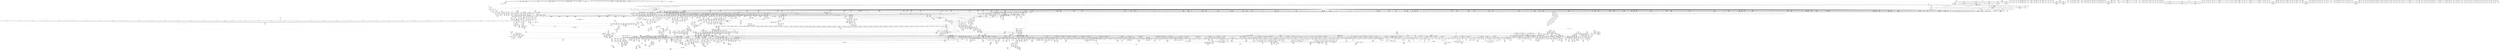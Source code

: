 digraph {
	CE0x55a32c0 [shape=record,shape=Mrecord,label="{CE0x55a32c0|tomoyo_path2_perm:_tmp61|security/tomoyo/file.c,934|*SummSink*}"]
	CE0x59ffb50 [shape=record,shape=Mrecord,label="{CE0x59ffb50|VOIDTB_TE:_CE_210,211_}"]
	CE0x7093790 [shape=record,shape=Mrecord,label="{CE0x7093790|_call_void_mcount()_#3|*SummSource*}"]
	CE0x3bdb180 [shape=record,shape=Mrecord,label="{CE0x3bdb180|tomoyo_domain:_tmp21|security/tomoyo/common.h,1205|*SummSource*}"]
	CE0x4813b80 [shape=record,shape=Mrecord,label="{CE0x4813b80|i64_18|*Constant*}"]
	CE0x590c460 [shape=record,shape=Mrecord,label="{CE0x590c460|0:_i16,_:_CRE_172,173_}"]
	CE0x651dcc0 [shape=record,shape=Mrecord,label="{CE0x651dcc0|i64_4|*Constant*}"]
	CE0x59c7df0 [shape=record,shape=Mrecord,label="{CE0x59c7df0|tomoyo_const_part_length:_incdec.ptr19|security/tomoyo/util.c,643}"]
	CE0x5a20810 [shape=record,shape=Mrecord,label="{CE0x5a20810|tomoyo_read_lock:_tmp1|*SummSource*}"]
	CE0x3ad9f80 [shape=record,shape=Mrecord,label="{CE0x3ad9f80|tomoyo_get_mode:_tmp19|security/tomoyo/util.c,985|*SummSink*}"]
	CE0x57e6de0 [shape=record,shape=Mrecord,label="{CE0x57e6de0|i1_false|*Constant*|*SummSink*}"]
	CE0x3b48450 [shape=record,shape=Mrecord,label="{CE0x3b48450|0:_i16,_:_CRE_922,923_}"]
	CE0x3a32150 [shape=record,shape=Mrecord,label="{CE0x3a32150|tomoyo_const_part_length:_tmp41|security/tomoyo/util.c,644|*SummSource*}"]
	CE0x59a2990 [shape=record,shape=Mrecord,label="{CE0x59a2990|_call_void___llvm_gcov_indirect_counter_increment(i32*___llvm_gcov_global_state_pred15,_i64**_getelementptr_inbounds_(_3_x_i64*_,_3_x_i64*_*___llvm_gcda_edge_table14,_i64_0,_i64_0)),_!dbg_!38954|security/tomoyo/file.c,920|*SummSink*}"]
	CE0x39c8740 [shape=record,shape=Mrecord,label="{CE0x39c8740|0:_i16,_:_CRE_501,502_}"]
	CE0x71aca50 [shape=record,shape=Mrecord,label="{CE0x71aca50|0:_i16,_:_CRE_293,294_}"]
	CE0x5b0f650 [shape=record,shape=Mrecord,label="{CE0x5b0f650|tomoyo_init_request_info:_tmp13|*LoadInst*|security/tomoyo/util.c,1011|*SummSource*}"]
	CE0x703e6c0 [shape=record,shape=Mrecord,label="{CE0x703e6c0|tomoyo_init_request_info:_profile3|security/tomoyo/util.c,1008|*SummSink*}"]
	CE0x48a7e10 [shape=record,shape=Mrecord,label="{CE0x48a7e10|tomoyo_path2_perm:_tmp14|security/tomoyo/file.c,900|*SummSource*}"]
	CE0x4ade5c0 [shape=record,shape=Mrecord,label="{CE0x4ade5c0|_call_void_tomoyo_fill_path_info(%struct.tomoyo_path_info*_%buf)_#9,_!dbg_!38911|security/tomoyo/file.c,137|*SummSource*}"]
	CE0x4850120 [shape=record,shape=Mrecord,label="{CE0x4850120|128:_i8*,_1208:_%struct.file*,_:_CMRE_34,35_}"]
	CE0x58ec830 [shape=record,shape=Mrecord,label="{CE0x58ec830|0:_i16,_:_CRE_258,259_}"]
	CE0x6f6ece0 [shape=record,shape=Mrecord,label="{CE0x6f6ece0|0:_i16,_:_CRE_56,64_|*MultipleSource*|security/tomoyo/file.c,912|security/tomoyo/file.c,912|security/tomoyo/file.c,912}"]
	CE0x722baf0 [shape=record,shape=Mrecord,label="{CE0x722baf0|0:_%struct.tomoyo_obj_info*,_24:_%struct.tomoyo_path_info*,_32:_%struct.tomoyo_path_info*,_40:_i8,_72:_i8,_76:_i8,_:_SCMRE_61,62_}"]
	CE0x485d0b0 [shape=record,shape=Mrecord,label="{CE0x485d0b0|tomoyo_const_part_length:_if.end6}"]
	CE0x71dbbb0 [shape=record,shape=Mrecord,label="{CE0x71dbbb0|_call_void_mcount()_#3}"]
	CE0x553bde0 [shape=record,shape=Mrecord,label="{CE0x553bde0|tomoyo_const_part_length:_while.cond|*SummSink*}"]
	CE0x5607820 [shape=record,shape=Mrecord,label="{CE0x5607820|0:_i16,_:_CRE_204,205_}"]
	CE0x5873770 [shape=record,shape=Mrecord,label="{CE0x5873770|tomoyo_path2_perm:_do.body}"]
	CE0x724c080 [shape=record,shape=Mrecord,label="{CE0x724c080|tomoyo_fill_path_info:_cmp|security/tomoyo/util.c,667}"]
	CE0x6f6ee00 [shape=record,shape=Mrecord,label="{CE0x6f6ee00|0:_i16,_:_CRE_8,9_}"]
	CE0x56db6b0 [shape=record,shape=Mrecord,label="{CE0x56db6b0|tomoyo_const_part_length:_if.then5}"]
	CE0x4813060 [shape=record,shape=Mrecord,label="{CE0x4813060|GLOBAL:_lock_release|*Constant*}"]
	CE0x7163b10 [shape=record,shape=Mrecord,label="{CE0x7163b10|0:_i16,_:_CRE_285,286_}"]
	CE0x48c1960 [shape=record,shape=Mrecord,label="{CE0x48c1960|8:_%struct.vfsmount*,_16:_%struct.dentry*,_24:_%struct.vfsmount*,_32:_%struct.dentry*,_:_SCMRE_0,8_|*MultipleSource*|security/tomoyo/tomoyo.c,298|security/tomoyo/tomoyo.c, 298|security/tomoyo/tomoyo.c, 299}"]
	CE0x571a610 [shape=record,shape=Mrecord,label="{CE0x571a610|VOIDTB_TE:_CE_147,148_}"]
	CE0x5865ad0 [shape=record,shape=Mrecord,label="{CE0x5865ad0|tomoyo_init_request_info:_tmp12|security/tomoyo/util.c,1010|*SummSource*}"]
	CE0x4945e90 [shape=record,shape=Mrecord,label="{CE0x4945e90|tomoyo_path2_perm:_operation|Function::tomoyo_path2_perm&Arg::operation::|*SummSource*}"]
	CE0x4addb70 [shape=record,shape=Mrecord,label="{CE0x4addb70|tomoyo_add_slash:_call|security/tomoyo/file.c,136|*SummSink*}"]
	CE0x5895c30 [shape=record,shape=Mrecord,label="{CE0x5895c30|0:_i16,_:_CRE_267,268_}"]
	CE0x5a01740 [shape=record,shape=Mrecord,label="{CE0x5a01740|__llvm_gcov_indirect_counter_increment:_pred|*SummSource*}"]
	CE0x591dae0 [shape=record,shape=Mrecord,label="{CE0x591dae0|0:_i16,_:_CRE_176,177_}"]
	CE0x468d6c0 [shape=record,shape=Mrecord,label="{CE0x468d6c0|i64_3|*Constant*|*SummSource*}"]
	CE0x700b2e0 [shape=record,shape=Mrecord,label="{CE0x700b2e0|tomoyo_const_part_length:_filename.addr.0|*SummSource*}"]
	CE0x55ff8d0 [shape=record,shape=Mrecord,label="{CE0x55ff8d0|GLOBAL:_rcu_lock_release|*Constant*|*SummSource*}"]
	CE0x6fc4080 [shape=record,shape=Mrecord,label="{CE0x6fc4080|i32_1|*Constant*}"]
	CE0x7163f50 [shape=record,shape=Mrecord,label="{CE0x7163f50|0:_i16,_:_CRE_289,290_}"]
	CE0x490e510 [shape=record,shape=Mrecord,label="{CE0x490e510|tomoyo_path2_perm:_tmp5|security/tomoyo/file.c,893}"]
	CE0x4a10560 [shape=record,shape=Mrecord,label="{CE0x4a10560|tomoyo_get_realpath:_tmp|*SummSink*}"]
	CE0x57678b0 [shape=record,shape=Mrecord,label="{CE0x57678b0|tomoyo_domain:_tmp2|*SummSink*}"]
	CE0x48b69f0 [shape=record,shape=Mrecord,label="{CE0x48b69f0|tomoyo_path_rename:_old_parent|Function::tomoyo_path_rename&Arg::old_parent::|*SummSink*}"]
	CE0x56e63f0 [shape=record,shape=Mrecord,label="{CE0x56e63f0|rcu_lock_release:_tmp2|*SummSink*}"]
	CE0x5afc480 [shape=record,shape=Mrecord,label="{CE0x5afc480|tomoyo_domain:_tmp6|security/tomoyo/common.h,1205|*SummSink*}"]
	CE0x5754360 [shape=record,shape=Mrecord,label="{CE0x5754360|i64*_getelementptr_inbounds_(_4_x_i64_,_4_x_i64_*___llvm_gcov_ctr24,_i64_0,_i64_3)|*Constant*|*SummSource*}"]
	CE0x4775ad0 [shape=record,shape=Mrecord,label="{CE0x4775ad0|_call_void_mcount()_#3|*SummSink*}"]
	CE0x3a32300 [shape=record,shape=Mrecord,label="{CE0x3a32300|tomoyo_const_part_length:_tmp41|security/tomoyo/util.c,644|*SummSink*}"]
	CE0x592e5f0 [shape=record,shape=Mrecord,label="{CE0x592e5f0|104:_%struct.inode*,_:_CRE_112,144_|*MultipleSource*|*LoadInst*|security/tomoyo/file.c,911|security/tomoyo/file.c,912|Function::tomoyo_path_rename&Arg::old_dentry::}"]
	CE0x49a6d40 [shape=record,shape=Mrecord,label="{CE0x49a6d40|tomoyo_domain:_call3|security/tomoyo/common.h,1205}"]
	CE0x5a84440 [shape=record,shape=Mrecord,label="{CE0x5a84440|GLOBAL:___llvm_gcov_ctr54147|Global_var:__llvm_gcov_ctr54147|*SummSource*}"]
	CE0x5754a20 [shape=record,shape=Mrecord,label="{CE0x5754a20|tomoyo_const_part_length:_lor.lhs.false23|*SummSink*}"]
	CE0x49c9c10 [shape=record,shape=Mrecord,label="{CE0x49c9c10|0:_i16,_:_CRE_479,480_}"]
	CE0x48a7da0 [shape=record,shape=Mrecord,label="{CE0x48a7da0|tomoyo_path2_perm:_tmp14|security/tomoyo/file.c,900}"]
	CE0x4992480 [shape=record,shape=Mrecord,label="{CE0x4992480|tomoyo_get_mode:_tmp3|security/tomoyo/util.c,978|*SummSource*}"]
	CE0x3cdffd0 [shape=record,shape=Mrecord,label="{CE0x3cdffd0|i64*_getelementptr_inbounds_(_12_x_i64_,_12_x_i64_*___llvm_gcov_ctr31133,_i64_0,_i64_6)|*Constant*|*SummSink*}"]
	CE0x724c820 [shape=record,shape=Mrecord,label="{CE0x724c820|tomoyo_fill_path_info:_tmp10|*SummSink*}"]
	CE0x5865dc0 [shape=record,shape=Mrecord,label="{CE0x5865dc0|tomoyo_init_request_info:_call4|security/tomoyo/util.c,1010}"]
	CE0x49dd8a0 [shape=record,shape=Mrecord,label="{CE0x49dd8a0|i64_ptrtoint_(i8*_blockaddress(_rcu_lock_release,_%__here)_to_i64)|*Constant*}"]
	CE0x59b2ac0 [shape=record,shape=Mrecord,label="{CE0x59b2ac0|104:_%struct.inode*,_:_CRE_211,212_}"]
	CE0x58eaea0 [shape=record,shape=Mrecord,label="{CE0x58eaea0|0:_i16,_:_CRE_416,424_|*MultipleSource*|security/tomoyo/file.c,912|security/tomoyo/file.c,912|security/tomoyo/file.c,912}"]
	CE0x6f6a460 [shape=record,shape=Mrecord,label="{CE0x6f6a460|i64*_getelementptr_inbounds_(_12_x_i64_,_12_x_i64_*___llvm_gcov_ctr31133,_i64_0,_i64_3)|*Constant*}"]
	CE0x561a890 [shape=record,shape=Mrecord,label="{CE0x561a890|GLOBAL:___llvm_gcov_global_state_pred45|Global_var:__llvm_gcov_global_state_pred45|*SummSink*}"]
	CE0x70ce020 [shape=record,shape=Mrecord,label="{CE0x70ce020|0:_i8,_array:_GCRE_tomoyo_index2category_constant_39_x_i8_c_00_00_00_00_00_00_00_00_00_00_00_00_00_00_00_00_00_00_00_00_00_00_00_01_01_01_01_01_01_01_01_01_01_01_01_01_01_01_02_,_align_16:_elem_25::|security/tomoyo/util.c,983}"]
	CE0x59aaff0 [shape=record,shape=Mrecord,label="{CE0x59aaff0|tomoyo_path2_perm:_tmp15|security/tomoyo/file.c,900}"]
	CE0x719d940 [shape=record,shape=Mrecord,label="{CE0x719d940|i1_false|*Constant*}"]
	CE0x57e77f0 [shape=record,shape=Mrecord,label="{CE0x57e77f0|tomoyo_get_realpath:_tmp11|security/tomoyo/file.c,156|*SummSink*}"]
	CE0x4770440 [shape=record,shape=Mrecord,label="{CE0x4770440|tomoyo_path2_perm:_cmp31|security/tomoyo/file.c,933|*SummSink*}"]
	CE0x58c97f0 [shape=record,shape=Mrecord,label="{CE0x58c97f0|0:_i16,_:_CRE_248,249_}"]
	CE0x4b18010 [shape=record,shape=Mrecord,label="{CE0x4b18010|tomoyo_const_part_length:_tmp52|security/tomoyo/util.c,652|*SummSink*}"]
	CE0x57036d0 [shape=record,shape=Mrecord,label="{CE0x57036d0|srcu_read_lock:_sp|Function::srcu_read_lock&Arg::sp::|*SummSink*}"]
	CE0x3c5e570 [shape=record,shape=Mrecord,label="{CE0x3c5e570|i64*_getelementptr_inbounds_(_2_x_i64_,_2_x_i64_*___llvm_gcov_ctr32,_i64_0,_i64_1)|*Constant*}"]
	CE0x58c7c00 [shape=record,shape=Mrecord,label="{CE0x58c7c00|0:_i16,_:_CRE_73,74_}"]
	CE0x5593750 [shape=record,shape=Mrecord,label="{CE0x5593750|VOIDTB_TE:_CE_144,145_}"]
	CE0x59639f0 [shape=record,shape=Mrecord,label="{CE0x59639f0|i32_61440|*Constant*|*SummSink*}"]
	CE0x4850260 [shape=record,shape=Mrecord,label="{CE0x4850260|128:_i8*,_1208:_%struct.file*,_:_CMRE_35,36_}"]
	CE0x3ad98e0 [shape=record,shape=Mrecord,label="{CE0x3ad98e0|tomoyo_get_mode:_tmp18|security/tomoyo/util.c,985}"]
	CE0x5af0770 [shape=record,shape=Mrecord,label="{CE0x5af0770|tomoyo_const_part_length:_tmp35|security/tomoyo/util.c,643}"]
	CE0x4ad0d10 [shape=record,shape=Mrecord,label="{CE0x4ad0d10|i64**_getelementptr_inbounds_(_3_x_i64*_,_3_x_i64*_*___llvm_gcda_edge_table44,_i64_0,_i64_0)|*Constant*}"]
	CE0x3b47ce0 [shape=record,shape=Mrecord,label="{CE0x3b47ce0|0:_i16,_:_CRE_915,916_}"]
	CE0x586f870 [shape=record,shape=Mrecord,label="{CE0x586f870|tomoyo_get_realpath:_tmp5|security/tomoyo/file.c,151|*SummSink*}"]
	CE0x38f8df0 [shape=record,shape=Mrecord,label="{CE0x38f8df0|tomoyo_domain:_tmp16|security/tomoyo/common.h,1205|*SummSink*}"]
	CE0x5490820 [shape=record,shape=Mrecord,label="{CE0x5490820|COLLAPSED:_GCMRE___llvm_gcov_ctr31_internal_global_2_x_i64_zeroinitializer:_elem_0:default:}"]
	CE0x3aa54d0 [shape=record,shape=Mrecord,label="{CE0x3aa54d0|0:_i16,_:_CRE_768,776_|*MultipleSource*|security/tomoyo/file.c,912|security/tomoyo/file.c,912|security/tomoyo/file.c,912}"]
	CE0x558e8c0 [shape=record,shape=Mrecord,label="{CE0x558e8c0|_ret_void}"]
	CE0x57eb340 [shape=record,shape=Mrecord,label="{CE0x57eb340|tomoyo_path2_perm:_operation20|security/tomoyo/file.c,922|*SummSource*}"]
	CE0x56393d0 [shape=record,shape=Mrecord,label="{CE0x56393d0|0:_i16,_:_CRE_512,520_|*MultipleSource*|security/tomoyo/file.c,912|security/tomoyo/file.c,912|security/tomoyo/file.c,912}"]
	CE0x39ca6e0 [shape=record,shape=Mrecord,label="{CE0x39ca6e0|0:_i8*,_array:_GCRE_tomoyo_mac_keywords_external_constant_42_x_i8*_:_elem_4::|security/tomoyo/file.c,181}"]
	CE0x3ae88f0 [shape=record,shape=Mrecord,label="{CE0x3ae88f0|tomoyo_get_mode:_tmp22|security/tomoyo/util.c,986|*SummSink*}"]
	CE0x57f1670 [shape=record,shape=Mrecord,label="{CE0x57f1670|_ret_i32_%retval.0,_!dbg_!38935|security/tomoyo/util.c,988}"]
	CE0x48d01b0 [shape=record,shape=Mrecord,label="{CE0x48d01b0|tomoyo_get_mode:_tmp17|security/tomoyo/util.c,983}"]
	CE0x3aa6670 [shape=record,shape=Mrecord,label="{CE0x3aa6670|tomoyo_audit_path2_log:_filename2|security/tomoyo/file.c,184|*SummSource*}"]
	CE0x5728810 [shape=record,shape=Mrecord,label="{CE0x5728810|GLOBAL:_tomoyo_get_mode|*Constant*}"]
	CE0x48133b0 [shape=record,shape=Mrecord,label="{CE0x48133b0|i32_0|*Constant*}"]
	CE0x5952340 [shape=record,shape=Mrecord,label="{CE0x5952340|0:_i16,_:_CRE_559,560_}"]
	CE0x3b876f0 [shape=record,shape=Mrecord,label="{CE0x3b876f0|GLOBAL:_tomoyo_read_unlock|*Constant*}"]
	CE0x6f02f00 [shape=record,shape=Mrecord,label="{CE0x6f02f00|_call_void_mcount()_#3|*SummSource*}"]
	CE0x6ff4040 [shape=record,shape=Mrecord,label="{CE0x6ff4040|0:_%struct.tomoyo_obj_info*,_24:_%struct.tomoyo_path_info*,_32:_%struct.tomoyo_path_info*,_40:_i8,_72:_i8,_76:_i8,_:_SCMRE_0,8_|*MultipleSource*|security/tomoyo/file.c, 891|security/tomoyo/file.c,891|security/tomoyo/file.c,920|Function::tomoyo_init_request_info&Arg::r::}"]
	CE0x49a6a40 [shape=record,shape=Mrecord,label="{CE0x49a6a40|tomoyo_domain:_tmp20|security/tomoyo/common.h,1205|*SummSink*}"]
	CE0x704b2e0 [shape=record,shape=Mrecord,label="{CE0x704b2e0|tomoyo_const_part_length:_tmp26|security/tomoyo/util.c,641|*SummSource*}"]
	CE0x54e68f0 [shape=record,shape=Mrecord,label="{CE0x54e68f0|tomoyo_add_slash:_tmp7|security/tomoyo/file.c,132|*SummSink*}"]
	CE0x5728a90 [shape=record,shape=Mrecord,label="{CE0x5728a90|GLOBAL:_tomoyo_get_mode|*Constant*|*SummSource*}"]
	CE0x55938f0 [shape=record,shape=Mrecord,label="{CE0x55938f0|VOIDTB_TE:_CE_145,146_}"]
	CE0x47708c0 [shape=record,shape=Mrecord,label="{CE0x47708c0|tomoyo_path2_perm:_tmp57|security/tomoyo/file.c,933|*SummSink*}"]
	CE0x57dac10 [shape=record,shape=Mrecord,label="{CE0x57dac10|tomoyo_const_part_length:_if.then17}"]
	CE0x71d9ca0 [shape=record,shape=Mrecord,label="{CE0x71d9ca0|tomoyo_path2_perm:_tmp24|security/tomoyo/file.c,906|*SummSource*}"]
	CE0x482fe40 [shape=record,shape=Mrecord,label="{CE0x482fe40|tomoyo_path2_perm:_tmp42|security/tomoyo/file.c,916|*SummSource*}"]
	CE0x4775fc0 [shape=record,shape=Mrecord,label="{CE0x4775fc0|VOIDTB_TE:_CE_296,304_|Function::tomoyo_path_rename&Arg::new_dentry::}"]
	CE0x3acea60 [shape=record,shape=Mrecord,label="{CE0x3acea60|tomoyo_domain:_tobool|security/tomoyo/common.h,1205}"]
	CE0x5a207a0 [shape=record,shape=Mrecord,label="{CE0x5a207a0|tomoyo_read_lock:_tmp1}"]
	CE0x47fc150 [shape=record,shape=Mrecord,label="{CE0x47fc150|_call_void_kfree(i8*_%tmp55)_#9,_!dbg_!38981|security/tomoyo/file.c,931|*SummSink*}"]
	CE0x3a80fe0 [shape=record,shape=Mrecord,label="{CE0x3a80fe0|tomoyo_const_part_length:_conv11|security/tomoyo/util.c,641|*SummSource*}"]
	CE0x5804410 [shape=record,shape=Mrecord,label="{CE0x5804410|tomoyo_init_request_info:_domain.addr.0}"]
	CE0x5547430 [shape=record,shape=Mrecord,label="{CE0x5547430|tomoyo_const_part_length:_if.end28}"]
	CE0x54f0a80 [shape=record,shape=Mrecord,label="{CE0x54f0a80|__llvm_gcov_indirect_counter_increment:_exit|*SummSink*}"]
	CE0x565b170 [shape=record,shape=Mrecord,label="{CE0x565b170|tomoyo_init_request_info:_if.end|*SummSink*}"]
	CE0x59b2990 [shape=record,shape=Mrecord,label="{CE0x59b2990|104:_%struct.inode*,_:_CRE_210,211_}"]
	CE0x5548080 [shape=record,shape=Mrecord,label="{CE0x5548080|GLOBAL:_tomoyo_mac_keywords|Global_var:tomoyo_mac_keywords}"]
	CE0x47c68e0 [shape=record,shape=Mrecord,label="{CE0x47c68e0|tomoyo_const_part_length:_return|*SummSink*}"]
	CE0x59a4bc0 [shape=record,shape=Mrecord,label="{CE0x59a4bc0|104:_%struct.inode*,_:_CRE_203,204_}"]
	CE0x48303d0 [shape=record,shape=Mrecord,label="{CE0x48303d0|_call_void_tomoyo_add_slash(%struct.tomoyo_path_info*_%buf1)_#9,_!dbg_!38951|security/tomoyo/file.c,916}"]
	CE0x46dee50 [shape=record,shape=Mrecord,label="{CE0x46dee50|tomoyo_fill_path_info:_entry|*SummSource*}"]
	CE0x592efc0 [shape=record,shape=Mrecord,label="{CE0x592efc0|104:_%struct.inode*,_:_CRE_149,150_}"]
	CE0x70936b0 [shape=record,shape=Mrecord,label="{CE0x70936b0|tomoyo_fill_path_info:_tmp11|security/tomoyo/util.c,667}"]
	CE0x556cd50 [shape=record,shape=Mrecord,label="{CE0x556cd50|tomoyo_const_part_length:_cmp15|security/tomoyo/util.c,641|*SummSink*}"]
	CE0x3bf6ea0 [shape=record,shape=Mrecord,label="{CE0x3bf6ea0|tomoyo_fill_path_info:_call|security/tomoyo/util.c,664}"]
	CE0x49ca270 [shape=record,shape=Mrecord,label="{CE0x49ca270|0:_i16,_:_CRE_485,486_}"]
	CE0x700fc00 [shape=record,shape=Mrecord,label="{CE0x700fc00|0:_i8*,_8:_i32,_12:_i16,_14:_i8,_15:_i8,_:_SCMRE_8,12_|*MultipleSource*|security/tomoyo/file.c, 889|security/tomoyo/file.c, 890|security/tomoyo/file.c,901}"]
	CE0x71eba10 [shape=record,shape=Mrecord,label="{CE0x71eba10|0:_i8*,_array:_GCRE_tomoyo_mac_keywords_external_constant_42_x_i8*_:_elem_40::|security/tomoyo/file.c,181}"]
	CE0x6fada30 [shape=record,shape=Mrecord,label="{CE0x6fada30|40:_%struct.tomoyo_policy_namespace*,_48:_i8,_:_GCRE_tomoyo_kernel_domain_external_global_%struct.tomoyo_domain_info_50,51_|*MultipleSource*|security/tomoyo/util.c,1005|security/tomoyo/util.c,1007|Function::tomoyo_init_request_info&Arg::domain::}"]
	CE0x5a1af70 [shape=record,shape=Mrecord,label="{CE0x5a1af70|104:_%struct.inode*,_:_CRE_224,232_|*MultipleSource*|*LoadInst*|security/tomoyo/file.c,911|security/tomoyo/file.c,912|Function::tomoyo_path_rename&Arg::old_dentry::}"]
	CE0x46a16c0 [shape=record,shape=Mrecord,label="{CE0x46a16c0|i64*_getelementptr_inbounds_(_12_x_i64_,_12_x_i64_*___llvm_gcov_ctr31133,_i64_0,_i64_11)|*Constant*|*SummSource*}"]
	CE0x476e200 [shape=record,shape=Mrecord,label="{CE0x476e200|128:_i8*,_1208:_%struct.file*,_:_CMRE_42,43_}"]
	CE0x6f2f2b0 [shape=record,shape=Mrecord,label="{CE0x6f2f2b0|0:_i16,_:_CRE_307,308_}"]
	CE0x59f98c0 [shape=record,shape=Mrecord,label="{CE0x59f98c0|i64*_getelementptr_inbounds_(_30_x_i64_,_30_x_i64_*___llvm_gcov_ctr13,_i64_0,_i64_24)|*Constant*}"]
	CE0x57c3ba0 [shape=record,shape=Mrecord,label="{CE0x57c3ba0|tomoyo_init_request_info:_mode5|security/tomoyo/util.c,1011}"]
	CE0x4912ec0 [shape=record,shape=Mrecord,label="{CE0x4912ec0|tomoyo_audit_path2_log:_name|security/tomoyo/file.c,183|*SummSink*}"]
	CE0x55a1210 [shape=record,shape=Mrecord,label="{CE0x55a1210|tomoyo_domain:_tmp9|security/tomoyo/common.h,1205}"]
	CE0x46685b0 [shape=record,shape=Mrecord,label="{CE0x46685b0|tomoyo_get_mode:_arrayidx|security/tomoyo/util.c,981|*SummSink*}"]
	CE0x70ce2d0 [shape=record,shape=Mrecord,label="{CE0x70ce2d0|0:_i8,_array:_GCRE_tomoyo_index2category_constant_39_x_i8_c_00_00_00_00_00_00_00_00_00_00_00_00_00_00_00_00_00_00_00_00_00_00_00_01_01_01_01_01_01_01_01_01_01_01_01_01_01_01_02_,_align_16:_elem_26::|security/tomoyo/util.c,983}"]
	CE0x5a373e0 [shape=record,shape=Mrecord,label="{CE0x5a373e0|VOIDTB_TE:_CE_192,193_}"]
	CE0x595dd50 [shape=record,shape=Mrecord,label="{CE0x595dd50|tomoyo_path2_perm:_param|security/tomoyo/file.c,922|*SummSink*}"]
	CE0x598cb60 [shape=record,shape=Mrecord,label="{CE0x598cb60|104:_%struct.inode*,_:_CRE_187,188_}"]
	CE0x47c66d0 [shape=record,shape=Mrecord,label="{CE0x47c66d0|tomoyo_const_part_length:_return}"]
	CE0x39c8b50 [shape=record,shape=Mrecord,label="{CE0x39c8b50|0:_i16,_:_CRE_505,506_}"]
	CE0x6fbf090 [shape=record,shape=Mrecord,label="{CE0x6fbf090|tomoyo_path2_perm:_tmp22|security/tomoyo/file.c,904|*SummSink*}"]
	CE0x484fea0 [shape=record,shape=Mrecord,label="{CE0x484fea0|128:_i8*,_1208:_%struct.file*,_:_CMRE_32,33_}"]
	CE0x5910720 [shape=record,shape=Mrecord,label="{CE0x5910720|104:_%struct.inode*,_:_CRE_180,181_}"]
	CE0x5593ed0 [shape=record,shape=Mrecord,label="{CE0x5593ed0|COLLAPSED:_GCMRE___llvm_gcov_ctr33_internal_global_4_x_i64_zeroinitializer:_elem_0:default:}"]
	CE0x5a8fbc0 [shape=record,shape=Mrecord,label="{CE0x5a8fbc0|40:_%struct.tomoyo_policy_namespace*,_48:_i8,_:_GCRE_tomoyo_kernel_domain_external_global_%struct.tomoyo_domain_info_0,8_|*MultipleSource*|security/tomoyo/util.c,1005|security/tomoyo/util.c,1007|Function::tomoyo_init_request_info&Arg::domain::}"]
	CE0x56fda50 [shape=record,shape=Mrecord,label="{CE0x56fda50|_ret_%struct.tomoyo_domain_info*_%tmp23,_!dbg_!38929|security/tomoyo/common.h,1205|*SummSource*}"]
	CE0x71d0470 [shape=record,shape=Mrecord,label="{CE0x71d0470|tomoyo_read_unlock:_tmp2|*SummSink*}"]
	CE0x58de0c0 [shape=record,shape=Mrecord,label="{CE0x58de0c0|tomoyo_domain:_do.end|*SummSink*}"]
	CE0x54e3170 [shape=record,shape=Mrecord,label="{CE0x54e3170|i8_1|*Constant*}"]
	CE0x48dbba0 [shape=record,shape=Mrecord,label="{CE0x48dbba0|tomoyo_path_rename:_tmp5|*LoadInst*|security/tomoyo/tomoyo.c,299|*SummSink*}"]
	CE0x499a4b0 [shape=record,shape=Mrecord,label="{CE0x499a4b0|tomoyo_init_request_info:_tmp4|security/tomoyo/util.c,1004|*SummSink*}"]
	CE0x599d3a0 [shape=record,shape=Mrecord,label="{CE0x599d3a0|_ret_i32_%conv6,_!dbg_!38926|security/tomoyo/util.c,1011|*SummSink*}"]
	CE0x6f9cb00 [shape=record,shape=Mrecord,label="{CE0x6f9cb00|GLOBAL:_tomoyo_ss|Global_var:tomoyo_ss}"]
	CE0x5491040 [shape=record,shape=Mrecord,label="{CE0x5491040|i64*_getelementptr_inbounds_(_2_x_i64_,_2_x_i64_*___llvm_gcov_ctr39,_i64_0,_i64_1)|*Constant*|*SummSink*}"]
	CE0x49a6e50 [shape=record,shape=Mrecord,label="{CE0x49a6e50|tomoyo_domain:_call3|security/tomoyo/common.h,1205|*SummSource*}"]
	CE0x4a108a0 [shape=record,shape=Mrecord,label="{CE0x4a108a0|tomoyo_read_lock:_call|security/tomoyo/common.h,1097}"]
	CE0x6edae70 [shape=record,shape=Mrecord,label="{CE0x6edae70|tomoyo_audit_path2_log:_bb|*SummSource*}"]
	CE0x49be740 [shape=record,shape=Mrecord,label="{CE0x49be740|tomoyo_domain:_tmp22|security/tomoyo/common.h,1205|*SummSink*}"]
	CE0x3bbcd10 [shape=record,shape=Mrecord,label="{CE0x3bbcd10|GLOBAL:_kfree|*Constant*|*SummSink*}"]
	CE0x5afc3c0 [shape=record,shape=Mrecord,label="{CE0x5afc3c0|tomoyo_domain:_tmp6|security/tomoyo/common.h,1205|*SummSource*}"]
	CE0x581d3a0 [shape=record,shape=Mrecord,label="{CE0x581d3a0|tomoyo_fill_path_info:_tmp12|security/tomoyo/util.c,667|*SummSink*}"]
	CE0x4abfa90 [shape=record,shape=Mrecord,label="{CE0x4abfa90|tomoyo_const_part_length:_tmp47|security/tomoyo/util.c,646|*SummSource*}"]
	CE0x486dee0 [shape=record,shape=Mrecord,label="{CE0x486dee0|_call_void___llvm_gcov_indirect_counter_increment(i32*___llvm_gcov_global_state_pred15,_i64**_getelementptr_inbounds_(_3_x_i64*_,_3_x_i64*_*___llvm_gcda_edge_table14,_i64_0,_i64_2)),_!dbg_!38951|security/tomoyo/file.c,916|*SummSink*}"]
	CE0x57f21b0 [shape=record,shape=Mrecord,label="{CE0x57f21b0|tomoyo_path2_perm:_if.end8}"]
	CE0x6fe21d0 [shape=record,shape=Mrecord,label="{CE0x6fe21d0|0:_i16,_:_CRE_567,568_}"]
	CE0x575b6c0 [shape=record,shape=Mrecord,label="{CE0x575b6c0|tomoyo_get_realpath:_tmp4|security/tomoyo/file.c,151|*SummSource*}"]
	CE0x5803370 [shape=record,shape=Mrecord,label="{CE0x5803370|GLOBAL:___llvm_gcov_indirect_counter_increment114|*Constant*|*SummSource*}"]
	CE0x5923420 [shape=record,shape=Mrecord,label="{CE0x5923420|GLOBAL:_full_name_hash|*Constant*|*SummSink*}"]
	CE0x4a105d0 [shape=record,shape=Mrecord,label="{CE0x4a105d0|GLOBAL:_tomoyo_realpath_from_path|*Constant*}"]
	CE0x465ea20 [shape=record,shape=Mrecord,label="{CE0x465ea20|tomoyo_get_mode:_conv15|security/tomoyo/util.c,987|*SummSource*}"]
	CE0x571a6f0 [shape=record,shape=Mrecord,label="{CE0x571a6f0|VOIDTB_TE:_CE_150,151_}"]
	CE0x55b1f10 [shape=record,shape=Mrecord,label="{CE0x55b1f10|GLOBAL:___llvm_gcov_indirect_counter_increment|*Constant*}"]
	CE0x6ef3eb0 [shape=record,shape=Mrecord,label="{CE0x6ef3eb0|0:_i16,_:_CRE_156,157_}"]
	CE0x71acb60 [shape=record,shape=Mrecord,label="{CE0x71acb60|0:_i16,_:_CRE_294,295_}"]
	CE0x48cdd50 [shape=record,shape=Mrecord,label="{CE0x48cdd50|VOIDTB_TE:_CE_152,153_}"]
	CE0x5803e10 [shape=record,shape=Mrecord,label="{CE0x5803e10|tomoyo_init_request_info:_call|security/tomoyo/util.c,1005|*SummSource*}"]
	CE0x58de1b0 [shape=record,shape=Mrecord,label="{CE0x58de1b0|tomoyo_domain:_land.lhs.true}"]
	CE0x5a70da0 [shape=record,shape=Mrecord,label="{CE0x5a70da0|srcu_read_unlock:_dep_map|include/linux/srcu.h,236|*SummSource*}"]
	CE0x3c5e430 [shape=record,shape=Mrecord,label="{CE0x3c5e430|srcu_read_unlock:_tmp1|*SummSink*}"]
	CE0x39b0520 [shape=record,shape=Mrecord,label="{CE0x39b0520|tomoyo_domain:_tmp19|security/tomoyo/common.h,1205}"]
	CE0x545d4a0 [shape=record,shape=Mrecord,label="{CE0x545d4a0|tomoyo_path2_perm:_tmp13|security/tomoyo/file.c,898|*SummSink*}"]
	CE0x54e2540 [shape=record,shape=Mrecord,label="{CE0x54e2540|i32_6|*Constant*}"]
	CE0x6f2ef80 [shape=record,shape=Mrecord,label="{CE0x6f2ef80|0:_i16,_:_CRE_304,305_}"]
	CE0x55b24c0 [shape=record,shape=Mrecord,label="{CE0x55b24c0|i64**_getelementptr_inbounds_(_3_x_i64*_,_3_x_i64*_*___llvm_gcda_edge_table14,_i64_0,_i64_1)|*Constant*|*SummSource*}"]
	CE0x4b085a0 [shape=record,shape=Mrecord,label="{CE0x4b085a0|tomoyo_read_unlock:_tmp3|*SummSource*}"]
	CE0x590cac0 [shape=record,shape=Mrecord,label="{CE0x590cac0|0:_i16,_:_CRE_166,167_}"]
	CE0x56fdb40 [shape=record,shape=Mrecord,label="{CE0x56fdb40|_ret_%struct.tomoyo_domain_info*_%tmp23,_!dbg_!38929|security/tomoyo/common.h,1205|*SummSink*}"]
	CE0x6fa0c20 [shape=record,shape=Mrecord,label="{CE0x6fa0c20|tomoyo_path2_perm:_bb}"]
	CE0x49072a0 [shape=record,shape=Mrecord,label="{CE0x49072a0|GLOBAL:_lock_acquire|*Constant*|*SummSink*}"]
	CE0x5b0d090 [shape=record,shape=Mrecord,label="{CE0x5b0d090|0:_i16,_:_CRE_120,128_|*MultipleSource*|security/tomoyo/file.c,912|security/tomoyo/file.c,912|security/tomoyo/file.c,912}"]
	CE0x3bccad0 [shape=record,shape=Mrecord,label="{CE0x3bccad0|tomoyo_fill_path_info:_tmp5|security/tomoyo/util.c,667}"]
	CE0x55470e0 [shape=record,shape=Mrecord,label="{CE0x55470e0|rcu_lock_release:_tmp7|*SummSink*}"]
	CE0x4838fd0 [shape=record,shape=Mrecord,label="{CE0x4838fd0|i64*_getelementptr_inbounds_(_2_x_i64_,_2_x_i64_*___llvm_gcov_ctr29200,_i64_0,_i64_1)|*Constant*}"]
	CE0x488c270 [shape=record,shape=Mrecord,label="{CE0x488c270|tomoyo_const_part_length:_sw.bb9|*SummSink*}"]
	CE0x6fe22e0 [shape=record,shape=Mrecord,label="{CE0x6fe22e0|0:_i16,_:_CRE_568,569_}"]
	CE0x48fa030 [shape=record,shape=Mrecord,label="{CE0x48fa030|0:_i16,_:_CRE_208,210_|*MultipleSource*|security/tomoyo/file.c,912|security/tomoyo/file.c,912|security/tomoyo/file.c,912}"]
	CE0x5729180 [shape=record,shape=Mrecord,label="{CE0x5729180|tomoyo_path2_perm:_do.body|*SummSource*}"]
	CE0x3a805d0 [shape=record,shape=Mrecord,label="{CE0x3a805d0|i32_92|*Constant*|*SummSink*}"]
	CE0x4721680 [shape=record,shape=Mrecord,label="{CE0x4721680|0:_i16,_:_CRE_615,616_}"]
	CE0x585a9d0 [shape=record,shape=Mrecord,label="{CE0x585a9d0|tomoyo_get_realpath:_bb}"]
	CE0x5644690 [shape=record,shape=Mrecord,label="{CE0x5644690|GLOBAL:_tomoyo_add_slash|*Constant*}"]
	CE0x5687bc0 [shape=record,shape=Mrecord,label="{CE0x5687bc0|104:_%struct.inode*,_:_CRE_40,48_|*MultipleSource*|*LoadInst*|security/tomoyo/file.c,911|security/tomoyo/file.c,912|Function::tomoyo_path_rename&Arg::old_dentry::}"]
	CE0x48dbb30 [shape=record,shape=Mrecord,label="{CE0x48dbb30|GLOBAL:_tomoyo_path2_perm|*Constant*}"]
	CE0x6f6d830 [shape=record,shape=Mrecord,label="{CE0x6f6d830|COLLAPSED:_GCMRE___llvm_gcov_ctr32_internal_global_2_x_i64_zeroinitializer:_elem_0:default:}"]
	CE0x3ba2c20 [shape=record,shape=Mrecord,label="{CE0x3ba2c20|tomoyo_get_mode:_tmp13|security/tomoyo/util.c,982|*SummSource*}"]
	CE0x4906d10 [shape=record,shape=Mrecord,label="{CE0x4906d10|tomoyo_const_part_length:_cmp3|security/tomoyo/util.c,627}"]
	CE0x47c75b0 [shape=record,shape=Mrecord,label="{CE0x47c75b0|i64*_getelementptr_inbounds_(_2_x_i64_,_2_x_i64_*___llvm_gcov_ctr53148,_i64_0,_i64_0)|*Constant*|*SummSource*}"]
	CE0x6f2f1a0 [shape=record,shape=Mrecord,label="{CE0x6f2f1a0|0:_i16,_:_CRE_306,307_}"]
	CE0x4668f50 [shape=record,shape=Mrecord,label="{CE0x4668f50|tomoyo_get_mode:_tmp11|security/tomoyo/util.c,982|*SummSource*}"]
	CE0x5afc600 [shape=record,shape=Mrecord,label="{CE0x5afc600|tomoyo_audit_path2_log:_idxprom|security/tomoyo/file.c,182|*SummSink*}"]
	CE0x5b0a500 [shape=record,shape=Mrecord,label="{CE0x5b0a500|i64*_getelementptr_inbounds_(_11_x_i64_,_11_x_i64_*___llvm_gcov_ctr54147,_i64_0,_i64_6)|*Constant*|*SummSink*}"]
	CE0x71db950 [shape=record,shape=Mrecord,label="{CE0x71db950|rcu_lock_acquire:_tmp3|*SummSink*}"]
	CE0x7164060 [shape=record,shape=Mrecord,label="{CE0x7164060|0:_i16,_:_CRE_290,291_}"]
	CE0x55d4f70 [shape=record,shape=Mrecord,label="{CE0x55d4f70|tomoyo_path2_perm:_arrayidx|security/tomoyo/file.c,898|*SummSink*}"]
	CE0x5754730 [shape=record,shape=Mrecord,label="{CE0x5754730|rcu_lock_acquire:_tmp6|*SummSource*}"]
	CE0x496ec60 [shape=record,shape=Mrecord,label="{CE0x496ec60|tomoyo_path2_perm:_d_inode11|security/tomoyo/file.c,912}"]
	CE0x46a1960 [shape=record,shape=Mrecord,label="{CE0x46a1960|tomoyo_get_mode:_tmp28|security/tomoyo/util.c,988|*SummSink*}"]
	CE0x47c6fe0 [shape=record,shape=Mrecord,label="{CE0x47c6fe0|get_current:_tmp1|*SummSink*}"]
	CE0x3c2d5f0 [shape=record,shape=Mrecord,label="{CE0x3c2d5f0|tomoyo_path2_perm:_error.0|*SummSink*}"]
	CE0x547d190 [shape=record,shape=Mrecord,label="{CE0x547d190|tomoyo_const_part_length:_tmp53|security/tomoyo/util.c,652|*SummSource*}"]
	CE0x6ef3850 [shape=record,shape=Mrecord,label="{CE0x6ef3850|0:_i16,_:_CRE_150,151_}"]
	CE0x5a70990 [shape=record,shape=Mrecord,label="{CE0x5a70990|rcu_lock_acquire:_bb}"]
	CE0x58c96e0 [shape=record,shape=Mrecord,label="{CE0x58c96e0|0:_i16,_:_CRE_247,248_}"]
	CE0x3a97990 [shape=record,shape=Mrecord,label="{CE0x3a97990|i64*_getelementptr_inbounds_(_12_x_i64_,_12_x_i64_*___llvm_gcov_ctr31133,_i64_0,_i64_10)|*Constant*|*SummSource*}"]
	CE0x58eb440 [shape=record,shape=Mrecord,label="{CE0x58eb440|0:_i16,_:_CRE_440,448_|*MultipleSource*|security/tomoyo/file.c,912|security/tomoyo/file.c,912|security/tomoyo/file.c,912}"]
	CE0x56dadc0 [shape=record,shape=Mrecord,label="{CE0x56dadc0|VOIDTB_TE:_CE_188,189_}"]
	CE0x476d2d0 [shape=record,shape=Mrecord,label="{CE0x476d2d0|0:_i16,_:_CRE_589,590_}"]
	CE0x586f6f0 [shape=record,shape=Mrecord,label="{CE0x586f6f0|tomoyo_get_realpath:_tmp5|security/tomoyo/file.c,151|*SummSource*}"]
	CE0x5831310 [shape=record,shape=Mrecord,label="{CE0x5831310|tomoyo_path2_perm:_sw.epilog|*SummSink*}"]
	CE0x5566120 [shape=record,shape=Mrecord,label="{CE0x5566120|tomoyo_path2_perm:_tmp26|*LoadInst*|security/tomoyo/file.c,911|*SummSink*}"]
	CE0x48cfdd0 [shape=record,shape=Mrecord,label="{CE0x48cfdd0|tomoyo_get_mode:_arrayidx8|security/tomoyo/util.c,983}"]
	CE0x581ceb0 [shape=record,shape=Mrecord,label="{CE0x581ceb0|tomoyo_fill_path_info:_const_len6|security/tomoyo/util.c,668|*SummSink*}"]
	CE0x3a3fc00 [shape=record,shape=Mrecord,label="{CE0x3a3fc00|0:_i16,_:_CRE_875,876_}"]
	CE0x4a39f30 [shape=record,shape=Mrecord,label="{CE0x4a39f30|_ret_void,_!dbg_!38904|security/tomoyo/common.h,1110}"]
	CE0x7247e80 [shape=record,shape=Mrecord,label="{CE0x7247e80|GLOBAL:_tomoyo_policy_loaded|Global_var:tomoyo_policy_loaded|*SummSink*}"]
	CE0x3ad8e80 [shape=record,shape=Mrecord,label="{CE0x3ad8e80|i64_8|*Constant*}"]
	CE0x598c7d0 [shape=record,shape=Mrecord,label="{CE0x598c7d0|104:_%struct.inode*,_:_CRE_184,185_}"]
	CE0x6f9c870 [shape=record,shape=Mrecord,label="{CE0x6f9c870|srcu_read_lock:_entry}"]
	CE0x58c9900 [shape=record,shape=Mrecord,label="{CE0x58c9900|0:_i16,_:_CRE_249,250_}"]
	CE0x3d30ee0 [shape=record,shape=Mrecord,label="{CE0x3d30ee0|VOIDTB_TE:_CE_184,185_}"]
	CE0x5afbb30 [shape=record,shape=Mrecord,label="{CE0x5afbb30|tomoyo_get_mode:_if.end14|*SummSource*}"]
	CE0x4895820 [shape=record,shape=Mrecord,label="{CE0x4895820|tomoyo_path2_perm:_tmp64|security/tomoyo/file.c,935|*SummSource*}"]
	CE0x6539420 [shape=record,shape=Mrecord,label="{CE0x6539420|0:_i8*,_array:_GCRE_tomoyo_mac_keywords_external_constant_42_x_i8*_:_elem_20::|security/tomoyo/file.c,181}"]
	CE0x598d280 [shape=record,shape=Mrecord,label="{CE0x598d280|104:_%struct.inode*,_:_CRE_193,194_}"]
	CE0x3b40390 [shape=record,shape=Mrecord,label="{CE0x3b40390|0:_i16,_:_CRE_890,891_}"]
	CE0x485c940 [shape=record,shape=Mrecord,label="{CE0x485c940|tomoyo_const_part_length:_incdec.ptr7|security/tomoyo/util.c,631}"]
	CE0x71637e0 [shape=record,shape=Mrecord,label="{CE0x71637e0|0:_i16,_:_CRE_282,283_}"]
	CE0x4668450 [shape=record,shape=Mrecord,label="{CE0x4668450|GLOBAL:_tomoyo_const_part_length|*Constant*|*SummSink*}"]
	CE0x6f0f440 [shape=record,shape=Mrecord,label="{CE0x6f0f440|VOIDTB_TE:_CE_264,272_|Function::tomoyo_path_rename&Arg::new_dentry::}"]
	CE0x55561b0 [shape=record,shape=Mrecord,label="{CE0x55561b0|i64*_getelementptr_inbounds_(_4_x_i64_,_4_x_i64_*___llvm_gcov_ctr33,_i64_0,_i64_0)|*Constant*}"]
	CE0x39f08d0 [shape=record,shape=Mrecord,label="{CE0x39f08d0|0:_i16,_:_CRE_856,864_|*MultipleSource*|security/tomoyo/file.c,912|security/tomoyo/file.c,912|security/tomoyo/file.c,912}"]
	CE0x54e33d0 [shape=record,shape=Mrecord,label="{CE0x54e33d0|_call_void_lockdep_rcu_suspicious(i8*_getelementptr_inbounds_(_25_x_i8_,_25_x_i8_*_.str12,_i32_0,_i32_0),_i32_1205,_i8*_getelementptr_inbounds_(_45_x_i8_,_45_x_i8_*_.str13,_i32_0,_i32_0))_#9,_!dbg_!38917|security/tomoyo/common.h,1205|*SummSource*}"]
	CE0x58def10 [shape=record,shape=Mrecord,label="{CE0x58def10|tomoyo_path2_perm:_if.then33|*SummSource*}"]
	CE0x58e1b20 [shape=record,shape=Mrecord,label="{CE0x58e1b20|tomoyo_const_part_length:_tmp17|security/tomoyo/util.c,627}"]
	CE0x4776700 [shape=record,shape=Mrecord,label="{CE0x4776700|i32_48|*Constant*|*SummSink*}"]
	CE0x5922e00 [shape=record,shape=Mrecord,label="{CE0x5922e00|tomoyo_fill_path_info:_call11|security/tomoyo/util.c,669|*SummSource*}"]
	CE0x491a0c0 [shape=record,shape=Mrecord,label="{CE0x491a0c0|i32_0|*Constant*}"]
	CE0x597ac80 [shape=record,shape=Mrecord,label="{CE0x597ac80|tomoyo_const_part_length:_tmp11|security/tomoyo/util.c,626}"]
	CE0x5616340 [shape=record,shape=Mrecord,label="{CE0x5616340|tomoyo_init_request_info:_tmp7|security/tomoyo/util.c,1005|*SummSource*}"]
	CE0x39afca0 [shape=record,shape=Mrecord,label="{CE0x39afca0|i64*_getelementptr_inbounds_(_11_x_i64_,_11_x_i64_*___llvm_gcov_ctr54147,_i64_0,_i64_9)|*Constant*|*SummSink*}"]
	CE0x70aea40 [shape=record,shape=Mrecord,label="{CE0x70aea40|i64*_getelementptr_inbounds_(_2_x_i64_,_2_x_i64_*___llvm_gcov_ctr22,_i64_0,_i64_1)|*Constant*|*SummSink*}"]
	CE0x483f4e0 [shape=record,shape=Mrecord,label="{CE0x483f4e0|tomoyo_path_rename:_tmp4|*LoadInst*|security/tomoyo/tomoyo.c,298|*SummSink*}"]
	CE0x6fc4b90 [shape=record,shape=Mrecord,label="{CE0x6fc4b90|tomoyo_const_part_length:_tmp24|security/tomoyo/util.c,640|*SummSource*}"]
	CE0x3a6c7a0 [shape=record,shape=Mrecord,label="{CE0x3a6c7a0|tomoyo_fill_path_info:_tobool|security/tomoyo/util.c,667}"]
	CE0x5807700 [shape=record,shape=Mrecord,label="{CE0x5807700|tomoyo_get_mode:_if.then|*SummSink*}"]
	CE0x563b9e0 [shape=record,shape=Mrecord,label="{CE0x563b9e0|tomoyo_path2_perm:_tmp7|security/tomoyo/file.c,894}"]
	CE0x566e4f0 [shape=record,shape=Mrecord,label="{CE0x566e4f0|tomoyo_path2_perm:_cmp13|security/tomoyo/file.c,912}"]
	CE0x5594120 [shape=record,shape=Mrecord,label="{CE0x5594120|rcu_lock_release:_tmp|*SummSink*}"]
	CE0x468d590 [shape=record,shape=Mrecord,label="{CE0x468d590|tomoyo_domain:_tobool1|security/tomoyo/common.h,1205|*SummSink*}"]
	CE0x6fc3810 [shape=record,shape=Mrecord,label="{CE0x6fc3810|tomoyo_fill_path_info:_tmp7|security/tomoyo/util.c,667|*SummSink*}"]
	CE0x3ba20b0 [shape=record,shape=Mrecord,label="{CE0x3ba20b0|i64*_getelementptr_inbounds_(_12_x_i64_,_12_x_i64_*___llvm_gcov_ctr31133,_i64_0,_i64_0)|*Constant*|*SummSink*}"]
	CE0x6f5d510 [shape=record,shape=Mrecord,label="{CE0x6f5d510|tomoyo_fill_path_info:_sub|security/tomoyo/util.c,667}"]
	CE0x3c1c2d0 [shape=record,shape=Mrecord,label="{CE0x3c1c2d0|tomoyo_const_part_length:_tmp44|security/tomoyo/util.c,645|*SummSink*}"]
	CE0x485ca30 [shape=record,shape=Mrecord,label="{CE0x485ca30|tomoyo_const_part_length:_incdec.ptr7|security/tomoyo/util.c,631|*SummSource*}"]
	CE0x476df90 [shape=record,shape=Mrecord,label="{CE0x476df90|0:_i16,_:_CRE_601,602_}"]
	CE0x59f8f10 [shape=record,shape=Mrecord,label="{CE0x59f8f10|i64_22|*Constant*}"]
	CE0x3a6cb60 [shape=record,shape=Mrecord,label="{CE0x3a6cb60|tomoyo_get_mode:_tmp1|*SummSink*}"]
	CE0x4838700 [shape=record,shape=Mrecord,label="{CE0x4838700|0:_%struct.vfsmount*,_:_CRE_8,16_|*MultipleSource*|Function::tomoyo_path_rename&Arg::new_parent::|security/tomoyo/tomoyo.c,299}"]
	CE0x5a3a2d0 [shape=record,shape=Mrecord,label="{CE0x5a3a2d0|tomoyo_get_mode:_tmp16|security/tomoyo/util.c,983|*SummSource*}"]
	CE0x70aec30 [shape=record,shape=Mrecord,label="{CE0x70aec30|GLOBAL:___llvm_gcov_global_state_pred15|Global_var:__llvm_gcov_global_state_pred15|*SummSource*}"]
	CE0x6526780 [shape=record,shape=Mrecord,label="{CE0x6526780|tomoyo_domain:_tmp12|security/tomoyo/common.h,1205}"]
	CE0x4739530 [shape=record,shape=Mrecord,label="{CE0x4739530|tomoyo_fill_path_info:_land.rhs|*SummSink*}"]
	CE0x556cc40 [shape=record,shape=Mrecord,label="{CE0x556cc40|tomoyo_const_part_length:_cmp15|security/tomoyo/util.c,641}"]
	CE0x59a4a90 [shape=record,shape=Mrecord,label="{CE0x59a4a90|104:_%struct.inode*,_:_CRE_202,203_}"]
	CE0x3a53e70 [shape=record,shape=Mrecord,label="{CE0x3a53e70|tomoyo_domain:_tmp5|security/tomoyo/common.h,1205|*SummSource*}"]
	CE0x6f69620 [shape=record,shape=Mrecord,label="{CE0x6f69620|0:_i16,_:_CRE_688,692_|*MultipleSource*|security/tomoyo/file.c,912|security/tomoyo/file.c,912|security/tomoyo/file.c,912}"]
	CE0x5a7ca90 [shape=record,shape=Mrecord,label="{CE0x5a7ca90|tomoyo_audit_path2_log:_path24|security/tomoyo/file.c,183|*SummSink*}"]
	CE0x5667430 [shape=record,shape=Mrecord,label="{CE0x5667430|__llvm_gcov_indirect_counter_increment:_counters|Function::__llvm_gcov_indirect_counter_increment&Arg::counters::|*SummSink*}"]
	CE0x48323e0 [shape=record,shape=Mrecord,label="{CE0x48323e0|tomoyo_path2_perm:_path1|Function::tomoyo_path2_perm&Arg::path1::|*SummSink*}"]
	CE0x48c8030 [shape=record,shape=Mrecord,label="{CE0x48c8030|tomoyo_path_rename:_mnt|security/tomoyo/tomoyo.c,298|*SummSource*}"]
	CE0x59545e0 [shape=record,shape=Mrecord,label="{CE0x59545e0|0:_i8,_array:_GCRE_tomoyo_pp2mac_constant_3_x_i8_c_0D_0E_16_,_align_1:_elem_0::|security/tomoyo/file.c,898}"]
	CE0x571d120 [shape=record,shape=Mrecord,label="{CE0x571d120|0:_i8,_array:_GCRE_tomoyo_index2category_constant_39_x_i8_c_00_00_00_00_00_00_00_00_00_00_00_00_00_00_00_00_00_00_00_00_00_00_00_01_01_01_01_01_01_01_01_01_01_01_01_01_01_01_02_,_align_16:_elem_32::|security/tomoyo/util.c,983}"]
	CE0x491ad80 [shape=record,shape=Mrecord,label="{CE0x491ad80|GLOBAL:_tomoyo_profile|*Constant*|*SummSource*}"]
	CE0x59fecc0 [shape=record,shape=Mrecord,label="{CE0x59fecc0|tomoyo_const_part_length:_conv2|security/tomoyo/util.c,627|*SummSource*}"]
	CE0x5a37e90 [shape=record,shape=Mrecord,label="{CE0x5a37e90|i64*_getelementptr_inbounds_(_31_x_i64_,_31_x_i64_*___llvm_gcov_ctr43150,_i64_0,_i64_21)|*Constant*}"]
	CE0x56161c0 [shape=record,shape=Mrecord,label="{CE0x56161c0|tomoyo_path2_perm:_tmp15|security/tomoyo/file.c,900|*SummSink*}"]
	CE0x48954a0 [shape=record,shape=Mrecord,label="{CE0x48954a0|tomoyo_path2_perm:_tmp64|security/tomoyo/file.c,935|*SummSink*}"]
	CE0x487dfa0 [shape=record,shape=Mrecord,label="{CE0x487dfa0|128:_i8*,_1208:_%struct.file*,_:_CMRE_96,104_|*MultipleSource*|security/tomoyo/common.h,1205|security/tomoyo/common.h,1205}"]
	CE0x39b09e0 [shape=record,shape=Mrecord,label="{CE0x39b09e0|i64*_getelementptr_inbounds_(_11_x_i64_,_11_x_i64_*___llvm_gcov_ctr54147,_i64_0,_i64_10)|*Constant*|*SummSource*}"]
	CE0x702a0f0 [shape=record,shape=Mrecord,label="{CE0x702a0f0|tomoyo_path2_perm:_call6|security/tomoyo/file.c,905|*SummSource*}"]
	CE0x6525950 [shape=record,shape=Mrecord,label="{CE0x6525950|tomoyo_get_mode:_tmp10|security/tomoyo/util.c,982|*SummSource*}"]
	CE0x3ae7f60 [shape=record,shape=Mrecord,label="{CE0x3ae7f60|tomoyo_get_mode:_tmp21|security/tomoyo/util.c,985|*SummSink*}"]
	CE0x59a4830 [shape=record,shape=Mrecord,label="{CE0x59a4830|104:_%struct.inode*,_:_CRE_200,201_}"]
	CE0x553c0f0 [shape=record,shape=Mrecord,label="{CE0x553c0f0|tomoyo_const_part_length:_while.body|*SummSink*}"]
	CE0x5627e20 [shape=record,shape=Mrecord,label="{CE0x5627e20|_ret_i32_%call,_!dbg_!38913|security/tomoyo/tomoyo.c,300|*SummSink*}"]
	CE0x581d250 [shape=record,shape=Mrecord,label="{CE0x581d250|tomoyo_fill_path_info:_tmp12|security/tomoyo/util.c,667|*SummSource*}"]
	CE0x6f6bdd0 [shape=record,shape=Mrecord,label="{CE0x6f6bdd0|tomoyo_path2_perm:_tmp56|security/tomoyo/file.c,933|*SummSink*}"]
	CE0x55d4cf0 [shape=record,shape=Mrecord,label="{CE0x55d4cf0|tomoyo_path2_perm:_arrayidx|security/tomoyo/file.c,898}"]
	CE0x4895f10 [shape=record,shape=Mrecord,label="{CE0x4895f10|tomoyo_path2_perm:_retval.0|*SummSource*}"]
	CE0x55a01a0 [shape=record,shape=Mrecord,label="{CE0x55a01a0|0:_i16,_:_CRE_602,603_}"]
	CE0x3bdb570 [shape=record,shape=Mrecord,label="{CE0x3bdb570|i32_22|*Constant*}"]
	CE0x704a980 [shape=record,shape=Mrecord,label="{CE0x704a980|VOIDTB_TE:_CE_88,96_|Function::tomoyo_path_rename&Arg::new_dentry::}"]
	CE0x6efff10 [shape=record,shape=Mrecord,label="{CE0x6efff10|i64_0|*Constant*}"]
	CE0x58ec610 [shape=record,shape=Mrecord,label="{CE0x58ec610|0:_i16,_:_CRE_256,257_}"]
	CE0x575f9f0 [shape=record,shape=Mrecord,label="{CE0x575f9f0|0:_i8*,_array:_GCRE_tomoyo_mac_keywords_external_constant_42_x_i8*_:_elem_29::|security/tomoyo/file.c,181}"]
	CE0x3bf7110 [shape=record,shape=Mrecord,label="{CE0x3bf7110|tomoyo_get_mode:_tmp9|security/tomoyo/util.c,981|*SummSource*}"]
	CE0x553a5d0 [shape=record,shape=Mrecord,label="{CE0x553a5d0|104:_%struct.inode*,_:_CRE_167,168_}"]
	CE0x3b597d0 [shape=record,shape=Mrecord,label="{CE0x3b597d0|0:_i16,_:_CRE_927,928_}"]
	CE0x4991ca0 [shape=record,shape=Mrecord,label="{CE0x4991ca0|COLLAPSED:_GCMRE___llvm_gcov_ctr28130_internal_global_5_x_i64_zeroinitializer:_elem_0:default:}"]
	CE0x4820c70 [shape=record,shape=Mrecord,label="{CE0x4820c70|tomoyo_path_rename:_path2|security/tomoyo/tomoyo.c, 299|*SummSource*}"]
	CE0x6fc46e0 [shape=record,shape=Mrecord,label="{CE0x6fc46e0|tomoyo_const_part_length:_tmp24|security/tomoyo/util.c,640}"]
	CE0x5a2aa70 [shape=record,shape=Mrecord,label="{CE0x5a2aa70|tomoyo_path2_perm:_tmp20|security/tomoyo/file.c,904}"]
	CE0x468e7b0 [shape=record,shape=Mrecord,label="{CE0x468e7b0|tomoyo_domain:_if.end}"]
	CE0x39afd10 [shape=record,shape=Mrecord,label="{CE0x39afd10|tomoyo_domain:_tmp17|security/tomoyo/common.h,1205|*SummSink*}"]
	CE0x56b1e90 [shape=record,shape=Mrecord,label="{CE0x56b1e90|tomoyo_const_part_length:_conv8|security/tomoyo/util.c,632|*SummSource*}"]
	CE0x3b7c450 [shape=record,shape=Mrecord,label="{CE0x3b7c450|_call_void_mcount()_#3}"]
	CE0x71c3d60 [shape=record,shape=Mrecord,label="{CE0x71c3d60|tomoyo_const_part_length:_tmp38|security/tomoyo/util.c,644|*SummSink*}"]
	CE0x48c0ed0 [shape=record,shape=Mrecord,label="{CE0x48c0ed0|_ret_i32_%retval.0,_!dbg_!38992|security/tomoyo/file.c,936}"]
	CE0x3c1c260 [shape=record,shape=Mrecord,label="{CE0x3c1c260|i64*_getelementptr_inbounds_(_31_x_i64_,_31_x_i64_*___llvm_gcov_ctr43150,_i64_0,_i64_26)|*Constant*|*SummSink*}"]
	CE0x70b4af0 [shape=record,shape=Mrecord,label="{CE0x70b4af0|tomoyo_path2_perm:_tmp25|security/tomoyo/file.c,906}"]
	CE0x566e9c0 [shape=record,shape=Mrecord,label="{CE0x566e9c0|i64_15|*Constant*|*SummSink*}"]
	CE0x708d5f0 [shape=record,shape=Mrecord,label="{CE0x708d5f0|0:_%struct.tomoyo_obj_info*,_24:_%struct.tomoyo_path_info*,_32:_%struct.tomoyo_path_info*,_40:_i8,_72:_i8,_76:_i8,_:_SCMRE_45,46_}"]
	CE0x4acf4e0 [shape=record,shape=Mrecord,label="{CE0x4acf4e0|0:_i8,_array:_GCRE_tomoyo_index2category_constant_39_x_i8_c_00_00_00_00_00_00_00_00_00_00_00_00_00_00_00_00_00_00_00_00_00_00_00_01_01_01_01_01_01_01_01_01_01_01_01_01_01_01_02_,_align_16:_elem_22::|security/tomoyo/util.c,983}"]
	CE0x6f72710 [shape=record,shape=Mrecord,label="{CE0x6f72710|tomoyo_const_part_length:_incdec.ptr10|security/tomoyo/util.c,640}"]
	CE0x566e100 [shape=record,shape=Mrecord,label="{CE0x566e100|i32_16384|*Constant*|*SummSink*}"]
	CE0x491a800 [shape=record,shape=Mrecord,label="{CE0x491a800|i64_4|*Constant*}"]
	CE0x4714400 [shape=record,shape=Mrecord,label="{CE0x4714400|i8*_getelementptr_inbounds_(_45_x_i8_,_45_x_i8_*_.str13,_i32_0,_i32_0)|*Constant*|*SummSink*}"]
	CE0x56e74a0 [shape=record,shape=Mrecord,label="{CE0x56e74a0|tomoyo_const_part_length:_tmp20|security/tomoyo/util.c,628|*SummSink*}"]
	CE0x3c5ea80 [shape=record,shape=Mrecord,label="{CE0x3c5ea80|tomoyo_get_mode:_tmp9|security/tomoyo/util.c,981}"]
	CE0x71ad0b0 [shape=record,shape=Mrecord,label="{CE0x71ad0b0|0:_i16,_:_CRE_299,300_}"]
	CE0x3c1afc0 [shape=record,shape=Mrecord,label="{CE0x3c1afc0|tomoyo_const_part_length:_tmp42|security/tomoyo/util.c,644|*SummSink*}"]
	CE0x4710f20 [shape=record,shape=Mrecord,label="{CE0x4710f20|tomoyo_path2_perm:_out|*SummSink*}"]
	CE0x71eaf90 [shape=record,shape=Mrecord,label="{CE0x71eaf90|0:_i8*,_array:_GCRE_tomoyo_mac_keywords_external_constant_42_x_i8*_:_elem_34::|security/tomoyo/file.c,181}"]
	CE0x5b1f310 [shape=record,shape=Mrecord,label="{CE0x5b1f310|srcu_read_lock:_tmp3|*SummSource*}"]
	CE0x4722230 [shape=record,shape=Mrecord,label="{CE0x4722230|0:_i16,_:_CRE_626,627_}"]
	CE0x5874980 [shape=record,shape=Mrecord,label="{CE0x5874980|tomoyo_const_part_length:_bb|*SummSink*}"]
	CE0x7037eb0 [shape=record,shape=Mrecord,label="{CE0x7037eb0|0:_i16,_:_CRE_392,400_|*MultipleSource*|security/tomoyo/file.c,912|security/tomoyo/file.c,912|security/tomoyo/file.c,912}"]
	CE0x71ebbd0 [shape=record,shape=Mrecord,label="{CE0x71ebbd0|0:_i8*,_array:_GCRE_tomoyo_mac_keywords_external_constant_42_x_i8*_:_elem_41::|security/tomoyo/file.c,181}"]
	CE0x706e630 [shape=record,shape=Mrecord,label="{CE0x706e630|0:_%struct.tomoyo_obj_info*,_24:_%struct.tomoyo_path_info*,_32:_%struct.tomoyo_path_info*,_40:_i8,_72:_i8,_76:_i8,_:_SCMRE_41,42_}"]
	CE0x7030390 [shape=record,shape=Mrecord,label="{CE0x7030390|%struct.tomoyo_domain_info*_null|*Constant*}"]
	CE0x5a54580 [shape=record,shape=Mrecord,label="{CE0x5a54580|tomoyo_path2_perm:_name3|security/tomoyo/file.c,902|*SummSource*}"]
	CE0x70188c0 [shape=record,shape=Mrecord,label="{CE0x70188c0|tomoyo_init_request_info:_tmp11|security/tomoyo/util.c,1007|*SummSource*}"]
	CE0x5767aa0 [shape=record,shape=Mrecord,label="{CE0x5767aa0|tomoyo_domain:_tmp3}"]
	CE0x569f410 [shape=record,shape=Mrecord,label="{CE0x569f410|tomoyo_get_mode:_conv|security/tomoyo/util.c,982|*SummSink*}"]
	CE0x566e5b0 [shape=record,shape=Mrecord,label="{CE0x566e5b0|tomoyo_path2_perm:_cmp13|security/tomoyo/file.c,912|*SummSource*}"]
	CE0x56a1a70 [shape=record,shape=Mrecord,label="{CE0x56a1a70|VOIDTB_TE:_CE_165,166_}"]
	CE0x47c7ab0 [shape=record,shape=Mrecord,label="{CE0x47c7ab0|rcu_lock_release:_tmp4|include/linux/rcupdate.h,423|*SummSource*}"]
	CE0x4831d30 [shape=record,shape=Mrecord,label="{CE0x4831d30|tomoyo_path_rename:_path1|security/tomoyo/tomoyo.c, 298}"]
	CE0x55a94a0 [shape=record,shape=Mrecord,label="{CE0x55a94a0|rcu_lock_release:_tmp7}"]
	CE0x56813e0 [shape=record,shape=Mrecord,label="{CE0x56813e0|tomoyo_path2_perm:_tmp18|security/tomoyo/file.c,904|*SummSink*}"]
	CE0x561bde0 [shape=record,shape=Mrecord,label="{CE0x561bde0|tomoyo_const_part_length:_while.end|*SummSource*}"]
	CE0x3bbcb00 [shape=record,shape=Mrecord,label="{CE0x3bbcb00|GLOBAL:_kfree|*Constant*|*SummSource*}"]
	CE0x59334c0 [shape=record,shape=Mrecord,label="{CE0x59334c0|tomoyo_const_part_length:_tmp21|security/tomoyo/util.c,631|*SummSink*}"]
	CE0x47eaa10 [shape=record,shape=Mrecord,label="{CE0x47eaa10|0:_i16,_:_CRE_586,587_}"]
	CE0x555db30 [shape=record,shape=Mrecord,label="{CE0x555db30|i32_0|*Constant*|*SummSource*}"]
	CE0x58c7f40 [shape=record,shape=Mrecord,label="{CE0x58c7f40|0:_i16,_:_CRE_75,76_}"]
	CE0x70c5a10 [shape=record,shape=Mrecord,label="{CE0x70c5a10|0:_i16,_:_CRE_189,190_}"]
	CE0x39ca480 [shape=record,shape=Mrecord,label="{CE0x39ca480|tomoyo_audit_path2_log:_tmp4|security/tomoyo/file.c,182|*SummSource*}"]
	CE0x569f990 [shape=record,shape=Mrecord,label="{CE0x569f990|tomoyo_domain:_bb|*SummSink*}"]
	CE0x5b09db0 [shape=record,shape=Mrecord,label="{CE0x5b09db0|tomoyo_fill_path_info:_tmp4|security/tomoyo/util.c,667}"]
	CE0x5922f60 [shape=record,shape=Mrecord,label="{CE0x5922f60|tomoyo_fill_path_info:_call11|security/tomoyo/util.c,669|*SummSink*}"]
	CE0x49de120 [shape=record,shape=Mrecord,label="{CE0x49de120|__llvm_gcov_indirect_counter_increment114:_counters|Function::__llvm_gcov_indirect_counter_increment114&Arg::counters::|*SummSink*}"]
	CE0x5b339a0 [shape=record,shape=Mrecord,label="{CE0x5b339a0|__llvm_gcov_indirect_counter_increment:_tmp|*SummSource*}"]
	CE0x4907740 [shape=record,shape=Mrecord,label="{CE0x4907740|%struct.lockdep_map*_null|*Constant*}"]
	CE0x58eaae0 [shape=record,shape=Mrecord,label="{CE0x58eaae0|0:_i16,_:_CRE_400,408_|*MultipleSource*|security/tomoyo/file.c,912|security/tomoyo/file.c,912|security/tomoyo/file.c,912}"]
	CE0x5a64d10 [shape=record,shape=Mrecord,label="{CE0x5a64d10|tomoyo_path_rename:_entry}"]
	CE0x39f0e70 [shape=record,shape=Mrecord,label="{CE0x39f0e70|0:_i16,_:_CRE_867,868_}"]
	CE0x3a3e0b0 [shape=record,shape=Mrecord,label="{CE0x3a3e0b0|i32_48|*Constant*}"]
	CE0x47c8940 [shape=record,shape=Mrecord,label="{CE0x47c8940|_call_void___llvm_gcov_indirect_counter_increment114(i32*___llvm_gcov_global_state_pred45,_i64**_getelementptr_inbounds_(_3_x_i64*_,_3_x_i64*_*___llvm_gcda_edge_table44,_i64_0,_i64_1)),_!dbg_!38927|security/tomoyo/util.c,634}"]
	CE0x6effc80 [shape=record,shape=Mrecord,label="{CE0x6effc80|tomoyo_init_request_info:_tmp3|security/tomoyo/util.c,1004|*SummSource*}"]
	CE0x3a80e20 [shape=record,shape=Mrecord,label="{CE0x3a80e20|tomoyo_const_part_length:_conv11|security/tomoyo/util.c,641}"]
	CE0x58965c0 [shape=record,shape=Mrecord,label="{CE0x58965c0|0:_i16,_:_CRE_276,277_}"]
	CE0x5b20150 [shape=record,shape=Mrecord,label="{CE0x5b20150|i64*_getelementptr_inbounds_(_11_x_i64_,_11_x_i64_*___llvm_gcov_ctr54147,_i64_0,_i64_0)|*Constant*|*SummSink*}"]
	CE0x3b874c0 [shape=record,shape=Mrecord,label="{CE0x3b874c0|_call_void_tomoyo_read_unlock(i32_%call4)_#9,_!dbg_!38982|security/tomoyo/file.c,932|*SummSource*}"]
	CE0x708c6e0 [shape=record,shape=Mrecord,label="{CE0x708c6e0|tomoyo_fill_path_info:_idxprom|security/tomoyo/util.c,667}"]
	CE0x5639a10 [shape=record,shape=Mrecord,label="{CE0x5639a10|0:_i16,_:_CRE_540,544_|*MultipleSource*|security/tomoyo/file.c,912|security/tomoyo/file.c,912|security/tomoyo/file.c,912}"]
	CE0x54e3620 [shape=record,shape=Mrecord,label="{CE0x54e3620|_call_void_lockdep_rcu_suspicious(i8*_getelementptr_inbounds_(_25_x_i8_,_25_x_i8_*_.str12,_i32_0,_i32_0),_i32_1205,_i8*_getelementptr_inbounds_(_45_x_i8_,_45_x_i8_*_.str13,_i32_0,_i32_0))_#9,_!dbg_!38917|security/tomoyo/common.h,1205|*SummSink*}"]
	CE0x5747c20 [shape=record,shape=Mrecord,label="{CE0x5747c20|tomoyo_path2_perm:_sw.epilog}"]
	CE0x4776b70 [shape=record,shape=Mrecord,label="{CE0x4776b70|i32_49|*Constant*}"]
	CE0x5680cf0 [shape=record,shape=Mrecord,label="{CE0x5680cf0|i64_6|*Constant*}"]
	CE0x55b3df0 [shape=record,shape=Mrecord,label="{CE0x55b3df0|_ret_i1_%retval.0,_!dbg_!38916|security/tomoyo/file.c,156|*SummSink*}"]
	CE0x55b2530 [shape=record,shape=Mrecord,label="{CE0x55b2530|__llvm_gcov_indirect_counter_increment:_entry}"]
	CE0x58046e0 [shape=record,shape=Mrecord,label="{CE0x58046e0|i64*_getelementptr_inbounds_(_5_x_i64_,_5_x_i64_*___llvm_gcov_ctr32134,_i64_0,_i64_4)|*Constant*}"]
	CE0x6f36060 [shape=record,shape=Mrecord,label="{CE0x6f36060|get_current:_tmp|*SummSource*}"]
	CE0x5a2ab80 [shape=record,shape=Mrecord,label="{CE0x5a2ab80|tomoyo_path2_perm:_tmp20|security/tomoyo/file.c,904|*SummSource*}"]
	CE0x591de10 [shape=record,shape=Mrecord,label="{CE0x591de10|0:_i16,_:_CRE_179,180_}"]
	CE0x5728e70 [shape=record,shape=Mrecord,label="{CE0x5728e70|tomoyo_get_mode:_ns|Function::tomoyo_get_mode&Arg::ns::}"]
	CE0x481f850 [shape=record,shape=Mrecord,label="{CE0x481f850|tomoyo_path2_perm:_call25|security/tomoyo/file.c,927}"]
	CE0x4813340 [shape=record,shape=Mrecord,label="{CE0x4813340|tomoyo_const_part_length:_tmp14|security/tomoyo/util.c,626}"]
	CE0x547db00 [shape=record,shape=Mrecord,label="{CE0x547db00|rcu_lock_release:___here|*SummSource*}"]
	CE0x5af5dd0 [shape=record,shape=Mrecord,label="{CE0x5af5dd0|VOIDTB_TE:_CE_8,12_|Function::tomoyo_path_rename&Arg::new_dentry::}"]
	CE0x4852f30 [shape=record,shape=Mrecord,label="{CE0x4852f30|VOIDTB_TE:_CE_173,174_}"]
	CE0x3aa4a40 [shape=record,shape=Mrecord,label="{CE0x3aa4a40|0:_i16,_:_CRE_736,740_|*MultipleSource*|security/tomoyo/file.c,912|security/tomoyo/file.c,912|security/tomoyo/file.c,912}"]
	CE0x4acef40 [shape=record,shape=Mrecord,label="{CE0x4acef40|0:_i8,_array:_GCRE_tomoyo_index2category_constant_39_x_i8_c_00_00_00_00_00_00_00_00_00_00_00_00_00_00_00_00_00_00_00_00_00_00_00_01_01_01_01_01_01_01_01_01_01_01_01_01_01_01_02_,_align_16:_elem_20::|security/tomoyo/util.c,983}"]
	CE0x54e2c30 [shape=record,shape=Mrecord,label="{CE0x54e2c30|tomoyo_get_mode:_if.end|*SummSink*}"]
	CE0x47c72d0 [shape=record,shape=Mrecord,label="{CE0x47c72d0|i64*_getelementptr_inbounds_(_2_x_i64_,_2_x_i64_*___llvm_gcov_ctr53148,_i64_0,_i64_0)|*Constant*|*SummSink*}"]
	CE0x3b12340 [shape=record,shape=Mrecord,label="{CE0x3b12340|tomoyo_get_mode:_default_config|security/tomoyo/util.c,986|*SummSink*}"]
	CE0x58dd470 [shape=record,shape=Mrecord,label="{CE0x58dd470|i64*_getelementptr_inbounds_(_2_x_i64_,_2_x_i64_*___llvm_gcov_ctr23,_i64_0,_i64_0)|*Constant*|*SummSource*}"]
	CE0x599d410 [shape=record,shape=Mrecord,label="{CE0x599d410|_ret_i32_%conv6,_!dbg_!38926|security/tomoyo/util.c,1011|*SummSource*}"]
	CE0x4770ad0 [shape=record,shape=Mrecord,label="{CE0x4770ad0|i64*_getelementptr_inbounds_(_30_x_i64_,_30_x_i64_*___llvm_gcov_ctr13,_i64_0,_i64_27)|*Constant*}"]
	CE0x5807660 [shape=record,shape=Mrecord,label="{CE0x5807660|tomoyo_get_mode:_if.then|*SummSource*}"]
	CE0x5b09b60 [shape=record,shape=Mrecord,label="{CE0x5b09b60|i64_0|*Constant*}"]
	CE0x59c8870 [shape=record,shape=Mrecord,label="{CE0x59c8870|i64*_getelementptr_inbounds_(_31_x_i64_,_31_x_i64_*___llvm_gcov_ctr43150,_i64_0,_i64_16)|*Constant*|*SummSink*}"]
	CE0x5807440 [shape=record,shape=Mrecord,label="{CE0x5807440|tomoyo_fill_path_info:_tmp2|*LoadInst*|security/tomoyo/util.c,663|*SummSink*}"]
	CE0x55f3120 [shape=record,shape=Mrecord,label="{CE0x55f3120|0:_%struct.tomoyo_obj_info*,_24:_%struct.tomoyo_path_info*,_32:_%struct.tomoyo_path_info*,_40:_i8,_72:_i8,_76:_i8,_:_SCMRE_49,50_}"]
	CE0x5904fa0 [shape=record,shape=Mrecord,label="{CE0x5904fa0|_call_void_mcount()_#3}"]
	CE0x56ab250 [shape=record,shape=Mrecord,label="{CE0x56ab250|VOIDTB_TE:_CE_171,172_}"]
	CE0x49fd4b0 [shape=record,shape=Mrecord,label="{CE0x49fd4b0|tomoyo_const_part_length:_cmp21|security/tomoyo/util.c,644}"]
	CE0x6fbef40 [shape=record,shape=Mrecord,label="{CE0x6fbef40|tomoyo_path2_perm:_tmp22|security/tomoyo/file.c,904|*SummSource*}"]
	CE0x3bf7220 [shape=record,shape=Mrecord,label="{CE0x3bf7220|tomoyo_get_mode:_tmp9|security/tomoyo/util.c,981|*SummSink*}"]
	CE0x47ec540 [shape=record,shape=Mrecord,label="{CE0x47ec540|tomoyo_path2_perm:_obj|security/tomoyo/file.c, 892}"]
	CE0x38f83c0 [shape=record,shape=Mrecord,label="{CE0x38f83c0|0:_i8,_array:_GCRE_tomoyo_index2category_constant_39_x_i8_c_00_00_00_00_00_00_00_00_00_00_00_00_00_00_00_00_00_00_00_00_00_00_00_01_01_01_01_01_01_01_01_01_01_01_01_01_01_01_02_,_align_16:_elem_15::|security/tomoyo/util.c,983}"]
	CE0x556caa0 [shape=record,shape=Mrecord,label="{CE0x556caa0|i32_55|*Constant*|*SummSink*}"]
	CE0x4893a90 [shape=record,shape=Mrecord,label="{CE0x4893a90|tomoyo_const_part_length:_tmp9|security/tomoyo/util.c,626|*SummSink*}"]
	CE0x5932910 [shape=record,shape=Mrecord,label="{CE0x5932910|tomoyo_const_part_length:_add|security/tomoyo/util.c,634|*SummSink*}"]
	CE0x56dcac0 [shape=record,shape=Mrecord,label="{CE0x56dcac0|i64*_getelementptr_inbounds_(_30_x_i64_,_30_x_i64_*___llvm_gcov_ctr13,_i64_0,_i64_21)|*Constant*|*SummSink*}"]
	CE0x6fed460 [shape=record,shape=Mrecord,label="{CE0x6fed460|i64**_getelementptr_inbounds_(_3_x_i64*_,_3_x_i64*_*___llvm_gcda_edge_table14,_i64_0,_i64_0)|*Constant*}"]
	CE0x3a3f080 [shape=record,shape=Mrecord,label="{CE0x3a3f080|tomoyo_audit_path2_log:_tmp5|security/tomoyo/file.c,182|*SummSink*}"]
	CE0x590c8a0 [shape=record,shape=Mrecord,label="{CE0x590c8a0|0:_i16,_:_CRE_164,165_}"]
	CE0x5b0d290 [shape=record,shape=Mrecord,label="{CE0x5b0d290|0:_i16,_:_CRE_128,136_|*MultipleSource*|security/tomoyo/file.c,912|security/tomoyo/file.c,912|security/tomoyo/file.c,912}"]
	CE0x39afc30 [shape=record,shape=Mrecord,label="{CE0x39afc30|i64*_getelementptr_inbounds_(_11_x_i64_,_11_x_i64_*___llvm_gcov_ctr54147,_i64_0,_i64_9)|*Constant*|*SummSource*}"]
	CE0x4714730 [shape=record,shape=Mrecord,label="{CE0x4714730|tomoyo_path_rename:_tmp3|*SummSink*}"]
	CE0x56cd5b0 [shape=record,shape=Mrecord,label="{CE0x56cd5b0|tomoyo_get_mode:_tmp5|security/tomoyo/util.c,978}"]
	CE0x3bdb390 [shape=record,shape=Mrecord,label="{CE0x3bdb390|tomoyo_domain:_tmp21|security/tomoyo/common.h,1205|*SummSink*}"]
	CE0x3b59d20 [shape=record,shape=Mrecord,label="{CE0x3b59d20|0:_i16,_:_CRE_932,933_}"]
	CE0x3aa6520 [shape=record,shape=Mrecord,label="{CE0x3aa6520|tomoyo_audit_path2_log:_filename2|security/tomoyo/file.c,184}"]
	CE0x6f36a90 [shape=record,shape=Mrecord,label="{CE0x6f36a90|i64*_getelementptr_inbounds_(_30_x_i64_,_30_x_i64_*___llvm_gcov_ctr13,_i64_0,_i64_20)|*Constant*}"]
	CE0x58dd050 [shape=record,shape=Mrecord,label="{CE0x58dd050|tomoyo_domain:_tmp1|*SummSource*}"]
	CE0x5b22990 [shape=record,shape=Mrecord,label="{CE0x5b22990|i64_13|*Constant*}"]
	CE0x702eb70 [shape=record,shape=Mrecord,label="{CE0x702eb70|0:_%struct.tomoyo_obj_info*,_24:_%struct.tomoyo_path_info*,_32:_%struct.tomoyo_path_info*,_40:_i8,_72:_i8,_76:_i8,_:_SCMRE_34,35_}"]
	CE0x6f103c0 [shape=record,shape=Mrecord,label="{CE0x6f103c0|tomoyo_const_part_length:_if.end|*SummSource*}"]
	CE0x5873360 [shape=record,shape=Mrecord,label="{CE0x5873360|tomoyo_init_request_info:_bb}"]
	CE0x71c3c10 [shape=record,shape=Mrecord,label="{CE0x71c3c10|tomoyo_const_part_length:_tmp38|security/tomoyo/util.c,644|*SummSource*}"]
	CE0x3aa6770 [shape=record,shape=Mrecord,label="{CE0x3aa6770|tomoyo_audit_path2_log:_filename2|security/tomoyo/file.c,184|*SummSink*}"]
	CE0x46f8a10 [shape=record,shape=Mrecord,label="{CE0x46f8a10|tomoyo_const_part_length:_tmp12|security/tomoyo/util.c,626}"]
	CE0x598c6a0 [shape=record,shape=Mrecord,label="{CE0x598c6a0|104:_%struct.inode*,_:_CRE_183,184_}"]
	CE0x58072c0 [shape=record,shape=Mrecord,label="{CE0x58072c0|tomoyo_fill_path_info:_tmp2|*LoadInst*|security/tomoyo/util.c,663}"]
	CE0x47e55c0 [shape=record,shape=Mrecord,label="{CE0x47e55c0|tomoyo_path_rename:_bb|*SummSink*}"]
	CE0x488dbf0 [shape=record,shape=Mrecord,label="{CE0x488dbf0|tomoyo_path2_perm:_tmp41|security/tomoyo/file.c,912}"]
	CE0x495f240 [shape=record,shape=Mrecord,label="{CE0x495f240|tomoyo_audit_path2_log:_tmp2|*SummSink*}"]
	CE0x3aeab70 [shape=record,shape=Mrecord,label="{CE0x3aeab70|tomoyo_audit_path2_log:_tmp9|security/tomoyo/file.c,184|*SummSource*}"]
	CE0x55d3680 [shape=record,shape=Mrecord,label="{CE0x55d3680|i64*_getelementptr_inbounds_(_12_x_i64_,_12_x_i64_*___llvm_gcov_ctr31133,_i64_0,_i64_6)|*Constant*}"]
	CE0x59f8730 [shape=record,shape=Mrecord,label="{CE0x59f8730|i64*_getelementptr_inbounds_(_4_x_i64_,_4_x_i64_*___llvm_gcov_ctr24,_i64_0,_i64_2)|*Constant*|*SummSource*}"]
	CE0x5a1a850 [shape=record,shape=Mrecord,label="{CE0x5a1a850|104:_%struct.inode*,_:_CRE_218,219_}"]
	CE0x48c1360 [shape=record,shape=Mrecord,label="{CE0x48c1360|_ret_i32_%call,_!dbg_!38913|security/tomoyo/tomoyo.c,300}"]
	CE0x5b22a00 [shape=record,shape=Mrecord,label="{CE0x5b22a00|%struct.inode*_null|*Constant*|*SummSource*}"]
	CE0x47f6010 [shape=record,shape=Mrecord,label="{CE0x47f6010|tomoyo_path2_perm:_tmp50|security/tomoyo/file.c,928|*SummSink*}"]
	CE0x56e6740 [shape=record,shape=Mrecord,label="{CE0x56e6740|i64*_getelementptr_inbounds_(_31_x_i64_,_31_x_i64_*___llvm_gcov_ctr43150,_i64_0,_i64_4)|*Constant*}"]
	CE0x47c8340 [shape=record,shape=Mrecord,label="{CE0x47c8340|_call_void_lock_release(%struct.lockdep_map*_%map,_i32_1,_i64_ptrtoint_(i8*_blockaddress(_rcu_lock_release,_%__here)_to_i64))_#9,_!dbg_!38907|include/linux/rcupdate.h,423}"]
	CE0x59bc420 [shape=record,shape=Mrecord,label="{CE0x59bc420|tomoyo_domain:_tmp16|security/tomoyo/common.h,1205}"]
	CE0x58d8ff0 [shape=record,shape=Mrecord,label="{CE0x58d8ff0|0:_i16,_:_CRE_632,640_|*MultipleSource*|security/tomoyo/file.c,912|security/tomoyo/file.c,912|security/tomoyo/file.c,912}"]
	CE0x5806fb0 [shape=record,shape=Mrecord,label="{CE0x5806fb0|GLOBAL:___llvm_gcov_ctr31133|Global_var:__llvm_gcov_ctr31133}"]
	CE0x57eba10 [shape=record,shape=Mrecord,label="{CE0x57eba10|tomoyo_path2_perm:_param23|security/tomoyo/file.c,924|*SummSink*}"]
	CE0x3a3ea80 [shape=record,shape=Mrecord,label="{CE0x3a3ea80|tomoyo_audit_path2_log:_arrayidx|security/tomoyo/file.c,182|*SummSource*}"]
	CE0x4b08f10 [shape=record,shape=Mrecord,label="{CE0x4b08f10|tomoyo_audit_path2_log:_param|security/tomoyo/file.c,182|*SummSink*}"]
	CE0x55d4e00 [shape=record,shape=Mrecord,label="{CE0x55d4e00|tomoyo_path2_perm:_arrayidx|security/tomoyo/file.c,898|*SummSource*}"]
	CE0x4898280 [shape=record,shape=Mrecord,label="{CE0x4898280|i64*_getelementptr_inbounds_(_4_x_i64_,_4_x_i64_*___llvm_gcov_ctr24,_i64_0,_i64_1)|*Constant*}"]
	CE0x58cd590 [shape=record,shape=Mrecord,label="{CE0x58cd590|i32_0|*Constant*}"]
	CE0x563aed0 [shape=record,shape=Mrecord,label="{CE0x563aed0|tomoyo_path2_perm:_tmp2|security/tomoyo/file.c,891|*SummSink*}"]
	CE0x3ba1ce0 [shape=record,shape=Mrecord,label="{CE0x3ba1ce0|_ret_i32_%retval.0,_!dbg_!38957|security/tomoyo/util.c,652|*SummSink*}"]
	CE0x57f1730 [shape=record,shape=Mrecord,label="{CE0x57f1730|tomoyo_get_mode:_profile|Function::tomoyo_get_mode&Arg::profile::}"]
	CE0x5b201c0 [shape=record,shape=Mrecord,label="{CE0x5b201c0|tomoyo_domain:_tmp|*SummSource*}"]
	CE0x58fb760 [shape=record,shape=Mrecord,label="{CE0x58fb760|tomoyo_get_mode:_cmp|security/tomoyo/util.c,982|*SummSink*}"]
	CE0x3b48340 [shape=record,shape=Mrecord,label="{CE0x3b48340|0:_i16,_:_CRE_921,922_}"]
	CE0x7010230 [shape=record,shape=Mrecord,label="{CE0x7010230|0:_i8*,_array:_GCRE_tomoyo_mac_keywords_external_constant_42_x_i8*_:_elem_8::|security/tomoyo/file.c,181}"]
	CE0x599c3b0 [shape=record,shape=Mrecord,label="{CE0x599c3b0|_ret_void,_!dbg_!38913|security/tomoyo/file.c,138}"]
	CE0x581d630 [shape=record,shape=Mrecord,label="{CE0x581d630|i32_3|*Constant*}"]
	CE0x488c150 [shape=record,shape=Mrecord,label="{CE0x488c150|tomoyo_const_part_length:_sw.bb9|*SummSource*}"]
	CE0x56aba30 [shape=record,shape=Mrecord,label="{CE0x56aba30|__llvm_gcov_indirect_counter_increment114:_tmp3|*SummSource*}"]
	CE0x5737690 [shape=record,shape=Mrecord,label="{CE0x5737690|tomoyo_init_request_info:_tmp2|security/tomoyo/util.c,1003|*SummSource*}"]
	CE0x6f8c060 [shape=record,shape=Mrecord,label="{CE0x6f8c060|tomoyo_fill_path_info:_conv3|security/tomoyo/util.c,666|*SummSource*}"]
	CE0x58e15c0 [shape=record,shape=Mrecord,label="{CE0x58e15c0|__llvm_gcov_indirect_counter_increment114:_tmp3}"]
	CE0x58045a0 [shape=record,shape=Mrecord,label="{CE0x58045a0|tomoyo_init_request_info:_domain.addr.0|*SummSource*}"]
	CE0x4710d50 [shape=record,shape=Mrecord,label="{CE0x4710d50|tomoyo_init_request_info:_tobool|security/tomoyo/util.c,1004|*SummSource*}"]
	CE0x5afc9e0 [shape=record,shape=Mrecord,label="{CE0x5afc9e0|tomoyo_audit_path2_log:_arrayidx|security/tomoyo/file.c,182}"]
	CE0x56abaa0 [shape=record,shape=Mrecord,label="{CE0x56abaa0|i64_1|*Constant*}"]
	CE0x7062760 [shape=record,shape=Mrecord,label="{CE0x7062760|%struct.task_struct*_(%struct.task_struct**)*_asm_movq_%gs:$_1:P_,$0_,_r,im,_dirflag_,_fpsr_,_flags_|*SummSource*}"]
	CE0x7088830 [shape=record,shape=Mrecord,label="{CE0x7088830|tomoyo_path_rename:_path2|security/tomoyo/tomoyo.c, 299|*SummSink*}"]
	CE0x71d98c0 [shape=record,shape=Mrecord,label="{CE0x71d98c0|i64*_getelementptr_inbounds_(_30_x_i64_,_30_x_i64_*___llvm_gcov_ctr13,_i64_0,_i64_8)|*Constant*|*SummSink*}"]
	CE0x5633fc0 [shape=record,shape=Mrecord,label="{CE0x5633fc0|tomoyo_init_request_info:_tmp8|security/tomoyo/util.c,1005|*SummSource*}"]
	CE0x5b34400 [shape=record,shape=Mrecord,label="{CE0x5b34400|tomoyo_init_request_info:_conv6|security/tomoyo/util.c,1011}"]
	CE0x588edb0 [shape=record,shape=Mrecord,label="{CE0x588edb0|tomoyo_fill_path_info:_conv7|security/tomoyo/util.c,668|*SummSource*}"]
	CE0x7062bc0 [shape=record,shape=Mrecord,label="{CE0x7062bc0|tomoyo_fill_path_info:_call2|security/tomoyo/util.c,666}"]
	CE0x6f26410 [shape=record,shape=Mrecord,label="{CE0x6f26410|0:_i16,_:_CRE_141,142_}"]
	CE0x4818580 [shape=record,shape=Mrecord,label="{CE0x4818580|tomoyo_path_rename:_entry|*SummSource*}"]
	CE0x4668b80 [shape=record,shape=Mrecord,label="{CE0x4668b80|srcu_read_unlock:_tmp3|*SummSink*}"]
	CE0x3b598e0 [shape=record,shape=Mrecord,label="{CE0x3b598e0|0:_i16,_:_CRE_928,929_}"]
	CE0x5aef6a0 [shape=record,shape=Mrecord,label="{CE0x5aef6a0|tomoyo_const_part_length:_tmp33|security/tomoyo/util.c,642|*SummSink*}"]
	CE0x4ad1170 [shape=record,shape=Mrecord,label="{CE0x4ad1170|i64*_getelementptr_inbounds_(_31_x_i64_,_31_x_i64_*___llvm_gcov_ctr43150,_i64_0,_i64_28)|*Constant*}"]
	CE0x57c43a0 [shape=record,shape=Mrecord,label="{CE0x57c43a0|i64*_getelementptr_inbounds_(_6_x_i64_,_6_x_i64_*___llvm_gcov_ctr25,_i64_0,_i64_0)|*Constant*}"]
	CE0x5a7c5e0 [shape=record,shape=Mrecord,label="{CE0x5a7c5e0|tomoyo_audit_path2_log:_param3|security/tomoyo/file.c,183|*SummSource*}"]
	CE0x3aebaf0 [shape=record,shape=Mrecord,label="{CE0x3aebaf0|srcu_read_unlock:_sp|Function::srcu_read_unlock&Arg::sp::}"]
	CE0x3aa6460 [shape=record,shape=Mrecord,label="{CE0x3aa6460|i32_1|*Constant*}"]
	CE0x561a290 [shape=record,shape=Mrecord,label="{CE0x561a290|VOIDTB_TE:_CE_56,64_|Function::tomoyo_path_rename&Arg::new_dentry::}"]
	CE0x597afd0 [shape=record,shape=Mrecord,label="{CE0x597afd0|VOIDTB_TE:_CE_307,308_}"]
	CE0x47fc4e0 [shape=record,shape=Mrecord,label="{CE0x47fc4e0|tomoyo_path2_perm:_name29|security/tomoyo/file.c,931}"]
	CE0x59bdf60 [shape=record,shape=Mrecord,label="{CE0x59bdf60|VOIDTB_TE:_CE_216,217_}"]
	CE0x5aef630 [shape=record,shape=Mrecord,label="{CE0x5aef630|i64*_getelementptr_inbounds_(_31_x_i64_,_31_x_i64_*___llvm_gcov_ctr43150,_i64_0,_i64_21)|*Constant*|*SummSink*}"]
	CE0x59056d0 [shape=record,shape=Mrecord,label="{CE0x59056d0|_call_void___llvm_gcov_indirect_counter_increment114(i32*___llvm_gcov_global_state_pred45,_i64**_getelementptr_inbounds_(_3_x_i64*_,_3_x_i64*_*___llvm_gcda_edge_table44,_i64_0,_i64_2)),_!dbg_!38930|security/tomoyo/util.c,640|*SummSink*}"]
	CE0x5a31e70 [shape=record,shape=Mrecord,label="{CE0x5a31e70|tomoyo_path2_perm:_if.then7|*SummSource*}"]
	CE0x3b40060 [shape=record,shape=Mrecord,label="{CE0x3b40060|0:_i16,_:_CRE_887,888_}"]
	CE0x56db320 [shape=record,shape=Mrecord,label="{CE0x56db320|VOIDTB_TE:_CE_223,224_}"]
	CE0x5a71760 [shape=record,shape=Mrecord,label="{CE0x5a71760|i64*_getelementptr_inbounds_(_2_x_i64_,_2_x_i64_*___llvm_gcov_ctr32,_i64_0,_i64_0)|*Constant*}"]
	CE0x55948d0 [shape=record,shape=Mrecord,label="{CE0x55948d0|rcu_lock_acquire:_tmp|*SummSink*}"]
	CE0x56dc7c0 [shape=record,shape=Mrecord,label="{CE0x56dc7c0|tomoyo_path2_perm:_path224|security/tomoyo/file.c,924|*SummSource*}"]
	CE0x565b1e0 [shape=record,shape=Mrecord,label="{CE0x565b1e0|tomoyo_path2_perm:_tmp67|security/tomoyo/file.c,936}"]
	CE0x6f71fa0 [shape=record,shape=Mrecord,label="{CE0x6f71fa0|tomoyo_const_part_length:_conv|security/tomoyo/util.c,626|*SummSource*}"]
	CE0x3a3da70 [shape=record,shape=Mrecord,label="{CE0x3a3da70|tomoyo_const_part_length:_conv8|security/tomoyo/util.c,632|*SummSink*}"]
	CE0x3b3ff50 [shape=record,shape=Mrecord,label="{CE0x3b3ff50|0:_i16,_:_CRE_886,887_}"]
	CE0x5974260 [shape=record,shape=Mrecord,label="{CE0x5974260|tomoyo_get_realpath:_tmp8|security/tomoyo/file.c,152|*SummSource*}"]
	CE0x5772e60 [shape=record,shape=Mrecord,label="{CE0x5772e60|tomoyo_path2_perm:_tmp7|security/tomoyo/file.c,894|*SummSink*}"]
	CE0x56bd1a0 [shape=record,shape=Mrecord,label="{CE0x56bd1a0|tomoyo_path2_perm:_param23|security/tomoyo/file.c,924|*SummSource*}"]
	CE0x708cb40 [shape=record,shape=Mrecord,label="{CE0x708cb40|tomoyo_fill_path_info:_arrayidx|security/tomoyo/util.c,667}"]
	CE0x55a1d30 [shape=record,shape=Mrecord,label="{CE0x55a1d30|_call_void_mcount()_#3|*SummSource*}"]
	CE0x58cc8d0 [shape=record,shape=Mrecord,label="{CE0x58cc8d0|i64_ptrtoint_(i8*_blockaddress(_rcu_lock_acquire,_%__here)_to_i64)|*Constant*}"]
	CE0x490e7c0 [shape=record,shape=Mrecord,label="{CE0x490e7c0|tomoyo_path2_perm:_tmp5|security/tomoyo/file.c,893|*SummSink*}"]
	CE0x55ea760 [shape=record,shape=Mrecord,label="{CE0x55ea760|tomoyo_get_realpath:_tmp3|security/tomoyo/file.c,151|*SummSink*}"]
	CE0x588e510 [shape=record,shape=Mrecord,label="{CE0x588e510|tomoyo_fill_path_info:_tmp13|*LoadInst*|security/tomoyo/util.c,668}"]
	CE0x5593b30 [shape=record,shape=Mrecord,label="{CE0x5593b30|i64*_getelementptr_inbounds_(_31_x_i64_,_31_x_i64_*___llvm_gcov_ctr43150,_i64_0,_i64_3)|*Constant*|*SummSource*}"]
	CE0x48c1190 [shape=record,shape=Mrecord,label="{CE0x48c1190|tomoyo_path2_perm:_path1|Function::tomoyo_path2_perm&Arg::path1::|*SummSource*}"]
	CE0x567ed10 [shape=record,shape=Mrecord,label="{CE0x567ed10|tomoyo_path2_perm:_tmp47|security/tomoyo/file.c,926}"]
	CE0x591df20 [shape=record,shape=Mrecord,label="{CE0x591df20|0:_i16,_:_CRE_180,181_}"]
	CE0x6f69540 [shape=record,shape=Mrecord,label="{CE0x6f69540|0:_i16,_:_CRE_684,688_|*MultipleSource*|security/tomoyo/file.c,912|security/tomoyo/file.c,912|security/tomoyo/file.c,912}"]
	CE0x6f7c8e0 [shape=record,shape=Mrecord,label="{CE0x6f7c8e0|tomoyo_path2_perm:_tmp31|security/tomoyo/file.c,912}"]
	CE0x3cdff60 [shape=record,shape=Mrecord,label="{CE0x3cdff60|i64*_getelementptr_inbounds_(_12_x_i64_,_12_x_i64_*___llvm_gcov_ctr31133,_i64_0,_i64_6)|*Constant*|*SummSource*}"]
	CE0x70c5b20 [shape=record,shape=Mrecord,label="{CE0x70c5b20|0:_i16,_:_CRE_190,191_}"]
	CE0x47c82d0 [shape=record,shape=Mrecord,label="{CE0x47c82d0|rcu_lock_release:_tmp5|include/linux/rcupdate.h,423|*SummSink*}"]
	CE0x561bb80 [shape=record,shape=Mrecord,label="{CE0x561bb80|COLLAPSED:_GCMRE___llvm_gcov_ctr43150_internal_global_31_x_i64_zeroinitializer:_elem_0:default:}"]
	CE0x55a49b0 [shape=record,shape=Mrecord,label="{CE0x55a49b0|rcu_lock_acquire:_tmp5|include/linux/rcupdate.h,418|*SummSource*}"]
	CE0x5695910 [shape=record,shape=Mrecord,label="{CE0x5695910|__llvm_gcov_indirect_counter_increment:_tmp3|*SummSource*}"]
	CE0x4986250 [shape=record,shape=Mrecord,label="{CE0x4986250|tomoyo_const_part_length:_tmp|*SummSink*}"]
	CE0x5952450 [shape=record,shape=Mrecord,label="{CE0x5952450|0:_i16,_:_CRE_560,561_}"]
	CE0x7097890 [shape=record,shape=Mrecord,label="{CE0x7097890|i32_3|*Constant*}"]
	CE0x3bc2d00 [shape=record,shape=Mrecord,label="{CE0x3bc2d00|_call_void_kfree(i8*_%tmp54)_#9,_!dbg_!38979|security/tomoyo/file.c,930|*SummSink*}"]
	CE0x3aaec90 [shape=record,shape=Mrecord,label="{CE0x3aaec90|i32_39|*Constant*|*SummSource*}"]
	CE0x5863a60 [shape=record,shape=Mrecord,label="{CE0x5863a60|tomoyo_init_request_info:_tmp|*SummSource*}"]
	CE0x56a22b0 [shape=record,shape=Mrecord,label="{CE0x56a22b0|tomoyo_const_part_length:_tmp28|security/tomoyo/util.c,641|*SummSink*}"]
	CE0x496f4d0 [shape=record,shape=Mrecord,label="{CE0x496f4d0|i64_14|*Constant*}"]
	CE0x59c7b30 [shape=record,shape=Mrecord,label="{CE0x59c7b30|__llvm_gcov_indirect_counter_increment114:_bb|*SummSource*}"]
	CE0x5767c20 [shape=record,shape=Mrecord,label="{CE0x5767c20|tomoyo_domain:_tmp3|*SummSource*}"]
	CE0x6f7c6b0 [shape=record,shape=Mrecord,label="{CE0x6f7c6b0|%struct.inode*_null|*Constant*|*SummSink*}"]
	CE0x5954450 [shape=record,shape=Mrecord,label="{CE0x5954450|tomoyo_path2_perm:_tmp9|security/tomoyo/file.c,898|*SummSink*}"]
	CE0x5703890 [shape=record,shape=Mrecord,label="{CE0x5703890|_ret_i32_%call,_!dbg_!38907|include/linux/srcu.h,223|*SummSource*}"]
	CE0x48ce6b0 [shape=record,shape=Mrecord,label="{CE0x48ce6b0|tomoyo_const_part_length:_tmp30|security/tomoyo/util.c,641|*SummSource*}"]
	CE0x48391d0 [shape=record,shape=Mrecord,label="{CE0x48391d0|_call_void_mcount()_#3}"]
	CE0x70cc130 [shape=record,shape=Mrecord,label="{CE0x70cc130|tomoyo_const_part_length:_tmp37|security/tomoyo/util.c,644}"]
	CE0x5a03a80 [shape=record,shape=Mrecord,label="{CE0x5a03a80|i64*_getelementptr_inbounds_(_4_x_i64_,_4_x_i64_*___llvm_gcov_ctr33,_i64_0,_i64_2)|*Constant*|*SummSource*}"]
	CE0x3b40170 [shape=record,shape=Mrecord,label="{CE0x3b40170|0:_i16,_:_CRE_888,889_}"]
	CE0x71cff30 [shape=record,shape=Mrecord,label="{CE0x71cff30|0:_i8*,_array:_GCRE_tomoyo_mac_keywords_external_constant_42_x_i8*_:_elem_11::|security/tomoyo/file.c,181}"]
	CE0x5490e50 [shape=record,shape=Mrecord,label="{CE0x5490e50|tomoyo_add_slash:_tobool|security/tomoyo/file.c,131|*SummSource*}"]
	CE0x567f5b0 [shape=record,shape=Mrecord,label="{CE0x567f5b0|_call_void_tomoyo_check_acl(%struct.tomoyo_request_info*_%r,_i1_(%struct.tomoyo_request_info*,_%struct.tomoyo_acl_info*)*_tomoyo_check_path2_acl)_#9,_!dbg_!38971|security/tomoyo/file.c,926|*SummSink*}"]
	CE0x55e3b30 [shape=record,shape=Mrecord,label="{CE0x55e3b30|_switch_i32_%conv,_label_%sw.epilog_i32_1,_label_%sw.bb_i32_0,_label_%sw.bb_i32_2,_label_%sw.bb17_,_!dbg_!38934|security/tomoyo/file.c,907|*SummSink*}"]
	CE0x4add910 [shape=record,shape=Mrecord,label="{CE0x4add910|tomoyo_add_slash:_tmp11|*LoadInst*|security/tomoyo/file.c,136|*SummSource*}"]
	CE0x58a7050 [shape=record,shape=Mrecord,label="{CE0x58a7050|tomoyo_path2_perm:_path219|security/tomoyo/file.c,922}"]
	CE0x5a83c20 [shape=record,shape=Mrecord,label="{CE0x5a83c20|i64_1|*Constant*}"]
	CE0x5a013b0 [shape=record,shape=Mrecord,label="{CE0x5a013b0|GLOBAL:___llvm_gcov_ctr25|Global_var:__llvm_gcov_ctr25|*SummSink*}"]
	CE0x570e820 [shape=record,shape=Mrecord,label="{CE0x570e820|tomoyo_get_realpath:_name|security/tomoyo/file.c,150}"]
	CE0x39ca280 [shape=record,shape=Mrecord,label="{CE0x39ca280|tomoyo_get_mode:_tmp}"]
	CE0x7233430 [shape=record,shape=Mrecord,label="{CE0x7233430|tomoyo_path2_perm:_tmp10|security/tomoyo/file.c,898|*SummSink*}"]
	CE0x571ce70 [shape=record,shape=Mrecord,label="{CE0x571ce70|0:_i8,_array:_GCRE_tomoyo_index2category_constant_39_x_i8_c_00_00_00_00_00_00_00_00_00_00_00_00_00_00_00_00_00_00_00_00_00_00_00_01_01_01_01_01_01_01_01_01_01_01_01_01_01_01_02_,_align_16:_elem_31::|security/tomoyo/util.c,983}"]
	CE0x3a97e30 [shape=record,shape=Mrecord,label="{CE0x3a97e30|i32_3|*Constant*}"]
	CE0x476f100 [shape=record,shape=Mrecord,label="{CE0x476f100|128:_i8*,_1208:_%struct.file*,_:_CMRE_64,72_|*MultipleSource*|security/tomoyo/common.h,1205|security/tomoyo/common.h,1205}"]
	CE0x59c8670 [shape=record,shape=Mrecord,label="{CE0x59c8670|tomoyo_const_part_length:_tmp22|security/tomoyo/util.c,634|*SummSource*}"]
	CE0x3bcbb50 [shape=record,shape=Mrecord,label="{CE0x3bcbb50|srcu_read_lock:_bb}"]
	CE0x49dea20 [shape=record,shape=Mrecord,label="{CE0x49dea20|tomoyo_path2_perm:_tmp38|security/tomoyo/file.c,913|*SummSink*}"]
	CE0x47b7960 [shape=record,shape=Mrecord,label="{CE0x47b7960|tomoyo_fill_path_info:_tmp8|security/tomoyo/util.c,667}"]
	CE0x548a930 [shape=record,shape=Mrecord,label="{CE0x548a930|tomoyo_add_slash:_tmp6|security/tomoyo/file.c,131|*SummSource*}"]
	CE0x4991f30 [shape=record,shape=Mrecord,label="{CE0x4991f30|tomoyo_fill_path_info:_tmp|*SummSink*}"]
	CE0x58cca10 [shape=record,shape=Mrecord,label="{CE0x58cca10|i64_ptrtoint_(i8*_blockaddress(_rcu_lock_acquire,_%__here)_to_i64)|*Constant*|*SummSource*}"]
	CE0x7219bb0 [shape=record,shape=Mrecord,label="{CE0x7219bb0|tomoyo_const_part_length:_if.then5|*SummSink*}"]
	CE0x49c7ed0 [shape=record,shape=Mrecord,label="{CE0x49c7ed0|i32_3|*Constant*|*SummSource*}"]
	CE0x4a10100 [shape=record,shape=Mrecord,label="{CE0x4a10100|0:_i8*,_array:_GCRE_tomoyo_mac_keywords_external_constant_42_x_i8*_:_elem_18::|security/tomoyo/file.c,181}"]
	CE0x70377a0 [shape=record,shape=Mrecord,label="{CE0x70377a0|0:_i16,_:_CRE_352,360_|*MultipleSource*|security/tomoyo/file.c,912|security/tomoyo/file.c,912|security/tomoyo/file.c,912}"]
	CE0x54e5c30 [shape=record,shape=Mrecord,label="{CE0x54e5c30|i64*_getelementptr_inbounds_(_2_x_i64_,_2_x_i64_*___llvm_gcov_ctr31,_i64_0,_i64_0)|*Constant*|*SummSink*}"]
	CE0x4a39790 [shape=record,shape=Mrecord,label="{CE0x4a39790|tomoyo_read_unlock:_entry}"]
	CE0x584ba20 [shape=record,shape=Mrecord,label="{CE0x584ba20|tomoyo_init_request_info:_tmp6|security/tomoyo/util.c,1004|*SummSink*}"]
	CE0x55a05e0 [shape=record,shape=Mrecord,label="{CE0x55a05e0|0:_i16,_:_CRE_606,607_}"]
	CE0x6f7ade0 [shape=record,shape=Mrecord,label="{CE0x6f7ade0|__llvm_gcov_indirect_counter_increment:_bb|*SummSource*}"]
	CE0x5681290 [shape=record,shape=Mrecord,label="{CE0x5681290|tomoyo_path2_perm:_tmp18|security/tomoyo/file.c,904|*SummSource*}"]
	CE0x70c5c30 [shape=record,shape=Mrecord,label="{CE0x70c5c30|0:_i16,_:_CRE_191,192_}"]
	CE0x3b48670 [shape=record,shape=Mrecord,label="{CE0x3b48670|0:_i16,_:_CRE_924,925_}"]
	CE0x488bc20 [shape=record,shape=Mrecord,label="{CE0x488bc20|tomoyo_fill_path_info:_is_patterned|security/tomoyo/util.c,668}"]
	CE0x653af80 [shape=record,shape=Mrecord,label="{CE0x653af80|_call_void_tomoyo_fill_path_info(%struct.tomoyo_path_info*_%buf)_#9,_!dbg_!38911|security/tomoyo/file.c,137}"]
	CE0x6edb3e0 [shape=record,shape=Mrecord,label="{CE0x6edb3e0|tomoyo_audit_path2_log:_tmp1|*SummSink*}"]
	CE0x590d010 [shape=record,shape=Mrecord,label="{CE0x590d010|0:_i16,_:_CRE_171,172_}"]
	CE0x6f0fd70 [shape=record,shape=Mrecord,label="{CE0x6f0fd70|VOIDTB_TE:_CE_175,176_}"]
	CE0x57c3cf0 [shape=record,shape=Mrecord,label="{CE0x57c3cf0|tomoyo_init_request_info:_mode5|security/tomoyo/util.c,1011|*SummSource*}"]
	CE0x4986050 [shape=record,shape=Mrecord,label="{CE0x4986050|i64*_getelementptr_inbounds_(_31_x_i64_,_31_x_i64_*___llvm_gcov_ctr43150,_i64_0,_i64_0)|*Constant*|*SummSource*}"]
	CE0x49b0390 [shape=record,shape=Mrecord,label="{CE0x49b0390|_ret_%struct.task_struct*_%tmp4,_!dbg_!38905|./arch/x86/include/asm/current.h,14|*SummSource*}"]
	CE0x55b2a30 [shape=record,shape=Mrecord,label="{CE0x55b2a30|tomoyo_path_rename:_tmp3|*SummSource*}"]
	CE0x5703c60 [shape=record,shape=Mrecord,label="{CE0x5703c60|0:_i8*,_array:_GCRE_tomoyo_mac_keywords_external_constant_42_x_i8*_:_elem_15::|security/tomoyo/file.c,181}"]
	CE0x71d9310 [shape=record,shape=Mrecord,label="{CE0x71d9310|_call_void_mcount()_#3|*SummSink*}"]
	CE0x58ddad0 [shape=record,shape=Mrecord,label="{CE0x58ddad0|GLOBAL:___llvm_gcov_ctr54147|Global_var:__llvm_gcov_ctr54147}"]
	CE0x4b17ef0 [shape=record,shape=Mrecord,label="{CE0x4b17ef0|i64*_getelementptr_inbounds_(_31_x_i64_,_31_x_i64_*___llvm_gcov_ctr43150,_i64_0,_i64_30)|*Constant*|*SummSource*}"]
	CE0x4702cf0 [shape=record,shape=Mrecord,label="{CE0x4702cf0|_call_void_rcu_lock_acquire(%struct.lockdep_map*_%dep_map)_#9,_!dbg_!38906|include/linux/srcu.h,222}"]
	CE0x704ac10 [shape=record,shape=Mrecord,label="{CE0x704ac10|tomoyo_const_part_length:_tmp33|security/tomoyo/util.c,642|*SummSource*}"]
	CE0x47c7c30 [shape=record,shape=Mrecord,label="{CE0x47c7c30|rcu_lock_release:_tmp4|include/linux/rcupdate.h,423|*SummSink*}"]
	CE0x4986100 [shape=record,shape=Mrecord,label="{CE0x4986100|i64*_getelementptr_inbounds_(_31_x_i64_,_31_x_i64_*___llvm_gcov_ctr43150,_i64_0,_i64_0)|*Constant*|*SummSink*}"]
	CE0x5a370b0 [shape=record,shape=Mrecord,label="{CE0x5a370b0|VOIDTB_TE:_CE_189,190_}"]
	CE0x48cff70 [shape=record,shape=Mrecord,label="{CE0x48cff70|tomoyo_get_mode:_tmp17|security/tomoyo/util.c,983|*SummSink*}"]
	CE0x3aeb2b0 [shape=record,shape=Mrecord,label="{CE0x3aeb2b0|tomoyo_audit_path2_log:_tmp10|security/tomoyo/file.c,184|*SummSource*}"]
	CE0x70ce580 [shape=record,shape=Mrecord,label="{CE0x70ce580|0:_i8,_array:_GCRE_tomoyo_index2category_constant_39_x_i8_c_00_00_00_00_00_00_00_00_00_00_00_00_00_00_00_00_00_00_00_00_00_00_00_01_01_01_01_01_01_01_01_01_01_01_01_01_01_01_02_,_align_16:_elem_27::|security/tomoyo/util.c,983}"]
	CE0x556e7c0 [shape=record,shape=Mrecord,label="{CE0x556e7c0|i64*_getelementptr_inbounds_(_30_x_i64_,_30_x_i64_*___llvm_gcov_ctr13,_i64_0,_i64_17)|*Constant*|*SummSink*}"]
	CE0x48b1300 [shape=record,shape=Mrecord,label="{CE0x48b1300|tomoyo_path_rename:_call|security/tomoyo/tomoyo.c,300|*SummSource*}"]
	CE0x4af3f60 [shape=record,shape=Mrecord,label="{CE0x4af3f60|tomoyo_const_part_length:_tmp50|security/tomoyo/util.c,651|*SummSource*}"]
	CE0x65318c0 [shape=record,shape=Mrecord,label="{CE0x65318c0|tomoyo_domain:_tmp2|*SummSource*}"]
	CE0x6f1f030 [shape=record,shape=Mrecord,label="{CE0x6f1f030|GLOBAL:___srcu_read_unlock|*Constant*|*SummSink*}"]
	CE0x547dcb0 [shape=record,shape=Mrecord,label="{CE0x547dcb0|rcu_lock_release:___here|*SummSink*}"]
	CE0x3a834d0 [shape=record,shape=Mrecord,label="{CE0x3a834d0|0:_i16,_:_CRE_910,911_}"]
	CE0x3a531c0 [shape=record,shape=Mrecord,label="{CE0x3a531c0|0:_i8*,_array:_GCRE_tomoyo_mac_keywords_external_constant_42_x_i8*_:_elem_10::|security/tomoyo/file.c,181}"]
	CE0x59d9e40 [shape=record,shape=Mrecord,label="{CE0x59d9e40|tomoyo_audit_path2_log:_entry|*SummSink*}"]
	CE0x58a5ad0 [shape=record,shape=Mrecord,label="{CE0x58a5ad0|tomoyo_fill_path_info:_const_len6|security/tomoyo/util.c,668|*SummSource*}"]
	CE0x49a64a0 [shape=record,shape=Mrecord,label="{CE0x49a64a0|tomoyo_domain:_tmp20|security/tomoyo/common.h,1205}"]
	CE0x3c86b10 [shape=record,shape=Mrecord,label="{CE0x3c86b10|tomoyo_get_mode:_tmp2|security/tomoyo/util.c,978|*SummSource*}"]
	CE0x71e3350 [shape=record,shape=Mrecord,label="{CE0x71e3350|0:_%struct.tomoyo_obj_info*,_24:_%struct.tomoyo_path_info*,_32:_%struct.tomoyo_path_info*,_40:_i8,_72:_i8,_76:_i8,_:_SCMRE_59,60_}"]
	CE0x47b6a30 [shape=record,shape=Mrecord,label="{CE0x47b6a30|tomoyo_fill_path_info:_cmp8|security/tomoyo/util.c,668}"]
	CE0x71e2c60 [shape=record,shape=Mrecord,label="{CE0x71e2c60|0:_%struct.tomoyo_obj_info*,_24:_%struct.tomoyo_path_info*,_32:_%struct.tomoyo_path_info*,_40:_i8,_72:_i8,_76:_i8,_:_SCMRE_56,57_}"]
	CE0x58dd1a0 [shape=record,shape=Mrecord,label="{CE0x58dd1a0|tomoyo_domain:_tmp1|*SummSink*}"]
	CE0x58101e0 [shape=record,shape=Mrecord,label="{CE0x58101e0|tomoyo_const_part_length:_tmp46|security/tomoyo/util.c,646}"]
	CE0x599dee0 [shape=record,shape=Mrecord,label="{CE0x599dee0|tomoyo_read_lock:_tmp3|*SummSource*}"]
	CE0x3b48120 [shape=record,shape=Mrecord,label="{CE0x3b48120|0:_i16,_:_CRE_919,920_}"]
	CE0x4897e90 [shape=record,shape=Mrecord,label="{CE0x4897e90|tomoyo_const_part_length:_tmp2|security/tomoyo/util.c,624}"]
	CE0x48ea770 [shape=record,shape=Mrecord,label="{CE0x48ea770|tomoyo_path2_perm:_buf2|security/tomoyo/file.c, 890|*SummSink*}"]
	CE0x58d8ee0 [shape=record,shape=Mrecord,label="{CE0x58d8ee0|0:_i16,_:_CRE_680,681_}"]
	CE0x5555a80 [shape=record,shape=Mrecord,label="{CE0x5555a80|get_current:_tmp2|*SummSource*}"]
	CE0x54f1600 [shape=record,shape=Mrecord,label="{CE0x54f1600|tomoyo_path_rename:_old_parent|Function::tomoyo_path_rename&Arg::old_parent::|*SummSource*}"]
	CE0x58964b0 [shape=record,shape=Mrecord,label="{CE0x58964b0|0:_i16,_:_CRE_275,276_}"]
	CE0x48c80a0 [shape=record,shape=Mrecord,label="{CE0x48c80a0|tomoyo_path_rename:_mnt|security/tomoyo/tomoyo.c,298}"]
	CE0x3bf6f50 [shape=record,shape=Mrecord,label="{CE0x3bf6f50|tomoyo_get_mode:_conv|security/tomoyo/util.c,982}"]
	CE0x48dc130 [shape=record,shape=Mrecord,label="{CE0x48dc130|tomoyo_path_rename:_bb|*SummSource*}"]
	CE0x4acf230 [shape=record,shape=Mrecord,label="{CE0x4acf230|0:_i8,_array:_GCRE_tomoyo_index2category_constant_39_x_i8_c_00_00_00_00_00_00_00_00_00_00_00_00_00_00_00_00_00_00_00_00_00_00_00_01_01_01_01_01_01_01_01_01_01_01_01_01_01_01_02_,_align_16:_elem_21::|security/tomoyo/util.c,983}"]
	CE0x70af390 [shape=record,shape=Mrecord,label="{CE0x70af390|tomoyo_path2_perm:_conv|security/tomoyo/file.c,907|*SummSource*}"]
	CE0x59ab6b0 [shape=record,shape=Mrecord,label="{CE0x59ab6b0|tomoyo_path2_perm:_name|security/tomoyo/file.c,901|*SummSource*}"]
	CE0x575f4b0 [shape=record,shape=Mrecord,label="{CE0x575f4b0|0:_i8*,_array:_GCRE_tomoyo_mac_keywords_external_constant_42_x_i8*_:_elem_26::|security/tomoyo/file.c,181}"]
	CE0x4830130 [shape=record,shape=Mrecord,label="{CE0x4830130|tomoyo_path2_perm:_tmp42|security/tomoyo/file.c,916|*SummSink*}"]
	CE0x59a45d0 [shape=record,shape=Mrecord,label="{CE0x59a45d0|104:_%struct.inode*,_:_CRE_198,199_}"]
	CE0x54e6a80 [shape=record,shape=Mrecord,label="{CE0x54e6a80|tomoyo_add_slash:_tmp8|security/tomoyo/file.c,132|*SummSink*}"]
	CE0x54e2d20 [shape=record,shape=Mrecord,label="{CE0x54e2d20|tomoyo_get_mode:_bb}"]
	CE0x4813cb0 [shape=record,shape=Mrecord,label="{CE0x4813cb0|i64_18|*Constant*|*SummSource*}"]
	CE0x4925580 [shape=record,shape=Mrecord,label="{CE0x4925580|tomoyo_path2_perm:_path2|Function::tomoyo_path2_perm&Arg::path2::|*SummSource*}"]
	CE0x5619a90 [shape=record,shape=Mrecord,label="{CE0x5619a90|VOIDTB_TE:_CE_199,200_}"]
	CE0x47ea5d0 [shape=record,shape=Mrecord,label="{CE0x47ea5d0|0:_i16,_:_CRE_582,583_}"]
	CE0x3b7be60 [shape=record,shape=Mrecord,label="{CE0x3b7be60|tomoyo_get_mode:_tobool|security/tomoyo/util.c,978|*SummSource*}"]
	CE0x491a5c0 [shape=record,shape=Mrecord,label="{CE0x491a5c0|get_current:_tmp1}"]
	CE0x58fb9f0 [shape=record,shape=Mrecord,label="{CE0x58fb9f0|tomoyo_get_mode:_conv|security/tomoyo/util.c,982|*SummSource*}"]
	CE0x704a450 [shape=record,shape=Mrecord,label="{CE0x704a450|tomoyo_const_part_length:_tmp11|security/tomoyo/util.c,626|*SummSource*}"]
	CE0x56ab5e0 [shape=record,shape=Mrecord,label="{CE0x56ab5e0|tomoyo_const_part_length:_tmp15|security/tomoyo/util.c,627|*SummSink*}"]
	CE0x55a4a60 [shape=record,shape=Mrecord,label="{CE0x55a4a60|get_current:_tmp}"]
	CE0x568e990 [shape=record,shape=Mrecord,label="{CE0x568e990|104:_%struct.inode*,_:_CRE_0,4_|*MultipleSource*|*LoadInst*|security/tomoyo/file.c,911|security/tomoyo/file.c,912|Function::tomoyo_path_rename&Arg::old_dentry::}"]
	CE0x47ec8a0 [shape=record,shape=Mrecord,label="{CE0x47ec8a0|GLOBAL:_tomoyo_path2_perm|*Constant*|*SummSink*}"]
	CE0x6f9ffc0 [shape=record,shape=Mrecord,label="{CE0x6f9ffc0|tomoyo_init_request_info:_type|security/tomoyo/util.c,1009}"]
	CE0x58dbe50 [shape=record,shape=Mrecord,label="{CE0x58dbe50|tomoyo_path2_perm:_tmp58|security/tomoyo/file.c,933}"]
	CE0x71f98b0 [shape=record,shape=Mrecord,label="{CE0x71f98b0|tomoyo_read_lock:_entry}"]
	CE0x47b7240 [shape=record,shape=Mrecord,label="{CE0x47b7240|_call_void___srcu_read_unlock(%struct.srcu_struct*_%sp,_i32_%idx)_#9,_!dbg_!38906|include/linux/srcu.h,237}"]
	CE0x5af6680 [shape=record,shape=Mrecord,label="{CE0x5af6680|i64**_getelementptr_inbounds_(_3_x_i64*_,_3_x_i64*_*___llvm_gcda_edge_table44,_i64_0,_i64_2)|*Constant*|*SummSink*}"]
	CE0x46f9c80 [shape=record,shape=Mrecord,label="{CE0x46f9c80|tomoyo_const_part_length:_tmp17|security/tomoyo/util.c,627|*SummSink*}"]
	CE0x58c76e0 [shape=record,shape=Mrecord,label="{CE0x58c76e0|tomoyo_path2_perm:_tmp32|security/tomoyo/file.c,912}"]
	CE0x6fbf370 [shape=record,shape=Mrecord,label="{CE0x6fbf370|tomoyo_path2_perm:_tmp23|security/tomoyo/file.c,904|*SummSource*}"]
	CE0x5737700 [shape=record,shape=Mrecord,label="{CE0x5737700|i64_1|*Constant*}"]
	CE0x4713c50 [shape=record,shape=Mrecord,label="{CE0x4713c50|i32_1205|*Constant*}"]
	CE0x5a452c0 [shape=record,shape=Mrecord,label="{CE0x5a452c0|104:_%struct.inode*,_:_CRE_296,304_|*MultipleSource*|*LoadInst*|security/tomoyo/file.c,911|security/tomoyo/file.c,912|Function::tomoyo_path_rename&Arg::old_dentry::}"]
	CE0x4b177b0 [shape=record,shape=Mrecord,label="{CE0x4b177b0|tomoyo_const_part_length:_retval.0|*SummSink*}"]
	CE0x59c88e0 [shape=record,shape=Mrecord,label="{CE0x59c88e0|tomoyo_const_part_length:_tmp22|security/tomoyo/util.c,634|*SummSink*}"]
	CE0x58dace0 [shape=record,shape=Mrecord,label="{CE0x58dace0|tomoyo_domain:_if.end|*SummSink*}"]
	CE0x483f610 [shape=record,shape=Mrecord,label="{CE0x483f610|i64_1|*Constant*|*SummSource*}"]
	CE0x5922740 [shape=record,shape=Mrecord,label="{CE0x5922740|tomoyo_fill_path_info:_frombool10|security/tomoyo/util.c,668}"]
	CE0x48ce100 [shape=record,shape=Mrecord,label="{CE0x48ce100|tomoyo_const_part_length:_tmp29|security/tomoyo/util.c,641|*SummSource*}"]
	CE0x487eae0 [shape=record,shape=Mrecord,label="{CE0x487eae0|128:_i8*,_1208:_%struct.file*,_:_CMRE_144,152_|*MultipleSource*|security/tomoyo/common.h,1205|security/tomoyo/common.h,1205}"]
	CE0x70c54c0 [shape=record,shape=Mrecord,label="{CE0x70c54c0|0:_i16,_:_CRE_196,197_}"]
	CE0x54e2eb0 [shape=record,shape=Mrecord,label="{CE0x54e2eb0|tomoyo_get_mode:_bb|*SummSink*}"]
	CE0x7183cc0 [shape=record,shape=Mrecord,label="{CE0x7183cc0|tomoyo_init_request_info:_if.then|*SummSink*}"]
	CE0x55a3610 [shape=record,shape=Mrecord,label="{CE0x55a3610|tomoyo_path2_perm:_tmp62|security/tomoyo/file.c,934}"]
	CE0x7062a90 [shape=record,shape=Mrecord,label="{CE0x7062a90|tomoyo_fill_path_info:_name1|security/tomoyo/util.c,663}"]
	CE0x5a1aab0 [shape=record,shape=Mrecord,label="{CE0x5a1aab0|104:_%struct.inode*,_:_CRE_220,221_}"]
	CE0x5a2b150 [shape=record,shape=Mrecord,label="{CE0x5a2b150|tomoyo_path2_perm:_tmp21|security/tomoyo/file.c,904|*SummSink*}"]
	CE0x4832140 [shape=record,shape=Mrecord,label="{CE0x4832140|tomoyo_path2_perm:_obj|security/tomoyo/file.c, 892|*SummSource*}"]
	CE0x566eb40 [shape=record,shape=Mrecord,label="{CE0x566eb40|tomoyo_path2_perm:_tmp34|security/tomoyo/file.c,912|*SummSink*}"]
	CE0x59e9ee0 [shape=record,shape=Mrecord,label="{CE0x59e9ee0|0:_i8,_array:_GCRE_tomoyo_index2category_constant_39_x_i8_c_00_00_00_00_00_00_00_00_00_00_00_00_00_00_00_00_00_00_00_00_00_00_00_01_01_01_01_01_01_01_01_01_01_01_01_01_01_01_02_,_align_16:_elem_19::|security/tomoyo/util.c,983}"]
	CE0x590cf00 [shape=record,shape=Mrecord,label="{CE0x590cf00|0:_i16,_:_CRE_170,171_}"]
	CE0x56db210 [shape=record,shape=Mrecord,label="{CE0x56db210|VOIDTB_TE:_CE_222,223_}"]
	CE0x58c92a0 [shape=record,shape=Mrecord,label="{CE0x58c92a0|0:_i16,_:_CRE_243,244_}"]
	CE0x6f100a0 [shape=record,shape=Mrecord,label="{CE0x6f100a0|VOIDTB_TE:_CE_178,179_}"]
	CE0x55c37f0 [shape=record,shape=Mrecord,label="{CE0x55c37f0|0:_i8,_array:_GCRE_tomoyo_index2category_constant_39_x_i8_c_00_00_00_00_00_00_00_00_00_00_00_00_00_00_00_00_00_00_00_00_00_00_00_01_01_01_01_01_01_01_01_01_01_01_01_01_01_01_02_,_align_16:_elem_5::|security/tomoyo/util.c,983}"]
	CE0x476e0c0 [shape=record,shape=Mrecord,label="{CE0x476e0c0|128:_i8*,_1208:_%struct.file*,_:_CMRE_41,42_}"]
	CE0x584b290 [shape=record,shape=Mrecord,label="{CE0x584b290|0:_i8*,_array:_GCRE_tomoyo_mac_keywords_external_constant_42_x_i8*_:_elem_14::|security/tomoyo/file.c,181}"]
	CE0x3a13930 [shape=record,shape=Mrecord,label="{CE0x3a13930|0:_i16,_:_CRE_816,824_|*MultipleSource*|security/tomoyo/file.c,912|security/tomoyo/file.c,912|security/tomoyo/file.c,912}"]
	CE0x56702a0 [shape=record,shape=Mrecord,label="{CE0x56702a0|104:_%struct.inode*,_:_CRE_157,158_}"]
	CE0x5a1ae40 [shape=record,shape=Mrecord,label="{CE0x5a1ae40|104:_%struct.inode*,_:_CRE_223,224_}"]
	CE0x6f7b650 [shape=record,shape=Mrecord,label="{CE0x6f7b650|tomoyo_get_realpath:_tobool|security/tomoyo/file.c,151}"]
	CE0x4703170 [shape=record,shape=Mrecord,label="{CE0x4703170|_call_void_rcu_lock_acquire(%struct.lockdep_map*_%dep_map)_#9,_!dbg_!38906|include/linux/srcu.h,222|*SummSink*}"]
	CE0x484fd60 [shape=record,shape=Mrecord,label="{CE0x484fd60|128:_i8*,_1208:_%struct.file*,_:_CMRE_31,32_}"]
	CE0x702edc0 [shape=record,shape=Mrecord,label="{CE0x702edc0|0:_%struct.tomoyo_obj_info*,_24:_%struct.tomoyo_path_info*,_32:_%struct.tomoyo_path_info*,_40:_i8,_72:_i8,_76:_i8,_:_SCMRE_35,36_}"]
	CE0x47fbfd0 [shape=record,shape=Mrecord,label="{CE0x47fbfd0|_call_void_kfree(i8*_%tmp55)_#9,_!dbg_!38981|security/tomoyo/file.c,931|*SummSource*}"]
	CE0x49dde90 [shape=record,shape=Mrecord,label="{CE0x49dde90|i64**_getelementptr_inbounds_(_3_x_i64*_,_3_x_i64*_*___llvm_gcda_edge_table44,_i64_0,_i64_1)|*Constant*}"]
	CE0x70194f0 [shape=record,shape=Mrecord,label="{CE0x70194f0|tomoyo_path2_perm:_if.end34|*SummSource*}"]
	CE0x5a39d70 [shape=record,shape=Mrecord,label="{CE0x5a39d70|i32_39|*Constant*}"]
	CE0x47618c0 [shape=record,shape=Mrecord,label="{CE0x47618c0|GLOBAL:_rcu_lock_acquire|*Constant*|*SummSource*}"]
	CE0x3b479b0 [shape=record,shape=Mrecord,label="{CE0x3b479b0|0:_i16,_:_CRE_912,913_}"]
	CE0x48ea3c0 [shape=record,shape=Mrecord,label="{CE0x48ea3c0|tomoyo_path_rename:_tmp4|*LoadInst*|security/tomoyo/tomoyo.c,298|*SummSource*}"]
	CE0x3a6d2b0 [shape=record,shape=Mrecord,label="{CE0x3a6d2b0|0:_i8,_array:_GCRE_tomoyo_index2category_constant_39_x_i8_c_00_00_00_00_00_00_00_00_00_00_00_00_00_00_00_00_00_00_00_00_00_00_00_01_01_01_01_01_01_01_01_01_01_01_01_01_01_01_02_,_align_16:_elem_3::|security/tomoyo/util.c,983}"]
	CE0x59ab770 [shape=record,shape=Mrecord,label="{CE0x59ab770|GLOBAL:___llvm_gcov_ctr32134|Global_var:__llvm_gcov_ctr32134}"]
	CE0x5a8f5f0 [shape=record,shape=Mrecord,label="{CE0x5a8f5f0|40:_%struct.tomoyo_policy_namespace*,_48:_i8,_:_GCRE_tomoyo_kernel_domain_external_global_%struct.tomoyo_domain_info_8,16_|*MultipleSource*|security/tomoyo/util.c,1005|security/tomoyo/util.c,1007|Function::tomoyo_init_request_info&Arg::domain::}"]
	CE0x70beea0 [shape=record,shape=Mrecord,label="{CE0x70beea0|0:_i16,_:_CRE_456,464_|*MultipleSource*|security/tomoyo/file.c,912|security/tomoyo/file.c,912|security/tomoyo/file.c,912}"]
	CE0x6f59590 [shape=record,shape=Mrecord,label="{CE0x6f59590|i32_2|*Constant*|*SummSink*}"]
	CE0x3a31a70 [shape=record,shape=Mrecord,label="{CE0x3a31a70|i64_24|*Constant*|*SummSink*}"]
	CE0x4714340 [shape=record,shape=Mrecord,label="{CE0x4714340|i8*_getelementptr_inbounds_(_45_x_i8_,_45_x_i8_*_.str13,_i32_0,_i32_0)|*Constant*|*SummSource*}"]
	CE0x651def0 [shape=record,shape=Mrecord,label="{CE0x651def0|tomoyo_get_realpath:_path|Function::tomoyo_get_realpath&Arg::path::|*SummSource*}"]
	CE0x3aae2d0 [shape=record,shape=Mrecord,label="{CE0x3aae2d0|tomoyo_get_mode:_mode.0|*SummSink*}"]
	CE0x59b23a0 [shape=record,shape=Mrecord,label="{CE0x59b23a0|104:_%struct.inode*,_:_CRE_205,206_}"]
	CE0x476d4f0 [shape=record,shape=Mrecord,label="{CE0x476d4f0|0:_i16,_:_CRE_591,592_}"]
	CE0x54f0d80 [shape=record,shape=Mrecord,label="{CE0x54f0d80|__llvm_gcov_indirect_counter_increment:_exit|*SummSource*}"]
	CE0x54ad420 [shape=record,shape=Mrecord,label="{CE0x54ad420|tomoyo_get_realpath:_bb|*SummSource*}"]
	CE0x6fe1ea0 [shape=record,shape=Mrecord,label="{CE0x6fe1ea0|0:_i16,_:_CRE_564,565_}"]
	CE0x6f1f1c0 [shape=record,shape=Mrecord,label="{CE0x6f1f1c0|get_current:_bb}"]
	CE0x597b6f0 [shape=record,shape=Mrecord,label="{CE0x597b6f0|__llvm_gcov_indirect_counter_increment114:_entry|*SummSink*}"]
	CE0x49fb1e0 [shape=record,shape=Mrecord,label="{CE0x49fb1e0|tomoyo_path2_perm:_i_mode|security/tomoyo/file.c,912}"]
	CE0x724bb50 [shape=record,shape=Mrecord,label="{CE0x724bb50|_ret_void,_!dbg_!38908|include/linux/rcupdate.h,424|*SummSource*}"]
	CE0x581bc90 [shape=record,shape=Mrecord,label="{CE0x581bc90|i32_2|*Constant*}"]
	CE0x5670170 [shape=record,shape=Mrecord,label="{CE0x5670170|104:_%struct.inode*,_:_CRE_156,157_}"]
	CE0x590fc80 [shape=record,shape=Mrecord,label="{CE0x590fc80|104:_%struct.inode*,_:_CRE_171,172_}"]
	CE0x49ca380 [shape=record,shape=Mrecord,label="{CE0x49ca380|0:_i16,_:_CRE_486,487_}"]
	CE0x592f0f0 [shape=record,shape=Mrecord,label="{CE0x592f0f0|104:_%struct.inode*,_:_CRE_150,151_}"]
	CE0x47702c0 [shape=record,shape=Mrecord,label="{CE0x47702c0|tomoyo_path2_perm:_cmp31|security/tomoyo/file.c,933|*SummSource*}"]
	CE0x6f6a9e0 [shape=record,shape=Mrecord,label="{CE0x6f6a9e0|_call_void_mcount()_#3}"]
	CE0x58dab80 [shape=record,shape=Mrecord,label="{CE0x58dab80|tomoyo_get_mode:_tmp6|security/tomoyo/util.c,978|*SummSink*}"]
	CE0x3b47bd0 [shape=record,shape=Mrecord,label="{CE0x3b47bd0|0:_i16,_:_CRE_914,915_}"]
	CE0x57f1d50 [shape=record,shape=Mrecord,label="{CE0x57f1d50|tomoyo_get_mode:_index|Function::tomoyo_get_mode&Arg::index::|*SummSink*}"]
	CE0x3bdbd70 [shape=record,shape=Mrecord,label="{CE0x3bdbd70|128:_i8*,_1208:_%struct.file*,_:_CMRE_3,4_}"]
	CE0x598af50 [shape=record,shape=Mrecord,label="{CE0x598af50|tomoyo_path2_perm:_name29|security/tomoyo/file.c,931|*SummSink*}"]
	CE0x5714b30 [shape=record,shape=Mrecord,label="{CE0x5714b30|_call_void_mcount()_#3|*SummSink*}"]
	CE0x3c86ec0 [shape=record,shape=Mrecord,label="{CE0x3c86ec0|i32_47|*Constant*}"]
	CE0x59f92b0 [shape=record,shape=Mrecord,label="{CE0x59f92b0|tomoyo_path2_perm:_cmp26|security/tomoyo/file.c,928|*SummSink*}"]
	CE0x56391b0 [shape=record,shape=Mrecord,label="{CE0x56391b0|0:_i16,_:_CRE_511,512_}"]
	CE0x59d9a60 [shape=record,shape=Mrecord,label="{CE0x59d9a60|GLOBAL:_tomoyo_audit_path2_log|*Constant*|*SummSource*}"]
	CE0x4ade260 [shape=record,shape=Mrecord,label="{CE0x4ade260|tomoyo_add_slash:_call|security/tomoyo/file.c,136}"]
	CE0x71eb310 [shape=record,shape=Mrecord,label="{CE0x71eb310|0:_i8*,_array:_GCRE_tomoyo_mac_keywords_external_constant_42_x_i8*_:_elem_36::|security/tomoyo/file.c,181}"]
	CE0x3b7bfd0 [shape=record,shape=Mrecord,label="{CE0x3b7bfd0|tomoyo_get_mode:_tmp7|security/tomoyo/util.c,979|*SummSource*}"]
	CE0x55945e0 [shape=record,shape=Mrecord,label="{CE0x55945e0|tomoyo_const_part_length:_add29|security/tomoyo/util.c,646|*SummSink*}"]
	CE0x47c81c0 [shape=record,shape=Mrecord,label="{CE0x47c81c0|tomoyo_const_part_length:_inc|security/tomoyo/util.c,628|*SummSink*}"]
	CE0x4907890 [shape=record,shape=Mrecord,label="{CE0x4907890|srcu_read_unlock:_tmp|*SummSink*}"]
	CE0x3a30fd0 [shape=record,shape=Mrecord,label="{CE0x3a30fd0|tomoyo_const_part_length:_cmp25|security/tomoyo/util.c,644}"]
	CE0x5b1f140 [shape=record,shape=Mrecord,label="{CE0x5b1f140|srcu_read_lock:_call|include/linux/srcu.h,220}"]
	CE0x5a547f0 [shape=record,shape=Mrecord,label="{CE0x5a547f0|srcu_read_lock:_entry|*SummSink*}"]
	CE0x55c3060 [shape=record,shape=Mrecord,label="{CE0x55c3060|tomoyo_fill_path_info:_conv|security/tomoyo/util.c,664}"]
	CE0x5600760 [shape=record,shape=Mrecord,label="{CE0x5600760|tomoyo_fill_path_info:_tmp9|security/tomoyo/util.c,667|*SummSink*}"]
	CE0x3a3cff0 [shape=record,shape=Mrecord,label="{CE0x3a3cff0|VOIDTB_TE:_CE_212,213_}"]
	CE0x55ea170 [shape=record,shape=Mrecord,label="{CE0x55ea170|tomoyo_path2_perm:_tmp3|security/tomoyo/file.c,892|*SummSource*}"]
	CE0x5546fe0 [shape=record,shape=Mrecord,label="{CE0x5546fe0|rcu_lock_release:_tmp7|*SummSource*}"]
	CE0x3c2cca0 [shape=record,shape=Mrecord,label="{CE0x3c2cca0|tomoyo_path2_perm:_tmp53|security/tomoyo/file.c,928|*SummSource*}"]
	CE0x56e2d80 [shape=record,shape=Mrecord,label="{CE0x56e2d80|rcu_lock_acquire:_tmp4|include/linux/rcupdate.h,418|*SummSource*}"]
	CE0x57374e0 [shape=record,shape=Mrecord,label="{CE0x57374e0|tomoyo_get_realpath:_if.then}"]
	CE0x491b570 [shape=record,shape=Mrecord,label="{CE0x491b570|_call_void_mcount()_#3}"]
	CE0x58cd280 [shape=record,shape=Mrecord,label="{CE0x58cd280|srcu_read_unlock:_dep_map|include/linux/srcu.h,236|*SummSink*}"]
	CE0x58fb620 [shape=record,shape=Mrecord,label="{CE0x58fb620|tomoyo_fill_path_info:_call2|security/tomoyo/util.c,666|*SummSink*}"]
	CE0x56005e0 [shape=record,shape=Mrecord,label="{CE0x56005e0|tomoyo_fill_path_info:_tmp9|security/tomoyo/util.c,667|*SummSource*}"]
	CE0x49fcd40 [shape=record,shape=Mrecord,label="{CE0x49fcd40|tomoyo_const_part_length:_cmp21|security/tomoyo/util.c,644|*SummSink*}"]
	CE0x47b7750 [shape=record,shape=Mrecord,label="{CE0x47b7750|tomoyo_fill_path_info:_sub|security/tomoyo/util.c,667|*SummSink*}"]
	CE0x5737b70 [shape=record,shape=Mrecord,label="{CE0x5737b70|tomoyo_audit_path2_log:_operation|security/tomoyo/file.c,182|*SummSource*}"]
	CE0x7093070 [shape=record,shape=Mrecord,label="{CE0x7093070|rcu_lock_release:_entry}"]
	CE0x571de90 [shape=record,shape=Mrecord,label="{CE0x571de90|0:_i8,_array:_GCRE_tomoyo_index2category_constant_39_x_i8_c_00_00_00_00_00_00_00_00_00_00_00_00_00_00_00_00_00_00_00_00_00_00_00_01_01_01_01_01_01_01_01_01_01_01_01_01_01_01_02_,_align_16:_elem_37::|security/tomoyo/util.c,983}"]
	CE0x6fc37a0 [shape=record,shape=Mrecord,label="{CE0x6fc37a0|tomoyo_fill_path_info:_tmp7|security/tomoyo/util.c,667|*SummSource*}"]
	CE0x55217e0 [shape=record,shape=Mrecord,label="{CE0x55217e0|tomoyo_path2_perm:_tmp65|security/tomoyo/file.c,936|*SummSource*}"]
	CE0x3b405b0 [shape=record,shape=Mrecord,label="{CE0x3b405b0|0:_i16,_:_CRE_892,893_}"]
	CE0x56703d0 [shape=record,shape=Mrecord,label="{CE0x56703d0|104:_%struct.inode*,_:_CRE_158,159_}"]
	CE0x59b2730 [shape=record,shape=Mrecord,label="{CE0x59b2730|104:_%struct.inode*,_:_CRE_208,209_}"]
	CE0x5768880 [shape=record,shape=Mrecord,label="{CE0x5768880|tomoyo_add_slash:_if.end|*SummSink*}"]
	CE0x3b7cb00 [shape=record,shape=Mrecord,label="{CE0x3b7cb00|tomoyo_get_mode:_arrayidx4|security/tomoyo/util.c,983}"]
	CE0x59b2600 [shape=record,shape=Mrecord,label="{CE0x59b2600|104:_%struct.inode*,_:_CRE_207,208_}"]
	CE0x5807bd0 [shape=record,shape=Mrecord,label="{CE0x5807bd0|tomoyo_domain:_tmp23|security/tomoyo/common.h,1205|*SummSink*}"]
	CE0x4702d60 [shape=record,shape=Mrecord,label="{CE0x4702d60|srcu_read_lock:_dep_map|include/linux/srcu.h,222|*SummSink*}"]
	CE0x597b220 [shape=record,shape=Mrecord,label="{CE0x597b220|VOIDTB_TE:_CE_310,311_}"]
	CE0x548ace0 [shape=record,shape=Mrecord,label="{CE0x548ace0|tomoyo_domain:_tmp7|security/tomoyo/common.h,1205|*SummSource*}"]
	CE0x3d30b80 [shape=record,shape=Mrecord,label="{CE0x3d30b80|i64*_getelementptr_inbounds_(_31_x_i64_,_31_x_i64_*___llvm_gcov_ctr43150,_i64_0,_i64_0)|*Constant*}"]
	CE0x3a40480 [shape=record,shape=Mrecord,label="{CE0x3a40480|0:_i16,_:_CRE_883,884_}"]
	CE0x3c867c0 [shape=record,shape=Mrecord,label="{CE0x3c867c0|srcu_read_unlock:_tmp2}"]
	CE0x7163d30 [shape=record,shape=Mrecord,label="{CE0x7163d30|0:_i16,_:_CRE_287,288_}"]
	CE0x70888a0 [shape=record,shape=Mrecord,label="{CE0x70888a0|i64*_getelementptr_inbounds_(_2_x_i64_,_2_x_i64_*___llvm_gcov_ctr29200,_i64_0,_i64_1)|*Constant*|*SummSource*}"]
	CE0x59f9000 [shape=record,shape=Mrecord,label="{CE0x59f9000|tomoyo_path2_perm:_cmp26|security/tomoyo/file.c,928}"]
	CE0x5b14750 [shape=record,shape=Mrecord,label="{CE0x5b14750|i64*_getelementptr_inbounds_(_6_x_i64_,_6_x_i64_*___llvm_gcov_ctr26,_i64_0,_i64_5)|*Constant*}"]
	CE0x5a20020 [shape=record,shape=Mrecord,label="{CE0x5a20020|tomoyo_path2_perm:_tmp10|security/tomoyo/file.c,898|*SummSource*}"]
	CE0x5933290 [shape=record,shape=Mrecord,label="{CE0x5933290|tomoyo_const_part_length:_tmp21|security/tomoyo/util.c,631}"]
	CE0x3b59e30 [shape=record,shape=Mrecord,label="{CE0x3b59e30|0:_i16,_:_CRE_933,934_}"]
	CE0x6ef41e0 [shape=record,shape=Mrecord,label="{CE0x6ef41e0|0:_i16,_:_CRE_159,160_}"]
	CE0x708c120 [shape=record,shape=Mrecord,label="{CE0x708c120|tomoyo_fill_path_info:_const_len6|security/tomoyo/util.c,668}"]
	CE0x3ba24e0 [shape=record,shape=Mrecord,label="{CE0x3ba24e0|tomoyo_const_part_length:_filename|Function::tomoyo_const_part_length&Arg::filename::|*SummSink*}"]
	CE0x70c56e0 [shape=record,shape=Mrecord,label="{CE0x70c56e0|0:_i16,_:_CRE_186,187_}"]
	CE0x5490cf0 [shape=record,shape=Mrecord,label="{CE0x5490cf0|tomoyo_add_slash:_tobool|security/tomoyo/file.c,131}"]
	CE0x5a717d0 [shape=record,shape=Mrecord,label="{CE0x5a717d0|i64*_getelementptr_inbounds_(_2_x_i64_,_2_x_i64_*___llvm_gcov_ctr32,_i64_0,_i64_0)|*Constant*|*SummSource*}"]
	CE0x548a820 [shape=record,shape=Mrecord,label="{CE0x548a820|tomoyo_add_slash:_tmp6|security/tomoyo/file.c,131}"]
	CE0x5a03c00 [shape=record,shape=Mrecord,label="{CE0x5a03c00|tomoyo_const_part_length:_tmp20|security/tomoyo/util.c,628}"]
	CE0x56670c0 [shape=record,shape=Mrecord,label="{CE0x56670c0|i64**_getelementptr_inbounds_(_3_x_i64*_,_3_x_i64*_*___llvm_gcda_edge_table14,_i64_0,_i64_1)|*Constant*}"]
	CE0x5a642d0 [shape=record,shape=Mrecord,label="{CE0x5a642d0|i64*_getelementptr_inbounds_(_5_x_i64_,_5_x_i64_*___llvm_gcov_ctr32134,_i64_0,_i64_4)|*Constant*|*SummSource*}"]
	CE0x7018a40 [shape=record,shape=Mrecord,label="{CE0x7018a40|tomoyo_init_request_info:_tmp11|security/tomoyo/util.c,1007|*SummSink*}"]
	CE0x6f1f470 [shape=record,shape=Mrecord,label="{CE0x6f1f470|get_current:_bb|*SummSink*}"]
	CE0x487e360 [shape=record,shape=Mrecord,label="{CE0x487e360|128:_i8*,_1208:_%struct.file*,_:_CMRE_112,120_|*MultipleSource*|security/tomoyo/common.h,1205|security/tomoyo/common.h,1205}"]
	CE0x575b9c0 [shape=record,shape=Mrecord,label="{CE0x575b9c0|tomoyo_init_request_info:_mode|security/tomoyo/util.c,1010|*SummSource*}"]
	CE0x5922480 [shape=record,shape=Mrecord,label="{CE0x5922480|tomoyo_fill_path_info:_is_patterned|security/tomoyo/util.c,668|*SummSink*}"]
	CE0x476e700 [shape=record,shape=Mrecord,label="{CE0x476e700|128:_i8*,_1208:_%struct.file*,_:_CMRE_46,47_}"]
	CE0x58dd740 [shape=record,shape=Mrecord,label="{CE0x58dd740|COLLAPSED:_GCMRE___llvm_gcov_ctr23_internal_global_2_x_i64_zeroinitializer:_elem_0:default:}"]
	CE0x3aeaf90 [shape=record,shape=Mrecord,label="{CE0x3aeaf90|tomoyo_audit_path2_log:_name7|security/tomoyo/file.c,184|*SummSink*}"]
	CE0x6eff9d0 [shape=record,shape=Mrecord,label="{CE0x6eff9d0|tomoyo_path2_perm:_tmp4|security/tomoyo/file.c,892|*SummSink*}"]
	CE0x5952230 [shape=record,shape=Mrecord,label="{CE0x5952230|0:_i16,_:_CRE_558,559_}"]
	CE0x707e000 [shape=record,shape=Mrecord,label="{CE0x707e000|tomoyo_fill_path_info:_const_len|security/tomoyo/util.c,666}"]
	CE0x56394e0 [shape=record,shape=Mrecord,label="{CE0x56394e0|0:_i16,_:_CRE_520,528_|*MultipleSource*|security/tomoyo/file.c,912|security/tomoyo/file.c,912|security/tomoyo/file.c,912}"]
	CE0x47f5880 [shape=record,shape=Mrecord,label="{CE0x47f5880|i32_-12|*Constant*}"]
	CE0x590cdf0 [shape=record,shape=Mrecord,label="{CE0x590cdf0|0:_i16,_:_CRE_169,170_}"]
	CE0x46690a0 [shape=record,shape=Mrecord,label="{CE0x46690a0|tomoyo_get_mode:_tmp11|security/tomoyo/util.c,982|*SummSink*}"]
	CE0x71eb4d0 [shape=record,shape=Mrecord,label="{CE0x71eb4d0|0:_i8*,_array:_GCRE_tomoyo_mac_keywords_external_constant_42_x_i8*_:_elem_37::|security/tomoyo/file.c,181}"]
	CE0x465e8a0 [shape=record,shape=Mrecord,label="{CE0x465e8a0|tomoyo_get_mode:_and|security/tomoyo/util.c,987|*SummSink*}"]
	CE0x5546f20 [shape=record,shape=Mrecord,label="{CE0x5546f20|__llvm_gcov_indirect_counter_increment114:_bb|*SummSink*}"]
	CE0x703ed90 [shape=record,shape=Mrecord,label="{CE0x703ed90|i32_10|*Constant*}"]
	CE0x7062980 [shape=record,shape=Mrecord,label="{CE0x7062980|rcu_lock_acquire:_indirectgoto|*SummSink*}"]
	CE0x3a40150 [shape=record,shape=Mrecord,label="{CE0x3a40150|0:_i16,_:_CRE_880,881_}"]
	CE0x3b62110 [shape=record,shape=Mrecord,label="{CE0x3b62110|tomoyo_const_part_length:_tmp31|security/tomoyo/util.c,641}"]
	CE0x556ddd0 [shape=record,shape=Mrecord,label="{CE0x556ddd0|tomoyo_path2_perm:_tmp36|security/tomoyo/file.c,912|*SummSink*}"]
	CE0x6539c80 [shape=record,shape=Mrecord,label="{CE0x6539c80|tomoyo_add_slash:_tmp11|*LoadInst*|security/tomoyo/file.c,136}"]
	CE0x5b1ff70 [shape=record,shape=Mrecord,label="{CE0x5b1ff70|tomoyo_get_mode:_call|security/tomoyo/util.c,980}"]
	CE0x59f7ca0 [shape=record,shape=Mrecord,label="{CE0x59f7ca0|i8*_undef|*Constant*|*SummSink*}"]
	CE0x55b3980 [shape=record,shape=Mrecord,label="{CE0x55b3980|tomoyo_init_request_info:_tmp8|security/tomoyo/util.c,1005|*SummSink*}"]
	CE0x3bdbde0 [shape=record,shape=Mrecord,label="{CE0x3bdbde0|128:_i8*,_1208:_%struct.file*,_:_CMRE_1,2_}"]
	CE0x49fd050 [shape=record,shape=Mrecord,label="{CE0x49fd050|tomoyo_const_part_length:_conv20|security/tomoyo/util.c,644|*SummSink*}"]
	CE0x590c680 [shape=record,shape=Mrecord,label="{CE0x590c680|0:_i16,_:_CRE_162,163_}"]
	CE0x59a2200 [shape=record,shape=Mrecord,label="{CE0x59a2200|_ret_void,_!dbg_!38913|security/tomoyo/file.c,138|*SummSource*}"]
	CE0x6f6eb40 [shape=record,shape=Mrecord,label="{CE0x6f6eb40|0:_i16,_:_CRE_48,56_|*MultipleSource*|security/tomoyo/file.c,912|security/tomoyo/file.c,912|security/tomoyo/file.c,912}"]
	CE0x560b9b0 [shape=record,shape=Mrecord,label="{CE0x560b9b0|tomoyo_read_unlock:_bb|*SummSink*}"]
	CE0x6525630 [shape=record,shape=Mrecord,label="{CE0x6525630|tomoyo_get_mode:_tmp10|security/tomoyo/util.c,982|*SummSink*}"]
	CE0x58c93b0 [shape=record,shape=Mrecord,label="{CE0x58c93b0|0:_i16,_:_CRE_244,245_}"]
	CE0x5b0cd50 [shape=record,shape=Mrecord,label="{CE0x5b0cd50|0:_i16,_:_CRE_104,112_|*MultipleSource*|security/tomoyo/file.c,912|security/tomoyo/file.c,912|security/tomoyo/file.c,912}"]
	CE0x5af57e0 [shape=record,shape=Mrecord,label="{CE0x5af57e0|VOIDTB_TE:_CE_0,4_|Function::tomoyo_path_rename&Arg::new_dentry::}"]
	CE0x71e27c0 [shape=record,shape=Mrecord,label="{CE0x71e27c0|0:_%struct.tomoyo_obj_info*,_24:_%struct.tomoyo_path_info*,_32:_%struct.tomoyo_path_info*,_40:_i8,_72:_i8,_76:_i8,_:_SCMRE_54,55_}"]
	CE0x7093190 [shape=record,shape=Mrecord,label="{CE0x7093190|_ret_void,_!dbg_!38908|include/linux/rcupdate.h,424|*SummSink*}"]
	CE0x54e6620 [shape=record,shape=Mrecord,label="{CE0x54e6620|tomoyo_audit_path2_log:_tmp3|*SummSource*}"]
	CE0x3ce01b0 [shape=record,shape=Mrecord,label="{CE0x3ce01b0|tomoyo_get_mode:_tmp15|security/tomoyo/util.c,983|*SummSink*}"]
	CE0x58ecb60 [shape=record,shape=Mrecord,label="{CE0x58ecb60|0:_i16,_:_CRE_261,262_}"]
	CE0x5b0f520 [shape=record,shape=Mrecord,label="{CE0x5b0f520|tomoyo_init_request_info:_tmp13|*LoadInst*|security/tomoyo/util.c,1011}"]
	CE0x4ade3c0 [shape=record,shape=Mrecord,label="{CE0x4ade3c0|tomoyo_add_slash:_call|security/tomoyo/file.c,136|*SummSource*}"]
	CE0x5b0eff0 [shape=record,shape=Mrecord,label="{CE0x5b0eff0|i64*_getelementptr_inbounds_(_2_x_i64_,_2_x_i64_*___llvm_gcov_ctr22,_i64_0,_i64_0)|*Constant*|*SummSink*}"]
	CE0x3ae8370 [shape=record,shape=Mrecord,label="{CE0x3ae8370|i64*_getelementptr_inbounds_(_12_x_i64_,_12_x_i64_*___llvm_gcov_ctr31133,_i64_0,_i64_9)|*Constant*}"]
	CE0x70cbe50 [shape=record,shape=Mrecord,label="{CE0x70cbe50|tomoyo_const_part_length:_tmp36|security/tomoyo/util.c,644|*SummSink*}"]
	CE0x5a371c0 [shape=record,shape=Mrecord,label="{CE0x5a371c0|VOIDTB_TE:_CE_190,191_}"]
	CE0x651dd30 [shape=record,shape=Mrecord,label="{CE0x651dd30|tomoyo_get_realpath:_path|Function::tomoyo_get_realpath&Arg::path::}"]
	CE0x5952150 [shape=record,shape=Mrecord,label="{CE0x5952150|0:_i16,_:_CRE_557,558_}"]
	CE0x6f032f0 [shape=record,shape=Mrecord,label="{CE0x6f032f0|tomoyo_add_slash:_tmp4|security/tomoyo/file.c,131|*SummSource*}"]
	CE0x653a7e0 [shape=record,shape=Mrecord,label="{CE0x653a7e0|GLOBAL:_tomoyo_mac_keywords|Global_var:tomoyo_mac_keywords|*SummSink*}"]
	CE0x3aae1c0 [shape=record,shape=Mrecord,label="{CE0x3aae1c0|tomoyo_get_mode:_mode.0|*SummSource*}"]
	CE0x5810980 [shape=record,shape=Mrecord,label="{CE0x5810980|tomoyo_const_part_length:_tmp47|security/tomoyo/util.c,646|*SummSink*}"]
	CE0x3b596c0 [shape=record,shape=Mrecord,label="{CE0x3b596c0|0:_i16,_:_CRE_926,927_}"]
	CE0x724c9b0 [shape=record,shape=Mrecord,label="{CE0x724c9b0|i64*_getelementptr_inbounds_(_5_x_i64_,_5_x_i64_*___llvm_gcov_ctr28130,_i64_0,_i64_4)|*Constant*}"]
	CE0x3a82d60 [shape=record,shape=Mrecord,label="{CE0x3a82d60|0:_i16,_:_CRE_903,904_}"]
	CE0x5863ff0 [shape=record,shape=Mrecord,label="{CE0x5863ff0|tomoyo_path2_perm:_if.then33|*SummSink*}"]
	CE0x3b404a0 [shape=record,shape=Mrecord,label="{CE0x3b404a0|0:_i16,_:_CRE_891,892_}"]
	CE0x56ab510 [shape=record,shape=Mrecord,label="{CE0x56ab510|tomoyo_const_part_length:_tmp15|security/tomoyo/util.c,627|*SummSource*}"]
	CE0x5696210 [shape=record,shape=Mrecord,label="{CE0x5696210|_call_void_mcount()_#3|*SummSource*}"]
	CE0x7094030 [shape=record,shape=Mrecord,label="{CE0x7094030|tomoyo_fill_path_info:_land.end}"]
	CE0x4945ae0 [shape=record,shape=Mrecord,label="{CE0x4945ae0|tomoyo_path2_perm:_entry|*SummSink*}"]
	CE0x71e2a10 [shape=record,shape=Mrecord,label="{CE0x71e2a10|0:_%struct.tomoyo_obj_info*,_24:_%struct.tomoyo_path_info*,_32:_%struct.tomoyo_path_info*,_40:_i8,_72:_i8,_76:_i8,_:_SCMRE_55,56_}"]
	CE0x598cef0 [shape=record,shape=Mrecord,label="{CE0x598cef0|104:_%struct.inode*,_:_CRE_190,191_}"]
	CE0x47617d0 [shape=record,shape=Mrecord,label="{CE0x47617d0|rcu_lock_acquire:_entry|*SummSource*}"]
	CE0x49ca5a0 [shape=record,shape=Mrecord,label="{CE0x49ca5a0|0:_i16,_:_CRE_496,497_}"]
	CE0x3ae7d00 [shape=record,shape=Mrecord,label="{CE0x3ae7d00|tomoyo_get_mode:_tmp21|security/tomoyo/util.c,985}"]
	CE0x59bbd00 [shape=record,shape=Mrecord,label="{CE0x59bbd00|rcu_lock_acquire:_map|Function::rcu_lock_acquire&Arg::map::|*SummSource*}"]
	CE0x5807b10 [shape=record,shape=Mrecord,label="{CE0x5807b10|tomoyo_domain:_tmp23|security/tomoyo/common.h,1205|*SummSource*}"]
	CE0x59e9680 [shape=record,shape=Mrecord,label="{CE0x59e9680|tomoyo_fill_path_info:_land.rhs|*SummSource*}"]
	CE0x6f0f560 [shape=record,shape=Mrecord,label="{CE0x6f0f560|VOIDTB_TE:_CE_272,280_|Function::tomoyo_path_rename&Arg::new_dentry::}"]
	CE0x3b406c0 [shape=record,shape=Mrecord,label="{CE0x3b406c0|0:_i16,_:_CRE_893,894_}"]
	CE0x58306e0 [shape=record,shape=Mrecord,label="{CE0x58306e0|tomoyo_init_request_info:_profile2|security/tomoyo/util.c,1007|*SummSource*}"]
	CE0x3a31be0 [shape=record,shape=Mrecord,label="{CE0x3a31be0|tomoyo_const_part_length:_tmp40|security/tomoyo/util.c,644|*SummSource*}"]
	CE0x3c87350 [shape=record,shape=Mrecord,label="{CE0x3c87350|0:_i8,_array:_GCRE_tomoyo_index2category_constant_39_x_i8_c_00_00_00_00_00_00_00_00_00_00_00_00_00_00_00_00_00_00_00_00_00_00_00_01_01_01_01_01_01_01_01_01_01_01_01_01_01_01_02_,_align_16:_elem_0::|security/tomoyo/util.c,983}"]
	CE0x5a3a910 [shape=record,shape=Mrecord,label="{CE0x5a3a910|tomoyo_get_mode:_config7|security/tomoyo/util.c,983|*SummSource*}"]
	CE0x4710870 [shape=record,shape=Mrecord,label="{CE0x4710870|GLOBAL:_tomoyo_get_realpath|*Constant*|*SummSource*}"]
	CE0x59a4cf0 [shape=record,shape=Mrecord,label="{CE0x59a4cf0|104:_%struct.inode*,_:_CRE_204,205_}"]
	CE0x56e4830 [shape=record,shape=Mrecord,label="{CE0x56e4830|tomoyo_init_request_info:_if.end|*SummSource*}"]
	CE0x5619870 [shape=record,shape=Mrecord,label="{CE0x5619870|VOIDTB_TE:_CE_197,198_}"]
	CE0x499ced0 [shape=record,shape=Mrecord,label="{CE0x499ced0|COLLAPSED:_GCMRE___llvm_gcov_ctr25_internal_global_6_x_i64_zeroinitializer:_elem_0:default:}"]
	CE0x5ac8e10 [shape=record,shape=Mrecord,label="{CE0x5ac8e10|i64*_getelementptr_inbounds_(_6_x_i64_,_6_x_i64_*___llvm_gcov_ctr26,_i64_0,_i64_3)|*Constant*|*SummSource*}"]
	CE0x4703020 [shape=record,shape=Mrecord,label="{CE0x4703020|GLOBAL:_rcu_lock_acquire|*Constant*}"]
	CE0x5a1ad10 [shape=record,shape=Mrecord,label="{CE0x5a1ad10|104:_%struct.inode*,_:_CRE_222,223_}"]
	CE0x49a6620 [shape=record,shape=Mrecord,label="{CE0x49a6620|tomoyo_domain:_tmp20|security/tomoyo/common.h,1205|*SummSource*}"]
	CE0x59539a0 [shape=record,shape=Mrecord,label="{CE0x59539a0|tomoyo_path2_perm:_path22|security/tomoyo/file.c,892|*SummSink*}"]
	CE0x3ae7900 [shape=record,shape=Mrecord,label="{CE0x3ae7900|tomoyo_get_mode:_tmp20|security/tomoyo/util.c,985}"]
	CE0x55a30d0 [shape=record,shape=Mrecord,label="{CE0x55a30d0|tomoyo_path2_perm:_tmp61|security/tomoyo/file.c,934|*SummSource*}"]
	CE0x47ec080 [shape=record,shape=Mrecord,label="{CE0x47ec080|tomoyo_path_rename:_mnt1|security/tomoyo/tomoyo.c,298|*SummSource*}"]
	CE0x5af5610 [shape=record,shape=Mrecord,label="{CE0x5af5610|VOIDTB_TE:_CE_16,24_|Function::tomoyo_path_rename&Arg::new_dentry::}"]
	CE0x5b33db0 [shape=record,shape=Mrecord,label="{CE0x5b33db0|tomoyo_get_realpath:_tmp2|*LoadInst*|security/tomoyo/file.c,151|*SummSink*}"]
	CE0x476ec00 [shape=record,shape=Mrecord,label="{CE0x476ec00|128:_i8*,_1208:_%struct.file*,_:_CMRE_50,51_}"]
	CE0x49074b0 [shape=record,shape=Mrecord,label="{CE0x49074b0|i32_0|*Constant*}"]
	CE0x70c6070 [shape=record,shape=Mrecord,label="{CE0x70c6070|0:_i16,_:_CRE_195,196_}"]
	CE0x71ac940 [shape=record,shape=Mrecord,label="{CE0x71ac940|0:_i16,_:_CRE_292,293_}"]
	CE0x5af78d0 [shape=record,shape=Mrecord,label="{CE0x5af78d0|i64*_getelementptr_inbounds_(_6_x_i64_,_6_x_i64_*___llvm_gcov_ctr26,_i64_0,_i64_0)|*Constant*|*SummSource*}"]
	CE0x59b2860 [shape=record,shape=Mrecord,label="{CE0x59b2860|104:_%struct.inode*,_:_CRE_209,210_}"]
	CE0x3cdfad0 [shape=record,shape=Mrecord,label="{CE0x3cdfad0|srcu_read_unlock:_tmp2|*SummSink*}"]
	CE0x55481d0 [shape=record,shape=Mrecord,label="{CE0x55481d0|GLOBAL:_tomoyo_mac_keywords|Global_var:tomoyo_mac_keywords|*SummSource*}"]
	CE0x47b1d40 [shape=record,shape=Mrecord,label="{CE0x47b1d40|tomoyo_path_rename:_tmp2}"]
	CE0x49fb170 [shape=record,shape=Mrecord,label="{CE0x49fb170|0:_i16,_:_CRE_5,6_}"]
	CE0x4839100 [shape=record,shape=Mrecord,label="{CE0x4839100|i32_0|*Constant*|*SummSink*}"]
	CE0x7097fc0 [shape=record,shape=Mrecord,label="{CE0x7097fc0|tomoyo_fill_path_info:_tmp6|security/tomoyo/util.c,667|*SummSource*}"]
	CE0x4a39620 [shape=record,shape=Mrecord,label="{CE0x4a39620|GLOBAL:_tomoyo_read_unlock|*Constant*|*SummSink*}"]
	CE0x70cbd80 [shape=record,shape=Mrecord,label="{CE0x70cbd80|tomoyo_const_part_length:_tmp36|security/tomoyo/util.c,644|*SummSource*}"]
	CE0x55ffdb0 [shape=record,shape=Mrecord,label="{CE0x55ffdb0|tomoyo_fill_path_info:_tmp7|security/tomoyo/util.c,667}"]
	CE0x3a831a0 [shape=record,shape=Mrecord,label="{CE0x3a831a0|0:_i16,_:_CRE_907,908_}"]
	CE0x591d9d0 [shape=record,shape=Mrecord,label="{CE0x591d9d0|0:_i16,_:_CRE_175,176_}"]
	CE0x3a54120 [shape=record,shape=Mrecord,label="{CE0x3a54120|tomoyo_audit_path2_log:_tmp}"]
	CE0x7010330 [shape=record,shape=Mrecord,label="{CE0x7010330|tomoyo_audit_path2_log:_idxprom|security/tomoyo/file.c,182}"]
	CE0x3b80190 [shape=record,shape=Mrecord,label="{CE0x3b80190|i32_61440|*Constant*}"]
	CE0x567f440 [shape=record,shape=Mrecord,label="{CE0x567f440|_call_void_tomoyo_check_acl(%struct.tomoyo_request_info*_%r,_i1_(%struct.tomoyo_request_info*,_%struct.tomoyo_acl_info*)*_tomoyo_check_path2_acl)_#9,_!dbg_!38971|security/tomoyo/file.c,926|*SummSource*}"]
	CE0x57b41f0 [shape=record,shape=Mrecord,label="{CE0x57b41f0|i64*_getelementptr_inbounds_(_6_x_i64_,_6_x_i64_*___llvm_gcov_ctr25,_i64_0,_i64_4)|*Constant*|*SummSink*}"]
	CE0x3c2d2f0 [shape=record,shape=Mrecord,label="{CE0x3c2d2f0|tomoyo_path2_perm:_name28|security/tomoyo/file.c,930|*SummSource*}"]
	CE0x59ab140 [shape=record,shape=Mrecord,label="{CE0x59ab140|tomoyo_path2_perm:_tmp15|security/tomoyo/file.c,900|*SummSource*}"]
	CE0x7030da0 [shape=record,shape=Mrecord,label="{CE0x7030da0|i64*_getelementptr_inbounds_(_30_x_i64_,_30_x_i64_*___llvm_gcov_ctr13,_i64_0,_i64_3)|*Constant*|*SummSource*}"]
	CE0x4a2a8b0 [shape=record,shape=Mrecord,label="{CE0x4a2a8b0|tomoyo_init_request_info:_conv6|security/tomoyo/util.c,1011|*SummSink*}"]
	CE0x55d49f0 [shape=record,shape=Mrecord,label="{CE0x55d49f0|tomoyo_get_realpath:_call|security/tomoyo/file.c,150|*SummSource*}"]
	CE0x491a9c0 [shape=record,shape=Mrecord,label="{CE0x491a9c0|tomoyo_domain:_tobool1|security/tomoyo/common.h,1205|*SummSource*}"]
	CE0x553c450 [shape=record,shape=Mrecord,label="{CE0x553c450|VOIDTB_TE:_CE_196,197_}"]
	CE0x5547530 [shape=record,shape=Mrecord,label="{CE0x5547530|tomoyo_const_part_length:_if.end28|*SummSource*}"]
	CE0x5768790 [shape=record,shape=Mrecord,label="{CE0x5768790|tomoyo_add_slash:_if.end|*SummSource*}"]
	CE0x71e3100 [shape=record,shape=Mrecord,label="{CE0x71e3100|0:_%struct.tomoyo_obj_info*,_24:_%struct.tomoyo_path_info*,_32:_%struct.tomoyo_path_info*,_40:_i8,_72:_i8,_76:_i8,_:_SCMRE_58,59_}"]
	CE0x5747910 [shape=record,shape=Mrecord,label="{CE0x5747910|tomoyo_init_request_info:_tmp9|security/tomoyo/util.c,1006}"]
	CE0x59324b0 [shape=record,shape=Mrecord,label="{CE0x59324b0|i64*_getelementptr_inbounds_(_4_x_i64_,_4_x_i64_*___llvm_gcov_ctr33,_i64_0,_i64_1)|*Constant*|*SummSource*}"]
	CE0x65264b0 [shape=record,shape=Mrecord,label="{CE0x65264b0|tomoyo_domain:_tmp11|security/tomoyo/common.h,1205}"]
	CE0x7097380 [shape=record,shape=Mrecord,label="{CE0x7097380|GLOBAL:___llvm_gcov_ctr28130|Global_var:__llvm_gcov_ctr28130|*SummSink*}"]
	CE0x567f3d0 [shape=record,shape=Mrecord,label="{CE0x567f3d0|GLOBAL:_tomoyo_audit_path2_log|*Constant*}"]
	CE0x58037d0 [shape=record,shape=Mrecord,label="{CE0x58037d0|__llvm_gcov_indirect_counter_increment114:_entry|*SummSource*}"]
	CE0x71eb850 [shape=record,shape=Mrecord,label="{CE0x71eb850|0:_i8*,_array:_GCRE_tomoyo_mac_keywords_external_constant_42_x_i8*_:_elem_39::|security/tomoyo/file.c,181}"]
	CE0x3c1b360 [shape=record,shape=Mrecord,label="{CE0x3c1b360|tomoyo_const_part_length:_tmp43|security/tomoyo/util.c,644|*SummSource*}"]
	CE0x5865720 [shape=record,shape=Mrecord,label="{CE0x5865720|tomoyo_init_request_info:_ns|security/tomoyo/util.c,1010|*SummSink*}"]
	CE0x55a0a20 [shape=record,shape=Mrecord,label="{CE0x55a0a20|0:_i16,_:_CRE_610,611_}"]
	CE0x4846fb0 [shape=record,shape=Mrecord,label="{CE0x4846fb0|tomoyo_path_rename:_old_dentry|Function::tomoyo_path_rename&Arg::old_dentry::|*SummSource*}"]
	CE0x4912b00 [shape=record,shape=Mrecord,label="{CE0x4912b00|VOIDTB_TE_array:_GCE_.str3_private_unnamed_addr_constant_15_x_i8_c_file_%s_%s_%s_0A_00_,_align_1:_elem_0:default:}"]
	CE0x3cdfd60 [shape=record,shape=Mrecord,label="{CE0x3cdfd60|i32_9|*Constant*}"]
	CE0x6fbf260 [shape=record,shape=Mrecord,label="{CE0x6fbf260|tomoyo_path2_perm:_tmp23|security/tomoyo/file.c,904}"]
	CE0x704a520 [shape=record,shape=Mrecord,label="{CE0x704a520|tomoyo_const_part_length:_tmp11|security/tomoyo/util.c,626|*SummSink*}"]
	CE0x599bcd0 [shape=record,shape=Mrecord,label="{CE0x599bcd0|tomoyo_add_slash:_entry|*SummSink*}"]
	CE0x3aae7b0 [shape=record,shape=Mrecord,label="{CE0x3aae7b0|tomoyo_get_mode:_conv10|security/tomoyo/util.c,985|*SummSource*}"]
	CE0x55d30d0 [shape=record,shape=Mrecord,label="{CE0x55d30d0|GLOBAL:___srcu_read_unlock|*Constant*|*SummSource*}"]
	CE0x54e3280 [shape=record,shape=Mrecord,label="{CE0x54e3280|_call_void_lockdep_rcu_suspicious(i8*_getelementptr_inbounds_(_25_x_i8_,_25_x_i8_*_.str12,_i32_0,_i32_0),_i32_1205,_i8*_getelementptr_inbounds_(_45_x_i8_,_45_x_i8_*_.str13,_i32_0,_i32_0))_#9,_!dbg_!38917|security/tomoyo/common.h,1205}"]
	CE0x56db640 [shape=record,shape=Mrecord,label="{CE0x56db640|tomoyo_const_part_length:_if.end28|*SummSink*}"]
	CE0x5521770 [shape=record,shape=Mrecord,label="{CE0x5521770|tomoyo_path2_perm:_tmp65|security/tomoyo/file.c,936}"]
	CE0x5953eb0 [shape=record,shape=Mrecord,label="{CE0x5953eb0|i64*_getelementptr_inbounds_(_2_x_i64_,_2_x_i64_*___llvm_gcov_ctr22,_i64_0,_i64_1)|*Constant*}"]
	CE0x5880b20 [shape=record,shape=Mrecord,label="{CE0x5880b20|tomoyo_audit_path2_log:_param3|security/tomoyo/file.c,183|*SummSink*}"]
	CE0x47f5600 [shape=record,shape=Mrecord,label="{CE0x47f5600|tomoyo_path2_perm:_tmp48|security/tomoyo/file.c,928|*SummSource*}"]
	CE0x5687f40 [shape=record,shape=Mrecord,label="{CE0x5687f40|104:_%struct.inode*,_:_CRE_56,64_|*MultipleSource*|*LoadInst*|security/tomoyo/file.c,911|security/tomoyo/file.c,912|Function::tomoyo_path_rename&Arg::old_dentry::}"]
	CE0x6f9d3d0 [shape=record,shape=Mrecord,label="{CE0x6f9d3d0|i64*_getelementptr_inbounds_(_30_x_i64_,_30_x_i64_*___llvm_gcov_ctr13,_i64_0,_i64_8)|*Constant*}"]
	CE0x6f7b550 [shape=record,shape=Mrecord,label="{CE0x6f7b550|i8*_null|*Constant*}"]
	CE0x54f13f0 [shape=record,shape=Mrecord,label="{CE0x54f13f0|__llvm_gcov_indirect_counter_increment:_counter}"]
	CE0x3d30cf0 [shape=record,shape=Mrecord,label="{CE0x3d30cf0|VOIDTB_TE:_CE_182,183_}"]
	CE0x4813e60 [shape=record,shape=Mrecord,label="{CE0x4813e60|i64_18|*Constant*|*SummSink*}"]
	CE0x7092f30 [shape=record,shape=Mrecord,label="{CE0x7092f30|rcu_lock_release:_entry|*SummSource*}"]
	CE0x4817990 [shape=record,shape=Mrecord,label="{CE0x4817990|tomoyo_path2_perm:_tmp6|security/tomoyo/file.c,893}"]
	CE0x468e6c0 [shape=record,shape=Mrecord,label="{CE0x468e6c0|tomoyo_domain:_do.body|*SummSink*}"]
	CE0x58fb4a0 [shape=record,shape=Mrecord,label="{CE0x58fb4a0|tomoyo_fill_path_info:_call2|security/tomoyo/util.c,666|*SummSource*}"]
	CE0x3c1b230 [shape=record,shape=Mrecord,label="{CE0x3c1b230|tomoyo_const_part_length:_tmp43|security/tomoyo/util.c,644}"]
	CE0x3ace3e0 [shape=record,shape=Mrecord,label="{CE0x3ace3e0|tomoyo_domain:_land.lhs.true2|*SummSink*}"]
	CE0x5615e10 [shape=record,shape=Mrecord,label="{CE0x5615e10|tomoyo_path2_perm:_tmp11|security/tomoyo/file.c,898}"]
	CE0x5a11aa0 [shape=record,shape=Mrecord,label="{CE0x5a11aa0|104:_%struct.inode*,_:_CRE_256,264_|*MultipleSource*|*LoadInst*|security/tomoyo/file.c,911|security/tomoyo/file.c,912|Function::tomoyo_path_rename&Arg::old_dentry::}"]
	CE0x55a4500 [shape=record,shape=Mrecord,label="{CE0x55a4500|get_current:_tmp3}"]
	CE0x5a204d0 [shape=record,shape=Mrecord,label="{CE0x5a204d0|GLOBAL:___llvm_gcov_ctr13|Global_var:__llvm_gcov_ctr13|*SummSource*}"]
	CE0x7093120 [shape=record,shape=Mrecord,label="{CE0x7093120|rcu_lock_release:_entry|*SummSink*}"]
	CE0x5a3a020 [shape=record,shape=Mrecord,label="{CE0x5a3a020|tomoyo_get_mode:_tmp16|security/tomoyo/util.c,983}"]
	CE0x4ac0400 [shape=record,shape=Mrecord,label="{CE0x4ac0400|_call_void___llvm_gcov_indirect_counter_increment114(i32*___llvm_gcov_global_state_pred45,_i64**_getelementptr_inbounds_(_3_x_i64*_,_3_x_i64*_*___llvm_gcda_edge_table44,_i64_0,_i64_0)),_!dbg_!38954|security/tomoyo/util.c,649}"]
	CE0x55d4ad0 [shape=record,shape=Mrecord,label="{CE0x55d4ad0|tomoyo_get_realpath:_call|security/tomoyo/file.c,150|*SummSink*}"]
	CE0x47f5ec0 [shape=record,shape=Mrecord,label="{CE0x47f5ec0|tomoyo_path2_perm:_tmp50|security/tomoyo/file.c,928|*SummSource*}"]
	CE0x55eab50 [shape=record,shape=Mrecord,label="{CE0x55eab50|GLOBAL:_tomoyo_pp2mac|Global_var:tomoyo_pp2mac}"]
	CE0x6fbf4f0 [shape=record,shape=Mrecord,label="{CE0x6fbf4f0|tomoyo_path2_perm:_tmp23|security/tomoyo/file.c,904|*SummSink*}"]
	CE0x7247f20 [shape=record,shape=Mrecord,label="{CE0x7247f20|tomoyo_get_mode:_tobool|security/tomoyo/util.c,978|*SummSink*}"]
	CE0x468e540 [shape=record,shape=Mrecord,label="{CE0x468e540|VOIDTB_TE:_CE_2272,6368_|*MultipleSource*|security/tomoyo/util.c,1010|Function::tomoyo_get_mode&Arg::ns::}"]
	CE0x3a97a50 [shape=record,shape=Mrecord,label="{CE0x3a97a50|i64*_getelementptr_inbounds_(_12_x_i64_,_12_x_i64_*___llvm_gcov_ctr31133,_i64_0,_i64_10)|*Constant*|*SummSink*}"]
	CE0x6f10290 [shape=record,shape=Mrecord,label="{CE0x6f10290|tomoyo_const_part_length:_if.end}"]
	CE0x59c87e0 [shape=record,shape=Mrecord,label="{CE0x59c87e0|i64*_getelementptr_inbounds_(_31_x_i64_,_31_x_i64_*___llvm_gcov_ctr43150,_i64_0,_i64_16)|*Constant*|*SummSource*}"]
	CE0x55f3370 [shape=record,shape=Mrecord,label="{CE0x55f3370|0:_%struct.tomoyo_obj_info*,_24:_%struct.tomoyo_path_info*,_32:_%struct.tomoyo_path_info*,_40:_i8,_72:_i8,_76:_i8,_:_SCMRE_50,51_}"]
	CE0x561a1b0 [shape=record,shape=Mrecord,label="{CE0x561a1b0|VOIDTB_TE:_CE_40,48_|Function::tomoyo_path_rename&Arg::new_dentry::}"]
	CE0x5634550 [shape=record,shape=Mrecord,label="{CE0x5634550|tomoyo_init_request_info:_r|Function::tomoyo_init_request_info&Arg::r::|*SummSink*}"]
	CE0x495f0f0 [shape=record,shape=Mrecord,label="{CE0x495f0f0|i64*_getelementptr_inbounds_(_6_x_i64_,_6_x_i64_*___llvm_gcov_ctr26,_i64_0,_i64_3)|*Constant*}"]
	CE0x39cad10 [shape=record,shape=Mrecord,label="{CE0x39cad10|tomoyo_audit_path2_log:_tmp|*SummSource*}"]
	CE0x48b6ea0 [shape=record,shape=Mrecord,label="{CE0x48b6ea0|i64*_getelementptr_inbounds_(_2_x_i64_,_2_x_i64_*___llvm_gcov_ctr29200,_i64_0,_i64_0)|*Constant*}"]
	CE0x4710c80 [shape=record,shape=Mrecord,label="{CE0x4710c80|tomoyo_init_request_info:_tobool|security/tomoyo/util.c,1004}"]
	CE0x487e900 [shape=record,shape=Mrecord,label="{CE0x487e900|128:_i8*,_1208:_%struct.file*,_:_CMRE_136,144_|*MultipleSource*|security/tomoyo/common.h,1205|security/tomoyo/common.h,1205}"]
	CE0x5874630 [shape=record,shape=Mrecord,label="{CE0x5874630|tomoyo_const_part_length:_if.then27|*SummSink*}"]
	CE0x71d06e0 [shape=record,shape=Mrecord,label="{CE0x71d06e0|GLOBAL:_srcu_read_unlock|*Constant*}"]
	CE0x58a69a0 [shape=record,shape=Mrecord,label="{CE0x58a69a0|tomoyo_path2_perm:_operation20|security/tomoyo/file.c,922|*SummSink*}"]
	CE0x59ea5b0 [shape=record,shape=Mrecord,label="{CE0x59ea5b0|tomoyo_domain:_land.lhs.true|*SummSource*}"]
	CE0x3ad9e30 [shape=record,shape=Mrecord,label="{CE0x3ad9e30|tomoyo_get_mode:_tmp19|security/tomoyo/util.c,985|*SummSource*}"]
	CE0x5a1a720 [shape=record,shape=Mrecord,label="{CE0x5a1a720|104:_%struct.inode*,_:_CRE_217,218_}"]
	CE0x7098110 [shape=record,shape=Mrecord,label="{CE0x7098110|tomoyo_fill_path_info:_tmp6|security/tomoyo/util.c,667|*SummSink*}"]
	CE0x39f0ab0 [shape=record,shape=Mrecord,label="{CE0x39f0ab0|0:_i16,_:_CRE_865,866_}"]
	CE0x487e180 [shape=record,shape=Mrecord,label="{CE0x487e180|128:_i8*,_1208:_%struct.file*,_:_CMRE_104,112_|*MultipleSource*|security/tomoyo/common.h,1205|security/tomoyo/common.h,1205}"]
	CE0x486dff0 [shape=record,shape=Mrecord,label="{CE0x486dff0|i64*_getelementptr_inbounds_(_30_x_i64_,_30_x_i64_*___llvm_gcov_ctr13,_i64_0,_i64_19)|*Constant*|*SummSource*}"]
	CE0x5490890 [shape=record,shape=Mrecord,label="{CE0x5490890|tomoyo_read_unlock:_tmp|*SummSource*}"]
	CE0x55b3f80 [shape=record,shape=Mrecord,label="{CE0x55b3f80|i64_5|*Constant*|*SummSink*}"]
	CE0x49a6fa0 [shape=record,shape=Mrecord,label="{CE0x49a6fa0|tomoyo_domain:_call3|security/tomoyo/common.h,1205|*SummSink*}"]
	CE0x5963980 [shape=record,shape=Mrecord,label="{CE0x5963980|i32_61440|*Constant*|*SummSource*}"]
	CE0x56e6380 [shape=record,shape=Mrecord,label="{CE0x56e6380|rcu_lock_release:_tmp2|*SummSource*}"]
	CE0x553a960 [shape=record,shape=Mrecord,label="{CE0x553a960|104:_%struct.inode*,_:_CRE_170,171_}"]
	CE0x571a680 [shape=record,shape=Mrecord,label="{CE0x571a680|VOIDTB_TE:_CE_148,149_}"]
	CE0x3b803f0 [shape=record,shape=Mrecord,label="{CE0x3b803f0|0:_i16,_:_CRE_988,992_|*MultipleSource*|security/tomoyo/file.c,912|security/tomoyo/file.c,912|security/tomoyo/file.c,912}"]
	CE0x49c7fa0 [shape=record,shape=Mrecord,label="{CE0x49c7fa0|i32_3|*Constant*|*SummSink*}"]
	CE0x5a84780 [shape=record,shape=Mrecord,label="{CE0x5a84780|i64_0|*Constant*}"]
	CE0x590c790 [shape=record,shape=Mrecord,label="{CE0x590c790|0:_i16,_:_CRE_163,164_}"]
	CE0x3cdf2d0 [shape=record,shape=Mrecord,label="{CE0x3cdf2d0|tomoyo_const_part_length:_entry}"]
	CE0x567ee60 [shape=record,shape=Mrecord,label="{CE0x567ee60|tomoyo_path2_perm:_tmp47|security/tomoyo/file.c,926|*SummSource*}"]
	CE0x6f6e360 [shape=record,shape=Mrecord,label="{CE0x6f6e360|tomoyo_domain:_tmp|*SummSink*}"]
	CE0x5b21fc0 [shape=record,shape=Mrecord,label="{CE0x5b21fc0|tomoyo_path2_perm:_tmp29|security/tomoyo/file.c,912}"]
	CE0x55a1c70 [shape=record,shape=Mrecord,label="{CE0x55a1c70|_call_void_mcount()_#3}"]
	CE0x47102f0 [shape=record,shape=Mrecord,label="{CE0x47102f0|_ret_i32_%call,_!dbg_!38902|security/tomoyo/common.h,1097}"]
	CE0x483f990 [shape=record,shape=Mrecord,label="{CE0x483f990|i64_1|*Constant*}"]
	CE0x6fe4430 [shape=record,shape=Mrecord,label="{CE0x6fe4430|i32_-1|*Constant*|*SummSource*}"]
	CE0x59ab3b0 [shape=record,shape=Mrecord,label="{CE0x59ab3b0|tomoyo_path2_perm:_name|security/tomoyo/file.c,901|*SummSink*}"]
	CE0x54f1550 [shape=record,shape=Mrecord,label="{CE0x54f1550|__llvm_gcov_indirect_counter_increment:_counter|*SummSource*}"]
	CE0x3a13750 [shape=record,shape=Mrecord,label="{CE0x3a13750|0:_i16,_:_CRE_808,816_|*MultipleSource*|security/tomoyo/file.c,912|security/tomoyo/file.c,912|security/tomoyo/file.c,912}"]
	CE0x6fc4540 [shape=record,shape=Mrecord,label="{CE0x6fc4540|tomoyo_const_part_length:_cmp12|security/tomoyo/util.c,641|*SummSink*}"]
	CE0x5a705e0 [shape=record,shape=Mrecord,label="{CE0x5a705e0|_call_void_mcount()_#3|*SummSink*}"]
	CE0x56073e0 [shape=record,shape=Mrecord,label="{CE0x56073e0|0:_i16,_:_CRE_200,201_}"]
	CE0x48cdca0 [shape=record,shape=Mrecord,label="{CE0x48cdca0|VOIDTB_TE:_CE_151,152_}"]
	CE0x585a930 [shape=record,shape=Mrecord,label="{CE0x585a930|tomoyo_get_realpath:_if.then|*SummSink*}"]
	CE0x7017110 [shape=record,shape=Mrecord,label="{CE0x7017110|0:_%struct.tomoyo_obj_info*,_24:_%struct.tomoyo_path_info*,_32:_%struct.tomoyo_path_info*,_40:_i8,_72:_i8,_76:_i8,_:_SCMRE_16,24_|*MultipleSource*|security/tomoyo/file.c, 891|security/tomoyo/file.c,891|security/tomoyo/file.c,920|Function::tomoyo_init_request_info&Arg::r::}"]
	CE0x5769020 [shape=record,shape=Mrecord,label="{CE0x5769020|tomoyo_get_realpath:_tmp1|*SummSink*}"]
	CE0x56ab140 [shape=record,shape=Mrecord,label="{CE0x56ab140|VOIDTB_TE:_CE_170,171_}"]
	CE0x587f770 [shape=record,shape=Mrecord,label="{CE0x587f770|VOIDTB_TE:_CE_217,218_}"]
	CE0x57f1ea0 [shape=record,shape=Mrecord,label="{CE0x57f1ea0|_ret_i32_%retval.0,_!dbg_!38935|security/tomoyo/util.c,988|*SummSource*}"]
	CE0x6f6d5c0 [shape=record,shape=Mrecord,label="{CE0x6f6d5c0|tomoyo_domain:_tmp8|security/tomoyo/common.h,1205}"]
	CE0x3b599f0 [shape=record,shape=Mrecord,label="{CE0x3b599f0|0:_i16,_:_CRE_929,930_}"]
	CE0x3bf7810 [shape=record,shape=Mrecord,label="{CE0x3bf7810|tomoyo_get_mode:_idxprom3|security/tomoyo/util.c,983|*SummSource*}"]
	CE0x599bc20 [shape=record,shape=Mrecord,label="{CE0x599bc20|tomoyo_add_slash:_entry}"]
	CE0x4772370 [shape=record,shape=Mrecord,label="{CE0x4772370|128:_i8*,_1208:_%struct.file*,_:_CMRE_23,24_}"]
	CE0x564afe0 [shape=record,shape=Mrecord,label="{CE0x564afe0|0:_%struct.tomoyo_obj_info*,_24:_%struct.tomoyo_path_info*,_32:_%struct.tomoyo_path_info*,_40:_i8,_72:_i8,_76:_i8,_:_SCMRE_76,77_|*MultipleSource*|security/tomoyo/file.c, 891|security/tomoyo/file.c,891|security/tomoyo/file.c,920|Function::tomoyo_init_request_info&Arg::r::}"]
	CE0x575b810 [shape=record,shape=Mrecord,label="{CE0x575b810|tomoyo_get_realpath:_tmp4|security/tomoyo/file.c,151|*SummSink*}"]
	CE0x71ad1c0 [shape=record,shape=Mrecord,label="{CE0x71ad1c0|0:_i16,_:_CRE_300,301_}"]
	CE0x6f57aa0 [shape=record,shape=Mrecord,label="{CE0x6f57aa0|40:_%struct.tomoyo_policy_namespace*,_48:_i8,_:_GCRE_tomoyo_kernel_domain_external_global_%struct.tomoyo_domain_info_40,48_|*MultipleSource*|security/tomoyo/util.c,1005|security/tomoyo/util.c,1007|Function::tomoyo_init_request_info&Arg::domain::}"]
	CE0x6f7aef0 [shape=record,shape=Mrecord,label="{CE0x6f7aef0|__llvm_gcov_indirect_counter_increment:_bb|*SummSink*}"]
	CE0x5680e20 [shape=record,shape=Mrecord,label="{CE0x5680e20|tomoyo_path2_perm:_tmp17|security/tomoyo/file.c,904|*SummSource*}"]
	CE0x5a1ff80 [shape=record,shape=Mrecord,label="{CE0x5a1ff80|tomoyo_path2_perm:_tmp10|security/tomoyo/file.c,898}"]
	CE0x5a01650 [shape=record,shape=Mrecord,label="{CE0x5a01650|__llvm_gcov_indirect_counter_increment:_pred}"]
	CE0x6fdd370 [shape=record,shape=Mrecord,label="{CE0x6fdd370|GLOBAL:___llvm_gcov_indirect_counter_increment|*Constant*|*SummSink*}"]
	CE0x3a13360 [shape=record,shape=Mrecord,label="{CE0x3a13360|0:_i16,_:_CRE_792,800_|*MultipleSource*|security/tomoyo/file.c,912|security/tomoyo/file.c,912|security/tomoyo/file.c,912}"]
	CE0x488bd70 [shape=record,shape=Mrecord,label="{CE0x488bd70|tomoyo_fill_path_info:_frombool10|security/tomoyo/util.c,668}"]
	CE0x59a2540 [shape=record,shape=Mrecord,label="{CE0x59a2540|_call_void___llvm_gcov_indirect_counter_increment(i32*___llvm_gcov_global_state_pred15,_i64**_getelementptr_inbounds_(_3_x_i64*_,_3_x_i64*_*___llvm_gcda_edge_table14,_i64_0,_i64_0)),_!dbg_!38954|security/tomoyo/file.c,920}"]
	CE0x722c430 [shape=record,shape=Mrecord,label="{CE0x722c430|0:_%struct.tomoyo_obj_info*,_24:_%struct.tomoyo_path_info*,_32:_%struct.tomoyo_path_info*,_40:_i8,_72:_i8,_76:_i8,_:_SCMRE_72,73_|*MultipleSource*|security/tomoyo/file.c, 891|security/tomoyo/file.c,891|security/tomoyo/file.c,920|Function::tomoyo_init_request_info&Arg::r::}"]
	CE0x5a83c90 [shape=record,shape=Mrecord,label="{CE0x5a83c90|tomoyo_domain:_tmp1}"]
	CE0x58634e0 [shape=record,shape=Mrecord,label="{CE0x58634e0|GLOBAL:___llvm_gcov_ctr26|Global_var:__llvm_gcov_ctr26}"]
	CE0x58dab10 [shape=record,shape=Mrecord,label="{CE0x58dab10|tomoyo_get_mode:_tmp6|security/tomoyo/util.c,978|*SummSource*}"]
	CE0x70cb8b0 [shape=record,shape=Mrecord,label="{CE0x70cb8b0|tomoyo_const_part_length:_tmp44|security/tomoyo/util.c,645|*SummSource*}"]
	CE0x6f2f6f0 [shape=record,shape=Mrecord,label="{CE0x6f2f6f0|0:_i16,_:_CRE_311,312_}"]
	CE0x571df00 [shape=record,shape=Mrecord,label="{CE0x571df00|0:_i8,_array:_GCRE_tomoyo_index2category_constant_39_x_i8_c_00_00_00_00_00_00_00_00_00_00_00_00_00_00_00_00_00_00_00_00_00_00_00_01_01_01_01_01_01_01_01_01_01_01_01_01_01_01_02_,_align_16:_elem_38::|security/tomoyo/util.c,983}"]
	CE0x39ca890 [shape=record,shape=Mrecord,label="{CE0x39ca890|i64_1|*Constant*}"]
	CE0x6fb2c00 [shape=record,shape=Mrecord,label="{CE0x6fb2c00|i64_1|*Constant*}"]
	CE0x47b7bc0 [shape=record,shape=Mrecord,label="{CE0x47b7bc0|tomoyo_fill_path_info:_tmp8|security/tomoyo/util.c,667|*SummSink*}"]
	CE0x71840b0 [shape=record,shape=Mrecord,label="{CE0x71840b0|i64_7|*Constant*}"]
	CE0x591e250 [shape=record,shape=Mrecord,label="{CE0x591e250|0:_i16,_:_CRE_183,184_}"]
	CE0x5af70f0 [shape=record,shape=Mrecord,label="{CE0x5af70f0|tomoyo_add_slash:_if.then|*SummSource*}"]
	CE0x58dd3a0 [shape=record,shape=Mrecord,label="{CE0x58dd3a0|i64*_getelementptr_inbounds_(_2_x_i64_,_2_x_i64_*___llvm_gcov_ctr23,_i64_0,_i64_0)|*Constant*|*SummSink*}"]
	CE0x560b410 [shape=record,shape=Mrecord,label="{CE0x560b410|tomoyo_audit_path2_log:_tmp7|security/tomoyo/file.c,183|*SummSource*}"]
	CE0x49dd770 [shape=record,shape=Mrecord,label="{CE0x49dd770|i32_1|*Constant*}"]
	CE0x569f5b0 [shape=record,shape=Mrecord,label="{CE0x569f5b0|i32_255|*Constant*}"]
	CE0x476ff90 [shape=record,shape=Mrecord,label="{CE0x476ff90|i64_26|*Constant*}"]
	CE0x5a77fc0 [shape=record,shape=Mrecord,label="{CE0x5a77fc0|104:_%struct.inode*,_:_CRE_313,314_}"]
	CE0x5a20350 [shape=record,shape=Mrecord,label="{CE0x5a20350|i64*_getelementptr_inbounds_(_30_x_i64_,_30_x_i64_*___llvm_gcov_ctr13,_i64_0,_i64_3)|*Constant*}"]
	CE0x6f8c230 [shape=record,shape=Mrecord,label="{CE0x6f8c230|0:_i8,_array:_GCRE_tomoyo_index2category_constant_39_x_i8_c_00_00_00_00_00_00_00_00_00_00_00_00_00_00_00_00_00_00_00_00_00_00_00_01_01_01_01_01_01_01_01_01_01_01_01_01_01_01_02_,_align_16:_elem_6::|security/tomoyo/util.c,983}"]
	CE0x4852e20 [shape=record,shape=Mrecord,label="{CE0x4852e20|VOIDTB_TE:_CE_172,173_}"]
	CE0x47ec0f0 [shape=record,shape=Mrecord,label="{CE0x47ec0f0|tomoyo_path_rename:_mnt1|security/tomoyo/tomoyo.c,298}"]
	CE0x6ef3630 [shape=record,shape=Mrecord,label="{CE0x6ef3630|0:_i16,_:_CRE_148,149_}"]
	CE0x70296b0 [shape=record,shape=Mrecord,label="{CE0x70296b0|i64_2|*Constant*}"]
	CE0x39e3a40 [shape=record,shape=Mrecord,label="{CE0x39e3a40|_ret_void,_!dbg_!38907|include/linux/srcu.h,238|*SummSource*}"]
	CE0x4721bd0 [shape=record,shape=Mrecord,label="{CE0x4721bd0|0:_i16,_:_CRE_620,621_}"]
	CE0x6f72a60 [shape=record,shape=Mrecord,label="{CE0x6f72a60|_call_void___llvm_gcov_indirect_counter_increment114(i32*___llvm_gcov_global_state_pred45,_i64**_getelementptr_inbounds_(_3_x_i64*_,_3_x_i64*_*___llvm_gcda_edge_table44,_i64_0,_i64_2)),_!dbg_!38930|security/tomoyo/util.c,640|*SummSource*}"]
	CE0x6525800 [shape=record,shape=Mrecord,label="{CE0x6525800|tomoyo_get_mode:_tmp10|security/tomoyo/util.c,982}"]
	CE0x3d30230 [shape=record,shape=Mrecord,label="{CE0x3d30230|tomoyo_const_part_length:_sw.epilog|*SummSink*}"]
	CE0x59e9980 [shape=record,shape=Mrecord,label="{CE0x59e9980|0:_i8,_array:_GCRE_tomoyo_index2category_constant_39_x_i8_c_00_00_00_00_00_00_00_00_00_00_00_00_00_00_00_00_00_00_00_00_00_00_00_01_01_01_01_01_01_01_01_01_01_01_01_01_01_01_02_,_align_16:_elem_17::|security/tomoyo/util.c,983}"]
	CE0x58d9810 [shape=record,shape=Mrecord,label="{CE0x58d9810|0:_i16,_:_CRE_672,680_|*MultipleSource*|security/tomoyo/file.c,912|security/tomoyo/file.c,912|security/tomoyo/file.c,912}"]
	CE0x55d2960 [shape=record,shape=Mrecord,label="{CE0x55d2960|tomoyo_fill_path_info:_call|security/tomoyo/util.c,664|*SummSink*}"]
	CE0x6f9d220 [shape=record,shape=Mrecord,label="{CE0x6f9d220|i64_6|*Constant*|*SummSource*}"]
	CE0x6fd1060 [shape=record,shape=Mrecord,label="{CE0x6fd1060|tomoyo_init_request_info:_tmp11|security/tomoyo/util.c,1007}"]
	CE0x484fae0 [shape=record,shape=Mrecord,label="{CE0x484fae0|128:_i8*,_1208:_%struct.file*,_:_CMRE_29,30_}"]
	CE0x3a13b10 [shape=record,shape=Mrecord,label="{CE0x3a13b10|0:_i16,_:_CRE_824,832_|*MultipleSource*|security/tomoyo/file.c,912|security/tomoyo/file.c,912|security/tomoyo/file.c,912}"]
	CE0x3a82a30 [shape=record,shape=Mrecord,label="{CE0x3a82a30|0:_i16,_:_CRE_900,901_}"]
	CE0x5685950 [shape=record,shape=Mrecord,label="{CE0x5685950|tomoyo_path2_perm:_filename2|security/tomoyo/file.c,924}"]
	CE0x71db370 [shape=record,shape=Mrecord,label="{CE0x71db370|rcu_lock_release:_indirectgoto}"]
	CE0x58ecfa0 [shape=record,shape=Mrecord,label="{CE0x58ecfa0|0:_i16,_:_CRE_265,266_}"]
	CE0x3b80ce0 [shape=record,shape=Mrecord,label="{CE0x3b80ce0|i32_16384|*Constant*}"]
	CE0x70cbbc0 [shape=record,shape=Mrecord,label="{CE0x70cbbc0|tomoyo_const_part_length:_tmp36|security/tomoyo/util.c,644}"]
	CE0x71d0cd0 [shape=record,shape=Mrecord,label="{CE0x71d0cd0|i64*_getelementptr_inbounds_(_2_x_i64_,_2_x_i64_*___llvm_gcov_ctr23,_i64_0,_i64_1)|*Constant*|*SummSource*}"]
	CE0x56dbcc0 [shape=record,shape=Mrecord,label="{CE0x56dbcc0|get_current:_tmp|*SummSink*}"]
	CE0x57dbc10 [shape=record,shape=Mrecord,label="{CE0x57dbc10|i64*_getelementptr_inbounds_(_31_x_i64_,_31_x_i64_*___llvm_gcov_ctr43150,_i64_0,_i64_9)|*Constant*}"]
	CE0x556dc80 [shape=record,shape=Mrecord,label="{CE0x556dc80|tomoyo_path2_perm:_tmp36|security/tomoyo/file.c,912|*SummSource*}"]
	CE0x566ff10 [shape=record,shape=Mrecord,label="{CE0x566ff10|104:_%struct.inode*,_:_CRE_154,155_}"]
	"CONST[source:2(external),value:2(dynamic)][purpose:{subject}]"
	CE0x6fe23f0 [shape=record,shape=Mrecord,label="{CE0x6fe23f0|0:_i16,_:_CRE_569,570_}"]
	CE0x4906de0 [shape=record,shape=Mrecord,label="{CE0x4906de0|tomoyo_const_part_length:_cmp3|security/tomoyo/util.c,627|*SummSource*}"]
	CE0x569fa00 [shape=record,shape=Mrecord,label="{CE0x569fa00|tomoyo_domain:_if.then}"]
	CE0x7097eb0 [shape=record,shape=Mrecord,label="{CE0x7097eb0|tomoyo_fill_path_info:_tmp6|security/tomoyo/util.c,667}"]
	CE0x575b0a0 [shape=record,shape=Mrecord,label="{CE0x575b0a0|tomoyo_init_request_info:_conv|security/tomoyo/util.c,1010|*SummSource*}"]
	CE0x5729000 [shape=record,shape=Mrecord,label="{CE0x5729000|tomoyo_get_mode:_ns|Function::tomoyo_get_mode&Arg::ns::|*SummSink*}"]
	CE0x5607930 [shape=record,shape=Mrecord,label="{CE0x5607930|0:_i16,_:_CRE_205,206_}"]
	CE0x4668df0 [shape=record,shape=Mrecord,label="{CE0x4668df0|tomoyo_get_mode:_tmp11|security/tomoyo/util.c,982}"]
	CE0x48388f0 [shape=record,shape=Mrecord,label="{CE0x48388f0|i32_1|*Constant*}"]
	CE0x48b1470 [shape=record,shape=Mrecord,label="{CE0x48b1470|tomoyo_path2_perm:_entry}"]
	CE0x39ca5e0 [shape=record,shape=Mrecord,label="{CE0x39ca5e0|tomoyo_audit_path2_log:_tmp4|security/tomoyo/file.c,182|*SummSink*}"]
	CE0x491b370 [shape=record,shape=Mrecord,label="{CE0x491b370|tomoyo_path2_perm:_buf1|security/tomoyo/file.c, 889}"]
	CE0x49dd360 [shape=record,shape=Mrecord,label="{CE0x49dd360|tomoyo_const_part_length:_tmp3|security/tomoyo/util.c,624|*SummSource*}"]
	CE0x561a540 [shape=record,shape=Mrecord,label="{CE0x561a540|0:_i32,_:_GCMR___llvm_gcov_global_state_pred45_internal_unnamed_addr_global_i32_-1:_elem_0:default:}"]
	CE0x465e910 [shape=record,shape=Mrecord,label="{CE0x465e910|tomoyo_get_mode:_conv15|security/tomoyo/util.c,987}"]
	CE0x57673c0 [shape=record,shape=Mrecord,label="{CE0x57673c0|tomoyo_domain:_tmp4|security/tomoyo/common.h,1205|*SummSource*}"]
	CE0x5b149f0 [shape=record,shape=Mrecord,label="{CE0x5b149f0|i64*_getelementptr_inbounds_(_6_x_i64_,_6_x_i64_*___llvm_gcov_ctr26,_i64_0,_i64_5)|*Constant*|*SummSource*}"]
	CE0x58eb260 [shape=record,shape=Mrecord,label="{CE0x58eb260|0:_i16,_:_CRE_432,440_|*MultipleSource*|security/tomoyo/file.c,912|security/tomoyo/file.c,912|security/tomoyo/file.c,912}"]
	CE0x6fae130 [shape=record,shape=Mrecord,label="{CE0x6fae130|40:_%struct.tomoyo_policy_namespace*,_48:_i8,_:_GCRE_tomoyo_kernel_domain_external_global_%struct.tomoyo_domain_info_56,57_}"]
	CE0x3a833c0 [shape=record,shape=Mrecord,label="{CE0x3a833c0|0:_i16,_:_CRE_909,910_}"]
	CE0x4772460 [shape=record,shape=Mrecord,label="{CE0x4772460|128:_i8*,_1208:_%struct.file*,_:_CMRE_24,25_}"]
	CE0x5482d70 [shape=record,shape=Mrecord,label="{CE0x5482d70|0:_i16,_:_CRE_952,960_|*MultipleSource*|security/tomoyo/file.c,912|security/tomoyo/file.c,912|security/tomoyo/file.c,912}"]
	CE0x4721f00 [shape=record,shape=Mrecord,label="{CE0x4721f00|0:_i16,_:_CRE_623,624_}"]
	CE0x7183ea0 [shape=record,shape=Mrecord,label="{CE0x7183ea0|i64_5|*Constant*}"]
	CE0x6f72180 [shape=record,shape=Mrecord,label="{CE0x6f72180|VOIDTB_TE:_CE_179,180_}"]
	CE0x3b87590 [shape=record,shape=Mrecord,label="{CE0x3b87590|_call_void_tomoyo_read_unlock(i32_%call4)_#9,_!dbg_!38982|security/tomoyo/file.c,932|*SummSink*}"]
	CE0x496f2c0 [shape=record,shape=Mrecord,label="{CE0x496f2c0|tomoyo_path2_perm:_tobool|security/tomoyo/file.c,912}"]
	CE0x3a6ca00 [shape=record,shape=Mrecord,label="{CE0x3a6ca00|tomoyo_get_mode:_tmp1}"]
	CE0x48c7d70 [shape=record,shape=Mrecord,label="{CE0x48c7d70|i8_0|*Constant*}"]
	CE0x5afbbd0 [shape=record,shape=Mrecord,label="{CE0x5afbbd0|tomoyo_get_mode:_if.end14|*SummSink*}"]
	CE0x59da1a0 [shape=record,shape=Mrecord,label="{CE0x59da1a0|tomoyo_audit_path2_log:_r|Function::tomoyo_audit_path2_log&Arg::r::|*SummSource*}"]
	CE0x56e73c0 [shape=record,shape=Mrecord,label="{CE0x56e73c0|i64*_getelementptr_inbounds_(_31_x_i64_,_31_x_i64_*___llvm_gcov_ctr43150,_i64_0,_i64_9)|*Constant*|*SummSink*}"]
	CE0x3a13570 [shape=record,shape=Mrecord,label="{CE0x3a13570|0:_i16,_:_CRE_800,804_|*MultipleSource*|security/tomoyo/file.c,912|security/tomoyo/file.c,912|security/tomoyo/file.c,912}"]
	CE0x6edb830 [shape=record,shape=Mrecord,label="{CE0x6edb830|i64*_getelementptr_inbounds_(_2_x_i64_,_2_x_i64_*___llvm_gcov_ctr31,_i64_0,_i64_1)|*Constant*|*SummSource*}"]
	CE0x49b1020 [shape=record,shape=Mrecord,label="{CE0x49b1020|COLLAPSED:_GCRE_current_task_external_global_%struct.task_struct*:_elem_0::|security/tomoyo/common.h,1205}"]
	CE0x57547a0 [shape=record,shape=Mrecord,label="{CE0x57547a0|rcu_lock_acquire:_tmp6|*SummSink*}"]
	CE0x700b860 [shape=record,shape=Mrecord,label="{CE0x700b860|__llvm_gcov_indirect_counter_increment114:_tmp1|*SummSource*}"]
	CE0x59a4370 [shape=record,shape=Mrecord,label="{CE0x59a4370|104:_%struct.inode*,_:_CRE_196,197_}"]
	CE0x39c8820 [shape=record,shape=Mrecord,label="{CE0x39c8820|0:_i16,_:_CRE_502,503_}"]
	CE0x5a3aad0 [shape=record,shape=Mrecord,label="{CE0x5a3aad0|tomoyo_get_mode:_idxprom6|security/tomoyo/util.c,983}"]
	CE0x58c94c0 [shape=record,shape=Mrecord,label="{CE0x58c94c0|0:_i16,_:_CRE_245,246_}"]
	CE0x49be380 [shape=record,shape=Mrecord,label="{CE0x49be380|tomoyo_domain:_tmp22|security/tomoyo/common.h,1205}"]
	CE0x5af62c0 [shape=record,shape=Mrecord,label="{CE0x5af62c0|i64**_getelementptr_inbounds_(_3_x_i64*_,_3_x_i64*_*___llvm_gcda_edge_table44,_i64_0,_i64_2)|*Constant*}"]
	CE0x59a4960 [shape=record,shape=Mrecord,label="{CE0x59a4960|104:_%struct.inode*,_:_CRE_201,202_}"]
	CE0x6f5ced0 [shape=record,shape=Mrecord,label="{CE0x6f5ced0|tomoyo_fill_path_info:_idxprom|security/tomoyo/util.c,667}"]
	CE0x5866140 [shape=record,shape=Mrecord,label="{CE0x5866140|tomoyo_path2_perm:_sw.bb|*SummSource*}"]
	CE0x722fb50 [shape=record,shape=Mrecord,label="{CE0x722fb50|0:_%struct.tomoyo_obj_info*,_24:_%struct.tomoyo_path_info*,_32:_%struct.tomoyo_path_info*,_40:_i8,_72:_i8,_76:_i8,_:_SCMRE_73,74_|*MultipleSource*|security/tomoyo/file.c, 891|security/tomoyo/file.c,891|security/tomoyo/file.c,920|Function::tomoyo_init_request_info&Arg::r::}"]
	CE0x3bc2550 [shape=record,shape=Mrecord,label="{CE0x3bc2550|tomoyo_path2_perm:_tmp54|security/tomoyo/file.c,930}"]
	CE0x57473c0 [shape=record,shape=Mrecord,label="{CE0x57473c0|_ret_void,_!dbg_!38929|security/tomoyo/util.c,670|*SummSink*}"]
	CE0x581c310 [shape=record,shape=Mrecord,label="{CE0x581c310|tomoyo_init_request_info:_profile2|security/tomoyo/util.c,1007}"]
	CE0x58e2020 [shape=record,shape=Mrecord,label="{CE0x58e2020|__llvm_gcov_indirect_counter_increment114:_tmp5|*SummSource*}"]
	CE0x5a7c490 [shape=record,shape=Mrecord,label="{CE0x5a7c490|tomoyo_audit_path2_log:_param3|security/tomoyo/file.c,183}"]
	CE0x586f600 [shape=record,shape=Mrecord,label="{CE0x586f600|tomoyo_get_realpath:_tmp5|security/tomoyo/file.c,151}"]
	CE0x57544f0 [shape=record,shape=Mrecord,label="{CE0x57544f0|i64*_getelementptr_inbounds_(_4_x_i64_,_4_x_i64_*___llvm_gcov_ctr24,_i64_0,_i64_3)|*Constant*|*SummSink*}"]
	CE0x56a1330 [shape=record,shape=Mrecord,label="{CE0x56a1330|VOIDTB_TE:_CE_64,72_|Function::tomoyo_path_rename&Arg::new_dentry::}"]
	CE0x5a1a620 [shape=record,shape=Mrecord,label="{CE0x5a1a620|104:_%struct.inode*,_:_CRE_216,217_}"]
	CE0x563b030 [shape=record,shape=Mrecord,label="{CE0x563b030|tomoyo_path2_perm:_tmp3|security/tomoyo/file.c,892}"]
	CE0x719cef0 [shape=record,shape=Mrecord,label="{CE0x719cef0|i64*_getelementptr_inbounds_(_6_x_i64_,_6_x_i64_*___llvm_gcov_ctr25,_i64_0,_i64_5)|*Constant*|*SummSink*}"]
	CE0x480c3a0 [shape=record,shape=Mrecord,label="{CE0x480c3a0|tomoyo_path2_perm:_tmp63|security/tomoyo/file.c,935}"]
	CE0x708d3a0 [shape=record,shape=Mrecord,label="{CE0x708d3a0|0:_%struct.tomoyo_obj_info*,_24:_%struct.tomoyo_path_info*,_32:_%struct.tomoyo_path_info*,_40:_i8,_72:_i8,_76:_i8,_:_SCMRE_44,45_}"]
	CE0x5547330 [shape=record,shape=Mrecord,label="{CE0x5547330|tomoyo_const_part_length:_if.end6|*SummSink*}"]
	CE0x4b08840 [shape=record,shape=Mrecord,label="{CE0x4b08840|_call_void_mcount()_#3}"]
	CE0x71d0400 [shape=record,shape=Mrecord,label="{CE0x71d0400|tomoyo_read_unlock:_tmp2|*SummSource*}"]
	CE0x49a62b0 [shape=record,shape=Mrecord,label="{CE0x49a62b0|tomoyo_domain:_tmp19|security/tomoyo/common.h,1205|*SummSink*}"]
	CE0x3bf7d10 [shape=record,shape=Mrecord,label="{CE0x3bf7d10|GLOBAL:_tomoyo_index2category|Global_var:tomoyo_index2category|*SummSink*}"]
	CE0x49a7380 [shape=record,shape=Mrecord,label="{CE0x49a7380|GLOBAL:_get_current|*Constant*|*SummSource*}"]
	CE0x38f89a0 [shape=record,shape=Mrecord,label="{CE0x38f89a0|tomoyo_domain:_tmp16|security/tomoyo/common.h,1205|*SummSource*}"]
	"CONST[source:0(mediator),value:2(dynamic)][purpose:{subject}]"
	CE0x5546590 [shape=record,shape=Mrecord,label="{CE0x5546590|tomoyo_const_part_length:_tmp6|security/tomoyo/util.c,625}"]
	CE0x4af42b0 [shape=record,shape=Mrecord,label="{CE0x4af42b0|i64*_getelementptr_inbounds_(_31_x_i64_,_31_x_i64_*___llvm_gcov_ctr43150,_i64_0,_i64_29)|*Constant*}"]
	CE0x6f03040 [shape=record,shape=Mrecord,label="{CE0x6f03040|_call_void_mcount()_#3|*SummSink*}"]
	CE0x4895510 [shape=record,shape=Mrecord,label="{CE0x4895510|tomoyo_path2_perm:_retval.0}"]
	CE0x5565f50 [shape=record,shape=Mrecord,label="{CE0x5565f50|tomoyo_path2_perm:_tmp26|*LoadInst*|security/tomoyo/file.c,911}"]
	CE0x3b7c040 [shape=record,shape=Mrecord,label="{CE0x3b7c040|tomoyo_get_mode:_tmp3|security/tomoyo/util.c,978}"]
	CE0x7093560 [shape=record,shape=Mrecord,label="{CE0x7093560|i64*_getelementptr_inbounds_(_5_x_i64_,_5_x_i64_*___llvm_gcov_ctr28130,_i64_0,_i64_4)|*Constant*}"]
	CE0x556c7c0 [shape=record,shape=Mrecord,label="{CE0x556c7c0|i32_55|*Constant*}"]
	CE0x59c8950 [shape=record,shape=Mrecord,label="{CE0x59c8950|tomoyo_const_part_length:_tmp23|security/tomoyo/util.c,634|*SummSink*}"]
	CE0x6f7cb70 [shape=record,shape=Mrecord,label="{CE0x6f7cb70|tomoyo_path2_perm:_tmp31|security/tomoyo/file.c,912|*SummSink*}"]
	CE0x722b8a0 [shape=record,shape=Mrecord,label="{CE0x722b8a0|0:_%struct.tomoyo_obj_info*,_24:_%struct.tomoyo_path_info*,_32:_%struct.tomoyo_path_info*,_40:_i8,_72:_i8,_76:_i8,_:_SCMRE_60,61_}"]
	CE0x59bde50 [shape=record,shape=Mrecord,label="{CE0x59bde50|VOIDTB_TE:_CE_215,216_}"]
	CE0x3c5e630 [shape=record,shape=Mrecord,label="{CE0x3c5e630|i64*_getelementptr_inbounds_(_2_x_i64_,_2_x_i64_*___llvm_gcov_ctr32,_i64_0,_i64_1)|*Constant*|*SummSource*}"]
	CE0x5767510 [shape=record,shape=Mrecord,label="{CE0x5767510|tomoyo_get_mode:_tmp7|security/tomoyo/util.c,979|*SummSink*}"]
	CE0x5a841f0 [shape=record,shape=Mrecord,label="{CE0x5a841f0|tomoyo_fill_path_info:_tmp3|security/tomoyo/util.c,667|*SummSink*}"]
	CE0x56e3330 [shape=record,shape=Mrecord,label="{CE0x56e3330|rcu_lock_acquire:___here}"]
	CE0x548a720 [shape=record,shape=Mrecord,label="{CE0x548a720|tomoyo_add_slash:_tmp5|security/tomoyo/file.c,131|*SummSink*}"]
	CE0x3bdba40 [shape=record,shape=Mrecord,label="{CE0x3bdba40|tomoyo_domain:_security|security/tomoyo/common.h,1205|*SummSource*}"]
	CE0x5934940 [shape=record,shape=Mrecord,label="{CE0x5934940|i32_51|*Constant*|*SummSource*}"]
	CE0x58810e0 [shape=record,shape=Mrecord,label="{CE0x58810e0|i8*_getelementptr_inbounds_(_15_x_i8_,_15_x_i8_*_.str3,_i32_0,_i32_0)|*Constant*|*SummSource*}"]
	CE0x6ef6450 [shape=record,shape=Mrecord,label="{CE0x6ef6450|tomoyo_path2_perm:_if.end|*SummSink*}"]
	CE0x58dadd0 [shape=record,shape=Mrecord,label="{CE0x58dadd0|tomoyo_domain:_do.end}"]
	CE0x722bf90 [shape=record,shape=Mrecord,label="{CE0x722bf90|0:_%struct.tomoyo_obj_info*,_24:_%struct.tomoyo_path_info*,_32:_%struct.tomoyo_path_info*,_40:_i8,_72:_i8,_76:_i8,_:_SCMRE_63,64_}"]
	CE0x3b6ec30 [shape=record,shape=Mrecord,label="{CE0x3b6ec30|0:_i16,_:_CRE_983,984_}"]
	CE0x6ff3aa0 [shape=record,shape=Mrecord,label="{CE0x6ff3aa0|tomoyo_path2_perm:_tmp44|security/tomoyo/file.c,920|*SummSource*}"]
	CE0x71db700 [shape=record,shape=Mrecord,label="{CE0x71db700|GLOBAL:_tomoyo_const_part_length|*Constant*}"]
	CE0x58de560 [shape=record,shape=Mrecord,label="{CE0x58de560|i64*_getelementptr_inbounds_(_5_x_i64_,_5_x_i64_*___llvm_gcov_ctr32134,_i64_0,_i64_3)|*Constant*}"]
	CE0x4af4550 [shape=record,shape=Mrecord,label="{CE0x4af4550|i64*_getelementptr_inbounds_(_31_x_i64_,_31_x_i64_*___llvm_gcov_ctr43150,_i64_0,_i64_29)|*Constant*|*SummSource*}"]
	CE0x3a3cdd0 [shape=record,shape=Mrecord,label="{CE0x3a3cdd0|VOIDTB_TE:_CE_209,210_}"]
	CE0x57daf20 [shape=record,shape=Mrecord,label="{CE0x57daf20|VOIDTB_TE:_CE_204,205_}"]
	CE0x6fe3f70 [shape=record,shape=Mrecord,label="{CE0x6fe3f70|tomoyo_get_realpath:_tmp3|security/tomoyo/file.c,151}"]
	CE0x555d340 [shape=record,shape=Mrecord,label="{CE0x555d340|104:_%struct.inode*,_:_CRE_80,88_|*MultipleSource*|*LoadInst*|security/tomoyo/file.c,911|security/tomoyo/file.c,912|Function::tomoyo_path_rename&Arg::old_dentry::}"]
	CE0x4893a20 [shape=record,shape=Mrecord,label="{CE0x4893a20|tomoyo_const_part_length:_tmp8|security/tomoyo/util.c,626|*SummSink*}"]
	CE0x468e5d0 [shape=record,shape=Mrecord,label="{CE0x468e5d0|tomoyo_domain:_do.body|*SummSource*}"]
	CE0x5a85350 [shape=record,shape=Mrecord,label="{CE0x5a85350|GLOBAL:_tomoyo_domain|*Constant*}"]
	CE0x54f16a0 [shape=record,shape=Mrecord,label="{CE0x54f16a0|8:_%struct.vfsmount*,_16:_%struct.dentry*,_24:_%struct.vfsmount*,_32:_%struct.dentry*,_:_SCMRE_8,16_|*MultipleSource*|security/tomoyo/tomoyo.c,298|security/tomoyo/tomoyo.c, 298|security/tomoyo/tomoyo.c, 299}"]
	CE0x5695850 [shape=record,shape=Mrecord,label="{CE0x5695850|__llvm_gcov_indirect_counter_increment:_tmp3|*SummSink*}"]
	CE0x495f080 [shape=record,shape=Mrecord,label="{CE0x495f080|tomoyo_add_slash:_is_dir|security/tomoyo/file.c,131|*SummSink*}"]
	CE0x4862290 [shape=record,shape=Mrecord,label="{CE0x4862290|i64*_getelementptr_inbounds_(_4_x_i64_,_4_x_i64_*___llvm_gcov_ctr24,_i64_0,_i64_2)|*Constant*}"]
	CE0x491bd00 [shape=record,shape=Mrecord,label="{CE0x491bd00|i32_1|*Constant*}"]
	CE0x3ba2290 [shape=record,shape=Mrecord,label="{CE0x3ba2290|tomoyo_get_mode:_tmp|*SummSink*}"]
	CE0x3ba2b10 [shape=record,shape=Mrecord,label="{CE0x3ba2b10|tomoyo_get_mode:_tmp13|security/tomoyo/util.c,982}"]
	CE0x59cdce0 [shape=record,shape=Mrecord,label="{CE0x59cdce0|tomoyo_fill_path_info:_land.rhs}"]
	CE0x58ddd60 [shape=record,shape=Mrecord,label="{CE0x58ddd60|tomoyo_get_mode:_call|security/tomoyo/util.c,980|*SummSink*}"]
	CE0x563b6d0 [shape=record,shape=Mrecord,label="{CE0x563b6d0|tomoyo_path2_perm:_path22|security/tomoyo/file.c,892|*SummSource*}"]
	CE0x569f780 [shape=record,shape=Mrecord,label="{CE0x569f780|i32_255|*Constant*|*SummSink*}"]
	CE0x5a7bdf0 [shape=record,shape=Mrecord,label="{CE0x5a7bdf0|_call_void_srcu_read_unlock(%struct.srcu_struct*_tomoyo_ss,_i32_%idx)_#9,_!dbg_!38903|security/tomoyo/common.h,1109|*SummSink*}"]
	CE0x70becc0 [shape=record,shape=Mrecord,label="{CE0x70becc0|0:_i16,_:_CRE_448,456_|*MultipleSource*|security/tomoyo/file.c,912|security/tomoyo/file.c,912|security/tomoyo/file.c,912}"]
	CE0x5737b00 [shape=record,shape=Mrecord,label="{CE0x5737b00|tomoyo_audit_path2_log:_operation|security/tomoyo/file.c,182}"]
	CE0x46682d0 [shape=record,shape=Mrecord,label="{CE0x46682d0|GLOBAL:_tomoyo_const_part_length|*Constant*|*SummSource*}"]
	CE0x553bfd0 [shape=record,shape=Mrecord,label="{CE0x553bfd0|tomoyo_const_part_length:_while.body|*SummSource*}"]
	CE0x59f7a90 [shape=record,shape=Mrecord,label="{CE0x59f7a90|i8*_undef|*Constant*}"]
	CE0x56e6310 [shape=record,shape=Mrecord,label="{CE0x56e6310|rcu_lock_release:_tmp2}"]
	CE0x703f250 [shape=record,shape=Mrecord,label="{CE0x703f250|tomoyo_path2_perm:_bb|*SummSource*}"]
	CE0x58a74a0 [shape=record,shape=Mrecord,label="{CE0x58a74a0|tomoyo_path2_perm:_path222|security/tomoyo/file.c,923|*SummSink*}"]
	CE0x6525bd0 [shape=record,shape=Mrecord,label="{CE0x6525bd0|tomoyo_domain:_tmp10|security/tomoyo/common.h,1205}"]
	CE0x39c8e80 [shape=record,shape=Mrecord,label="{CE0x39c8e80|0:_i16,_:_CRE_508,509_}"]
	CE0x58c9b20 [shape=record,shape=Mrecord,label="{CE0x58c9b20|0:_i16,_:_CRE_251,252_}"]
	CE0x708da90 [shape=record,shape=Mrecord,label="{CE0x708da90|0:_%struct.tomoyo_obj_info*,_24:_%struct.tomoyo_path_info*,_32:_%struct.tomoyo_path_info*,_40:_i8,_72:_i8,_76:_i8,_:_SCMRE_47,48_}"]
	CE0x58ecc70 [shape=record,shape=Mrecord,label="{CE0x58ecc70|0:_i16,_:_CRE_262,263_}"]
	CE0x5662400 [shape=record,shape=Mrecord,label="{CE0x5662400|GLOBAL:___llvm_gcov_ctr43150|Global_var:__llvm_gcov_ctr43150|*SummSource*}"]
	CE0x4799f50 [shape=record,shape=Mrecord,label="{CE0x4799f50|tomoyo_const_part_length:_if.end|*SummSink*}"]
	CE0x6fe2940 [shape=record,shape=Mrecord,label="{CE0x6fe2940|0:_i16,_:_CRE_574,575_}"]
	CE0x3a31cb0 [shape=record,shape=Mrecord,label="{CE0x3a31cb0|tomoyo_const_part_length:_tmp40|security/tomoyo/util.c,644|*SummSink*}"]
	CE0x496e800 [shape=record,shape=Mrecord,label="{CE0x496e800|i64_13|*Constant*|*SummSource*}"]
	CE0x588f0a0 [shape=record,shape=Mrecord,label="{CE0x588f0a0|tomoyo_fill_path_info:_cmp8|security/tomoyo/util.c,668}"]
	CE0x4830610 [shape=record,shape=Mrecord,label="{CE0x4830610|tomoyo_path2_perm:_tmp43|security/tomoyo/file.c,916|*SummSource*}"]
	CE0x561a6e0 [shape=record,shape=Mrecord,label="{CE0x561a6e0|GLOBAL:___llvm_gcov_global_state_pred45|Global_var:__llvm_gcov_global_state_pred45|*SummSource*}"]
	CE0x56f4e80 [shape=record,shape=Mrecord,label="{CE0x56f4e80|tomoyo_read_lock:_entry|*SummSource*}"]
	CE0x4853040 [shape=record,shape=Mrecord,label="{CE0x4853040|VOIDTB_TE:_CE_174,175_}"]
	CE0x6f6f0b0 [shape=record,shape=Mrecord,label="{CE0x6f6f0b0|0:_i16,_:_CRE_72,73_}"]
	CE0x4850620 [shape=record,shape=Mrecord,label="{CE0x4850620|128:_i8*,_1208:_%struct.file*,_:_CMRE_38,39_}"]
	CE0x39c8520 [shape=record,shape=Mrecord,label="{CE0x39c8520|0:_i16,_:_CRE_499,500_}"]
	CE0x3aeb400 [shape=record,shape=Mrecord,label="{CE0x3aeb400|tomoyo_audit_path2_log:_tmp10|security/tomoyo/file.c,184|*SummSink*}"]
	CE0x6fe20c0 [shape=record,shape=Mrecord,label="{CE0x6fe20c0|0:_i16,_:_CRE_566,567_}"]
	CE0x581cbd0 [shape=record,shape=Mrecord,label="{CE0x581cbd0|tomoyo_fill_path_info:_tmp11|security/tomoyo/util.c,667|*SummSource*}"]
	CE0x575f670 [shape=record,shape=Mrecord,label="{CE0x575f670|0:_i8*,_array:_GCRE_tomoyo_mac_keywords_external_constant_42_x_i8*_:_elem_27::|security/tomoyo/file.c,181}"]
	CE0x499c130 [shape=record,shape=Mrecord,label="{CE0x499c130|tomoyo_add_slash:_tmp1}"]
	CE0x4ac08f0 [shape=record,shape=Mrecord,label="{CE0x4ac08f0|_call_void___llvm_gcov_indirect_counter_increment114(i32*___llvm_gcov_global_state_pred45,_i64**_getelementptr_inbounds_(_3_x_i64*_,_3_x_i64*_*___llvm_gcda_edge_table44,_i64_0,_i64_0)),_!dbg_!38954|security/tomoyo/util.c,649|*SummSink*}"]
	CE0x5aefe00 [shape=record,shape=Mrecord,label="{CE0x5aefe00|tomoyo_const_part_length:_tmp34|security/tomoyo/util.c,642|*SummSource*}"]
	CE0x3a972d0 [shape=record,shape=Mrecord,label="{CE0x3a972d0|tomoyo_get_mode:_mode.1|*SummSource*}"]
	CE0x5b14550 [shape=record,shape=Mrecord,label="{CE0x5b14550|tomoyo_fill_path_info:_ptr|Function::tomoyo_fill_path_info&Arg::ptr::}"]
	CE0x46a1860 [shape=record,shape=Mrecord,label="{CE0x46a1860|tomoyo_get_mode:_tmp27|security/tomoyo/util.c,988|*SummSink*}"]
	CE0x495fad0 [shape=record,shape=Mrecord,label="{CE0x495fad0|tomoyo_add_slash:_bb}"]
	CE0x47c79b0 [shape=record,shape=Mrecord,label="{CE0x47c79b0|get_current:_tmp4|./arch/x86/include/asm/current.h,14|*SummSink*}"]
	CE0x58661b0 [shape=record,shape=Mrecord,label="{CE0x58661b0|tomoyo_path2_perm:_sw.bb|*SummSink*}"]
	CE0x6fc3c60 [shape=record,shape=Mrecord,label="{CE0x6fc3c60|__llvm_gcov_indirect_counter_increment114:_pred}"]
	CE0x7163c20 [shape=record,shape=Mrecord,label="{CE0x7163c20|0:_i16,_:_CRE_286,287_}"]
	CE0x3b7cb70 [shape=record,shape=Mrecord,label="{CE0x3b7cb70|tomoyo_get_mode:_idxprom3|security/tomoyo/util.c,983}"]
	CE0x5afc350 [shape=record,shape=Mrecord,label="{CE0x5afc350|tomoyo_domain:_tmp6|security/tomoyo/common.h,1205}"]
	CE0x7247940 [shape=record,shape=Mrecord,label="{CE0x7247940|COLLAPSED:_GCMRE___llvm_gcov_ctr31133_internal_global_12_x_i64_zeroinitializer:_elem_0:default:}"]
	CE0x48fa850 [shape=record,shape=Mrecord,label="{CE0x48fa850|0:_i16,_:_CRE_234,235_}"]
	CE0x4770cc0 [shape=record,shape=Mrecord,label="{CE0x4770cc0|tomoyo_path2_perm:_tmp57|security/tomoyo/file.c,933|*SummSource*}"]
	CE0x49b0520 [shape=record,shape=Mrecord,label="{CE0x49b0520|_ret_%struct.task_struct*_%tmp4,_!dbg_!38905|./arch/x86/include/asm/current.h,14|*SummSink*}"]
	CE0x4893410 [shape=record,shape=Mrecord,label="{CE0x4893410|GLOBAL:_full_name_hash|*Constant*}"]
	CE0x5a63fc0 [shape=record,shape=Mrecord,label="{CE0x5a63fc0|COLLAPSED:_SGIRE_.str7_private_unnamed_addr_constant_10_x_i8_c_anonymous_00_,_align_1:_elem_0:default:}"]
	CE0x72332e0 [shape=record,shape=Mrecord,label="{CE0x72332e0|i64_2|*Constant*|*SummSink*}"]
	CE0x47fbec0 [shape=record,shape=Mrecord,label="{CE0x47fbec0|_call_void_kfree(i8*_%tmp55)_#9,_!dbg_!38981|security/tomoyo/file.c,931}"]
	CE0x6f59ce0 [shape=record,shape=Mrecord,label="{CE0x6f59ce0|tomoyo_path2_perm:_tmp8|security/tomoyo/file.c,894}"]
	CE0x3a31700 [shape=record,shape=Mrecord,label="{CE0x3a31700|i64_24|*Constant*}"]
	CE0x5a63dd0 [shape=record,shape=Mrecord,label="{CE0x5a63dd0|i64*_getelementptr_inbounds_(_30_x_i64_,_30_x_i64_*___llvm_gcov_ctr13,_i64_0,_i64_0)|*Constant*|*SummSource*}"]
	CE0x5963af0 [shape=record,shape=Mrecord,label="{CE0x5963af0|tomoyo_path2_perm:_and|security/tomoyo/file.c,912|*SummSink*}"]
	CE0x3b80580 [shape=record,shape=Mrecord,label="{CE0x3b80580|0:_i16,_:_CRE_992,1000_|*MultipleSource*|security/tomoyo/file.c,912|security/tomoyo/file.c,912|security/tomoyo/file.c,912}"]
	CE0x5619980 [shape=record,shape=Mrecord,label="{CE0x5619980|VOIDTB_TE:_CE_198,199_}"]
	CE0x6ff3fd0 [shape=record,shape=Mrecord,label="{CE0x6ff3fd0|tomoyo_path2_perm:_tmp45|security/tomoyo/file.c,920|*SummSink*}"]
	CE0x59ea4a0 [shape=record,shape=Mrecord,label="{CE0x59ea4a0|VOIDTB_TE:_CE_6384,6388_|*MultipleSource*|security/tomoyo/util.c,1010|Function::tomoyo_get_mode&Arg::ns::}"]
	CE0x59323f0 [shape=record,shape=Mrecord,label="{CE0x59323f0|i64*_getelementptr_inbounds_(_4_x_i64_,_4_x_i64_*___llvm_gcov_ctr33,_i64_0,_i64_1)|*Constant*}"]
	CE0x571a9a0 [shape=record,shape=Mrecord,label="{CE0x571a9a0|tomoyo_const_part_length:_while.cond}"]
	CE0x5b1fc60 [shape=record,shape=Mrecord,label="{CE0x5b1fc60|tomoyo_get_mode:_tmp8|security/tomoyo/util.c,979|*SummSource*}"]
	CE0x5a37a70 [shape=record,shape=Mrecord,label="{CE0x5a37a70|VOIDTB_TE:_CE_157,158_}"]
	CE0x476efc0 [shape=record,shape=Mrecord,label="{CE0x476efc0|128:_i8*,_1208:_%struct.file*,_:_CMRE_56,64_|*MultipleSource*|security/tomoyo/common.h,1205|security/tomoyo/common.h,1205}"]
	CE0x71f9f90 [shape=record,shape=Mrecord,label="{CE0x71f9f90|tomoyo_path2_perm:_cleanup}"]
	CE0x558e930 [shape=record,shape=Mrecord,label="{CE0x558e930|_ret_void|*SummSource*}"]
	CE0x56ab030 [shape=record,shape=Mrecord,label="{CE0x56ab030|VOIDTB_TE:_CE_169,170_}"]
	CE0x58c7830 [shape=record,shape=Mrecord,label="{CE0x58c7830|tomoyo_path2_perm:_tmp32|security/tomoyo/file.c,912|*SummSource*}"]
	CE0x3b7c1d0 [shape=record,shape=Mrecord,label="{CE0x3b7c1d0|tomoyo_fill_path_info:_tmp1|*SummSource*}"]
	CE0x47c67c0 [shape=record,shape=Mrecord,label="{CE0x47c67c0|tomoyo_const_part_length:_return|*SummSource*}"]
	CE0x700b180 [shape=record,shape=Mrecord,label="{CE0x700b180|tomoyo_const_part_length:_filename.addr.0}"]
	CE0x7017000 [shape=record,shape=Mrecord,label="{CE0x7017000|0:_%struct.tomoyo_obj_info*,_24:_%struct.tomoyo_path_info*,_32:_%struct.tomoyo_path_info*,_40:_i8,_72:_i8,_76:_i8,_:_SCMRE_8,16_|*MultipleSource*|security/tomoyo/file.c, 891|security/tomoyo/file.c,891|security/tomoyo/file.c,920|Function::tomoyo_init_request_info&Arg::r::}"]
	CE0x55c2a40 [shape=record,shape=Mrecord,label="{CE0x55c2a40|i64*_getelementptr_inbounds_(_4_x_i64_,_4_x_i64_*___llvm_gcov_ctr24,_i64_0,_i64_0)|*Constant*|*SummSink*}"]
	CE0x571a820 [shape=record,shape=Mrecord,label="{CE0x571a820|tomoyo_const_part_length:_if.then17|*SummSink*}"]
	CE0x5b14ff0 [shape=record,shape=Mrecord,label="{CE0x5b14ff0|tomoyo_add_slash:_tmp12|security/tomoyo/file.c,138|*SummSink*}"]
	CE0x6f6c290 [shape=record,shape=Mrecord,label="{CE0x6f6c290|tomoyo_path2_perm:_tmp60|security/tomoyo/file.c,933|*SummSource*}"]
	CE0x6f728b0 [shape=record,shape=Mrecord,label="{CE0x6f728b0|_call_void___llvm_gcov_indirect_counter_increment114(i32*___llvm_gcov_global_state_pred45,_i64**_getelementptr_inbounds_(_3_x_i64*_,_3_x_i64*_*___llvm_gcda_edge_table44,_i64_0,_i64_2)),_!dbg_!38930|security/tomoyo/util.c,640}"]
	CE0x56cd040 [shape=record,shape=Mrecord,label="{CE0x56cd040|GLOBAL:___srcu_read_lock|*Constant*|*SummSource*}"]
	CE0x59ea330 [shape=record,shape=Mrecord,label="{CE0x59ea330|VOIDTB_TE:_CE_6376,6384_|*MultipleSource*|security/tomoyo/util.c,1010|Function::tomoyo_get_mode&Arg::ns::}"]
	CE0x3ae8960 [shape=record,shape=Mrecord,label="{CE0x3ae8960|tomoyo_get_mode:_tmp23|security/tomoyo/util.c,986|*SummSink*}"]
	CE0x6fe2500 [shape=record,shape=Mrecord,label="{CE0x6fe2500|0:_i16,_:_CRE_570,571_}"]
	CE0x5963c90 [shape=record,shape=Mrecord,label="{CE0x5963c90|tomoyo_path2_perm:_tmp34|security/tomoyo/file.c,912|*SummSource*}"]
	CE0x6f6af40 [shape=record,shape=Mrecord,label="{CE0x6f6af40|tomoyo_domain:_tmp15|security/tomoyo/common.h,1205}"]
	CE0x4893700 [shape=record,shape=Mrecord,label="{CE0x4893700|_call_void_rcu_lock_release(%struct.lockdep_map*_%dep_map)_#9,_!dbg_!38905|include/linux/srcu.h,236|*SummSink*}"]
	CE0x6fed730 [shape=record,shape=Mrecord,label="{CE0x6fed730|i64**_getelementptr_inbounds_(_3_x_i64*_,_3_x_i64*_*___llvm_gcda_edge_table14,_i64_0,_i64_0)|*Constant*|*SummSink*}"]
	CE0x71c3fd0 [shape=record,shape=Mrecord,label="{CE0x71c3fd0|tomoyo_const_part_length:_tmp39|security/tomoyo/util.c,644}"]
	CE0x71eb690 [shape=record,shape=Mrecord,label="{CE0x71eb690|0:_i8*,_array:_GCRE_tomoyo_mac_keywords_external_constant_42_x_i8*_:_elem_38::|security/tomoyo/file.c,181}"]
	CE0x7230120 [shape=record,shape=Mrecord,label="{CE0x7230120|0:_%struct.tomoyo_obj_info*,_24:_%struct.tomoyo_path_info*,_32:_%struct.tomoyo_path_info*,_40:_i8,_72:_i8,_76:_i8,_:_SCMRE_74,75_|*MultipleSource*|security/tomoyo/file.c, 891|security/tomoyo/file.c,891|security/tomoyo/file.c,920|Function::tomoyo_init_request_info&Arg::r::}"]
	CE0x3c5e170 [shape=record,shape=Mrecord,label="{CE0x3c5e170|tomoyo_get_mode:_idxprom|security/tomoyo/util.c,981|*SummSource*}"]
	CE0x47c6a10 [shape=record,shape=Mrecord,label="{CE0x47c6a10|tomoyo_const_part_length:_sw.epilog}"]
	CE0x6f2f4d0 [shape=record,shape=Mrecord,label="{CE0x6f2f4d0|0:_i16,_:_CRE_309,310_}"]
	CE0x59c7f50 [shape=record,shape=Mrecord,label="{CE0x59c7f50|tomoyo_const_part_length:_incdec.ptr19|security/tomoyo/util.c,643|*SummSource*}"]
	CE0x575f2f0 [shape=record,shape=Mrecord,label="{CE0x575f2f0|0:_i8*,_array:_GCRE_tomoyo_mac_keywords_external_constant_42_x_i8*_:_elem_25::|security/tomoyo/file.c,181}"]
	CE0x39c8c60 [shape=record,shape=Mrecord,label="{CE0x39c8c60|0:_i16,_:_CRE_506,507_}"]
	CE0x3a3f3d0 [shape=record,shape=Mrecord,label="{CE0x3a3f3d0|tomoyo_audit_path2_log:_idxprom1|security/tomoyo/file.c,181}"]
	CE0x7097c20 [shape=record,shape=Mrecord,label="{CE0x7097c20|tomoyo_fill_path_info:_tmp2|*LoadInst*|security/tomoyo/util.c,663}"]
	CE0x476d930 [shape=record,shape=Mrecord,label="{CE0x476d930|0:_i16,_:_CRE_595,596_}"]
	CE0x6f03970 [shape=record,shape=Mrecord,label="{CE0x6f03970|tomoyo_path2_perm:_if.end16}"]
	CE0x579b4b0 [shape=record,shape=Mrecord,label="{CE0x579b4b0|tomoyo_init_request_info:_domain|Function::tomoyo_init_request_info&Arg::domain::|*SummSource*}"]
	CE0x5670040 [shape=record,shape=Mrecord,label="{CE0x5670040|104:_%struct.inode*,_:_CRE_155,156_}"]
	CE0x3a97ac0 [shape=record,shape=Mrecord,label="{CE0x3a97ac0|tomoyo_get_mode:_tmp25|security/tomoyo/util.c,987|*SummSource*}"]
	CE0x5728550 [shape=record,shape=Mrecord,label="{CE0x5728550|tomoyo_init_request_info:_call4|security/tomoyo/util.c,1010|*SummSink*}"]
	CE0x5754480 [shape=record,shape=Mrecord,label="{CE0x5754480|rcu_lock_acquire:_tmp6}"]
	CE0x56f4d30 [shape=record,shape=Mrecord,label="{CE0x56f4d30|GLOBAL:_tomoyo_read_lock|*Constant*|*SummSource*}"]
	CE0x57eb910 [shape=record,shape=Mrecord,label="{CE0x57eb910|tomoyo_path2_perm:_path222|security/tomoyo/file.c,923}"]
	CE0x55c3120 [shape=record,shape=Mrecord,label="{CE0x55c3120|tomoyo_fill_path_info:_conv|security/tomoyo/util.c,664|*SummSource*}"]
	CE0x56390d0 [shape=record,shape=Mrecord,label="{CE0x56390d0|0:_i16,_:_CRE_510,511_}"]
	CE0x5a2b4b0 [shape=record,shape=Mrecord,label="{CE0x5a2b4b0|tomoyo_domain:_entry|*SummSource*}"]
	CE0x70b49e0 [shape=record,shape=Mrecord,label="{CE0x70b49e0|GLOBAL:___llvm_gcov_global_state_pred15|Global_var:__llvm_gcov_global_state_pred15}"]
	CE0x7097120 [shape=record,shape=Mrecord,label="{CE0x7097120|GLOBAL:___llvm_gcov_ctr28130|Global_var:__llvm_gcov_ctr28130}"]
	CE0x4af3290 [shape=record,shape=Mrecord,label="{CE0x4af3290|tomoyo_const_part_length:_tmp48|security/tomoyo/util.c,649|*SummSink*}"]
	CE0x56e4460 [shape=record,shape=Mrecord,label="{CE0x56e4460|tomoyo_path2_perm:_tmp68|security/tomoyo/file.c,936|*SummSink*}"]
	CE0x487e540 [shape=record,shape=Mrecord,label="{CE0x487e540|128:_i8*,_1208:_%struct.file*,_:_CMRE_120,128_|*MultipleSource*|security/tomoyo/common.h,1205|security/tomoyo/common.h,1205}"]
	CE0x55e39e0 [shape=record,shape=Mrecord,label="{CE0x55e39e0|_switch_i32_%conv,_label_%sw.epilog_i32_1,_label_%sw.bb_i32_0,_label_%sw.bb_i32_2,_label_%sw.bb17_,_!dbg_!38934|security/tomoyo/file.c,907|*SummSource*}"]
	CE0x4710f90 [shape=record,shape=Mrecord,label="{CE0x4710f90|tomoyo_path2_perm:_if.then7}"]
	CE0x59a2370 [shape=record,shape=Mrecord,label="{CE0x59a2370|_call_void_tomoyo_add_slash(%struct.tomoyo_path_info*_%buf2)_#9,_!dbg_!38952|security/tomoyo/file.c,917|*SummSink*}"]
	CE0x58da1a0 [shape=record,shape=Mrecord,label="{CE0x58da1a0|i8*_getelementptr_inbounds_(_25_x_i8_,_25_x_i8_*_.str12,_i32_0,_i32_0)|*Constant*|*SummSource*}"]
	CE0x597b330 [shape=record,shape=Mrecord,label="{CE0x597b330|VOIDTB_TE:_CE_311,312_}"]
	CE0x5753d10 [shape=record,shape=Mrecord,label="{CE0x5753d10|i64_ptrtoint_(i8*_blockaddress(_rcu_lock_acquire,_%__here)_to_i64)|*Constant*|*SummSink*}"]
	CE0x571b730 [shape=record,shape=Mrecord,label="{CE0x571b730|tomoyo_const_part_length:_tmp33|security/tomoyo/util.c,642}"]
	CE0x5a7cce0 [shape=record,shape=Mrecord,label="{CE0x5a7cce0|GLOBAL:_tomoyo_supervisor|*Constant*}"]
	CE0x3a6c8f0 [shape=record,shape=Mrecord,label="{CE0x3a6c8f0|tomoyo_fill_path_info:_tobool|security/tomoyo/util.c,667|*SummSource*}"]
	CE0x4836ec0 [shape=record,shape=Mrecord,label="{CE0x4836ec0|i64**_getelementptr_inbounds_(_3_x_i64*_,_3_x_i64*_*___llvm_gcda_edge_table14,_i64_0,_i64_2)|*Constant*|*SummSource*}"]
	CE0x3b80a50 [shape=record,shape=Mrecord,label="{CE0x3b80a50|tomoyo_path2_perm:_tmp33|security/tomoyo/file.c,912|*SummSink*}"]
	CE0x5a2b670 [shape=record,shape=Mrecord,label="{CE0x5a2b670|tomoyo_path2_perm:_do.end|*SummSink*}"]
	CE0x56e6600 [shape=record,shape=Mrecord,label="{CE0x56e6600|i64*_getelementptr_inbounds_(_4_x_i64_,_4_x_i64_*___llvm_gcov_ctr33,_i64_0,_i64_2)|*Constant*}"]
	CE0x553a110 [shape=record,shape=Mrecord,label="{CE0x553a110|104:_%struct.inode*,_:_CRE_163,164_}"]
	CE0x5910390 [shape=record,shape=Mrecord,label="{CE0x5910390|104:_%struct.inode*,_:_CRE_177,178_}"]
	CE0x6ef3a70 [shape=record,shape=Mrecord,label="{CE0x6ef3a70|0:_i16,_:_CRE_152,153_}"]
	CE0x465ef20 [shape=record,shape=Mrecord,label="{CE0x465ef20|tomoyo_get_mode:_and|security/tomoyo/util.c,987|*SummSource*}"]
	CE0x5964150 [shape=record,shape=Mrecord,label="{CE0x5964150|tomoyo_path2_perm:_tmp35|security/tomoyo/file.c,912|*SummSource*}"]
	CE0x58d9630 [shape=record,shape=Mrecord,label="{CE0x58d9630|0:_i16,_:_CRE_664,672_|*MultipleSource*|security/tomoyo/file.c,912|security/tomoyo/file.c,912|security/tomoyo/file.c,912}"]
	CE0x58811a0 [shape=record,shape=Mrecord,label="{CE0x58811a0|i8*_getelementptr_inbounds_(_15_x_i8_,_15_x_i8_*_.str3,_i32_0,_i32_0)|*Constant*|*SummSink*}"]
	CE0x468dee0 [shape=record,shape=Mrecord,label="{CE0x468dee0|i64*_getelementptr_inbounds_(_11_x_i64_,_11_x_i64_*___llvm_gcov_ctr54147,_i64_0,_i64_1)|*Constant*}"]
	CE0x5ad8db0 [shape=record,shape=Mrecord,label="{CE0x5ad8db0|GLOBAL:_tomoyo_pp2mac|Global_var:tomoyo_pp2mac|*SummSink*}"]
	CE0x48fa460 [shape=record,shape=Mrecord,label="{CE0x48fa460|0:_i16,_:_CRE_224,232_|*MultipleSource*|security/tomoyo/file.c,912|security/tomoyo/file.c,912|security/tomoyo/file.c,912}"]
	CE0x3b80c70 [shape=record,shape=Mrecord,label="{CE0x3b80c70|tomoyo_path2_perm:_conv12|security/tomoyo/file.c,912}"]
	CE0x4912d40 [shape=record,shape=Mrecord,label="{CE0x4912d40|tomoyo_audit_path2_log:_name|security/tomoyo/file.c,183}"]
	CE0x6f5cc60 [shape=record,shape=Mrecord,label="{CE0x6f5cc60|i32_47|*Constant*}"]
	CE0x5556430 [shape=record,shape=Mrecord,label="{CE0x5556430|rcu_lock_release:_tmp}"]
	CE0x6fb3420 [shape=record,shape=Mrecord,label="{CE0x6fb3420|i64_1|*Constant*}"]
	CE0x59bc230 [shape=record,shape=Mrecord,label="{CE0x59bc230|tomoyo_domain:_tmp15|security/tomoyo/common.h,1205|*SummSink*}"]
	CE0x553a370 [shape=record,shape=Mrecord,label="{CE0x553a370|104:_%struct.inode*,_:_CRE_165,166_}"]
	CE0x57b4d00 [shape=record,shape=Mrecord,label="{CE0x57b4d00|tomoyo_path2_perm:_dentry9|security/tomoyo/file.c,911|*SummSource*}"]
	CE0x587f360 [shape=record,shape=Mrecord,label="{CE0x587f360|tomoyo_const_part_length:_tobool|security/tomoyo/util.c,624|*SummSource*}"]
	CE0x3c03000 [shape=record,shape=Mrecord,label="{CE0x3c03000|tomoyo_path_rename:_dentry|security/tomoyo/tomoyo.c,298|*SummSource*}"]
	CE0x46f9040 [shape=record,shape=Mrecord,label="{CE0x46f9040|VOIDTB_TE:_CE_161,162_}"]
	CE0x49b0030 [shape=record,shape=Mrecord,label="{CE0x49b0030|get_current:_entry}"]
	CE0x4896020 [shape=record,shape=Mrecord,label="{CE0x4896020|tomoyo_path2_perm:_retval.0|*SummSink*}"]
	CE0x6f5c7a0 [shape=record,shape=Mrecord,label="{CE0x6f5c7a0|tomoyo_fill_path_info:_conv4|security/tomoyo/util.c,667}"]
	CE0x702f010 [shape=record,shape=Mrecord,label="{CE0x702f010|0:_%struct.tomoyo_obj_info*,_24:_%struct.tomoyo_path_info*,_32:_%struct.tomoyo_path_info*,_40:_i8,_72:_i8,_76:_i8,_:_SCMRE_36,37_}"]
	CE0x568eff0 [shape=record,shape=Mrecord,label="{CE0x568eff0|tomoyo_init_request_info:_tmp5|security/tomoyo/util.c,1004|*SummSink*}"]
	CE0x5810170 [shape=record,shape=Mrecord,label="{CE0x5810170|tomoyo_const_part_length:_tmp46|security/tomoyo/util.c,646|*SummSource*}"]
	CE0x6f6e800 [shape=record,shape=Mrecord,label="{CE0x6f6e800|0:_i16,_:_CRE_32,40_|*MultipleSource*|security/tomoyo/file.c,912|security/tomoyo/file.c,912|security/tomoyo/file.c,912}"]
	CE0x5a63d00 [shape=record,shape=Mrecord,label="{CE0x5a63d00|i64*_getelementptr_inbounds_(_30_x_i64_,_30_x_i64_*___llvm_gcov_ctr13,_i64_0,_i64_0)|*Constant*}"]
	CE0x700afa0 [shape=record,shape=Mrecord,label="{CE0x700afa0|__llvm_gcov_indirect_counter_increment114:_tmp|*SummSink*}"]
	CE0x476e5c0 [shape=record,shape=Mrecord,label="{CE0x476e5c0|128:_i8*,_1208:_%struct.file*,_:_CMRE_45,46_}"]
	CE0x595ddc0 [shape=record,shape=Mrecord,label="{CE0x595ddc0|tomoyo_path2_perm:_operation20|security/tomoyo/file.c,922}"]
	CE0x3b12de0 [shape=record,shape=Mrecord,label="{CE0x3b12de0|tomoyo_get_mode:_tmp24|security/tomoyo/util.c,986|*SummSource*}"]
	CE0x476da40 [shape=record,shape=Mrecord,label="{CE0x476da40|0:_i16,_:_CRE_596,597_}"]
	CE0x5a85480 [shape=record,shape=Mrecord,label="{CE0x5a85480|GLOBAL:_tomoyo_domain|*Constant*|*SummSource*}"]
	CE0x7183f70 [shape=record,shape=Mrecord,label="{CE0x7183f70|i64_5|*Constant*|*SummSource*}"]
	CE0x703ef90 [shape=record,shape=Mrecord,label="{CE0x703ef90|i32_10|*Constant*|*SummSink*}"]
	CE0x571aad0 [shape=record,shape=Mrecord,label="{CE0x571aad0|tomoyo_const_part_length:_while.cond|*SummSource*}"]
	CE0x56071c0 [shape=record,shape=Mrecord,label="{CE0x56071c0|0:_i16,_:_CRE_198,199_}"]
	CE0x5593f40 [shape=record,shape=Mrecord,label="{CE0x5593f40|rcu_lock_release:_tmp|*SummSource*}"]
	CE0x56f4ff0 [shape=record,shape=Mrecord,label="{CE0x56f4ff0|tomoyo_path2_perm:_call5|security/tomoyo/file.c,904|*SummSink*}"]
	CE0x6f5d400 [shape=record,shape=Mrecord,label="{CE0x6f5d400|i32_1|*Constant*}"]
	CE0x3ace260 [shape=record,shape=Mrecord,label="{CE0x3ace260|tomoyo_domain:_land.lhs.true2|*SummSource*}"]
	CE0x4b18080 [shape=record,shape=Mrecord,label="{CE0x4b18080|tomoyo_const_part_length:_tmp53|security/tomoyo/util.c,652|*SummSink*}"]
	CE0x700fad0 [shape=record,shape=Mrecord,label="{CE0x700fad0|0:_i8*,_8:_i32,_12:_i16,_14:_i8,_15:_i8,_:_SCMRE_12,14_|*MultipleSource*|security/tomoyo/file.c, 889|security/tomoyo/file.c, 890|security/tomoyo/file.c,901}"]
	CE0x496eb50 [shape=record,shape=Mrecord,label="{CE0x496eb50|i64_14|*Constant*|*SummSource*}"]
	CE0x3a53f70 [shape=record,shape=Mrecord,label="{CE0x3a53f70|tomoyo_domain:_tmp5|security/tomoyo/common.h,1205|*SummSink*}"]
	CE0x59ab8c0 [shape=record,shape=Mrecord,label="{CE0x59ab8c0|GLOBAL:___llvm_gcov_ctr32134|Global_var:__llvm_gcov_ctr32134|*SummSource*}"]
	CE0x488cc80 [shape=record,shape=Mrecord,label="{CE0x488cc80|tomoyo_fill_path_info:_conv|security/tomoyo/util.c,664}"]
	CE0x4799990 [shape=record,shape=Mrecord,label="{CE0x4799990|tomoyo_const_part_length:_conv2|security/tomoyo/util.c,627}"]
	CE0x6525ce0 [shape=record,shape=Mrecord,label="{CE0x6525ce0|tomoyo_domain:_tmp10|security/tomoyo/common.h,1205|*SummSource*}"]
	CE0x704a8b0 [shape=record,shape=Mrecord,label="{CE0x704a8b0|VOIDTB_TE:_CE_80,88_|Function::tomoyo_path_rename&Arg::new_dentry::}"]
	CE0x3bdb960 [shape=record,shape=Mrecord,label="{CE0x3bdb960|128:_i8*,_1208:_%struct.file*,_:_CMRE_0,1_}"]
	CE0x588e740 [shape=record,shape=Mrecord,label="{CE0x588e740|tomoyo_fill_path_info:_tmp13|*LoadInst*|security/tomoyo/util.c,668|*SummSource*}"]
	CE0x58639f0 [shape=record,shape=Mrecord,label="{CE0x58639f0|COLLAPSED:_GCMRE___llvm_gcov_ctr32134_internal_global_5_x_i64_zeroinitializer:_elem_0:default:}"]
	CE0x581cb60 [shape=record,shape=Mrecord,label="{CE0x581cb60|tomoyo_fill_path_info:_tmp11|security/tomoyo/util.c,667}"]
	CE0x49fb6f0 [shape=record,shape=Mrecord,label="{CE0x49fb6f0|0:_i16,_:_CRE_0,2_|*MultipleSource*|security/tomoyo/file.c,912|security/tomoyo/file.c,912|security/tomoyo/file.c,912}"]
	CE0x5803cb0 [shape=record,shape=Mrecord,label="{CE0x5803cb0|tomoyo_init_request_info:_call|security/tomoyo/util.c,1005}"]
	CE0x4b08690 [shape=record,shape=Mrecord,label="{CE0x4b08690|tomoyo_read_unlock:_tmp3|*SummSink*}"]
	CE0x70941e0 [shape=record,shape=Mrecord,label="{CE0x70941e0|tomoyo_fill_path_info:_land.end|*SummSink*}"]
	CE0x571ac80 [shape=record,shape=Mrecord,label="{CE0x571ac80|VOIDTB_TE:_CE_200,201_}"]
	CE0x5714990 [shape=record,shape=Mrecord,label="{CE0x5714990|_call_void_mcount()_#3}"]
	CE0x571b3a0 [shape=record,shape=Mrecord,label="{CE0x571b3a0|tomoyo_const_part_length:_tmp32|security/tomoyo/util.c,641|*SummSink*}"]
	CE0x6f6c9a0 [shape=record,shape=Mrecord,label="{CE0x6f6c9a0|i64*_getelementptr_inbounds_(_30_x_i64_,_30_x_i64_*___llvm_gcov_ctr13,_i64_0,_i64_27)|*Constant*|*SummSink*}"]
	CE0x4ad1470 [shape=record,shape=Mrecord,label="{CE0x4ad1470|i64*_getelementptr_inbounds_(_31_x_i64_,_31_x_i64_*___llvm_gcov_ctr43150,_i64_0,_i64_28)|*Constant*|*SummSource*}"]
	CE0x6ef3fc0 [shape=record,shape=Mrecord,label="{CE0x6ef3fc0|0:_i16,_:_CRE_157,158_}"]
	CE0x566e090 [shape=record,shape=Mrecord,label="{CE0x566e090|i32_16384|*Constant*|*SummSource*}"]
	CE0x47c8a00 [shape=record,shape=Mrecord,label="{CE0x47c8a00|_call_void___llvm_gcov_indirect_counter_increment114(i32*___llvm_gcov_global_state_pred45,_i64**_getelementptr_inbounds_(_3_x_i64*_,_3_x_i64*_*___llvm_gcda_edge_table44,_i64_0,_i64_1)),_!dbg_!38927|security/tomoyo/util.c,634|*SummSource*}"]
	CE0x569f710 [shape=record,shape=Mrecord,label="{CE0x569f710|i32_255|*Constant*|*SummSource*}"]
	CE0x724c0f0 [shape=record,shape=Mrecord,label="{CE0x724c0f0|tomoyo_fill_path_info:_cmp|security/tomoyo/util.c,667|*SummSource*}"]
	CE0x4813620 [shape=record,shape=Mrecord,label="{CE0x4813620|tomoyo_const_part_length:_add29|security/tomoyo/util.c,646|*SummSource*}"]
	CE0x7027ac0 [shape=record,shape=Mrecord,label="{CE0x7027ac0|0:_%struct.tomoyo_obj_info*,_24:_%struct.tomoyo_path_info*,_32:_%struct.tomoyo_path_info*,_40:_i8,_72:_i8,_76:_i8,_:_SCMRE_25,26_}"]
	CE0x48961a0 [shape=record,shape=Mrecord,label="{CE0x48961a0|i64*_getelementptr_inbounds_(_30_x_i64_,_30_x_i64_*___llvm_gcov_ctr13,_i64_0,_i64_29)|*Constant*|*SummSink*}"]
	CE0x3aaea10 [shape=record,shape=Mrecord,label="{CE0x3aaea10|tomoyo_get_mode:_conv5|security/tomoyo/util.c,983|*SummSource*}"]
	CE0x7219b00 [shape=record,shape=Mrecord,label="{CE0x7219b00|tomoyo_const_part_length:_if.then5|*SummSource*}"]
	CE0x5b14d00 [shape=record,shape=Mrecord,label="{CE0x5b14d00|tomoyo_add_slash:_tmp12|security/tomoyo/file.c,138|*SummSource*}"]
	CE0x49fcdb0 [shape=record,shape=Mrecord,label="{CE0x49fcdb0|tomoyo_const_part_length:_conv20|security/tomoyo/util.c,644}"]
	CE0x4770bf0 [shape=record,shape=Mrecord,label="{CE0x4770bf0|tomoyo_path2_perm:_tmp57|security/tomoyo/file.c,933}"]
	CE0x6f0ff90 [shape=record,shape=Mrecord,label="{CE0x6f0ff90|VOIDTB_TE:_CE_177,178_}"]
	CE0x3a6cf60 [shape=record,shape=Mrecord,label="{CE0x3a6cf60|GLOBAL:___llvm_gcov_ctr28130|Global_var:__llvm_gcov_ctr28130}"]
	CE0x59104c0 [shape=record,shape=Mrecord,label="{CE0x59104c0|104:_%struct.inode*,_:_CRE_178,179_}"]
	CE0x6f95590 [shape=record,shape=Mrecord,label="{CE0x6f95590|__llvm_gcov_indirect_counter_increment114:_counter|*SummSource*}"]
	CE0x4722120 [shape=record,shape=Mrecord,label="{CE0x4722120|0:_i16,_:_CRE_625,626_}"]
	CE0x4ac02d0 [shape=record,shape=Mrecord,label="{CE0x4ac02d0|i32_4|*Constant*}"]
	CE0x49ca7c0 [shape=record,shape=Mrecord,label="{CE0x49ca7c0|0:_i16,_:_CRE_497,498_}"]
	CE0x3ba2d70 [shape=record,shape=Mrecord,label="{CE0x3ba2d70|tomoyo_get_mode:_tmp13|security/tomoyo/util.c,982|*SummSink*}"]
	CE0x59da370 [shape=record,shape=Mrecord,label="{CE0x59da370|_ret_i32_%call,_!dbg_!38917|security/tomoyo/file.c,181|*SummSource*}"]
	CE0x5a54ac0 [shape=record,shape=Mrecord,label="{CE0x5a54ac0|GLOBAL:_tomoyo_ss|Global_var:tomoyo_ss|*SummSource*}"]
	CE0x4897900 [shape=record,shape=Mrecord,label="{CE0x4897900|i64*_getelementptr_inbounds_(_4_x_i64_,_4_x_i64_*___llvm_gcov_ctr24,_i64_0,_i64_3)|*Constant*}"]
	CE0x56db430 [shape=record,shape=Mrecord,label="{CE0x56db430|VOIDTB_TE:_CE_224,232_|Function::tomoyo_path_rename&Arg::new_dentry::}"]
	CE0x3a32020 [shape=record,shape=Mrecord,label="{CE0x3a32020|tomoyo_const_part_length:_tmp41|security/tomoyo/util.c,644}"]
	CE0x5a45cf0 [shape=record,shape=Mrecord,label="{CE0x5a45cf0|104:_%struct.inode*,_:_CRE_309,310_}"]
	CE0x57db030 [shape=record,shape=Mrecord,label="{CE0x57db030|VOIDTB_TE:_CE_205,206_}"]
	CE0x58c95d0 [shape=record,shape=Mrecord,label="{CE0x58c95d0|0:_i16,_:_CRE_246,247_}"]
	CE0x499c260 [shape=record,shape=Mrecord,label="{CE0x499c260|tomoyo_add_slash:_tmp1|*SummSource*}"]
	CE0x4906890 [shape=record,shape=Mrecord,label="{CE0x4906890|rcu_lock_acquire:_tmp2}"]
	CE0x499c340 [shape=record,shape=Mrecord,label="{CE0x499c340|tomoyo_add_slash:_tmp1|*SummSink*}"]
	CE0x479a170 [shape=record,shape=Mrecord,label="{CE0x479a170|tomoyo_const_part_length:_if.then|*SummSource*}"]
	CE0x7230810 [shape=record,shape=Mrecord,label="{CE0x7230810|tomoyo_path2_perm:_param_type|security/tomoyo/file.c,921}"]
	CE0x591e140 [shape=record,shape=Mrecord,label="{CE0x591e140|0:_i16,_:_CRE_182,183_}"]
	CE0x59d99f0 [shape=record,shape=Mrecord,label="{CE0x59d99f0|tomoyo_audit_path2_log:_entry}"]
	CE0x4668a30 [shape=record,shape=Mrecord,label="{CE0x4668a30|srcu_read_unlock:_tmp3|*SummSource*}"]
	CE0x3a0b5c0 [shape=record,shape=Mrecord,label="{CE0x3a0b5c0|_ret_void,_!dbg_!38904|security/tomoyo/common.h,1110|*SummSource*}"]
	CE0x5a8f960 [shape=record,shape=Mrecord,label="{CE0x5a8f960|tomoyo_init_request_info:_profile3|security/tomoyo/util.c,1008|*SummSource*}"]
	CE0x589f090 [shape=record,shape=Mrecord,label="{CE0x589f090|tomoyo_init_request_info:_tmp2|security/tomoyo/util.c,1003|*SummSink*}"]
	CE0x548af40 [shape=record,shape=Mrecord,label="{CE0x548af40|tomoyo_read_unlock:_tmp1}"]
	CE0x6f25fd0 [shape=record,shape=Mrecord,label="{CE0x6f25fd0|0:_i16,_:_CRE_160,161_}"]
	CE0x71638f0 [shape=record,shape=Mrecord,label="{CE0x71638f0|0:_i16,_:_CRE_283,284_}"]
	CE0x3bc2800 [shape=record,shape=Mrecord,label="{CE0x3bc2800|tomoyo_path2_perm:_tmp54|security/tomoyo/file.c,930|*SummSink*}"]
	CE0x5952560 [shape=record,shape=Mrecord,label="{CE0x5952560|0:_i16,_:_CRE_561,562_}"]
	CE0x70a6140 [shape=record,shape=Mrecord,label="{CE0x70a6140|tomoyo_init_request_info:_entry}"]
	CE0x48137c0 [shape=record,shape=Mrecord,label="{CE0x48137c0|i64*_getelementptr_inbounds_(_4_x_i64_,_4_x_i64_*___llvm_gcov_ctr33,_i64_0,_i64_3)|*Constant*}"]
	CE0x49b0ac0 [shape=record,shape=Mrecord,label="{CE0x49b0ac0|tomoyo_domain:_cred|security/tomoyo/common.h,1205}"]
	CE0x49bdfc0 [shape=record,shape=Mrecord,label="{CE0x49bdfc0|128:_i8*,_1208:_%struct.file*,_:_CMRE_160,168_|*MultipleSource*|security/tomoyo/common.h,1205|security/tomoyo/common.h,1205}"]
	CE0x5616540 [shape=record,shape=Mrecord,label="{CE0x5616540|tomoyo_init_request_info:_tobool|security/tomoyo/util.c,1004|*SummSink*}"]
	CE0x3ba29d0 [shape=record,shape=Mrecord,label="{CE0x3ba29d0|tomoyo_get_mode:_tmp12|security/tomoyo/util.c,982|*SummSink*}"]
	CE0x7093f70 [shape=record,shape=Mrecord,label="{CE0x7093f70|i64*_getelementptr_inbounds_(_5_x_i64_,_5_x_i64_*___llvm_gcov_ctr28130,_i64_0,_i64_0)|*Constant*|*SummSink*}"]
	CE0x553c810 [shape=record,shape=Mrecord,label="{CE0x553c810|tomoyo_const_part_length:_tmp18|security/tomoyo/util.c,627|*SummSource*}"]
	CE0x55a04d0 [shape=record,shape=Mrecord,label="{CE0x55a04d0|0:_i16,_:_CRE_605,606_}"]
	CE0x5a54480 [shape=record,shape=Mrecord,label="{CE0x5a54480|i8*_null|*Constant*|*SummSource*}"]
	CE0x39e3500 [shape=record,shape=Mrecord,label="{CE0x39e3500|srcu_read_unlock:_idx|Function::srcu_read_unlock&Arg::idx::|*SummSource*}"]
	CE0x59737e0 [shape=record,shape=Mrecord,label="{CE0x59737e0|i64*_null|*Constant*|*SummSource*}"]
	CE0x700adf0 [shape=record,shape=Mrecord,label="{CE0x700adf0|__llvm_gcov_indirect_counter_increment114:_tmp}"]
	CE0x5934310 [shape=record,shape=Mrecord,label="{CE0x5934310|i32_49|*Constant*|*SummSink*}"]
	CE0x719d570 [shape=record,shape=Mrecord,label="{CE0x719d570|i1_true|*Constant*|*SummSource*}"]
	CE0x56cd7b0 [shape=record,shape=Mrecord,label="{CE0x56cd7b0|tomoyo_domain:_tmp14|security/tomoyo/common.h,1205}"]
	CE0x3a3e7d0 [shape=record,shape=Mrecord,label="{CE0x3a3e7d0|tomoyo_domain:_tmp9|security/tomoyo/common.h,1205|*SummSink*}"]
	CE0x5737770 [shape=record,shape=Mrecord,label="{CE0x5737770|tomoyo_init_request_info:_tmp1}"]
	CE0x4776340 [shape=record,shape=Mrecord,label="{CE0x4776340|VOIDTB_TE:_CE_305,306_}"]
	CE0x48939b0 [shape=record,shape=Mrecord,label="{CE0x48939b0|i64*_getelementptr_inbounds_(_31_x_i64_,_31_x_i64_*___llvm_gcov_ctr43150,_i64_0,_i64_4)|*Constant*|*SummSink*}"]
	CE0x700ffb0 [shape=record,shape=Mrecord,label="{CE0x700ffb0|0:_i8*,_array:_GCRE_tomoyo_mac_keywords_external_constant_42_x_i8*_:_elem_5::|security/tomoyo/file.c,181}"]
	CE0x3aa4e40 [shape=record,shape=Mrecord,label="{CE0x3aa4e40|0:_i16,_:_CRE_753,754_}"]
	CE0x5804750 [shape=record,shape=Mrecord,label="{CE0x5804750|i64*_getelementptr_inbounds_(_5_x_i64_,_5_x_i64_*___llvm_gcov_ctr32134,_i64_0,_i64_4)|*Constant*|*SummSink*}"]
	CE0x55a8e10 [shape=record,shape=Mrecord,label="{CE0x55a8e10|rcu_lock_release:_tmp6|*SummSink*}"]
	CE0x4722010 [shape=record,shape=Mrecord,label="{CE0x4722010|0:_i16,_:_CRE_624,625_}"]
	CE0x5933e60 [shape=record,shape=Mrecord,label="{CE0x5933e60|VOIDTB_TE:_CE_315,316_}"]
	CE0x3a80b00 [shape=record,shape=Mrecord,label="{CE0x3a80b00|tomoyo_const_part_length:_tmp24|security/tomoyo/util.c,640|*SummSink*}"]
	CE0x5895e50 [shape=record,shape=Mrecord,label="{CE0x5895e50|0:_i16,_:_CRE_269,270_}"]
	CE0x5a31da0 [shape=record,shape=Mrecord,label="{CE0x5a31da0|tomoyo_get_realpath:_tmp6|security/tomoyo/file.c,151|*SummSink*}"]
	CE0x5a014f0 [shape=record,shape=Mrecord,label="{CE0x5a014f0|i32_-1|*Constant*}"]
	CE0x702e6d0 [shape=record,shape=Mrecord,label="{CE0x702e6d0|0:_%struct.tomoyo_obj_info*,_24:_%struct.tomoyo_path_info*,_32:_%struct.tomoyo_path_info*,_40:_i8,_72:_i8,_76:_i8,_:_SCMRE_32,33_}"]
	CE0x7030700 [shape=record,shape=Mrecord,label="{CE0x7030700|i64_80|*Constant*|*SummSource*}"]
	CE0x56e7430 [shape=record,shape=Mrecord,label="{CE0x56e7430|tomoyo_const_part_length:_tmp19|security/tomoyo/util.c,628|*SummSink*}"]
	CE0x4838f60 [shape=record,shape=Mrecord,label="{CE0x4838f60|tomoyo_path_rename:_tmp1|*SummSource*}"]
	CE0x58c9c30 [shape=record,shape=Mrecord,label="{CE0x58c9c30|0:_i16,_:_CRE_252,253_}"]
	CE0x55a46c0 [shape=record,shape=Mrecord,label="{CE0x55a46c0|_call_void_lock_acquire(%struct.lockdep_map*_%map,_i32_0,_i32_0,_i32_2,_i32_0,_%struct.lockdep_map*_null,_i64_ptrtoint_(i8*_blockaddress(_rcu_lock_acquire,_%__here)_to_i64))_#9,_!dbg_!38907|include/linux/rcupdate.h,418}"]
	CE0x58eacc0 [shape=record,shape=Mrecord,label="{CE0x58eacc0|0:_i16,_:_CRE_408,416_|*MultipleSource*|security/tomoyo/file.c,912|security/tomoyo/file.c,912|security/tomoyo/file.c,912}"]
	CE0x57daa00 [shape=record,shape=Mrecord,label="{CE0x57daa00|tomoyo_const_part_length:_lor.lhs.false|*SummSource*}"]
	CE0x3aeacd0 [shape=record,shape=Mrecord,label="{CE0x3aeacd0|tomoyo_audit_path2_log:_tmp9|security/tomoyo/file.c,184|*SummSink*}"]
	CE0x704ad30 [shape=record,shape=Mrecord,label="{CE0x704ad30|tomoyo_const_part_length:_tmp25|security/tomoyo/util.c,641|*SummSource*}"]
	CE0x4846bc0 [shape=record,shape=Mrecord,label="{CE0x4846bc0|tomoyo_path_rename:_tmp|*SummSource*}"]
	CE0x5b0cbb0 [shape=record,shape=Mrecord,label="{CE0x5b0cbb0|0:_i16,_:_CRE_96,104_|*MultipleSource*|security/tomoyo/file.c,912|security/tomoyo/file.c,912|security/tomoyo/file.c,912}"]
	CE0x48182c0 [shape=record,shape=Mrecord,label="{CE0x48182c0|i64_16|*Constant*|*SummSource*}"]
	CE0x653b250 [shape=record,shape=Mrecord,label="{CE0x653b250|tomoyo_add_slash:_name|security/tomoyo/file.c,136|*SummSink*}"]
	CE0x4832250 [shape=record,shape=Mrecord,label="{CE0x4832250|_call_void_mcount()_#3|*SummSource*}"]
	CE0x598b1a0 [shape=record,shape=Mrecord,label="{CE0x598b1a0|tomoyo_path2_perm:_tmp55|security/tomoyo/file.c,931|*SummSource*}"]
	CE0x49253f0 [shape=record,shape=Mrecord,label="{CE0x49253f0|tomoyo_path2_perm:_path2|Function::tomoyo_path2_perm&Arg::path2::}"]
	CE0x575b5b0 [shape=record,shape=Mrecord,label="{CE0x575b5b0|tomoyo_get_realpath:_tmp4|security/tomoyo/file.c,151}"]
	CE0x7047840 [shape=record,shape=Mrecord,label="{CE0x7047840|tomoyo_domain:_tmp17|security/tomoyo/common.h,1205}"]
	CE0x56341f0 [shape=record,shape=Mrecord,label="{CE0x56341f0|tomoyo_init_request_info:_entry|*SummSink*}"]
	CE0x47f5b50 [shape=record,shape=Mrecord,label="{CE0x47f5b50|tomoyo_path2_perm:_tmp49|security/tomoyo/file.c,928|*SummSink*}"]
	CE0x6f25e60 [shape=record,shape=Mrecord,label="{CE0x6f25e60|0:_i16,_:_CRE_137,138_}"]
	CE0x59f76d0 [shape=record,shape=Mrecord,label="{CE0x59f76d0|rcu_lock_acquire:_tmp7}"]
	CE0x6f1ec20 [shape=record,shape=Mrecord,label="{CE0x6f1ec20|i32_2|*Constant*}"]
	CE0x4b17de0 [shape=record,shape=Mrecord,label="{CE0x4b17de0|i64*_getelementptr_inbounds_(_31_x_i64_,_31_x_i64_*___llvm_gcov_ctr43150,_i64_0,_i64_30)|*Constant*}"]
	CE0x48fa670 [shape=record,shape=Mrecord,label="{CE0x48fa670|0:_i16,_:_CRE_233,234_}"]
	CE0x5a786e0 [shape=record,shape=Mrecord,label="{CE0x5a786e0|104:_%struct.inode*,_:_CRE_319,320_}"]
	CE0x59b2f80 [shape=record,shape=Mrecord,label="{CE0x59b2f80|104:_%struct.inode*,_:_CRE_215,216_}"]
	CE0x3aa5fc0 [shape=record,shape=Mrecord,label="{CE0x3aa5fc0|tomoyo_audit_path2_log:_path26|security/tomoyo/file.c,184}"]
	CE0x58a7150 [shape=record,shape=Mrecord,label="{CE0x58a7150|tomoyo_path2_perm:_param|security/tomoyo/file.c,922}"]
	CE0x6f2fa20 [shape=record,shape=Mrecord,label="{CE0x6f2fa20|0:_i16,_:_CRE_320,328_|*MultipleSource*|security/tomoyo/file.c,912|security/tomoyo/file.c,912|security/tomoyo/file.c,912}"]
	CE0x70bf260 [shape=record,shape=Mrecord,label="{CE0x70bf260|0:_i16,_:_CRE_473,474_}"]
	CE0x488d9a0 [shape=record,shape=Mrecord,label="{CE0x488d9a0|tomoyo_path2_perm:_tmp40|security/tomoyo/file.c,912|*SummSink*}"]
	CE0x57470c0 [shape=record,shape=Mrecord,label="{CE0x57470c0|GLOBAL:_tomoyo_fill_path_info|*Constant*}"]
	CE0x3ce00b0 [shape=record,shape=Mrecord,label="{CE0x3ce00b0|tomoyo_get_mode:_tmp14|security/tomoyo/util.c,983|*SummSink*}"]
	CE0x70a61b0 [shape=record,shape=Mrecord,label="{CE0x70a61b0|tomoyo_path2_perm:_call|security/tomoyo/file.c,898}"]
	CE0x47ec310 [shape=record,shape=Mrecord,label="{CE0x47ec310|tomoyo_path2_perm:_obj|security/tomoyo/file.c, 892|*SummSink*}"]
	CE0x3c1ae50 [shape=record,shape=Mrecord,label="{CE0x3c1ae50|tomoyo_const_part_length:_tmp42|security/tomoyo/util.c,644|*SummSource*}"]
	CE0x48308d0 [shape=record,shape=Mrecord,label="{CE0x48308d0|_call_void___llvm_gcov_indirect_counter_increment(i32*___llvm_gcov_global_state_pred15,_i64**_getelementptr_inbounds_(_3_x_i64*_,_3_x_i64*_*___llvm_gcda_edge_table14,_i64_0,_i64_2)),_!dbg_!38951|security/tomoyo/file.c,916}"]
	CE0x3aceb60 [shape=record,shape=Mrecord,label="{CE0x3aceb60|tomoyo_domain:_tobool|security/tomoyo/common.h,1205|*SummSource*}"]
	CE0x548b7b0 [shape=record,shape=Mrecord,label="{CE0x548b7b0|tomoyo_add_slash:_tmp7|security/tomoyo/file.c,132|*SummSource*}"]
	CE0x3ae84c0 [shape=record,shape=Mrecord,label="{CE0x3ae84c0|tomoyo_get_mode:_tmp22|security/tomoyo/util.c,986}"]
	CE0x56072d0 [shape=record,shape=Mrecord,label="{CE0x56072d0|0:_i16,_:_CRE_199,200_}"]
	CE0x55ea7d0 [shape=record,shape=Mrecord,label="{CE0x55ea7d0|tomoyo_get_realpath:_name1|security/tomoyo/file.c,151}"]
	CE0x59642a0 [shape=record,shape=Mrecord,label="{CE0x59642a0|tomoyo_path2_perm:_tmp35|security/tomoyo/file.c,912|*SummSink*}"]
	CE0x563b4d0 [shape=record,shape=Mrecord,label="{CE0x563b4d0|srcu_read_lock:_sp|Function::srcu_read_lock&Arg::sp::|*SummSource*}"]
	CE0x49df210 [shape=record,shape=Mrecord,label="{CE0x49df210|i64*_getelementptr_inbounds_(_30_x_i64_,_30_x_i64_*___llvm_gcov_ctr13,_i64_0,_i64_18)|*Constant*|*SummSource*}"]
	CE0x5b33c20 [shape=record,shape=Mrecord,label="{CE0x5b33c20|i64*_null|*Constant*}"]
	CE0x581bfe0 [shape=record,shape=Mrecord,label="{CE0x581bfe0|tomoyo_init_request_info:_domain1|security/tomoyo/util.c,1006|*SummSink*}"]
	CE0x58ec3f0 [shape=record,shape=Mrecord,label="{CE0x58ec3f0|0:_i16,_:_CRE_254,255_}"]
	CE0x39afd80 [shape=record,shape=Mrecord,label="{CE0x39afd80|tomoyo_domain:_tmp19|security/tomoyo/common.h,1205|*SummSource*}"]
	CE0x48b6cf0 [shape=record,shape=Mrecord,label="{CE0x48b6cf0|_call_void_mcount()_#3|*SummSource*}"]
	CE0x5714580 [shape=record,shape=Mrecord,label="{CE0x5714580|i64*_getelementptr_inbounds_(_5_x_i64_,_5_x_i64_*___llvm_gcov_ctr32134,_i64_0,_i64_3)|*Constant*|*SummSource*}"]
	CE0x57dad10 [shape=record,shape=Mrecord,label="{CE0x57dad10|tomoyo_const_part_length:_if.then17|*SummSource*}"]
	CE0x599c340 [shape=record,shape=Mrecord,label="{CE0x599c340|_call_void_tomoyo_add_slash(%struct.tomoyo_path_info*_%buf2)_#9,_!dbg_!38952|security/tomoyo/file.c,917}"]
	CE0x4a39c80 [shape=record,shape=Mrecord,label="{CE0x4a39c80|tomoyo_read_unlock:_idx|Function::tomoyo_read_unlock&Arg::idx::|*SummSource*}"]
	CE0x58c80f0 [shape=record,shape=Mrecord,label="{CE0x58c80f0|0:_i16,_:_CRE_76,80_|*MultipleSource*|security/tomoyo/file.c,912|security/tomoyo/file.c,912|security/tomoyo/file.c,912}"]
	CE0x47c76b0 [shape=record,shape=Mrecord,label="{CE0x47c76b0|_call_void_mcount()_#3|*SummSink*}"]
	CE0x5606fa0 [shape=record,shape=Mrecord,label="{CE0x5606fa0|0:_i16,_:_CRE_232,233_}"]
	CE0x6fc4340 [shape=record,shape=Mrecord,label="{CE0x6fc4340|__llvm_gcov_indirect_counter_increment114:_pred|*SummSink*}"]
	CE0x592ea00 [shape=record,shape=Mrecord,label="{CE0x592ea00|104:_%struct.inode*,_:_CRE_145,146_}"]
	CE0x5ac8ff0 [shape=record,shape=Mrecord,label="{CE0x5ac8ff0|GLOBAL:_srcu_read_unlock|*Constant*|*SummSink*}"]
	CE0x4926040 [shape=record,shape=Mrecord,label="{CE0x4926040|i64*_getelementptr_inbounds_(_2_x_i64_,_2_x_i64_*___llvm_gcov_ctr29200,_i64_0,_i64_0)|*Constant*|*SummSink*}"]
	CE0x3bdc090 [shape=record,shape=Mrecord,label="{CE0x3bdc090|128:_i8*,_1208:_%struct.file*,_:_CMRE_26,27_}"]
	CE0x6f8c4a0 [shape=record,shape=Mrecord,label="{CE0x6f8c4a0|0:_i8,_array:_GCRE_tomoyo_index2category_constant_39_x_i8_c_00_00_00_00_00_00_00_00_00_00_00_00_00_00_00_00_00_00_00_00_00_00_00_01_01_01_01_01_01_01_01_01_01_01_01_01_01_01_02_,_align_16:_elem_7::|security/tomoyo/util.c,983}"]
	CE0x590cbd0 [shape=record,shape=Mrecord,label="{CE0x590cbd0|0:_i16,_:_CRE_167,168_}"]
	CE0x5685640 [shape=record,shape=Mrecord,label="{CE0x5685640|tomoyo_path2_perm:_tmp46|security/tomoyo/file.c,926|*SummSource*}"]
	CE0x719cf60 [shape=record,shape=Mrecord,label="{CE0x719cf60|tomoyo_get_realpath:_tmp10|security/tomoyo/file.c,155}"]
	CE0x6f7ce30 [shape=record,shape=Mrecord,label="{CE0x6f7ce30|tomoyo_path2_perm:_d_inode11|security/tomoyo/file.c,912|*SummSource*}"]
	CE0x46de480 [shape=record,shape=Mrecord,label="{CE0x46de480|tomoyo_read_unlock:_tmp|*SummSink*}"]
	CE0x5666c80 [shape=record,shape=Mrecord,label="{CE0x5666c80|__llvm_gcov_indirect_counter_increment:_predecessor|Function::__llvm_gcov_indirect_counter_increment&Arg::predecessor::|*SummSink*}"]
	CE0x6f6efd0 [shape=record,shape=Mrecord,label="{CE0x6f6efd0|0:_i16,_:_CRE_10,11_}"]
	CE0x4817bf0 [shape=record,shape=Mrecord,label="{CE0x4817bf0|tomoyo_path2_perm:_tmp6|security/tomoyo/file.c,893|*SummSink*}"]
	CE0x3ad9010 [shape=record,shape=Mrecord,label="{CE0x3ad9010|tomoyo_get_mode:_cmp11|security/tomoyo/util.c,985}"]
	CE0x487ddc0 [shape=record,shape=Mrecord,label="{CE0x487ddc0|128:_i8*,_1208:_%struct.file*,_:_CMRE_88,89_|*MultipleSource*|security/tomoyo/common.h,1205|security/tomoyo/common.h,1205}"]
	CE0x4af3620 [shape=record,shape=Mrecord,label="{CE0x4af3620|tomoyo_const_part_length:_tmp49|security/tomoyo/util.c,649}"]
	CE0x724c190 [shape=record,shape=Mrecord,label="{CE0x724c190|tomoyo_fill_path_info:_cmp|security/tomoyo/util.c,667|*SummSink*}"]
	CE0x473b2d0 [shape=record,shape=Mrecord,label="{CE0x473b2d0|i64*_getelementptr_inbounds_(_30_x_i64_,_30_x_i64_*___llvm_gcov_ctr13,_i64_0,_i64_24)|*Constant*|*SummSink*}"]
	CE0x38f8110 [shape=record,shape=Mrecord,label="{CE0x38f8110|0:_i8,_array:_GCRE_tomoyo_index2category_constant_39_x_i8_c_00_00_00_00_00_00_00_00_00_00_00_00_00_00_00_00_00_00_00_00_00_00_00_01_01_01_01_01_01_01_01_01_01_01_01_01_01_01_02_,_align_16:_elem_14::|security/tomoyo/util.c,983}"]
	CE0x4739ba0 [shape=record,shape=Mrecord,label="{CE0x4739ba0|i32_9|*Constant*}"]
	CE0x4894000 [shape=record,shape=Mrecord,label="{CE0x4894000|GLOBAL:_lock_acquire|*Constant*}"]
	CE0x5521ad0 [shape=record,shape=Mrecord,label="{CE0x5521ad0|tomoyo_path2_perm:_tmp65|security/tomoyo/file.c,936|*SummSink*}"]
	CE0x3b11bb0 [shape=record,shape=Mrecord,label="{CE0x3b11bb0|i32_5|*Constant*}"]
	CE0x5802630 [shape=record,shape=Mrecord,label="{CE0x5802630|tomoyo_const_part_length:_conv14|security/tomoyo/util.c,641|*SummSource*}"]
	CE0x4aa43f0 [shape=record,shape=Mrecord,label="{CE0x4aa43f0|tomoyo_read_unlock:_tmp3}"]
	CE0x465f450 [shape=record,shape=Mrecord,label="{CE0x465f450|tomoyo_get_mode:_retval.0|*SummSource*}"]
	CE0x65395e0 [shape=record,shape=Mrecord,label="{CE0x65395e0|0:_i8*,_array:_GCRE_tomoyo_mac_keywords_external_constant_42_x_i8*_:_elem_21::|security/tomoyo/file.c,181}"]
	CE0x49dec30 [shape=record,shape=Mrecord,label="{CE0x49dec30|tomoyo_path2_perm:_tmp39|security/tomoyo/file.c,913|*SummSink*}"]
	CE0x55ccd30 [shape=record,shape=Mrecord,label="{CE0x55ccd30|__llvm_gcov_indirect_counter_increment114:_bb}"]
	CE0x58c81a0 [shape=record,shape=Mrecord,label="{CE0x58c81a0|0:_i16,_:_CRE_80,88_|*MultipleSource*|security/tomoyo/file.c,912|security/tomoyo/file.c,912|security/tomoyo/file.c,912}"]
	CE0x5681180 [shape=record,shape=Mrecord,label="{CE0x5681180|tomoyo_path2_perm:_tmp18|security/tomoyo/file.c,904}"]
	CE0x5728f10 [shape=record,shape=Mrecord,label="{CE0x5728f10|tomoyo_get_mode:_ns|Function::tomoyo_get_mode&Arg::ns::|*SummSource*}"]
	CE0x5a11880 [shape=record,shape=Mrecord,label="{CE0x5a11880|104:_%struct.inode*,_:_CRE_248,256_|*MultipleSource*|*LoadInst*|security/tomoyo/file.c,911|security/tomoyo/file.c,912|Function::tomoyo_path_rename&Arg::old_dentry::}"]
	CE0x5a01ce0 [shape=record,shape=Mrecord,label="{CE0x5a01ce0|tomoyo_get_realpath:_tmp7|security/tomoyo/file.c,152|*SummSource*}"]
	CE0x3aa5940 [shape=record,shape=Mrecord,label="{CE0x3aa5940|tomoyo_audit_path2_log:_tmp8|security/tomoyo/file.c,183|*SummSink*}"]
	CE0x57e7270 [shape=record,shape=Mrecord,label="{CE0x57e7270|i64*_getelementptr_inbounds_(_6_x_i64_,_6_x_i64_*___llvm_gcov_ctr25,_i64_0,_i64_5)|*Constant*}"]
	CE0x5670500 [shape=record,shape=Mrecord,label="{CE0x5670500|104:_%struct.inode*,_:_CRE_159,160_}"]
	CE0x70373b0 [shape=record,shape=Mrecord,label="{CE0x70373b0|0:_i16,_:_CRE_336,344_|*MultipleSource*|security/tomoyo/file.c,912|security/tomoyo/file.c,912|security/tomoyo/file.c,912}"]
	CE0x47c7160 [shape=record,shape=Mrecord,label="{CE0x47c7160|i64*_getelementptr_inbounds_(_2_x_i64_,_2_x_i64_*___llvm_gcov_ctr53148,_i64_0,_i64_1)|*Constant*}"]
	CE0x555d120 [shape=record,shape=Mrecord,label="{CE0x555d120|104:_%struct.inode*,_:_CRE_72,80_|*MultipleSource*|*LoadInst*|security/tomoyo/file.c,911|security/tomoyo/file.c,912|Function::tomoyo_path_rename&Arg::old_dentry::}"]
	CE0x5639800 [shape=record,shape=Mrecord,label="{CE0x5639800|0:_i16,_:_CRE_536,540_|*MultipleSource*|security/tomoyo/file.c,912|security/tomoyo/file.c,912|security/tomoyo/file.c,912}"]
	CE0x5a710c0 [shape=record,shape=Mrecord,label="{CE0x5a710c0|_call_void_rcu_lock_release(%struct.lockdep_map*_%dep_map)_#9,_!dbg_!38905|include/linux/srcu.h,236|*SummSource*}"]
	CE0x6fae4b0 [shape=record,shape=Mrecord,label="{CE0x6fae4b0|40:_%struct.tomoyo_policy_namespace*,_48:_i8,_:_GCRE_tomoyo_kernel_domain_external_global_%struct.tomoyo_domain_info_57,58_}"]
	CE0x547d9d0 [shape=record,shape=Mrecord,label="{CE0x547d9d0|rcu_lock_release:___here}"]
	CE0x48cdeb0 [shape=record,shape=Mrecord,label="{CE0x48cdeb0|VOIDTB_TE:_CE_154,155_}"]
	CE0x3ba1b40 [shape=record,shape=Mrecord,label="{CE0x3ba1b40|_ret_i32_%retval.0,_!dbg_!38957|security/tomoyo/util.c,652}"]
	CE0x5662c00 [shape=record,shape=Mrecord,label="{CE0x5662c00|tomoyo_const_part_length:_tmp23|security/tomoyo/util.c,634}"]
	CE0x592eec0 [shape=record,shape=Mrecord,label="{CE0x592eec0|104:_%struct.inode*,_:_CRE_148,149_}"]
	CE0x547e210 [shape=record,shape=Mrecord,label="{CE0x547e210|VOIDTB_TE:_CE_248,256_|Function::tomoyo_path_rename&Arg::new_dentry::}"]
	CE0x71f9840 [shape=record,shape=Mrecord,label="{CE0x71f9840|tomoyo_path2_perm:_name3|security/tomoyo/file.c,902|*SummSink*}"]
	CE0x71db410 [shape=record,shape=Mrecord,label="{CE0x71db410|rcu_lock_release:_indirectgoto|*SummSource*}"]
	CE0x5555af0 [shape=record,shape=Mrecord,label="{CE0x5555af0|get_current:_tmp2|*SummSink*}"]
	CE0x3b409f0 [shape=record,shape=Mrecord,label="{CE0x3b409f0|0:_i16,_:_CRE_896,897_}"]
	CE0x484f860 [shape=record,shape=Mrecord,label="{CE0x484f860|128:_i8*,_1208:_%struct.file*,_:_CMRE_27,28_}"]
	CE0x57e7710 [shape=record,shape=Mrecord,label="{CE0x57e7710|tomoyo_get_realpath:_tmp11|security/tomoyo/file.c,156}"]
	CE0x55566b0 [shape=record,shape=Mrecord,label="{CE0x55566b0|rcu_lock_acquire:_tmp4|include/linux/rcupdate.h,418|*SummSink*}"]
	CE0x553a240 [shape=record,shape=Mrecord,label="{CE0x553a240|104:_%struct.inode*,_:_CRE_164,165_}"]
	CE0x587f990 [shape=record,shape=Mrecord,label="{CE0x587f990|VOIDTB_TE:_CE_219,220_}"]
	CE0x46a17f0 [shape=record,shape=Mrecord,label="{CE0x46a17f0|tomoyo_get_mode:_tmp27|security/tomoyo/util.c,988|*SummSource*}"]
	CE0x5895b60 [shape=record,shape=Mrecord,label="{CE0x5895b60|0:_i16,_:_CRE_266,267_}"]
	CE0x6f69350 [shape=record,shape=Mrecord,label="{CE0x6f69350|0:_i16,_:_CRE_683,684_}"]
	CE0x5973940 [shape=record,shape=Mrecord,label="{CE0x5973940|i64*_null|*Constant*|*SummSink*}"]
	CE0x54f0810 [shape=record,shape=Mrecord,label="{CE0x54f0810|tomoyo_get_realpath:_tmp12|security/tomoyo/file.c,156|*SummSource*}"]
	CE0x6f11c00 [shape=record,shape=Mrecord,label="{CE0x6f11c00|tomoyo_audit_path2_log:_call|security/tomoyo/file.c,181|*SummSource*}"]
	CE0x70ce830 [shape=record,shape=Mrecord,label="{CE0x70ce830|0:_i8,_array:_GCRE_tomoyo_index2category_constant_39_x_i8_c_00_00_00_00_00_00_00_00_00_00_00_00_00_00_00_00_00_00_00_00_00_00_00_01_01_01_01_01_01_01_01_01_01_01_01_01_01_01_02_,_align_16:_elem_28::|security/tomoyo/util.c,983}"]
	CE0x47c8740 [shape=record,shape=Mrecord,label="{CE0x47c8740|i32_51|*Constant*|*SummSink*}"]
	CE0x6f35370 [shape=record,shape=Mrecord,label="{CE0x6f35370|tomoyo_const_part_length:_tmp10|security/tomoyo/util.c,626}"]
	CE0x58963a0 [shape=record,shape=Mrecord,label="{CE0x58963a0|0:_i16,_:_CRE_274,275_}"]
	CE0x59337c0 [shape=record,shape=Mrecord,label="{CE0x59337c0|tomoyo_const_part_length:_len.0|*SummSource*}"]
	CE0x3bcbc60 [shape=record,shape=Mrecord,label="{CE0x3bcbc60|srcu_read_lock:_bb|*SummSource*}"]
	CE0x56392c0 [shape=record,shape=Mrecord,label="{CE0x56392c0|0:_i16,_:_CRE_552,553_}"]
	CE0x59da020 [shape=record,shape=Mrecord,label="{CE0x59da020|_ret_i32_%call,_!dbg_!38917|security/tomoyo/file.c,181}"]
	CE0x563b410 [shape=record,shape=Mrecord,label="{CE0x563b410|srcu_read_lock:_sp|Function::srcu_read_lock&Arg::sp::}"]
	CE0x46f93d0 [shape=record,shape=Mrecord,label="{CE0x46f93d0|tomoyo_const_part_length:_tmp1}"]
	CE0x3ae8710 [shape=record,shape=Mrecord,label="{CE0x3ae8710|i64*_getelementptr_inbounds_(_12_x_i64_,_12_x_i64_*___llvm_gcov_ctr31133,_i64_0,_i64_9)|*Constant*|*SummSource*}"]
	CE0x59c8360 [shape=record,shape=Mrecord,label="{CE0x59c8360|__llvm_gcov_indirect_counter_increment114:_exit|*SummSource*}"]
	CE0x4739e90 [shape=record,shape=Mrecord,label="{CE0x4739e90|i32_0|*Constant*}"]
	CE0x496f380 [shape=record,shape=Mrecord,label="{CE0x496f380|tomoyo_path2_perm:_tobool|security/tomoyo/file.c,912|*SummSource*}"]
	CE0x590fda0 [shape=record,shape=Mrecord,label="{CE0x590fda0|104:_%struct.inode*,_:_CRE_172,173_}"]
	CE0x553c230 [shape=record,shape=Mrecord,label="{CE0x553c230|VOIDTB_TE:_CE_193,194_}"]
	CE0x484f9a0 [shape=record,shape=Mrecord,label="{CE0x484f9a0|128:_i8*,_1208:_%struct.file*,_:_CMRE_28,29_}"]
	CE0x71c42b0 [shape=record,shape=Mrecord,label="{CE0x71c42b0|tomoyo_const_part_length:_tmp39|security/tomoyo/util.c,644|*SummSink*}"]
	CE0x3a53040 [shape=record,shape=Mrecord,label="{CE0x3a53040|0:_i8*,_array:_GCRE_tomoyo_mac_keywords_external_constant_42_x_i8*_:_elem_9::|security/tomoyo/file.c,181}"]
	CE0x59ce330 [shape=record,shape=Mrecord,label="{CE0x59ce330|tomoyo_fill_path_info:_tmp6|security/tomoyo/util.c,667}"]
	CE0x4831a30 [shape=record,shape=Mrecord,label="{CE0x4831a30|COLLAPSED:_GCMRE___llvm_gcov_ctr29200_internal_global_2_x_i64_zeroinitializer:_elem_0:default:}"]
	CE0x3a97390 [shape=record,shape=Mrecord,label="{CE0x3a97390|tomoyo_get_mode:_mode.1|*SummSink*}"]
	CE0x46a1e30 [shape=record,shape=Mrecord,label="{CE0x46a1e30|tomoyo_get_mode:_tmp28|security/tomoyo/util.c,988}"]
	CE0x5a03250 [shape=record,shape=Mrecord,label="{CE0x5a03250|_call_void_mcount()_#3|*SummSink*}"]
	CE0x6fbee30 [shape=record,shape=Mrecord,label="{CE0x6fbee30|tomoyo_path2_perm:_tmp22|security/tomoyo/file.c,904}"]
	CE0x4b08a20 [shape=record,shape=Mrecord,label="{CE0x4b08a20|tomoyo_add_slash:_tmp3|security/tomoyo/file.c,131}"]
	CE0x59bb610 [shape=record,shape=Mrecord,label="{CE0x59bb610|tomoyo_domain:_tmp8|security/tomoyo/common.h,1205|*SummSink*}"]
	CE0x5a372d0 [shape=record,shape=Mrecord,label="{CE0x5a372d0|VOIDTB_TE:_CE_191,192_}"]
	CE0x591e030 [shape=record,shape=Mrecord,label="{CE0x591e030|0:_i16,_:_CRE_181,182_}"]
	CE0x7028110 [shape=record,shape=Mrecord,label="{CE0x7028110|0:_%struct.tomoyo_obj_info*,_24:_%struct.tomoyo_path_info*,_32:_%struct.tomoyo_path_info*,_40:_i8,_72:_i8,_76:_i8,_:_SCMRE_26,27_}"]
	CE0x3c5efb0 [shape=record,shape=Mrecord,label="{CE0x3c5efb0|tomoyo_get_mode:_if.then2|*SummSource*}"]
	CE0x3bebf30 [shape=record,shape=Mrecord,label="{CE0x3bebf30|i64_20|*Constant*|*SummSource*}"]
	CE0x3ace760 [shape=record,shape=Mrecord,label="{CE0x3ace760|srcu_read_lock:_tmp2|*SummSink*}"]
	CE0x651e1d0 [shape=record,shape=Mrecord,label="{CE0x651e1d0|_ret_i1_%retval.0,_!dbg_!38916|security/tomoyo/file.c,156|*SummSource*}"]
	CE0x5a03080 [shape=record,shape=Mrecord,label="{CE0x5a03080|_call_void_mcount()_#3}"]
	CE0x5aef920 [shape=record,shape=Mrecord,label="{CE0x5aef920|tomoyo_const_part_length:_tmp34|security/tomoyo/util.c,642}"]
	CE0x71dc1c0 [shape=record,shape=Mrecord,label="{CE0x71dc1c0|i64*_getelementptr_inbounds_(_5_x_i64_,_5_x_i64_*___llvm_gcov_ctr28130,_i64_0,_i64_0)|*Constant*}"]
	CE0x5a034e0 [shape=record,shape=Mrecord,label="{CE0x5a034e0|i64*_getelementptr_inbounds_(_31_x_i64_,_31_x_i64_*___llvm_gcov_ctr43150,_i64_0,_i64_3)|*Constant*}"]
	CE0x48983e0 [shape=record,shape=Mrecord,label="{CE0x48983e0|i64*_getelementptr_inbounds_(_2_x_i64_,_2_x_i64_*___llvm_gcov_ctr53148,_i64_0,_i64_1)|*Constant*|*SummSource*}"]
	CE0x6f94e70 [shape=record,shape=Mrecord,label="{CE0x6f94e70|i64*_null|*Constant*}"]
	CE0x5539eb0 [shape=record,shape=Mrecord,label="{CE0x5539eb0|104:_%struct.inode*,_:_CRE_161,162_}"]
	CE0x571dbe0 [shape=record,shape=Mrecord,label="{CE0x571dbe0|0:_i8,_array:_GCRE_tomoyo_index2category_constant_39_x_i8_c_00_00_00_00_00_00_00_00_00_00_00_00_00_00_00_00_00_00_00_00_00_00_00_01_01_01_01_01_01_01_01_01_01_01_01_01_01_01_02_,_align_16:_elem_36::|security/tomoyo/util.c,983}"]
	CE0x59a4110 [shape=record,shape=Mrecord,label="{CE0x59a4110|104:_%struct.inode*,_:_CRE_194,195_}"]
	CE0x6f58110 [shape=record,shape=Mrecord,label="{CE0x6f58110|40:_%struct.tomoyo_policy_namespace*,_48:_i8,_:_GCRE_tomoyo_kernel_domain_external_global_%struct.tomoyo_domain_info_49,50_|*MultipleSource*|security/tomoyo/util.c,1005|security/tomoyo/util.c,1007|Function::tomoyo_init_request_info&Arg::domain::}"]
	CE0x58d9100 [shape=record,shape=Mrecord,label="{CE0x58d9100|0:_i16,_:_CRE_640,648_|*MultipleSource*|security/tomoyo/file.c,912|security/tomoyo/file.c,912|security/tomoyo/file.c,912}"]
	CE0x4907010 [shape=record,shape=Mrecord,label="{CE0x4907010|GLOBAL:_lock_acquire|*Constant*|*SummSource*}"]
	CE0x6fed890 [shape=record,shape=Mrecord,label="{CE0x6fed890|i64*_getelementptr_inbounds_(_30_x_i64_,_30_x_i64_*___llvm_gcov_ctr13,_i64_0,_i64_20)|*Constant*|*SummSink*}"]
	CE0x5a63f50 [shape=record,shape=Mrecord,label="{CE0x5a63f50|tomoyo_path2_perm:_tmp}"]
	CE0x49dda00 [shape=record,shape=Mrecord,label="{CE0x49dda00|i64_ptrtoint_(i8*_blockaddress(_rcu_lock_release,_%__here)_to_i64)|*Constant*|*SummSource*}"]
	"CONST[source:0(mediator),value:2(dynamic)][purpose:{object}]"
	CE0x71f9920 [shape=record,shape=Mrecord,label="{CE0x71f9920|tomoyo_path2_perm:_call4|security/tomoyo/file.c,903}"]
	CE0x55ea3c0 [shape=record,shape=Mrecord,label="{CE0x55ea3c0|tomoyo_path2_perm:_tmp4|security/tomoyo/file.c,892}"]
	CE0x3bc26b0 [shape=record,shape=Mrecord,label="{CE0x3bc26b0|tomoyo_path2_perm:_tmp54|security/tomoyo/file.c,930|*SummSource*}"]
	CE0x571d3d0 [shape=record,shape=Mrecord,label="{CE0x571d3d0|0:_i8,_array:_GCRE_tomoyo_index2category_constant_39_x_i8_c_00_00_00_00_00_00_00_00_00_00_00_00_00_00_00_00_00_00_00_00_00_00_00_01_01_01_01_01_01_01_01_01_01_01_01_01_01_01_02_,_align_16:_elem_33::|security/tomoyo/util.c,983}"]
	CE0x707dd60 [shape=record,shape=Mrecord,label="{CE0x707dd60|_call_void_mcount()_#3}"]
	CE0x58c7520 [shape=record,shape=Mrecord,label="{CE0x58c7520|tomoyo_path2_perm:_tmp27|security/tomoyo/file.c,912|*SummSource*}"]
	CE0x6f9cd40 [shape=record,shape=Mrecord,label="{CE0x6f9cd40|i64_7|*Constant*|*SummSource*}"]
	CE0x4668970 [shape=record,shape=Mrecord,label="{CE0x4668970|srcu_read_unlock:_tmp3}"]
	CE0x47ea7f0 [shape=record,shape=Mrecord,label="{CE0x47ea7f0|0:_i16,_:_CRE_584,585_}"]
	CE0x5a8fdb0 [shape=record,shape=Mrecord,label="{CE0x5a8fdb0|tomoyo_path2_perm:_if.then}"]
	CE0x499a250 [shape=record,shape=Mrecord,label="{CE0x499a250|tomoyo_init_request_info:_tmp4|security/tomoyo/util.c,1004}"]
	CE0x5895f60 [shape=record,shape=Mrecord,label="{CE0x5895f60|0:_i16,_:_CRE_270,271_}"]
	CE0x70bf080 [shape=record,shape=Mrecord,label="{CE0x70bf080|0:_i16,_:_CRE_464,472_|*MultipleSource*|security/tomoyo/file.c,912|security/tomoyo/file.c,912|security/tomoyo/file.c,912}"]
	CE0x58a7400 [shape=record,shape=Mrecord,label="{CE0x58a7400|tomoyo_path2_perm:_path222|security/tomoyo/file.c,923|*SummSource*}"]
	CE0x49dcfc0 [shape=record,shape=Mrecord,label="{CE0x49dcfc0|GLOBAL:_lock_release|*Constant*|*SummSource*}"]
	CE0x58c7da0 [shape=record,shape=Mrecord,label="{CE0x58c7da0|0:_i16,_:_CRE_74,75_}"]
	CE0x49dedb0 [shape=record,shape=Mrecord,label="{CE0x49dedb0|tomoyo_path2_perm:_tmp39|security/tomoyo/file.c,913}"]
	CE0x56b0f10 [shape=record,shape=Mrecord,label="{CE0x56b0f10|VOIDTB_TE:_CE_164,165_}"]
	CE0x4af46e0 [shape=record,shape=Mrecord,label="{CE0x4af46e0|tomoyo_const_part_length:_tmp51|security/tomoyo/util.c,651|*SummSink*}"]
	CE0x55a1090 [shape=record,shape=Mrecord,label="{CE0x55a1090|tomoyo_domain:_tmp9|security/tomoyo/common.h,1205|*SummSource*}"]
	CE0x5634450 [shape=record,shape=Mrecord,label="{CE0x5634450|tomoyo_init_request_info:_r|Function::tomoyo_init_request_info&Arg::r::|*SummSource*}"]
	CE0x7203ea0 [shape=record,shape=Mrecord,label="{CE0x7203ea0|i32_2|*Constant*}"]
	CE0x57674a0 [shape=record,shape=Mrecord,label="{CE0x57674a0|i64*_getelementptr_inbounds_(_12_x_i64_,_12_x_i64_*___llvm_gcov_ctr31133,_i64_0,_i64_3)|*Constant*|*SummSink*}"]
	CE0x3ad9430 [shape=record,shape=Mrecord,label="{CE0x3ad9430|i64_7|*Constant*}"]
	CE0x56db100 [shape=record,shape=Mrecord,label="{CE0x56db100|VOIDTB_TE:_CE_221,222_}"]
	CE0x46f8bd0 [shape=record,shape=Mrecord,label="{CE0x46f8bd0|tomoyo_const_part_length:_tmp12|security/tomoyo/util.c,626|*SummSource*}"]
	CE0x5a840f0 [shape=record,shape=Mrecord,label="{CE0x5a840f0|tomoyo_fill_path_info:_tmp3|security/tomoyo/util.c,667|*SummSource*}"]
	CE0x55a9780 [shape=record,shape=Mrecord,label="{CE0x55a9780|_ret_void|*SummSource*}"]
	CE0x4897790 [shape=record,shape=Mrecord,label="{CE0x4897790|_call_void_lock_acquire(%struct.lockdep_map*_%map,_i32_0,_i32_0,_i32_2,_i32_0,_%struct.lockdep_map*_null,_i64_ptrtoint_(i8*_blockaddress(_rcu_lock_acquire,_%__here)_to_i64))_#9,_!dbg_!38907|include/linux/rcupdate.h,418|*SummSink*}"]
	CE0x6f9d300 [shape=record,shape=Mrecord,label="{CE0x6f9d300|i64_6|*Constant*|*SummSink*}"]
	CE0x48b6980 [shape=record,shape=Mrecord,label="{CE0x48b6980|tomoyo_path_rename:_mnt|security/tomoyo/tomoyo.c,298|*SummSink*}"]
	CE0x56815b0 [shape=record,shape=Mrecord,label="{CE0x56815b0|tomoyo_path2_perm:_tmp19|security/tomoyo/file.c,904}"]
	CE0x708c3a0 [shape=record,shape=Mrecord,label="{CE0x708c3a0|tomoyo_fill_path_info:_tmp13|*LoadInst*|security/tomoyo/util.c,668}"]
	CE0x4a2ace0 [shape=record,shape=Mrecord,label="{CE0x4a2ace0|tomoyo_read_lock:_bb|*SummSource*}"]
	CE0x56e6d30 [shape=record,shape=Mrecord,label="{CE0x56e6d30|rcu_lock_release:_tmp3|*SummSink*}"]
	CE0x71d0f70 [shape=record,shape=Mrecord,label="{CE0x71d0f70|i64*_getelementptr_inbounds_(_2_x_i64_,_2_x_i64_*___llvm_gcov_ctr39,_i64_0,_i64_0)|*Constant*|*SummSource*}"]
	CE0x3c873c0 [shape=record,shape=Mrecord,label="{CE0x3c873c0|0:_i8,_array:_GCRE_tomoyo_index2category_constant_39_x_i8_c_00_00_00_00_00_00_00_00_00_00_00_00_00_00_00_00_00_00_00_00_00_00_00_01_01_01_01_01_01_01_01_01_01_01_01_01_01_01_02_,_align_16:_elem_1::|security/tomoyo/util.c,983}"]
	CE0x39b0780 [shape=record,shape=Mrecord,label="{CE0x39b0780|i64*_getelementptr_inbounds_(_11_x_i64_,_11_x_i64_*___llvm_gcov_ctr54147,_i64_0,_i64_10)|*Constant*}"]
	CE0x6fa0840 [shape=record,shape=Mrecord,label="{CE0x6fa0840|tomoyo_init_request_info:_mode5|security/tomoyo/util.c,1011|*SummSink*}"]
	CE0x3a83090 [shape=record,shape=Mrecord,label="{CE0x3a83090|0:_i16,_:_CRE_906,907_}"]
	CE0x55a8af0 [shape=record,shape=Mrecord,label="{CE0x55a8af0|rcu_lock_release:_tmp6}"]
	CE0x54e6af0 [shape=record,shape=Mrecord,label="{CE0x54e6af0|i64*_getelementptr_inbounds_(_6_x_i64_,_6_x_i64_*___llvm_gcov_ctr26,_i64_0,_i64_4)|*Constant*|*SummSource*}"]
	CE0x55f3810 [shape=record,shape=Mrecord,label="{CE0x55f3810|0:_%struct.tomoyo_obj_info*,_24:_%struct.tomoyo_path_info*,_32:_%struct.tomoyo_path_info*,_40:_i8,_72:_i8,_76:_i8,_:_SCMRE_52,53_}"]
	CE0x5a77e90 [shape=record,shape=Mrecord,label="{CE0x5a77e90|104:_%struct.inode*,_:_CRE_312,313_}"]
	CE0x57e7e80 [shape=record,shape=Mrecord,label="{CE0x57e7e80|i64*_getelementptr_inbounds_(_6_x_i64_,_6_x_i64_*___llvm_gcov_ctr25,_i64_0,_i64_4)|*Constant*|*SummSource*}"]
	CE0x555cf00 [shape=record,shape=Mrecord,label="{CE0x555cf00|104:_%struct.inode*,_:_CRE_64,72_|*MultipleSource*|*LoadInst*|security/tomoyo/file.c,911|security/tomoyo/file.c,912|Function::tomoyo_path_rename&Arg::old_dentry::}"]
	CE0x6f596c0 [shape=record,shape=Mrecord,label="{CE0x6f596c0|i32_8|*Constant*|*SummSource*}"]
	CE0x3aaeff0 [shape=record,shape=Mrecord,label="{CE0x3aaeff0|tomoyo_get_mode:_add|security/tomoyo/util.c,984|*SummSource*}"]
	CE0x4703bc0 [shape=record,shape=Mrecord,label="{CE0x4703bc0|srcu_read_lock:_tmp|*SummSink*}"]
	CE0x465ee10 [shape=record,shape=Mrecord,label="{CE0x465ee10|tomoyo_get_mode:_and|security/tomoyo/util.c,987}"]
	CE0x57eafc0 [shape=record,shape=Mrecord,label="{CE0x57eafc0|tomoyo_path2_perm:_param21|security/tomoyo/file.c,923|*SummSource*}"]
	CE0x58733d0 [shape=record,shape=Mrecord,label="{CE0x58733d0|tomoyo_init_request_info:_bb|*SummSource*}"]
	CE0x588f2b0 [shape=record,shape=Mrecord,label="{CE0x588f2b0|tomoyo_fill_path_info:_cmp8|security/tomoyo/util.c,668|*SummSink*}"]
	CE0x59344f0 [shape=record,shape=Mrecord,label="{CE0x59344f0|i32_50|*Constant*}"]
	CE0x71dc2b0 [shape=record,shape=Mrecord,label="{CE0x71dc2b0|i64*_getelementptr_inbounds_(_5_x_i64_,_5_x_i64_*___llvm_gcov_ctr28130,_i64_0,_i64_0)|*Constant*|*SummSource*}"]
	CE0x58dc3a0 [shape=record,shape=Mrecord,label="{CE0x58dc3a0|tomoyo_path2_perm:_tmp59|security/tomoyo/file.c,933}"]
	CE0x59d9c30 [shape=record,shape=Mrecord,label="{CE0x59d9c30|tomoyo_audit_path2_log:_r|Function::tomoyo_audit_path2_log&Arg::r::|*SummSink*}"]
	CE0x4770740 [shape=record,shape=Mrecord,label="{CE0x4770740|i64_25|*Constant*|*SummSink*}"]
	CE0x58fb360 [shape=record,shape=Mrecord,label="{CE0x58fb360|tomoyo_fill_path_info:_call2|security/tomoyo/util.c,666}"]
	CE0x48cd730 [shape=record,shape=Mrecord,label="{CE0x48cd730|tomoyo_const_part_length:_cmp3|security/tomoyo/util.c,627|*SummSink*}"]
	CE0x499d270 [shape=record,shape=Mrecord,label="{CE0x499d270|GLOBAL:_tomoyo_get_realpath|*Constant*}"]
	CE0x5afc820 [shape=record,shape=Mrecord,label="{CE0x5afc820|GLOBAL:_tomoyo_pp2mac|Global_var:tomoyo_pp2mac}"]
	CE0x47b7420 [shape=record,shape=Mrecord,label="{CE0x47b7420|_ret_void,_!dbg_!38908|include/linux/rcupdate.h,424}"]
	CE0x56daba0 [shape=record,shape=Mrecord,label="{CE0x56daba0|VOIDTB_TE:_CE_186,187_}"]
	CE0x71d0b60 [shape=record,shape=Mrecord,label="{CE0x71d0b60|srcu_read_lock:_tmp1|*SummSink*}"]
	CE0x560af00 [shape=record,shape=Mrecord,label="{CE0x560af00|tomoyo_audit_path2_log:_filename1|security/tomoyo/file.c,183|*SummSource*}"]
	CE0x6fe2a50 [shape=record,shape=Mrecord,label="{CE0x6fe2a50|0:_i16,_:_CRE_575,576_}"]
	CE0x56fd9e0 [shape=record,shape=Mrecord,label="{CE0x56fd9e0|_ret_%struct.tomoyo_domain_info*_%tmp23,_!dbg_!38929|security/tomoyo/common.h,1205}"]
	CE0x55a43b0 [shape=record,shape=Mrecord,label="{CE0x55a43b0|get_current:_tmp4|./arch/x86/include/asm/current.h,14|*SummSource*}"]
	CE0x4813200 [shape=record,shape=Mrecord,label="{CE0x4813200|_call_void_lock_release(%struct.lockdep_map*_%map,_i32_1,_i64_ptrtoint_(i8*_blockaddress(_rcu_lock_release,_%__here)_to_i64))_#9,_!dbg_!38907|include/linux/rcupdate.h,423|*SummSink*}"]
	CE0x3b80ac0 [shape=record,shape=Mrecord,label="{CE0x3b80ac0|tomoyo_path2_perm:_tmp33|security/tomoyo/file.c,912|*SummSource*}"]
	CE0x3ba2420 [shape=record,shape=Mrecord,label="{CE0x3ba2420|tomoyo_const_part_length:_filename|Function::tomoyo_const_part_length&Arg::filename::|*SummSource*}"]
	CE0x6f69b50 [shape=record,shape=Mrecord,label="{CE0x6f69b50|0:_i16,_:_CRE_712,728_|*MultipleSource*|security/tomoyo/file.c,912|security/tomoyo/file.c,912|security/tomoyo/file.c,912}"]
	CE0x4893b80 [shape=record,shape=Mrecord,label="{CE0x4893b80|tomoyo_const_part_length:_tmp9|security/tomoyo/util.c,626}"]
	CE0x3d43e90 [shape=record,shape=Mrecord,label="{CE0x3d43e90|tomoyo_path_rename:_tmp5|*LoadInst*|security/tomoyo/tomoyo.c,299|*SummSource*}"]
	CE0x47ec760 [shape=record,shape=Mrecord,label="{CE0x47ec760|GLOBAL:_tomoyo_path2_perm|*Constant*|*SummSource*}"]
	CE0x599bae0 [shape=record,shape=Mrecord,label="{CE0x599bae0|GLOBAL:_tomoyo_add_slash|*Constant*|*SummSource*}"]
	CE0x495f1d0 [shape=record,shape=Mrecord,label="{CE0x495f1d0|tomoyo_audit_path2_log:_tmp2|*SummSource*}"]
	CE0x482fbc0 [shape=record,shape=Mrecord,label="{CE0x482fbc0|tomoyo_path2_perm:_tmp42|security/tomoyo/file.c,916}"]
	CE0x5b1f540 [shape=record,shape=Mrecord,label="{CE0x5b1f540|VOIDTB_TE:_CE_2048,2096_|*MultipleSource*|security/tomoyo/util.c,1010|Function::tomoyo_get_mode&Arg::ns::}"]
	CE0x3bcc6b0 [shape=record,shape=Mrecord,label="{CE0x3bcc6b0|rcu_lock_release:_map|Function::rcu_lock_release&Arg::map::|*SummSink*}"]
	CE0x48ea430 [shape=record,shape=Mrecord,label="{CE0x48ea430|tomoyo_path_rename:_mnt1|security/tomoyo/tomoyo.c,298|*SummSink*}"]
	CE0x5b1f2a0 [shape=record,shape=Mrecord,label="{CE0x5b1f2a0|srcu_read_lock:_tmp3}"]
	CE0x5951f60 [shape=record,shape=Mrecord,label="{CE0x5951f60|0:_i16,_:_CRE_555,556_}"]
	CE0x5728c00 [shape=record,shape=Mrecord,label="{CE0x5728c00|tomoyo_get_mode:_entry|*SummSink*}"]
	CE0x5af6f90 [shape=record,shape=Mrecord,label="{CE0x5af6f90|tomoyo_add_slash:_if.then}"]
	CE0x465f340 [shape=record,shape=Mrecord,label="{CE0x465f340|tomoyo_get_mode:_retval.0}"]
	CE0x6526710 [shape=record,shape=Mrecord,label="{CE0x6526710|tomoyo_domain:_tmp11|security/tomoyo/common.h,1205|*SummSink*}"]
	CE0x3a3e040 [shape=record,shape=Mrecord,label="{CE0x3a3e040|_switch_i32_%conv8,_label_%sw.epilog_i32_92,_label_%sw.bb_i32_48,_label_%sw.bb9_i32_49,_label_%sw.bb9_i32_50,_label_%sw.bb9_i32_51,_label_%sw.bb9_,_!dbg_!38926|security/tomoyo/util.c,632|*SummSource*}"]
	CE0x476eac0 [shape=record,shape=Mrecord,label="{CE0x476eac0|128:_i8*,_1208:_%struct.file*,_:_CMRE_49,50_}"]
	CE0x704b1b0 [shape=record,shape=Mrecord,label="{CE0x704b1b0|tomoyo_const_part_length:_tmp26|security/tomoyo/util.c,641}"]
	CE0x58cd040 [shape=record,shape=Mrecord,label="{CE0x58cd040|srcu_read_unlock:_dep_map|include/linux/srcu.h,236}"]
	CE0x599bfd0 [shape=record,shape=Mrecord,label="{CE0x599bfd0|tomoyo_add_slash:_buf|Function::tomoyo_add_slash&Arg::buf::}"]
	CE0x5521cc0 [shape=record,shape=Mrecord,label="{CE0x5521cc0|tomoyo_path2_perm:_tmp66|security/tomoyo/file.c,936|*SummSink*}"]
	CE0x59c8470 [shape=record,shape=Mrecord,label="{CE0x59c8470|__llvm_gcov_indirect_counter_increment114:_exit|*SummSink*}"]
	CE0x5773110 [shape=record,shape=Mrecord,label="{CE0x5773110|tomoyo_path2_perm:_tmp8|security/tomoyo/file.c,894|*SummSource*}"]
	CE0x6f261b0 [shape=record,shape=Mrecord,label="{CE0x6f261b0|0:_i16,_:_CRE_140,141_}"]
	CE0x5b14c90 [shape=record,shape=Mrecord,label="{CE0x5b14c90|tomoyo_add_slash:_tmp12|security/tomoyo/file.c,138}"]
	CE0x39f0c90 [shape=record,shape=Mrecord,label="{CE0x39f0c90|0:_i16,_:_CRE_866,867_}"]
	CE0x473ad80 [shape=record,shape=Mrecord,label="{CE0x473ad80|tomoyo_path2_perm:_tmp51|security/tomoyo/file.c,928|*SummSink*}"]
	CE0x58ecd80 [shape=record,shape=Mrecord,label="{CE0x58ecd80|0:_i16,_:_CRE_263,264_}"]
	CE0x47ebea0 [shape=record,shape=Mrecord,label="{CE0x47ebea0|tomoyo_path2_perm:_tmp12|security/tomoyo/file.c,898}"]
	CE0x55910b0 [shape=record,shape=Mrecord,label="{CE0x55910b0|tomoyo_path_rename:_tmp3}"]
	CE0x3c1ad20 [shape=record,shape=Mrecord,label="{CE0x3c1ad20|tomoyo_const_part_length:_tmp42|security/tomoyo/util.c,644}"]
	CE0x706dcf0 [shape=record,shape=Mrecord,label="{CE0x706dcf0|0:_%struct.tomoyo_obj_info*,_24:_%struct.tomoyo_path_info*,_32:_%struct.tomoyo_path_info*,_40:_i8,_72:_i8,_76:_i8,_:_SCMRE_37,38_}"]
	CE0x71d9180 [shape=record,shape=Mrecord,label="{CE0x71d9180|_call_void_mcount()_#3}"]
	CE0x3bc2130 [shape=record,shape=Mrecord,label="{CE0x3bc2130|_call_void_kfree(i8*_%tmp54)_#9,_!dbg_!38979|security/tomoyo/file.c,930}"]
	CE0x5555a10 [shape=record,shape=Mrecord,label="{CE0x5555a10|get_current:_tmp2}"]
	CE0x4a39ec0 [shape=record,shape=Mrecord,label="{CE0x4a39ec0|i32_9|*Constant*|*SummSource*}"]
	CE0x702f080 [shape=record,shape=Mrecord,label="{CE0x702f080|0:_%struct.tomoyo_obj_info*,_24:_%struct.tomoyo_path_info*,_32:_%struct.tomoyo_path_info*,_40:_i8,_72:_i8,_76:_i8,_:_SCMRE_42,43_}"]
	CE0x548ae30 [shape=record,shape=Mrecord,label="{CE0x548ae30|tomoyo_domain:_tmp7|security/tomoyo/common.h,1205|*SummSink*}"]
	CE0x49faf80 [shape=record,shape=Mrecord,label="{CE0x49faf80|0:_i16,_:_CRE_6,7_}"]
	CE0x707ddd0 [shape=record,shape=Mrecord,label="{CE0x707ddd0|_call_void_mcount()_#3|*SummSource*}"]
	CE0x571d930 [shape=record,shape=Mrecord,label="{CE0x571d930|0:_i8,_array:_GCRE_tomoyo_index2category_constant_39_x_i8_c_00_00_00_00_00_00_00_00_00_00_00_00_00_00_00_00_00_00_00_00_00_00_00_01_01_01_01_01_01_01_01_01_01_01_01_01_01_01_02_,_align_16:_elem_35::|security/tomoyo/util.c,983}"]
	CE0x3a80300 [shape=record,shape=Mrecord,label="{CE0x3a80300|i32_92|*Constant*}"]
	CE0x46f9360 [shape=record,shape=Mrecord,label="{CE0x46f9360|i64_1|*Constant*}"]
	CE0x59235c0 [shape=record,shape=Mrecord,label="{CE0x59235c0|tomoyo_fill_path_info:_hash|security/tomoyo/util.c,669|*SummSink*}"]
	CE0x3ba2120 [shape=record,shape=Mrecord,label="{CE0x3ba2120|tomoyo_get_mode:_tmp|*SummSource*}"]
	CE0x58a6e60 [shape=record,shape=Mrecord,label="{CE0x58a6e60|tomoyo_path2_perm:_param|security/tomoyo/file.c,922|*SummSource*}"]
	CE0x6f2eeb0 [shape=record,shape=Mrecord,label="{CE0x6f2eeb0|0:_i16,_:_CRE_303,304_}"]
	CE0x49fb440 [shape=record,shape=Mrecord,label="{CE0x49fb440|tomoyo_path2_perm:_i_mode|security/tomoyo/file.c,912|*SummSink*}"]
	CE0x47b1ba0 [shape=record,shape=Mrecord,label="{CE0x47b1ba0|i32_1|*Constant*|*SummSink*}"]
	CE0x581bb60 [shape=record,shape=Mrecord,label="{CE0x581bb60|i32_0|*Constant*}"]
	CE0x4986370 [shape=record,shape=Mrecord,label="{CE0x4986370|i8*_null|*Constant*}"]
	CE0x56074f0 [shape=record,shape=Mrecord,label="{CE0x56074f0|0:_i16,_:_CRE_201,202_}"]
	CE0x58d99f0 [shape=record,shape=Mrecord,label="{CE0x58d99f0|0:_i16,_:_CRE_681,682_}"]
	CE0x54f11e0 [shape=record,shape=Mrecord,label="{CE0x54f11e0|__llvm_gcov_indirect_counter_increment:_tmp2|*SummSink*}"]
	CE0x3cdf430 [shape=record,shape=Mrecord,label="{CE0x3cdf430|tomoyo_const_part_length:_entry|*SummSource*}"]
	CE0x5b0f060 [shape=record,shape=Mrecord,label="{CE0x5b0f060|i64*_getelementptr_inbounds_(_2_x_i64_,_2_x_i64_*___llvm_gcov_ctr22,_i64_0,_i64_0)|*Constant*}"]
	CE0x6edaac0 [shape=record,shape=Mrecord,label="{CE0x6edaac0|tomoyo_add_slash:_tmp13|security/tomoyo/file.c,138}"]
	CE0x7018cf0 [shape=record,shape=Mrecord,label="{CE0x7018cf0|tomoyo_init_request_info:_ns|security/tomoyo/util.c,1010|*SummSource*}"]
	CE0x7062890 [shape=record,shape=Mrecord,label="{CE0x7062890|%struct.task_struct*_(%struct.task_struct**)*_asm_movq_%gs:$_1:P_,$0_,_r,im,_dirflag_,_fpsr_,_flags_|*SummSink*}"]
	CE0x5934680 [shape=record,shape=Mrecord,label="{CE0x5934680|i32_50|*Constant*|*SummSink*}"]
	CE0x3b802e0 [shape=record,shape=Mrecord,label="{CE0x3b802e0|0:_i16,_:_CRE_984,988_|*MultipleSource*|security/tomoyo/file.c,912|security/tomoyo/file.c,912|security/tomoyo/file.c,912}"]
	CE0x59637e0 [shape=record,shape=Mrecord,label="{CE0x59637e0|tomoyo_path2_perm:_conv12|security/tomoyo/file.c,912|*SummSource*}"]
	CE0x59a27d0 [shape=record,shape=Mrecord,label="{CE0x59a27d0|_call_void___llvm_gcov_indirect_counter_increment(i32*___llvm_gcov_global_state_pred15,_i64**_getelementptr_inbounds_(_3_x_i64*_,_3_x_i64*_*___llvm_gcda_edge_table14,_i64_0,_i64_0)),_!dbg_!38954|security/tomoyo/file.c,920|*SummSource*}"]
	CE0x5566810 [shape=record,shape=Mrecord,label="{CE0x5566810|tomoyo_path2_perm:_tmp27|security/tomoyo/file.c,912|*SummSink*}"]
	"CONST[source:1(input),value:2(dynamic)][purpose:{object}]"
	CE0x589f7e0 [shape=record,shape=Mrecord,label="{CE0x589f7e0|tomoyo_init_request_info:_entry|*SummSource*}"]
	CE0x5807a00 [shape=record,shape=Mrecord,label="{CE0x5807a00|tomoyo_domain:_tmp23|security/tomoyo/common.h,1205}"]
	CE0x6f69ef0 [shape=record,shape=Mrecord,label="{CE0x6f69ef0|tomoyo_fill_path_info:_cmp|security/tomoyo/util.c,667}"]
	CE0x49dd670 [shape=record,shape=Mrecord,label="{CE0x49dd670|tomoyo_const_part_length:_tmp4|security/tomoyo/util.c,624}"]
	CE0x3bdbf40 [shape=record,shape=Mrecord,label="{CE0x3bdbf40|128:_i8*,_1208:_%struct.file*,_:_CMRE_2,3_}"]
	CE0x563b660 [shape=record,shape=Mrecord,label="{CE0x563b660|tomoyo_path2_perm:_path22|security/tomoyo/file.c,892}"]
	CE0x3ace2d0 [shape=record,shape=Mrecord,label="{CE0x3ace2d0|tomoyo_domain:_land.lhs.true2}"]
	CE0x6f9c800 [shape=record,shape=Mrecord,label="{CE0x6f9c800|GLOBAL:_srcu_read_lock|*Constant*|*SummSink*}"]
	CE0x56dcca0 [shape=record,shape=Mrecord,label="{CE0x56dcca0|tomoyo_path2_perm:_filename1|security/tomoyo/file.c,923}"]
	CE0x3bf7c00 [shape=record,shape=Mrecord,label="{CE0x3bf7c00|GLOBAL:_tomoyo_index2category|Global_var:tomoyo_index2category|*SummSource*}"]
	CE0x6fb28a0 [shape=record,shape=Mrecord,label="{CE0x6fb28a0|tomoyo_fill_path_info:_name1|security/tomoyo/util.c,663|*SummSource*}"]
	CE0x3bccb40 [shape=record,shape=Mrecord,label="{CE0x3bccb40|tomoyo_fill_path_info:_tmp5|security/tomoyo/util.c,667|*SummSource*}"]
	CE0x5922900 [shape=record,shape=Mrecord,label="{CE0x5922900|tomoyo_fill_path_info:_frombool10|security/tomoyo/util.c,668|*SummSource*}"]
	CE0x70933e0 [shape=record,shape=Mrecord,label="{CE0x70933e0|tomoyo_fill_path_info:_tmp10}"]
	CE0x56cd6b0 [shape=record,shape=Mrecord,label="{CE0x56cd6b0|tomoyo_domain:_tmp15|security/tomoyo/common.h,1205|*SummSource*}"]
	CE0x3aeadd0 [shape=record,shape=Mrecord,label="{CE0x3aeadd0|tomoyo_audit_path2_log:_name7|security/tomoyo/file.c,184}"]
	CE0x707dec0 [shape=record,shape=Mrecord,label="{CE0x707dec0|_call_void_mcount()_#3|*SummSink*}"]
	CE0x3b59f40 [shape=record,shape=Mrecord,label="{CE0x3b59f40|0:_i16,_:_CRE_934,935_}"]
	CE0x71d0390 [shape=record,shape=Mrecord,label="{CE0x71d0390|tomoyo_read_unlock:_tmp2}"]
	CE0x4776980 [shape=record,shape=Mrecord,label="{CE0x4776980|GLOBAL:___llvm_gcov_indirect_counter_increment114|*Constant*|*SummSink*}"]
	CE0x706e190 [shape=record,shape=Mrecord,label="{CE0x706e190|0:_%struct.tomoyo_obj_info*,_24:_%struct.tomoyo_path_info*,_32:_%struct.tomoyo_path_info*,_40:_i8,_72:_i8,_76:_i8,_:_SCMRE_39,40_}"]
	CE0x3aaead0 [shape=record,shape=Mrecord,label="{CE0x3aaead0|tomoyo_get_mode:_conv5|security/tomoyo/util.c,983|*SummSink*}"]
	CE0x7037d40 [shape=record,shape=Mrecord,label="{CE0x7037d40|0:_i16,_:_CRE_384,388_|*MultipleSource*|security/tomoyo/file.c,912|security/tomoyo/file.c,912|security/tomoyo/file.c,912}"]
	CE0x58701a0 [shape=record,shape=Mrecord,label="{CE0x58701a0|tomoyo_path2_perm:_sw.bb}"]
	CE0x58da620 [shape=record,shape=Mrecord,label="{CE0x58da620|_call_void_mcount()_#3|*SummSource*}"]
	CE0x70479b0 [shape=record,shape=Mrecord,label="{CE0x70479b0|i64*_getelementptr_inbounds_(_11_x_i64_,_11_x_i64_*___llvm_gcov_ctr54147,_i64_0,_i64_9)|*Constant*}"]
	CE0x71d9220 [shape=record,shape=Mrecord,label="{CE0x71d9220|_call_void_mcount()_#3|*SummSource*}"]
	CE0x3ad9160 [shape=record,shape=Mrecord,label="{CE0x3ad9160|tomoyo_get_mode:_cmp11|security/tomoyo/util.c,985|*SummSource*}"]
	CE0x483f400 [shape=record,shape=Mrecord,label="{CE0x483f400|tomoyo_path_rename:_old_dentry|Function::tomoyo_path_rename&Arg::old_dentry::}"]
	CE0x566ec40 [shape=record,shape=Mrecord,label="{CE0x566ec40|i64*_getelementptr_inbounds_(_30_x_i64_,_30_x_i64_*___llvm_gcov_ctr13,_i64_0,_i64_17)|*Constant*}"]
	CE0x4ade550 [shape=record,shape=Mrecord,label="{CE0x4ade550|tomoyo_fill_path_info:_entry}"]
	CE0x55484b0 [shape=record,shape=Mrecord,label="{CE0x55484b0|tomoyo_audit_path2_log:_arrayidx2|security/tomoyo/file.c,181|*SummSource*}"]
	CE0x55d2b20 [shape=record,shape=Mrecord,label="{CE0x55d2b20|GLOBAL:_tomoyo_policy_loaded|Global_var:tomoyo_policy_loaded|*SummSource*}"]
	CE0x58700b0 [shape=record,shape=Mrecord,label="{CE0x58700b0|tomoyo_get_realpath:_name|security/tomoyo/file.c,150|*SummSource*}"]
	CE0x3ce0040 [shape=record,shape=Mrecord,label="{CE0x3ce0040|tomoyo_get_mode:_tmp14|security/tomoyo/util.c,983|*SummSource*}"]
	CE0x54f1040 [shape=record,shape=Mrecord,label="{CE0x54f1040|__llvm_gcov_indirect_counter_increment:_tmp2|*SummSource*}"]
	CE0x57dab20 [shape=record,shape=Mrecord,label="{CE0x57dab20|tomoyo_const_part_length:_lor.lhs.false|*SummSink*}"]
	CE0x569eb70 [shape=record,shape=Mrecord,label="{CE0x569eb70|GLOBAL:_lockdep_rcu_suspicious|*Constant*}"]
	CE0x46f8e20 [shape=record,shape=Mrecord,label="{CE0x46f8e20|VOIDTB_TE:_CE_159,160_}"]
	CE0x7203bd0 [shape=record,shape=Mrecord,label="{CE0x7203bd0|tomoyo_fill_path_info:_conv3|security/tomoyo/util.c,666|*SummSink*}"]
	CE0x491b4a0 [shape=record,shape=Mrecord,label="{CE0x491b4a0|tomoyo_path2_perm:_buf1|security/tomoyo/file.c, 889|*SummSource*}"]
	CE0x58104c0 [shape=record,shape=Mrecord,label="{CE0x58104c0|i64*_getelementptr_inbounds_(_31_x_i64_,_31_x_i64_*___llvm_gcov_ctr43150,_i64_0,_i64_27)|*Constant*}"]
	CE0x3b7bad0 [shape=record,shape=Mrecord,label="{CE0x3b7bad0|tomoyo_fill_path_info:_sub|security/tomoyo/util.c,667}"]
	CE0x4b09320 [shape=record,shape=Mrecord,label="{CE0x4b09320|tomoyo_add_slash:_tmp5|security/tomoyo/file.c,131}"]
	CE0x6edb730 [shape=record,shape=Mrecord,label="{CE0x6edb730|i64*_getelementptr_inbounds_(_2_x_i64_,_2_x_i64_*___llvm_gcov_ctr31,_i64_0,_i64_1)|*Constant*}"]
	CE0x3ce0330 [shape=record,shape=Mrecord,label="{CE0x3ce0330|GLOBAL:_tomoyo_index2category|Global_var:tomoyo_index2category}"]
	CE0x6f2f800 [shape=record,shape=Mrecord,label="{CE0x6f2f800|0:_i16,_:_CRE_472,473_}"]
	CE0x39ca070 [shape=record,shape=Mrecord,label="{CE0x39ca070|tomoyo_get_mode:_return|*SummSource*}"]
	CE0x49de830 [shape=record,shape=Mrecord,label="{CE0x49de830|tomoyo_path2_perm:_tmp38|security/tomoyo/file.c,913|*SummSource*}"]
	CE0x476e480 [shape=record,shape=Mrecord,label="{CE0x476e480|128:_i8*,_1208:_%struct.file*,_:_CMRE_44,45_}"]
	CE0x47716b0 [shape=record,shape=Mrecord,label="{CE0x47716b0|128:_i8*,_1208:_%struct.file*,_:_CMRE_6,7_}"]
	CE0x59a4700 [shape=record,shape=Mrecord,label="{CE0x59a4700|104:_%struct.inode*,_:_CRE_199,200_}"]
	CE0x476ed40 [shape=record,shape=Mrecord,label="{CE0x476ed40|128:_i8*,_1208:_%struct.file*,_:_CMRE_51,52_}"]
	CE0x3b623b0 [shape=record,shape=Mrecord,label="{CE0x3b623b0|tomoyo_const_part_length:_tmp31|security/tomoyo/util.c,641|*SummSink*}"]
	CE0x56e4bb0 [shape=record,shape=Mrecord,label="{CE0x56e4bb0|__llvm_gcov_indirect_counter_increment:_bb4|*SummSource*}"]
	CE0x584b3d0 [shape=record,shape=Mrecord,label="{CE0x584b3d0|0:_i8*,_array:_GCRE_tomoyo_mac_keywords_external_constant_42_x_i8*_:_elem_16::|security/tomoyo/file.c,181}"]
	CE0x4945dd0 [shape=record,shape=Mrecord,label="{CE0x4945dd0|tomoyo_path2_perm:_operation|Function::tomoyo_path2_perm&Arg::operation::|*SummSink*}"]
	CE0x47c6d00 [shape=record,shape=Mrecord,label="{CE0x47c6d00|rcu_lock_release:_bb|*SummSource*}"]
	CE0x49c7bb0 [shape=record,shape=Mrecord,label="{CE0x49c7bb0|tomoyo_path2_perm:_tmp13|security/tomoyo/file.c,898}"]
	CE0x55ffc60 [shape=record,shape=Mrecord,label="{CE0x55ffc60|i64*_getelementptr_inbounds_(_5_x_i64_,_5_x_i64_*___llvm_gcov_ctr28130,_i64_0,_i64_3)|*Constant*}"]
	CE0x55a8f60 [shape=record,shape=Mrecord,label="{CE0x55a8f60|tomoyo_const_part_length:_tmp2|security/tomoyo/util.c,624|*SummSource*}"]
	CE0x3bec2a0 [shape=record,shape=Mrecord,label="{CE0x3bec2a0|i64_19|*Constant*}"]
	CE0x55d45b0 [shape=record,shape=Mrecord,label="{CE0x55d45b0|i64_176|*Constant*|*SummSink*}"]
	CE0x48532f0 [shape=record,shape=Mrecord,label="{CE0x48532f0|tomoyo_const_part_length:_if.then27}"]
	CE0x58da8a0 [shape=record,shape=Mrecord,label="{CE0x58da8a0|tomoyo_get_mode:_tmp5|security/tomoyo/util.c,978|*SummSink*}"]
	CE0x5ac99b0 [shape=record,shape=Mrecord,label="{CE0x5ac99b0|i64*_getelementptr_inbounds_(_6_x_i64_,_6_x_i64_*___llvm_gcov_ctr26,_i64_0,_i64_4)|*Constant*}"]
	CE0x3b7ba60 [shape=record,shape=Mrecord,label="{CE0x3b7ba60|tomoyo_fill_path_info:_tmp12|security/tomoyo/util.c,667}"]
	CE0x581da70 [shape=record,shape=Mrecord,label="{CE0x581da70|tomoyo_fill_path_info:_is_dir|security/tomoyo/util.c,667|*SummSink*}"]
	CE0x5934880 [shape=record,shape=Mrecord,label="{CE0x5934880|i32_51|*Constant*}"]
	CE0x6f1f2e0 [shape=record,shape=Mrecord,label="{CE0x6f1f2e0|get_current:_bb|*SummSource*}"]
	CE0x71636d0 [shape=record,shape=Mrecord,label="{CE0x71636d0|0:_i16,_:_CRE_281,282_}"]
	CE0x580f200 [shape=record,shape=Mrecord,label="{CE0x580f200|tomoyo_const_part_length:_tmp45|security/tomoyo/util.c,645|*SummSink*}"]
	CE0x591d6a0 [shape=record,shape=Mrecord,label="{CE0x591d6a0|0:_i16,_:_CRE_184,185_}"]
	CE0x71ac7f0 [shape=record,shape=Mrecord,label="{CE0x71ac7f0|0:_i16,_:_CRE_291,292_}"]
	CE0x6fae5d0 [shape=record,shape=Mrecord,label="{CE0x6fae5d0|tomoyo_path2_perm:_lor.lhs.false10|*SummSource*}"]
	CE0x5954300 [shape=record,shape=Mrecord,label="{CE0x5954300|0:_i8,_array:_GCRE_tomoyo_pp2mac_constant_3_x_i8_c_0D_0E_16_,_align_1:_elem_2::|security/tomoyo/file.c,898}"]
	CE0x47c6c60 [shape=record,shape=Mrecord,label="{CE0x47c6c60|rcu_lock_release:_bb}"]
	CE0x5a45700 [shape=record,shape=Mrecord,label="{CE0x5a45700|104:_%struct.inode*,_:_CRE_305,306_}"]
	CE0x56b1cd0 [shape=record,shape=Mrecord,label="{CE0x56b1cd0|tomoyo_const_part_length:_conv8|security/tomoyo/util.c,632}"]
	CE0x71c4920 [shape=record,shape=Mrecord,label="{CE0x71c4920|tomoyo_const_part_length:_conv24|security/tomoyo/util.c,644|*SummSink*}"]
	CE0x47619c0 [shape=record,shape=Mrecord,label="{CE0x47619c0|rcu_lock_acquire:_entry}"]
	CE0x722c1e0 [shape=record,shape=Mrecord,label="{CE0x722c1e0|0:_%struct.tomoyo_obj_info*,_24:_%struct.tomoyo_path_info*,_32:_%struct.tomoyo_path_info*,_40:_i8,_72:_i8,_76:_i8,_:_SCMRE_64,72_|*MultipleSource*|security/tomoyo/file.c, 891|security/tomoyo/file.c,891|security/tomoyo/file.c,920|Function::tomoyo_init_request_info&Arg::r::}"]
	CE0x468d9a0 [shape=record,shape=Mrecord,label="{CE0x468d9a0|srcu_read_lock:_tmp|*SummSource*}"]
	CE0x3bcc5a0 [shape=record,shape=Mrecord,label="{CE0x3bcc5a0|rcu_lock_release:_map|Function::rcu_lock_release&Arg::map::|*SummSource*}"]
	CE0x3ad94a0 [shape=record,shape=Mrecord,label="{CE0x3ad94a0|i64_8|*Constant*|*SummSource*}"]
	CE0x55d4440 [shape=record,shape=Mrecord,label="{CE0x55d4440|i64_176|*Constant*}"]
	CE0x7061b60 [shape=record,shape=Mrecord,label="{CE0x7061b60|rcu_lock_acquire:_tmp1}"]
	CE0x3ae7b60 [shape=record,shape=Mrecord,label="{CE0x3ae7b60|tomoyo_get_mode:_tmp20|security/tomoyo/util.c,985|*SummSink*}"]
	CE0x70cb920 [shape=record,shape=Mrecord,label="{CE0x70cb920|i64_22|*Constant*}"]
	CE0x70ae9d0 [shape=record,shape=Mrecord,label="{CE0x70ae9d0|tomoyo_read_lock:_tmp|*SummSink*}"]
	CE0x6f26930 [shape=record,shape=Mrecord,label="{CE0x6f26930|0:_i16,_:_CRE_146,147_}"]
	CE0x49b0c30 [shape=record,shape=Mrecord,label="{CE0x49b0c30|tomoyo_domain:_cred|security/tomoyo/common.h,1205|*SummSource*}"]
	CE0x58e2660 [shape=record,shape=Mrecord,label="{CE0x58e2660|GLOBAL:___llvm_gcov_indirect_counter_increment114|*Constant*}"]
	CE0x6f26710 [shape=record,shape=Mrecord,label="{CE0x6f26710|0:_i16,_:_CRE_144,145_}"]
	CE0x589f570 [shape=record,shape=Mrecord,label="{CE0x589f570|tomoyo_init_request_info:_index|Function::tomoyo_init_request_info&Arg::index::}"]
	CE0x58077f0 [shape=record,shape=Mrecord,label="{CE0x58077f0|tomoyo_get_mode:_if.end}"]
	CE0x3ae8780 [shape=record,shape=Mrecord,label="{CE0x3ae8780|i64*_getelementptr_inbounds_(_12_x_i64_,_12_x_i64_*___llvm_gcov_ctr31133,_i64_0,_i64_9)|*Constant*|*SummSink*}"]
	CE0x5a31240 [shape=record,shape=Mrecord,label="{CE0x5a31240|i32_2|*Constant*}"]
	CE0x584af50 [shape=record,shape=Mrecord,label="{CE0x584af50|tomoyo_init_request_info:_tmp1|*SummSource*}"]
	CE0x3aae9a0 [shape=record,shape=Mrecord,label="{CE0x3aae9a0|tomoyo_get_mode:_conv5|security/tomoyo/util.c,983}"]
	CE0x6fc39b0 [shape=record,shape=Mrecord,label="{CE0x6fc39b0|__llvm_gcov_indirect_counter_increment114:_bb4|*SummSource*}"]
	CE0x5a7bd80 [shape=record,shape=Mrecord,label="{CE0x5a7bd80|GLOBAL:_srcu_read_unlock|*Constant*|*SummSource*}"]
	CE0x48db670 [shape=record,shape=Mrecord,label="{CE0x48db670|tomoyo_path_rename:_new_dentry|Function::tomoyo_path_rename&Arg::new_dentry::|*SummSink*}"]
	CE0x6f264f0 [shape=record,shape=Mrecord,label="{CE0x6f264f0|0:_i16,_:_CRE_142,143_}"]
	CE0x5768d90 [shape=record,shape=Mrecord,label="{CE0x5768d90|tomoyo_get_realpath:_tmp1}"]
	CE0x5b0f130 [shape=record,shape=Mrecord,label="{CE0x5b0f130|i64*_getelementptr_inbounds_(_2_x_i64_,_2_x_i64_*___llvm_gcov_ctr22,_i64_0,_i64_0)|*Constant*|*SummSource*}"]
	CE0x48c7fa0 [shape=record,shape=Mrecord,label="{CE0x48c7fa0|tomoyo_path2_perm:_tmp2|security/tomoyo/file.c,891|*SummSource*}"]
	CE0x3b6e490 [shape=record,shape=Mrecord,label="{CE0x3b6e490|0:_i16,_:_CRE_977,978_}"]
	CE0x5af7240 [shape=record,shape=Mrecord,label="{CE0x5af7240|tomoyo_add_slash:_if.then|*SummSink*}"]
	CE0x48c1030 [shape=record,shape=Mrecord,label="{CE0x48c1030|tomoyo_path2_perm:_path1|Function::tomoyo_path2_perm&Arg::path1::}"]
	CE0x58dd7b0 [shape=record,shape=Mrecord,label="{CE0x58dd7b0|tomoyo_domain:_tmp4|security/tomoyo/common.h,1205|*SummSink*}"]
	CE0x3c1b8a0 [shape=record,shape=Mrecord,label="{CE0x3c1b8a0|tomoyo_const_part_length:_tmp44|security/tomoyo/util.c,645}"]
	CE0x55cca90 [shape=record,shape=Mrecord,label="{CE0x55cca90|tomoyo_const_part_length:_incdec.ptr|security/tomoyo/util.c,626}"]
	CE0x57035e0 [shape=record,shape=Mrecord,label="{CE0x57035e0|tomoyo_path2_perm:_tmp1}"]
	CE0x6fe3da0 [shape=record,shape=Mrecord,label="{CE0x6fe3da0|tomoyo_get_realpath:_tobool|security/tomoyo/file.c,151|*SummSink*}"]
	CE0x7031030 [shape=record,shape=Mrecord,label="{CE0x7031030|i64*_getelementptr_inbounds_(_30_x_i64_,_30_x_i64_*___llvm_gcov_ctr13,_i64_0,_i64_3)|*Constant*|*SummSink*}"]
	CE0x3aa5c00 [shape=record,shape=Mrecord,label="{CE0x3aa5c00|tomoyo_audit_path2_log:_param5|security/tomoyo/file.c,184}"]
	CE0x3aae6d0 [shape=record,shape=Mrecord,label="{CE0x3aae6d0|tomoyo_get_mode:_conv10|security/tomoyo/util.c,985}"]
	CE0x6f6a200 [shape=record,shape=Mrecord,label="{CE0x6f6a200|i1_false|*Constant*}"]
	CE0x71ace90 [shape=record,shape=Mrecord,label="{CE0x71ace90|0:_i16,_:_CRE_297,298_}"]
	CE0x57f1a90 [shape=record,shape=Mrecord,label="{CE0x57f1a90|tomoyo_get_mode:_index|Function::tomoyo_get_mode&Arg::index::}"]
	CE0x560b570 [shape=record,shape=Mrecord,label="{CE0x560b570|tomoyo_audit_path2_log:_tmp7|security/tomoyo/file.c,183|*SummSink*}"]
	CE0x56bd020 [shape=record,shape=Mrecord,label="{CE0x56bd020|tomoyo_path2_perm:_param23|security/tomoyo/file.c,924}"]
	CE0x5685bb0 [shape=record,shape=Mrecord,label="{CE0x5685bb0|tomoyo_path2_perm:_filename2|security/tomoyo/file.c,924|*SummSink*}"]
	CE0x59f94a0 [shape=record,shape=Mrecord,label="{CE0x59f94a0|i64_22|*Constant*|*SummSink*}"]
	CE0x59f9390 [shape=record,shape=Mrecord,label="{CE0x59f9390|i64_22|*Constant*|*SummSource*}"]
	CE0x6fe3c10 [shape=record,shape=Mrecord,label="{CE0x6fe3c10|tomoyo_get_realpath:_tobool|security/tomoyo/file.c,151|*SummSource*}"]
	CE0x4a2a750 [shape=record,shape=Mrecord,label="{CE0x4a2a750|tomoyo_init_request_info:_conv6|security/tomoyo/util.c,1011|*SummSource*}"]
	CE0x569edc0 [shape=record,shape=Mrecord,label="{CE0x569edc0|GLOBAL:_lockdep_rcu_suspicious|*Constant*|*SummSource*}"]
	CE0x3bdb7d0 [shape=record,shape=Mrecord,label="{CE0x3bdb7d0|i32_22|*Constant*|*SummSink*}"]
	CE0x488bff0 [shape=record,shape=Mrecord,label="{CE0x488bff0|tomoyo_const_part_length:_sw.bb9}"]
	CE0x702e920 [shape=record,shape=Mrecord,label="{CE0x702e920|0:_%struct.tomoyo_obj_info*,_24:_%struct.tomoyo_path_info*,_32:_%struct.tomoyo_path_info*,_40:_i8,_72:_i8,_76:_i8,_:_SCMRE_33,34_}"]
	CE0x553b850 [shape=record,shape=Mrecord,label="{CE0x553b850|tomoyo_const_part_length:_tmp13|security/tomoyo/util.c,626}"]
	CE0x597ae10 [shape=record,shape=Mrecord,label="{CE0x597ae10|VOIDTB_TE:_CE_306,307_}"]
	CE0x588ef10 [shape=record,shape=Mrecord,label="{CE0x588ef10|tomoyo_fill_path_info:_conv7|security/tomoyo/util.c,668|*SummSink*}"]
	CE0x5b21f50 [shape=record,shape=Mrecord,label="{CE0x5b21f50|0:_i16,_:_CRE_4,5_}"]
	CE0x6fed6c0 [shape=record,shape=Mrecord,label="{CE0x6fed6c0|i64**_getelementptr_inbounds_(_3_x_i64*_,_3_x_i64*_*___llvm_gcda_edge_table14,_i64_0,_i64_0)|*Constant*|*SummSource*}"]
	CE0x56e6c20 [shape=record,shape=Mrecord,label="{CE0x56e6c20|rcu_lock_release:_tmp3|*SummSource*}"]
	CE0x3a13ed0 [shape=record,shape=Mrecord,label="{CE0x3a13ed0|0:_i16,_:_CRE_840,848_|*MultipleSource*|security/tomoyo/file.c,912|security/tomoyo/file.c,912|security/tomoyo/file.c,912}"]
	CE0x46ded50 [shape=record,shape=Mrecord,label="{CE0x46ded50|tomoyo_fill_path_info:_entry}"]
	CE0x548a030 [shape=record,shape=Mrecord,label="{CE0x548a030|tomoyo_add_slash:_return}"]
	CE0x7219540 [shape=record,shape=Mrecord,label="{CE0x7219540|tomoyo_const_part_length:_tmp5|security/tomoyo/util.c,624|*SummSink*}"]
	CE0x468d600 [shape=record,shape=Mrecord,label="{CE0x468d600|i64_3|*Constant*}"]
	CE0x6f6ae30 [shape=record,shape=Mrecord,label="{CE0x6f6ae30|i1_true|*Constant*}"]
	CE0x57b40a0 [shape=record,shape=Mrecord,label="{CE0x57b40a0|_ret_void,_!dbg_!38929|security/tomoyo/util.c,670|*SummSource*}"]
	CE0x55a0b30 [shape=record,shape=Mrecord,label="{CE0x55a0b30|0:_i16,_:_CRE_611,612_}"]
	CE0x5932290 [shape=record,shape=Mrecord,label="{CE0x5932290|rcu_lock_release:_tmp1|*SummSink*}"]
	CE0x560ae40 [shape=record,shape=Mrecord,label="{CE0x560ae40|tomoyo_audit_path2_log:_filename1|security/tomoyo/file.c,183}"]
	CE0x707e8c0 [shape=record,shape=Mrecord,label="{CE0x707e8c0|tomoyo_get_mode:_arrayidx4|security/tomoyo/util.c,983|*SummSource*}"]
	CE0x59f7760 [shape=record,shape=Mrecord,label="{CE0x59f7760|rcu_lock_acquire:_tmp7|*SummSource*}"]
	CE0x56b0cf0 [shape=record,shape=Mrecord,label="{CE0x56b0cf0|VOIDTB_TE:_CE_162,163_}"]
	CE0x47c8010 [shape=record,shape=Mrecord,label="{CE0x47c8010|tomoyo_const_part_length:_inc|security/tomoyo/util.c,628|*SummSource*}"]
	CE0x484ffe0 [shape=record,shape=Mrecord,label="{CE0x484ffe0|128:_i8*,_1208:_%struct.file*,_:_CMRE_33,34_}"]
	CE0x5548370 [shape=record,shape=Mrecord,label="{CE0x5548370|0:_i8*,_array:_GCRE_tomoyo_mac_keywords_external_constant_42_x_i8*_:_elem_3::|security/tomoyo/file.c,181}"]
	CE0x547dff0 [shape=record,shape=Mrecord,label="{CE0x547dff0|VOIDTB_TE:_CE_232,240_|Function::tomoyo_path_rename&Arg::new_dentry::}"]
	CE0x5a54310 [shape=record,shape=Mrecord,label="{CE0x5a54310|0:_i8*,_8:_i32,_12:_i16,_14:_i8,_15:_i8,_:_SCMRE_15,16_|*MultipleSource*|security/tomoyo/file.c, 889|security/tomoyo/file.c, 890|security/tomoyo/file.c,901}"]
	CE0x598b090 [shape=record,shape=Mrecord,label="{CE0x598b090|tomoyo_path2_perm:_tmp55|security/tomoyo/file.c,931}"]
	CE0x483f680 [shape=record,shape=Mrecord,label="{CE0x483f680|tomoyo_path_rename:_tmp1}"]
	CE0x584bab0 [shape=record,shape=Mrecord,label="{CE0x584bab0|tomoyo_path2_perm:_do.cond|*SummSource*}"]
	CE0x3bf7960 [shape=record,shape=Mrecord,label="{CE0x3bf7960|tomoyo_get_mode:_idxprom3|security/tomoyo/util.c,983|*SummSink*}"]
	CE0x484f720 [shape=record,shape=Mrecord,label="{CE0x484f720|tomoyo_get_mode:_if.end14}"]
	CE0x6f00000 [shape=record,shape=Mrecord,label="{CE0x6f00000|%struct.tomoyo_domain_info*_null|*Constant*}"]
	CE0x58e1c50 [shape=record,shape=Mrecord,label="{CE0x58e1c50|i64_7|*Constant*}"]
	CE0x5b224c0 [shape=record,shape=Mrecord,label="{CE0x5b224c0|tomoyo_path2_perm:_tmp30|security/tomoyo/file.c,912}"]
	CE0x46debd0 [shape=record,shape=Mrecord,label="{CE0x46debd0|GLOBAL:_tomoyo_fill_path_info|*Constant*|*SummSink*}"]
	CE0x599b920 [shape=record,shape=Mrecord,label="{CE0x599b920|GLOBAL:_tomoyo_add_slash|*Constant*|*SummSink*}"]
	CE0x3a82c50 [shape=record,shape=Mrecord,label="{CE0x3a82c50|0:_i16,_:_CRE_902,903_}"]
	CE0x56e33d0 [shape=record,shape=Mrecord,label="{CE0x56e33d0|rcu_lock_acquire:___here|*SummSource*}"]
	CE0x473b640 [shape=record,shape=Mrecord,label="{CE0x473b640|tomoyo_path2_perm:_tmp52|security/tomoyo/file.c,928}"]
	CE0x5662750 [shape=record,shape=Mrecord,label="{CE0x5662750|__llvm_gcov_indirect_counter_increment114:_counter|*SummSink*}"]
	CE0x6f9ce50 [shape=record,shape=Mrecord,label="{CE0x6f9ce50|i64_7|*Constant*|*SummSink*}"]
	CE0x3aae420 [shape=record,shape=Mrecord,label="{CE0x3aae420|tomoyo_get_mode:_conv10|security/tomoyo/util.c,985|*SummSink*}"]
	CE0x5b148e0 [shape=record,shape=Mrecord,label="{CE0x5b148e0|_ret_void,_!dbg_!38929|security/tomoyo/util.c,670}"]
	CE0x3b12610 [shape=record,shape=Mrecord,label="{CE0x3b12610|tomoyo_get_mode:_tmp24|security/tomoyo/util.c,986|*SummSink*}"]
	CE0x55a02b0 [shape=record,shape=Mrecord,label="{CE0x55a02b0|0:_i16,_:_CRE_603,604_}"]
	CE0x566e7f0 [shape=record,shape=Mrecord,label="{CE0x566e7f0|i64_16|*Constant*}"]
	CE0x3c87480 [shape=record,shape=Mrecord,label="{CE0x3c87480|0:_i8,_array:_GCRE_tomoyo_index2category_constant_39_x_i8_c_00_00_00_00_00_00_00_00_00_00_00_00_00_00_00_00_00_00_00_00_00_00_00_01_01_01_01_01_01_01_01_01_01_01_01_01_01_01_02_,_align_16:_elem_2::|security/tomoyo/util.c,983}"]
	CE0x3aaeda0 [shape=record,shape=Mrecord,label="{CE0x3aaeda0|i32_39|*Constant*|*SummSink*}"]
	CE0x5a01260 [shape=record,shape=Mrecord,label="{CE0x5a01260|GLOBAL:___llvm_gcov_ctr25|Global_var:__llvm_gcov_ctr25|*SummSource*}"]
	CE0x72486a0 [shape=record,shape=Mrecord,label="{CE0x72486a0|tomoyo_get_mode:_if.end9|*SummSource*}"]
	CE0x6f7c9f0 [shape=record,shape=Mrecord,label="{CE0x6f7c9f0|tomoyo_path2_perm:_tmp31|security/tomoyo/file.c,912|*SummSource*}"]
	CE0x5932a80 [shape=record,shape=Mrecord,label="{CE0x5932a80|i64*_getelementptr_inbounds_(_4_x_i64_,_4_x_i64_*___llvm_gcov_ctr33,_i64_0,_i64_1)|*Constant*|*SummSink*}"]
	CE0x56a1480 [shape=record,shape=Mrecord,label="{CE0x56a1480|VOIDTB_TE:_CE_72,80_|Function::tomoyo_path_rename&Arg::new_dentry::}"]
	CE0x4817aa0 [shape=record,shape=Mrecord,label="{CE0x4817aa0|tomoyo_path2_perm:_tmp6|security/tomoyo/file.c,893|*SummSource*}"]
	CE0x71f9b30 [shape=record,shape=Mrecord,label="{CE0x71f9b30|_call_void_mcount()_#3|*SummSource*}"]
	CE0x548afb0 [shape=record,shape=Mrecord,label="{CE0x548afb0|tomoyo_read_unlock:_tmp1|*SummSource*}"]
	CE0x3a3eb80 [shape=record,shape=Mrecord,label="{CE0x3a3eb80|tomoyo_audit_path2_log:_arrayidx|security/tomoyo/file.c,182|*SummSink*}"]
	CE0x5615ab0 [shape=record,shape=Mrecord,label="{CE0x5615ab0|i64_0|*Constant*|*SummSource*}"]
	CE0x6f35e80 [shape=record,shape=Mrecord,label="{CE0x6f35e80|GLOBAL:_current_task|Global_var:current_task|*SummSink*}"]
	CE0x5a12350 [shape=record,shape=Mrecord,label="{CE0x5a12350|104:_%struct.inode*,_:_CRE_288,296_|*MultipleSource*|*LoadInst*|security/tomoyo/file.c,911|security/tomoyo/file.c,912|Function::tomoyo_path_rename&Arg::old_dentry::}"]
	CE0x6f6ab30 [shape=record,shape=Mrecord,label="{CE0x6f6ab30|tomoyo_domain:_tmp14|security/tomoyo/common.h,1205|*SummSink*}"]
	CE0x49b01e0 [shape=record,shape=Mrecord,label="{CE0x49b01e0|get_current:_entry|*SummSink*}"]
	CE0x5a785b0 [shape=record,shape=Mrecord,label="{CE0x5a785b0|104:_%struct.inode*,_:_CRE_318,319_}"]
	CE0x499a970 [shape=record,shape=Mrecord,label="{CE0x499a970|__llvm_gcov_indirect_counter_increment:_predecessor|Function::__llvm_gcov_indirect_counter_increment&Arg::predecessor::}"]
	CE0x5804530 [shape=record,shape=Mrecord,label="{CE0x5804530|tomoyo_init_request_info:_domain.addr.0|*SummSink*}"]
	CE0x599c070 [shape=record,shape=Mrecord,label="{CE0x599c070|tomoyo_add_slash:_buf|Function::tomoyo_add_slash&Arg::buf::|*SummSource*}"]
	CE0x5773000 [shape=record,shape=Mrecord,label="{CE0x5773000|tomoyo_path2_perm:_tmp8|security/tomoyo/file.c,894}"]
	CE0x48fa140 [shape=record,shape=Mrecord,label="{CE0x48fa140|0:_i16,_:_CRE_212,216_|*MultipleSource*|security/tomoyo/file.c,912|security/tomoyo/file.c,912|security/tomoyo/file.c,912}"]
	CE0x5933960 [shape=record,shape=Mrecord,label="{CE0x5933960|tomoyo_const_part_length:_len.0|*SummSink*}"]
	CE0x4668620 [shape=record,shape=Mrecord,label="{CE0x4668620|tomoyo_get_mode:_arrayidx|security/tomoyo/util.c,981}"]
	CE0x6f5c970 [shape=record,shape=Mrecord,label="{CE0x6f5c970|tomoyo_fill_path_info:_conv4|security/tomoyo/util.c,667|*SummSink*}"]
	CE0x49bdde0 [shape=record,shape=Mrecord,label="{CE0x49bdde0|128:_i8*,_1208:_%struct.file*,_:_CMRE_152,160_|*MultipleSource*|security/tomoyo/common.h,1205|security/tomoyo/common.h,1205}"]
	CE0x6fe3f00 [shape=record,shape=Mrecord,label="{CE0x6fe3f00|i64*_getelementptr_inbounds_(_6_x_i64_,_6_x_i64_*___llvm_gcov_ctr25,_i64_0,_i64_3)|*Constant*}"]
	CE0x591dbf0 [shape=record,shape=Mrecord,label="{CE0x591dbf0|0:_i16,_:_CRE_177,178_}"]
	CE0x588f730 [shape=record,shape=Mrecord,label="{CE0x588f730|tomoyo_fill_path_info:_is_patterned|security/tomoyo/util.c,668|*SummSource*}"]
	CE0x724bd00 [shape=record,shape=Mrecord,label="{CE0x724bd00|_call_void___srcu_read_unlock(%struct.srcu_struct*_%sp,_i32_%idx)_#9,_!dbg_!38906|include/linux/srcu.h,237|*SummSink*}"]
	CE0x58d9420 [shape=record,shape=Mrecord,label="{CE0x58d9420|0:_i16,_:_CRE_656,664_|*MultipleSource*|security/tomoyo/file.c,912|security/tomoyo/file.c,912|security/tomoyo/file.c,912}"]
	CE0x47ea900 [shape=record,shape=Mrecord,label="{CE0x47ea900|0:_i16,_:_CRE_585,586_}"]
	CE0x7029b60 [shape=record,shape=Mrecord,label="{CE0x7029b60|tomoyo_path2_perm:_tmp19|security/tomoyo/file.c,904|*SummSource*}"]
	CE0x491abd0 [shape=record,shape=Mrecord,label="{CE0x491abd0|COLLAPSED:_CRE:_elem_0:default:}"]
	CE0x58da7e0 [shape=record,shape=Mrecord,label="{CE0x58da7e0|tomoyo_get_mode:_tmp5|security/tomoyo/util.c,978|*SummSource*}"]
	CE0x6f6c710 [shape=record,shape=Mrecord,label="{CE0x6f6c710|i64*_getelementptr_inbounds_(_30_x_i64_,_30_x_i64_*___llvm_gcov_ctr13,_i64_0,_i64_27)|*Constant*|*SummSource*}"]
	CE0x58da9b0 [shape=record,shape=Mrecord,label="{CE0x58da9b0|tomoyo_get_mode:_tmp6|security/tomoyo/util.c,978}"]
	CE0x47142d0 [shape=record,shape=Mrecord,label="{CE0x47142d0|i8*_getelementptr_inbounds_(_45_x_i8_,_45_x_i8_*_.str13,_i32_0,_i32_0)|*Constant*}"]
	CE0x5802500 [shape=record,shape=Mrecord,label="{CE0x5802500|tomoyo_const_part_length:_conv14|security/tomoyo/util.c,641}"]
	CE0x57691a0 [shape=record,shape=Mrecord,label="{CE0x57691a0|tomoyo_path2_perm:_sw.bb17|*SummSource*}"]
	CE0x4af4670 [shape=record,shape=Mrecord,label="{CE0x4af4670|tomoyo_const_part_length:_tmp50|security/tomoyo/util.c,651|*SummSink*}"]
	CE0x5a20620 [shape=record,shape=Mrecord,label="{CE0x5a20620|GLOBAL:___llvm_gcov_ctr13|Global_var:__llvm_gcov_ctr13|*SummSink*}"]
	CE0x55cd050 [shape=record,shape=Mrecord,label="{CE0x55cd050|tomoyo_const_part_length:_sw.bb}"]
	CE0x3b80920 [shape=record,shape=Mrecord,label="{CE0x3b80920|tomoyo_path2_perm:_tmp33|security/tomoyo/file.c,912}"]
	CE0x566fb80 [shape=record,shape=Mrecord,label="{CE0x566fb80|104:_%struct.inode*,_:_CRE_151,152_}"]
	CE0x724bc90 [shape=record,shape=Mrecord,label="{CE0x724bc90|_call_void___srcu_read_unlock(%struct.srcu_struct*_%sp,_i32_%idx)_#9,_!dbg_!38906|include/linux/srcu.h,237|*SummSource*}"]
	CE0x72330f0 [shape=record,shape=Mrecord,label="{CE0x72330f0|tomoyo_path2_perm:_cmp|security/tomoyo/file.c,899|*SummSink*}"]
	CE0x708c940 [shape=record,shape=Mrecord,label="{CE0x708c940|tomoyo_fill_path_info:_idxprom|security/tomoyo/util.c,667|*SummSink*}"]
	CE0x495f160 [shape=record,shape=Mrecord,label="{CE0x495f160|tomoyo_audit_path2_log:_tmp2}"]
	CE0x3a981b0 [shape=record,shape=Mrecord,label="{CE0x3a981b0|tomoyo_get_mode:_tmp26|security/tomoyo/util.c,987}"]
	CE0x708d840 [shape=record,shape=Mrecord,label="{CE0x708d840|0:_%struct.tomoyo_obj_info*,_24:_%struct.tomoyo_path_info*,_32:_%struct.tomoyo_path_info*,_40:_i8,_72:_i8,_76:_i8,_:_SCMRE_46,47_}"]
	CE0x3b59c10 [shape=record,shape=Mrecord,label="{CE0x3b59c10|0:_i16,_:_CRE_931,932_}"]
	CE0x5896180 [shape=record,shape=Mrecord,label="{CE0x5896180|0:_i16,_:_CRE_272,273_}"]
	CE0x3b5a050 [shape=record,shape=Mrecord,label="{CE0x3b5a050|0:_i16,_:_CRE_935,936_}"]
	CE0x5767800 [shape=record,shape=Mrecord,label="{CE0x5767800|tomoyo_get_mode:_tmp8|security/tomoyo/util.c,979}"]
	CE0x4846a00 [shape=record,shape=Mrecord,label="{CE0x4846a00|tomoyo_path_rename:_mnt3|security/tomoyo/tomoyo.c,299|*SummSink*}"]
	CE0x71db4d0 [shape=record,shape=Mrecord,label="{CE0x71db4d0|rcu_lock_release:_indirectgoto|*SummSink*}"]
	CE0x653aff0 [shape=record,shape=Mrecord,label="{CE0x653aff0|tomoyo_add_slash:_name|security/tomoyo/file.c,136}"]
	CE0x5a85d80 [shape=record,shape=Mrecord,label="{CE0x5a85d80|tomoyo_path2_perm:_tmp11|security/tomoyo/file.c,898|*SummSource*}"]
	CE0x4830490 [shape=record,shape=Mrecord,label="{CE0x4830490|tomoyo_path2_perm:_tmp43|security/tomoyo/file.c,916}"]
	CE0x55a06f0 [shape=record,shape=Mrecord,label="{CE0x55a06f0|0:_i16,_:_CRE_607,608_}"]
	CE0x488d740 [shape=record,shape=Mrecord,label="{CE0x488d740|tomoyo_path2_perm:_tmp40|security/tomoyo/file.c,912}"]
	CE0x56e51b0 [shape=record,shape=Mrecord,label="{CE0x56e51b0|tomoyo_init_request_info:_tmp10|security/tomoyo/util.c,1006}"]
	CE0x56a1b80 [shape=record,shape=Mrecord,label="{CE0x56a1b80|VOIDTB_TE:_CE_166,167_}"]
	CE0x7204830 [shape=record,shape=Mrecord,label="{CE0x7204830|tomoyo_domain:_bb}"]
	CE0x591d7b0 [shape=record,shape=Mrecord,label="{CE0x591d7b0|0:_i16,_:_CRE_173,174_}"]
	CE0x5644700 [shape=record,shape=Mrecord,label="{CE0x5644700|_call_void_tomoyo_add_slash(%struct.tomoyo_path_info*_%buf1)_#9,_!dbg_!38951|security/tomoyo/file.c,916|*SummSource*}"]
	CE0x571d680 [shape=record,shape=Mrecord,label="{CE0x571d680|0:_i8,_array:_GCRE_tomoyo_index2category_constant_39_x_i8_c_00_00_00_00_00_00_00_00_00_00_00_00_00_00_00_00_00_00_00_00_00_00_00_01_01_01_01_01_01_01_01_01_01_01_01_01_01_01_02_,_align_16:_elem_34::|security/tomoyo/util.c,983}"]
	CE0x580f490 [shape=record,shape=Mrecord,label="{CE0x580f490|tomoyo_const_part_length:_tmp45|security/tomoyo/util.c,645}"]
	CE0x5685f30 [shape=record,shape=Mrecord,label="{CE0x5685f30|i64*_getelementptr_inbounds_(_30_x_i64_,_30_x_i64_*___llvm_gcov_ctr13,_i64_0,_i64_21)|*Constant*}"]
	CE0x584b590 [shape=record,shape=Mrecord,label="{CE0x584b590|0:_i8*,_array:_GCRE_tomoyo_mac_keywords_external_constant_42_x_i8*_:_elem_17::|security/tomoyo/file.c,181}"]
	CE0x47f61e0 [shape=record,shape=Mrecord,label="{CE0x47f61e0|tomoyo_path2_perm:_tmp51|security/tomoyo/file.c,928}"]
	CE0x3c86c70 [shape=record,shape=Mrecord,label="{CE0x3c86c70|tomoyo_fill_path_info:_conv4|security/tomoyo/util.c,667}"]
	CE0x595d570 [shape=record,shape=Mrecord,label="{CE0x595d570|tomoyo_path2_perm:_param_type|security/tomoyo/file.c,921|*SummSource*}"]
	CE0x4898140 [shape=record,shape=Mrecord,label="{CE0x4898140|rcu_lock_acquire:_tmp1|*SummSink*}"]
	CE0x58ec720 [shape=record,shape=Mrecord,label="{CE0x58ec720|0:_i16,_:_CRE_257,258_}"]
	CE0x59bc150 [shape=record,shape=Mrecord,label="{CE0x59bc150|i64*_getelementptr_inbounds_(_11_x_i64_,_11_x_i64_*___llvm_gcov_ctr54147,_i64_0,_i64_8)|*Constant*|*SummSource*}"]
	CE0x6ef5da0 [shape=record,shape=Mrecord,label="{CE0x6ef5da0|40:_%struct.tomoyo_policy_namespace*,_48:_i8,_:_GCRE_tomoyo_kernel_domain_external_global_%struct.tomoyo_domain_info_24,32_|*MultipleSource*|security/tomoyo/util.c,1005|security/tomoyo/util.c,1007|Function::tomoyo_init_request_info&Arg::domain::}"]
	CE0x6fbe880 [shape=record,shape=Mrecord,label="{CE0x6fbe880|__llvm_gcov_indirect_counter_increment:_tmp1}"]
	CE0x56cce20 [shape=record,shape=Mrecord,label="{CE0x56cce20|GLOBAL:___srcu_read_lock|*Constant*}"]
	CE0x6f6a8e0 [shape=record,shape=Mrecord,label="{CE0x6f6a8e0|GLOBAL:_current_task|Global_var:current_task}"]
	CE0x589f420 [shape=record,shape=Mrecord,label="{CE0x589f420|GLOBAL:_tomoyo_init_request_info|*Constant*|*SummSink*}"]
	CE0x568eea0 [shape=record,shape=Mrecord,label="{CE0x568eea0|tomoyo_init_request_info:_tmp5|security/tomoyo/util.c,1004|*SummSource*}"]
	CE0x5933b30 [shape=record,shape=Mrecord,label="{CE0x5933b30|VOIDTB_TE:_CE_312,313_}"]
	CE0x56cd320 [shape=record,shape=Mrecord,label="{CE0x56cd320|tomoyo_get_mode:_tmp4|security/tomoyo/util.c,978|*SummSink*}"]
	CE0x5566060 [shape=record,shape=Mrecord,label="{CE0x5566060|tomoyo_path2_perm:_tmp26|*LoadInst*|security/tomoyo/file.c,911|*SummSource*}"]
	CE0x3c5dfb0 [shape=record,shape=Mrecord,label="{CE0x3c5dfb0|tomoyo_get_mode:_idxprom|security/tomoyo/util.c,981}"]
	CE0x476e980 [shape=record,shape=Mrecord,label="{CE0x476e980|128:_i8*,_1208:_%struct.file*,_:_CMRE_48,49_}"]
	CE0x59050a0 [shape=record,shape=Mrecord,label="{CE0x59050a0|_call_void_mcount()_#3|*SummSource*}"]
	CE0x48a8470 [shape=record,shape=Mrecord,label="{CE0x48a8470|tomoyo_path2_perm:_tmp12|security/tomoyo/file.c,898|*SummSource*}"]
	CE0x47ea3b0 [shape=record,shape=Mrecord,label="{CE0x47ea3b0|0:_i16,_:_CRE_580,581_}"]
	CE0x703eec0 [shape=record,shape=Mrecord,label="{CE0x703eec0|i32_10|*Constant*|*SummSource*}"]
	CE0x46f9b10 [shape=record,shape=Mrecord,label="{CE0x46f9b10|tomoyo_const_part_length:_tmp17|security/tomoyo/util.c,627|*SummSource*}"]
	CE0x58108a0 [shape=record,shape=Mrecord,label="{CE0x58108a0|i64*_getelementptr_inbounds_(_31_x_i64_,_31_x_i64_*___llvm_gcov_ctr43150,_i64_0,_i64_27)|*Constant*|*SummSink*}"]
	CE0x5767090 [shape=record,shape=Mrecord,label="{CE0x5767090|i64_2|*Constant*}"]
	CE0x48626d0 [shape=record,shape=Mrecord,label="{CE0x48626d0|rcu_lock_acquire:_indirectgoto}"]
	CE0x71f99e0 [shape=record,shape=Mrecord,label="{CE0x71f99e0|tomoyo_path2_perm:_call4|security/tomoyo/file.c,903|*SummSource*}"]
	CE0x4a39b90 [shape=record,shape=Mrecord,label="{CE0x4a39b90|tomoyo_read_unlock:_idx|Function::tomoyo_read_unlock&Arg::idx::}"]
	CE0x5ac9550 [shape=record,shape=Mrecord,label="{CE0x5ac9550|i64*_getelementptr_inbounds_(_6_x_i64_,_6_x_i64_*___llvm_gcov_ctr26,_i64_0,_i64_4)|*Constant*|*SummSink*}"]
	CE0x556cfa0 [shape=record,shape=Mrecord,label="{CE0x556cfa0|rcu_lock_acquire:_tmp|*SummSource*}"]
	CE0x59c8200 [shape=record,shape=Mrecord,label="{CE0x59c8200|__llvm_gcov_indirect_counter_increment114:_exit}"]
	CE0x6f6a790 [shape=record,shape=Mrecord,label="{CE0x6f6a790|rcu_lock_acquire:_indirectgoto|*SummSource*}"]
	CE0x4894070 [shape=record,shape=Mrecord,label="{CE0x4894070|_call_void_lock_acquire(%struct.lockdep_map*_%map,_i32_0,_i32_0,_i32_2,_i32_0,_%struct.lockdep_map*_null,_i64_ptrtoint_(i8*_blockaddress(_rcu_lock_acquire,_%__here)_to_i64))_#9,_!dbg_!38907|include/linux/rcupdate.h,418|*SummSource*}"]
	CE0x5767580 [shape=record,shape=Mrecord,label="{CE0x5767580|tomoyo_get_mode:_tmp8|security/tomoyo/util.c,979|*SummSink*}"]
	CE0x58e2210 [shape=record,shape=Mrecord,label="{CE0x58e2210|__llvm_gcov_indirect_counter_increment114:_predecessor|Function::__llvm_gcov_indirect_counter_increment114&Arg::predecessor::}"]
	CE0x70c5d40 [shape=record,shape=Mrecord,label="{CE0x70c5d40|0:_i16,_:_CRE_192,193_}"]
	CE0x7093ce0 [shape=record,shape=Mrecord,label="{CE0x7093ce0|GLOBAL:___srcu_read_unlock|*Constant*}"]
	CE0x3b48230 [shape=record,shape=Mrecord,label="{CE0x3b48230|0:_i16,_:_CRE_920,921_}"]
	CE0x6f6dcb0 [shape=record,shape=Mrecord,label="{CE0x6f6dcb0|GLOBAL:_tomoyo_domain.__warned|Global_var:tomoyo_domain.__warned}"]
	CE0x59befe0 [shape=record,shape=Mrecord,label="{CE0x59befe0|tomoyo_const_part_length:_tmp27|security/tomoyo/util.c,641|*SummSink*}"]
	CE0x71841b0 [shape=record,shape=Mrecord,label="{CE0x71841b0|tomoyo_path2_perm:_tmp16|security/tomoyo/file.c,904}"]
	CE0x58d8e00 [shape=record,shape=Mrecord,label="{CE0x58d8e00|0:_i16,_:_CRE_627,628_}"]
	CE0x485cca0 [shape=record,shape=Mrecord,label="{CE0x485cca0|i64_ptrtoint_(i8*_blockaddress(_rcu_lock_release,_%__here)_to_i64)|*Constant*|*SummSink*}"]
	CE0x39afee0 [shape=record,shape=Mrecord,label="{CE0x39afee0|tomoyo_domain:_tmp18|security/tomoyo/common.h,1205|*SummSource*}"]
	CE0x71d9630 [shape=record,shape=Mrecord,label="{CE0x71d9630|i64*_getelementptr_inbounds_(_30_x_i64_,_30_x_i64_*___llvm_gcov_ctr13,_i64_0,_i64_8)|*Constant*|*SummSource*}"]
	CE0x5afc590 [shape=record,shape=Mrecord,label="{CE0x5afc590|tomoyo_audit_path2_log:_idxprom|security/tomoyo/file.c,182|*SummSource*}"]
	CE0x724cad0 [shape=record,shape=Mrecord,label="{CE0x724cad0|i64*_getelementptr_inbounds_(_5_x_i64_,_5_x_i64_*___llvm_gcov_ctr28130,_i64_0,_i64_4)|*Constant*|*SummSource*}"]
	CE0x6f58450 [shape=record,shape=Mrecord,label="{CE0x6f58450|tomoyo_path2_perm:_if.end16|*SummSource*}"]
	CE0x7037980 [shape=record,shape=Mrecord,label="{CE0x7037980|0:_i16,_:_CRE_360,376_|*MultipleSource*|security/tomoyo/file.c,912|security/tomoyo/file.c,912|security/tomoyo/file.c,912}"]
	CE0x48d0300 [shape=record,shape=Mrecord,label="{CE0x48d0300|tomoyo_get_mode:_tmp17|security/tomoyo/util.c,983|*SummSource*}"]
	CE0x70ae6e0 [shape=record,shape=Mrecord,label="{CE0x70ae6e0|tomoyo_read_lock:_tmp|*SummSource*}"]
	CE0x6fb2c70 [shape=record,shape=Mrecord,label="{CE0x6fb2c70|srcu_read_unlock:_tmp1}"]
	CE0x587faa0 [shape=record,shape=Mrecord,label="{CE0x587faa0|VOIDTB_TE:_CE_220,221_}"]
	CE0x480c700 [shape=record,shape=Mrecord,label="{CE0x480c700|tomoyo_path2_perm:_tmp63|security/tomoyo/file.c,935|*SummSink*}"]
	CE0x5728940 [shape=record,shape=Mrecord,label="{CE0x5728940|GLOBAL:_tomoyo_get_mode|*Constant*|*SummSink*}"]
	CE0x571b100 [shape=record,shape=Mrecord,label="{CE0x571b100|tomoyo_const_part_length:_tmp32|security/tomoyo/util.c,641}"]
	CE0x561a220 [shape=record,shape=Mrecord,label="{CE0x561a220|VOIDTB_TE:_CE_48,52_|Function::tomoyo_path_rename&Arg::new_dentry::}"]
	CE0x4771a70 [shape=record,shape=Mrecord,label="{CE0x4771a70|128:_i8*,_1208:_%struct.file*,_:_CMRE_16,20_|*MultipleSource*|security/tomoyo/common.h,1205|security/tomoyo/common.h,1205}"]
	CE0x598c5b0 [shape=record,shape=Mrecord,label="{CE0x598c5b0|104:_%struct.inode*,_:_CRE_182,183_}"]
	CE0x4838590 [shape=record,shape=Mrecord,label="{CE0x4838590|0:_%struct.vfsmount*,_:_CRE_0,8_|*MultipleSource*|Function::tomoyo_path_rename&Arg::new_parent::|security/tomoyo/tomoyo.c,299}"]
	CE0x5a7cb90 [shape=record,shape=Mrecord,label="{CE0x5a7cb90|tomoyo_audit_path2_log:_call|security/tomoyo/file.c,181|*SummSink*}"]
	CE0x70b4330 [shape=record,shape=Mrecord,label="{CE0x70b4330|tomoyo_read_lock:_tmp2|*SummSink*}"]
	CE0x490eca0 [shape=record,shape=Mrecord,label="{CE0x490eca0|tomoyo_path_rename:_new_dentry|Function::tomoyo_path_rename&Arg::new_dentry::}"]
	CE0x56163b0 [shape=record,shape=Mrecord,label="{CE0x56163b0|tomoyo_init_request_info:_tmp7|security/tomoyo/util.c,1005|*SummSink*}"]
	CE0x5910130 [shape=record,shape=Mrecord,label="{CE0x5910130|104:_%struct.inode*,_:_CRE_175,176_}"]
	CE0x5a714e0 [shape=record,shape=Mrecord,label="{CE0x5a714e0|srcu_read_unlock:_bb|*SummSource*}"]
	CE0x5b0fad0 [shape=record,shape=Mrecord,label="{CE0x5b0fad0|COLLAPSED:_GCMRE___llvm_gcov_ctr22_internal_global_2_x_i64_zeroinitializer:_elem_0:default:}"]
	CE0x6fc41d0 [shape=record,shape=Mrecord,label="{CE0x6fc41d0|__llvm_gcov_indirect_counter_increment114:_pred|*SummSource*}"]
	CE0x49be1a0 [shape=record,shape=Mrecord,label="{CE0x49be1a0|128:_i8*,_1208:_%struct.file*,_:_CMRE_168,176_|*MultipleSource*|security/tomoyo/common.h,1205|security/tomoyo/common.h,1205}"]
	CE0x566fde0 [shape=record,shape=Mrecord,label="{CE0x566fde0|104:_%struct.inode*,_:_CRE_153,154_}"]
	CE0x54e6d50 [shape=record,shape=Mrecord,label="{CE0x54e6d50|tomoyo_add_slash:_tmp8|security/tomoyo/file.c,132|*SummSource*}"]
	CE0x57681a0 [shape=record,shape=Mrecord,label="{CE0x57681a0|tomoyo_domain:_if.then|*SummSink*}"]
	CE0x3ba1e80 [shape=record,shape=Mrecord,label="{CE0x3ba1e80|tomoyo_fill_path_info:_conv3|security/tomoyo/util.c,666}"]
	CE0x5a84030 [shape=record,shape=Mrecord,label="{CE0x5a84030|tomoyo_fill_path_info:_tmp3|security/tomoyo/util.c,667}"]
	CE0x3bcbae0 [shape=record,shape=Mrecord,label="{CE0x3bcbae0|i64*_getelementptr_inbounds_(_2_x_i64_,_2_x_i64_*___llvm_gcov_ctr23,_i64_0,_i64_0)|*Constant*}"]
	CE0x6ef3b80 [shape=record,shape=Mrecord,label="{CE0x6ef3b80|0:_i16,_:_CRE_153,154_}"]
	CE0x5a8f3a0 [shape=record,shape=Mrecord,label="{CE0x5a8f3a0|i32_4|*Constant*|*SummSource*}"]
	CE0x3ace680 [shape=record,shape=Mrecord,label="{CE0x3ace680|srcu_read_lock:_tmp2}"]
	CE0x55ccb40 [shape=record,shape=Mrecord,label="{CE0x55ccb40|i8*_undef|*Constant*}"]
	CE0x49925d0 [shape=record,shape=Mrecord,label="{CE0x49925d0|tomoyo_get_mode:_tmp3|security/tomoyo/util.c,978|*SummSink*}"]
	CE0x56cd930 [shape=record,shape=Mrecord,label="{CE0x56cd930|tomoyo_domain:_tmp14|security/tomoyo/common.h,1205|*SummSource*}"]
	CE0x6fc3160 [shape=record,shape=Mrecord,label="{CE0x6fc3160|i64*_getelementptr_inbounds_(_5_x_i64_,_5_x_i64_*___llvm_gcov_ctr28130,_i64_0,_i64_3)|*Constant*}"]
	CE0x5973a90 [shape=record,shape=Mrecord,label="{CE0x5973a90|__llvm_gcov_indirect_counter_increment:_tmp3}"]
	CE0x479a080 [shape=record,shape=Mrecord,label="{CE0x479a080|tomoyo_const_part_length:_if.then}"]
	CE0x3bcc040 [shape=record,shape=Mrecord,label="{CE0x3bcc040|tomoyo_fill_path_info:_is_dir|security/tomoyo/util.c,667}"]
	CE0x4af4600 [shape=record,shape=Mrecord,label="{CE0x4af4600|i64*_getelementptr_inbounds_(_31_x_i64_,_31_x_i64_*___llvm_gcov_ctr43150,_i64_0,_i64_29)|*Constant*|*SummSink*}"]
	CE0x4847400 [shape=record,shape=Mrecord,label="{CE0x4847400|tomoyo_path_rename:_dentry4|security/tomoyo/tomoyo.c,299|*SummSink*}"]
	CE0x5933d50 [shape=record,shape=Mrecord,label="{CE0x5933d50|VOIDTB_TE:_CE_314,315_}"]
	CE0x4b17600 [shape=record,shape=Mrecord,label="{CE0x4b17600|tomoyo_const_part_length:_retval.0|*SummSource*}"]
	CE0x5a78810 [shape=record,shape=Mrecord,label="{CE0x5a78810|%struct.inode*_null|*Constant*}"]
	CE0x5923490 [shape=record,shape=Mrecord,label="{CE0x5923490|i64*_getelementptr_inbounds_(_5_x_i64_,_5_x_i64_*___llvm_gcov_ctr28130,_i64_0,_i64_0)|*Constant*}"]
	CE0x5803f90 [shape=record,shape=Mrecord,label="{CE0x5803f90|tomoyo_init_request_info:_call|security/tomoyo/util.c,1005|*SummSink*}"]
	CE0x3a0bfb0 [shape=record,shape=Mrecord,label="{CE0x3a0bfb0|tomoyo_path2_perm:_conv30|security/tomoyo/file.c,933|*SummSink*}"]
	CE0x55a60f0 [shape=record,shape=Mrecord,label="{CE0x55a60f0|tomoyo_path_rename:_tmp5|*LoadInst*|security/tomoyo/tomoyo.c,299}"]
	CE0x6f6a630 [shape=record,shape=Mrecord,label="{CE0x6f6a630|i64*_getelementptr_inbounds_(_12_x_i64_,_12_x_i64_*___llvm_gcov_ctr31133,_i64_0,_i64_3)|*Constant*|*SummSource*}"]
	CE0x6edaf80 [shape=record,shape=Mrecord,label="{CE0x6edaf80|tomoyo_audit_path2_log:_bb|*SummSink*}"]
	CE0x71d0c60 [shape=record,shape=Mrecord,label="{CE0x71d0c60|i64*_getelementptr_inbounds_(_2_x_i64_,_2_x_i64_*___llvm_gcov_ctr23,_i64_0,_i64_1)|*Constant*}"]
	CE0x6f03440 [shape=record,shape=Mrecord,label="{CE0x6f03440|tomoyo_add_slash:_tmp4|security/tomoyo/file.c,131|*SummSink*}"]
	CE0x3bec310 [shape=record,shape=Mrecord,label="{CE0x3bec310|i64_19|*Constant*|*SummSource*}"]
	CE0x4b170a0 [shape=record,shape=Mrecord,label="{CE0x4b170a0|tomoyo_const_part_length:_tmp51|security/tomoyo/util.c,651|*SummSource*}"]
	CE0x59fefa0 [shape=record,shape=Mrecord,label="{CE0x59fefa0|tomoyo_const_part_length:_tmp14|security/tomoyo/util.c,626|*SummSink*}"]
	CE0x3d43db0 [shape=record,shape=Mrecord,label="{CE0x3d43db0|tomoyo_path_rename:_mnt3|security/tomoyo/tomoyo.c,299|*SummSource*}"]
	CE0x57b3cb0 [shape=record,shape=Mrecord,label="{CE0x57b3cb0|tomoyo_fill_path_info:_ptr|Function::tomoyo_fill_path_info&Arg::ptr::|*SummSink*}"]
	CE0x6f9c9d0 [shape=record,shape=Mrecord,label="{CE0x6f9c9d0|GLOBAL:_srcu_read_lock|*Constant*|*SummSource*}"]
	CE0x59cde30 [shape=record,shape=Mrecord,label="{CE0x59cde30|tomoyo_fill_path_info:_land.end}"]
	CE0x56dacb0 [shape=record,shape=Mrecord,label="{CE0x56dacb0|VOIDTB_TE:_CE_187,188_}"]
	CE0x6f1ec90 [shape=record,shape=Mrecord,label="{CE0x6f1ec90|tomoyo_fill_path_info:_const_len|security/tomoyo/util.c,666}"]
	CE0x566e020 [shape=record,shape=Mrecord,label="{CE0x566e020|i64_15|*Constant*}"]
	CE0x47b1cd0 [shape=record,shape=Mrecord,label="{CE0x47b1cd0|tomoyo_path_rename:_path1|security/tomoyo/tomoyo.c, 298|*SummSink*}"]
	CE0x3a0b720 [shape=record,shape=Mrecord,label="{CE0x3a0b720|_ret_void,_!dbg_!38904|security/tomoyo/common.h,1110|*SummSink*}"]
	CE0x4b08ae0 [shape=record,shape=Mrecord,label="{CE0x4b08ae0|tomoyo_add_slash:_tmp3|security/tomoyo/file.c,131|*SummSource*}"]
	CE0x4710690 [shape=record,shape=Mrecord,label="{CE0x4710690|tomoyo_path2_perm:_call5|security/tomoyo/file.c,904|*SummSource*}"]
	CE0x5b094a0 [shape=record,shape=Mrecord,label="{CE0x5b094a0|srcu_read_lock:_call|include/linux/srcu.h,220|*SummSink*}"]
	CE0x589efc0 [shape=record,shape=Mrecord,label="{CE0x589efc0|tomoyo_init_request_info:_tmp2|security/tomoyo/util.c,1003}"]
	CE0x3aa6260 [shape=record,shape=Mrecord,label="{CE0x3aa6260|tomoyo_audit_path2_log:_path26|security/tomoyo/file.c,184|*SummSink*}"]
	CE0x5536df0 [shape=record,shape=Mrecord,label="{CE0x5536df0|tomoyo_get_realpath:_buf|Function::tomoyo_get_realpath&Arg::buf::|*SummSink*}"]
	CE0x6edb610 [shape=record,shape=Mrecord,label="{CE0x6edb610|i64*_getelementptr_inbounds_(_2_x_i64_,_2_x_i64_*___llvm_gcov_ctr39,_i64_0,_i64_1)|*Constant*}"]
	CE0x5a7c940 [shape=record,shape=Mrecord,label="{CE0x5a7c940|tomoyo_audit_path2_log:_path24|security/tomoyo/file.c,183|*SummSource*}"]
	CE0x5b0fbd0 [shape=record,shape=Mrecord,label="{CE0x5b0fbd0|tomoyo_path2_perm:_if.then|*SummSink*}"]
	CE0x4714630 [shape=record,shape=Mrecord,label="{CE0x4714630|tomoyo_path_rename:_old_dentry|Function::tomoyo_path_rename&Arg::old_dentry::|*SummSink*}"]
	CE0x39c8390 [shape=record,shape=Mrecord,label="{CE0x39c8390|0:_i16,_:_CRE_498,499_}"]
	CE0x55a0910 [shape=record,shape=Mrecord,label="{CE0x55a0910|0:_i16,_:_CRE_609,610_}"]
	CE0x704a9f0 [shape=record,shape=Mrecord,label="{CE0x704a9f0|VOIDTB_TE:_CE_96,104_|Function::tomoyo_path_rename&Arg::new_dentry::}"]
	CE0x59f7860 [shape=record,shape=Mrecord,label="{CE0x59f7860|rcu_lock_acquire:_tmp7|*SummSink*}"]
	CE0x59ce840 [shape=record,shape=Mrecord,label="{CE0x59ce840|i64_1|*Constant*}"]
	CE0x58ddfd0 [shape=record,shape=Mrecord,label="{CE0x58ddfd0|tomoyo_domain:_do.end|*SummSource*}"]
	CE0x56e2a80 [shape=record,shape=Mrecord,label="{CE0x56e2a80|i64*_getelementptr_inbounds_(_4_x_i64_,_4_x_i64_*___llvm_gcov_ctr24,_i64_0,_i64_2)|*Constant*|*SummSink*}"]
	CE0x6f35820 [shape=record,shape=Mrecord,label="{CE0x6f35820|rcu_lock_acquire:_bb|*SummSource*}"]
	CE0x55568b0 [shape=record,shape=Mrecord,label="{CE0x55568b0|get_current:_tmp3|*SummSink*}"]
	CE0x5a8f750 [shape=record,shape=Mrecord,label="{CE0x5a8f750|40:_%struct.tomoyo_policy_namespace*,_48:_i8,_:_GCRE_tomoyo_kernel_domain_external_global_%struct.tomoyo_domain_info_16,24_|*MultipleSource*|security/tomoyo/util.c,1005|security/tomoyo/util.c,1007|Function::tomoyo_init_request_info&Arg::domain::}"]
	CE0x49be560 [shape=record,shape=Mrecord,label="{CE0x49be560|tomoyo_domain:_tmp22|security/tomoyo/common.h,1205|*SummSource*}"]
	CE0x3a6cfd0 [shape=record,shape=Mrecord,label="{CE0x3a6cfd0|i64_0|*Constant*}"]
	CE0x58fc070 [shape=record,shape=Mrecord,label="{CE0x58fc070|0:_i8,_array:_GCRE_tomoyo_index2category_constant_39_x_i8_c_00_00_00_00_00_00_00_00_00_00_00_00_00_00_00_00_00_00_00_00_00_00_00_01_01_01_01_01_01_01_01_01_01_01_01_01_01_01_02_,_align_16:_elem_9::|security/tomoyo/util.c,983}"]
	CE0x3aa4c60 [shape=record,shape=Mrecord,label="{CE0x3aa4c60|0:_i16,_:_CRE_744,752_|*MultipleSource*|security/tomoyo/file.c,912|security/tomoyo/file.c,912|security/tomoyo/file.c,912}"]
	CE0x56166e0 [shape=record,shape=Mrecord,label="{CE0x56166e0|tomoyo_path2_perm:_lor.lhs.false|*SummSource*}"]
	CE0x56a17e0 [shape=record,shape=Mrecord,label="{CE0x56a17e0|tomoyo_const_part_length:_cmp|security/tomoyo/util.c,626|*SummSink*}"]
	CE0x4846e80 [shape=record,shape=Mrecord,label="{CE0x4846e80|tomoyo_path_rename:_dentry|security/tomoyo/tomoyo.c,298|*SummSink*}"]
	CE0x6f7c780 [shape=record,shape=Mrecord,label="{CE0x6f7c780|tomoyo_path2_perm:_tobool|security/tomoyo/file.c,912|*SummSink*}"]
	CE0x3ace6f0 [shape=record,shape=Mrecord,label="{CE0x3ace6f0|srcu_read_lock:_tmp2|*SummSource*}"]
	CE0x3a81150 [shape=record,shape=Mrecord,label="{CE0x3a81150|tomoyo_const_part_length:_conv11|security/tomoyo/util.c,641|*SummSink*}"]
	CE0x719d1f0 [shape=record,shape=Mrecord,label="{CE0x719d1f0|tomoyo_get_realpath:_tmp10|security/tomoyo/file.c,155|*SummSink*}"]
	CE0x55a4650 [shape=record,shape=Mrecord,label="{CE0x55a4650|rcu_lock_acquire:_tmp5|include/linux/rcupdate.h,418|*SummSink*}"]
	CE0x5810910 [shape=record,shape=Mrecord,label="{CE0x5810910|tomoyo_const_part_length:_tmp46|security/tomoyo/util.c,646|*SummSink*}"]
	CE0x3b59b00 [shape=record,shape=Mrecord,label="{CE0x3b59b00|0:_i16,_:_CRE_930,931_}"]
	CE0x6f2f910 [shape=record,shape=Mrecord,label="{CE0x6f2f910|0:_i16,_:_CRE_312,320_|*MultipleSource*|security/tomoyo/file.c,912|security/tomoyo/file.c,912|security/tomoyo/file.c,912}"]
	CE0x6fe2610 [shape=record,shape=Mrecord,label="{CE0x6fe2610|0:_i16,_:_CRE_571,572_}"]
	CE0x49fb2f0 [shape=record,shape=Mrecord,label="{CE0x49fb2f0|tomoyo_path2_perm:_i_mode|security/tomoyo/file.c,912|*SummSource*}"]
	CE0x5a454e0 [shape=record,shape=Mrecord,label="{CE0x5a454e0|104:_%struct.inode*,_:_CRE_304,305_}"]
	CE0x5703a30 [shape=record,shape=Mrecord,label="{CE0x5703a30|_ret_i32_%call,_!dbg_!38907|include/linux/srcu.h,223|*SummSink*}"]
	CE0x4702be0 [shape=record,shape=Mrecord,label="{CE0x4702be0|srcu_read_lock:_dep_map|include/linux/srcu.h,222}"]
	CE0x70c5f60 [shape=record,shape=Mrecord,label="{CE0x70c5f60|0:_i16,_:_CRE_194,195_}"]
	CE0x5a45b40 [shape=record,shape=Mrecord,label="{CE0x5a45b40|104:_%struct.inode*,_:_CRE_307,308_}"]
	CE0x59ce230 [shape=record,shape=Mrecord,label="{CE0x59ce230|tomoyo_fill_path_info:_tmp5|security/tomoyo/util.c,667}"]
	CE0x7248150 [shape=record,shape=Mrecord,label="{CE0x7248150|0:_i8,_:_GCRE_tomoyo_policy_loaded_global_i8_0,_align_1:_elem_0:default:}"]
	CE0x476f2e0 [shape=record,shape=Mrecord,label="{CE0x476f2e0|128:_i8*,_1208:_%struct.file*,_:_CMRE_72,80_|*MultipleSource*|security/tomoyo/common.h,1205|security/tomoyo/common.h,1205}"]
	CE0x6f35c90 [shape=record,shape=Mrecord,label="{CE0x6f35c90|GLOBAL:_current_task|Global_var:current_task|*SummSource*}"]
	CE0x5546a10 [shape=record,shape=Mrecord,label="{CE0x5546a10|i64*_getelementptr_inbounds_(_4_x_i64_,_4_x_i64_*___llvm_gcov_ctr33,_i64_0,_i64_3)|*Constant*|*SummSource*}"]
	CE0x6fe4840 [shape=record,shape=Mrecord,label="{CE0x6fe4840|tomoyo_path2_perm:_if.end34}"]
	CE0x476dc60 [shape=record,shape=Mrecord,label="{CE0x476dc60|0:_i16,_:_CRE_598,599_}"]
	CE0x597ba20 [shape=record,shape=Mrecord,label="{CE0x597ba20|__llvm_gcov_indirect_counter_increment114:_predecessor|Function::__llvm_gcov_indirect_counter_increment114&Arg::predecessor::|*SummSink*}"]
	CE0x47c8590 [shape=record,shape=Mrecord,label="{CE0x47c8590|rcu_lock_release:_tmp5|include/linux/rcupdate.h,423|*SummSource*}"]
	CE0x704ae40 [shape=record,shape=Mrecord,label="{CE0x704ae40|tomoyo_const_part_length:_tmp25|security/tomoyo/util.c,641|*SummSink*}"]
	CE0x5b0cef0 [shape=record,shape=Mrecord,label="{CE0x5b0cef0|0:_i16,_:_CRE_112,120_|*MultipleSource*|security/tomoyo/file.c,912|security/tomoyo/file.c,912|security/tomoyo/file.c,912}"]
	CE0x48321e0 [shape=record,shape=Mrecord,label="{CE0x48321e0|tomoyo_path2_perm:_tmp2|security/tomoyo/file.c,891}"]
	CE0x5a37910 [shape=record,shape=Mrecord,label="{CE0x5a37910|VOIDTB_TE:_CE_155,156_}"]
	CE0x3ae87f0 [shape=record,shape=Mrecord,label="{CE0x3ae87f0|tomoyo_get_mode:_tmp22|security/tomoyo/util.c,986|*SummSource*}"]
	CE0x3bec770 [shape=record,shape=Mrecord,label="{CE0x3bec770|rcu_lock_release:_tmp4|include/linux/rcupdate.h,423}"]
	CE0x708c530 [shape=record,shape=Mrecord,label="{CE0x708c530|i64*_getelementptr_inbounds_(_5_x_i64_,_5_x_i64_*___llvm_gcov_ctr28130,_i64_0,_i64_4)|*Constant*|*SummSink*}"]
	CE0x59f9320 [shape=record,shape=Mrecord,label="{CE0x59f9320|i64_23|*Constant*}"]
	CE0x3aa53f0 [shape=record,shape=Mrecord,label="{CE0x3aa53f0|0:_i16,_:_CRE_760,768_|*MultipleSource*|security/tomoyo/file.c,912|security/tomoyo/file.c,912|security/tomoyo/file.c,912}"]
	CE0x72331d0 [shape=record,shape=Mrecord,label="{CE0x72331d0|i64_2|*Constant*|*SummSource*}"]
	CE0x55e36c0 [shape=record,shape=Mrecord,label="{CE0x55e36c0|tomoyo_path2_perm:_conv|security/tomoyo/file.c,907|*SummSink*}"]
	CE0x57eb4e0 [shape=record,shape=Mrecord,label="{CE0x57eb4e0|tomoyo_path2_perm:_path224|security/tomoyo/file.c,924}"]
	CE0x5a84590 [shape=record,shape=Mrecord,label="{CE0x5a84590|GLOBAL:___llvm_gcov_ctr54147|Global_var:__llvm_gcov_ctr54147|*SummSink*}"]
	CE0x59f8d00 [shape=record,shape=Mrecord,label="{CE0x59f8d00|tomoyo_path2_perm:_cmp26|security/tomoyo/file.c,928|*SummSource*}"]
	CE0x72192d0 [shape=record,shape=Mrecord,label="{CE0x72192d0|tomoyo_const_part_length:_tmp5|security/tomoyo/util.c,624}"]
	CE0x3a40370 [shape=record,shape=Mrecord,label="{CE0x3a40370|0:_i16,_:_CRE_882,883_}"]
	CE0x584b8d0 [shape=record,shape=Mrecord,label="{CE0x584b8d0|tomoyo_init_request_info:_tmp6|security/tomoyo/util.c,1004|*SummSource*}"]
	CE0x560b940 [shape=record,shape=Mrecord,label="{CE0x560b940|tomoyo_read_unlock:_bb|*SummSource*}"]
	CE0x3d30ff0 [shape=record,shape=Mrecord,label="{CE0x3d30ff0|VOIDTB_TE:_CE_185,186_}"]
	CE0x56b0e00 [shape=record,shape=Mrecord,label="{CE0x56b0e00|VOIDTB_TE:_CE_163,164_}"]
	CE0x5607600 [shape=record,shape=Mrecord,label="{CE0x5607600|0:_i16,_:_CRE_202,203_}"]
	CE0x70299d0 [shape=record,shape=Mrecord,label="{CE0x70299d0|tomoyo_init_request_info:_tmp3|security/tomoyo/util.c,1004}"]
	CE0x5ac87f0 [shape=record,shape=Mrecord,label="{CE0x5ac87f0|tomoyo_get_mode:_idxprom|security/tomoyo/util.c,981|*SummSink*}"]
	CE0x491bf90 [shape=record,shape=Mrecord,label="{CE0x491bf90|tomoyo_path_rename:_path1|security/tomoyo/tomoyo.c, 298|*SummSource*}"]
	CE0x5b1f680 [shape=record,shape=Mrecord,label="{CE0x5b1f680|VOIDTB_TE:_CE_2096,2272_|*MultipleSource*|security/tomoyo/util.c,1010|Function::tomoyo_get_mode&Arg::ns::}"]
	CE0x588ec80 [shape=record,shape=Mrecord,label="{CE0x588ec80|tomoyo_fill_path_info:_conv7|security/tomoyo/util.c,668}"]
	CE0x3b47df0 [shape=record,shape=Mrecord,label="{CE0x3b47df0|0:_i16,_:_CRE_916,917_}"]
	CE0x3ba2880 [shape=record,shape=Mrecord,label="{CE0x3ba2880|tomoyo_get_mode:_tmp12|security/tomoyo/util.c,982|*SummSource*}"]
	CE0x47709c0 [shape=record,shape=Mrecord,label="{CE0x47709c0|i64_26|*Constant*|*SummSource*}"]
	CE0x3aa5730 [shape=record,shape=Mrecord,label="{CE0x3aa5730|tomoyo_audit_path2_log:_tmp8|security/tomoyo/file.c,183}"]
	CE0x47f5a00 [shape=record,shape=Mrecord,label="{CE0x47f5a00|tomoyo_path2_perm:_tmp49|security/tomoyo/file.c,928|*SummSource*}"]
	CE0x39e4530 [shape=record,shape=Mrecord,label="{CE0x39e4530|tomoyo_audit_path2_log:_tmp|*SummSink*}"]
	CE0x47031e0 [shape=record,shape=Mrecord,label="{CE0x47031e0|tomoyo_fill_path_info:_arrayidx|security/tomoyo/util.c,667}"]
	CE0x4af3220 [shape=record,shape=Mrecord,label="{CE0x4af3220|i64*_getelementptr_inbounds_(_31_x_i64_,_31_x_i64_*___llvm_gcov_ctr43150,_i64_0,_i64_28)|*Constant*|*SummSink*}"]
	CE0x48ce580 [shape=record,shape=Mrecord,label="{CE0x48ce580|tomoyo_const_part_length:_tmp30|security/tomoyo/util.c,641}"]
	CE0x547d960 [shape=record,shape=Mrecord,label="{CE0x547d960|rcu_lock_release:_bb|*SummSink*}"]
	CE0x3a53d10 [shape=record,shape=Mrecord,label="{CE0x3a53d10|tomoyo_domain:_tmp5|security/tomoyo/common.h,1205}"]
	CE0x55eac10 [shape=record,shape=Mrecord,label="{CE0x55eac10|GLOBAL:_tomoyo_pp2mac|Global_var:tomoyo_pp2mac|*SummSource*}"]
	CE0x465f070 [shape=record,shape=Mrecord,label="{CE0x465f070|tomoyo_get_mode:_retval.0|*SummSink*}"]
	CE0x7037260 [shape=record,shape=Mrecord,label="{CE0x7037260|0:_i16,_:_CRE_328,336_|*MultipleSource*|security/tomoyo/file.c,912|security/tomoyo/file.c,912|security/tomoyo/file.c,912}"]
	CE0x71eb150 [shape=record,shape=Mrecord,label="{CE0x71eb150|0:_i8*,_array:_GCRE_tomoyo_mac_keywords_external_constant_42_x_i8*_:_elem_35::|security/tomoyo/file.c,181}"]
	CE0x708bbb0 [shape=record,shape=Mrecord,label="{CE0x708bbb0|i64*_getelementptr_inbounds_(_5_x_i64_,_5_x_i64_*___llvm_gcov_ctr28130,_i64_0,_i64_3)|*Constant*|*SummSink*}"]
	CE0x5910260 [shape=record,shape=Mrecord,label="{CE0x5910260|104:_%struct.inode*,_:_CRE_176,177_}"]
	CE0x575bac0 [shape=record,shape=Mrecord,label="{CE0x575bac0|tomoyo_init_request_info:_mode|security/tomoyo/util.c,1010|*SummSink*}"]
	CE0x5a54110 [shape=record,shape=Mrecord,label="{CE0x5a54110|0:_i8*,_8:_i32,_12:_i16,_14:_i8,_15:_i8,_:_SCMRE_14,15_|*MultipleSource*|security/tomoyo/file.c, 889|security/tomoyo/file.c, 890|security/tomoyo/file.c,901}"]
	CE0x3a406a0 [shape=record,shape=Mrecord,label="{CE0x3a406a0|0:_i16,_:_CRE_885,886_}"]
	CE0x48b0d10 [shape=record,shape=Mrecord,label="{CE0x48b0d10|tomoyo_path_rename:_mnt2|security/tomoyo/tomoyo.c,299|*SummSink*}"]
	CE0x566e200 [shape=record,shape=Mrecord,label="{CE0x566e200|tomoyo_path2_perm:_cmp13|security/tomoyo/file.c,912|*SummSink*}"]
	CE0x5863740 [shape=record,shape=Mrecord,label="{CE0x5863740|GLOBAL:___llvm_gcov_ctr26|Global_var:__llvm_gcov_ctr26|*SummSink*}"]
	CE0x6f00420 [shape=record,shape=Mrecord,label="{CE0x6f00420|tomoyo_init_request_info:_domain|Function::tomoyo_init_request_info&Arg::domain::}"]
	CE0x6f5c8b0 [shape=record,shape=Mrecord,label="{CE0x6f5c8b0|tomoyo_fill_path_info:_conv4|security/tomoyo/util.c,667|*SummSource*}"]
	CE0x560b050 [shape=record,shape=Mrecord,label="{CE0x560b050|tomoyo_audit_path2_log:_filename1|security/tomoyo/file.c,183|*SummSink*}"]
	CE0x71acd80 [shape=record,shape=Mrecord,label="{CE0x71acd80|0:_i16,_:_CRE_296,297_}"]
	CE0x6f69d30 [shape=record,shape=Mrecord,label="{CE0x6f69d30|0:_i16,_:_CRE_728,736_|*MultipleSource*|security/tomoyo/file.c,912|security/tomoyo/file.c,912|security/tomoyo/file.c,912}"]
	CE0x55e3650 [shape=record,shape=Mrecord,label="{CE0x55e3650|_call_void___llvm_gcov_indirect_counter_increment(i32*___llvm_gcov_global_state_pred15,_i64**_getelementptr_inbounds_(_3_x_i64*_,_3_x_i64*_*___llvm_gcda_edge_table14,_i64_0,_i64_1)),_!dbg_!38935|security/tomoyo/file.c,911|*SummSource*}"]
	CE0x568eba0 [shape=record,shape=Mrecord,label="{CE0x568eba0|104:_%struct.inode*,_:_CRE_16,24_|*MultipleSource*|*LoadInst*|security/tomoyo/file.c,911|security/tomoyo/file.c,912|Function::tomoyo_path_rename&Arg::old_dentry::}"]
	CE0x483ff20 [shape=record,shape=Mrecord,label="{CE0x483ff20|i64_1|*Constant*|*SummSink*}"]
	CE0x5a2aef0 [shape=record,shape=Mrecord,label="{CE0x5a2aef0|tomoyo_path2_perm:_tmp21|security/tomoyo/file.c,904}"]
	CE0x57f1bf0 [shape=record,shape=Mrecord,label="{CE0x57f1bf0|tomoyo_get_mode:_index|Function::tomoyo_get_mode&Arg::index::|*SummSource*}"]
	CE0x55cc000 [shape=record,shape=Mrecord,label="{CE0x55cc000|tomoyo_const_part_length:_incdec.ptr|security/tomoyo/util.c,626|*SummSource*}"]
	CE0x706df40 [shape=record,shape=Mrecord,label="{CE0x706df40|0:_%struct.tomoyo_obj_info*,_24:_%struct.tomoyo_path_info*,_32:_%struct.tomoyo_path_info*,_40:_i8,_72:_i8,_76:_i8,_:_SCMRE_38,39_}"]
	CE0x3bc2990 [shape=record,shape=Mrecord,label="{CE0x3bc2990|_call_void_kfree(i8*_%tmp54)_#9,_!dbg_!38979|security/tomoyo/file.c,930|*SummSource*}"]
	CE0x719d070 [shape=record,shape=Mrecord,label="{CE0x719d070|tomoyo_get_realpath:_tmp10|security/tomoyo/file.c,155|*SummSource*}"]
	CE0x5a7c7f0 [shape=record,shape=Mrecord,label="{CE0x5a7c7f0|tomoyo_audit_path2_log:_path24|security/tomoyo/file.c,183}"]
	CE0x6f72780 [shape=record,shape=Mrecord,label="{CE0x6f72780|i32_2|*Constant*}"]
	CE0x3a0b920 [shape=record,shape=Mrecord,label="{CE0x3a0b920|tomoyo_path2_perm:_mode|security/tomoyo/file.c,933|*SummSource*}"]
	CE0x5973640 [shape=record,shape=Mrecord,label="{CE0x5973640|__llvm_gcov_indirect_counter_increment:_counter|*SummSink*}"]
	CE0x7018e90 [shape=record,shape=Mrecord,label="{CE0x7018e90|tomoyo_init_request_info:_ns|security/tomoyo/util.c,1010}"]
	CE0x5600420 [shape=record,shape=Mrecord,label="{CE0x5600420|tomoyo_fill_path_info:_tmp9|security/tomoyo/util.c,667}"]
	CE0x4912b70 [shape=record,shape=Mrecord,label="{CE0x4912b70|tomoyo_read_unlock:_bb}"]
	CE0x5747980 [shape=record,shape=Mrecord,label="{CE0x5747980|tomoyo_init_request_info:_tmp9|security/tomoyo/util.c,1006|*SummSource*}"]
	CE0x6f7d0c0 [shape=record,shape=Mrecord,label="{CE0x6f7d0c0|tomoyo_path2_perm:_tmp32|security/tomoyo/file.c,912|*SummSink*}"]
	CE0x4770630 [shape=record,shape=Mrecord,label="{CE0x4770630|i64_25|*Constant*|*SummSource*}"]
	CE0x566e860 [shape=record,shape=Mrecord,label="{CE0x566e860|i64_15|*Constant*|*SummSource*}"]
	CE0x488de80 [shape=record,shape=Mrecord,label="{CE0x488de80|tomoyo_path2_perm:_tmp41|security/tomoyo/file.c,912|*SummSink*}"]
	CE0x5b342f0 [shape=record,shape=Mrecord,label="{CE0x5b342f0|_ret_i32_%call,_!dbg_!38907|include/linux/srcu.h,223}"]
	CE0x70a5e10 [shape=record,shape=Mrecord,label="{CE0x70a5e10|tomoyo_get_realpath:_if.end|*SummSink*}"]
	CE0x5973fd0 [shape=record,shape=Mrecord,label="{CE0x5973fd0|_call_void_tomoyo_fill_path_info(%struct.tomoyo_path_info*_%buf)_#9,_!dbg_!38913|security/tomoyo/file.c,152}"]
	CE0x587f560 [shape=record,shape=Mrecord,label="{CE0x587f560|tomoyo_const_part_length:_tobool|security/tomoyo/util.c,624|*SummSink*}"]
	CE0x5922bb0 [shape=record,shape=Mrecord,label="{CE0x5922bb0|tomoyo_fill_path_info:_call11|security/tomoyo/util.c,669}"]
	CE0x4af3300 [shape=record,shape=Mrecord,label="{CE0x4af3300|tomoyo_const_part_length:_tmp49|security/tomoyo/util.c,649|*SummSink*}"]
	CE0x5b0ca20 [shape=record,shape=Mrecord,label="{CE0x5b0ca20|0:_i16,_:_CRE_88,96_|*MultipleSource*|security/tomoyo/file.c,912|security/tomoyo/file.c,912|security/tomoyo/file.c,912}"]
	CE0x48b0c10 [shape=record,shape=Mrecord,label="{CE0x48b0c10|tomoyo_path_rename:_new_parent|Function::tomoyo_path_rename&Arg::new_parent::}"]
	CE0x4ad1260 [shape=record,shape=Mrecord,label="{CE0x4ad1260|tomoyo_const_part_length:_tmp48|security/tomoyo/util.c,649|*SummSource*}"]
	CE0x5a3a800 [shape=record,shape=Mrecord,label="{CE0x5a3a800|tomoyo_get_mode:_config7|security/tomoyo/util.c,983}"]
	CE0x5714a00 [shape=record,shape=Mrecord,label="{CE0x5714a00|_call_void_mcount()_#3|*SummSource*}"]
	CE0x39c8d70 [shape=record,shape=Mrecord,label="{CE0x39c8d70|0:_i16,_:_CRE_507,508_}"]
	CE0x46f99e0 [shape=record,shape=Mrecord,label="{CE0x46f99e0|tomoyo_const_part_length:_tmp19|security/tomoyo/util.c,628|*SummSource*}"]
	CE0x6effad0 [shape=record,shape=Mrecord,label="{CE0x6effad0|i8_0|*Constant*|*SummSource*}"]
	CE0x48d0970 [shape=record,shape=Mrecord,label="{CE0x48d0970|tomoyo_get_mode:_arrayidx8|security/tomoyo/util.c,983|*SummSink*}"]
	CE0x6f94fd0 [shape=record,shape=Mrecord,label="{CE0x6f94fd0|__llvm_gcov_indirect_counter_increment114:_counter}"]
	CE0x6525e30 [shape=record,shape=Mrecord,label="{CE0x6525e30|tomoyo_domain:_tmp10|security/tomoyo/common.h,1205|*SummSink*}"]
	CE0x70b4c70 [shape=record,shape=Mrecord,label="{CE0x70b4c70|tomoyo_path2_perm:_tmp25|security/tomoyo/file.c,906|*SummSource*}"]
	CE0x702a270 [shape=record,shape=Mrecord,label="{CE0x702a270|tomoyo_path2_perm:_call6|security/tomoyo/file.c,905|*SummSink*}"]
	CE0x49de0b0 [shape=record,shape=Mrecord,label="{CE0x49de0b0|i64**_getelementptr_inbounds_(_3_x_i64*_,_3_x_i64*_*___llvm_gcda_edge_table44,_i64_0,_i64_1)|*Constant*|*SummSink*}"]
	CE0x571aea0 [shape=record,shape=Mrecord,label="{CE0x571aea0|VOIDTB_TE:_CE_202,203_}"]
	CE0x71d8ff0 [shape=record,shape=Mrecord,label="{CE0x71d8ff0|tomoyo_read_lock:_tmp3|*SummSink*}"]
	CE0x3bcc8f0 [shape=record,shape=Mrecord,label="{CE0x3bcc8f0|tomoyo_fill_path_info:_tmp4|security/tomoyo/util.c,667|*SummSink*}"]
	CE0x59bea40 [shape=record,shape=Mrecord,label="{CE0x59bea40|tomoyo_const_part_length:_tmp26|security/tomoyo/util.c,641|*SummSink*}"]
	CE0x7184040 [shape=record,shape=Mrecord,label="{CE0x7184040|tomoyo_path2_perm:_tmp16|security/tomoyo/file.c,904|*SummSink*}"]
	CE0x556c570 [shape=record,shape=Mrecord,label="{CE0x556c570|i64*_getelementptr_inbounds_(_4_x_i64_,_4_x_i64_*___llvm_gcov_ctr24,_i64_0,_i64_0)|*Constant*}"]
	CE0x4ad1100 [shape=record,shape=Mrecord,label="{CE0x4ad1100|i64**_getelementptr_inbounds_(_3_x_i64*_,_3_x_i64*_*___llvm_gcda_edge_table44,_i64_0,_i64_0)|*Constant*|*SummSink*}"]
	CE0x3bdc2f0 [shape=record,shape=Mrecord,label="{CE0x3bdc2f0|128:_i8*,_1208:_%struct.file*,_:_CMRE_4,5_}"]
	CE0x545d350 [shape=record,shape=Mrecord,label="{CE0x545d350|tomoyo_path2_perm:_tmp13|security/tomoyo/file.c,898|*SummSource*}"]
	CE0x55d37d0 [shape=record,shape=Mrecord,label="{CE0x55d37d0|tomoyo_get_mode:_tmp14|security/tomoyo/util.c,983}"]
	CE0x3a82b40 [shape=record,shape=Mrecord,label="{CE0x3a82b40|0:_i16,_:_CRE_901,902_}"]
	CE0x5a2b440 [shape=record,shape=Mrecord,label="{CE0x5a2b440|tomoyo_domain:_entry}"]
	CE0x597aae0 [shape=record,shape=Mrecord,label="{CE0x597aae0|i64_5|*Constant*}"]
	CE0x5a2b5b0 [shape=record,shape=Mrecord,label="{CE0x5a2b5b0|tomoyo_domain:_entry|*SummSink*}"]
	CE0x581baf0 [shape=record,shape=Mrecord,label="{CE0x581baf0|i32_4|*Constant*|*SummSink*}"]
	CE0x468d850 [shape=record,shape=Mrecord,label="{CE0x468d850|i64_3|*Constant*|*SummSink*}"]
	CE0x54e2680 [shape=record,shape=Mrecord,label="{CE0x54e2680|tomoyo_get_mode:_config|security/tomoyo/util.c,981|*SummSource*}"]
	CE0x5910850 [shape=record,shape=Mrecord,label="{CE0x5910850|104:_%struct.inode*,_:_CRE_181,182_}"]
	CE0x548b740 [shape=record,shape=Mrecord,label="{CE0x548b740|tomoyo_add_slash:_tmp7|security/tomoyo/file.c,132}"]
	CE0x56070b0 [shape=record,shape=Mrecord,label="{CE0x56070b0|0:_i16,_:_CRE_197,198_}"]
	CE0x55a0800 [shape=record,shape=Mrecord,label="{CE0x55a0800|0:_i16,_:_CRE_608,609_}"]
	CE0x581dd00 [shape=record,shape=Mrecord,label="{CE0x581dd00|tomoyo_fill_path_info:_frombool|security/tomoyo/util.c,667}"]
	CE0x5865b90 [shape=record,shape=Mrecord,label="{CE0x5865b90|tomoyo_init_request_info:_tmp12|security/tomoyo/util.c,1010|*SummSink*}"]
	CE0x5662570 [shape=record,shape=Mrecord,label="{CE0x5662570|GLOBAL:___llvm_gcov_ctr43150|Global_var:__llvm_gcov_ctr43150|*SummSink*}"]
	CE0x56b1510 [shape=record,shape=Mrecord,label="{CE0x56b1510|rcu_lock_release:_tmp1}"]
	CE0x71db260 [shape=record,shape=Mrecord,label="{CE0x71db260|i64*_getelementptr_inbounds_(_4_x_i64_,_4_x_i64_*___llvm_gcov_ctr33,_i64_0,_i64_0)|*Constant*|*SummSink*}"]
	CE0x5a3a640 [shape=record,shape=Mrecord,label="{CE0x5a3a640|tomoyo_get_mode:_add|security/tomoyo/util.c,984}"]
	CE0x4836c90 [shape=record,shape=Mrecord,label="{CE0x4836c90|i64**_getelementptr_inbounds_(_3_x_i64*_,_3_x_i64*_*___llvm_gcda_edge_table14,_i64_0,_i64_2)|*Constant*}"]
	CE0x5a010e0 [shape=record,shape=Mrecord,label="{CE0x5a010e0|GLOBAL:___llvm_gcov_ctr25|Global_var:__llvm_gcov_ctr25}"]
	CE0x55a6030 [shape=record,shape=Mrecord,label="{CE0x55a6030|tomoyo_path_rename:_new_parent|Function::tomoyo_path_rename&Arg::new_parent::|*SummSink*}"]
	CE0x5768100 [shape=record,shape=Mrecord,label="{CE0x5768100|tomoyo_domain:_if.then|*SummSource*}"]
	CE0x58cc590 [shape=record,shape=Mrecord,label="{CE0x58cc590|%struct.lockdep_map*_null|*Constant*|*SummSource*}"]
	CE0x48cde00 [shape=record,shape=Mrecord,label="{CE0x48cde00|VOIDTB_TE:_CE_153,154_}"]
	CE0x49beb20 [shape=record,shape=Mrecord,label="{CE0x49beb20|_ret_void,_!dbg_!38908|include/linux/rcupdate.h,419}"]
	CE0x56bd810 [shape=record,shape=Mrecord,label="{CE0x56bd810|tomoyo_path2_perm:_tmp46|security/tomoyo/file.c,926|*SummSink*}"]
	CE0x54e25b0 [shape=record,shape=Mrecord,label="{CE0x54e25b0|tomoyo_get_mode:_config|security/tomoyo/util.c,981|*SummSink*}"]
	CE0x49ca6b0 [shape=record,shape=Mrecord,label="{CE0x49ca6b0|0:_i16,_:_CRE_488,496_|*MultipleSource*|security/tomoyo/file.c,912|security/tomoyo/file.c,912|security/tomoyo/file.c,912}"]
	CE0x3ace9a0 [shape=record,shape=Mrecord,label="{CE0x3ace9a0|tomoyo_domain:_tobool|security/tomoyo/common.h,1205|*SummSink*}"]
	CE0x54e2fa0 [shape=record,shape=Mrecord,label="{CE0x54e2fa0|tomoyo_get_mode:_return}"]
	CE0x4846d20 [shape=record,shape=Mrecord,label="{CE0x4846d20|tomoyo_path_rename:_tmp}"]
	CE0x7047a20 [shape=record,shape=Mrecord,label="{CE0x7047a20|tomoyo_domain:_tmp17|security/tomoyo/common.h,1205|*SummSource*}"]
	CE0x5729220 [shape=record,shape=Mrecord,label="{CE0x5729220|tomoyo_path2_perm:_do.body|*SummSink*}"]
	CE0x5a01c70 [shape=record,shape=Mrecord,label="{CE0x5a01c70|tomoyo_get_realpath:_tmp7|security/tomoyo/file.c,152}"]
	CE0x39c9ef0 [shape=record,shape=Mrecord,label="{CE0x39c9ef0|0:_i8*,_array:_GCRE_tomoyo_mac_keywords_external_constant_42_x_i8*_:_elem_23::|security/tomoyo/file.c,181}"]
	CE0x653ad40 [shape=record,shape=Mrecord,label="{CE0x653ad40|tomoyo_add_slash:_tmp10|security/tomoyo/file.c,136|*SummSource*}"]
	CE0x49fcee0 [shape=record,shape=Mrecord,label="{CE0x49fcee0|tomoyo_const_part_length:_conv20|security/tomoyo/util.c,644|*SummSource*}"]
	CE0x3bec3b0 [shape=record,shape=Mrecord,label="{CE0x3bec3b0|i64_19|*Constant*|*SummSink*}"]
	CE0x59bc1c0 [shape=record,shape=Mrecord,label="{CE0x59bc1c0|i64*_getelementptr_inbounds_(_11_x_i64_,_11_x_i64_*___llvm_gcov_ctr54147,_i64_0,_i64_8)|*Constant*|*SummSink*}"]
	CE0x476d820 [shape=record,shape=Mrecord,label="{CE0x476d820|0:_i16,_:_CRE_594,595_}"]
	CE0x70ceae0 [shape=record,shape=Mrecord,label="{CE0x70ceae0|0:_i8,_array:_GCRE_tomoyo_index2category_constant_39_x_i8_c_00_00_00_00_00_00_00_00_00_00_00_00_00_00_00_00_00_00_00_00_00_00_00_01_01_01_01_01_01_01_01_01_01_01_01_01_01_01_02_,_align_16:_elem_29::|security/tomoyo/util.c,983}"]
	CE0x5afbf00 [shape=record,shape=Mrecord,label="{CE0x5afbf00|tomoyo_audit_path2_log:_tmp4|security/tomoyo/file.c,182}"]
	CE0x59bb5a0 [shape=record,shape=Mrecord,label="{CE0x59bb5a0|tomoyo_domain:_tmp8|security/tomoyo/common.h,1205|*SummSource*}"]
	CE0x599dfd0 [shape=record,shape=Mrecord,label="{CE0x599dfd0|tomoyo_path2_perm:_lor.lhs.false}"]
	CE0x54e6040 [shape=record,shape=Mrecord,label="{CE0x54e6040|tomoyo_add_slash:_tmp|*SummSource*}"]
	CE0x707e100 [shape=record,shape=Mrecord,label="{CE0x707e100|tomoyo_fill_path_info:_tobool|security/tomoyo/util.c,667|*SummSink*}"]
	CE0x4895ea0 [shape=record,shape=Mrecord,label="{CE0x4895ea0|i64*_getelementptr_inbounds_(_30_x_i64_,_30_x_i64_*___llvm_gcov_ctr13,_i64_0,_i64_29)|*Constant*}"]
	CE0x65265c0 [shape=record,shape=Mrecord,label="{CE0x65265c0|tomoyo_domain:_tmp11|security/tomoyo/common.h,1205|*SummSource*}"]
	CE0x6fe46e0 [shape=record,shape=Mrecord,label="{CE0x6fe46e0|__llvm_gcov_indirect_counter_increment:_tmp1|*SummSink*}"]
	CE0x6f6bfb0 [shape=record,shape=Mrecord,label="{CE0x6f6bfb0|tomoyo_path2_perm:_tmp59|security/tomoyo/file.c,933|*SummSink*}"]
	CE0x70ced90 [shape=record,shape=Mrecord,label="{CE0x70ced90|0:_i8,_array:_GCRE_tomoyo_index2category_constant_39_x_i8_c_00_00_00_00_00_00_00_00_00_00_00_00_00_00_00_00_00_00_00_00_00_00_00_01_01_01_01_01_01_01_01_01_01_01_01_01_01_01_02_,_align_16:_elem_30::|security/tomoyo/util.c,983}"]
	CE0x591dd00 [shape=record,shape=Mrecord,label="{CE0x591dd00|0:_i16,_:_CRE_178,179_}"]
	CE0x3c87080 [shape=record,shape=Mrecord,label="{CE0x3c87080|tomoyo_get_mode:_arrayidx4|security/tomoyo/util.c,983|*SummSink*}"]
	CE0x59ff930 [shape=record,shape=Mrecord,label="{CE0x59ff930|VOIDTB_TE:_CE_207,208_}"]
	CE0x5b153c0 [shape=record,shape=Mrecord,label="{CE0x5b153c0|tomoyo_add_slash:_tmp2|*LoadInst*|security/tomoyo/file.c,131}"]
	CE0x5537120 [shape=record,shape=Mrecord,label="{CE0x5537120|tomoyo_get_realpath:_entry|*SummSink*}"]
	CE0x57f1a20 [shape=record,shape=Mrecord,label="{CE0x57f1a20|tomoyo_init_request_info:_conv|security/tomoyo/util.c,1010}"]
	CE0x476ee80 [shape=record,shape=Mrecord,label="{CE0x476ee80|128:_i8*,_1208:_%struct.file*,_:_CMRE_52,56_|*MultipleSource*|security/tomoyo/common.h,1205|security/tomoyo/common.h,1205}"]
	CE0x3a0bbb0 [shape=record,shape=Mrecord,label="{CE0x3a0bbb0|tomoyo_path2_perm:_mode|security/tomoyo/file.c,933}"]
	CE0x3a832b0 [shape=record,shape=Mrecord,label="{CE0x3a832b0|0:_i16,_:_CRE_908,909_}"]
	CE0x56ab350 [shape=record,shape=Mrecord,label="{CE0x56ab350|tomoyo_const_part_length:_tmp15|security/tomoyo/util.c,627}"]
	CE0x59da530 [shape=record,shape=Mrecord,label="{CE0x59da530|_ret_i32_%call,_!dbg_!38917|security/tomoyo/file.c,181|*SummSink*}"]
	CE0x6f1e8c0 [shape=record,shape=Mrecord,label="{CE0x6f1e8c0|tomoyo_const_part_length:_tmp9|security/tomoyo/util.c,626|*SummSource*}"]
	CE0x3c1b510 [shape=record,shape=Mrecord,label="{CE0x3c1b510|tomoyo_const_part_length:_tmp43|security/tomoyo/util.c,644|*SummSink*}"]
	CE0x580f9a0 [shape=record,shape=Mrecord,label="{CE0x580f9a0|tomoyo_const_part_length:_tmp45|security/tomoyo/util.c,645|*SummSource*}"]
	CE0x3a31100 [shape=record,shape=Mrecord,label="{CE0x3a31100|tomoyo_const_part_length:_cmp25|security/tomoyo/util.c,644|*SummSource*}"]
	CE0x7219390 [shape=record,shape=Mrecord,label="{CE0x7219390|tomoyo_const_part_length:_tmp5|security/tomoyo/util.c,624|*SummSource*}"]
	CE0x59d9980 [shape=record,shape=Mrecord,label="{CE0x59d9980|tomoyo_path2_perm:_call25|security/tomoyo/file.c,927|*SummSource*}"]
	CE0x49de040 [shape=record,shape=Mrecord,label="{CE0x49de040|i64**_getelementptr_inbounds_(_3_x_i64*_,_3_x_i64*_*___llvm_gcda_edge_table44,_i64_0,_i64_1)|*Constant*|*SummSource*}"]
	CE0x48b1370 [shape=record,shape=Mrecord,label="{CE0x48b1370|tomoyo_path_rename:_call|security/tomoyo/tomoyo.c,300}"]
	CE0x488dd00 [shape=record,shape=Mrecord,label="{CE0x488dd00|tomoyo_path2_perm:_tmp41|security/tomoyo/file.c,912|*SummSource*}"]
	CE0x6edae00 [shape=record,shape=Mrecord,label="{CE0x6edae00|i64*_getelementptr_inbounds_(_2_x_i64_,_2_x_i64_*___llvm_gcov_ctr39,_i64_0,_i64_0)|*Constant*}"]
	CE0x5768240 [shape=record,shape=Mrecord,label="{CE0x5768240|tomoyo_domain:_do.body}"]
	CE0x5b0a230 [shape=record,shape=Mrecord,label="{CE0x5b0a230|i64*_getelementptr_inbounds_(_11_x_i64_,_11_x_i64_*___llvm_gcov_ctr54147,_i64_0,_i64_6)|*Constant*}"]
	CE0x58a5980 [shape=record,shape=Mrecord,label="{CE0x58a5980|tomoyo_fill_path_info:_const_len6|security/tomoyo/util.c,668}"]
	CE0x6fc2f00 [shape=record,shape=Mrecord,label="{CE0x6fc2f00|tomoyo_const_part_length:_tmp8|security/tomoyo/util.c,626}"]
	CE0x49b1180 [shape=record,shape=Mrecord,label="{CE0x49b1180|tomoyo_domain:_tmp21|security/tomoyo/common.h,1205}"]
	CE0x55a4840 [shape=record,shape=Mrecord,label="{CE0x55a4840|rcu_lock_acquire:_tmp5|include/linux/rcupdate.h,418}"]
	CE0x700b700 [shape=record,shape=Mrecord,label="{CE0x700b700|__llvm_gcov_indirect_counter_increment114:_tmp1}"]
	CE0x3b47f00 [shape=record,shape=Mrecord,label="{CE0x3b47f00|0:_i16,_:_CRE_917,918_}"]
	CE0x5a31550 [shape=record,shape=Mrecord,label="{CE0x5a31550|i64_16|*Constant*}"]
	CE0x57c4280 [shape=record,shape=Mrecord,label="{CE0x57c4280|tomoyo_get_realpath:_return|*SummSink*}"]
	CE0x54f0af0 [shape=record,shape=Mrecord,label="{CE0x54f0af0|__llvm_gcov_indirect_counter_increment:_bb4}"]
	CE0x58107f0 [shape=record,shape=Mrecord,label="{CE0x58107f0|i64*_getelementptr_inbounds_(_31_x_i64_,_31_x_i64_*___llvm_gcov_ctr43150,_i64_0,_i64_27)|*Constant*|*SummSource*}"]
	CE0x48181b0 [shape=record,shape=Mrecord,label="{CE0x48181b0|tomoyo_path2_perm:_tmp6|security/tomoyo/file.c,893}"]
	CE0x5af6610 [shape=record,shape=Mrecord,label="{CE0x5af6610|i64**_getelementptr_inbounds_(_3_x_i64*_,_3_x_i64*_*___llvm_gcda_edge_table44,_i64_0,_i64_2)|*Constant*|*SummSource*}"]
	CE0x46f8d40 [shape=record,shape=Mrecord,label="{CE0x46f8d40|tomoyo_const_part_length:_tmp12|security/tomoyo/util.c,626|*SummSink*}"]
	CE0x71db7d0 [shape=record,shape=Mrecord,label="{CE0x71db7d0|tomoyo_fill_path_info:_conv3|security/tomoyo/util.c,666}"]
	CE0x703f0c0 [shape=record,shape=Mrecord,label="{CE0x703f0c0|i32_3|*Constant*}"]
	CE0x4ad1090 [shape=record,shape=Mrecord,label="{CE0x4ad1090|i64**_getelementptr_inbounds_(_3_x_i64*_,_3_x_i64*_*___llvm_gcda_edge_table44,_i64_0,_i64_0)|*Constant*|*SummSource*}"]
	CE0x491a550 [shape=record,shape=Mrecord,label="{CE0x491a550|i64_1|*Constant*}"]
	CE0x3c2cb20 [shape=record,shape=Mrecord,label="{CE0x3c2cb20|tomoyo_path2_perm:_error.0}"]
	CE0x5760230 [shape=record,shape=Mrecord,label="{CE0x5760230|tomoyo_audit_path2_log:_param|security/tomoyo/file.c,182|*SummSource*}"]
	CE0x5af7ab0 [shape=record,shape=Mrecord,label="{CE0x5af7ab0|tomoyo_add_slash:_tmp}"]
	CE0x5a1a980 [shape=record,shape=Mrecord,label="{CE0x5a1a980|104:_%struct.inode*,_:_CRE_219,220_}"]
	CE0x39c9d30 [shape=record,shape=Mrecord,label="{CE0x39c9d30|0:_i8*,_array:_GCRE_tomoyo_mac_keywords_external_constant_42_x_i8*_:_elem_22::|security/tomoyo/file.c,181}"]
	CE0x6ef3740 [shape=record,shape=Mrecord,label="{CE0x6ef3740|0:_i16,_:_CRE_149,150_}"]
	CE0x3a82f80 [shape=record,shape=Mrecord,label="{CE0x3a82f80|0:_i16,_:_CRE_905,906_}"]
	CE0x56a2100 [shape=record,shape=Mrecord,label="{CE0x56a2100|tomoyo_const_part_length:_tmp28|security/tomoyo/util.c,641|*SummSource*}"]
	CE0x6f95c50 [shape=record,shape=Mrecord,label="{CE0x6f95c50|tomoyo_const_part_length:_cmp12|security/tomoyo/util.c,641}"]
	CE0x5a03140 [shape=record,shape=Mrecord,label="{CE0x5a03140|_call_void_mcount()_#3|*SummSource*}"]
	CE0x3a13cf0 [shape=record,shape=Mrecord,label="{CE0x3a13cf0|0:_i16,_:_CRE_832,840_|*MultipleSource*|security/tomoyo/file.c,912|security/tomoyo/file.c,912|security/tomoyo/file.c,912}"]
	CE0x59409c0 [shape=record,shape=Mrecord,label="{CE0x59409c0|tomoyo_path2_perm:_buf1|security/tomoyo/file.c, 889|*SummSink*}"]
	CE0x6f59790 [shape=record,shape=Mrecord,label="{CE0x6f59790|i32_8|*Constant*|*SummSink*}"]
	CE0x59ea540 [shape=record,shape=Mrecord,label="{CE0x59ea540|VOIDTB_TE:_CE_6392,6400_|*MultipleSource*|security/tomoyo/util.c,1010|Function::tomoyo_get_mode&Arg::ns::}"]
	CE0x3c86920 [shape=record,shape=Mrecord,label="{CE0x3c86920|tomoyo_get_mode:_tmp2|security/tomoyo/util.c,978}"]
	CE0x653a910 [shape=record,shape=Mrecord,label="{CE0x653a910|tomoyo_audit_path2_log:_path2|security/tomoyo/file.c,182|*SummSource*}"]
	CE0x39cab10 [shape=record,shape=Mrecord,label="{CE0x39cab10|srcu_read_lock:_tmp1|*SummSource*}"]
	CE0x571a520 [shape=record,shape=Mrecord,label="{CE0x571a520|VOIDTB_TE:_CE_146,147_}"]
	CE0x724c470 [shape=record,shape=Mrecord,label="{CE0x724c470|i1_false|*Constant*}"]
	CE0x7097230 [shape=record,shape=Mrecord,label="{CE0x7097230|GLOBAL:___llvm_gcov_ctr28130|Global_var:__llvm_gcov_ctr28130|*SummSource*}"]
	CE0x568ea50 [shape=record,shape=Mrecord,label="{CE0x568ea50|104:_%struct.inode*,_:_CRE_8,12_|*MultipleSource*|*LoadInst*|security/tomoyo/file.c,911|security/tomoyo/file.c,912|Function::tomoyo_path_rename&Arg::old_dentry::}"]
	CE0x4b17fa0 [shape=record,shape=Mrecord,label="{CE0x4b17fa0|i64*_getelementptr_inbounds_(_31_x_i64_,_31_x_i64_*___llvm_gcov_ctr43150,_i64_0,_i64_30)|*Constant*|*SummSink*}"]
	CE0x58635f0 [shape=record,shape=Mrecord,label="{CE0x58635f0|GLOBAL:___llvm_gcov_ctr26|Global_var:__llvm_gcov_ctr26|*SummSource*}"]
	CE0x6f95e00 [shape=record,shape=Mrecord,label="{CE0x6f95e00|tomoyo_const_part_length:_cmp12|security/tomoyo/util.c,641|*SummSource*}"]
	CE0x59327c0 [shape=record,shape=Mrecord,label="{CE0x59327c0|tomoyo_const_part_length:_add|security/tomoyo/util.c,634|*SummSource*}"]
	CE0x59b2bf0 [shape=record,shape=Mrecord,label="{CE0x59b2bf0|104:_%struct.inode*,_:_CRE_212,213_}"]
	CE0x7163e40 [shape=record,shape=Mrecord,label="{CE0x7163e40|0:_i16,_:_CRE_288,289_}"]
	CE0x49de280 [shape=record,shape=Mrecord,label="{CE0x49de280|_ret_void}"]
	CE0x473b8a0 [shape=record,shape=Mrecord,label="{CE0x473b8a0|tomoyo_path2_perm:_tmp52|security/tomoyo/file.c,928|*SummSink*}"]
	CE0x548b430 [shape=record,shape=Mrecord,label="{CE0x548b430|i64*_getelementptr_inbounds_(_6_x_i64_,_6_x_i64_*___llvm_gcov_ctr26,_i64_0,_i64_3)|*Constant*|*SummSink*}"]
	CE0x56e3240 [shape=record,shape=Mrecord,label="{CE0x56e3240|rcu_lock_acquire:_bb|*SummSink*}"]
	CE0x47c8b10 [shape=record,shape=Mrecord,label="{CE0x47c8b10|_call_void___llvm_gcov_indirect_counter_increment114(i32*___llvm_gcov_global_state_pred45,_i64**_getelementptr_inbounds_(_3_x_i64*_,_3_x_i64*_*___llvm_gcda_edge_table44,_i64_0,_i64_1)),_!dbg_!38927|security/tomoyo/util.c,634|*SummSink*}"]
	CE0x3b6e670 [shape=record,shape=Mrecord,label="{CE0x3b6e670|0:_i16,_:_CRE_978,979_}"]
	CE0x71acc70 [shape=record,shape=Mrecord,label="{CE0x71acc70|0:_i16,_:_CRE_295,296_}"]
	CE0x3b40b00 [shape=record,shape=Mrecord,label="{CE0x3b40b00|0:_i16,_:_CRE_897,898_}"]
	CE0x70cc410 [shape=record,shape=Mrecord,label="{CE0x70cc410|tomoyo_const_part_length:_tmp37|security/tomoyo/util.c,644|*SummSink*}"]
	CE0x57b3f10 [shape=record,shape=Mrecord,label="{CE0x57b3f10|_ret_void,_!dbg_!38929|security/tomoyo/util.c,670}"]
	CE0x3d1c800 [shape=record,shape=Mrecord,label="{CE0x3d1c800|__llvm_gcov_indirect_counter_increment114:_tmp|*SummSource*}"]
	CE0x70283b0 [shape=record,shape=Mrecord,label="{CE0x70283b0|0:_%struct.tomoyo_obj_info*,_24:_%struct.tomoyo_path_info*,_32:_%struct.tomoyo_path_info*,_40:_i8,_72:_i8,_76:_i8,_:_SCMRE_27,28_}"]
	CE0x59ab530 [shape=record,shape=Mrecord,label="{CE0x59ab530|tomoyo_path2_perm:_name|security/tomoyo/file.c,901}"]
	CE0x4710390 [shape=record,shape=Mrecord,label="{CE0x4710390|_ret_i32_%call,_!dbg_!38902|security/tomoyo/common.h,1097|*SummSource*}"]
	CE0x48508a0 [shape=record,shape=Mrecord,label="{CE0x48508a0|128:_i8*,_1208:_%struct.file*,_:_CMRE_40,41_}"]
	CE0x3ba2360 [shape=record,shape=Mrecord,label="{CE0x3ba2360|tomoyo_const_part_length:_filename|Function::tomoyo_const_part_length&Arg::filename::}"]
	CE0x6fbe9d0 [shape=record,shape=Mrecord,label="{CE0x6fbe9d0|__llvm_gcov_indirect_counter_increment:_tmp1|*SummSource*}"]
	CE0x3aeae40 [shape=record,shape=Mrecord,label="{CE0x3aeae40|tomoyo_audit_path2_log:_name7|security/tomoyo/file.c,184|*SummSource*}"]
	CE0x708bc20 [shape=record,shape=Mrecord,label="{CE0x708bc20|i64_2|*Constant*}"]
	CE0x5627cd0 [shape=record,shape=Mrecord,label="{CE0x5627cd0|_ret_i32_%call,_!dbg_!38913|security/tomoyo/tomoyo.c,300|*SummSource*}"]
	CE0x5680d60 [shape=record,shape=Mrecord,label="{CE0x5680d60|tomoyo_path2_perm:_tmp17|security/tomoyo/file.c,904}"]
	CE0x47b2160 [shape=record,shape=Mrecord,label="{CE0x47b2160|i64*_getelementptr_inbounds_(_2_x_i64_,_2_x_i64_*___llvm_gcov_ctr29200,_i64_0,_i64_0)|*Constant*|*SummSource*}"]
	CE0x499ce60 [shape=record,shape=Mrecord,label="{CE0x499ce60|tomoyo_get_realpath:_tmp}"]
	CE0x70c55d0 [shape=record,shape=Mrecord,label="{CE0x70c55d0|0:_i16,_:_CRE_185,186_}"]
	CE0x48503a0 [shape=record,shape=Mrecord,label="{CE0x48503a0|128:_i8*,_1208:_%struct.file*,_:_CMRE_36,37_}"]
	CE0x59345b0 [shape=record,shape=Mrecord,label="{CE0x59345b0|i32_50|*Constant*|*SummSource*}"]
	CE0x49fd660 [shape=record,shape=Mrecord,label="{CE0x49fd660|tomoyo_const_part_length:_cmp21|security/tomoyo/util.c,644|*SummSource*}"]
	CE0x6fc3270 [shape=record,shape=Mrecord,label="{CE0x6fc3270|i64*_getelementptr_inbounds_(_5_x_i64_,_5_x_i64_*___llvm_gcov_ctr28130,_i64_0,_i64_3)|*Constant*|*SummSource*}"]
	CE0x58c9a10 [shape=record,shape=Mrecord,label="{CE0x58c9a10|0:_i16,_:_CRE_250,251_}"]
	CE0x5548cd0 [shape=record,shape=Mrecord,label="{CE0x5548cd0|0:_i8*,_array:_GCRE_tomoyo_mac_keywords_external_constant_42_x_i8*_:_elem_2::|security/tomoyo/file.c,181}"]
	CE0x6f00190 [shape=record,shape=Mrecord,label="{CE0x6f00190|%struct.tomoyo_domain_info*_null|*Constant*|*SummSource*}"]
	CE0x58ec500 [shape=record,shape=Mrecord,label="{CE0x58ec500|0:_i16,_:_CRE_255,256_}"]
	CE0x3d30dd0 [shape=record,shape=Mrecord,label="{CE0x3d30dd0|VOIDTB_TE:_CE_183,184_}"]
	CE0x5728b90 [shape=record,shape=Mrecord,label="{CE0x5728b90|tomoyo_get_mode:_entry}"]
	CE0x3b80710 [shape=record,shape=Mrecord,label="{CE0x3b80710|0:_i16,_:_CRE_1000,1008_|*MultipleSource*|security/tomoyo/file.c,912|security/tomoyo/file.c,912|security/tomoyo/file.c,912}"]
	CE0x6f03560 [shape=record,shape=Mrecord,label="{CE0x6f03560|i64*_getelementptr_inbounds_(_6_x_i64_,_6_x_i64_*___llvm_gcov_ctr25,_i64_0,_i64_0)|*Constant*|*SummSink*}"]
	CE0x4668730 [shape=record,shape=Mrecord,label="{CE0x4668730|tomoyo_get_mode:_arrayidx|security/tomoyo/util.c,981|*SummSource*}"]
	CE0x5b0a020 [shape=record,shape=Mrecord,label="{CE0x5b0a020|tomoyo_domain:_tmp13|security/tomoyo/common.h,1205}"]
	CE0x556cec0 [shape=record,shape=Mrecord,label="{CE0x556cec0|rcu_lock_acquire:_tmp}"]
	CE0x4925e00 [shape=record,shape=Mrecord,label="{CE0x4925e00|0:_%struct.vfsmount*,_:_CRE_0,8_|*MultipleSource*|Function::tomoyo_path_rename&Arg::old_parent::|security/tomoyo/tomoyo.c,298}"]
	CE0x5a7bff0 [shape=record,shape=Mrecord,label="{CE0x5a7bff0|srcu_read_unlock:_entry|*SummSource*}"]
	CE0x55d4650 [shape=record,shape=Mrecord,label="{CE0x55d4650|i32_0|*Constant*}"]
	CE0x476dd70 [shape=record,shape=Mrecord,label="{CE0x476dd70|0:_i16,_:_CRE_599,600_}"]
	CE0x581b7d0 [shape=record,shape=Mrecord,label="{CE0x581b7d0|tomoyo_init_request_info:_tmp10|security/tomoyo/util.c,1006|*SummSource*}"]
	CE0x71dc3e0 [shape=record,shape=Mrecord,label="{CE0x71dc3e0|tomoyo_fill_path_info:_tmp}"]
	CE0x58c7ed0 [shape=record,shape=Mrecord,label="{CE0x58c7ed0|0:_i16,_:_CRE_136,137_}"]
	CE0x483fa50 [shape=record,shape=Mrecord,label="{CE0x483fa50|_call_void_mcount()_#3|*SummSink*}"]
	CE0x3c2cb90 [shape=record,shape=Mrecord,label="{CE0x3c2cb90|tomoyo_path2_perm:_tmp53|security/tomoyo/file.c,928}"]
	CE0x72477f0 [shape=record,shape=Mrecord,label="{CE0x72477f0|tomoyo_get_mode:_if.then13|*SummSink*}"]
	CE0x56aaf20 [shape=record,shape=Mrecord,label="{CE0x56aaf20|VOIDTB_TE:_CE_168,169_}"]
	CE0x70a5fb0 [shape=record,shape=Mrecord,label="{CE0x70a5fb0|tomoyo_get_realpath:_if.end}"]
	CE0x49c9e30 [shape=record,shape=Mrecord,label="{CE0x49c9e30|0:_i16,_:_CRE_481,482_}"]
	CE0x575f830 [shape=record,shape=Mrecord,label="{CE0x575f830|0:_i8*,_array:_GCRE_tomoyo_mac_keywords_external_constant_42_x_i8*_:_elem_28::|security/tomoyo/file.c,181}"]
	CE0x54f0c00 [shape=record,shape=Mrecord,label="{CE0x54f0c00|__llvm_gcov_indirect_counter_increment:_exit}"]
	CE0x56e46b0 [shape=record,shape=Mrecord,label="{CE0x56e46b0|tomoyo_init_request_info:_if.end}"]
	CE0x6f26040 [shape=record,shape=Mrecord,label="{CE0x6f26040|0:_i16,_:_CRE_138,139_}"]
	CE0x58a4cf0 [shape=record,shape=Mrecord,label="{CE0x58a4cf0|tomoyo_fill_path_info:_frombool|security/tomoyo/util.c,667|*SummSink*}"]
	CE0x4985870 [shape=record,shape=Mrecord,label="{CE0x4985870|VOIDTB_TE:_CE_319,320_}"]
	CE0x48624f0 [shape=record,shape=Mrecord,label="{CE0x48624f0|rcu_lock_acquire:_tmp3|*SummSource*}"]
	CE0x4837090 [shape=record,shape=Mrecord,label="{CE0x4837090|i64*_getelementptr_inbounds_(_30_x_i64_,_30_x_i64_*___llvm_gcov_ctr13,_i64_0,_i64_19)|*Constant*|*SummSink*}"]
	CE0x5934190 [shape=record,shape=Mrecord,label="{CE0x5934190|VOIDTB_TE:_CE_318,319_}"]
	CE0x6f35030 [shape=record,shape=Mrecord,label="{CE0x6f35030|tomoyo_fill_path_info:_conv7|security/tomoyo/util.c,668}"]
	CE0x4721df0 [shape=record,shape=Mrecord,label="{CE0x4721df0|0:_i16,_:_CRE_622,623_}"]
	CE0x3ae7a10 [shape=record,shape=Mrecord,label="{CE0x3ae7a10|tomoyo_get_mode:_tmp20|security/tomoyo/util.c,985|*SummSource*}"]
	CE0x5933f70 [shape=record,shape=Mrecord,label="{CE0x5933f70|VOIDTB_TE:_CE_316,317_}"]
	CE0x581d6f0 [shape=record,shape=Mrecord,label="{CE0x581d6f0|tomoyo_fill_path_info:_is_dir|security/tomoyo/util.c,667}"]
	CE0x3b80e10 [shape=record,shape=Mrecord,label="{CE0x3b80e10|tomoyo_path2_perm:_and|security/tomoyo/file.c,912}"]
	CE0x6f57e20 [shape=record,shape=Mrecord,label="{CE0x6f57e20|40:_%struct.tomoyo_policy_namespace*,_48:_i8,_:_GCRE_tomoyo_kernel_domain_external_global_%struct.tomoyo_domain_info_48,49_|*MultipleSource*|security/tomoyo/util.c,1005|security/tomoyo/util.c,1007|Function::tomoyo_init_request_info&Arg::domain::}"]
	CE0x4a10be0 [shape=record,shape=Mrecord,label="{CE0x4a10be0|tomoyo_path2_perm:_if.then15|*SummSink*}"]
	CE0x5a01900 [shape=record,shape=Mrecord,label="{CE0x5a01900|i64*_getelementptr_inbounds_(_6_x_i64_,_6_x_i64_*___llvm_gcov_ctr25,_i64_0,_i64_3)|*Constant*|*SummSink*}"]
	CE0x7203fe0 [shape=record,shape=Mrecord,label="{CE0x7203fe0|0:_i8,_array:_GCRE_tomoyo_index2category_constant_39_x_i8_c_00_00_00_00_00_00_00_00_00_00_00_00_00_00_00_00_00_00_00_00_00_00_00_01_01_01_01_01_01_01_01_01_01_01_01_01_01_01_02_,_align_16:_elem_11::|security/tomoyo/util.c,983}"]
	CE0x496e960 [shape=record,shape=Mrecord,label="{CE0x496e960|i64_13|*Constant*|*SummSink*}"]
	CE0x4a39690 [shape=record,shape=Mrecord,label="{CE0x4a39690|GLOBAL:_tomoyo_read_unlock|*Constant*|*SummSource*}"]
	CE0x3bdb680 [shape=record,shape=Mrecord,label="{CE0x3bdb680|i32_22|*Constant*|*SummSource*}"]
	CE0x49b00a0 [shape=record,shape=Mrecord,label="{CE0x49b00a0|get_current:_entry|*SummSource*}"]
	CE0x58035f0 [shape=record,shape=Mrecord,label="{CE0x58035f0|__llvm_gcov_indirect_counter_increment114:_counters|Function::__llvm_gcov_indirect_counter_increment114&Arg::counters::}"]
	CE0x476d3e0 [shape=record,shape=Mrecord,label="{CE0x476d3e0|0:_i16,_:_CRE_590,591_}"]
	CE0x48cfc60 [shape=record,shape=Mrecord,label="{CE0x48cfc60|tomoyo_get_mode:_mode.0}"]
	CE0x5963850 [shape=record,shape=Mrecord,label="{CE0x5963850|tomoyo_path2_perm:_conv12|security/tomoyo/file.c,912|*SummSink*}"]
	CE0x7062680 [shape=record,shape=Mrecord,label="{CE0x7062680|%struct.task_struct*_(%struct.task_struct**)*_asm_movq_%gs:$_1:P_,$0_,_r,im,_dirflag_,_fpsr_,_flags_}"]
	CE0x3bec0e0 [shape=record,shape=Mrecord,label="{CE0x3bec0e0|i64_20|*Constant*|*SummSink*}"]
	CE0x553a700 [shape=record,shape=Mrecord,label="{CE0x553a700|104:_%struct.inode*,_:_CRE_168,169_}"]
	CE0x3b61520 [shape=record,shape=Mrecord,label="{CE0x3b61520|tomoyo_const_part_length:_tmp13|security/tomoyo/util.c,626|*SummSource*}"]
	CE0x55ea230 [shape=record,shape=Mrecord,label="{CE0x55ea230|tomoyo_path2_perm:_tmp3|security/tomoyo/file.c,892|*SummSink*}"]
	CE0x563baf0 [shape=record,shape=Mrecord,label="{CE0x563baf0|tomoyo_path2_perm:_tmp7|security/tomoyo/file.c,894|*SummSource*}"]
	CE0x55c3270 [shape=record,shape=Mrecord,label="{CE0x55c3270|tomoyo_fill_path_info:_conv|security/tomoyo/util.c,664|*SummSink*}"]
	CE0x4946560 [shape=record,shape=Mrecord,label="{CE0x4946560|tomoyo_path2_perm:_operation|Function::tomoyo_path2_perm&Arg::operation::}"]
	CE0x4a39970 [shape=record,shape=Mrecord,label="{CE0x4a39970|tomoyo_read_unlock:_entry|*SummSink*}"]
	CE0x496ee90 [shape=record,shape=Mrecord,label="{CE0x496ee90|tomoyo_path2_perm:_tmp28|security/tomoyo/file.c,912|*SummSource*}"]
	CE0x70bf8f0 [shape=record,shape=Mrecord,label="{CE0x70bf8f0|0:_i16,_:_CRE_478,479_}"]
	CE0x553c6e0 [shape=record,shape=Mrecord,label="{CE0x553c6e0|tomoyo_const_part_length:_tmp18|security/tomoyo/util.c,627}"]
	CE0x71c4100 [shape=record,shape=Mrecord,label="{CE0x71c4100|tomoyo_const_part_length:_tmp39|security/tomoyo/util.c,644|*SummSource*}"]
	CE0x58e1ea0 [shape=record,shape=Mrecord,label="{CE0x58e1ea0|__llvm_gcov_indirect_counter_increment114:_tmp6|*SummSource*}"]
	CE0x6f6ef60 [shape=record,shape=Mrecord,label="{CE0x6f6ef60|0:_i16,_:_CRE_9,10_}"]
	CE0x3ad95b0 [shape=record,shape=Mrecord,label="{CE0x3ad95b0|i64_8|*Constant*|*SummSink*}"]
	CE0x5a1b0a0 [shape=record,shape=Mrecord,label="{CE0x5a1b0a0|104:_%struct.inode*,_:_CRE_232,240_|*MultipleSource*|*LoadInst*|security/tomoyo/file.c,911|security/tomoyo/file.c,912|Function::tomoyo_path_rename&Arg::old_dentry::}"]
	CE0x59ea2c0 [shape=record,shape=Mrecord,label="{CE0x59ea2c0|VOIDTB_TE:_CE_6368,6376_|*MultipleSource*|security/tomoyo/util.c,1010|Function::tomoyo_get_mode&Arg::ns::}"]
	CE0x39e35c0 [shape=record,shape=Mrecord,label="{CE0x39e35c0|srcu_read_unlock:_idx|Function::srcu_read_unlock&Arg::idx::|*SummSink*}"]
	CE0x7028460 [shape=record,shape=Mrecord,label="{CE0x7028460|0:_%struct.tomoyo_obj_info*,_24:_%struct.tomoyo_path_info*,_32:_%struct.tomoyo_path_info*,_40:_i8,_72:_i8,_76:_i8,_:_SCMRE_28,29_}"]
	CE0x5934240 [shape=record,shape=Mrecord,label="{CE0x5934240|i32_49|*Constant*|*SummSource*}"]
	CE0x581cc40 [shape=record,shape=Mrecord,label="{CE0x581cc40|tomoyo_fill_path_info:_tmp11|security/tomoyo/util.c,667|*SummSink*}"]
	CE0x55a0d50 [shape=record,shape=Mrecord,label="{CE0x55a0d50|0:_i16,_:_CRE_613,614_}"]
	CE0x584bb50 [shape=record,shape=Mrecord,label="{CE0x584bb50|tomoyo_path2_perm:_do.cond|*SummSink*}"]
	CE0x598cdc0 [shape=record,shape=Mrecord,label="{CE0x598cdc0|104:_%struct.inode*,_:_CRE_189,190_}"]
	CE0x56dcd60 [shape=record,shape=Mrecord,label="{CE0x56dcd60|tomoyo_path2_perm:_filename1|security/tomoyo/file.c,923|*SummSource*}"]
	CE0x5539fe0 [shape=record,shape=Mrecord,label="{CE0x5539fe0|104:_%struct.inode*,_:_CRE_162,163_}"]
	CE0x547e100 [shape=record,shape=Mrecord,label="{CE0x547e100|VOIDTB_TE:_CE_240,248_|Function::tomoyo_path_rename&Arg::new_dentry::}"]
	CE0x591d8c0 [shape=record,shape=Mrecord,label="{CE0x591d8c0|0:_i16,_:_CRE_174,175_}"]
	CE0x563b2d0 [shape=record,shape=Mrecord,label="{CE0x563b2d0|GLOBAL:_tomoyo_ss|Global_var:tomoyo_ss|*SummSink*}"]
	CE0x5593c70 [shape=record,shape=Mrecord,label="{CE0x5593c70|tomoyo_const_part_length:_tmp6|security/tomoyo/util.c,625|*SummSink*}"]
	CE0x59a2300 [shape=record,shape=Mrecord,label="{CE0x59a2300|_call_void_tomoyo_add_slash(%struct.tomoyo_path_info*_%buf2)_#9,_!dbg_!38952|security/tomoyo/file.c,917|*SummSource*}"]
	CE0x55375b0 [shape=record,shape=Mrecord,label="{CE0x55375b0|i64*_getelementptr_inbounds_(_2_x_i64_,_2_x_i64_*___llvm_gcov_ctr29200,_i64_0,_i64_1)|*Constant*|*SummSink*}"]
	CE0x46a1780 [shape=record,shape=Mrecord,label="{CE0x46a1780|i64*_getelementptr_inbounds_(_12_x_i64_,_12_x_i64_*___llvm_gcov_ctr31133,_i64_0,_i64_11)|*Constant*|*SummSink*}"]
	CE0x485d1b0 [shape=record,shape=Mrecord,label="{CE0x485d1b0|tomoyo_const_part_length:_if.end6|*SummSource*}"]
	CE0x48c7a10 [shape=record,shape=Mrecord,label="{CE0x48c7a10|tomoyo_path_rename:_path2|security/tomoyo/tomoyo.c, 299}"]
	CE0x49075e0 [shape=record,shape=Mrecord,label="{CE0x49075e0|i32_2|*Constant*}"]
	CE0x6538b20 [shape=record,shape=Mrecord,label="{CE0x6538b20|_call_void_srcu_read_unlock(%struct.srcu_struct*_tomoyo_ss,_i32_%idx)_#9,_!dbg_!38903|security/tomoyo/common.h,1109}"]
	CE0x56f5710 [shape=record,shape=Mrecord,label="{CE0x56f5710|tomoyo_path2_perm:_do.end|*SummSource*}"]
	CE0x5a20bb0 [shape=record,shape=Mrecord,label="{CE0x5a20bb0|tomoyo_path2_perm:_lor.lhs.false|*SummSink*}"]
	CE0x6f1f9c0 [shape=record,shape=Mrecord,label="{CE0x6f1f9c0|get_current:_tmp1|*SummSource*}"]
	CE0x56b14a0 [shape=record,shape=Mrecord,label="{CE0x56b14a0|i64_1|*Constant*}"]
	CE0x55b2780 [shape=record,shape=Mrecord,label="{CE0x55b2780|__llvm_gcov_indirect_counter_increment:_entry|*SummSink*}"]
	CE0x49fb800 [shape=record,shape=Mrecord,label="{CE0x49fb800|0:_i16,_:_CRE_2,4_|*MultipleSource*|security/tomoyo/file.c,912|security/tomoyo/file.c,912|security/tomoyo/file.c,912}"]
	CE0x59ff7f0 [shape=record,shape=Mrecord,label="{CE0x59ff7f0|tomoyo_const_part_length:_tmp16|security/tomoyo/util.c,627|*SummSource*}"]
	CE0x3a3faf0 [shape=record,shape=Mrecord,label="{CE0x3a3faf0|0:_i16,_:_CRE_874,875_}"]
	CE0x5872ca0 [shape=record,shape=Mrecord,label="{CE0x5872ca0|tomoyo_get_realpath:_name1|security/tomoyo/file.c,151|*SummSink*}"]
	CE0x57c3df0 [shape=record,shape=Mrecord,label="{CE0x57c3df0|tomoyo_add_slash:_tmp2|*LoadInst*|security/tomoyo/file.c,131|*SummSource*}"]
	CE0x59bb680 [shape=record,shape=Mrecord,label="{CE0x59bb680|GLOBAL:___llvm_gcov_ctr31133|Global_var:__llvm_gcov_ctr31133|*SummSink*}"]
	CE0x4b18310 [shape=record,shape=Mrecord,label="{CE0x4b18310|tomoyo_const_part_length:_tmp53|security/tomoyo/util.c,652}"]
	CE0x5607710 [shape=record,shape=Mrecord,label="{CE0x5607710|0:_i16,_:_CRE_203,204_}"]
	CE0x71acfa0 [shape=record,shape=Mrecord,label="{CE0x71acfa0|0:_i16,_:_CRE_298,299_}"]
	CE0x7233980 [shape=record,shape=Mrecord,label="{CE0x7233980|tomoyo_path2_perm:_out|*SummSource*}"]
	CE0x5803660 [shape=record,shape=Mrecord,label="{CE0x5803660|__llvm_gcov_indirect_counter_increment114:_entry}"]
	CE0x5a546f0 [shape=record,shape=Mrecord,label="{CE0x5a546f0|GLOBAL:_tomoyo_read_lock|*Constant*}"]
	CE0x5548b70 [shape=record,shape=Mrecord,label="{CE0x5548b70|0:_i8*,_array:_GCRE_tomoyo_mac_keywords_external_constant_42_x_i8*_:_elem_1::|security/tomoyo/file.c,181}"]
	CE0x5703540 [shape=record,shape=Mrecord,label="{CE0x5703540|i64_1|*Constant*}"]
	CE0x48c7c20 [shape=record,shape=Mrecord,label="{CE0x48c7c20|_call_void_mcount()_#3|*SummSink*}"]
	CE0x6ff4670 [shape=record,shape=Mrecord,label="{CE0x6ff4670|tomoyo_path2_perm:_obj18|security/tomoyo/file.c,920|*SummSource*}"]
	CE0x39c8f90 [shape=record,shape=Mrecord,label="{CE0x39c8f90|0:_i16,_:_CRE_509,510_}"]
	CE0x6f26820 [shape=record,shape=Mrecord,label="{CE0x6f26820|0:_i16,_:_CRE_145,146_}"]
	CE0x6f59df0 [shape=record,shape=Mrecord,label="{CE0x6f59df0|tomoyo_path2_perm:_idxprom|security/tomoyo/file.c,898|*SummSource*}"]
	CE0x58dc5a0 [shape=record,shape=Mrecord,label="{CE0x58dc5a0|tomoyo_path2_perm:_conv30|security/tomoyo/file.c,933}"]
	CE0x6f7cf40 [shape=record,shape=Mrecord,label="{CE0x6f7cf40|tomoyo_path2_perm:_d_inode11|security/tomoyo/file.c,912|*SummSink*}"]
	CE0x3b61640 [shape=record,shape=Mrecord,label="{CE0x3b61640|tomoyo_const_part_length:_tmp13|security/tomoyo/util.c,626|*SummSink*}"]
	CE0x4830360 [shape=record,shape=Mrecord,label="{CE0x4830360|tomoyo_path2_perm:_tmp43|security/tomoyo/file.c,916|*SummSink*}"]
	CE0x581d880 [shape=record,shape=Mrecord,label="{CE0x581d880|tomoyo_fill_path_info:_is_dir|security/tomoyo/util.c,667|*SummSource*}"]
	CE0x48ea5c0 [shape=record,shape=Mrecord,label="{CE0x48ea5c0|tomoyo_path2_perm:_buf2|security/tomoyo/file.c, 890|*SummSource*}"]
	CE0x56283a0 [shape=record,shape=Mrecord,label="{CE0x56283a0|tomoyo_init_request_info:_index|Function::tomoyo_init_request_info&Arg::index::|*SummSink*}"]
	CE0x5b0f4b0 [shape=record,shape=Mrecord,label="{CE0x5b0f4b0|tomoyo_read_lock:_bb|*SummSink*}"]
	CE0x597aba0 [shape=record,shape=Mrecord,label="{CE0x597aba0|i64_6|*Constant*}"]
	CE0x5662a60 [shape=record,shape=Mrecord,label="{CE0x5662a60|__llvm_gcov_indirect_counter_increment114:_tmp2|*SummSink*}"]
	CE0x6fc3b70 [shape=record,shape=Mrecord,label="{CE0x6fc3b70|__llvm_gcov_indirect_counter_increment114:_bb4|*SummSink*}"]
	CE0x599dc50 [shape=record,shape=Mrecord,label="{CE0x599dc50|GLOBAL:_srcu_read_lock|*Constant*}"]
	CE0x555d710 [shape=record,shape=Mrecord,label="{CE0x555d710|104:_%struct.inode*,_:_CRE_96,104_|*MultipleSource*|*LoadInst*|security/tomoyo/file.c,911|security/tomoyo/file.c,912|Function::tomoyo_path_rename&Arg::old_dentry::}"]
	CE0x5662340 [shape=record,shape=Mrecord,label="{CE0x5662340|GLOBAL:___llvm_gcov_ctr43150|Global_var:__llvm_gcov_ctr43150}"]
	CE0x6539720 [shape=record,shape=Mrecord,label="{CE0x6539720|tomoyo_add_slash:_tmp9|security/tomoyo/file.c,136|*SummSource*}"]
	CE0x70a62c0 [shape=record,shape=Mrecord,label="{CE0x70a62c0|tomoyo_path2_perm:_call|security/tomoyo/file.c,898|*SummSource*}"]
	CE0x5639bf0 [shape=record,shape=Mrecord,label="{CE0x5639bf0|0:_i16,_:_CRE_544,552_|*MultipleSource*|security/tomoyo/file.c,912|security/tomoyo/file.c,912|security/tomoyo/file.c,912}"]
	CE0x4925ea0 [shape=record,shape=Mrecord,label="{CE0x4925ea0|0:_%struct.vfsmount*,_:_CRE_8,16_|*MultipleSource*|Function::tomoyo_path_rename&Arg::old_parent::|security/tomoyo/tomoyo.c,298}"]
	CE0x5af7b20 [shape=record,shape=Mrecord,label="{CE0x5af7b20|COLLAPSED:_GCMRE___llvm_gcov_ctr26_internal_global_6_x_i64_zeroinitializer:_elem_0:default:}"]
	CE0x4986920 [shape=record,shape=Mrecord,label="{CE0x4986920|tomoyo_const_part_length:_tmp16|security/tomoyo/util.c,627|*SummSink*}"]
	CE0x5566680 [shape=record,shape=Mrecord,label="{CE0x5566680|i32_5|*Constant*|*SummSource*}"]
	CE0x476db50 [shape=record,shape=Mrecord,label="{CE0x476db50|0:_i16,_:_CRE_597,598_}"]
	CE0x5ac8b90 [shape=record,shape=Mrecord,label="{CE0x5ac8b90|i32_6|*Constant*|*SummSink*}"]
	CE0x59c8560 [shape=record,shape=Mrecord,label="{CE0x59c8560|__llvm_gcov_indirect_counter_increment114:_bb4}"]
	CE0x39afdf0 [shape=record,shape=Mrecord,label="{CE0x39afdf0|tomoyo_domain:_tmp18|security/tomoyo/common.h,1205}"]
	CE0x6fe4590 [shape=record,shape=Mrecord,label="{CE0x6fe4590|i32_-1|*Constant*|*SummSink*}"]
	CE0x71842c0 [shape=record,shape=Mrecord,label="{CE0x71842c0|tomoyo_path2_perm:_tmp16|security/tomoyo/file.c,904|*SummSource*}"]
	CE0x3ad9980 [shape=record,shape=Mrecord,label="{CE0x3ad9980|tomoyo_get_mode:_tmp18|security/tomoyo/util.c,985|*SummSource*}"]
	CE0x59be480 [shape=record,shape=Mrecord,label="{CE0x59be480|tomoyo_const_part_length:_cmp|security/tomoyo/util.c,626}"]
	CE0x47ea2a0 [shape=record,shape=Mrecord,label="{CE0x47ea2a0|0:_i16,_:_CRE_579,580_}"]
	CE0x6fa0030 [shape=record,shape=Mrecord,label="{CE0x6fa0030|tomoyo_init_request_info:_type|security/tomoyo/util.c,1009|*SummSource*}"]
	CE0x4af3fd0 [shape=record,shape=Mrecord,label="{CE0x4af3fd0|tomoyo_const_part_length:_tmp50|security/tomoyo/util.c,651}"]
	CE0x48b0d80 [shape=record,shape=Mrecord,label="{CE0x48b0d80|tomoyo_path_rename:_mnt2|security/tomoyo/tomoyo.c,299|*SummSource*}"]
	CE0x55a8b60 [shape=record,shape=Mrecord,label="{CE0x55a8b60|i64*_getelementptr_inbounds_(_4_x_i64_,_4_x_i64_*___llvm_gcov_ctr33,_i64_0,_i64_3)|*Constant*|*SummSink*}"]
	CE0x4a39900 [shape=record,shape=Mrecord,label="{CE0x4a39900|tomoyo_read_unlock:_entry|*SummSource*}"]
	CE0x54e5ca0 [shape=record,shape=Mrecord,label="{CE0x54e5ca0|i64*_getelementptr_inbounds_(_2_x_i64_,_2_x_i64_*___llvm_gcov_ctr31,_i64_0,_i64_0)|*Constant*}"]
	CE0x6f0fe80 [shape=record,shape=Mrecord,label="{CE0x6f0fe80|VOIDTB_TE:_CE_176,177_}"]
	CE0x55a3a70 [shape=record,shape=Mrecord,label="{CE0x55a3a70|tomoyo_path2_perm:_error.1|*SummSource*}"]
	CE0x3ad9700 [shape=record,shape=Mrecord,label="{CE0x3ad9700|tomoyo_get_mode:_tmp18|security/tomoyo/util.c,985|*SummSink*}"]
	CE0x5687d20 [shape=record,shape=Mrecord,label="{CE0x5687d20|104:_%struct.inode*,_:_CRE_48,52_|*MultipleSource*|*LoadInst*|security/tomoyo/file.c,911|security/tomoyo/file.c,912|Function::tomoyo_path_rename&Arg::old_dentry::}"]
	CE0x6fb2b90 [shape=record,shape=Mrecord,label="{CE0x6fb2b90|i64*_getelementptr_inbounds_(_2_x_i64_,_2_x_i64_*___llvm_gcov_ctr32,_i64_0,_i64_1)|*Constant*|*SummSink*}"]
	CE0x4b08c30 [shape=record,shape=Mrecord,label="{CE0x4b08c30|tomoyo_add_slash:_tmp3|security/tomoyo/file.c,131|*SummSink*}"]
	CE0x5b200e0 [shape=record,shape=Mrecord,label="{CE0x5b200e0|i64*_getelementptr_inbounds_(_11_x_i64_,_11_x_i64_*___llvm_gcov_ctr54147,_i64_0,_i64_0)|*Constant*|*SummSource*}"]
	CE0x5a2b000 [shape=record,shape=Mrecord,label="{CE0x5a2b000|tomoyo_path2_perm:_tmp21|security/tomoyo/file.c,904|*SummSource*}"]
	CE0x70aed40 [shape=record,shape=Mrecord,label="{CE0x70aed40|GLOBAL:___llvm_gcov_global_state_pred15|Global_var:__llvm_gcov_global_state_pred15|*SummSink*}"]
	CE0x55a1770 [shape=record,shape=Mrecord,label="{CE0x55a1770|tomoyo_domain:_call|security/tomoyo/common.h,1205|*SummSource*}"]
	CE0x567ec50 [shape=record,shape=Mrecord,label="{CE0x567ec50|_call_void_tomoyo_check_acl(%struct.tomoyo_request_info*_%r,_i1_(%struct.tomoyo_request_info*,_%struct.tomoyo_acl_info*)*_tomoyo_check_path2_acl)_#9,_!dbg_!38971|security/tomoyo/file.c,926}"]
	CE0x7204290 [shape=record,shape=Mrecord,label="{CE0x7204290|0:_i8,_array:_GCRE_tomoyo_index2category_constant_39_x_i8_c_00_00_00_00_00_00_00_00_00_00_00_00_00_00_00_00_00_00_00_00_00_00_00_01_01_01_01_01_01_01_01_01_01_01_01_01_01_01_02_,_align_16:_elem_12::|security/tomoyo/util.c,983}"]
	CE0x586f980 [shape=record,shape=Mrecord,label="{CE0x586f980|_call_void_mcount()_#3|*SummSource*}"]
	CE0x495f6a0 [shape=record,shape=Mrecord,label="{CE0x495f6a0|tomoyo_fill_path_info:_hash|security/tomoyo/util.c,669}"]
	CE0x55cd150 [shape=record,shape=Mrecord,label="{CE0x55cd150|tomoyo_const_part_length:_sw.bb|*SummSource*}"]
	CE0x6f35440 [shape=record,shape=Mrecord,label="{CE0x6f35440|tomoyo_const_part_length:_tmp10|security/tomoyo/util.c,626|*SummSource*}"]
	CE0x553c9c0 [shape=record,shape=Mrecord,label="{CE0x553c9c0|tomoyo_const_part_length:_tmp18|security/tomoyo/util.c,627|*SummSink*}"]
	CE0x56628b0 [shape=record,shape=Mrecord,label="{CE0x56628b0|__llvm_gcov_indirect_counter_increment114:_tmp2|*SummSource*}"]
	CE0x3a97cb0 [shape=record,shape=Mrecord,label="{CE0x3a97cb0|tomoyo_get_mode:_tmp26|security/tomoyo/util.c,987|*SummSink*}"]
	CE0x3a3f550 [shape=record,shape=Mrecord,label="{CE0x3a3f550|tomoyo_audit_path2_log:_idxprom1|security/tomoyo/file.c,181|*SummSink*}"]
	CE0x70cc710 [shape=record,shape=Mrecord,label="{CE0x70cc710|tomoyo_const_part_length:_tmp38|security/tomoyo/util.c,644}"]
	CE0x3a97820 [shape=record,shape=Mrecord,label="{CE0x3a97820|i64*_getelementptr_inbounds_(_12_x_i64_,_12_x_i64_*___llvm_gcov_ctr31133,_i64_0,_i64_10)|*Constant*}"]
	CE0x4710580 [shape=record,shape=Mrecord,label="{CE0x4710580|tomoyo_path2_perm:_call5|security/tomoyo/file.c,904}"]
	CE0x5a45920 [shape=record,shape=Mrecord,label="{CE0x5a45920|104:_%struct.inode*,_:_CRE_306,307_}"]
	CE0x6feda80 [shape=record,shape=Mrecord,label="{CE0x6feda80|tomoyo_path2_perm:_tmp44|security/tomoyo/file.c,920}"]
	CE0x3b7c350 [shape=record,shape=Mrecord,label="{CE0x3b7c350|tomoyo_fill_path_info:_tmp1|*SummSink*}"]
	CE0x4713cc0 [shape=record,shape=Mrecord,label="{CE0x4713cc0|i32_1205|*Constant*|*SummSource*}"]
	CE0x5952670 [shape=record,shape=Mrecord,label="{CE0x5952670|0:_i16,_:_CRE_562,563_}"]
	CE0x6f6ee70 [shape=record,shape=Mrecord,label="{CE0x6f6ee70|0:_i16,_:_CRE_7,8_}"]
	CE0x3a3d100 [shape=record,shape=Mrecord,label="{CE0x3a3d100|VOIDTB_TE:_CE_213,214_}"]
	CE0x5a7c0f0 [shape=record,shape=Mrecord,label="{CE0x5a7c0f0|srcu_read_unlock:_entry}"]
	CE0x6fc44d0 [shape=record,shape=Mrecord,label="{CE0x6fc44d0|0:_i64*,_array:_GCR___llvm_gcda_edge_table44_internal_unnamed_addr_constant_3_x_i64*_i64*_getelementptr_inbounds_(_31_x_i64_,_31_x_i64_*___llvm_gcov_ctr43150,_i64_0,_i64_10),_i64*_getelementptr_inbounds_(_31_x_i64_,_31_x_i64_*___llvm_gcov_ctr43150,_i64_0,_i64_11),_i64*_getelementptr_inbounds_(_31_x_i64_,_31_x_i64_*___llvm_gcov_ctr43150,_i64_0,_i64_15)_:_elem_0::}"]
	CE0x59bb830 [shape=record,shape=Mrecord,label="{CE0x59bb830|tomoyo_get_mode:_tmp4|security/tomoyo/util.c,978}"]
	CE0x592e810 [shape=record,shape=Mrecord,label="{CE0x592e810|104:_%struct.inode*,_:_CRE_144,145_}"]
	CE0x5951ef0 [shape=record,shape=Mrecord,label="{CE0x5951ef0|0:_i16,_:_CRE_556,557_}"]
	CE0x5a45bf0 [shape=record,shape=Mrecord,label="{CE0x5a45bf0|104:_%struct.inode*,_:_CRE_308,309_}"]
	CE0x48ea8a0 [shape=record,shape=Mrecord,label="{CE0x48ea8a0|tomoyo_path2_perm:_r|security/tomoyo/file.c, 891|*SummSource*}"]
	CE0x495fa30 [shape=record,shape=Mrecord,label="{CE0x495fa30|tomoyo_add_slash:_return|*SummSink*}"]
	CE0x48ce720 [shape=record,shape=Mrecord,label="{CE0x48ce720|tomoyo_const_part_length:_tmp30|security/tomoyo/util.c,641|*SummSink*}"]
	CE0x3c1bb80 [shape=record,shape=Mrecord,label="{CE0x3c1bb80|i64*_getelementptr_inbounds_(_31_x_i64_,_31_x_i64_*___llvm_gcov_ctr43150,_i64_0,_i64_26)|*Constant*}"]
	CE0x58967e0 [shape=record,shape=Mrecord,label="{CE0x58967e0|0:_i16,_:_CRE_278,279_}"]
	CE0x59c80d0 [shape=record,shape=Mrecord,label="{CE0x59c80d0|tomoyo_const_part_length:_incdec.ptr19|security/tomoyo/util.c,643|*SummSink*}"]
	CE0x55d44e0 [shape=record,shape=Mrecord,label="{CE0x55d44e0|i64_176|*Constant*|*SummSource*}"]
	CE0x5546bf0 [shape=record,shape=Mrecord,label="{CE0x5546bf0|i64_0|*Constant*}"]
	CE0x499a350 [shape=record,shape=Mrecord,label="{CE0x499a350|tomoyo_init_request_info:_tmp4|security/tomoyo/util.c,1004|*SummSource*}"]
	CE0x575f130 [shape=record,shape=Mrecord,label="{CE0x575f130|0:_i8*,_array:_GCRE_tomoyo_mac_keywords_external_constant_42_x_i8*_:_elem_24::|security/tomoyo/file.c,181}"]
	CE0x597bb90 [shape=record,shape=Mrecord,label="{CE0x597bb90|__llvm_gcov_indirect_counter_increment114:_counters|Function::__llvm_gcov_indirect_counter_increment114&Arg::counters::|*SummSource*}"]
	CE0x54918c0 [shape=record,shape=Mrecord,label="{CE0x54918c0|tomoyo_add_slash:_bb|*SummSource*}"]
	CE0x57b4da0 [shape=record,shape=Mrecord,label="{CE0x57b4da0|tomoyo_path2_perm:_dentry9|security/tomoyo/file.c,911|*SummSink*}"]
	CE0x6f6b100 [shape=record,shape=Mrecord,label="{CE0x6f6b100|i64*_getelementptr_inbounds_(_11_x_i64_,_11_x_i64_*___llvm_gcov_ctr54147,_i64_0,_i64_8)|*Constant*}"]
	CE0x59336d0 [shape=record,shape=Mrecord,label="{CE0x59336d0|tomoyo_const_part_length:_len.0}"]
	CE0x4710480 [shape=record,shape=Mrecord,label="{CE0x4710480|_ret_i32_%call,_!dbg_!38902|security/tomoyo/common.h,1097|*SummSink*}"]
	CE0x3a0c020 [shape=record,shape=Mrecord,label="{CE0x3a0c020|tomoyo_path2_perm:_tmp56|security/tomoyo/file.c,933}"]
	CE0x3cdf760 [shape=record,shape=Mrecord,label="{CE0x3cdf760|GLOBAL:_tomoyo_policy_loaded|Global_var:tomoyo_policy_loaded}"]
	CE0x5953d20 [shape=record,shape=Mrecord,label="{CE0x5953d20|tomoyo_read_lock:_tmp1|*SummSink*}"]
	CE0x4818410 [shape=record,shape=Mrecord,label="{CE0x4818410|i64_16|*Constant*|*SummSink*}"]
	CE0x6f0f720 [shape=record,shape=Mrecord,label="{CE0x6f0f720|VOIDTB_TE:_CE_280,288_|Function::tomoyo_path_rename&Arg::new_dentry::}"]
	CE0x5767100 [shape=record,shape=Mrecord,label="{CE0x5767100|tomoyo_domain:_tmp4|security/tomoyo/common.h,1205}"]
	CE0x5865f80 [shape=record,shape=Mrecord,label="{CE0x5865f80|tomoyo_init_request_info:_call4|security/tomoyo/util.c,1010|*SummSource*}"]
	CE0x56dbdf0 [shape=record,shape=Mrecord,label="{CE0x56dbdf0|COLLAPSED:_GCMRE___llvm_gcov_ctr53148_internal_global_2_x_i64_zeroinitializer:_elem_0:default:}"]
	CE0x5b0a490 [shape=record,shape=Mrecord,label="{CE0x5b0a490|i64*_getelementptr_inbounds_(_11_x_i64_,_11_x_i64_*___llvm_gcov_ctr54147,_i64_0,_i64_6)|*Constant*|*SummSource*}"]
	CE0x59b2e50 [shape=record,shape=Mrecord,label="{CE0x59b2e50|104:_%struct.inode*,_:_CRE_214,215_}"]
	CE0x5a314e0 [shape=record,shape=Mrecord,label="{CE0x5a314e0|tomoyo_path2_perm:_path11|security/tomoyo/file.c,892|*SummSink*}"]
	CE0x7183d80 [shape=record,shape=Mrecord,label="{CE0x7183d80|i64*_getelementptr_inbounds_(_5_x_i64_,_5_x_i64_*___llvm_gcov_ctr32134,_i64_0,_i64_0)|*Constant*}"]
	CE0x4821510 [shape=record,shape=Mrecord,label="{CE0x4821510|i32_1|*Constant*|*SummSource*}"]
	CE0x5695c60 [shape=record,shape=Mrecord,label="{CE0x5695c60|__llvm_gcov_indirect_counter_increment:_tmp5}"]
	CE0x55a8da0 [shape=record,shape=Mrecord,label="{CE0x55a8da0|rcu_lock_release:_tmp6|*SummSource*}"]
	CE0x581bf70 [shape=record,shape=Mrecord,label="{CE0x581bf70|tomoyo_init_request_info:_domain1|security/tomoyo/util.c,1006|*SummSource*}"]
	CE0x4adda20 [shape=record,shape=Mrecord,label="{CE0x4adda20|tomoyo_add_slash:_tmp11|*LoadInst*|security/tomoyo/file.c,136|*SummSink*}"]
	CE0x6ef63b0 [shape=record,shape=Mrecord,label="{CE0x6ef63b0|tomoyo_path2_perm:_if.end|*SummSource*}"]
	CE0x56162d0 [shape=record,shape=Mrecord,label="{CE0x56162d0|tomoyo_init_request_info:_tmp7|security/tomoyo/util.c,1005}"]
	CE0x55a3490 [shape=record,shape=Mrecord,label="{CE0x55a3490|tomoyo_path2_perm:_tmp62|security/tomoyo/file.c,934|*SummSink*}"]
	CE0x5806c10 [shape=record,shape=Mrecord,label="{CE0x5806c10|tomoyo_get_mode:_if.then13}"]
	CE0x59b2d20 [shape=record,shape=Mrecord,label="{CE0x59b2d20|104:_%struct.inode*,_:_CRE_213,214_}"]
	CE0x4a39ac0 [shape=record,shape=Mrecord,label="{CE0x4a39ac0|i32_9|*Constant*}"]
	CE0x490e670 [shape=record,shape=Mrecord,label="{CE0x490e670|tomoyo_path2_perm:_tmp5|security/tomoyo/file.c,893|*SummSource*}"]
	CE0x5af66f0 [shape=record,shape=Mrecord,label="{CE0x5af66f0|tomoyo_const_part_length:_incdec.ptr10|security/tomoyo/util.c,640|*SummSource*}"]
	CE0x58027a0 [shape=record,shape=Mrecord,label="{CE0x58027a0|tomoyo_const_part_length:_conv14|security/tomoyo/util.c,641|*SummSink*}"]
	CE0x56673c0 [shape=record,shape=Mrecord,label="{CE0x56673c0|i64**_getelementptr_inbounds_(_3_x_i64*_,_3_x_i64*_*___llvm_gcda_edge_table14,_i64_0,_i64_1)|*Constant*|*SummSink*}"]
	CE0x560b670 [shape=record,shape=Mrecord,label="{CE0x560b670|GLOBAL:_tomoyo_supervisor|*Constant*|*SummSink*}"]
	CE0x71ad3e0 [shape=record,shape=Mrecord,label="{CE0x71ad3e0|0:_i16,_:_CRE_302,303_}"]
	CE0x6f692e0 [shape=record,shape=Mrecord,label="{CE0x6f692e0|0:_i16,_:_CRE_752,753_}"]
	CE0x571b230 [shape=record,shape=Mrecord,label="{CE0x571b230|tomoyo_const_part_length:_tmp32|security/tomoyo/util.c,641|*SummSource*}"]
	CE0x3b7c7d0 [shape=record,shape=Mrecord,label="{CE0x3b7c7d0|tomoyo_get_mode:_tmp15|security/tomoyo/util.c,983|*SummSource*}"]
	CE0x46def90 [shape=record,shape=Mrecord,label="{CE0x46def90|tomoyo_fill_path_info:_entry|*SummSink*}"]
	CE0x5b33a10 [shape=record,shape=Mrecord,label="{CE0x5b33a10|__llvm_gcov_indirect_counter_increment:_tmp|*SummSink*}"]
	CE0x4721570 [shape=record,shape=Mrecord,label="{CE0x4721570|0:_i16,_:_CRE_614,615_}"]
	CE0x55d4920 [shape=record,shape=Mrecord,label="{CE0x55d4920|tomoyo_get_realpath:_call|security/tomoyo/file.c,150}"]
	CE0x4771570 [shape=record,shape=Mrecord,label="{CE0x4771570|128:_i8*,_1208:_%struct.file*,_:_CMRE_5,6_}"]
	CE0x7029fe0 [shape=record,shape=Mrecord,label="{CE0x7029fe0|tomoyo_path2_perm:_call6|security/tomoyo/file.c,905}"]
	CE0x653abf0 [shape=record,shape=Mrecord,label="{CE0x653abf0|tomoyo_add_slash:_tmp10|security/tomoyo/file.c,136}"]
	CE0x5619760 [shape=record,shape=Mrecord,label="{CE0x5619760|VOIDTB_TE:_CE_195,196_}"]
	CE0x3b7bd60 [shape=record,shape=Mrecord,label="{CE0x3b7bd60|tomoyo_get_mode:_tobool|security/tomoyo/util.c,978}"]
	CE0x58dd2a0 [shape=record,shape=Mrecord,label="{CE0x58dd2a0|tomoyo_domain:_tmp2}"]
	CE0x553a4a0 [shape=record,shape=Mrecord,label="{CE0x553a4a0|104:_%struct.inode*,_:_CRE_166,167_}"]
	CE0x58d9290 [shape=record,shape=Mrecord,label="{CE0x58d9290|0:_i16,_:_CRE_648,656_|*MultipleSource*|security/tomoyo/file.c,912|security/tomoyo/file.c,912|security/tomoyo/file.c,912}"]
	CE0x6f6c410 [shape=record,shape=Mrecord,label="{CE0x6f6c410|tomoyo_path2_perm:_tmp60|security/tomoyo/file.c,933|*SummSink*}"]
	CE0x585a1f0 [shape=record,shape=Mrecord,label="{CE0x585a1f0|tomoyo_get_realpath:_tmp3|security/tomoyo/file.c,151|*SummSource*}"]
	CE0x3ad9d20 [shape=record,shape=Mrecord,label="{CE0x3ad9d20|tomoyo_get_mode:_tmp19|security/tomoyo/util.c,985}"]
	CE0x3b47ac0 [shape=record,shape=Mrecord,label="{CE0x3b47ac0|0:_i16,_:_CRE_913,914_}"]
	CE0x70375c0 [shape=record,shape=Mrecord,label="{CE0x70375c0|0:_i16,_:_CRE_344,352_|*MultipleSource*|security/tomoyo/file.c,912|security/tomoyo/file.c,912|security/tomoyo/file.c,912}"]
	CE0x56f4c20 [shape=record,shape=Mrecord,label="{CE0x56f4c20|GLOBAL:_tomoyo_read_lock|*Constant*|*SummSink*}"]
	CE0x47ea6e0 [shape=record,shape=Mrecord,label="{CE0x47ea6e0|0:_i16,_:_CRE_583,584_}"]
	CE0x58da0c0 [shape=record,shape=Mrecord,label="{CE0x58da0c0|i8*_getelementptr_inbounds_(_25_x_i8_,_25_x_i8_*_.str12,_i32_0,_i32_0)|*Constant*}"]
	CE0x47eac30 [shape=record,shape=Mrecord,label="{CE0x47eac30|0:_i16,_:_CRE_588,589_}"]
	CE0x719d6f0 [shape=record,shape=Mrecord,label="{CE0x719d6f0|i1_true|*Constant*|*SummSink*}"]
	CE0x3a82e70 [shape=record,shape=Mrecord,label="{CE0x3a82e70|0:_i16,_:_CRE_904,905_}"]
	CE0x47035f0 [shape=record,shape=Mrecord,label="{CE0x47035f0|tomoyo_fill_path_info:_land.rhs}"]
	CE0x4836f30 [shape=record,shape=Mrecord,label="{CE0x4836f30|i64**_getelementptr_inbounds_(_3_x_i64*_,_3_x_i64*_*___llvm_gcda_edge_table14,_i64_0,_i64_2)|*Constant*|*SummSink*}"]
	CE0x476de80 [shape=record,shape=Mrecord,label="{CE0x476de80|0:_i16,_:_CRE_600,601_}"]
	CE0x57dae10 [shape=record,shape=Mrecord,label="{CE0x57dae10|VOIDTB_TE:_CE_203,204_}"]
	CE0x547e480 [shape=record,shape=Mrecord,label="{CE0x547e480|VOIDTB_TE:_CE_256,264_|Function::tomoyo_path_rename&Arg::new_dentry::}"]
	CE0x70c57f0 [shape=record,shape=Mrecord,label="{CE0x70c57f0|0:_i16,_:_CRE_187,188_}"]
	CE0x55b4080 [shape=record,shape=Mrecord,label="{CE0x55b4080|i64_4|*Constant*|*SummSource*}"]
	CE0x3c2ce20 [shape=record,shape=Mrecord,label="{CE0x3c2ce20|tomoyo_path2_perm:_tmp53|security/tomoyo/file.c,928|*SummSink*}"]
	CE0x496ea50 [shape=record,shape=Mrecord,label="{CE0x496ea50|tomoyo_path2_perm:_tmp28|security/tomoyo/file.c,912|*SummSink*}"]
	CE0x6f03660 [shape=record,shape=Mrecord,label="{CE0x6f03660|tomoyo_get_realpath:_bb|*SummSink*}"]
	CE0x46df200 [shape=record,shape=Mrecord,label="{CE0x46df200|tomoyo_fill_path_info:_ptr|Function::tomoyo_fill_path_info&Arg::ptr::|*SummSource*}"]
	CE0x4ade680 [shape=record,shape=Mrecord,label="{CE0x4ade680|_call_void_tomoyo_fill_path_info(%struct.tomoyo_path_info*_%buf)_#9,_!dbg_!38911|security/tomoyo/file.c,137|*SummSink*}"]
	CE0x56e2570 [shape=record,shape=Mrecord,label="{CE0x56e2570|i64*_getelementptr_inbounds_(_4_x_i64_,_4_x_i64_*___llvm_gcov_ctr24,_i64_0,_i64_1)|*Constant*|*SummSource*}"]
	CE0x496ed80 [shape=record,shape=Mrecord,label="{CE0x496ed80|tomoyo_path2_perm:_tmp28|security/tomoyo/file.c,912}"]
	CE0x700b690 [shape=record,shape=Mrecord,label="{CE0x700b690|__llvm_gcov_indirect_counter_increment114:_tmp2}"]
	CE0x56ccf30 [shape=record,shape=Mrecord,label="{CE0x56ccf30|GLOBAL:___srcu_read_lock|*Constant*|*SummSink*}"]
	CE0x48d0860 [shape=record,shape=Mrecord,label="{CE0x48d0860|tomoyo_get_mode:_arrayidx8|security/tomoyo/util.c,983|*SummSource*}"]
	CE0x57eaf50 [shape=record,shape=Mrecord,label="{CE0x57eaf50|tomoyo_path2_perm:_param21|security/tomoyo/file.c,923}"]
	CE0x3a13210 [shape=record,shape=Mrecord,label="{CE0x3a13210|0:_i16,_:_CRE_776,792_|*MultipleSource*|security/tomoyo/file.c,912|security/tomoyo/file.c,912|security/tomoyo/file.c,912}"]
	CE0x3b5a270 [shape=record,shape=Mrecord,label="{CE0x3b5a270|0:_i16,_:_CRE_936,944_|*MultipleSource*|security/tomoyo/file.c,912|security/tomoyo/file.c,912|security/tomoyo/file.c,912}"]
	CE0x72476e0 [shape=record,shape=Mrecord,label="{CE0x72476e0|tomoyo_get_mode:_if.then13|*SummSource*}"]
	CE0x5556b00 [shape=record,shape=Mrecord,label="{CE0x5556b00|_call_void_mcount()_#3|*SummSource*}"]
	CE0x3b6e7e0 [shape=record,shape=Mrecord,label="{CE0x3b6e7e0|0:_i16,_:_CRE_980,981_}"]
	CE0x6f02e20 [shape=record,shape=Mrecord,label="{CE0x6f02e20|_call_void_mcount()_#3}"]
	CE0x59f9820 [shape=record,shape=Mrecord,label="{CE0x59f9820|i64_23|*Constant*|*SummSink*}"]
	CE0x56855d0 [shape=record,shape=Mrecord,label="{CE0x56855d0|tomoyo_path2_perm:_tmp46|security/tomoyo/file.c,926}"]
	CE0x3bccc00 [shape=record,shape=Mrecord,label="{CE0x3bccc00|tomoyo_fill_path_info:_tmp5|security/tomoyo/util.c,667|*SummSink*}"]
	CE0x6f6f190 [shape=record,shape=Mrecord,label="{CE0x6f6f190|0:_i16,_:_CRE_12,16_|*MultipleSource*|security/tomoyo/file.c,912|security/tomoyo/file.c,912|security/tomoyo/file.c,912}"]
	CE0x5922a60 [shape=record,shape=Mrecord,label="{CE0x5922a60|tomoyo_fill_path_info:_frombool10|security/tomoyo/util.c,668|*SummSink*}"]
	CE0x4986170 [shape=record,shape=Mrecord,label="{CE0x4986170|tomoyo_const_part_length:_tmp|*SummSource*}"]
	CE0x57f2000 [shape=record,shape=Mrecord,label="{CE0x57f2000|_ret_i32_%retval.0,_!dbg_!38935|security/tomoyo/util.c,988|*SummSink*}"]
	CE0x581ddc0 [shape=record,shape=Mrecord,label="{CE0x581ddc0|tomoyo_fill_path_info:_frombool|security/tomoyo/util.c,667|*SummSource*}"]
	CE0x3a3fd10 [shape=record,shape=Mrecord,label="{CE0x3a3fd10|0:_i16,_:_CRE_876,877_}"]
	CE0x56e4dd0 [shape=record,shape=Mrecord,label="{CE0x56e4dd0|tomoyo_init_request_info:_tmp10|security/tomoyo/util.c,1006|*SummSink*}"]
	CE0x49c9f40 [shape=record,shape=Mrecord,label="{CE0x49c9f40|0:_i16,_:_CRE_482,483_}"]
	CE0x3b6e2b0 [shape=record,shape=Mrecord,label="{CE0x3b6e2b0|0:_i16,_:_CRE_968,976_|*MultipleSource*|security/tomoyo/file.c,912|security/tomoyo/file.c,912|security/tomoyo/file.c,912}"]
	CE0x491b5e0 [shape=record,shape=Mrecord,label="{CE0x491b5e0|tomoyo_path2_perm:_buf2|security/tomoyo/file.c, 890}"]
	CE0x39b0a50 [shape=record,shape=Mrecord,label="{CE0x39b0a50|i64*_getelementptr_inbounds_(_11_x_i64_,_11_x_i64_*___llvm_gcov_ctr54147,_i64_0,_i64_10)|*Constant*|*SummSink*}"]
	CE0x47b7a70 [shape=record,shape=Mrecord,label="{CE0x47b7a70|tomoyo_fill_path_info:_tmp8|security/tomoyo/util.c,667|*SummSource*}"]
	CE0x3a3f490 [shape=record,shape=Mrecord,label="{CE0x3a3f490|tomoyo_audit_path2_log:_idxprom1|security/tomoyo/file.c,181|*SummSource*}"]
	CE0x4838d20 [shape=record,shape=Mrecord,label="{CE0x4838d20|tomoyo_path_rename:_tmp1|*SummSink*}"]
	CE0x55a3790 [shape=record,shape=Mrecord,label="{CE0x55a3790|tomoyo_path2_perm:_tmp62|security/tomoyo/file.c,934|*SummSource*}"]
	CE0x555dba0 [shape=record,shape=Mrecord,label="{CE0x555dba0|tomoyo_path_rename:_tmp2|*SummSource*}"]
	CE0x5666d90 [shape=record,shape=Mrecord,label="{CE0x5666d90|__llvm_gcov_indirect_counter_increment:_counters|Function::__llvm_gcov_indirect_counter_increment&Arg::counters::}"]
	CE0x5963ff0 [shape=record,shape=Mrecord,label="{CE0x5963ff0|tomoyo_path2_perm:_tmp35|security/tomoyo/file.c,912}"]
	CE0x488d3d0 [shape=record,shape=Mrecord,label="{CE0x488d3d0|i64*_getelementptr_inbounds_(_30_x_i64_,_30_x_i64_*___llvm_gcov_ctr13,_i64_0,_i64_18)|*Constant*|*SummSink*}"]
	CE0x3a3fe20 [shape=record,shape=Mrecord,label="{CE0x3a3fe20|0:_i16,_:_CRE_877,878_}"]
	CE0x56bd970 [shape=record,shape=Mrecord,label="{CE0x56bd970|tomoyo_path2_perm:_tmp47|security/tomoyo/file.c,926|*SummSink*}"]
	CE0x49c8260 [shape=record,shape=Mrecord,label="{CE0x49c8260|tomoyo_path2_perm:_idxprom|security/tomoyo/file.c,898}"]
	CE0x3b408e0 [shape=record,shape=Mrecord,label="{CE0x3b408e0|0:_i16,_:_CRE_895,896_}"]
	CE0x55f3a60 [shape=record,shape=Mrecord,label="{CE0x55f3a60|0:_%struct.tomoyo_obj_info*,_24:_%struct.tomoyo_path_info*,_32:_%struct.tomoyo_path_info*,_40:_i8,_72:_i8,_76:_i8,_:_SCMRE_53,54_}"]
	CE0x7097bb0 [shape=record,shape=Mrecord,label="{CE0x7097bb0|tomoyo_fill_path_info:_tmp1}"]
	CE0x7017290 [shape=record,shape=Mrecord,label="{CE0x7017290|0:_%struct.tomoyo_obj_info*,_24:_%struct.tomoyo_path_info*,_32:_%struct.tomoyo_path_info*,_40:_i8,_72:_i8,_76:_i8,_:_SCMRE_48,49_}"]
	CE0x39e38f0 [shape=record,shape=Mrecord,label="{CE0x39e38f0|_ret_void,_!dbg_!38907|include/linux/srcu.h,238}"]
	CE0x46a1f80 [shape=record,shape=Mrecord,label="{CE0x46a1f80|tomoyo_get_mode:_tmp28|security/tomoyo/util.c,988|*SummSource*}"]
	CE0x4af3ba0 [shape=record,shape=Mrecord,label="{CE0x4af3ba0|tomoyo_const_part_length:_tmp49|security/tomoyo/util.c,649|*SummSource*}"]
	CE0x598d020 [shape=record,shape=Mrecord,label="{CE0x598d020|104:_%struct.inode*,_:_CRE_191,192_}"]
	CE0x491ae30 [shape=record,shape=Mrecord,label="{CE0x491ae30|GLOBAL:_tomoyo_profile|*Constant*|*SummSink*}"]
	CE0x56b16f0 [shape=record,shape=Mrecord,label="{CE0x56b16f0|rcu_lock_release:_tmp1|*SummSource*}"]
	CE0x499c4d0 [shape=record,shape=Mrecord,label="{CE0x499c4d0|_call_void_mcount()_#3}"]
	CE0x49b0860 [shape=record,shape=Mrecord,label="{CE0x49b0860|i32_78|*Constant*}"]
	CE0x3a3f9e0 [shape=record,shape=Mrecord,label="{CE0x3a3f9e0|0:_i16,_:_CRE_873,874_}"]
	CE0x4850760 [shape=record,shape=Mrecord,label="{CE0x4850760|128:_i8*,_1208:_%struct.file*,_:_CMRE_39,40_}"]
	CE0x59052c0 [shape=record,shape=Mrecord,label="{CE0x59052c0|__llvm_gcov_indirect_counter_increment114:_tmp6}"]
	CE0x575ff30 [shape=record,shape=Mrecord,label="{CE0x575ff30|0:_i8*,_array:_GCRE_tomoyo_mac_keywords_external_constant_42_x_i8*_:_elem_32::|security/tomoyo/file.c,181}"]
	CE0x587f3f0 [shape=record,shape=Mrecord,label="{CE0x587f3f0|tomoyo_const_part_length:_tmp2|security/tomoyo/util.c,624|*SummSink*}"]
	CE0x560b250 [shape=record,shape=Mrecord,label="{CE0x560b250|tomoyo_audit_path2_log:_tmp7|security/tomoyo/file.c,183}"]
	CE0x5b22720 [shape=record,shape=Mrecord,label="{CE0x5b22720|tomoyo_path2_perm:_tmp30|security/tomoyo/file.c,912|*SummSink*}"]
	CE0x70c5e50 [shape=record,shape=Mrecord,label="{CE0x70c5e50|0:_i16,_:_CRE_193,194_}"]
	CE0x39f06f0 [shape=record,shape=Mrecord,label="{CE0x39f06f0|0:_i16,_:_CRE_848,856_|*MultipleSource*|security/tomoyo/file.c,912|security/tomoyo/file.c,912|security/tomoyo/file.c,912}"]
	CE0x6f00320 [shape=record,shape=Mrecord,label="{CE0x6f00320|%struct.tomoyo_domain_info*_null|*Constant*|*SummSink*}"]
	CE0x5b0fc70 [shape=record,shape=Mrecord,label="{CE0x5b0fc70|tomoyo_path2_perm:_if.then15}"]
	CE0x58dc4b0 [shape=record,shape=Mrecord,label="{CE0x58dc4b0|tomoyo_path2_perm:_tmp59|security/tomoyo/file.c,933|*SummSource*}"]
	CE0x7233160 [shape=record,shape=Mrecord,label="{CE0x7233160|i64_0|*Constant*}"]
	CE0x722bd40 [shape=record,shape=Mrecord,label="{CE0x722bd40|0:_%struct.tomoyo_obj_info*,_24:_%struct.tomoyo_path_info*,_32:_%struct.tomoyo_path_info*,_40:_i8,_72:_i8,_76:_i8,_:_SCMRE_62,63_}"]
	CE0x58078f0 [shape=record,shape=Mrecord,label="{CE0x58078f0|tomoyo_get_mode:_if.end|*SummSource*}"]
	CE0x3b124c0 [shape=record,shape=Mrecord,label="{CE0x3b124c0|tomoyo_get_mode:_default_config|security/tomoyo/util.c,986|*SummSource*}"]
	CE0x5482be0 [shape=record,shape=Mrecord,label="{CE0x5482be0|0:_i16,_:_CRE_944,952_|*MultipleSource*|security/tomoyo/file.c,912|security/tomoyo/file.c,912|security/tomoyo/file.c,912}"]
	CE0x48471b0 [shape=record,shape=Mrecord,label="{CE0x48471b0|tomoyo_path_rename:_dentry4|security/tomoyo/tomoyo.c,299}"]
	CE0x556db70 [shape=record,shape=Mrecord,label="{CE0x556db70|tomoyo_path2_perm:_tmp36|security/tomoyo/file.c,912}"]
	CE0x3a80420 [shape=record,shape=Mrecord,label="{CE0x3a80420|i32_92|*Constant*|*SummSource*}"]
	CE0x5670630 [shape=record,shape=Mrecord,label="{CE0x5670630|104:_%struct.inode*,_:_CRE_160,161_}"]
	CE0x59bdd40 [shape=record,shape=Mrecord,label="{CE0x59bdd40|VOIDTB_TE:_CE_214,215_}"]
	CE0x586fe90 [shape=record,shape=Mrecord,label="{CE0x586fe90|GLOBAL:_tomoyo_realpath_from_path|*Constant*|*SummSource*}"]
	CE0x5695f10 [shape=record,shape=Mrecord,label="{CE0x5695f10|__llvm_gcov_indirect_counter_increment:_tmp5|*SummSink*}"]
	CE0x3ba1ff0 [shape=record,shape=Mrecord,label="{CE0x3ba1ff0|i64*_getelementptr_inbounds_(_12_x_i64_,_12_x_i64_*___llvm_gcov_ctr31133,_i64_0,_i64_0)|*Constant*|*SummSource*}"]
	CE0x47218a0 [shape=record,shape=Mrecord,label="{CE0x47218a0|0:_i16,_:_CRE_617,618_}"]
	CE0x55cc180 [shape=record,shape=Mrecord,label="{CE0x55cc180|tomoyo_const_part_length:_incdec.ptr|security/tomoyo/util.c,626|*SummSink*}"]
	CE0x59b24d0 [shape=record,shape=Mrecord,label="{CE0x59b24d0|104:_%struct.inode*,_:_CRE_206,207_}"]
	CE0x5633e70 [shape=record,shape=Mrecord,label="{CE0x5633e70|tomoyo_init_request_info:_tmp8|security/tomoyo/util.c,1005}"]
	CE0x3a40260 [shape=record,shape=Mrecord,label="{CE0x3a40260|0:_i16,_:_CRE_881,882_}"]
	CE0x5607b50 [shape=record,shape=Mrecord,label="{CE0x5607b50|0:_i16,_:_CRE_207,208_}"]
	CE0x561a5b0 [shape=record,shape=Mrecord,label="{CE0x561a5b0|GLOBAL:___llvm_gcov_global_state_pred45|Global_var:__llvm_gcov_global_state_pred45}"]
	CE0x575bcd0 [shape=record,shape=Mrecord,label="{CE0x575bcd0|tomoyo_path2_perm:_if.end8|*SummSource*}"]
	CE0x6f72290 [shape=record,shape=Mrecord,label="{CE0x6f72290|VOIDTB_TE:_CE_180,181_}"]
	CE0x6f723a0 [shape=record,shape=Mrecord,label="{CE0x6f723a0|VOIDTB_TE:_CE_181,182_}"]
	CE0x5566880 [shape=record,shape=Mrecord,label="{CE0x5566880|tomoyo_path2_perm:_d_inode|security/tomoyo/file.c,912}"]
	CE0x499cf40 [shape=record,shape=Mrecord,label="{CE0x499cf40|tomoyo_get_realpath:_tmp|*SummSource*}"]
	CE0x3bdb9d0 [shape=record,shape=Mrecord,label="{CE0x3bdb9d0|tomoyo_domain:_security|security/tomoyo/common.h,1205}"]
	CE0x724c5d0 [shape=record,shape=Mrecord,label="{CE0x724c5d0|tomoyo_fill_path_info:_tmp10}"]
	CE0x3aeb600 [shape=record,shape=Mrecord,label="{CE0x3aeb600|tomoyo_audit_path2_log:_call|security/tomoyo/file.c,181}"]
	CE0x3a98300 [shape=record,shape=Mrecord,label="{CE0x3a98300|tomoyo_get_mode:_tmp26|security/tomoyo/util.c,987|*SummSource*}"]
	CE0x5b15350 [shape=record,shape=Mrecord,label="{CE0x5b15350|tomoyo_add_slash:_tmp|*SummSink*}"]
	CE0x70c5900 [shape=record,shape=Mrecord,label="{CE0x70c5900|0:_i16,_:_CRE_188,189_}"]
	CE0x3a0c130 [shape=record,shape=Mrecord,label="{CE0x3a0c130|tomoyo_path2_perm:_tmp56|security/tomoyo/file.c,933|*SummSource*}"]
	CE0x719d9b0 [shape=record,shape=Mrecord,label="{CE0x719d9b0|i1_false|*Constant*|*SummSource*}"]
	CE0x5634310 [shape=record,shape=Mrecord,label="{CE0x5634310|tomoyo_init_request_info:_r|Function::tomoyo_init_request_info&Arg::r::}"]
	CE0x48cfd60 [shape=record,shape=Mrecord,label="{CE0x48cfd60|tomoyo_get_mode:_idxprom6|security/tomoyo/util.c,983|*SummSink*}"]
	CE0x5af67e0 [shape=record,shape=Mrecord,label="{CE0x5af67e0|tomoyo_const_part_length:_incdec.ptr10|security/tomoyo/util.c,640|*SummSink*}"]
	CE0x5895d40 [shape=record,shape=Mrecord,label="{CE0x5895d40|0:_i16,_:_CRE_268,269_}"]
	CE0x7094120 [shape=record,shape=Mrecord,label="{CE0x7094120|tomoyo_fill_path_info:_land.end|*SummSource*}"]
	CE0x58659c0 [shape=record,shape=Mrecord,label="{CE0x58659c0|tomoyo_init_request_info:_tmp12|security/tomoyo/util.c,1010}"]
	CE0x5695dc0 [shape=record,shape=Mrecord,label="{CE0x5695dc0|__llvm_gcov_indirect_counter_increment:_tmp5|*SummSource*}"]
	CE0x588f160 [shape=record,shape=Mrecord,label="{CE0x588f160|tomoyo_fill_path_info:_cmp8|security/tomoyo/util.c,668|*SummSource*}"]
	CE0x49bedf0 [shape=record,shape=Mrecord,label="{CE0x49bedf0|tomoyo_get_mode:_cmp|security/tomoyo/util.c,982}"]
	CE0x7230700 [shape=record,shape=Mrecord,label="{CE0x7230700|0:_%struct.tomoyo_obj_info*,_24:_%struct.tomoyo_path_info*,_32:_%struct.tomoyo_path_info*,_40:_i8,_72:_i8,_76:_i8,_:_SCMRE_75,76_|*MultipleSource*|security/tomoyo/file.c, 891|security/tomoyo/file.c,891|security/tomoyo/file.c,920|Function::tomoyo_init_request_info&Arg::r::}"]
	CE0x55a17e0 [shape=record,shape=Mrecord,label="{CE0x55a17e0|tomoyo_domain:_call|security/tomoyo/common.h,1205|*SummSink*}"]
	CE0x7204540 [shape=record,shape=Mrecord,label="{CE0x7204540|0:_i8,_array:_GCRE_tomoyo_index2category_constant_39_x_i8_c_00_00_00_00_00_00_00_00_00_00_00_00_00_00_00_00_00_00_00_00_00_00_00_01_01_01_01_01_01_01_01_01_01_01_01_01_01_01_02_,_align_16:_elem_13::|security/tomoyo/util.c,983}"]
	CE0x71db540 [shape=record,shape=Mrecord,label="{CE0x71db540|tomoyo_fill_path_info:_tmp8|security/tomoyo/util.c,667}"]
	CE0x6fe2830 [shape=record,shape=Mrecord,label="{CE0x6fe2830|0:_i16,_:_CRE_573,574_}"]
	CE0x5a78480 [shape=record,shape=Mrecord,label="{CE0x5a78480|104:_%struct.inode*,_:_CRE_317,318_}"]
	CE0x5644940 [shape=record,shape=Mrecord,label="{CE0x5644940|tomoyo_add_slash:_entry|*SummSource*}"]
	CE0x56cd120 [shape=record,shape=Mrecord,label="{CE0x56cd120|0:_i32,_8:_%struct.srcu_struct_array*,_16:_i32,_20:_i32,_24:_i32,_32:_i8*,_40:_%struct.lock_class_key*,_48:_2_x_%struct.lock_class*_,_64:_i8*,_72:_i32,_80:_i64,_88:_i8,_96:_%struct.callback_head*,_104:_%struct.callback_head**,_112:_%struct.callback_head*,_120:_%struct.callback_head**,_128:_%struct.callback_head*,_136:_%struct.callback_head**,_144:_%struct.callback_head*,_152:_%struct.callback_head**,_160:_i64,_168:_%struct.list_head*,_176:_%struct.list_head*,_184:_void_(%struct.work_struct*)*,_192:_%struct.lock_class_key*,_200:_2_x_%struct.lock_class*_,_216:_i8*,_224:_i32,_232:_i64,_240:_%struct.list_head*,_248:_%struct.list_head*,_256:_i64,_264:_%struct.tvec_base*,_272:_void_(i64)*,_280:_i64,_288:_i32,_292:_i32,_296:_i8*,_304:_16_x_i8_,_320:_%struct.lock_class_key*,_328:_2_x_%struct.lock_class*_,_344:_i8*,_352:_i32,_360:_i64,_368:_%struct.workqueue_struct*,_376:_i32,_384:_%struct.lock_class_key*,_392:_2_x_%struct.lock_class*_,_408:_i8*,_416:_i32,_424:_i64,_:_GCE_tomoyo_ss_global_%struct.srcu_struct_i32_-300,_%struct.srcu_struct_array*_tomoyo_ss_srcu_array,_%struct.spinlock_%union.anon.14_%struct.raw_spinlock_%struct.arch_spinlock_zeroinitializer,_i32_-559067475,_i32_-1,_i8*_inttoptr_(i64_-1_to_i8*),_%struct.lockdep_map_%struct.lock_class_key*_null,_2_x_%struct.lock_class*_zeroinitializer,_i8*_getelementptr_inbounds_(_21_x_i8_,_21_x_i8_*_.str171,_i32_0,_i32_0),_i32_0,_i64_0_,_i8_0,_%struct.rcu_batch_%struct.callback_head*_null,_%struct.callback_head**_bitcast_(i8*_getelementptr_(i8,_i8*_bitcast_(%struct.srcu_struct*_tomoyo_ss_to_i8*),_i64_96)_to_%struct.callback_head**)_,_%struct.rcu_batch_%struct.callback_head*_null,_%struct.callback_head**_bitcast_(i8*_getelementptr_(i8,_i8*_bitcast_(%struct.srcu_struct*_tomoyo_ss_to_i8*),_i64_112)_to_%struct.callback_head**)_,_%struct.rcu_batch_%struct.callback_head*_null,_%struct.callback_head**_bitcast_(i8*_getelementptr_(i8,_i8*_bitcast_(%struct.srcu_struct*_tomoyo_ss_to_i8*),_i64_128)_to_%struct.callback_head**)_,_%struct.rcu_batch_%struct.callback_head*_null,_%struct.callback_head**_bitcast_(i8*_getelementptr_(i8,_i8*_bitcast_(%struct.srcu_struct*_tomoyo_ss_to_i8*),_i64_144)_to_%struct.callback_head**)_,_%struct.delayed_work_%struct.work_struct_%struct.atomic64_t_i64_137438953424_,_%struct.list_head_%struct.list_head*_bitcast_(i8*_getelementptr_(i8,_i8*_bitcast_(%struct.srcu_struct*_tomoyo_ss_to_i8*),_i64_168)_to_%struct.list_head*),_%struct.list_head*_bitcast_(i8*_getelementptr_(i8,_i8*_bitcast_(%struct.srcu_struct*_tomoyo_ss_to_i8*),_i64_168)_to_%struct.list_head*)_,_void_(%struct.work_struct*)*_process_srcu,_%struct.lockdep_map_%struct.lock_class_key*_bitcast_(i8*_getelementptr_(i8,_i8*_bitcast_(%struct.srcu_struct*_tomoyo_ss_to_i8*),_i64_160)_to_%struct.lock_class_key*),_2_x_%struct.lock_class*_zeroinitializer,_i8*_getelementptr_inbounds_(_22_x_i8_,_22_x_i8_*_.str1172,_i32_0,_i32_0),_i32_0,_i64_0_,_%struct.timer_list_%struct.list_head_%struct.list_head*_null,_%struct.list_head*_inttoptr_(i64_1953723489_to_%struct.list_head*)_,_i64_0,_%struct.tvec_base*_bitcast_(i8*_getelementptr_(i8,_i8*_bitcast_(%struct.tvec_base*_boot_tvec_bases_to_i8*),_i64_2)_to_%struct.tvec_base*),_void_(i64)*_delayed_work_timer_fn,_i64_ptrtoint_(i8*_getelementptr_(i8,_i8*_bitcast_(%struct.srcu_struct*_tomoyo_ss_to_i8*),_i64_160)_to_i64),_i32_-1,_i32_0,_i8*_null,_16_x_i8_zeroinitializer,_%struct.lockdep_map_%struct.lock_class_key*_bitcast_(_29_x_i8_*_.str2173_to_%struct.lock_class_key*),_2_x_%struct.lock_class*_zeroinitializer,_i8*_getelementptr_inbounds_(_29_x_i8_,_29_x_i8_*_.str2173,_i32_0,_i32_0),_i32_0,_i64_0_,_%struct.workqueue_struct*_null,_i32_0_,_%struct.lockdep_map_%struct.lock_class_key*_null,_2_x_%struct.lock_class*_zeroinitializer,_i8*_getelementptr_inbounds_(_10_x_i8_,_10_x_i8_*_.str3174,_i32_0,_i32_0),_i32_0,_i64_0_,_align_8:_elem_0:default:}"]
	CE0x6f5d660 [shape=record,shape=Mrecord,label="{CE0x6f5d660|tomoyo_fill_path_info:_sub|security/tomoyo/util.c,667|*SummSource*}"]
	CE0x3bcc7f0 [shape=record,shape=Mrecord,label="{CE0x3bcc7f0|tomoyo_fill_path_info:_tmp4|security/tomoyo/util.c,667|*SummSource*}"]
	CE0x5af6d50 [shape=record,shape=Mrecord,label="{CE0x5af6d50|__llvm_gcov_indirect_counter_increment:_tmp6|*SummSink*}"]
	CE0x3a6c990 [shape=record,shape=Mrecord,label="{CE0x3a6c990|tomoyo_get_mode:_tmp1|*SummSource*}"]
	CE0x3aa68e0 [shape=record,shape=Mrecord,label="{CE0x3aa68e0|tomoyo_audit_path2_log:_tmp9|security/tomoyo/file.c,184}"]
	CE0x55ccbe0 [shape=record,shape=Mrecord,label="{CE0x55ccbe0|i32_-1|*Constant*}"]
	CE0x5a64030 [shape=record,shape=Mrecord,label="{CE0x5a64030|tomoyo_path2_perm:_tmp|*SummSource*}"]
	CE0x55b41d0 [shape=record,shape=Mrecord,label="{CE0x55b41d0|i64_4|*Constant*|*SummSink*}"]
	CE0x3a40590 [shape=record,shape=Mrecord,label="{CE0x3a40590|0:_i16,_:_CRE_884,885_}"]
	CE0x3b48560 [shape=record,shape=Mrecord,label="{CE0x3b48560|0:_i16,_:_CRE_923,924_}"]
	CE0x56671c0 [shape=record,shape=Mrecord,label="{CE0x56671c0|__llvm_gcov_indirect_counter_increment:_counters|Function::__llvm_gcov_indirect_counter_increment&Arg::counters::|*SummSource*}"]
	CE0x484fc20 [shape=record,shape=Mrecord,label="{CE0x484fc20|128:_i8*,_1208:_%struct.file*,_:_CMRE_30,31_}"]
	CE0x55e38d0 [shape=record,shape=Mrecord,label="{CE0x55e38d0|_switch_i32_%conv,_label_%sw.epilog_i32_1,_label_%sw.bb_i32_0,_label_%sw.bb_i32_2,_label_%sw.bb17_,_!dbg_!38934|security/tomoyo/file.c,907}"]
	CE0x6fe1fb0 [shape=record,shape=Mrecord,label="{CE0x6fe1fb0|0:_i16,_:_CRE_565,566_}"]
	CE0x4ac0b60 [shape=record,shape=Mrecord,label="{CE0x4ac0b60|tomoyo_const_part_length:_tmp48|security/tomoyo/util.c,649}"]
	CE0x595de30 [shape=record,shape=Mrecord,label="{CE0x595de30|tomoyo_path2_perm:_path219|security/tomoyo/file.c,922|*SummSource*}"]
	CE0x71d9c30 [shape=record,shape=Mrecord,label="{CE0x71d9c30|tomoyo_path2_perm:_tmp24|security/tomoyo/file.c,906}"]
	CE0x558ed30 [shape=record,shape=Mrecord,label="{CE0x558ed30|_ret_void|*SummSink*}"]
	CE0x468e050 [shape=record,shape=Mrecord,label="{CE0x468e050|i64*_getelementptr_inbounds_(_11_x_i64_,_11_x_i64_*___llvm_gcov_ctr54147,_i64_0,_i64_1)|*Constant*|*SummSource*}"]
	CE0x3a318b0 [shape=record,shape=Mrecord,label="{CE0x3a318b0|i64_24|*Constant*|*SummSource*}"]
	CE0x6f037a0 [shape=record,shape=Mrecord,label="{CE0x6f037a0|tomoyo_get_realpath:_return|*SummSource*}"]
	CE0x55669f0 [shape=record,shape=Mrecord,label="{CE0x55669f0|tomoyo_path2_perm:_d_inode|security/tomoyo/file.c,912|*SummSink*}"]
	CE0x59ea6a0 [shape=record,shape=Mrecord,label="{CE0x59ea6a0|tomoyo_domain:_land.lhs.true|*SummSink*}"]
	CE0x39f0e00 [shape=record,shape=Mrecord,label="{CE0x39f0e00|0:_i16,_:_CRE_868,869_}"]
	CE0x46f8f30 [shape=record,shape=Mrecord,label="{CE0x46f8f30|VOIDTB_TE:_CE_160,161_}"]
	CE0x57e6e50 [shape=record,shape=Mrecord,label="{CE0x57e6e50|tomoyo_get_realpath:_retval.0}"]
	CE0x6f6d8a0 [shape=record,shape=Mrecord,label="{CE0x6f6d8a0|srcu_read_unlock:_tmp|*SummSource*}"]
	CE0x56e4b40 [shape=record,shape=Mrecord,label="{CE0x56e4b40|__llvm_gcov_indirect_counter_increment:_bb}"]
	CE0x55a45a0 [shape=record,shape=Mrecord,label="{CE0x55a45a0|get_current:_tmp3|*SummSource*}"]
	CE0x56285e0 [shape=record,shape=Mrecord,label="{CE0x56285e0|_ret_i32_%conv6,_!dbg_!38926|security/tomoyo/util.c,1011}"]
	CE0x565b470 [shape=record,shape=Mrecord,label="{CE0x565b470|tomoyo_path2_perm:_tmp67|security/tomoyo/file.c,936|*SummSink*}"]
	CE0x71d00f0 [shape=record,shape=Mrecord,label="{CE0x71d00f0|0:_i8*,_array:_GCRE_tomoyo_mac_keywords_external_constant_42_x_i8*_:_elem_12::|security/tomoyo/file.c,181}"]
	CE0x3bcbfd0 [shape=record,shape=Mrecord,label="{CE0x3bcbfd0|srcu_read_unlock:_bb|*SummSink*}"]
	CE0x5af05d0 [shape=record,shape=Mrecord,label="{CE0x5af05d0|tomoyo_const_part_length:_tmp35|security/tomoyo/util.c,643|*SummSink*}"]
	CE0x5923320 [shape=record,shape=Mrecord,label="{CE0x5923320|GLOBAL:_full_name_hash|*Constant*|*SummSource*}"]
	CE0x56447c0 [shape=record,shape=Mrecord,label="{CE0x56447c0|_call_void_tomoyo_add_slash(%struct.tomoyo_path_info*_%buf1)_#9,_!dbg_!38951|security/tomoyo/file.c,916|*SummSink*}"]
	CE0x5b14a60 [shape=record,shape=Mrecord,label="{CE0x5b14a60|i64*_getelementptr_inbounds_(_6_x_i64_,_6_x_i64_*___llvm_gcov_ctr26,_i64_0,_i64_5)|*Constant*|*SummSink*}"]
	CE0x5951d80 [shape=record,shape=Mrecord,label="{CE0x5951d80|0:_i16,_:_CRE_554,555_}"]
	CE0x491b840 [shape=record,shape=Mrecord,label="{CE0x491b840|_ret_i32_%retval.0,_!dbg_!38992|security/tomoyo/file.c,936|*SummSink*}"]
	CE0x3aebb90 [shape=record,shape=Mrecord,label="{CE0x3aebb90|srcu_read_unlock:_sp|Function::srcu_read_unlock&Arg::sp::|*SummSource*}"]
	CE0x4906970 [shape=record,shape=Mrecord,label="{CE0x4906970|rcu_lock_acquire:_tmp2|*SummSink*}"]
	CE0x48db520 [shape=record,shape=Mrecord,label="{CE0x48db520|tomoyo_path_rename:_new_dentry|Function::tomoyo_path_rename&Arg::new_dentry::|*SummSource*}"]
	CE0x39ca900 [shape=record,shape=Mrecord,label="{CE0x39ca900|srcu_read_lock:_tmp1}"]
	CE0x599d580 [shape=record,shape=Mrecord,label="{CE0x599d580|tomoyo_path2_perm:_cmp|security/tomoyo/file.c,899|*SummSource*}"]
	CE0x476d600 [shape=record,shape=Mrecord,label="{CE0x476d600|0:_i16,_:_CRE_592,593_}"]
	CE0x6f9c760 [shape=record,shape=Mrecord,label="{CE0x6f9c760|tomoyo_read_lock:_call|security/tomoyo/common.h,1097|*SummSink*}"]
	CE0x6eda9b0 [shape=record,shape=Mrecord,label="{CE0x6eda9b0|tomoyo_audit_path2_log:_bb}"]
	CE0x59ff6c0 [shape=record,shape=Mrecord,label="{CE0x59ff6c0|tomoyo_const_part_length:_tmp16|security/tomoyo/util.c,627}"]
	CE0x6fa05c0 [shape=record,shape=Mrecord,label="{CE0x6fa05c0|tomoyo_init_request_info:_mode|security/tomoyo/util.c,1010}"]
	CE0x5b15210 [shape=record,shape=Mrecord,label="{CE0x5b15210|tomoyo_add_slash:_tmp13|security/tomoyo/file.c,138|*SummSink*}"]
	CE0x6f95260 [shape=record,shape=Mrecord,label="{CE0x6f95260|tomoyo_const_part_length:_tmp4|security/tomoyo/util.c,624|*SummSink*}"]
	CE0x5904a00 [shape=record,shape=Mrecord,label="{CE0x5904a00|__llvm_gcov_indirect_counter_increment114:_tmp5|*SummSink*}"]
	CE0x491aac0 [shape=record,shape=Mrecord,label="{CE0x491aac0|GLOBAL:_tomoyo_profile|*Constant*}"]
	CE0x59a2480 [shape=record,shape=Mrecord,label="{CE0x59a2480|i64*_getelementptr_inbounds_(_30_x_i64_,_30_x_i64_*___llvm_gcov_ctr13,_i64_0,_i64_20)|*Constant*|*SummSource*}"]
	CE0x58307b0 [shape=record,shape=Mrecord,label="{CE0x58307b0|tomoyo_init_request_info:_profile2|security/tomoyo/util.c,1007|*SummSink*}"]
	CE0x46a1550 [shape=record,shape=Mrecord,label="{CE0x46a1550|i64*_getelementptr_inbounds_(_12_x_i64_,_12_x_i64_*___llvm_gcov_ctr31133,_i64_0,_i64_11)|*Constant*}"]
	CE0x485ced0 [shape=record,shape=Mrecord,label="{CE0x485ced0|tomoyo_const_part_length:_if.end18|*SummSource*}"]
	CE0x5593ce0 [shape=record,shape=Mrecord,label="{CE0x5593ce0|tomoyo_const_part_length:_tmp7|security/tomoyo/util.c,625|*SummSink*}"]
	CE0x5af6c00 [shape=record,shape=Mrecord,label="{CE0x5af6c00|__llvm_gcov_indirect_counter_increment:_tmp6|*SummSource*}"]
	CE0x6fb33b0 [shape=record,shape=Mrecord,label="{CE0x6fb33b0|i32_0|*Constant*}"]
	CE0x5737600 [shape=record,shape=Mrecord,label="{CE0x5737600|tomoyo_get_realpath:_if.then|*SummSource*}"]
	CE0x55a9df0 [shape=record,shape=Mrecord,label="{CE0x55a9df0|_ret_void|*SummSink*}"]
	CE0x71c4770 [shape=record,shape=Mrecord,label="{CE0x71c4770|tomoyo_const_part_length:_conv24|security/tomoyo/util.c,644|*SummSource*}"]
	CE0x56dbd30 [shape=record,shape=Mrecord,label="{CE0x56dbd30|i64*_getelementptr_inbounds_(_2_x_i64_,_2_x_i64_*___llvm_gcov_ctr53148,_i64_0,_i64_1)|*Constant*|*SummSink*}"]
	CE0x5905430 [shape=record,shape=Mrecord,label="{CE0x5905430|__llvm_gcov_indirect_counter_increment114:_tmp6|*SummSink*}"]
	CE0x3bc2220 [shape=record,shape=Mrecord,label="{CE0x3bc2220|tomoyo_path2_perm:_name28|security/tomoyo/file.c,930}"]
	CE0x56e2d10 [shape=record,shape=Mrecord,label="{CE0x56e2d10|rcu_lock_acquire:_tmp4|include/linux/rcupdate.h,418}"]
	CE0x59e9c30 [shape=record,shape=Mrecord,label="{CE0x59e9c30|0:_i8,_array:_GCRE_tomoyo_index2category_constant_39_x_i8_c_00_00_00_00_00_00_00_00_00_00_00_00_00_00_00_00_00_00_00_00_00_00_00_01_01_01_01_01_01_01_01_01_01_01_01_01_01_01_02_,_align_16:_elem_18::|security/tomoyo/util.c,983}"]
	CE0x5b225d0 [shape=record,shape=Mrecord,label="{CE0x5b225d0|tomoyo_path2_perm:_tmp30|security/tomoyo/file.c,912|*SummSource*}"]
	CE0x6f59910 [shape=record,shape=Mrecord,label="{CE0x6f59910|i64_80|*Constant*|*SummSink*}"]
	CE0x48504e0 [shape=record,shape=Mrecord,label="{CE0x48504e0|128:_i8*,_1208:_%struct.file*,_:_CMRE_37,38_}"]
	CE0x7183ad0 [shape=record,shape=Mrecord,label="{CE0x7183ad0|tomoyo_init_request_info:_bb|*SummSink*}"]
	CE0x485cfd0 [shape=record,shape=Mrecord,label="{CE0x485cfd0|tomoyo_const_part_length:_if.end18|*SummSink*}"]
	CE0x568ed70 [shape=record,shape=Mrecord,label="{CE0x568ed70|tomoyo_init_request_info:_tmp5|security/tomoyo/util.c,1004}"]
	CE0x5616020 [shape=record,shape=Mrecord,label="{CE0x5616020|tomoyo_path2_perm:_tmp14|security/tomoyo/file.c,900|*SummSink*}"]
	CE0x59740e0 [shape=record,shape=Mrecord,label="{CE0x59740e0|tomoyo_get_realpath:_tmp8|security/tomoyo/file.c,152}"]
	CE0x3b12ad0 [shape=record,shape=Mrecord,label="{CE0x3b12ad0|tomoyo_get_mode:_mode.1}"]
	CE0x598cc90 [shape=record,shape=Mrecord,label="{CE0x598cc90|104:_%struct.inode*,_:_CRE_188,189_}"]
	CE0x70a6410 [shape=record,shape=Mrecord,label="{CE0x70a6410|tomoyo_path2_perm:_call|security/tomoyo/file.c,898|*SummSink*}"]
	CE0x58da710 [shape=record,shape=Mrecord,label="{CE0x58da710|_call_void_mcount()_#3|*SummSink*}"]
	CE0x59a44a0 [shape=record,shape=Mrecord,label="{CE0x59a44a0|104:_%struct.inode*,_:_CRE_197,198_}"]
	CE0x58656b0 [shape=record,shape=Mrecord,label="{CE0x58656b0|tomoyo_get_mode:_entry|*SummSource*}"]
	CE0x3d43e20 [shape=record,shape=Mrecord,label="{CE0x3d43e20|tomoyo_path_rename:_mnt3|security/tomoyo/tomoyo.c,299}"]
	CE0x5a01870 [shape=record,shape=Mrecord,label="{CE0x5a01870|__llvm_gcov_indirect_counter_increment:_tmp}"]
	CE0x49dd050 [shape=record,shape=Mrecord,label="{CE0x49dd050|GLOBAL:_lock_release|*Constant*|*SummSink*}"]
	CE0x598c900 [shape=record,shape=Mrecord,label="{CE0x598c900|104:_%struct.inode*,_:_CRE_185,186_}"]
	CE0x5b34590 [shape=record,shape=Mrecord,label="{CE0x5b34590|tomoyo_path2_perm:_if.then15|*SummSource*}"]
	CE0x706e3e0 [shape=record,shape=Mrecord,label="{CE0x706e3e0|0:_%struct.tomoyo_obj_info*,_24:_%struct.tomoyo_path_info*,_32:_%struct.tomoyo_path_info*,_40:_i8,_72:_i8,_76:_i8,_:_SCMRE_40,41_}"]
	CE0x555d520 [shape=record,shape=Mrecord,label="{CE0x555d520|104:_%struct.inode*,_:_CRE_88,96_|*MultipleSource*|*LoadInst*|security/tomoyo/file.c,911|security/tomoyo/file.c,912|Function::tomoyo_path_rename&Arg::old_dentry::}"]
	CE0x5b220d0 [shape=record,shape=Mrecord,label="{CE0x5b220d0|tomoyo_path2_perm:_tmp29|security/tomoyo/file.c,912|*SummSource*}"]
	CE0x46dea90 [shape=record,shape=Mrecord,label="{CE0x46dea90|GLOBAL:_tomoyo_fill_path_info|*Constant*|*SummSource*}"]
	CE0x55483e0 [shape=record,shape=Mrecord,label="{CE0x55483e0|tomoyo_audit_path2_log:_arrayidx2|security/tomoyo/file.c,181}"]
	CE0x55ea6f0 [shape=record,shape=Mrecord,label="{CE0x55ea6f0|tomoyo_get_realpath:_name|security/tomoyo/file.c,150|*SummSink*}"]
	CE0x556dfa0 [shape=record,shape=Mrecord,label="{CE0x556dfa0|tomoyo_path2_perm:_tmp37|security/tomoyo/file.c,912}"]
	CE0x495f9c0 [shape=record,shape=Mrecord,label="{CE0x495f9c0|tomoyo_add_slash:_return|*SummSource*}"]
	CE0x6faddb0 [shape=record,shape=Mrecord,label="{CE0x6faddb0|40:_%struct.tomoyo_policy_namespace*,_48:_i8,_:_GCRE_tomoyo_kernel_domain_external_global_%struct.tomoyo_domain_info_51,53_|*MultipleSource*|security/tomoyo/util.c,1005|security/tomoyo/util.c,1007|Function::tomoyo_init_request_info&Arg::domain::}"]
	CE0x5639670 [shape=record,shape=Mrecord,label="{CE0x5639670|0:_i16,_:_CRE_528,536_|*MultipleSource*|security/tomoyo/file.c,912|security/tomoyo/file.c,912|security/tomoyo/file.c,912}"]
	CE0x5a84c60 [shape=record,shape=Mrecord,label="{CE0x5a84c60|tomoyo_domain:_tmp}"]
	CE0x6fe2720 [shape=record,shape=Mrecord,label="{CE0x6fe2720|0:_i16,_:_CRE_572,573_}"]
	CE0x5615d10 [shape=record,shape=Mrecord,label="{CE0x5615d10|tomoyo_path2_perm:_tmp11|security/tomoyo/file.c,898|*SummSink*}"]
	CE0x565ab20 [shape=record,shape=Mrecord,label="{CE0x565ab20|tomoyo_path2_perm:_tmp66|security/tomoyo/file.c,936|*SummSource*}"]
	CE0x473b6b0 [shape=record,shape=Mrecord,label="{CE0x473b6b0|tomoyo_path2_perm:_tmp52|security/tomoyo/file.c,928|*SummSource*}"]
	CE0x567f730 [shape=record,shape=Mrecord,label="{CE0x567f730|tomoyo_path2_perm:_call25|security/tomoyo/file.c,927|*SummSink*}"]
	CE0x70cdd70 [shape=record,shape=Mrecord,label="{CE0x70cdd70|0:_i8,_array:_GCRE_tomoyo_index2category_constant_39_x_i8_c_00_00_00_00_00_00_00_00_00_00_00_00_00_00_00_00_00_00_00_00_00_00_00_01_01_01_01_01_01_01_01_01_01_01_01_01_01_01_02_,_align_16:_elem_24::|security/tomoyo/util.c,983}"]
	CE0x58eb080 [shape=record,shape=Mrecord,label="{CE0x58eb080|0:_i16,_:_CRE_424,432_|*MultipleSource*|security/tomoyo/file.c,912|security/tomoyo/file.c,912|security/tomoyo/file.c,912}"]
	CE0x49b0b30 [shape=record,shape=Mrecord,label="{CE0x49b0b30|tomoyo_domain:_security|security/tomoyo/common.h,1205|*SummSink*}"]
	CE0x3b123b0 [shape=record,shape=Mrecord,label="{CE0x3b123b0|tomoyo_get_mode:_default_config|security/tomoyo/util.c,986}"]
	CE0x59f80d0 [shape=record,shape=Mrecord,label="{CE0x59f80d0|tomoyo_const_part_length:_lor.lhs.false23}"]
	CE0x5952780 [shape=record,shape=Mrecord,label="{CE0x5952780|0:_i16,_:_CRE_563,564_}"]
	CE0x581d190 [shape=record,shape=Mrecord,label="{CE0x581d190|tomoyo_fill_path_info:_tmp12|security/tomoyo/util.c,667}"]
	CE0x598b2f0 [shape=record,shape=Mrecord,label="{CE0x598b2f0|tomoyo_path2_perm:_tmp55|security/tomoyo/file.c,931|*SummSink*}"]
	CE0x4945d30 [shape=record,shape=Mrecord,label="{CE0x4945d30|i8_1|*Constant*|*SummSink*}"]
	CE0x588e580 [shape=record,shape=Mrecord,label="{CE0x588e580|tomoyo_fill_path_info:_hash|security/tomoyo/util.c,669}"]
	CE0x5773260 [shape=record,shape=Mrecord,label="{CE0x5773260|tomoyo_path2_perm:_tmp8|security/tomoyo/file.c,894|*SummSink*}"]
	CE0x599de40 [shape=record,shape=Mrecord,label="{CE0x599de40|tomoyo_read_lock:_tmp3}"]
	CE0x4a2ab90 [shape=record,shape=Mrecord,label="{CE0x4a2ab90|tomoyo_read_lock:_bb}"]
	CE0x584b1d0 [shape=record,shape=Mrecord,label="{CE0x584b1d0|_call_void_mcount()_#3}"]
	CE0x4861d20 [shape=record,shape=Mrecord,label="{CE0x4861d20|srcu_read_unlock:_bb}"]
	CE0x55a03c0 [shape=record,shape=Mrecord,label="{CE0x55a03c0|0:_i16,_:_CRE_604,605_}"]
	CE0x59f8190 [shape=record,shape=Mrecord,label="{CE0x59f8190|tomoyo_const_part_length:_lor.lhs.false23|*SummSource*}"]
	CE0x49de7c0 [shape=record,shape=Mrecord,label="{CE0x49de7c0|tomoyo_path2_perm:_tmp38|security/tomoyo/file.c,913}"]
	CE0x3a31b40 [shape=record,shape=Mrecord,label="{CE0x3a31b40|tomoyo_const_part_length:_tmp40|security/tomoyo/util.c,644}"]
	CE0x569f8a0 [shape=record,shape=Mrecord,label="{CE0x569f8a0|tomoyo_domain:_bb|*SummSource*}"]
	CE0x55cc800 [shape=record,shape=Mrecord,label="{CE0x55cc800|tomoyo_const_part_length:_incdec.ptr7|security/tomoyo/util.c,631|*SummSink*}"]
	CE0x4a102c0 [shape=record,shape=Mrecord,label="{CE0x4a102c0|0:_i8*,_array:_GCRE_tomoyo_mac_keywords_external_constant_42_x_i8*_:_elem_19::|security/tomoyo/file.c,181}"]
	CE0x719cc80 [shape=record,shape=Mrecord,label="{CE0x719cc80|tomoyo_get_realpath:_tmp9|security/tomoyo/file.c,155|*SummSink*}"]
	CE0x3bcc4e0 [shape=record,shape=Mrecord,label="{CE0x3bcc4e0|rcu_lock_release:_map|Function::rcu_lock_release&Arg::map::}"]
	CE0x54e6c00 [shape=record,shape=Mrecord,label="{CE0x54e6c00|tomoyo_add_slash:_tmp8|security/tomoyo/file.c,132}"]
	CE0x39f1360 [shape=record,shape=Mrecord,label="{CE0x39f1360|0:_i16,_:_CRE_872,873_}"]
	CE0x5af6aa0 [shape=record,shape=Mrecord,label="{CE0x5af6aa0|__llvm_gcov_indirect_counter_increment:_tmp6}"]
	CE0x39f1250 [shape=record,shape=Mrecord,label="{CE0x39f1250|0:_i16,_:_CRE_871,872_}"]
	CE0x5ab03b0 [shape=record,shape=Mrecord,label="{CE0x5ab03b0|tomoyo_path2_perm:_if.then|*SummSource*}"]
	CE0x56e7310 [shape=record,shape=Mrecord,label="{CE0x56e7310|i64*_getelementptr_inbounds_(_31_x_i64_,_31_x_i64_*___llvm_gcov_ctr43150,_i64_0,_i64_9)|*Constant*|*SummSource*}"]
	CE0x5687960 [shape=record,shape=Mrecord,label="{CE0x5687960|104:_%struct.inode*,_:_CRE_24,40_|*MultipleSource*|*LoadInst*|security/tomoyo/file.c,911|security/tomoyo/file.c,912|Function::tomoyo_path_rename&Arg::old_dentry::}"]
	CE0x59bba20 [shape=record,shape=Mrecord,label="{CE0x59bba20|tomoyo_get_mode:_tmp4|security/tomoyo/util.c,978|*SummSource*}"]
	CE0x55c3540 [shape=record,shape=Mrecord,label="{CE0x55c3540|0:_i8,_array:_GCRE_tomoyo_index2category_constant_39_x_i8_c_00_00_00_00_00_00_00_00_00_00_00_00_00_00_00_00_00_00_00_00_00_00_00_01_01_01_01_01_01_01_01_01_01_01_01_01_01_01_02_,_align_16:_elem_4::|security/tomoyo/util.c,983}"]
	CE0x3a0b8b0 [shape=record,shape=Mrecord,label="{CE0x3a0b8b0|i32_9|*Constant*|*SummSink*}"]
	CE0x5aef580 [shape=record,shape=Mrecord,label="{CE0x5aef580|i64*_getelementptr_inbounds_(_31_x_i64_,_31_x_i64_*___llvm_gcov_ctr43150,_i64_0,_i64_21)|*Constant*|*SummSource*}"]
	CE0x5703ae0 [shape=record,shape=Mrecord,label="{CE0x5703ae0|0:_i8*,_array:_GCRE_tomoyo_mac_keywords_external_constant_42_x_i8*_:_elem_13::|security/tomoyo/file.c,181}"]
	CE0x558f480 [shape=record,shape=Mrecord,label="{CE0x558f480|i32_5|*Constant*|*SummSink*}"]
	CE0x59f9780 [shape=record,shape=Mrecord,label="{CE0x59f9780|i64_23|*Constant*|*SummSource*}"]
	CE0x6fdc950 [shape=record,shape=Mrecord,label="{CE0x6fdc950|tomoyo_get_realpath:_tmp2|*LoadInst*|security/tomoyo/file.c,151}"]
	CE0x48fa2d0 [shape=record,shape=Mrecord,label="{CE0x48fa2d0|0:_i16,_:_CRE_216,224_|*MultipleSource*|security/tomoyo/file.c,912|security/tomoyo/file.c,912|security/tomoyo/file.c,912}"]
	CE0x548aa80 [shape=record,shape=Mrecord,label="{CE0x548aa80|tomoyo_add_slash:_tmp6|security/tomoyo/file.c,131|*SummSink*}"]
	CE0x47ec960 [shape=record,shape=Mrecord,label="{CE0x47ec960|tomoyo_path2_perm:_entry|*SummSource*}"]
	CE0x59bed40 [shape=record,shape=Mrecord,label="{CE0x59bed40|tomoyo_const_part_length:_tmp27|security/tomoyo/util.c,641}"]
	CE0x703f2f0 [shape=record,shape=Mrecord,label="{CE0x703f2f0|tomoyo_path2_perm:_bb|*SummSink*}"]
	CE0x39c8a40 [shape=record,shape=Mrecord,label="{CE0x39c8a40|0:_i16,_:_CRE_504,505_}"]
	CE0x58da3d0 [shape=record,shape=Mrecord,label="{CE0x58da3d0|srcu_read_lock:_tmp3|*SummSink*}"]
	CE0x6f5cd20 [shape=record,shape=Mrecord,label="{CE0x6f5cd20|i32_47|*Constant*|*SummSource*}"]
	CE0x48fa9c0 [shape=record,shape=Mrecord,label="{CE0x48fa9c0|0:_i16,_:_CRE_240,241_}"]
	CE0x653a3b0 [shape=record,shape=Mrecord,label="{CE0x653a3b0|_call_void_mcount()_#3|*SummSink*}"]
	CE0x3a3ff30 [shape=record,shape=Mrecord,label="{CE0x3a3ff30|0:_i16,_:_CRE_878,879_}"]
	CE0x5a11ee0 [shape=record,shape=Mrecord,label="{CE0x5a11ee0|104:_%struct.inode*,_:_CRE_272,280_|*MultipleSource*|*LoadInst*|security/tomoyo/file.c,911|security/tomoyo/file.c,912|Function::tomoyo_path_rename&Arg::old_dentry::}"]
	CE0x3cdf4a0 [shape=record,shape=Mrecord,label="{CE0x3cdf4a0|tomoyo_const_part_length:_entry|*SummSink*}"]
	CE0x3a3ee60 [shape=record,shape=Mrecord,label="{CE0x3a3ee60|tomoyo_audit_path2_log:_tmp5|security/tomoyo/file.c,182}"]
	CE0x480c410 [shape=record,shape=Mrecord,label="{CE0x480c410|tomoyo_path2_perm:_tmp63|security/tomoyo/file.c,935|*SummSource*}"]
	CE0x71f9bf0 [shape=record,shape=Mrecord,label="{CE0x71f9bf0|_call_void_mcount()_#3|*SummSink*}"]
	CE0x590cce0 [shape=record,shape=Mrecord,label="{CE0x590cce0|0:_i16,_:_CRE_168,169_}"]
	CE0x48faa30 [shape=record,shape=Mrecord,label="{CE0x48faa30|0:_i16,_:_CRE_235,236_}"]
	CE0x58dee20 [shape=record,shape=Mrecord,label="{CE0x58dee20|tomoyo_init_request_info:_tmp|*SummSink*}"]
	CE0x5a78350 [shape=record,shape=Mrecord,label="{CE0x5a78350|104:_%struct.inode*,_:_CRE_316,317_}"]
	CE0x49b0910 [shape=record,shape=Mrecord,label="{CE0x49b0910|i32_78|*Constant*|*SummSink*}"]
	CE0x47f5db0 [shape=record,shape=Mrecord,label="{CE0x47f5db0|tomoyo_path2_perm:_tmp50|security/tomoyo/file.c,928}"]
	CE0x3c03070 [shape=record,shape=Mrecord,label="{CE0x3c03070|tomoyo_path_rename:_dentry|security/tomoyo/tomoyo.c,298}"]
	CE0x3b40280 [shape=record,shape=Mrecord,label="{CE0x3b40280|0:_i16,_:_CRE_889,890_}"]
	CE0x49ca160 [shape=record,shape=Mrecord,label="{CE0x49ca160|0:_i16,_:_CRE_484,485_}"]
	CE0x5600950 [shape=record,shape=Mrecord,label="{CE0x5600950|tomoyo_fill_path_info:_name1|security/tomoyo/util.c,663}"]
	CE0x6ef3da0 [shape=record,shape=Mrecord,label="{CE0x6ef3da0|0:_i16,_:_CRE_155,156_}"]
	CE0x5537330 [shape=record,shape=Mrecord,label="{CE0x5537330|_ret_i1_%retval.0,_!dbg_!38916|security/tomoyo/file.c,156}"]
	CE0x700b460 [shape=record,shape=Mrecord,label="{CE0x700b460|tomoyo_const_part_length:_filename.addr.0|*SummSink*}"]
	CE0x5afbc70 [shape=record,shape=Mrecord,label="{CE0x5afbc70|tomoyo_get_mode:_if.then2}"]
	CE0x3b12c90 [shape=record,shape=Mrecord,label="{CE0x3b12c90|tomoyo_get_mode:_tmp24|security/tomoyo/util.c,986}"]
	CE0x39ca410 [shape=record,shape=Mrecord,label="{CE0x39ca410|i64*_getelementptr_inbounds_(_12_x_i64_,_12_x_i64_*___llvm_gcov_ctr31133,_i64_0,_i64_0)|*Constant*}"]
	CE0x653a9d0 [shape=record,shape=Mrecord,label="{CE0x653a9d0|tomoyo_audit_path2_log:_path2|security/tomoyo/file.c,182|*SummSink*}"]
	CE0x3b595b0 [shape=record,shape=Mrecord,label="{CE0x3b595b0|0:_i16,_:_CRE_925,926_}"]
	CE0x6fb2eb0 [shape=record,shape=Mrecord,label="{CE0x6fb2eb0|srcu_read_unlock:_tmp1|*SummSource*}"]
	CE0x6fd0fb0 [shape=record,shape=Mrecord,label="{CE0x6fd0fb0|40:_%struct.tomoyo_policy_namespace*,_48:_i8,_:_GCRE_tomoyo_kernel_domain_external_global_%struct.tomoyo_domain_info_59,60_}"]
	CE0x71634b0 [shape=record,shape=Mrecord,label="{CE0x71634b0|0:_i16,_:_CRE_279,280_}"]
	CE0x491bad0 [shape=record,shape=Mrecord,label="{CE0x491bad0|tomoyo_path2_perm:_tmp1|*SummSource*}"]
	CE0x4862430 [shape=record,shape=Mrecord,label="{CE0x4862430|rcu_lock_acquire:_tmp3}"]
	CE0x5873700 [shape=record,shape=Mrecord,label="{CE0x5873700|i64*_getelementptr_inbounds_(_30_x_i64_,_30_x_i64_*___llvm_gcov_ctr13,_i64_0,_i64_0)|*Constant*|*SummSink*}"]
	CE0x588f5e0 [shape=record,shape=Mrecord,label="{CE0x588f5e0|tomoyo_fill_path_info:_is_patterned|security/tomoyo/util.c,668}"]
	CE0x553c340 [shape=record,shape=Mrecord,label="{CE0x553c340|VOIDTB_TE:_CE_194,195_}"]
	CE0x5696300 [shape=record,shape=Mrecord,label="{CE0x5696300|_call_void_mcount()_#3|*SummSink*}"]
	CE0x556ccb0 [shape=record,shape=Mrecord,label="{CE0x556ccb0|tomoyo_const_part_length:_cmp15|security/tomoyo/util.c,641|*SummSource*}"]
	CE0x3b5a160 [shape=record,shape=Mrecord,label="{CE0x3b5a160|0:_i16,_:_CRE_976,977_}"]
	CE0x5aef710 [shape=record,shape=Mrecord,label="{CE0x5aef710|tomoyo_const_part_length:_tmp34|security/tomoyo/util.c,642|*SummSink*}"]
	CE0x56b1190 [shape=record,shape=Mrecord,label="{CE0x56b1190|tomoyo_const_part_length:_tmp7|security/tomoyo/util.c,625|*SummSource*}"]
	CE0x4906900 [shape=record,shape=Mrecord,label="{CE0x4906900|rcu_lock_acquire:_tmp2|*SummSource*}"]
	CE0x3a0bae0 [shape=record,shape=Mrecord,label="{CE0x3a0bae0|i64_25|*Constant*}"]
	CE0x724bf80 [shape=record,shape=Mrecord,label="{CE0x724bf80|i32_47|*Constant*|*SummSink*}"]
	CE0x7016d30 [shape=record,shape=Mrecord,label="{CE0x7016d30|tomoyo_path2_perm:_obj18|security/tomoyo/file.c,920|*SummSink*}"]
	CE0x4925710 [shape=record,shape=Mrecord,label="{CE0x4925710|tomoyo_path2_perm:_path2|Function::tomoyo_path2_perm&Arg::path2::|*SummSink*}"]
	CE0x5600030 [shape=record,shape=Mrecord,label="{CE0x5600030|tomoyo_fill_path_info:_arrayidx|security/tomoyo/util.c,667|*SummSource*}"]
	CE0x58da310 [shape=record,shape=Mrecord,label="{CE0x58da310|i8*_getelementptr_inbounds_(_25_x_i8_,_25_x_i8_*_.str12,_i32_0,_i32_0)|*Constant*|*SummSink*}"]
	CE0x39c84b0 [shape=record,shape=Mrecord,label="{CE0x39c84b0|0:_i16,_:_CRE_500,501_}"]
	CE0x59bbb00 [shape=record,shape=Mrecord,label="{CE0x59bbb00|_ret_void,_!dbg_!38908|include/linux/rcupdate.h,419|*SummSink*}"]
	CE0x6f6e670 [shape=record,shape=Mrecord,label="{CE0x6f6e670|0:_i16,_:_CRE_24,32_|*MultipleSource*|security/tomoyo/file.c,912|security/tomoyo/file.c,912|security/tomoyo/file.c,912}"]
	CE0x47c7ee0 [shape=record,shape=Mrecord,label="{CE0x47c7ee0|tomoyo_const_part_length:_inc|security/tomoyo/util.c,628}"]
	CE0x579b520 [shape=record,shape=Mrecord,label="{CE0x579b520|tomoyo_init_request_info:_domain|Function::tomoyo_init_request_info&Arg::domain::|*SummSink*}"]
	CE0x7232df0 [shape=record,shape=Mrecord,label="{CE0x7232df0|tomoyo_path2_perm:_cmp|security/tomoyo/file.c,899}"]
	CE0x57c4010 [shape=record,shape=Mrecord,label="{CE0x57c4010|tomoyo_add_slash:_tobool|security/tomoyo/file.c,131|*SummSink*}"]
	CE0x55d2800 [shape=record,shape=Mrecord,label="{CE0x55d2800|tomoyo_fill_path_info:_call|security/tomoyo/util.c,664|*SummSource*}"]
	CE0x56e6b60 [shape=record,shape=Mrecord,label="{CE0x56e6b60|rcu_lock_release:_tmp3}"]
	CE0x5680ee0 [shape=record,shape=Mrecord,label="{CE0x5680ee0|tomoyo_path2_perm:_tmp17|security/tomoyo/file.c,904|*SummSink*}"]
	CE0x651e080 [shape=record,shape=Mrecord,label="{CE0x651e080|tomoyo_get_realpath:_path|Function::tomoyo_get_realpath&Arg::path::|*SummSink*}"]
	CE0x565b6b0 [shape=record,shape=Mrecord,label="{CE0x565b6b0|tomoyo_path2_perm:_tmp68|security/tomoyo/file.c,936}"]
	CE0x3aa57f0 [shape=record,shape=Mrecord,label="{CE0x3aa57f0|tomoyo_audit_path2_log:_tmp8|security/tomoyo/file.c,183|*SummSource*}"]
	CE0x5ac9180 [shape=record,shape=Mrecord,label="{CE0x5ac9180|_call_void_srcu_read_unlock(%struct.srcu_struct*_tomoyo_ss,_i32_%idx)_#9,_!dbg_!38903|security/tomoyo/common.h,1109|*SummSource*}"]
	CE0x4772230 [shape=record,shape=Mrecord,label="{CE0x4772230|128:_i8*,_1208:_%struct.file*,_:_CMRE_22,23_}"]
	CE0x70b4760 [shape=record,shape=Mrecord,label="{CE0x70b4760|tomoyo_path2_perm:_tmp24|security/tomoyo/file.c,906|*SummSink*}"]
	CE0x3a97450 [shape=record,shape=Mrecord,label="{CE0x3a97450|tomoyo_get_mode:_tmp25|security/tomoyo/util.c,987}"]
	CE0x4721ac0 [shape=record,shape=Mrecord,label="{CE0x4721ac0|0:_i16,_:_CRE_619,620_}"]
	CE0x59231a0 [shape=record,shape=Mrecord,label="{CE0x59231a0|GLOBAL:_full_name_hash|*Constant*}"]
	CE0x3a80190 [shape=record,shape=Mrecord,label="{CE0x3a80190|VOIDTB_TE:_CE_112,144_|Function::tomoyo_path_rename&Arg::new_dentry::}"]
	CE0x6532170 [shape=record,shape=Mrecord,label="{CE0x6532170|tomoyo_domain:_tmp12|security/tomoyo/common.h,1205|*SummSink*}"]
	CE0x5a00020 [shape=record,shape=Mrecord,label="{CE0x5a00020|tomoyo_const_part_length:_tmp19|security/tomoyo/util.c,628}"]
	CE0x5b09400 [shape=record,shape=Mrecord,label="{CE0x5b09400|srcu_read_lock:_call|include/linux/srcu.h,220|*SummSource*}"]
	CE0x586f910 [shape=record,shape=Mrecord,label="{CE0x586f910|tomoyo_get_realpath:_tmp6|security/tomoyo/file.c,151}"]
	CE0x70938d0 [shape=record,shape=Mrecord,label="{CE0x70938d0|_call_void_mcount()_#3|*SummSink*}"]
	CE0x5685a60 [shape=record,shape=Mrecord,label="{CE0x5685a60|tomoyo_path2_perm:_filename2|security/tomoyo/file.c,924|*SummSource*}"]
	CE0x5696070 [shape=record,shape=Mrecord,label="{CE0x5696070|_call_void_mcount()_#3}"]
	CE0x3b7c680 [shape=record,shape=Mrecord,label="{CE0x3b7c680|tomoyo_get_mode:_tmp15|security/tomoyo/util.c,983}"]
	CE0x3a7fff0 [shape=record,shape=Mrecord,label="{CE0x3a7fff0|VOIDTB_TE:_CE_104,112_|Function::tomoyo_path_rename&Arg::new_dentry::}"]
	CE0x49b0430 [shape=record,shape=Mrecord,label="{CE0x49b0430|_ret_%struct.task_struct*_%tmp4,_!dbg_!38905|./arch/x86/include/asm/current.h,14}"]
	CE0x496ebc0 [shape=record,shape=Mrecord,label="{CE0x496ebc0|i64_14|*Constant*|*SummSink*}"]
	CE0x58ec940 [shape=record,shape=Mrecord,label="{CE0x58ec940|0:_i16,_:_CRE_259,260_}"]
	CE0x5768720 [shape=record,shape=Mrecord,label="{CE0x5768720|tomoyo_add_slash:_if.end}"]
	CE0x3a97b30 [shape=record,shape=Mrecord,label="{CE0x3a97b30|tomoyo_get_mode:_tmp25|security/tomoyo/util.c,987|*SummSink*}"]
	CE0x3c1c1b0 [shape=record,shape=Mrecord,label="{CE0x3c1c1b0|i64*_getelementptr_inbounds_(_31_x_i64_,_31_x_i64_*___llvm_gcov_ctr43150,_i64_0,_i64_26)|*Constant*|*SummSource*}"]
	CE0x4710800 [shape=record,shape=Mrecord,label="{CE0x4710800|tomoyo_get_realpath:_entry}"]
	CE0x6f71de0 [shape=record,shape=Mrecord,label="{CE0x6f71de0|tomoyo_const_part_length:_conv|security/tomoyo/util.c,626}"]
	CE0x49de210 [shape=record,shape=Mrecord,label="{CE0x49de210|tomoyo_const_part_length:_tmp22|security/tomoyo/util.c,634}"]
	CE0x6f59f40 [shape=record,shape=Mrecord,label="{CE0x6f59f40|tomoyo_path2_perm:_idxprom|security/tomoyo/file.c,898|*SummSink*}"]
	CE0x5696480 [shape=record,shape=Mrecord,label="{CE0x5696480|tomoyo_path2_perm:_lor.lhs.false10}"]
	CE0x6f6f040 [shape=record,shape=Mrecord,label="{CE0x6f6f040|0:_i16,_:_CRE_11,12_}"]
	CE0x6fdca60 [shape=record,shape=Mrecord,label="{CE0x6fdca60|tomoyo_get_realpath:_tmp2|*LoadInst*|security/tomoyo/file.c,151|*SummSource*}"]
	CE0x70bf620 [shape=record,shape=Mrecord,label="{CE0x70bf620|0:_i16,_:_CRE_475,476_}"]
	CE0x5a04110 [shape=record,shape=Mrecord,label="{CE0x5a04110|tomoyo_const_part_length:_tmp20|security/tomoyo/util.c,628|*SummSource*}"]
	CE0x581c3b0 [shape=record,shape=Mrecord,label="{CE0x581c3b0|tomoyo_path2_perm:_sw.epilog|*SummSource*}"]
	CE0x49def30 [shape=record,shape=Mrecord,label="{CE0x49def30|tomoyo_path2_perm:_tmp39|security/tomoyo/file.c,913|*SummSource*}"]
	CE0x55213d0 [shape=record,shape=Mrecord,label="{CE0x55213d0|i64*_getelementptr_inbounds_(_30_x_i64_,_30_x_i64_*___llvm_gcov_ctr13,_i64_0,_i64_29)|*Constant*|*SummSource*}"]
	CE0x5a8f240 [shape=record,shape=Mrecord,label="{CE0x5a8f240|i32_4|*Constant*}"]
	CE0x598d150 [shape=record,shape=Mrecord,label="{CE0x598d150|104:_%struct.inode*,_:_CRE_192,193_}"]
	CE0x5872b20 [shape=record,shape=Mrecord,label="{CE0x5872b20|tomoyo_get_realpath:_name1|security/tomoyo/file.c,151|*SummSource*}"]
	CE0x55562a0 [shape=record,shape=Mrecord,label="{CE0x55562a0|i64*_getelementptr_inbounds_(_4_x_i64_,_4_x_i64_*___llvm_gcov_ctr33,_i64_0,_i64_0)|*Constant*|*SummSource*}"]
	CE0x58ece90 [shape=record,shape=Mrecord,label="{CE0x58ece90|0:_i16,_:_CRE_264,265_}"]
	CE0x55f35c0 [shape=record,shape=Mrecord,label="{CE0x55f35c0|0:_%struct.tomoyo_obj_info*,_24:_%struct.tomoyo_path_info*,_32:_%struct.tomoyo_path_info*,_40:_i8,_72:_i8,_76:_i8,_:_SCMRE_51,52_}"]
	CE0x599bd40 [shape=record,shape=Mrecord,label="{CE0x599bd40|_ret_void,_!dbg_!38913|security/tomoyo/file.c,138|*SummSink*}"]
	CE0x3b80e80 [shape=record,shape=Mrecord,label="{CE0x3b80e80|tomoyo_path2_perm:_and|security/tomoyo/file.c,912|*SummSource*}"]
	CE0x5a12130 [shape=record,shape=Mrecord,label="{CE0x5a12130|104:_%struct.inode*,_:_CRE_280,288_|*MultipleSource*|*LoadInst*|security/tomoyo/file.c,911|security/tomoyo/file.c,912|Function::tomoyo_path_rename&Arg::old_dentry::}"]
	CE0x599c160 [shape=record,shape=Mrecord,label="{CE0x599c160|tomoyo_add_slash:_buf|Function::tomoyo_add_slash&Arg::buf::|*SummSink*}"]
	CE0x59ab9c0 [shape=record,shape=Mrecord,label="{CE0x59ab9c0|GLOBAL:___llvm_gcov_ctr32134|Global_var:__llvm_gcov_ctr32134|*SummSink*}"]
	CE0x3ba2770 [shape=record,shape=Mrecord,label="{CE0x3ba2770|tomoyo_get_mode:_tmp12|security/tomoyo/util.c,982}"]
	CE0x555d930 [shape=record,shape=Mrecord,label="{CE0x555d930|104:_%struct.inode*,_:_CRE_104,112_|*MultipleSource*|*LoadInst*|security/tomoyo/file.c,911|security/tomoyo/file.c,912|Function::tomoyo_path_rename&Arg::old_dentry::}"]
	CE0x58e1b90 [shape=record,shape=Mrecord,label="{CE0x58e1b90|i64_8|*Constant*}"]
	CE0x5591010 [shape=record,shape=Mrecord,label="{CE0x5591010|tomoyo_path_rename:_mnt2|security/tomoyo/tomoyo.c,299}"]
	CE0x59e95c0 [shape=record,shape=Mrecord,label="{CE0x59e95c0|tomoyo_fill_path_info:_bb|*SummSink*}"]
	CE0x55a1100 [shape=record,shape=Mrecord,label="{CE0x55a1100|i64_5|*Constant*}"]
	CE0x58da5b0 [shape=record,shape=Mrecord,label="{CE0x58da5b0|_call_void_mcount()_#3}"]
	CE0x4b08940 [shape=record,shape=Mrecord,label="{CE0x4b08940|_call_void_mcount()_#3|*SummSource*}"]
	CE0x476e840 [shape=record,shape=Mrecord,label="{CE0x476e840|128:_i8*,_1208:_%struct.file*,_:_CMRE_47,48_}"]
	CE0x48531c0 [shape=record,shape=Mrecord,label="{CE0x48531c0|tomoyo_const_part_length:_if.then|*SummSink*}"]
	CE0x57b3e10 [shape=record,shape=Mrecord,label="{CE0x57b3e10|i64*_getelementptr_inbounds_(_6_x_i64_,_6_x_i64_*___llvm_gcov_ctr25,_i64_0,_i64_4)|*Constant*}"]
	CE0x48cd8e0 [shape=record,shape=Mrecord,label="{CE0x48cd8e0|tomoyo_const_part_length:_conv2|security/tomoyo/util.c,627|*SummSink*}"]
	CE0x724c720 [shape=record,shape=Mrecord,label="{CE0x724c720|tomoyo_fill_path_info:_tmp10|*SummSource*}"]
	CE0x59bf050 [shape=record,shape=Mrecord,label="{CE0x59bf050|tomoyo_const_part_length:_tmp28|security/tomoyo/util.c,641}"]
	CE0x48130d0 [shape=record,shape=Mrecord,label="{CE0x48130d0|_call_void_lock_release(%struct.lockdep_map*_%map,_i32_1,_i64_ptrtoint_(i8*_blockaddress(_rcu_lock_release,_%__here)_to_i64))_#9,_!dbg_!38907|include/linux/rcupdate.h,423|*SummSource*}"]
	CE0x54e6540 [shape=record,shape=Mrecord,label="{CE0x54e6540|tomoyo_audit_path2_log:_tmp3}"]
	CE0x584b800 [shape=record,shape=Mrecord,label="{CE0x584b800|tomoyo_init_request_info:_tmp6|security/tomoyo/util.c,1004}"]
	CE0x3cdfa60 [shape=record,shape=Mrecord,label="{CE0x3cdfa60|srcu_read_unlock:_tmp2|*SummSource*}"]
	CE0x7061af0 [shape=record,shape=Mrecord,label="{CE0x7061af0|i64_1|*Constant*}"]
	CE0x58c9d40 [shape=record,shape=Mrecord,label="{CE0x58c9d40|0:_i16,_:_CRE_253,254_}"]
	CE0x486e170 [shape=record,shape=Mrecord,label="{CE0x486e170|i64*_getelementptr_inbounds_(_30_x_i64_,_30_x_i64_*___llvm_gcov_ctr13,_i64_0,_i64_19)|*Constant*}"]
	CE0x6ff4100 [shape=record,shape=Mrecord,label="{CE0x6ff4100|tomoyo_path2_perm:_tmp45|security/tomoyo/file.c,920}"]
	CE0x653b100 [shape=record,shape=Mrecord,label="{CE0x653b100|tomoyo_add_slash:_name|security/tomoyo/file.c,136|*SummSource*}"]
	CE0x3b407d0 [shape=record,shape=Mrecord,label="{CE0x3b407d0|0:_i16,_:_CRE_894,895_}"]
	CE0x47725a0 [shape=record,shape=Mrecord,label="{CE0x47725a0|128:_i8*,_1208:_%struct.file*,_:_CMRE_25,26_}"]
	CE0x6f6f270 [shape=record,shape=Mrecord,label="{CE0x6f6f270|0:_i16,_:_CRE_16,24_|*MultipleSource*|security/tomoyo/file.c,912|security/tomoyo/file.c,912|security/tomoyo/file.c,912}"]
	CE0x58dd6d0 [shape=record,shape=Mrecord,label="{CE0x58dd6d0|srcu_read_lock:_tmp}"]
	CE0x3c2d060 [shape=record,shape=Mrecord,label="{CE0x3c2d060|i32_-12|*Constant*|*SummSource*}"]
	CE0x39e3440 [shape=record,shape=Mrecord,label="{CE0x39e3440|srcu_read_unlock:_idx|Function::srcu_read_unlock&Arg::idx::}"]
	CE0x6f8b840 [shape=record,shape=Mrecord,label="{CE0x6f8b840|i32_4|*Constant*}"]
	CE0x71ebf50 [shape=record,shape=Mrecord,label="{CE0x71ebf50|tomoyo_audit_path2_log:_tmp6|security/tomoyo/file.c,181|*SummSource*}"]
	CE0x7028660 [shape=record,shape=Mrecord,label="{CE0x7028660|0:_%struct.tomoyo_obj_info*,_24:_%struct.tomoyo_path_info*,_32:_%struct.tomoyo_path_info*,_40:_i8,_72:_i8,_76:_i8,_:_SCMRE_30,31_}"]
	CE0x3a807d0 [shape=record,shape=Mrecord,label="{CE0x3a807d0|VOIDTB_TE:_CE_24,40_|Function::tomoyo_path_rename&Arg::new_dentry::}"]
	CE0x5a1abe0 [shape=record,shape=Mrecord,label="{CE0x5a1abe0|104:_%struct.inode*,_:_CRE_221,222_}"]
	CE0x58dbfb0 [shape=record,shape=Mrecord,label="{CE0x58dbfb0|tomoyo_path2_perm:_tmp58|security/tomoyo/file.c,933|*SummSource*}"]
	CE0x3b40c10 [shape=record,shape=Mrecord,label="{CE0x3b40c10|0:_i16,_:_CRE_898,899_}"]
	CE0x59bbc60 [shape=record,shape=Mrecord,label="{CE0x59bbc60|rcu_lock_acquire:_map|Function::rcu_lock_acquire&Arg::map::}"]
	CE0x653a850 [shape=record,shape=Mrecord,label="{CE0x653a850|tomoyo_audit_path2_log:_path2|security/tomoyo/file.c,182}"]
	CE0x3aeb1f0 [shape=record,shape=Mrecord,label="{CE0x3aeb1f0|tomoyo_audit_path2_log:_tmp10|security/tomoyo/file.c,184}"]
	CE0x473b040 [shape=record,shape=Mrecord,label="{CE0x473b040|i64*_getelementptr_inbounds_(_30_x_i64_,_30_x_i64_*___llvm_gcov_ctr13,_i64_0,_i64_24)|*Constant*|*SummSource*}"]
	CE0x70b42c0 [shape=record,shape=Mrecord,label="{CE0x70b42c0|tomoyo_read_lock:_tmp2|*SummSource*}"]
	CE0x4703310 [shape=record,shape=Mrecord,label="{CE0x4703310|tomoyo_fill_path_info:_tmp9|security/tomoyo/util.c,667}"]
	CE0x56e6aa0 [shape=record,shape=Mrecord,label="{CE0x56e6aa0|i64*_getelementptr_inbounds_(_31_x_i64_,_31_x_i64_*___llvm_gcov_ctr43150,_i64_0,_i64_4)|*Constant*|*SummSource*}"]
	CE0x48ce210 [shape=record,shape=Mrecord,label="{CE0x48ce210|tomoyo_const_part_length:_tmp29|security/tomoyo/util.c,641|*SummSink*}"]
	CE0x59da0e0 [shape=record,shape=Mrecord,label="{CE0x59da0e0|tomoyo_audit_path2_log:_r|Function::tomoyo_audit_path2_log&Arg::r::}"]
	CE0x6f2f5e0 [shape=record,shape=Mrecord,label="{CE0x6f2f5e0|0:_i16,_:_CRE_310,311_}"]
	CE0x7163a00 [shape=record,shape=Mrecord,label="{CE0x7163a00|0:_i16,_:_CRE_284,285_}"]
	CE0x5a31c20 [shape=record,shape=Mrecord,label="{CE0x5a31c20|tomoyo_get_realpath:_tmp6|security/tomoyo/file.c,151|*SummSource*}"]
	CE0x55ccf50 [shape=record,shape=Mrecord,label="{CE0x55ccf50|tomoyo_const_part_length:_sw.bb|*SummSink*}"]
	CE0x5a379c0 [shape=record,shape=Mrecord,label="{CE0x5a379c0|VOIDTB_TE:_CE_156,157_}"]
	CE0x4853420 [shape=record,shape=Mrecord,label="{CE0x4853420|tomoyo_const_part_length:_if.then27|*SummSource*}"]
	CE0x59be150 [shape=record,shape=Mrecord,label="{CE0x59be150|tomoyo_const_part_length:_conv|security/tomoyo/util.c,626|*SummSink*}"]
	CE0x556e530 [shape=record,shape=Mrecord,label="{CE0x556e530|i64*_getelementptr_inbounds_(_30_x_i64_,_30_x_i64_*___llvm_gcov_ctr13,_i64_0,_i64_17)|*Constant*|*SummSource*}"]
	CE0x3ad8e10 [shape=record,shape=Mrecord,label="{CE0x3ad8e10|tomoyo_get_mode:_cmp11|security/tomoyo/util.c,985|*SummSink*}"]
	CE0x55b2680 [shape=record,shape=Mrecord,label="{CE0x55b2680|__llvm_gcov_indirect_counter_increment:_entry|*SummSource*}"]
	CE0x4af4970 [shape=record,shape=Mrecord,label="{CE0x4af4970|tomoyo_const_part_length:_tmp51|security/tomoyo/util.c,651}"]
	CE0x483faf0 [shape=record,shape=Mrecord,label="{CE0x483faf0|i32_0|*Constant*}"]
	CE0x6539a70 [shape=record,shape=Mrecord,label="{CE0x6539a70|tomoyo_add_slash:_tmp9|security/tomoyo/file.c,136|*SummSink*}"]
	CE0x59f9620 [shape=record,shape=Mrecord,label="{CE0x59f9620|tomoyo_path2_perm:_tmp48|security/tomoyo/file.c,928|*SummSink*}"]
	CE0x59f99e0 [shape=record,shape=Mrecord,label="{CE0x59f99e0|tomoyo_path2_perm:_tmp48|security/tomoyo/file.c,928}"]
	CE0x55f2ed0 [shape=record,shape=Mrecord,label="{CE0x55f2ed0|tomoyo_path2_perm:_param_type|security/tomoyo/file.c,921|*SummSink*}"]
	CE0x48b0e20 [shape=record,shape=Mrecord,label="{CE0x48b0e20|tomoyo_path_rename:_tmp2|*SummSink*}"]
	CE0x6f7ac00 [shape=record,shape=Mrecord,label="{CE0x6f7ac00|__llvm_gcov_indirect_counter_increment:_pred|*SummSink*}"]
	CE0x5737cc0 [shape=record,shape=Mrecord,label="{CE0x5737cc0|tomoyo_audit_path2_log:_operation|security/tomoyo/file.c,182|*SummSink*}"]
	CE0x3ba1d50 [shape=record,shape=Mrecord,label="{CE0x3ba1d50|_ret_i32_%retval.0,_!dbg_!38957|security/tomoyo/util.c,652|*SummSource*}"]
	CE0x4945c90 [shape=record,shape=Mrecord,label="{CE0x4945c90|i8_1|*Constant*}"]
	CE0x3c5f160 [shape=record,shape=Mrecord,label="{CE0x3c5f160|tomoyo_get_mode:_if.end9}"]
	CE0x575bd70 [shape=record,shape=Mrecord,label="{CE0x575bd70|tomoyo_path2_perm:_if.end8|*SummSink*}"]
	CE0x5b22220 [shape=record,shape=Mrecord,label="{CE0x5b22220|tomoyo_path2_perm:_tmp29|security/tomoyo/file.c,912|*SummSink*}"]
	CE0x6f6ddc0 [shape=record,shape=Mrecord,label="{CE0x6f6ddc0|GLOBAL:_tomoyo_domain.__warned|Global_var:tomoyo_domain.__warned|*SummSource*}"]
	CE0x54e24d0 [shape=record,shape=Mrecord,label="{CE0x54e24d0|tomoyo_get_mode:_config|security/tomoyo/util.c,981}"]
	CE0x58e16a0 [shape=record,shape=Mrecord,label="{CE0x58e16a0|__llvm_gcov_indirect_counter_increment114:_tmp3|*SummSink*}"]
	CE0x6ef3960 [shape=record,shape=Mrecord,label="{CE0x6ef3960|0:_i16,_:_CRE_151,152_}"]
	CE0x5594960 [shape=record,shape=Mrecord,label="{CE0x5594960|i64*_getelementptr_inbounds_(_4_x_i64_,_4_x_i64_*___llvm_gcov_ctr24,_i64_0,_i64_1)|*Constant*|*SummSink*}"]
	CE0x48956a0 [shape=record,shape=Mrecord,label="{CE0x48956a0|tomoyo_path2_perm:_tmp64|security/tomoyo/file.c,935}"]
	CE0x55ff860 [shape=record,shape=Mrecord,label="{CE0x55ff860|GLOBAL:_rcu_lock_release|*Constant*|*SummSink*}"]
	CE0x57b4570 [shape=record,shape=Mrecord,label="{CE0x57b4570|tomoyo_get_realpath:_tmp9|security/tomoyo/file.c,155|*SummSource*}"]
	CE0x54919b0 [shape=record,shape=Mrecord,label="{CE0x54919b0|tomoyo_add_slash:_bb|*SummSink*}"]
	CE0x6f7b830 [shape=record,shape=Mrecord,label="{CE0x6f7b830|tomoyo_path2_perm:_if.end16|*SummSink*}"]
	CE0x4a2af90 [shape=record,shape=Mrecord,label="{CE0x4a2af90|i64*_getelementptr_inbounds_(_6_x_i64_,_6_x_i64_*___llvm_gcov_ctr25,_i64_0,_i64_3)|*Constant*|*SummSource*}"]
	CE0x5548630 [shape=record,shape=Mrecord,label="{CE0x5548630|tomoyo_audit_path2_log:_arrayidx2|security/tomoyo/file.c,181|*SummSink*}"]
	CE0x58c9190 [shape=record,shape=Mrecord,label="{CE0x58c9190|0:_i16,_:_CRE_242,243_}"]
	CE0x54f0690 [shape=record,shape=Mrecord,label="{CE0x54f0690|tomoyo_get_realpath:_tmp12|security/tomoyo/file.c,156}"]
	CE0x39c8930 [shape=record,shape=Mrecord,label="{CE0x39c8930|0:_i16,_:_CRE_503,504_}"]
	CE0x71eadd0 [shape=record,shape=Mrecord,label="{CE0x71eadd0|0:_i8*,_array:_GCRE_tomoyo_mac_keywords_external_constant_42_x_i8*_:_elem_33::|security/tomoyo/file.c,181}"]
	CE0x590c9b0 [shape=record,shape=Mrecord,label="{CE0x590c9b0|0:_i16,_:_CRE_165,166_}"]
	CE0x6fd0cc0 [shape=record,shape=Mrecord,label="{CE0x6fd0cc0|40:_%struct.tomoyo_policy_namespace*,_48:_i8,_:_GCRE_tomoyo_kernel_domain_external_global_%struct.tomoyo_domain_info_58,59_}"]
	CE0x7028510 [shape=record,shape=Mrecord,label="{CE0x7028510|0:_%struct.tomoyo_obj_info*,_24:_%struct.tomoyo_path_info*,_32:_%struct.tomoyo_path_info*,_40:_i8,_72:_i8,_76:_i8,_:_SCMRE_29,30_}"]
	CE0x55a5610 [shape=record,shape=Mrecord,label="{CE0x55a5610|i64*_getelementptr_inbounds_(_2_x_i64_,_2_x_i64_*___llvm_gcov_ctr53148,_i64_0,_i64_0)|*Constant*}"]
	CE0x56a1c90 [shape=record,shape=Mrecord,label="{CE0x56a1c90|VOIDTB_TE:_CE_167,168_}"]
	CE0x70bf5b0 [shape=record,shape=Mrecord,label="{CE0x70bf5b0|0:_i16,_:_CRE_476,477_}"]
	CE0x58a67e0 [shape=record,shape=Mrecord,label="{CE0x58a67e0|tomoyo_path2_perm:_path219|security/tomoyo/file.c,922|*SummSink*}"]
	CE0x59ffa40 [shape=record,shape=Mrecord,label="{CE0x59ffa40|VOIDTB_TE:_CE_208,209_}"]
	CE0x5ac8ad0 [shape=record,shape=Mrecord,label="{CE0x5ac8ad0|i32_6|*Constant*|*SummSource*}"]
	CE0x702e480 [shape=record,shape=Mrecord,label="{CE0x702e480|0:_%struct.tomoyo_obj_info*,_24:_%struct.tomoyo_path_info*,_32:_%struct.tomoyo_path_info*,_40:_i8,_72:_i8,_76:_i8,_:_SCMRE_31,32_}"]
	CE0x6fdcfc0 [shape=record,shape=Mrecord,label="{CE0x6fdcfc0|_call_void___llvm_gcov_indirect_counter_increment(i32*___llvm_gcov_global_state_pred15,_i64**_getelementptr_inbounds_(_3_x_i64*_,_3_x_i64*_*___llvm_gcda_edge_table14,_i64_0,_i64_1)),_!dbg_!38935|security/tomoyo/file.c,911}"]
	CE0x3b12010 [shape=record,shape=Mrecord,label="{CE0x3b12010|tomoyo_get_mode:_tmp23|security/tomoyo/util.c,986|*SummSource*}"]
	CE0x39ca190 [shape=record,shape=Mrecord,label="{CE0x39ca190|tomoyo_get_mode:_return|*SummSink*}"]
	CE0x5633a60 [shape=record,shape=Mrecord,label="{CE0x5633a60|tomoyo_path2_perm:_tmp|*SummSink*}"]
	CE0x5973f60 [shape=record,shape=Mrecord,label="{CE0x5973f60|tomoyo_get_realpath:_tmp8|security/tomoyo/file.c,152|*SummSink*}"]
	CE0x5a71050 [shape=record,shape=Mrecord,label="{CE0x5a71050|GLOBAL:_rcu_lock_release|*Constant*}"]
	CE0x3a3d280 [shape=record,shape=Mrecord,label="{CE0x3a3d280|tomoyo_const_part_length:_tmp7|security/tomoyo/util.c,625}"]
	CE0x59a4240 [shape=record,shape=Mrecord,label="{CE0x59a4240|104:_%struct.inode*,_:_CRE_195,196_}"]
	CE0x49be840 [shape=record,shape=Mrecord,label="{CE0x49be840|rcu_lock_acquire:_map|Function::rcu_lock_acquire&Arg::map::|*SummSink*}"]
	CE0x5769240 [shape=record,shape=Mrecord,label="{CE0x5769240|tomoyo_path2_perm:_sw.bb17|*SummSink*}"]
	CE0x4721ce0 [shape=record,shape=Mrecord,label="{CE0x4721ce0|0:_i16,_:_CRE_621,622_}"]
	CE0x476d710 [shape=record,shape=Mrecord,label="{CE0x476d710|0:_i16,_:_CRE_593,594_}"]
	CE0x58c90f0 [shape=record,shape=Mrecord,label="{CE0x58c90f0|0:_i16,_:_CRE_241,242_}"]
	CE0x4821660 [shape=record,shape=Mrecord,label="{CE0x4821660|tomoyo_path_rename:_bb}"]
	CE0x58dc660 [shape=record,shape=Mrecord,label="{CE0x58dc660|tomoyo_path2_perm:_conv30|security/tomoyo/file.c,933|*SummSource*}"]
	CE0x590c570 [shape=record,shape=Mrecord,label="{CE0x590c570|0:_i16,_:_CRE_161,162_}"]
	CE0x5695bf0 [shape=record,shape=Mrecord,label="{CE0x5695bf0|i64*_getelementptr_inbounds_(_6_x_i64_,_6_x_i64_*___llvm_gcov_ctr26,_i64_0,_i64_0)|*Constant*|*SummSink*}"]
	CE0x47109b0 [shape=record,shape=Mrecord,label="{CE0x47109b0|GLOBAL:_tomoyo_get_realpath|*Constant*|*SummSink*}"]
	CE0x4adea00 [shape=record,shape=Mrecord,label="{CE0x4adea00|tomoyo_add_slash:_is_dir|security/tomoyo/file.c,131}"]
	CE0x3b62240 [shape=record,shape=Mrecord,label="{CE0x3b62240|tomoyo_const_part_length:_tmp31|security/tomoyo/util.c,641|*SummSource*}"]
	CE0x5747240 [shape=record,shape=Mrecord,label="{CE0x5747240|_call_void_tomoyo_fill_path_info(%struct.tomoyo_path_info*_%buf)_#9,_!dbg_!38913|security/tomoyo/file.c,152|*SummSink*}"]
	CE0x54e5fd0 [shape=record,shape=Mrecord,label="{CE0x54e5fd0|tomoyo_read_unlock:_tmp}"]
	CE0x56001f0 [shape=record,shape=Mrecord,label="{CE0x56001f0|tomoyo_fill_path_info:_arrayidx|security/tomoyo/util.c,667|*SummSink*}"]
	CE0x6f697b0 [shape=record,shape=Mrecord,label="{CE0x6f697b0|0:_i16,_:_CRE_696,704_|*MultipleSource*|security/tomoyo/file.c,912|security/tomoyo/file.c,912|security/tomoyo/file.c,912}"]
	CE0x4814020 [shape=record,shape=Mrecord,label="{CE0x4814020|i64_17|*Constant*}"]
	CE0x707e170 [shape=record,shape=Mrecord,label="{CE0x707e170|tomoyo_fill_path_info:_const_len|security/tomoyo/util.c,666|*SummSink*}"]
	CE0x47ec1c0 [shape=record,shape=Mrecord,label="{CE0x47ec1c0|tomoyo_path2_perm:_r|security/tomoyo/file.c, 891|*SummSink*}"]
	CE0x708d150 [shape=record,shape=Mrecord,label="{CE0x708d150|0:_%struct.tomoyo_obj_info*,_24:_%struct.tomoyo_path_info*,_32:_%struct.tomoyo_path_info*,_40:_i8,_72:_i8,_76:_i8,_:_SCMRE_43,44_}"]
	CE0x71d0830 [shape=record,shape=Mrecord,label="{CE0x71d0830|tomoyo_audit_path2_log:_tmp1|*SummSource*}"]
	CE0x58c7a60 [shape=record,shape=Mrecord,label="{CE0x58c7a60|0:_i16,_:_CRE_64,72_|*MultipleSource*|security/tomoyo/file.c,912|security/tomoyo/file.c,912|security/tomoyo/file.c,912}"]
	CE0x4776180 [shape=record,shape=Mrecord,label="{CE0x4776180|VOIDTB_TE:_CE_304,305_}"]
	CE0x4b174d0 [shape=record,shape=Mrecord,label="{CE0x4b174d0|tomoyo_const_part_length:_retval.0}"]
	CE0x59ce080 [shape=record,shape=Mrecord,label="{CE0x59ce080|tomoyo_fill_path_info:_tmp4|security/tomoyo/util.c,667}"]
	CE0x55a0c40 [shape=record,shape=Mrecord,label="{CE0x55a0c40|0:_i16,_:_CRE_612,613_}"]
	CE0x3c2d170 [shape=record,shape=Mrecord,label="{CE0x3c2d170|i32_-12|*Constant*|*SummSink*}"]
	CE0x55b2280 [shape=record,shape=Mrecord,label="{CE0x55b2280|GLOBAL:___llvm_gcov_indirect_counter_increment|*Constant*|*SummSource*}"]
	CE0x5863820 [shape=record,shape=Mrecord,label="{CE0x5863820|i64*_getelementptr_inbounds_(_5_x_i64_,_5_x_i64_*___llvm_gcov_ctr32134,_i64_0,_i64_0)|*Constant*|*SummSource*}"]
	CE0x7232d50 [shape=record,shape=Mrecord,label="{CE0x7232d50|i64_2|*Constant*}"]
	CE0x556c430 [shape=record,shape=Mrecord,label="{CE0x556c430|rcu_lock_acquire:___here|*SummSink*}"]
	CE0x3aebc80 [shape=record,shape=Mrecord,label="{CE0x3aebc80|srcu_read_unlock:_sp|Function::srcu_read_unlock&Arg::sp::|*SummSink*}"]
	CE0x5a54c10 [shape=record,shape=Mrecord,label="{CE0x5a54c10|tomoyo_path2_perm:_cleanup|*SummSink*}"]
	CE0x5a54b70 [shape=record,shape=Mrecord,label="{CE0x5a54b70|tomoyo_path2_perm:_cleanup|*SummSource*}"]
	CE0x5685ff0 [shape=record,shape=Mrecord,label="{CE0x5685ff0|i64*_getelementptr_inbounds_(_30_x_i64_,_30_x_i64_*___llvm_gcov_ctr13,_i64_0,_i64_21)|*Constant*|*SummSource*}"]
	CE0x563afc0 [shape=record,shape=Mrecord,label="{CE0x563afc0|i32_8|*Constant*}"]
	CE0x4b09430 [shape=record,shape=Mrecord,label="{CE0x4b09430|tomoyo_add_slash:_tmp5|security/tomoyo/file.c,131|*SummSource*}"]
	CE0x4702dd0 [shape=record,shape=Mrecord,label="{CE0x4702dd0|srcu_read_lock:_dep_map|include/linux/srcu.h,222|*SummSource*}"]
	CE0x5880960 [shape=record,shape=Mrecord,label="{CE0x5880960|tomoyo_audit_path2_log:_tmp6|security/tomoyo/file.c,181|*SummSink*}"]
	CE0x5a644d0 [shape=record,shape=Mrecord,label="{CE0x5a644d0|tomoyo_path2_perm:_tmp9|security/tomoyo/file.c,898}"]
	CE0x480c020 [shape=record,shape=Mrecord,label="{CE0x480c020|i64*_getelementptr_inbounds_(_30_x_i64_,_30_x_i64_*___llvm_gcov_ctr13,_i64_0,_i64_28)|*Constant*|*SummSource*}"]
	CE0x58ccf40 [shape=record,shape=Mrecord,label="{CE0x58ccf40|i32_0|*Constant*}"]
	CE0x6fc2e90 [shape=record,shape=Mrecord,label="{CE0x6fc2e90|tomoyo_const_part_length:_tmp8|security/tomoyo/util.c,626|*SummSource*}"]
	CE0x3aa5200 [shape=record,shape=Mrecord,label="{CE0x3aa5200|0:_i16,_:_CRE_755,756_}"]
	CE0x6f036d0 [shape=record,shape=Mrecord,label="{CE0x6f036d0|tomoyo_get_realpath:_return}"]
	CE0x6f6d7c0 [shape=record,shape=Mrecord,label="{CE0x6f6d7c0|srcu_read_unlock:_tmp}"]
	CE0x3b48010 [shape=record,shape=Mrecord,label="{CE0x3b48010|0:_i16,_:_CRE_918,919_}"]
	CE0x47ea190 [shape=record,shape=Mrecord,label="{CE0x47ea190|0:_i16,_:_CRE_578,579_}"]
	CE0x5af7800 [shape=record,shape=Mrecord,label="{CE0x5af7800|i64*_getelementptr_inbounds_(_6_x_i64_,_6_x_i64_*___llvm_gcov_ctr26,_i64_0,_i64_0)|*Constant*}"]
	CE0x57e7ae0 [shape=record,shape=Mrecord,label="{CE0x57e7ae0|tomoyo_get_realpath:_tmp12|security/tomoyo/file.c,156|*SummSink*}"]
	CE0x3bbd860 [shape=record,shape=Mrecord,label="{CE0x3bbd860|GLOBAL:_kfree|*Constant*}"]
	CE0x3becd40 [shape=record,shape=Mrecord,label="{CE0x3becd40|i32_48|*Constant*|*SummSource*}"]
	CE0x71e2eb0 [shape=record,shape=Mrecord,label="{CE0x71e2eb0|0:_%struct.tomoyo_obj_info*,_24:_%struct.tomoyo_path_info*,_32:_%struct.tomoyo_path_info*,_40:_i8,_72:_i8,_76:_i8,_:_SCMRE_57,58_}"]
	CE0x4814100 [shape=record,shape=Mrecord,label="{CE0x4814100|i64_17|*Constant*|*SummSink*}"]
	CE0x4992190 [shape=record,shape=Mrecord,label="{CE0x4992190|tomoyo_domain:_tmp3|*SummSink*}"]
	CE0x480bc60 [shape=record,shape=Mrecord,label="{CE0x480bc60|i64*_getelementptr_inbounds_(_30_x_i64_,_30_x_i64_*___llvm_gcov_ctr13,_i64_0,_i64_28)|*Constant*|*SummSink*}"]
	CE0x48a8610 [shape=record,shape=Mrecord,label="{CE0x48a8610|tomoyo_path2_perm:_tmp12|security/tomoyo/file.c,898|*SummSink*}"]
	CE0x4775da0 [shape=record,shape=Mrecord,label="{CE0x4775da0|tomoyo_const_part_length:_tobool|security/tomoyo/util.c,624}"]
	CE0x5663170 [shape=record,shape=Mrecord,label="{CE0x5663170|tomoyo_const_part_length:_tmp23|security/tomoyo/util.c,634|*SummSource*}"]
	CE0x59abbd0 [shape=record,shape=Mrecord,label="{CE0x59abbd0|tomoyo_path2_perm:_do.end}"]
	CE0x58fc320 [shape=record,shape=Mrecord,label="{CE0x58fc320|0:_i8,_array:_GCRE_tomoyo_index2category_constant_39_x_i8_c_00_00_00_00_00_00_00_00_00_00_00_00_00_00_00_00_00_00_00_00_00_00_00_01_01_01_01_01_01_01_01_01_01_01_01_01_01_01_02_,_align_16:_elem_10::|security/tomoyo/util.c,983}"]
	CE0x5b0fa60 [shape=record,shape=Mrecord,label="{CE0x5b0fa60|tomoyo_read_lock:_tmp}"]
	CE0x700fb40 [shape=record,shape=Mrecord,label="{CE0x700fb40|0:_i8*,_8:_i32,_12:_i16,_14:_i8,_15:_i8,_:_SCMRE_0,8_|*MultipleSource*|security/tomoyo/file.c, 889|security/tomoyo/file.c, 890|security/tomoyo/file.c,901}"]
	CE0x70bf440 [shape=record,shape=Mrecord,label="{CE0x70bf440|0:_i16,_:_CRE_474,475_}"]
	CE0x556c8f0 [shape=record,shape=Mrecord,label="{CE0x556c8f0|i32_55|*Constant*|*SummSource*}"]
	CE0x57db140 [shape=record,shape=Mrecord,label="{CE0x57db140|VOIDTB_TE:_CE_206,207_}"]
	CE0x5a203c0 [shape=record,shape=Mrecord,label="{CE0x5a203c0|GLOBAL:___llvm_gcov_ctr13|Global_var:__llvm_gcov_ctr13}"]
	CE0x5963bf0 [shape=record,shape=Mrecord,label="{CE0x5963bf0|tomoyo_path2_perm:_tmp34|security/tomoyo/file.c,912}"]
	CE0x58cc780 [shape=record,shape=Mrecord,label="{CE0x58cc780|%struct.lockdep_map*_null|*Constant*|*SummSink*}"]
	CE0x71d07c0 [shape=record,shape=Mrecord,label="{CE0x71d07c0|tomoyo_audit_path2_log:_tmp1}"]
	CE0x3a3cee0 [shape=record,shape=Mrecord,label="{CE0x3a3cee0|VOIDTB_TE:_CE_211,212_}"]
	CE0x59f7b50 [shape=record,shape=Mrecord,label="{CE0x59f7b50|i8*_undef|*Constant*|*SummSource*}"]
	CE0x6f2f090 [shape=record,shape=Mrecord,label="{CE0x6f2f090|0:_i16,_:_CRE_305,306_}"]
	CE0x6f26220 [shape=record,shape=Mrecord,label="{CE0x6f26220|0:_i16,_:_CRE_139,140_}"]
	CE0x56cd640 [shape=record,shape=Mrecord,label="{CE0x56cd640|tomoyo_domain:_tmp13|security/tomoyo/common.h,1205|*SummSink*}"]
	CE0x5933c40 [shape=record,shape=Mrecord,label="{CE0x5933c40|VOIDTB_TE:_CE_313,314_}"]
	CE0x6effea0 [shape=record,shape=Mrecord,label="{CE0x6effea0|i64*_getelementptr_inbounds_(_5_x_i64_,_5_x_i64_*___llvm_gcov_ctr32134,_i64_0,_i64_3)|*Constant*|*SummSink*}"]
	CE0x6f2f3c0 [shape=record,shape=Mrecord,label="{CE0x6f2f3c0|0:_i16,_:_CRE_308,309_}"]
	CE0x592ee10 [shape=record,shape=Mrecord,label="{CE0x592ee10|104:_%struct.inode*,_:_CRE_147,148_}"]
	CE0x6fa0bb0 [shape=record,shape=Mrecord,label="{CE0x6fa0bb0|tomoyo_path2_perm:_if.end34|*SummSink*}"]
	CE0x5a1b1d0 [shape=record,shape=Mrecord,label="{CE0x5a1b1d0|104:_%struct.inode*,_:_CRE_240,248_|*MultipleSource*|*LoadInst*|security/tomoyo/file.c,911|security/tomoyo/file.c,912|Function::tomoyo_path_rename&Arg::old_dentry::}"]
	CE0x7061ce0 [shape=record,shape=Mrecord,label="{CE0x7061ce0|rcu_lock_acquire:_tmp1|*SummSource*}"]
	CE0x48b6a60 [shape=record,shape=Mrecord,label="{CE0x48b6a60|tomoyo_path_rename:_old_parent|Function::tomoyo_path_rename&Arg::old_parent::}"]
	CE0x57e73e0 [shape=record,shape=Mrecord,label="{CE0x57e73e0|i64*_getelementptr_inbounds_(_6_x_i64_,_6_x_i64_*___llvm_gcov_ctr25,_i64_0,_i64_5)|*Constant*|*SummSource*}"]
	CE0x565b7c0 [shape=record,shape=Mrecord,label="{CE0x565b7c0|tomoyo_path2_perm:_tmp68|security/tomoyo/file.c,936|*SummSource*}"]
	CE0x70cba50 [shape=record,shape=Mrecord,label="{CE0x70cba50|i64_23|*Constant*}"]
	CE0x5607a40 [shape=record,shape=Mrecord,label="{CE0x5607a40|0:_i16,_:_CRE_206,207_}"]
	CE0x548b1a0 [shape=record,shape=Mrecord,label="{CE0x548b1a0|tomoyo_read_unlock:_tmp1|*SummSink*}"]
	CE0x5874730 [shape=record,shape=Mrecord,label="{CE0x5874730|tomoyo_const_part_length:_bb}"]
	CE0x5666b70 [shape=record,shape=Mrecord,label="{CE0x5666b70|__llvm_gcov_indirect_counter_increment:_predecessor|Function::__llvm_gcov_indirect_counter_increment&Arg::predecessor::|*SummSource*}"]
	CE0x55a3a00 [shape=record,shape=Mrecord,label="{CE0x55a3a00|i64*_getelementptr_inbounds_(_30_x_i64_,_30_x_i64_*___llvm_gcov_ctr13,_i64_0,_i64_28)|*Constant*}"]
	CE0x5933450 [shape=record,shape=Mrecord,label="{CE0x5933450|tomoyo_const_part_length:_tmp21|security/tomoyo/util.c,631|*SummSource*}"]
	CE0x3aa5020 [shape=record,shape=Mrecord,label="{CE0x3aa5020|0:_i16,_:_CRE_754,755_}"]
	CE0x49beb90 [shape=record,shape=Mrecord,label="{CE0x49beb90|_ret_void,_!dbg_!38908|include/linux/rcupdate.h,419|*SummSource*}"]
	"CONST[source:1(input),value:2(dynamic)][purpose:{subject}]"
	CE0x58732f0 [shape=record,shape=Mrecord,label="{CE0x58732f0|i64*_getelementptr_inbounds_(_5_x_i64_,_5_x_i64_*___llvm_gcov_ctr32134,_i64_0,_i64_0)|*Constant*|*SummSink*}"]
	CE0x5932700 [shape=record,shape=Mrecord,label="{CE0x5932700|tomoyo_const_part_length:_add|security/tomoyo/util.c,634}"]
	CE0x58ccb30 [shape=record,shape=Mrecord,label="{CE0x58ccb30|i64_2|*Constant*}"]
	CE0x55d4c80 [shape=record,shape=Mrecord,label="{CE0x55d4c80|GLOBAL:_tomoyo_init_request_info|*Constant*}"]
	CE0x58cd1b0 [shape=record,shape=Mrecord,label="{CE0x58cd1b0|_call_void_rcu_lock_release(%struct.lockdep_map*_%dep_map)_#9,_!dbg_!38905|include/linux/srcu.h,236}"]
	CE0x5a78940 [shape=record,shape=Mrecord,label="{CE0x5a78940|tomoyo_path2_perm:_tmp27|security/tomoyo/file.c,912}"]
	CE0x4912e00 [shape=record,shape=Mrecord,label="{CE0x4912e00|tomoyo_audit_path2_log:_name|security/tomoyo/file.c,183|*SummSource*}"]
	CE0x5b1ff00 [shape=record,shape=Mrecord,label="{CE0x5b1ff00|VOIDTB_TE:_CE_0,2048_|*MultipleSource*|security/tomoyo/util.c,1010|Function::tomoyo_get_mode&Arg::ns::}"]
	CE0x5747130 [shape=record,shape=Mrecord,label="{CE0x5747130|_call_void_tomoyo_fill_path_info(%struct.tomoyo_path_info*_%buf)_#9,_!dbg_!38913|security/tomoyo/file.c,152|*SummSource*}"]
	CE0x5728c70 [shape=record,shape=Mrecord,label="{CE0x5728c70|tomoyo_get_mode:_profile|Function::tomoyo_get_mode&Arg::profile::|*SummSink*}"]
	CE0x575fd70 [shape=record,shape=Mrecord,label="{CE0x575fd70|0:_i8*,_array:_GCRE_tomoyo_mac_keywords_external_constant_42_x_i8*_:_elem_31::|security/tomoyo/file.c,181}"]
	CE0x70305d0 [shape=record,shape=Mrecord,label="{CE0x70305d0|i64_80|*Constant*}"]
	CE0x70100b0 [shape=record,shape=Mrecord,label="{CE0x70100b0|0:_i8*,_array:_GCRE_tomoyo_mac_keywords_external_constant_42_x_i8*_:_elem_7::|security/tomoyo/file.c,181}"]
	CE0x71635c0 [shape=record,shape=Mrecord,label="{CE0x71635c0|0:_i16,_:_CRE_280,281_}"]
	CE0x7247c60 [shape=record,shape=Mrecord,label="{CE0x7247c60|GLOBAL:_rcu_lock_acquire|*Constant*|*SummSink*}"]
	CE0x4814090 [shape=record,shape=Mrecord,label="{CE0x4814090|i64_17|*Constant*|*SummSource*}"]
	CE0x5a84e70 [shape=record,shape=Mrecord,label="{CE0x5a84e70|i64*_getelementptr_inbounds_(_11_x_i64_,_11_x_i64_*___llvm_gcov_ctr54147,_i64_0,_i64_0)|*Constant*}"]
	CE0x5767fa0 [shape=record,shape=Mrecord,label="{CE0x5767fa0|tomoyo_get_mode:_tmp7|security/tomoyo/util.c,979}"]
	CE0x556cf30 [shape=record,shape=Mrecord,label="{CE0x556cf30|COLLAPSED:_GCMRE___llvm_gcov_ctr24_internal_global_4_x_i64_zeroinitializer:_elem_0:default:}"]
	CE0x57eb610 [shape=record,shape=Mrecord,label="{CE0x57eb610|tomoyo_path2_perm:_path224|security/tomoyo/file.c,924|*SummSink*}"]
	CE0x6532020 [shape=record,shape=Mrecord,label="{CE0x6532020|tomoyo_domain:_tmp12|security/tomoyo/common.h,1205|*SummSource*}"]
	CE0x553bea0 [shape=record,shape=Mrecord,label="{CE0x553bea0|tomoyo_const_part_length:_while.body}"]
	CE0x6fd1670 [shape=record,shape=Mrecord,label="{CE0x6fd1670|tomoyo_path2_perm:_lor.lhs.false10|*SummSink*}"]
	CE0x590fed0 [shape=record,shape=Mrecord,label="{CE0x590fed0|104:_%struct.inode*,_:_CRE_173,174_}"]
	CE0x6f6d630 [shape=record,shape=Mrecord,label="{CE0x6f6d630|0:_i8,_:_GCMR_tomoyo_domain.__warned_internal_global_i8_0,_section_.data.unlikely_,_align_1:_elem_0:default:}"]
	CE0x561bcb0 [shape=record,shape=Mrecord,label="{CE0x561bcb0|tomoyo_const_part_length:_while.end}"]
	CE0x3bc2470 [shape=record,shape=Mrecord,label="{CE0x3bc2470|tomoyo_path2_perm:_name28|security/tomoyo/file.c,930|*SummSink*}"]
	CE0x55e3550 [shape=record,shape=Mrecord,label="{CE0x55e3550|tomoyo_path2_perm:_conv|security/tomoyo/file.c,907}"]
	CE0x54e6760 [shape=record,shape=Mrecord,label="{CE0x54e6760|tomoyo_audit_path2_log:_tmp3|*SummSink*}"]
	CE0x3a3ded0 [shape=record,shape=Mrecord,label="{CE0x3a3ded0|_switch_i32_%conv8,_label_%sw.epilog_i32_92,_label_%sw.bb_i32_48,_label_%sw.bb9_i32_49,_label_%sw.bb9_i32_50,_label_%sw.bb9_i32_51,_label_%sw.bb9_,_!dbg_!38926|security/tomoyo/util.c,632}"]
	CE0x5521e90 [shape=record,shape=Mrecord,label="{CE0x5521e90|tomoyo_path2_perm:_tmp66|security/tomoyo/file.c,936}"]
	CE0x5859ec0 [shape=record,shape=Mrecord,label="{CE0x5859ec0|0:_i8*,_array:_GCRE_tomoyo_mac_keywords_external_constant_42_x_i8*_:_elem_6::|security/tomoyo/file.c,181}"]
	CE0x58cce50 [shape=record,shape=Mrecord,label="{CE0x58cce50|tomoyo_fill_path_info:_tmp3|security/tomoyo/util.c,667}"]
	CE0x4813470 [shape=record,shape=Mrecord,label="{CE0x4813470|tomoyo_const_part_length:_add29|security/tomoyo/util.c,646}"]
	CE0x3b6e0a0 [shape=record,shape=Mrecord,label="{CE0x3b6e0a0|0:_i16,_:_CRE_960,968_|*MultipleSource*|security/tomoyo/file.c,912|security/tomoyo/file.c,912|security/tomoyo/file.c,912}"]
	CE0x6ff3d90 [shape=record,shape=Mrecord,label="{CE0x6ff3d90|tomoyo_path2_perm:_tmp44|security/tomoyo/file.c,920|*SummSink*}"]
	CE0x5546db0 [shape=record,shape=Mrecord,label="{CE0x5546db0|tomoyo_const_part_length:_tmp3|security/tomoyo/util.c,624}"]
	CE0x568f0c0 [shape=record,shape=Mrecord,label="{CE0x568f0c0|tomoyo_path2_perm:_if.then7|*SummSink*}"]
	CE0x3a835e0 [shape=record,shape=Mrecord,label="{CE0x3a835e0|0:_i16,_:_CRE_911,912_}"]
	CE0x3c5f070 [shape=record,shape=Mrecord,label="{CE0x3c5f070|tomoyo_get_mode:_if.then2|*SummSink*}"]
	CE0x6ef6320 [shape=record,shape=Mrecord,label="{CE0x6ef6320|40:_%struct.tomoyo_policy_namespace*,_48:_i8,_:_GCRE_tomoyo_kernel_domain_external_global_%struct.tomoyo_domain_info_32,40_|*MultipleSource*|security/tomoyo/util.c,1005|security/tomoyo/util.c,1007|Function::tomoyo_init_request_info&Arg::domain::}"]
	CE0x56dceb0 [shape=record,shape=Mrecord,label="{CE0x56dceb0|tomoyo_path2_perm:_filename1|security/tomoyo/file.c,923|*SummSink*}"]
	CE0x7219cc0 [shape=record,shape=Mrecord,label="{CE0x7219cc0|tomoyo_const_part_length:_if.end18}"]
	CE0x4668210 [shape=record,shape=Mrecord,label="{CE0x4668210|GLOBAL:_tomoyo_const_part_length|*Constant*}"]
	CE0x58eca50 [shape=record,shape=Mrecord,label="{CE0x58eca50|0:_i16,_:_CRE_260,261_}"]
	CE0x5ad8550 [shape=record,shape=Mrecord,label="{CE0x5ad8550|tomoyo_path2_perm:_path11|security/tomoyo/file.c,892}"]
	CE0x59fedf0 [shape=record,shape=Mrecord,label="{CE0x59fedf0|tomoyo_const_part_length:_tmp14|security/tomoyo/util.c,626|*SummSource*}"]
	CE0x59cdb80 [shape=record,shape=Mrecord,label="{CE0x59cdb80|tomoyo_fill_path_info:_bb}"]
	CE0x4abf5b0 [shape=record,shape=Mrecord,label="{CE0x4abf5b0|tomoyo_const_part_length:_tmp47|security/tomoyo/util.c,646}"]
	CE0x3bebe00 [shape=record,shape=Mrecord,label="{CE0x3bebe00|i64_20|*Constant*}"]
	CE0x49a7270 [shape=record,shape=Mrecord,label="{CE0x49a7270|GLOBAL:_get_current|*Constant*}"]
	CE0x59105f0 [shape=record,shape=Mrecord,label="{CE0x59105f0|104:_%struct.inode*,_:_CRE_179,180_}"]
	CE0x3d30330 [shape=record,shape=Mrecord,label="{CE0x3d30330|tomoyo_const_part_length:_lor.lhs.false}"]
	CE0x47f62f0 [shape=record,shape=Mrecord,label="{CE0x47f62f0|tomoyo_path2_perm:_tmp51|security/tomoyo/file.c,928|*SummSource*}"]
	CE0x70bf810 [shape=record,shape=Mrecord,label="{CE0x70bf810|0:_i16,_:_CRE_477,478_}"]
	CE0x5af0920 [shape=record,shape=Mrecord,label="{CE0x5af0920|tomoyo_const_part_length:_tmp35|security/tomoyo/util.c,643|*SummSource*}"]
	CE0x3bcbdb0 [shape=record,shape=Mrecord,label="{CE0x3bcbdb0|srcu_read_lock:_bb|*SummSink*}"]
	CE0x38f8670 [shape=record,shape=Mrecord,label="{CE0x38f8670|0:_i8,_array:_GCRE_tomoyo_index2category_constant_39_x_i8_c_00_00_00_00_00_00_00_00_00_00_00_00_00_00_00_00_00_00_00_00_00_00_00_01_01_01_01_01_01_01_01_01_01_01_01_01_01_01_02_,_align_16:_elem_16::|security/tomoyo/util.c,983}"]
	CE0x58966d0 [shape=record,shape=Mrecord,label="{CE0x58966d0|0:_i16,_:_CRE_277,278_}"]
	CE0x7097c90 [shape=record,shape=Mrecord,label="{CE0x7097c90|_call_void_mcount()_#3}"]
	CE0x6f10180 [shape=record,shape=Mrecord,label="{CE0x6f10180|tomoyo_const_part_length:_while.end|*SummSink*}"]
	CE0x4b17b40 [shape=record,shape=Mrecord,label="{CE0x4b17b40|tomoyo_const_part_length:_tmp52|security/tomoyo/util.c,652}"]
	CE0x6f9cfd0 [shape=record,shape=Mrecord,label="{CE0x6f9cfd0|tomoyo_path2_perm:_tmp20|security/tomoyo/file.c,904|*SummSink*}"]
	CE0x651da80 [shape=record,shape=Mrecord,label="{CE0x651da80|tomoyo_get_realpath:_buf|Function::tomoyo_get_realpath&Arg::buf::|*SummSource*}"]
	CE0x5ac9420 [shape=record,shape=Mrecord,label="{CE0x5ac9420|tomoyo_add_slash:_tmp9|security/tomoyo/file.c,136}"]
	CE0x6f0fb80 [shape=record,shape=Mrecord,label="{CE0x6f0fb80|tomoyo_const_part_length:_tmp1|*SummSource*}"]
	CE0x5768e00 [shape=record,shape=Mrecord,label="{CE0x5768e00|tomoyo_get_realpath:_tmp1|*SummSource*}"]
	CE0x70a60a0 [shape=record,shape=Mrecord,label="{CE0x70a60a0|tomoyo_get_realpath:_if.end|*SummSource*}"]
	CE0x57c3f50 [shape=record,shape=Mrecord,label="{CE0x57c3f50|tomoyo_add_slash:_tmp2|*LoadInst*|security/tomoyo/file.c,131|*SummSink*}"]
	CE0x71ebd90 [shape=record,shape=Mrecord,label="{CE0x71ebd90|tomoyo_audit_path2_log:_tmp6|security/tomoyo/file.c,181}"]
	CE0x58a68a0 [shape=record,shape=Mrecord,label="{CE0x58a68a0|tomoyo_path2_perm:_param21|security/tomoyo/file.c,923|*SummSink*}"]
	CE0x6ef40d0 [shape=record,shape=Mrecord,label="{CE0x6ef40d0|0:_i16,_:_CRE_158,159_}"]
	CE0x6fc2ab0 [shape=record,shape=Mrecord,label="{CE0x6fc2ab0|tomoyo_fill_path_info:_frombool|security/tomoyo/util.c,667}"]
	CE0x5ad85f0 [shape=record,shape=Mrecord,label="{CE0x5ad85f0|tomoyo_path2_perm:_path11|security/tomoyo/file.c,892|*SummSource*}"]
	CE0x5566920 [shape=record,shape=Mrecord,label="{CE0x5566920|tomoyo_path2_perm:_d_inode|security/tomoyo/file.c,912|*SummSource*}"]
	CE0x55664f0 [shape=record,shape=Mrecord,label="{CE0x55664f0|i32_5|*Constant*}"]
	CE0x564b3c0 [shape=record,shape=Mrecord,label="{CE0x564b3c0|0:_%struct.tomoyo_obj_info*,_24:_%struct.tomoyo_path_info*,_32:_%struct.tomoyo_path_info*,_40:_i8,_72:_i8,_76:_i8,_:_SCMRE_77,78_|*MultipleSource*|security/tomoyo/file.c, 891|security/tomoyo/file.c,891|security/tomoyo/file.c,920|Function::tomoyo_init_request_info&Arg::r::}"]
	CE0x47c7770 [shape=record,shape=Mrecord,label="{CE0x47c7770|get_current:_tmp4|./arch/x86/include/asm/current.h,14}"]
	CE0x480bae0 [shape=record,shape=Mrecord,label="{CE0x480bae0|tomoyo_path2_perm:_error.1|*SummSink*}"]
	CE0x49dd4c0 [shape=record,shape=Mrecord,label="{CE0x49dd4c0|tomoyo_const_part_length:_tmp3|security/tomoyo/util.c,624|*SummSink*}"]
	CE0x3a3ef30 [shape=record,shape=Mrecord,label="{CE0x3a3ef30|tomoyo_audit_path2_log:_tmp5|security/tomoyo/file.c,182|*SummSource*}"]
	CE0x592ebf0 [shape=record,shape=Mrecord,label="{CE0x592ebf0|104:_%struct.inode*,_:_CRE_146,147_}"]
	CE0x584b080 [shape=record,shape=Mrecord,label="{CE0x584b080|tomoyo_init_request_info:_tmp1|*SummSink*}"]
	CE0x59541a0 [shape=record,shape=Mrecord,label="{CE0x59541a0|0:_i8,_array:_GCRE_tomoyo_pp2mac_constant_3_x_i8_c_0D_0E_16_,_align_1:_elem_1::|security/tomoyo/file.c,898}"]
	CE0x58a6ed0 [shape=record,shape=Mrecord,label="{CE0x58a6ed0|i8_1|*Constant*}"]
	CE0x47fc550 [shape=record,shape=Mrecord,label="{CE0x47fc550|tomoyo_path2_perm:_name29|security/tomoyo/file.c,931|*SummSource*}"]
	CE0x6fdd1c0 [shape=record,shape=Mrecord,label="{CE0x6fdd1c0|_call_void___llvm_gcov_indirect_counter_increment(i32*___llvm_gcov_global_state_pred15,_i64**_getelementptr_inbounds_(_3_x_i64*_,_3_x_i64*_*___llvm_gcda_edge_table14,_i64_0,_i64_1)),_!dbg_!38935|security/tomoyo/file.c,911|*SummSink*}"]
	CE0x7183b90 [shape=record,shape=Mrecord,label="{CE0x7183b90|tomoyo_init_request_info:_if.then}"]
	CE0x7019100 [shape=record,shape=Mrecord,label="{CE0x7019100|tomoyo_init_request_info:_type|security/tomoyo/util.c,1009|*SummSink*}"]
	CE0x56a1670 [shape=record,shape=Mrecord,label="{CE0x56a1670|tomoyo_const_part_length:_cmp|security/tomoyo/util.c,626|*SummSource*}"]
	CE0x5760160 [shape=record,shape=Mrecord,label="{CE0x5760160|tomoyo_audit_path2_log:_param|security/tomoyo/file.c,182}"]
	CE0x4847140 [shape=record,shape=Mrecord,label="{CE0x4847140|tomoyo_path_rename:_dentry4|security/tomoyo/tomoyo.c,299|*SummSource*}"]
	CE0x5615bc0 [shape=record,shape=Mrecord,label="{CE0x5615bc0|i64_0|*Constant*|*SummSink*}"]
	CE0x5a31470 [shape=record,shape=Mrecord,label="{CE0x5a31470|i32_2|*Constant*|*SummSource*}"]
	CE0x6f8be20 [shape=record,shape=Mrecord,label="{CE0x6f8be20|tomoyo_fill_path_info:_const_len|security/tomoyo/util.c,666|*SummSource*}"]
	CE0x55a1e80 [shape=record,shape=Mrecord,label="{CE0x55a1e80|_call_void_mcount()_#3|*SummSink*}"]
	CE0x6f6c180 [shape=record,shape=Mrecord,label="{CE0x6f6c180|tomoyo_path2_perm:_tmp60|security/tomoyo/file.c,933}"]
	CE0x598acd0 [shape=record,shape=Mrecord,label="{CE0x598acd0|_call_void_tomoyo_read_unlock(i32_%call4)_#9,_!dbg_!38982|security/tomoyo/file.c,932}"]
	CE0x56e4cc0 [shape=record,shape=Mrecord,label="{CE0x56e4cc0|__llvm_gcov_indirect_counter_increment:_bb4|*SummSink*}"]
	CE0x4b17460 [shape=record,shape=Mrecord,label="{CE0x4b17460|tomoyo_const_part_length:_tmp52|security/tomoyo/util.c,652|*SummSource*}"]
	CE0x71f95c0 [shape=record,shape=Mrecord,label="{CE0x71f95c0|tomoyo_path2_perm:_name3|security/tomoyo/file.c,902}"]
	CE0x55489b0 [shape=record,shape=Mrecord,label="{CE0x55489b0|0:_i8*,_array:_GCRE_tomoyo_mac_keywords_external_constant_42_x_i8*_:_elem_0::|security/tomoyo/file.c,181}"]
	CE0x47219b0 [shape=record,shape=Mrecord,label="{CE0x47219b0|0:_i16,_:_CRE_618,619_}"]
	CE0x6ef3c90 [shape=record,shape=Mrecord,label="{CE0x6ef3c90|0:_i16,_:_CRE_154,155_}"]
	CE0x6fb3490 [shape=record,shape=Mrecord,label="{CE0x6fb3490|tomoyo_fill_path_info:_tmp1}"]
	CE0x483f920 [shape=record,shape=Mrecord,label="{CE0x483f920|tomoyo_path_rename:_tmp|*SummSink*}"]
	CE0x491a870 [shape=record,shape=Mrecord,label="{CE0x491a870|tomoyo_domain:_tobool1|security/tomoyo/common.h,1205}"]
	CE0x5737f00 [shape=record,shape=Mrecord,label="{CE0x5737f00|tomoyo_path2_perm:_if.then33}"]
	CE0x54e2dc0 [shape=record,shape=Mrecord,label="{CE0x54e2dc0|tomoyo_get_mode:_bb|*SummSource*}"]
	CE0x6539c10 [shape=record,shape=Mrecord,label="{CE0x6539c10|tomoyo_add_slash:_tmp10|security/tomoyo/file.c,136|*SummSink*}"]
	CE0x4a2b370 [shape=record,shape=Mrecord,label="{CE0x4a2b370|tomoyo_path2_perm:_if.end}"]
	CE0x56f5360 [shape=record,shape=Mrecord,label="{CE0x56f5360|tomoyo_get_mode:_tmp2|security/tomoyo/util.c,978|*SummSink*}"]
	CE0x3a3e670 [shape=record,shape=Mrecord,label="{CE0x3a3e670|tomoyo_domain:_tmp13|security/tomoyo/common.h,1205|*SummSource*}"]
	CE0x491a410 [shape=record,shape=Mrecord,label="{CE0x491a410|tomoyo_fill_path_info:_bb}"]
	CE0x56f4f80 [shape=record,shape=Mrecord,label="{CE0x56f4f80|tomoyo_read_lock:_entry|*SummSink*}"]
	CE0x468e110 [shape=record,shape=Mrecord,label="{CE0x468e110|i64*_getelementptr_inbounds_(_11_x_i64_,_11_x_i64_*___llvm_gcov_ctr54147,_i64_0,_i64_1)|*Constant*|*SummSink*}"]
	CE0x3aa5190 [shape=record,shape=Mrecord,label="{CE0x3aa5190|0:_i16,_:_CRE_864,865_}"]
	CE0x3a82920 [shape=record,shape=Mrecord,label="{CE0x3a82920|0:_i16,_:_CRE_899,900_}"]
	CE0x48cdbf0 [shape=record,shape=Mrecord,label="{CE0x48cdbf0|VOIDTB_TE:_CE_149,150_}"]
	CE0x4703090 [shape=record,shape=Mrecord,label="{CE0x4703090|_call_void_rcu_lock_acquire(%struct.lockdep_map*_%dep_map)_#9,_!dbg_!38906|include/linux/srcu.h,222|*SummSource*}"]
	CE0x5a64690 [shape=record,shape=Mrecord,label="{CE0x5a64690|tomoyo_path2_perm:_tmp9|security/tomoyo/file.c,898|*SummSource*}"]
	CE0x49df1a0 [shape=record,shape=Mrecord,label="{CE0x49df1a0|_call_void___llvm_gcov_indirect_counter_increment(i32*___llvm_gcov_global_state_pred15,_i64**_getelementptr_inbounds_(_3_x_i64*_,_3_x_i64*_*___llvm_gcda_edge_table14,_i64_0,_i64_2)),_!dbg_!38951|security/tomoyo/file.c,916|*SummSource*}"]
	CE0x6f1efa0 [shape=record,shape=Mrecord,label="{CE0x6f1efa0|tomoyo_fill_path_info:_tobool|security/tomoyo/util.c,667}"]
	CE0x7010430 [shape=record,shape=Mrecord,label="{CE0x7010430|tomoyo_path2_perm:_out}"]
	CE0x5537440 [shape=record,shape=Mrecord,label="{CE0x5537440|tomoyo_get_realpath:_buf|Function::tomoyo_get_realpath&Arg::buf::}"]
	CE0x49deca0 [shape=record,shape=Mrecord,label="{CE0x49deca0|i64*_getelementptr_inbounds_(_30_x_i64_,_30_x_i64_*___llvm_gcov_ctr13,_i64_0,_i64_18)|*Constant*}"]
	CE0x6f6d2e0 [shape=record,shape=Mrecord,label="{CE0x6f6d2e0|GLOBAL:_tomoyo_domain.__warned|Global_var:tomoyo_domain.__warned|*SummSink*}"]
	CE0x47f58f0 [shape=record,shape=Mrecord,label="{CE0x47f58f0|tomoyo_path2_perm:_tmp49|security/tomoyo/file.c,928}"]
	CE0x5863980 [shape=record,shape=Mrecord,label="{CE0x5863980|tomoyo_init_request_info:_tmp}"]
	CE0x5807380 [shape=record,shape=Mrecord,label="{CE0x5807380|tomoyo_fill_path_info:_tmp2|*LoadInst*|security/tomoyo/util.c,663|*SummSource*}"]
	CE0x488bec0 [shape=record,shape=Mrecord,label="{CE0x488bec0|tomoyo_fill_path_info:_call11|security/tomoyo/util.c,669}"]
	"CONST[source:0(mediator),value:0(static)][purpose:{operation}]"
	CE0x6fa03e0 [shape=record,shape=Mrecord,label="{CE0x6fa03e0|i32_9|*Constant*}"]
	CE0x5951ba0 [shape=record,shape=Mrecord,label="{CE0x5951ba0|0:_i16,_:_CRE_553,554_}"]
	CE0x6fc3730 [shape=record,shape=Mrecord,label="{CE0x6fc3730|tomoyo_fill_path_info:_tmp7|security/tomoyo/util.c,667}"]
	CE0x598ac10 [shape=record,shape=Mrecord,label="{CE0x598ac10|COLLAPSED:_GCMRE_.str2_private_unnamed_addr_constant_2_x_i8_c_/_00_,_align_1:_elem_0:default:}"]
	CE0x58801b0 [shape=record,shape=Mrecord,label="{CE0x58801b0|i64*_getelementptr_inbounds_(_31_x_i64_,_31_x_i64_*___llvm_gcov_ctr43150,_i64_0,_i64_16)|*Constant*}"]
	CE0x491bda0 [shape=record,shape=Mrecord,label="{CE0x491bda0|tomoyo_path2_perm:_r|security/tomoyo/file.c, 891}"]
	CE0x4acf790 [shape=record,shape=Mrecord,label="{CE0x4acf790|0:_i8,_array:_GCRE_tomoyo_index2category_constant_39_x_i8_c_00_00_00_00_00_00_00_00_00_00_00_00_00_00_00_00_00_00_00_00_00_00_00_01_01_01_01_01_01_01_01_01_01_01_01_01_01_01_02_,_align_16:_elem_23::|security/tomoyo/util.c,983}"]
	CE0x49ca490 [shape=record,shape=Mrecord,label="{CE0x49ca490|0:_i16,_:_CRE_487,488_}"]
	CE0x586fff0 [shape=record,shape=Mrecord,label="{CE0x586fff0|GLOBAL:_tomoyo_realpath_from_path|*Constant*|*SummSink*}"]
	CE0x6f6e9a0 [shape=record,shape=Mrecord,label="{CE0x6f6e9a0|0:_i16,_:_CRE_40,48_|*MultipleSource*|security/tomoyo/file.c,912|security/tomoyo/file.c,912|security/tomoyo/file.c,912}"]
	CE0x48cdfe0 [shape=record,shape=Mrecord,label="{CE0x48cdfe0|tomoyo_const_part_length:_tmp29|security/tomoyo/util.c,641}"]
	CE0x548abd0 [shape=record,shape=Mrecord,label="{CE0x548abd0|tomoyo_domain:_tmp7|security/tomoyo/common.h,1205}"]
	CE0x586fa80 [shape=record,shape=Mrecord,label="{CE0x586fa80|_call_void_mcount()_#3|*SummSink*}"]
	CE0x71ad2d0 [shape=record,shape=Mrecord,label="{CE0x71ad2d0|0:_i16,_:_CRE_301,302_}"]
	CE0x54e5d70 [shape=record,shape=Mrecord,label="{CE0x54e5d70|i64*_getelementptr_inbounds_(_2_x_i64_,_2_x_i64_*___llvm_gcov_ctr31,_i64_0,_i64_0)|*Constant*|*SummSource*}"]
	CE0x6f9ca90 [shape=record,shape=Mrecord,label="{CE0x6f9ca90|srcu_read_lock:_entry|*SummSource*}"]
	CE0x5904e30 [shape=record,shape=Mrecord,label="{CE0x5904e30|tomoyo_const_part_length:_tmp1|*SummSink*}"]
	CE0x3d308e0 [shape=record,shape=Mrecord,label="{CE0x3d308e0|tomoyo_const_part_length:_tmp}"]
	CE0x6f26600 [shape=record,shape=Mrecord,label="{CE0x6f26600|0:_i16,_:_CRE_143,144_}"]
	CE0x6f031e0 [shape=record,shape=Mrecord,label="{CE0x6f031e0|tomoyo_add_slash:_tmp4|security/tomoyo/file.c,131}"]
	CE0x59ce8b0 [shape=record,shape=Mrecord,label="{CE0x59ce8b0|tomoyo_fill_path_info:_tmp}"]
	CE0x4710c10 [shape=record,shape=Mrecord,label="{CE0x4710c10|tomoyo_init_request_info:_tmp3|security/tomoyo/util.c,1004|*SummSink*}"]
	CE0x3b6ea40 [shape=record,shape=Mrecord,label="{CE0x3b6ea40|0:_i16,_:_CRE_981,982_}"]
	CE0x57e7780 [shape=record,shape=Mrecord,label="{CE0x57e7780|tomoyo_get_realpath:_tmp11|security/tomoyo/file.c,156|*SummSource*}"]
	CE0x3ae7e10 [shape=record,shape=Mrecord,label="{CE0x3ae7e10|tomoyo_get_mode:_tmp21|security/tomoyo/util.c,985|*SummSource*}"]
	CE0x70b4250 [shape=record,shape=Mrecord,label="{CE0x70b4250|tomoyo_read_lock:_tmp2}"]
	CE0x47ec5d0 [shape=record,shape=Mrecord,label="{CE0x47ec5d0|tomoyo_path_rename:_call|security/tomoyo/tomoyo.c,300|*SummSink*}"]
	CE0x5a77d60 [shape=record,shape=Mrecord,label="{CE0x5a77d60|104:_%struct.inode*,_:_CRE_311,312_}"]
	CE0x6f26a40 [shape=record,shape=Mrecord,label="{CE0x6f26a40|0:_i16,_:_CRE_147,148_}"]
	CE0x48c78d0 [shape=record,shape=Mrecord,label="{CE0x48c78d0|tomoyo_path_rename:_new_parent|Function::tomoyo_path_rename&Arg::new_parent::|*SummSource*}"]
	CE0x4991d10 [shape=record,shape=Mrecord,label="{CE0x4991d10|tomoyo_fill_path_info:_tmp|*SummSource*}"]
	CE0x703ec10 [shape=record,shape=Mrecord,label="{CE0x703ec10|i32_8|*Constant*}"]
	CE0x49aff30 [shape=record,shape=Mrecord,label="{CE0x49aff30|GLOBAL:_get_current|*Constant*|*SummSink*}"]
	CE0x5a11cc0 [shape=record,shape=Mrecord,label="{CE0x5a11cc0|104:_%struct.inode*,_:_CRE_264,272_|*MultipleSource*|*LoadInst*|security/tomoyo/file.c,911|security/tomoyo/file.c,912|Function::tomoyo_path_rename&Arg::old_dentry::}"]
	CE0x57e6f40 [shape=record,shape=Mrecord,label="{CE0x57e6f40|tomoyo_get_realpath:_retval.0|*SummSource*}"]
	CE0x58dc100 [shape=record,shape=Mrecord,label="{CE0x58dc100|tomoyo_path2_perm:_tmp58|security/tomoyo/file.c,933|*SummSink*}"]
	CE0x597b910 [shape=record,shape=Mrecord,label="{CE0x597b910|__llvm_gcov_indirect_counter_increment114:_predecessor|Function::__llvm_gcov_indirect_counter_increment114&Arg::predecessor::|*SummSource*}"]
	CE0x3aeb7f0 [shape=record,shape=Mrecord,label="{CE0x3aeb7f0|_ret_void,_!dbg_!38907|include/linux/srcu.h,238|*SummSink*}"]
	CE0x597b110 [shape=record,shape=Mrecord,label="{CE0x597b110|VOIDTB_TE:_CE_308,309_}"]
	CE0x3ace4a0 [shape=record,shape=Mrecord,label="{CE0x3ace4a0|COLLAPSED:_GCMRE___llvm_gcov_ctr54147_internal_global_11_x_i64_zeroinitializer:_elem_0:default:}"]
	CE0x59ab420 [shape=record,shape=Mrecord,label="{CE0x59ab420|i8*_null|*Constant*}"]
	CE0x5593c00 [shape=record,shape=Mrecord,label="{CE0x5593c00|i64*_getelementptr_inbounds_(_31_x_i64_,_31_x_i64_*___llvm_gcov_ctr43150,_i64_0,_i64_3)|*Constant*|*SummSink*}"]
	CE0x5b0f7a0 [shape=record,shape=Mrecord,label="{CE0x5b0f7a0|tomoyo_init_request_info:_tmp13|*LoadInst*|security/tomoyo/util.c,1011|*SummSink*}"]
	CE0x5a78220 [shape=record,shape=Mrecord,label="{CE0x5a78220|104:_%struct.inode*,_:_CRE_315,316_}"]
	CE0x4771bb0 [shape=record,shape=Mrecord,label="{CE0x4771bb0|128:_i8*,_1208:_%struct.file*,_:_CMRE_20,21_}"]
	CE0x39b0220 [shape=record,shape=Mrecord,label="{CE0x39b0220|tomoyo_domain:_tmp18|security/tomoyo/common.h,1205|*SummSink*}"]
	CE0x6fe2b60 [shape=record,shape=Mrecord,label="{CE0x6fe2b60|0:_i16,_:_CRE_576,577_}"]
	CE0x58d9de0 [shape=record,shape=Mrecord,label="{CE0x58d9de0|GLOBAL:_lockdep_rcu_suspicious|*Constant*|*SummSink*}"]
	CE0x48cfb60 [shape=record,shape=Mrecord,label="{CE0x48cfb60|tomoyo_get_mode:_idxprom6|security/tomoyo/util.c,983|*SummSource*}"]
	CE0x5ad88f0 [shape=record,shape=Mrecord,label="{CE0x5ad88f0|i32_3|*Constant*}"]
	CE0x59d9b70 [shape=record,shape=Mrecord,label="{CE0x59d9b70|GLOBAL:_tomoyo_audit_path2_log|*Constant*|*SummSink*}"]
	CE0x47ea080 [shape=record,shape=Mrecord,label="{CE0x47ea080|0:_i16,_:_CRE_577,578_}"]
	CE0x6eff880 [shape=record,shape=Mrecord,label="{CE0x6eff880|tomoyo_path2_perm:_tmp4|security/tomoyo/file.c,892|*SummSource*}"]
	CE0x6fbebc0 [shape=record,shape=Mrecord,label="{CE0x6fbebc0|__llvm_gcov_indirect_counter_increment:_tmp2}"]
	CE0x49ca050 [shape=record,shape=Mrecord,label="{CE0x49ca050|0:_i16,_:_CRE_483,484_}"]
	CE0x719d460 [shape=record,shape=Mrecord,label="{CE0x719d460|i1_true|*Constant*}"]
	CE0x571ad90 [shape=record,shape=Mrecord,label="{CE0x571ad90|VOIDTB_TE:_CE_201,202_}"]
	CE0x57c4600 [shape=record,shape=Mrecord,label="{CE0x57c4600|tomoyo_path2_perm:_do.cond}"]
	CE0x6ff44f0 [shape=record,shape=Mrecord,label="{CE0x6ff44f0|0:_%struct.tomoyo_obj_info*,_24:_%struct.tomoyo_path_info*,_32:_%struct.tomoyo_path_info*,_40:_i8,_72:_i8,_76:_i8,_:_SCMRE_24,25_}"]
	CE0x4ac05b0 [shape=record,shape=Mrecord,label="{CE0x4ac05b0|_call_void___llvm_gcov_indirect_counter_increment114(i32*___llvm_gcov_global_state_pred45,_i64**_getelementptr_inbounds_(_3_x_i64*_,_3_x_i64*_*___llvm_gcda_edge_table44,_i64_0,_i64_0)),_!dbg_!38954|security/tomoyo/util.c,649|*SummSource*}"]
	CE0x5910000 [shape=record,shape=Mrecord,label="{CE0x5910000|104:_%struct.inode*,_:_CRE_174,175_}"]
	CE0x491a480 [shape=record,shape=Mrecord,label="{CE0x491a480|tomoyo_fill_path_info:_bb|*SummSource*}"]
	CE0x3b6e850 [shape=record,shape=Mrecord,label="{CE0x3b6e850|0:_i16,_:_CRE_979,980_}"]
	CE0x70b4970 [shape=record,shape=Mrecord,label="{CE0x70b4970|tomoyo_path2_perm:_tmp25|security/tomoyo/file.c,906|*SummSink*}"]
	CE0x39f1060 [shape=record,shape=Mrecord,label="{CE0x39f1060|0:_i16,_:_CRE_869,870_}"]
	CE0x3aa5d50 [shape=record,shape=Mrecord,label="{CE0x3aa5d50|tomoyo_audit_path2_log:_param5|security/tomoyo/file.c,184|*SummSource*}"]
	CE0x556e0b0 [shape=record,shape=Mrecord,label="{CE0x556e0b0|tomoyo_path2_perm:_tmp37|security/tomoyo/file.c,912|*SummSource*}"]
	CE0x5a01ed0 [shape=record,shape=Mrecord,label="{CE0x5a01ed0|tomoyo_get_realpath:_tmp7|security/tomoyo/file.c,152|*SummSink*}"]
	CE0x48a8770 [shape=record,shape=Mrecord,label="{CE0x48a8770|tomoyo_path_rename:_tmp4|*LoadInst*|security/tomoyo/tomoyo.c,298}"]
	CE0x6ff4280 [shape=record,shape=Mrecord,label="{CE0x6ff4280|tomoyo_path2_perm:_tmp45|security/tomoyo/file.c,920|*SummSource*}"]
	CE0x5880cc0 [shape=record,shape=Mrecord,label="{CE0x5880cc0|GLOBAL:_tomoyo_supervisor|*Constant*|*SummSource*}"]
	CE0x7037b60 [shape=record,shape=Mrecord,label="{CE0x7037b60|0:_i16,_:_CRE_376,384_|*MultipleSource*|security/tomoyo/file.c,912|security/tomoyo/file.c,912|security/tomoyo/file.c,912}"]
	CE0x5a545f0 [shape=record,shape=Mrecord,label="{CE0x5a545f0|i8*_null|*Constant*|*SummSink*}"]
	CE0x487dbe0 [shape=record,shape=Mrecord,label="{CE0x487dbe0|128:_i8*,_1208:_%struct.file*,_:_CMRE_80,88_|*MultipleSource*|security/tomoyo/common.h,1205|security/tomoyo/common.h,1205}"]
	CE0x581bde0 [shape=record,shape=Mrecord,label="{CE0x581bde0|tomoyo_init_request_info:_domain1|security/tomoyo/util.c,1006}"]
	CE0x598ca30 [shape=record,shape=Mrecord,label="{CE0x598ca30|104:_%struct.inode*,_:_CRE_186,187_}"]
	CE0x70cc260 [shape=record,shape=Mrecord,label="{CE0x70cc260|tomoyo_const_part_length:_tmp37|security/tomoyo/util.c,644|*SummSource*}"]
	CE0x6f69940 [shape=record,shape=Mrecord,label="{CE0x6f69940|0:_i16,_:_CRE_704,712_|*MultipleSource*|security/tomoyo/file.c,912|security/tomoyo/file.c,912|security/tomoyo/file.c,912}"]
	CE0x47701b0 [shape=record,shape=Mrecord,label="{CE0x47701b0|tomoyo_path2_perm:_cmp31|security/tomoyo/file.c,933}"]
	CE0x5a780f0 [shape=record,shape=Mrecord,label="{CE0x5a780f0|104:_%struct.inode*,_:_CRE_314,315_}"]
	CE0x47c8420 [shape=record,shape=Mrecord,label="{CE0x47c8420|rcu_lock_release:_tmp5|include/linux/rcupdate.h,423}"]
	CE0x495edc0 [shape=record,shape=Mrecord,label="{CE0x495edc0|tomoyo_add_slash:_is_dir|security/tomoyo/file.c,131|*SummSource*}"]
	CE0x3a40040 [shape=record,shape=Mrecord,label="{CE0x3a40040|0:_i16,_:_CRE_879,880_}"]
	CE0x46a1200 [shape=record,shape=Mrecord,label="{CE0x46a1200|tomoyo_get_mode:_tmp27|security/tomoyo/util.c,988}"]
	CE0x3a312b0 [shape=record,shape=Mrecord,label="{CE0x3a312b0|tomoyo_const_part_length:_cmp25|security/tomoyo/util.c,644|*SummSink*}"]
	CE0x7248790 [shape=record,shape=Mrecord,label="{CE0x7248790|tomoyo_get_mode:_if.end9|*SummSink*}"]
	CE0x6edb0d0 [shape=record,shape=Mrecord,label="{CE0x6edb0d0|i64*_getelementptr_inbounds_(_2_x_i64_,_2_x_i64_*___llvm_gcov_ctr39,_i64_0,_i64_0)|*Constant*|*SummSink*}"]
	CE0x491bc00 [shape=record,shape=Mrecord,label="{CE0x491bc00|tomoyo_path2_perm:_tmp1|*SummSink*}"]
	CE0x58070c0 [shape=record,shape=Mrecord,label="{CE0x58070c0|GLOBAL:___llvm_gcov_ctr31133|Global_var:__llvm_gcov_ctr31133|*SummSource*}"]
	CE0x488d7b0 [shape=record,shape=Mrecord,label="{CE0x488d7b0|tomoyo_path2_perm:_tmp40|security/tomoyo/file.c,912|*SummSource*}"]
	CE0x6f95110 [shape=record,shape=Mrecord,label="{CE0x6f95110|tomoyo_const_part_length:_tmp4|security/tomoyo/util.c,624|*SummSource*}"]
	CE0x57f1880 [shape=record,shape=Mrecord,label="{CE0x57f1880|tomoyo_get_mode:_profile|Function::tomoyo_get_mode&Arg::profile::|*SummSource*}"]
	CE0x5662070 [shape=record,shape=Mrecord,label="{CE0x5662070|__llvm_gcov_indirect_counter_increment114:_tmp1|*SummSink*}"]
	CE0x5934080 [shape=record,shape=Mrecord,label="{CE0x5934080|VOIDTB_TE:_CE_317,318_}"]
	CE0x3c2d540 [shape=record,shape=Mrecord,label="{CE0x3c2d540|tomoyo_path2_perm:_error.0|*SummSource*}"]
	CE0x465eb70 [shape=record,shape=Mrecord,label="{CE0x465eb70|tomoyo_get_mode:_conv15|security/tomoyo/util.c,987|*SummSink*}"]
	CE0x708c7f0 [shape=record,shape=Mrecord,label="{CE0x708c7f0|tomoyo_fill_path_info:_idxprom|security/tomoyo/util.c,667|*SummSource*}"]
	CE0x49b0980 [shape=record,shape=Mrecord,label="{CE0x49b0980|i32_78|*Constant*|*SummSource*}"]
	CE0x487e720 [shape=record,shape=Mrecord,label="{CE0x487e720|128:_i8*,_1208:_%struct.file*,_:_CMRE_128,136_|*MultipleSource*|security/tomoyo/common.h,1205|security/tomoyo/common.h,1205}"]
	CE0x5a7bf80 [shape=record,shape=Mrecord,label="{CE0x5a7bf80|srcu_read_unlock:_entry|*SummSink*}"]
	CE0x5896290 [shape=record,shape=Mrecord,label="{CE0x5896290|0:_i16,_:_CRE_273,274_}"]
	CE0x6f0f860 [shape=record,shape=Mrecord,label="{CE0x6f0f860|VOIDTB_TE:_CE_288,296_|Function::tomoyo_path_rename&Arg::new_dentry::}"]
	CE0x556e230 [shape=record,shape=Mrecord,label="{CE0x556e230|tomoyo_path2_perm:_tmp37|security/tomoyo/file.c,912|*SummSink*}"]
	CE0x55a3500 [shape=record,shape=Mrecord,label="{CE0x55a3500|tomoyo_path2_perm:_error.1}"]
	CE0x46de4f0 [shape=record,shape=Mrecord,label="{CE0x46de4f0|i64*_getelementptr_inbounds_(_2_x_i64_,_2_x_i64_*___llvm_gcov_ctr31,_i64_0,_i64_1)|*Constant*|*SummSink*}"]
	CE0x59bee70 [shape=record,shape=Mrecord,label="{CE0x59bee70|tomoyo_const_part_length:_tmp27|security/tomoyo/util.c,641|*SummSource*}"]
	CE0x58e1f10 [shape=record,shape=Mrecord,label="{CE0x58e1f10|__llvm_gcov_indirect_counter_increment114:_tmp5}"]
	CE0x7019020 [shape=record,shape=Mrecord,label="{CE0x7019020|tomoyo_init_request_info:_conv|security/tomoyo/util.c,1010|*SummSink*}"]
	CE0x5a37b50 [shape=record,shape=Mrecord,label="{CE0x5a37b50|VOIDTB_TE:_CE_158,159_}"]
	CE0x6f35600 [shape=record,shape=Mrecord,label="{CE0x6f35600|tomoyo_const_part_length:_tmp10|security/tomoyo/util.c,626|*SummSink*}"]
	CE0x49b0cd0 [shape=record,shape=Mrecord,label="{CE0x49b0cd0|tomoyo_domain:_cred|security/tomoyo/common.h,1205|*SummSink*}"]
	CE0x7183c00 [shape=record,shape=Mrecord,label="{CE0x7183c00|tomoyo_init_request_info:_if.then|*SummSource*}"]
	CE0x3aa6110 [shape=record,shape=Mrecord,label="{CE0x3aa6110|tomoyo_audit_path2_log:_path26|security/tomoyo/file.c,184|*SummSource*}"]
	CE0x5a45df0 [shape=record,shape=Mrecord,label="{CE0x5a45df0|104:_%struct.inode*,_:_CRE_310,311_}"]
	CE0x4771f70 [shape=record,shape=Mrecord,label="{CE0x4771f70|128:_i8*,_1208:_%struct.file*,_:_CMRE_21,22_}"]
	CE0x3a315d0 [shape=record,shape=Mrecord,label="{CE0x3a315d0|i64_25|*Constant*}"]
	CE0x587f880 [shape=record,shape=Mrecord,label="{CE0x587f880|VOIDTB_TE:_CE_218,219_}"]
	CE0x5953f50 [shape=record,shape=Mrecord,label="{CE0x5953f50|i64*_getelementptr_inbounds_(_2_x_i64_,_2_x_i64_*___llvm_gcov_ctr22,_i64_0,_i64_1)|*Constant*|*SummSource*}"]
	CE0x3a0bf40 [shape=record,shape=Mrecord,label="{CE0x3a0bf40|tomoyo_path2_perm:_mode|security/tomoyo/file.c,933|*SummSink*}"]
	CE0x4a39800 [shape=record,shape=Mrecord,label="{CE0x4a39800|tomoyo_read_unlock:_idx|Function::tomoyo_read_unlock&Arg::idx::|*SummSink*}"]
	CE0x47ea4c0 [shape=record,shape=Mrecord,label="{CE0x47ea4c0|0:_i16,_:_CRE_581,582_}"]
	CE0x588f4d0 [shape=record,shape=Mrecord,label="{CE0x588f4d0|i32_4|*Constant*}"]
	CE0x5896070 [shape=record,shape=Mrecord,label="{CE0x5896070|0:_i16,_:_CRE_271,272_}"]
	CE0x7248880 [shape=record,shape=Mrecord,label="{CE0x7248880|tomoyo_get_mode:_if.then}"]
	CE0x46df0e0 [shape=record,shape=Mrecord,label="{CE0x46df0e0|tomoyo_fill_path_info:_ptr|Function::tomoyo_fill_path_info&Arg::ptr::}"]
	CE0x5536fb0 [shape=record,shape=Mrecord,label="{CE0x5536fb0|tomoyo_get_realpath:_entry|*SummSource*}"]
	CE0x6fb27b0 [shape=record,shape=Mrecord,label="{CE0x6fb27b0|tomoyo_fill_path_info:_name1|security/tomoyo/util.c,663|*SummSink*}"]
	CE0x4713e20 [shape=record,shape=Mrecord,label="{CE0x4713e20|i32_1205|*Constant*|*SummSink*}"]
	CE0x6f69170 [shape=record,shape=Mrecord,label="{CE0x6f69170|0:_i16,_:_CRE_682,683_}"]
	CE0x5923500 [shape=record,shape=Mrecord,label="{CE0x5923500|tomoyo_fill_path_info:_hash|security/tomoyo/util.c,669|*SummSource*}"]
	CE0x703ec80 [shape=record,shape=Mrecord,label="{CE0x703ec80|tomoyo_init_request_info:_profile3|security/tomoyo/util.c,1008}"]
	CE0x3d30110 [shape=record,shape=Mrecord,label="{CE0x3d30110|tomoyo_const_part_length:_sw.epilog|*SummSource*}"]
	CE0x56b1c60 [shape=record,shape=Mrecord,label="{CE0x56b1c60|_switch_i32_%conv8,_label_%sw.epilog_i32_92,_label_%sw.bb_i32_48,_label_%sw.bb9_i32_49,_label_%sw.bb9_i32_50,_label_%sw.bb9_i32_51,_label_%sw.bb9_,_!dbg_!38926|security/tomoyo/util.c,632|*SummSink*}"]
	CE0x57479f0 [shape=record,shape=Mrecord,label="{CE0x57479f0|tomoyo_init_request_info:_tmp9|security/tomoyo/util.c,1006|*SummSink*}"]
	CE0x71d0750 [shape=record,shape=Mrecord,label="{CE0x71d0750|i64*_getelementptr_inbounds_(_2_x_i64_,_2_x_i64_*___llvm_gcov_ctr39,_i64_0,_i64_1)|*Constant*|*SummSource*}"]
	CE0x5a2b340 [shape=record,shape=Mrecord,label="{CE0x5a2b340|GLOBAL:_tomoyo_domain|*Constant*|*SummSink*}"]
	CE0x49459f0 [shape=record,shape=Mrecord,label="{CE0x49459f0|i8_1|*Constant*|*SummSource*}"]
	CE0x48d0590 [shape=record,shape=Mrecord,label="{CE0x48d0590|tomoyo_get_mode:_config7|security/tomoyo/util.c,983|*SummSink*}"]
	CE0x6f8c750 [shape=record,shape=Mrecord,label="{CE0x6f8c750|0:_i8,_array:_GCRE_tomoyo_index2category_constant_39_x_i8_c_00_00_00_00_00_00_00_00_00_00_00_00_00_00_00_00_00_00_00_00_00_00_00_01_01_01_01_01_01_01_01_01_01_01_01_01_01_01_02_,_align_16:_elem_8::|security/tomoyo/util.c,983}"]
	CE0x47717f0 [shape=record,shape=Mrecord,label="{CE0x47717f0|128:_i8*,_1208:_%struct.file*,_:_CMRE_7,8_}"]
	CE0x5804870 [shape=record,shape=Mrecord,label="{CE0x5804870|tomoyo_path2_perm:_sw.bb17}"]
	CE0x707e4f0 [shape=record,shape=Mrecord,label="{CE0x707e4f0|tomoyo_get_mode:_tmp16|security/tomoyo/util.c,983|*SummSink*}"]
	CE0x4813b10 [shape=record,shape=Mrecord,label="{CE0x4813b10|tomoyo_const_part_length:_tmp25|security/tomoyo/util.c,641}"]
	CE0x566fcb0 [shape=record,shape=Mrecord,label="{CE0x566fcb0|104:_%struct.inode*,_:_CRE_152,153_}"]
	CE0x575fbb0 [shape=record,shape=Mrecord,label="{CE0x575fbb0|0:_i8*,_array:_GCRE_tomoyo_mac_keywords_external_constant_42_x_i8*_:_elem_30::|security/tomoyo/file.c,181}"]
	CE0x4703c30 [shape=record,shape=Mrecord,label="{CE0x4703c30|i64*_getelementptr_inbounds_(_2_x_i64_,_2_x_i64_*___llvm_gcov_ctr23,_i64_0,_i64_1)|*Constant*|*SummSink*}"]
	CE0x3b11ec0 [shape=record,shape=Mrecord,label="{CE0x3b11ec0|tomoyo_get_mode:_tmp23|security/tomoyo/util.c,986}"]
	CE0x48a8230 [shape=record,shape=Mrecord,label="{CE0x48a8230|tomoyo_path_rename:_entry|*SummSink*}"]
	CE0x71c4640 [shape=record,shape=Mrecord,label="{CE0x71c4640|tomoyo_const_part_length:_conv24|security/tomoyo/util.c,644}"]
	CE0x58ddc10 [shape=record,shape=Mrecord,label="{CE0x58ddc10|tomoyo_get_mode:_call|security/tomoyo/util.c,980|*SummSource*}"]
	CE0x7062c30 [shape=record,shape=Mrecord,label="{CE0x7062c30|tomoyo_fill_path_info:_call|security/tomoyo/util.c,664}"]
	CE0x56f4ae0 [shape=record,shape=Mrecord,label="{CE0x56f4ae0|tomoyo_path2_perm:_call4|security/tomoyo/file.c,903|*SummSink*}"]
	CE0x59d9d80 [shape=record,shape=Mrecord,label="{CE0x59d9d80|tomoyo_audit_path2_log:_entry|*SummSource*}"]
	CE0x3aaeef0 [shape=record,shape=Mrecord,label="{CE0x3aaeef0|tomoyo_get_mode:_add|security/tomoyo/util.c,984|*SummSink*}"]
	CE0x55a9240 [shape=record,shape=Mrecord,label="{CE0x55a9240|tomoyo_const_part_length:_tmp6|security/tomoyo/util.c,625|*SummSource*}"]
	CE0x59bba90 [shape=record,shape=Mrecord,label="{CE0x59bba90|rcu_lock_acquire:_entry|*SummSink*}"]
	CE0x57c44f0 [shape=record,shape=Mrecord,label="{CE0x57c44f0|i64*_getelementptr_inbounds_(_6_x_i64_,_6_x_i64_*___llvm_gcov_ctr25,_i64_0,_i64_0)|*Constant*|*SummSource*}"]
	CE0x3b7b9f0 [shape=record,shape=Mrecord,label="{CE0x3b7b9f0|i32_1|*Constant*}"]
	CE0x4925890 [shape=record,shape=Mrecord,label="{CE0x4925890|_ret_i32_%retval.0,_!dbg_!38992|security/tomoyo/file.c,936|*SummSource*}"]
	CE0x39f1140 [shape=record,shape=Mrecord,label="{CE0x39f1140|0:_i16,_:_CRE_870,871_}"]
	CE0x5874860 [shape=record,shape=Mrecord,label="{CE0x5874860|tomoyo_const_part_length:_bb|*SummSource*}"]
	CE0x6ff4560 [shape=record,shape=Mrecord,label="{CE0x6ff4560|tomoyo_path2_perm:_obj18|security/tomoyo/file.c,920}"]
	CE0x560b7c0 [shape=record,shape=Mrecord,label="{CE0x560b7c0|i8*_getelementptr_inbounds_(_15_x_i8_,_15_x_i8_*_.str3,_i32_0,_i32_0)|*Constant*}"]
	CE0x597b180 [shape=record,shape=Mrecord,label="{CE0x597b180|VOIDTB_TE:_CE_309,310_}"]
	CE0x39caca0 [shape=record,shape=Mrecord,label="{CE0x39caca0|COLLAPSED:_GCMRE___llvm_gcov_ctr39_internal_global_2_x_i64_zeroinitializer:_elem_0:default:}"]
	CE0x588e8a0 [shape=record,shape=Mrecord,label="{CE0x588e8a0|tomoyo_fill_path_info:_tmp13|*LoadInst*|security/tomoyo/util.c,668|*SummSink*}"]
	CE0x553a830 [shape=record,shape=Mrecord,label="{CE0x553a830|104:_%struct.inode*,_:_CRE_169,170_}"]
	CE0x7029ce0 [shape=record,shape=Mrecord,label="{CE0x7029ce0|tomoyo_path2_perm:_tmp19|security/tomoyo/file.c,904|*SummSink*}"]
	CE0x5a716f0 [shape=record,shape=Mrecord,label="{CE0x5a716f0|i64*_getelementptr_inbounds_(_2_x_i64_,_2_x_i64_*___llvm_gcov_ctr32,_i64_0,_i64_0)|*Constant*|*SummSink*}"]
	CE0x4770a30 [shape=record,shape=Mrecord,label="{CE0x4770a30|i64_26|*Constant*|*SummSink*}"]
	CE0x5767920 [shape=record,shape=Mrecord,label="{CE0x5767920|tomoyo_domain:_call|security/tomoyo/common.h,1205}"]
	CE0x55a3060 [shape=record,shape=Mrecord,label="{CE0x55a3060|tomoyo_path2_perm:_tmp61|security/tomoyo/file.c,934}"]
	CE0x57e7030 [shape=record,shape=Mrecord,label="{CE0x57e7030|tomoyo_get_realpath:_retval.0|*SummSink*}"]
	CE0x47eab20 [shape=record,shape=Mrecord,label="{CE0x47eab20|0:_i16,_:_CRE_587,588_}"]
	CE0x565b2f0 [shape=record,shape=Mrecord,label="{CE0x565b2f0|tomoyo_path2_perm:_tmp67|security/tomoyo/file.c,936|*SummSource*}"]
	CE0x70a6550 [shape=record,shape=Mrecord,label="{CE0x70a6550|GLOBAL:_tomoyo_init_request_info|*Constant*|*SummSource*}"]
	CE0x4771930 [shape=record,shape=Mrecord,label="{CE0x4771930|128:_i8*,_1208:_%struct.file*,_:_CMRE_8,16_|*MultipleSource*|security/tomoyo/common.h,1205|security/tomoyo/common.h,1205}"]
	CE0x4721790 [shape=record,shape=Mrecord,label="{CE0x4721790|0:_i16,_:_CRE_616,617_}"]
	CE0x71dbc70 [shape=record,shape=Mrecord,label="{CE0x71dbc70|_call_void_mcount()_#3|*SummSource*}"]
	CE0x5628410 [shape=record,shape=Mrecord,label="{CE0x5628410|tomoyo_init_request_info:_index|Function::tomoyo_init_request_info&Arg::index::|*SummSource*}"]
	CE0x57b4500 [shape=record,shape=Mrecord,label="{CE0x57b4500|tomoyo_get_realpath:_tmp9|security/tomoyo/file.c,155}"]
	CE0x3b6eb20 [shape=record,shape=Mrecord,label="{CE0x3b6eb20|0:_i16,_:_CRE_982,983_}"]
	CE0x4897bf0 [shape=record,shape=Mrecord,label="{CE0x4897bf0|i64_2|*Constant*}"]
	CE0x5667520 [shape=record,shape=Mrecord,label="{CE0x5667520|tomoyo_path2_perm:_dentry9|security/tomoyo/file.c,911}"]
	CE0x476e340 [shape=record,shape=Mrecord,label="{CE0x476e340|128:_i8*,_1208:_%struct.file*,_:_CMRE_43,44_}"]
	CE0x6f593f0 [shape=record,shape=Mrecord,label="{CE0x6f593f0|i8_0|*Constant*|*SummSink*}"]
	CE0x5a7c780 [shape=record,shape=Mrecord,label="{CE0x5a7c780|tomoyo_audit_path2_log:_param5|security/tomoyo/file.c,184|*SummSink*}"]
	CE0x55a5360 [shape=record,shape=Mrecord,label="{CE0x55a5360|i64*_getelementptr_inbounds_(_4_x_i64_,_4_x_i64_*___llvm_gcov_ctr24,_i64_0,_i64_0)|*Constant*|*SummSource*}"]
	CE0x3bec4b0 [shape=record,shape=Mrecord,label="{CE0x3bec4b0|i64*_getelementptr_inbounds_(_4_x_i64_,_4_x_i64_*___llvm_gcov_ctr33,_i64_0,_i64_2)|*Constant*|*SummSink*}"]
	CE0x6edac10 [shape=record,shape=Mrecord,label="{CE0x6edac10|tomoyo_add_slash:_tmp13|security/tomoyo/file.c,138|*SummSource*}"]
	CE0x4a10940 [shape=record,shape=Mrecord,label="{CE0x4a10940|tomoyo_read_lock:_call|security/tomoyo/common.h,1097|*SummSource*}"]
	CE0x49c9d20 [shape=record,shape=Mrecord,label="{CE0x49c9d20|0:_i16,_:_CRE_480,481_}"]
	CE0x49beea0 [shape=record,shape=Mrecord,label="{CE0x49beea0|tomoyo_get_mode:_cmp|security/tomoyo/util.c,982|*SummSource*}"]
	CE0x58dabf0 [shape=record,shape=Mrecord,label="{CE0x58dabf0|tomoyo_domain:_if.end|*SummSource*}"]
	"CONST[source:1(input),value:2(dynamic)][purpose:{object}]" -> CE0x3b479b0
	CE0x5ac9180 -> CE0x6538b20
	CE0x59e9680 -> CE0x47035f0
	CE0x59cde30 -> CE0x70941e0
	CE0x56b16f0 -> CE0x56b1510
	CE0x6f9cb00 -> CE0x563b2d0
	CE0x6f35370 -> CE0x6f35600
	"CONST[source:1(input),value:2(dynamic)][purpose:{object}]" -> CE0x3b80580
	CE0x55a8af0 -> CE0x55a8e10
	CE0x5a54480 -> CE0x4986370
	CE0x6fc2f00 -> CE0x4893a20
	"CONST[source:1(input),value:2(dynamic)][purpose:{object}]" -> CE0x6f69350
	CE0x589f570 -> CE0x57f1a90
	CE0x5666d90 -> CE0x6fbebc0
	CE0x3ae84c0 -> CE0x3b11ec0
	"CONST[source:1(input),value:2(dynamic)][purpose:{object}]" -> CE0x4721ac0
	CE0x70b4af0 -> CE0x70b4970
	CE0x57e6f40 -> CE0x57e6e50
	"CONST[source:1(input),value:2(dynamic)][purpose:{object}]" -> CE0x58964b0
	CE0x58a7050 -> CE0x58a67e0
	CE0x581d250 -> CE0x3b7ba60
	"CONST[source:1(input),value:2(dynamic)][purpose:{object}]" -> CE0x7164060
	CE0x553c6e0 -> CE0x553c9c0
	"CONST[source:1(input),value:2(dynamic)][purpose:{object}]" -> CE0x3a40150
	CE0x48dc130 -> CE0x4821660
	CE0x58da9b0 -> CE0x58dab80
	CE0x5a63fc0 -> CE0x5b224c0
	CE0x46df0e0 -> CE0x707e000
	CE0x71d9180 -> CE0x71d9310
	CE0x7028660 -> "CONST[source:0(mediator),value:2(dynamic)][purpose:{object}]"
	CE0x491a410 -> CE0x59e95c0
	CE0x5566880 -> CE0x55669f0
	CE0x4668620 -> CE0x3c5ea80
	CE0x706df40 -> CE0x3aeb600
	CE0x6f7b650 -> CE0x6fe3f70
	"CONST[source:1(input),value:2(dynamic)][purpose:{object}]" -> CE0x71635c0
	CE0x5a2aa70 -> CE0x6f9cfd0
	"CONST[source:0(mediator),value:2(dynamic)][purpose:{subject}]" -> CE0x468e540
	CE0x48303d0 -> CE0x56447c0
	CE0x491b370 -> CE0x59ab530
	"CONST[source:1(input),value:2(dynamic)][purpose:{object}]" -> CE0x58d8ff0
	CE0x7183ea0 -> CE0x55b3f80
	CE0x6f7ade0 -> CE0x56e4b40
	CE0x57c44f0 -> CE0x57c43a0
	CE0x4991ca0 -> CE0x3bccad0
	CE0x56e2d80 -> CE0x56e2d10
	CE0x71840b0 -> CE0x6f9ce50
	CE0x5a2ab80 -> CE0x5a2aa70
	CE0x3c1ad20 -> CE0x3c1b230
	CE0x6f6a8e0 -> CE0x47c7770
	CE0x5af62c0 -> CE0x5af6680
	CE0x6ff44f0 -> "CONST[source:0(mediator),value:2(dynamic)][purpose:{object}]"
	CE0x59e9c30 -> CE0x5a3a020
	CE0x47c7ee0 -> CE0x59336d0
	CE0x58101e0 -> CE0x4abf5b0
	CE0x7183ea0 -> CE0x71841b0
	CE0x4912e00 -> CE0x4912d40
	CE0x5767c20 -> CE0x5767aa0
	CE0x48c8030 -> CE0x48c80a0
	CE0x491bd00 -> CE0x5667520
	CE0x58078f0 -> CE0x58077f0
	CE0x495edc0 -> CE0x4adea00
	CE0x4af3f60 -> CE0x4af3fd0
	CE0x56e7310 -> CE0x57dbc10
	CE0x4898280 -> CE0x5594960
	CE0x5a644d0 -> CE0x589f570
	CE0x6f03970 -> CE0x6f7b830
	CE0x599d410 -> CE0x56285e0
	CE0x5714580 -> CE0x58de560
	CE0x569fa00 -> CE0x57681a0
	CE0x58ddad0 -> CE0x6525bd0
	CE0x55d2800 -> CE0x3bf6ea0
	CE0x724bb50 -> CE0x47b7420
	CE0x4ad1170 -> CE0x4ac0b60
	"CONST[source:1(input),value:2(dynamic)][purpose:{object}]" -> CE0x5a1a850
	"CONST[source:1(input),value:2(dynamic)][purpose:{object}]" -> CE0x5a37b50
	"CONST[source:1(input),value:2(dynamic)][purpose:{object}]" -> CE0x3b407d0
	CE0x54e6040 -> CE0x5af7ab0
	CE0x55c3060 -> CE0x55c3270
	"CONST[source:1(input),value:2(dynamic)][purpose:{object}]" -> CE0x6f6efd0
	CE0x561bb80 -> CE0x5546590
	CE0x6f00000 -> CE0x6f00320
	CE0x3b7c040 -> CE0x59bb830
	CE0x5703540 -> CE0x56815b0
	CE0x4b174d0 -> CE0x3ba1b40
	CE0x5737b00 -> CE0x5afbf00
	CE0x724c5d0 -> CE0x724c820
	CE0x55561b0 -> CE0x71db260
	CE0x561bb80 -> CE0x58e1f10
	CE0x5546a10 -> CE0x48137c0
	CE0x4a39c80 -> CE0x4a39b90
	CE0x5b1ff70 -> CE0x5a3a800
	CE0x3a3f490 -> CE0x3a3f3d0
	CE0x7010230 -> CE0x71ebd90
	CE0x3ad94a0 -> CE0x3ad8e80
	"CONST[source:1(input),value:2(dynamic)][purpose:{object}]" -> CE0x59b24d0
	CE0x70296b0 -> CE0x72332e0
	CE0x5a2b000 -> CE0x5a2aef0
	"CONST[source:1(input),value:2(dynamic)][purpose:{object}]" -> CE0x39c8d70
	"CONST[source:1(input),value:2(dynamic)][purpose:{object}]" -> CE0x6f26220
	CE0x46dee50 -> CE0x4ade550
	CE0x6fb3420 -> CE0x5a84030
	CE0x55a3a70 -> CE0x55a3500
	CE0x48c1960 -> CE0x598ac10
	CE0x3bdb9d0 -> CE0x49be380
	CE0x5615ab0 -> CE0x6efff10
	CE0x4894070 -> CE0x55a46c0
	CE0x3bccb40 -> CE0x3bccad0
	CE0x5703540 -> CE0x483ff20
	CE0x499d270 -> CE0x47109b0
	"CONST[source:1(input),value:2(dynamic)][purpose:{object}]" -> CE0x58d8ee0
	CE0x58ddad0 -> CE0x5a84590
	CE0x548b740 -> CE0x54e68f0
	CE0x5a84030 -> CE0x5a841f0
	CE0x5a207a0 -> CE0x5953d20
	CE0x59ce840 -> CE0x483ff20
	CE0x5737700 -> CE0x5633e70
	CE0x4862290 -> CE0x56e2a80
	"CONST[source:1(input),value:2(dynamic)][purpose:{object}]" -> CE0x553a370
	CE0x3bccad0 -> CE0x7097eb0
	CE0x491a0c0 -> CE0x4668620
	CE0x7097bb0 -> CE0x3b7c350
	"CONST[source:1(input),value:2(dynamic)][purpose:{object}]" -> CE0x55a0800
	CE0x48b1370 -> CE0x47ec5d0
	CE0x56f5710 -> CE0x59abbd0
	CE0x5b0a230 -> CE0x5b0a500
	CE0x556c7c0 -> CE0x556caa0
	CE0x58dc4b0 -> CE0x58dc3a0
	CE0x55a4a60 -> CE0x56dbcc0
	"CONST[source:1(input),value:2(dynamic)][purpose:{object}]" -> CE0x3a3fc00
	CE0x56b14a0 -> CE0x56b1510
	CE0x6efff10 -> CE0x499a250
	CE0x567ed10 -> CE0x5a63fc0
	CE0x3a80300 -> CE0x3a805d0
	CE0x4912b70 -> CE0x560b9b0
	CE0x6edb730 -> CE0x71d0390
	CE0x47ec960 -> CE0x48b1470
	CE0x3ad9e30 -> CE0x3ad9d20
	CE0x48c7d70 -> CE0x6f593f0
	"CONST[source:1(input),value:2(dynamic)][purpose:{object}]" -> CE0x591de10
	CE0x38f89a0 -> CE0x59bc420
	CE0x3a6c7a0 -> CE0x5a84030
	"CONST[source:1(input),value:2(dynamic)][purpose:{object}]" -> CE0x59b2f80
	"CONST[source:1(input),value:2(dynamic)][purpose:{object}]" -> CE0x6f0ff90
	CE0x55a1100 -> CE0x55a1210
	CE0x3b12de0 -> CE0x3b12c90
	CE0x6feda80 -> CE0x6ff3d90
	CE0x3a981b0 -> CE0x7247940
	CE0x47ec540 -> CE0x55ea3c0
	CE0x58639f0 -> CE0x56162d0
	CE0x56e6310 -> CE0x56e6b60
	CE0x465f340 -> CE0x57f1670
	CE0x47b1d40 -> CE0x48b0e20
	CE0x3aa68e0 -> CE0x3aeadd0
	CE0x6f94fd0 -> CE0x5662750
	CE0x6fc3730 -> CE0x47b7960
	CE0x47c8420 -> CE0x47c82d0
	CE0x468d6c0 -> CE0x468d600
	CE0x56285e0 -> CE0x599d3a0
	CE0x39b0520 -> CE0x49a62b0
	CE0x5b09db0 -> CE0x3bccad0
	CE0x6f72780 -> CE0x6f59590
	"CONST[source:1(input),value:2(dynamic)][purpose:{object}]" -> CE0x591dd00
	CE0x5600950 -> CE0x6fb27b0
	CE0x3a97450 -> CE0x3a981b0
	CE0x6f6ae30 -> CE0x719d6f0
	"CONST[source:1(input),value:2(dynamic)][purpose:{object}]" -> CE0x5895b60
	CE0x483f990 -> CE0x55910b0
	CE0x555db30 -> CE0x58cd590
	CE0x7047a20 -> CE0x7047840
	CE0x6eda9b0 -> CE0x6edaf80
	CE0x47c8420 -> CE0x5593ed0
	CE0x7018e90 -> CE0x58659c0
	CE0x59ce080 -> CE0x59ce230
	CE0x3d43e20 -> CE0x4846a00
	CE0x6f6d5c0 -> CE0x491a870
	CE0x5a3a020 -> CE0x707e4f0
	CE0x4a2b370 -> CE0x6ef6450
	CE0x47fbec0 -> CE0x47fc150
	CE0x5b149f0 -> CE0x5b14750
	CE0x5aef580 -> CE0x5a37e90
	CE0x48c7d70 -> CE0x702e480
	CE0x7183f70 -> CE0x597aae0
	CE0x5600950 -> CE0x58072c0
	CE0x56aba30 -> CE0x58e15c0
	CE0x54f16a0 -> CE0x5565f50
	CE0x59324b0 -> CE0x59323f0
	CE0x59bed40 -> CE0x59bf050
	"CONST[source:1(input),value:2(dynamic)][purpose:{object}]" -> CE0x5482be0
	CE0x55a3a00 -> CE0x480bc60
	CE0x6fbef40 -> CE0x6fbee30
	CE0x47c66d0 -> CE0x47c68e0
	CE0x71c4640 -> CE0x71c4920
	CE0x4af42b0 -> CE0x4af4600
	CE0x5a83c20 -> CE0x3ba2b10
	CE0x5807660 -> CE0x7248880
	CE0x581c3b0 -> CE0x5747c20
	CE0x4a10100 -> CE0x71ebd90
	CE0x704b1b0 -> CE0x59bed40
	CE0x491b5e0 -> CE0x702edc0
	CE0x6f8c060 -> CE0x71db7d0
	CE0x48c7d70 -> CE0x71e2c60
	CE0x581bb60 -> CE0x55ea7d0
	CE0x722fb50 -> CE0x3aeb600
	CE0x39b0780 -> CE0x39b0a50
	CE0x48c1030 -> CE0x5667520
	CE0x55a1210 -> CE0x3a3e7d0
	CE0x49074b0 -> CE0x4839100
	CE0x5a37e90 -> CE0x5aef630
	CE0x57eafc0 -> CE0x57eaf50
	"CONST[source:1(input),value:2(dynamic)][purpose:{object}]" -> CE0x3aa4c60
	"CONST[source:1(input),value:2(dynamic)][purpose:{object}]" -> CE0x587f990
	"CONST[source:1(input),value:2(dynamic)][purpose:{object}]" -> CE0x3aa5020
	CE0x5703540 -> CE0x556dfa0
	CE0x584b800 -> CE0x584ba20
	CE0x495f160 -> CE0x495f240
	CE0x5a717d0 -> CE0x5a71760
	CE0x5a71760 -> CE0x6f6d7c0
	"CONST[source:1(input),value:2(dynamic)][purpose:{object}]" -> CE0x4721f00
	"CONST[source:1(input),value:2(dynamic)][purpose:{object}]" -> CE0x49c9c10
	CE0x49a6e50 -> CE0x49a6d40
	CE0x5a7c490 -> CE0x5880b20
	CE0x3ae7e10 -> CE0x3ae7d00
	CE0x59a2540 -> CE0x59a2990
	CE0x5537330 -> CE0x7029fe0
	CE0x47c7ee0 -> CE0x47c81c0
	CE0x58e1f10 -> CE0x5904a00
	"CONST[source:1(input),value:2(dynamic)][purpose:{object}]" -> CE0x70bf5b0
	"CONST[source:1(input),value:2(dynamic)][purpose:{object}]" -> CE0x5b0d290
	"CONST[source:1(input),value:2(dynamic)][purpose:{object}]" -> CE0x5b0d090
	"CONST[source:1(input),value:2(dynamic)][purpose:{object}]" -> CE0x6f261b0
	CE0x5633fc0 -> CE0x5633e70
	CE0x54f16a0 -> CE0x55d4920
	"CONST[source:1(input),value:2(dynamic)][purpose:{object}]" -> CE0x3b599f0
	"CONST[source:1(input),value:2(dynamic)][purpose:{object}]" -> CE0x597b110
	CE0x48321e0 -> CE0x563aed0
	CE0x588f160 -> CE0x588f0a0
	CE0x55d4920 -> CE0x55d4ad0
	"CONST[source:1(input),value:2(dynamic)][purpose:{object}]" -> CE0x3a834d0
	"CONST[source:1(input),value:2(dynamic)][purpose:{object}]" -> CE0x5b21f50
	CE0x4897bf0 -> CE0x4897e90
	CE0x71c4640 -> CE0x3a30fd0
	CE0x581bb60 -> CE0x6f9ffc0
	CE0x57f1880 -> CE0x57f1730
	CE0x703f0c0 -> CE0x5a7c490
	CE0x483f610 -> CE0x5a83c20
	CE0x555d930 -> CE0x58c76e0
	CE0x4b08840 -> CE0x653a3b0
	CE0x5546bf0 -> CE0x3a32020
	CE0x5555a10 -> CE0x55a4500
	CE0x7232df0 -> CE0x5a1ff80
	CE0x491b370 -> CE0x70283b0
	CE0x599bfd0 -> CE0x4adea00
	"CONST[source:1(input),value:2(dynamic)][purpose:{object}]" -> CE0x597b330
	CE0x39cab10 -> CE0x39ca900
	CE0x3a80420 -> CE0x3a80300
	"CONST[source:1(input),value:2(dynamic)][purpose:{object}]" -> CE0x568eba0
	"CONST[source:1(input),value:2(dynamic)][purpose:{object}]" -> CE0x3b59e30
	CE0x3d43e90 -> CE0x55a60f0
	CE0x58dbe50 -> CE0x58dc3a0
	CE0x3c5f160 -> CE0x7248790
	CE0x5a3a800 -> CE0x48d0590
	CE0x49b1020 -> CE0x49be380
	CE0x5a01260 -> CE0x5a010e0
	CE0x5a1ff80 -> CE0x5615e10
	CE0x4862290 -> CE0x56e2d10
	CE0x3ba2360 -> CE0x700b180
	CE0x4ac0b60 -> CE0x4af3620
	CE0x3a53d10 -> CE0x3a53f70
	"CONST[source:2(external),value:2(dynamic)][purpose:{subject}]" -> CE0x484f860
	CE0x7010330 -> CE0x5afc600
	CE0x7093790 -> CE0x3b7c450
	CE0x7010430 -> CE0x4710f20
	CE0x490e510 -> CE0x490e7c0
	"CONST[source:1(input),value:2(dynamic)][purpose:{object}]" -> CE0x568e990
	CE0x56e6310 -> CE0x56e63f0
	CE0x706e190 -> CE0x3aeb600
	CE0x58c76e0 -> CE0x6f7d0c0
	CE0x3ba1b40 -> CE0x3ba1ce0
	CE0x59f9000 -> CE0x59f99e0
	CE0x5afc350 -> CE0x548abd0
	CE0x47ebea0 -> CE0x49c7bb0
	CE0x4897e90 -> CE0x5546db0
	CE0x465ea20 -> CE0x465e910
	CE0x556c7c0 -> CE0x556cc40
	CE0x553bea0 -> CE0x553c0f0
	CE0x6f00000 -> CE0x6f00420
	CE0x5a54480 -> CE0x59ab420
	CE0x58072c0 -> CE0x3ba2360
	CE0x5a03140 -> CE0x5a03080
	CE0x5933450 -> CE0x5933290
	CE0x4862430 -> CE0x556cf30
	"CONST[source:1(input),value:2(dynamic)][purpose:{object}]" -> CE0x3a831a0
	CE0x5a3a640 -> CE0x3aaeef0
	"CONST[source:1(input),value:2(dynamic)][purpose:{object}]" -> CE0x5a372d0
	CE0x55d4650 -> CE0x47fc4e0
	CE0x7203fe0 -> CE0x5a3a020
	"CONST[source:1(input),value:2(dynamic)][purpose:{object}]" -> CE0x553a830
	CE0x3b62240 -> CE0x3b62110
	"CONST[source:1(input),value:2(dynamic)][purpose:{object}]" -> CE0x5a1abe0
	CE0x5963c90 -> CE0x5963bf0
	CE0x488dbf0 -> CE0x488de80
	CE0x71eadd0 -> CE0x71ebd90
	CE0x598acd0 -> CE0x3b87590
	"CONST[source:1(input),value:2(dynamic)][purpose:{object}]" -> CE0x47219b0
	"CONST[source:1(input),value:2(dynamic)][purpose:{object}]" -> CE0x590c570
	CE0x55a9780 -> CE0x49de280
	"CONST[source:1(input),value:2(dynamic)][purpose:{object}]" -> CE0x6f6f190
	CE0x4831a30 -> CE0x47b1d40
	CE0x5773110 -> CE0x5773000
	CE0x55eac10 -> CE0x55eab50
	CE0x71842c0 -> CE0x71841b0
	CE0x7248880 -> CE0x5807700
	"CONST[source:1(input),value:2(dynamic)][purpose:{object}]" -> CE0x6f6ece0
	CE0x5703540 -> CE0x57035e0
	CE0x5685640 -> CE0x56855d0
	CE0x5737700 -> CE0x584b800
	CE0x479a080 -> CE0x48531c0
	CE0x5a39d70 -> CE0x3aaeda0
	CE0x555dba0 -> CE0x47b1d40
	CE0x3b80e10 -> CE0x566e4f0
	"CONST[source:1(input),value:2(dynamic)][purpose:{object}]" -> CE0x6fe21d0
	"CONST[source:1(input),value:2(dynamic)][purpose:{object}]" -> CE0x3a82a30
	CE0x55d49f0 -> CE0x55d4920
	CE0x491a800 -> CE0x6525800
	CE0x59ce330 -> CE0x7098110
	CE0x6f10290 -> CE0x4799f50
	CE0x488c150 -> CE0x488bff0
	CE0x58a6e60 -> CE0x58a7150
	"CONST[source:1(input),value:2(dynamic)][purpose:{object}]" -> CE0x58d9420
	CE0x5af6c00 -> CE0x5af6aa0
	CE0x3c5e170 -> CE0x3c5dfb0
	CE0x3ce0330 -> CE0x3b7cb00
	CE0x483f680 -> CE0x4831a30
	"CONST[source:1(input),value:2(dynamic)][purpose:{object}]" -> CE0x59a4370
	CE0x3acea60 -> CE0x3ace9a0
	CE0x3b11ec0 -> CE0x7247940
	CE0x5a85480 -> CE0x5a85350
	"CONST[source:2(external),value:2(dynamic)][purpose:{subject}]" -> CE0x476ee80
	"CONST[source:1(input),value:2(dynamic)][purpose:{object}]" -> CE0x5896180
	CE0x5a84780 -> CE0x4668df0
	CE0x5537440 -> CE0x46df0e0
	CE0x6f1efa0 -> CE0x58cce50
	CE0x5807380 -> CE0x58072c0
	CE0x724c470 -> CE0x57e6de0
	CE0x5b0a230 -> CE0x5b0a020
	"CONST[source:1(input),value:2(dynamic)][purpose:{object}]" -> CE0x55a0d50
	CE0x568eea0 -> CE0x568ed70
	CE0x54f16a0 -> CE0x598ac10
	"CONST[source:1(input),value:2(dynamic)][purpose:{object}]" -> CE0x3a40480
	CE0x491b5e0 -> CE0x702e920
	CE0x58070c0 -> CE0x5806fb0
	CE0x6f00420 -> CE0x4710c80
	"CONST[source:1(input),value:2(dynamic)][purpose:{object}]" -> CE0x5910260
	CE0x6fc3270 -> CE0x55ffc60
	CE0x58cce50 -> CE0x59ce080
	"CONST[source:1(input),value:2(dynamic)][purpose:{object}]" -> CE0x58d9630
	"CONST[source:1(input),value:2(dynamic)][purpose:{object}]" -> CE0x58ecd80
	CE0x65264b0 -> CE0x6526710
	"CONST[source:1(input),value:2(dynamic)][purpose:{object}]" -> CE0x5896070
	CE0x49b0860 -> CE0x49b0910
	CE0x598ac10 -> CE0x5933290
	CE0x5af6aa0 -> CE0x5a63fc0
	CE0x5737700 -> CE0x483ff20
	CE0x58dd6d0 -> CE0x39ca900
	CE0x3c5ea80 -> CE0x3bf7220
	CE0x6f6a460 -> CE0x57674a0
	CE0x48cfc60 -> CE0x3aae6d0
	"CONST[source:1(input),value:2(dynamic)][purpose:{object}]" -> CE0x598d150
	CE0x5a84c60 -> CE0x5a83c90
	CE0x6fb33b0 -> CE0x707e000
	CE0x4813b10 -> CE0x704ae40
	CE0x6f59df0 -> CE0x49c8260
	"CONST[source:1(input),value:2(dynamic)][purpose:{object}]" -> CE0x47ea5d0
	CE0x4a39f30 -> CE0x598acd0
	CE0x597ac80 -> CE0x704a520
	"CONST[source:1(input),value:2(dynamic)][purpose:{object}]" -> CE0x3a3cdd0
	"CONST[source:1(input),value:2(dynamic)][purpose:{object}]" -> CE0x56dacb0
	CE0x7203ea0 -> CE0x6f59590
	CE0x5681180 -> CE0x56815b0
	CE0x585a1f0 -> CE0x6fe3f70
	CE0x48c7d70 -> CE0x708d3a0
	"CONST[source:1(input),value:2(dynamic)][purpose:{object}]" -> CE0x5af5dd0
	"CONST[source:1(input),value:2(dynamic)][purpose:{object}]" -> CE0x58c9b20
	CE0x48c7d70 -> CE0x71e2a10
	CE0x724cad0 -> CE0x724c9b0
	"CONST[source:1(input),value:2(dynamic)][purpose:{object}]" -> CE0x4721790
	CE0x575f2f0 -> CE0x71ebd90
	CE0x48b1370 -> CE0x48c1360
	"CONST[source:1(input),value:2(dynamic)][purpose:{object}]" -> CE0x70c5c30
	CE0x724c720 -> CE0x70933e0
	CE0x5934940 -> CE0x5934880
	"CONST[source:1(input),value:2(dynamic)][purpose:{object}]" -> CE0x5a78350
	CE0x5490cf0 -> CE0x57c4010
	CE0x56f4e80 -> CE0x71f98b0
	CE0x3c87350 -> CE0x5a3a020
	CE0x5a7c0f0 -> CE0x5a7bf80
	CE0x575fd70 -> CE0x71ebd90
	CE0x4ac0b60 -> CE0x4af3290
	CE0x4817aa0 -> CE0x48181b0
	CE0x581cbd0 -> CE0x581cb60
	CE0x7027ac0 -> CE0x3aeb600
	CE0x6f35c90 -> CE0x6f6a8e0
	CE0x71840b0 -> CE0x5a2aa70
	CE0x57eb910 -> CE0x58a74a0
	CE0x6525ce0 -> CE0x6525bd0
	CE0x5767090 -> CE0x3b7c040
	CE0x5922e00 -> CE0x488bec0
	CE0x5a70990 -> CE0x56e3240
	CE0x71dbbb0 -> CE0x5a705e0
	CE0x56b14a0 -> CE0x56e6b60
	"CONST[source:1(input),value:2(dynamic)][purpose:{object}]" -> CE0x6f0f440
	CE0x5afbf00 -> CE0x7010330
	CE0x7247940 -> CE0x3ba2770
	CE0x5a8fdb0 -> CE0x5b0fbd0
	CE0x5a54ac0 -> CE0x6f9cb00
	CE0x561bb80 -> CE0x3c1b8a0
	CE0x3d30110 -> CE0x47c6a10
	CE0x59740e0 -> CE0x499ced0
	CE0x5737700 -> CE0x499c130
	CE0x6f9d3d0 -> CE0x71d9c30
	CE0x39ca890 -> CE0x483ff20
	"CONST[source:1(input),value:2(dynamic)][purpose:{object}]" -> CE0x591d9d0
	CE0x5a03080 -> CE0x5a03250
	CE0x48c7d70 -> CE0x71e2eb0
	CE0x488bff0 -> CE0x488c270
	CE0x495f0f0 -> CE0x548b430
	CE0x46f9360 -> CE0x483ff20
	"CONST[source:1(input),value:2(dynamic)][purpose:{object}]" -> CE0x39f1250
	"CONST[source:1(input),value:2(dynamic)][purpose:{object}]" -> CE0x3a13360
	"CONST[source:1(input),value:2(dynamic)][purpose:{object}]" -> CE0x56ab140
	CE0x49fb6f0 -> CE0x3b80920
	"CONST[source:1(input),value:2(dynamic)][purpose:{object}]" -> CE0x57dae10
	CE0x5536fb0 -> CE0x4710800
	CE0x5695c60 -> CE0x5af6aa0
	CE0x4ade3c0 -> CE0x4ade260
	CE0x598ac10 -> CE0x3aeb600
	CE0x5a54110 -> CE0x5b153c0
	"CONST[source:1(input),value:2(dynamic)][purpose:{object}]" -> CE0x58c90f0
	CE0x5615e10 -> CE0x5615d10
	CE0x59ce840 -> CE0x71db540
	"CONST[source:1(input),value:2(dynamic)][purpose:{object}]" -> CE0x39c8820
	CE0x553bfd0 -> CE0x553bea0
	CE0x5737700 -> CE0x5af6aa0
	CE0x71d0390 -> CE0x4aa43f0
	CE0x71d0400 -> CE0x71d0390
	CE0x54f13f0 -> CE0x5973a90
	CE0x4af3620 -> CE0x4af3300
	CE0x58801b0 -> CE0x59c8870
	CE0x70b4250 -> CE0x70b4330
	"CONST[source:1(input),value:2(dynamic)][purpose:{object}]" -> CE0x5933b30
	CE0x48c7d70 -> CE0x722b8a0
	CE0x491a550 -> CE0x55a4500
	"CONST[source:1(input),value:2(dynamic)][purpose:{object}]" -> CE0x48c78d0
	CE0x56bd020 -> CE0x57eb4e0
	CE0x71db540 -> CE0x47b7bc0
	"CONST[source:1(input),value:2(dynamic)][purpose:{object}]" -> CE0x7037eb0
	CE0x58045a0 -> CE0x5804410
	"CONST[source:1(input),value:2(dynamic)][purpose:{object}]" -> CE0x70c57f0
	CE0x563b6d0 -> CE0x563b660
	"CONST[source:1(input),value:2(dynamic)][purpose:{object}]" -> CE0x3a83090
	CE0x6f95c50 -> CE0x4813b10
	"CONST[source:1(input),value:2(dynamic)][purpose:{object}]" -> CE0x56074f0
	CE0x560b250 -> CE0x560b570
	CE0x3b80190 -> CE0x59639f0
	CE0x4946560 -> CE0x706e3e0
	CE0x556e0b0 -> CE0x556dfa0
	CE0x5537440 -> CE0x5536df0
	"CONST[source:1(input),value:2(dynamic)][purpose:{object}]" -> CE0x591d8c0
	CE0x4906d10 -> CE0x48cd730
	CE0x6f0fb80 -> CE0x46f93d0
	CE0x58639f0 -> CE0x568ed70
	CE0x59f98c0 -> CE0x473b640
	CE0x6effc80 -> CE0x70299d0
	CE0x653abf0 -> CE0x6539c10
	CE0x57daa00 -> CE0x3d30330
	CE0x6f71fa0 -> CE0x6f71de0
	CE0x6f728b0 -> CE0x59056d0
	"CONST[source:1(input),value:2(dynamic)][purpose:{object}]" -> CE0x71ad0b0
	CE0x5768240 -> CE0x468e6c0
	CE0x5a64d10 -> CE0x48a8230
	CE0x46a1f80 -> CE0x46a1e30
	CE0x5737700 -> CE0x719cf60
	CE0x59c8200 -> CE0x59c8470
	CE0x71eb850 -> CE0x71ebd90
	"CONST[source:1(input),value:2(dynamic)][purpose:{object}]" -> CE0x55a04d0
	"CONST[source:1(input),value:2(dynamic)][purpose:{object}]" -> CE0x58c9c30
	CE0x7233160 -> CE0x5963ff0
	CE0x571aad0 -> CE0x571a9a0
	CE0x59c87e0 -> CE0x58801b0
	"CONST[source:1(input),value:2(dynamic)][purpose:{object}]" -> CE0x571ac80
	CE0x491bda0 -> CE0x3a0bbb0
	CE0x588e510 -> CE0x588ec80
	CE0x6f596c0 -> CE0x563afc0
	CE0x5754360 -> CE0x4897900
	CE0x5591010 -> CE0x48b0d10
	CE0x5863980 -> CE0x58dee20
	CE0x3c5e570 -> CE0x3c867c0
	CE0x6f7c8e0 -> CE0x6f7cb70
	"CONST[source:2(external),value:2(dynamic)][purpose:{subject}]" -> CE0x487e180
	CE0x7097fc0 -> CE0x59ce330
	CE0x491b370 -> CE0x6ff44f0
	CE0x58306e0 -> CE0x581c310
	"CONST[source:1(input),value:2(dynamic)][purpose:{object}]" -> CE0x70bf260
	CE0x46f9360 -> CE0x4af3620
	CE0x468d600 -> CE0x468d850
	CE0x48d0300 -> CE0x48d01b0
	CE0x58077f0 -> CE0x54e2c30
	CE0x39afc30 -> CE0x70479b0
	CE0x724cad0 -> CE0x7093560
	CE0x46f8bd0 -> CE0x46f8a10
	CE0x70cc260 -> CE0x70cc130
	CE0x46f9360 -> CE0x3c1b230
	CE0x5af0920 -> CE0x5af0770
	CE0x3b80ce0 -> CE0x566e100
	"CONST[source:1(input),value:2(dynamic)][purpose:{object}]" -> CE0x59b2990
	CE0x6f7b550 -> CE0x6f7b650
	CE0x3d1c800 -> CE0x700adf0
	CE0x3cdf760 -> CE0x3c86920
	"CONST[source:1(input),value:2(dynamic)][purpose:{object}]" -> CE0x70bf080
	CE0x560af00 -> CE0x560ae40
	CE0x5a207a0 -> CE0x5b0fad0
	CE0x5807a00 -> CE0x5807bd0
	CE0x589f570 -> CE0x56283a0
	CE0x4893410 -> CE0x5923420
	CE0x482fbc0 -> CE0x4830490
	CE0x3ae7d00 -> CE0x3ae7f60
	CE0x5a63f50 -> CE0x5633a60
	CE0x491a0c0 -> CE0x465f340
	CE0x58dd6d0 -> CE0x4703bc0
	CE0x708cb40 -> CE0x56001f0
	"CONST[source:1(input),value:2(dynamic)][purpose:{object}]" -> CE0x3b3ff50
	CE0x3ce0330 -> CE0x3bf7d10
	CE0x7017290 -> CE0x3aeb600
	"CONST[source:1(input),value:2(dynamic)][purpose:{object}]" -> CE0x5933d50
	CE0x3a97820 -> CE0x3a97a50
	CE0x3aeadd0 -> CE0x3aeaf90
	CE0x5b1ff00 -> CE0x491abd0
	CE0x48c7d70 -> CE0x706e630
	CE0x719d460 -> CE0x719d6f0
	CE0x584b1d0 -> CE0x71f9bf0
	CE0x5593ed0 -> CE0x55a8af0
	"CONST[source:1(input),value:2(dynamic)][purpose:{object}]" -> CE0x3b48120
	"CONST[source:1(input),value:2(dynamic)][purpose:{object}]" -> CE0x3a82f80
	CE0x59bed40 -> CE0x59befe0
	CE0x3aa5730 -> CE0x3aa5940
	CE0x59344f0 -> CE0x5934680
	CE0x5546bf0 -> CE0x70cc130
	CE0x7097c20 -> CE0x488bec0
	"CONST[source:1(input),value:2(dynamic)][purpose:{object}]" -> CE0x591dbf0
	CE0x5a3aad0 -> CE0x48cfdd0
	CE0x6ff4100 -> CE0x5a63fc0
	CE0x55ccbe0 -> CE0x700adf0
	CE0x3c1ad20 -> CE0x3c1afc0
	CE0x49b0ac0 -> CE0x49b1180
	CE0x5a83c20 -> CE0x3a981b0
	CE0x6fb33b0 -> CE0x5600950
	CE0x571d680 -> CE0x5a3a020
	CE0x48626d0 -> CE0x7062980
	CE0x56e2d10 -> CE0x55566b0
	"CONST[source:1(input),value:2(dynamic)][purpose:{object}]" -> CE0x553a240
	CE0x58639f0 -> CE0x5747910
	CE0x3a6cf60 -> CE0x7097380
	CE0x581bb60 -> CE0x7018e90
	CE0x3a31b40 -> CE0x3a32020
	CE0x6f72710 -> CE0x5af67e0
	CE0x5a1ff80 -> CE0x7233430
	CE0x5a203c0 -> CE0x5a2aef0
	CE0x5a01740 -> CE0x5a01650
	CE0x54e3170 -> CE0x6f6d630
	CE0x581d880 -> CE0x3bcc040
	CE0x6f71de0 -> CE0x59be480
	"CONST[source:1(input),value:2(dynamic)][purpose:{object}]" -> CE0x57db030
	CE0x586f910 -> CE0x499ced0
	CE0x3ace4a0 -> CE0x5a84c60
	"CONST[source:1(input),value:2(dynamic)][purpose:{object}]" -> CE0x47ea2a0
	CE0x6f8c4a0 -> CE0x5a3a020
	CE0x5afc9e0 -> CE0x3a3eb80
	CE0x49de280 -> CE0x47c8940
	"CONST[source:1(input),value:2(dynamic)][purpose:{object}]" -> CE0x6f2f4d0
	CE0x49de830 -> CE0x49de7c0
	CE0x468dee0 -> CE0x58dd2a0
	"CONST[source:1(input),value:2(dynamic)][purpose:{object}]" -> CE0x476de80
	CE0x3c2d540 -> CE0x3c2cb20
	CE0x6f35030 -> CE0x47b6a30
	CE0x55d4650 -> CE0x7230810
	CE0x54f0690 -> CE0x57e7ae0
	CE0x3a6d2b0 -> CE0x5a3a020
	CE0x3a97990 -> CE0x3a97820
	CE0x70a5fb0 -> CE0x70a5e10
	CE0x5a63fc0 -> CE0x5695c60
	CE0x56005e0 -> CE0x4703310
	CE0x4814020 -> CE0x4813b10
	CE0x5802500 -> CE0x58027a0
	"CONST[source:1(input),value:2(dynamic)][purpose:{object}]" -> CE0x3b406c0
	CE0x55c3060 -> CE0x3a6c7a0
	"CONST[source:1(input),value:2(dynamic)][purpose:{object}]" -> CE0x571a520
	CE0x6f9c9d0 -> CE0x599dc50
	CE0x3bdba40 -> CE0x3bdb9d0
	"CONST[source:1(input),value:2(dynamic)][purpose:{object}]" -> CE0x5607820
	CE0x59aaff0 -> CE0x5a63fc0
	CE0x46f9360 -> CE0x553c6e0
	"CONST[source:2(external),value:2(dynamic)][purpose:{subject}]" -> CE0x3bdbf40
	CE0x5afc820 -> CE0x5ad8db0
	"CONST[source:1(input),value:2(dynamic)][purpose:{object}]" -> CE0x6f2f2b0
	CE0x5b14550 -> CE0x495f6a0
	CE0x5ad85f0 -> CE0x5ad8550
	CE0x6fc46e0 -> CE0x5802500
	CE0x653b100 -> CE0x653aff0
	"CONST[source:1(input),value:2(dynamic)][purpose:{object}]" -> CE0x59ffa40
	CE0x71f9f90 -> CE0x5a54c10
	CE0x599c340 -> CE0x59a2370
	CE0x65318c0 -> CE0x58dd2a0
	CE0x58e1b20 -> CE0x46f9c80
	CE0x46f9360 -> CE0x4b18310
	CE0x59336d0 -> CE0x4813470
	CE0x47fc4e0 -> CE0x598af50
	"CONST[source:1(input),value:2(dynamic)][purpose:{object}]" -> CE0x5952450
	CE0x4831d30 -> CE0x3c03070
	CE0x3c03070 -> CE0x4846e80
	CE0x6fa03e0 -> CE0x3a0b8b0
	CE0x58fb360 -> CE0x58fb620
	CE0x59bb830 -> CE0x56cd320
	CE0x5546db0 -> CE0x49dd4c0
	CE0x7219390 -> CE0x72192d0
	CE0x561bb80 -> CE0x553b850
	CE0x7230120 -> CE0x3aeb600
	CE0x59bb5a0 -> CE0x6f6d5c0
	CE0x499a250 -> CE0x499a4b0
	CE0x49b0390 -> CE0x49b0430
	CE0x7233160 -> CE0x5615bc0
	CE0x6f11c00 -> CE0x3aeb600
	"CONST[source:1(input),value:2(dynamic)][purpose:{object}]" -> CE0x3a3cff0
	CE0x6ff4670 -> CE0x6ff4560
	CE0x57e7710 -> CE0x57e77f0
	"CONST[source:1(input),value:2(dynamic)][purpose:{object}]" -> CE0x555d710
	CE0x491b5e0 -> CE0x47fc4e0
	"CONST[source:1(input),value:2(dynamic)][purpose:{object}]" -> CE0x71acd80
	"CONST[source:1(input),value:2(dynamic)][purpose:{object}]" -> CE0x5687f40
	CE0x568ed70 -> CE0x568eff0
	CE0x5ac9420 -> CE0x6539a70
	CE0x4668620 -> CE0x46685b0
	CE0x48b1300 -> CE0x48b1370
	CE0x6fd1060 -> CE0x7230700
	CE0x5865ad0 -> CE0x58659c0
	CE0x3d308e0 -> CE0x4986250
	"CONST[source:1(input),value:2(dynamic)][purpose:{object}]" -> CE0x58d8e00
	"CONST[source:1(input),value:2(dynamic)][purpose:{object}]" -> CE0x70c5e50
	"CONST[source:2(external),value:2(dynamic)][purpose:{subject}]" -> CE0x476f100
	CE0x5737700 -> CE0x54e6c00
	CE0x3aaec90 -> CE0x5a39d70
	CE0x3bcbae0 -> CE0x58dd3a0
	CE0x48c0ed0 -> CE0x48b1370
	CE0x55910b0 -> CE0x4714730
	CE0x5a010e0 -> CE0x5a013b0
	CE0x3a31700 -> CE0x3a31b40
	"CONST[source:1(input),value:2(dynamic)][purpose:{object}]" -> CE0x6ef41e0
	CE0x6fe4840 -> CE0x6fa0bb0
	CE0x70ce020 -> CE0x5a3a020
	"CONST[source:1(input),value:2(dynamic)][purpose:{object}]" -> CE0x6f692e0
	CE0x4710580 -> CE0x56f4ff0
	CE0x3a6cf60 -> CE0x59ce080
	CE0x5634310 -> CE0x6f9ffc0
	CE0x5662340 -> CE0x70cc130
	CE0x547db00 -> CE0x547d9d0
	CE0x700b180 -> CE0x6f35370
	CE0x59323f0 -> CE0x5932a80
	"CONST[source:1(input),value:2(dynamic)][purpose:{object}]" -> CE0x592f0f0
	CE0x6f5cc60 -> CE0x724bf80
	CE0x59336d0 -> CE0x47c7ee0
	CE0x491a0c0 -> CE0x54e24d0
	CE0x57c43a0 -> CE0x499ce60
	CE0x4838f60 -> CE0x483f680
	"CONST[source:1(input),value:2(dynamic)][purpose:{object}]" -> CE0x3a807d0
	CE0x5ad88f0 -> CE0x47701b0
	CE0x3aa6460 -> CE0x3aa6520
	CE0x3bcbc60 -> CE0x3bcbb50
	CE0x7097c20 -> CE0x3ba2360
	CE0x6f94fd0 -> CE0x58e15c0
	"CONST[source:1(input),value:2(dynamic)][purpose:{object}]" -> CE0x7163e40
	CE0x72192d0 -> CE0x561bb80
	CE0x46f9b10 -> CE0x58e1b20
	CE0x7062bc0 -> CE0x58fb620
	CE0x706df40 -> CE0x3aa68e0
	CE0x54e5ca0 -> CE0x54e5fd0
	"CONST[source:1(input),value:2(dynamic)][purpose:{object}]" -> CE0x48fa670
	CE0x59bc420 -> CE0x38f8df0
	CE0x5b34400 -> CE0x56285e0
	"CONST[source:1(input),value:2(dynamic)][purpose:{object}]" -> CE0x591d7b0
	"CONST[source:1(input),value:2(dynamic)][purpose:{object}]" -> CE0x3aa5190
	"CONST[source:1(input),value:2(dynamic)][purpose:{object}]" -> CE0x476d2d0
	CE0x7030700 -> CE0x70305d0
	CE0x581dd00 -> CE0x5a54110
	CE0x548abd0 -> CE0x548ae30
	CE0x3bdb9d0 -> CE0x49b0b30
	CE0x483f610 -> CE0x39ca890
	CE0x496e800 -> CE0x5b22990
	CE0x4703090 -> CE0x4702cf0
	CE0x54e3280 -> CE0x54e3620
	CE0x5767fa0 -> CE0x5767800
	CE0x54e2540 -> CE0x54e24d0
	CE0x6525800 -> CE0x4668df0
	CE0x46a1550 -> CE0x46a1780
	"CONST[source:1(input),value:2(dynamic)][purpose:{object}]" -> CE0x5a1a980
	CE0x700b690 -> CE0x6f94fd0
	"CONST[source:1(input),value:2(dynamic)][purpose:{object}]" -> CE0x5a11ee0
	CE0x7061af0 -> CE0x4862430
	"CONST[source:1(input),value:2(dynamic)][purpose:{object}]" -> CE0x5687d20
	CE0x5804410 -> CE0x5804530
	CE0x5a8f3a0 -> CE0x5a8f240
	CE0x5767090 -> CE0x72332e0
	CE0x581d880 -> CE0x581d6f0
	CE0x5af6610 -> CE0x5af62c0
	CE0x5565f50 -> CE0x5566120
	CE0x49fcee0 -> CE0x49fcdb0
	CE0x57e6e50 -> CE0x57e7030
	CE0x70ceae0 -> CE0x5a3a020
	CE0x49c7bb0 -> CE0x545d4a0
	"CONST[source:1(input),value:2(dynamic)][purpose:{object}]" -> CE0x58d99f0
	"CONST[source:1(input),value:2(dynamic)][purpose:{object}]" -> CE0x6f2f1a0
	CE0x59da0e0 -> CE0x59d9c30
	CE0x70aec30 -> CE0x70b49e0
	CE0x496f4d0 -> CE0x496ebc0
	CE0x5556430 -> CE0x56b1510
	CE0x7247940 -> CE0x3ae7900
	CE0x465ef20 -> CE0x465ee10
	"CONST[source:1(input),value:2(dynamic)][purpose:{object}]" -> CE0x6f2f6f0
	CE0x564afe0 -> CE0x3aeb600
	CE0x55d4650 -> CE0x55a3500
	CE0x5703ae0 -> CE0x71ebd90
	CE0x5593ed0 -> CE0x56e6310
	"CONST[source:1(input),value:2(dynamic)][purpose:{object}]" -> CE0x58c92a0
	CE0x5b0a020 -> CE0x56cd7b0
	"CONST[source:1(input),value:2(dynamic)][purpose:{object}]" -> CE0x553c340
	CE0x48dbb30 -> CE0x47ec8a0
	CE0x564afe0 -> CE0x5b0f520
	CE0x47fc550 -> CE0x47fc4e0
	CE0x6f6d630 -> CE0x6f6d5c0
	CE0x581bc90 -> CE0x5737b00
	CE0x4770bf0 -> CE0x47708c0
	CE0x6f7b550 -> CE0x5a545f0
	CE0x3a3ee60 -> CE0x3a3f3d0
	"CONST[source:1(input),value:2(dynamic)][purpose:{object}]" -> CE0x592e810
	"CONST[source:1(input),value:2(dynamic)][purpose:{object}]" -> CE0x58ecb60
	CE0x3c1b8a0 -> CE0x3c1c2d0
	CE0x5a546f0 -> CE0x56f4c20
	CE0x71f9b30 -> CE0x584b1d0
	CE0x575f9f0 -> CE0x71ebd90
	CE0x571dbe0 -> CE0x5a3a020
	CE0x7204290 -> CE0x5a3a020
	CE0x6fb3420 -> CE0x483ff20
	CE0x7097c20 -> CE0x47031e0
	CE0x491bd00 -> CE0x491b5e0
	CE0x3ad98e0 -> CE0x3ad9700
	CE0x598ac10 -> CE0x3bf6ea0
	CE0x58e15c0 -> CE0x58e16a0
	"CONST[source:1(input),value:2(dynamic)][purpose:{object}]" -> CE0x56daba0
	"CONST[source:1(input),value:2(dynamic)][purpose:{object}]" -> CE0x54f1600
	CE0x4add910 -> CE0x6539c80
	CE0x3a6cfd0 -> CE0x59ce080
	CE0x49dedb0 -> CE0x49dec30
	CE0x58104c0 -> CE0x58108a0
	"CONST[source:1(input),value:2(dynamic)][purpose:{object}]" -> CE0x39c8930
	CE0x59ab8c0 -> CE0x59ab770
	CE0x3bf7110 -> CE0x3c5ea80
	CE0x3ad9010 -> CE0x3ad98e0
	CE0x49b0430 -> CE0x49a6d40
	CE0x71841b0 -> CE0x7184040
	CE0x5667520 -> CE0x5565f50
	CE0x5634310 -> CE0x57c3ba0
	"CONST[source:0(mediator),value:2(dynamic)][purpose:{subject}]" -> CE0x59ea2c0
	CE0x548afb0 -> CE0x548af40
	"CONST[source:1(input),value:2(dynamic)][purpose:{object}]" -> CE0x6f69b50
	CE0x700fb40 -> CE0x6fdc950
	CE0x46f8a10 -> CE0x553b850
	CE0x5696210 -> CE0x5696070
	CE0x5af7800 -> CE0x5695bf0
	CE0x4af3fd0 -> CE0x4af4970
	CE0x556db70 -> CE0x556dfa0
	"CONST[source:1(input),value:2(dynamic)][purpose:{object}]" -> CE0x5951f60
	CE0x70283b0 -> "CONST[source:0(mediator),value:2(dynamic)][purpose:{object}]"
	CE0x575b9c0 -> CE0x6fa05c0
	"CONST[source:1(input),value:2(dynamic)][purpose:{object}]" -> CE0x3b409f0
	CE0x4831a30 -> CE0x4846d20
	"CONST[source:1(input),value:2(dynamic)][purpose:{object}]" -> CE0x6ef3fc0
	CE0x4adea00 -> CE0x5b153c0
	CE0x39b0780 -> CE0x39b0520
	CE0x491bd00 -> CE0x5685950
	CE0x485ca30 -> CE0x485c940
	CE0x597aae0 -> CE0x55b3f80
	CE0x3d30b80 -> CE0x4986100
	CE0x4b170a0 -> CE0x4af4970
	CE0x491bd00 -> CE0x491bda0
	CE0x71ebd90 -> CE0x5880960
	CE0x46f9360 -> CE0x5662c00
	CE0x57b4d00 -> CE0x5667520
	CE0x6fae5d0 -> CE0x5696480
	CE0x4897900 -> CE0x5754480
	CE0x55a8f60 -> CE0x4897e90
	CE0x5a2aa70 -> CE0x5a2aef0
	"CONST[source:1(input),value:2(dynamic)][purpose:{object}]" -> CE0x6f0fe80
	CE0x46df0e0 -> CE0x5600950
	CE0x48cdfe0 -> CE0x48ce580
	CE0x3ae8370 -> CE0x3ae8780
	CE0x5a034e0 -> CE0x5593c00
	CE0x6f95590 -> CE0x6f94fd0
	CE0x5a8f240 -> CE0x581c310
	CE0x700b700 -> CE0x5662070
	CE0x4906890 -> CE0x4906970
	CE0x57eb4e0 -> CE0x57eb610
	CE0x703f0c0 -> CE0x3aa5c00
	CE0x555db30 -> CE0x55d4650
	"CONST[source:2(external),value:2(dynamic)][purpose:{subject}]" -> CE0x476e840
	CE0x58cd590 -> CE0x708c120
	CE0x491b370 -> CE0x3bc2220
	CE0x4775da0 -> CE0x4897e90
	CE0x55ccd30 -> CE0x5546f20
	"CONST[source:1(input),value:2(dynamic)][purpose:{object}]" -> CE0x3aa54d0
	CE0x55b24c0 -> CE0x56670c0
	CE0x4710580 -> CE0x71841b0
	CE0x5737700 -> CE0x56e51b0
	"CONST[source:1(input),value:2(dynamic)][purpose:{object}]" -> CE0x704a9f0
	CE0x6539720 -> CE0x5ac9420
	"CONST[source:1(input),value:2(dynamic)][purpose:{object}]" -> CE0x56ab030
	CE0x6f7ce30 -> CE0x496ec60
	CE0x555db30 -> CE0x4739e90
	CE0x724c080 -> CE0x724c5d0
	CE0x702e6d0 -> "CONST[source:0(mediator),value:2(dynamic)][purpose:{object}]"
	CE0x4813340 -> CE0x561bb80
	CE0x5a2aef0 -> CE0x6fbee30
	CE0x47c8a00 -> CE0x47c8940
	CE0x581bb60 -> CE0x4adea00
	CE0x6fc3c60 -> CE0x6fc4340
	CE0x6fa0c20 -> CE0x703f2f0
	CE0x5803cb0 -> CE0x5804410
	CE0x56815b0 -> CE0x7029ce0
	"CONST[source:0(mediator),value:2(dynamic)][purpose:{subject}]" -> CE0x59ea540
	CE0x5b342f0 -> CE0x5703a30
	CE0x58dab10 -> CE0x58da9b0
	"CONST[source:2(external),value:2(dynamic)][purpose:{subject}]" -> CE0x487e900
	CE0x483f610 -> CE0x5703540
	CE0x5afc3c0 -> CE0x5afc350
	"CONST[source:1(input),value:2(dynamic)][purpose:{object}]" -> CE0x3aa5200
	"CONST[source:1(input),value:2(dynamic)][purpose:{object}]" -> CE0x56a1330
	CE0x6f6dcb0 -> CE0x6f6d5c0
	CE0x49a7380 -> CE0x49a7270
	"CONST[source:1(input),value:2(dynamic)][purpose:{object}]" -> CE0x3b47ac0
	CE0x7028110 -> CE0x560b250
	CE0x3ace260 -> CE0x3ace2d0
	CE0x5768790 -> CE0x5768720
	CE0x3b7c1d0 -> CE0x6fb3490
	CE0x719d940 -> CE0x57e6e50
	CE0x56e33d0 -> CE0x56e3330
	CE0x3bec770 -> CE0x47c8420
	"CONST[source:1(input),value:2(dynamic)][purpose:{object}]" -> CE0x39c8520
	CE0x5a63fc0 -> CE0x488d740
	CE0x38f83c0 -> CE0x5a3a020
	CE0x3aceb60 -> CE0x3acea60
	CE0x3a0c020 -> CE0x58dc5a0
	CE0x4a102c0 -> CE0x71ebd90
	CE0x571b100 -> CE0x561bb80
	CE0x3aa5c00 -> CE0x5a7c780
	CE0x4b09430 -> CE0x4b09320
	CE0x49a64a0 -> CE0x3ace4a0
	CE0x49b0c30 -> CE0x49b0ac0
	CE0x3ad9d20 -> CE0x3ad9f80
	CE0x59ab770 -> CE0x499a250
	CE0x4907010 -> CE0x4894000
	CE0x6f6d830 -> CE0x3c867c0
	CE0x3ad9d20 -> CE0x3ae7900
	"CONST[source:1(input),value:2(dynamic)][purpose:{object}]" -> CE0x70c5d40
	CE0x55e39e0 -> CE0x55e38d0
	CE0x5565f50 -> CE0x5566880
	"CONST[source:1(input),value:2(dynamic)][purpose:{object}]" -> CE0x5a786e0
	CE0x55d4650 -> CE0x57eaf50
	CE0x4a39ec0 -> CE0x6fa03e0
	CE0x5565f50 -> CE0x496ec60
	CE0x54f0d80 -> CE0x54f0c00
	CE0x54f1040 -> CE0x6fbebc0
	CE0x6f72710 -> CE0x5af0770
	CE0x7203ea0 -> CE0x58a5980
	CE0x47ec540 -> CE0x563b030
	"CONST[source:1(input),value:2(dynamic)][purpose:{object}]" -> CE0x3a3fd10
	CE0x6fb33b0 -> CE0x588f5e0
	"CONST[source:1(input),value:2(dynamic)][purpose:{object}]" -> CE0x3b802e0
	"CONST[source:1(input),value:2(dynamic)][purpose:{object}]" -> CE0x6fe20c0
	"CONST[source:1(input),value:2(dynamic)][purpose:{object}]" -> CE0x5933c40
	CE0x54f0690 -> CE0x499ced0
	CE0x56e46b0 -> CE0x565b170
	CE0x71d9ca0 -> CE0x71d9c30
	CE0x599de40 -> CE0x5b0fad0
	"CONST[source:1(input),value:2(dynamic)][purpose:{object}]" -> CE0x6fe2720
	CE0x6f00190 -> CE0x6f00000
	CE0x39afdf0 -> CE0x39b0220
	CE0x5767fa0 -> CE0x5767510
	CE0x58ddad0 -> CE0x3a53d10
	CE0x581bb60 -> CE0x5afc9e0
	CE0x6f1ec20 -> CE0x6f1ec90
	CE0x5773110 -> CE0x6f59ce0
	CE0x560ae40 -> CE0x560b050
	CE0x6526780 -> CE0x6532170
	"CONST[source:1(input),value:2(dynamic)][purpose:{object}]" -> CE0x59bde50
	CE0x7027ac0 -> CE0x560b250
	CE0x3a97e30 -> CE0x49c7fa0
	CE0x499cf40 -> CE0x499ce60
	CE0x3d30330 -> CE0x57dab20
	"CONST[source:1(input),value:2(dynamic)][purpose:{object}]" -> CE0x3a3d100
	CE0x4831d30 -> CE0x47b1cd0
	CE0x47ec540 -> CE0x6ff4040
	CE0x560b250 -> CE0x4912d40
	CE0x3c1b230 -> CE0x3c1b510
	CE0x3bf6ea0 -> CE0x55c3060
	"CONST[source:1(input),value:2(dynamic)][purpose:{object}]" -> CE0x5670630
	"CONST[source:1(input),value:2(dynamic)][purpose:{object}]" -> CE0x5a11aa0
	CE0x7097890 -> CE0x3bcc040
	CE0x47c67c0 -> CE0x47c66d0
	CE0x58a7050 -> CE0x595ddc0
	CE0x5af7ab0 -> CE0x5b15350
	CE0x59c8360 -> CE0x59c8200
	CE0x55d4650 -> CE0x4839100
	"CONST[source:2(external),value:2(dynamic)][purpose:{subject}]" -> CE0x476e5c0
	CE0x480c020 -> CE0x55a3a00
	CE0x556db70 -> CE0x556ddd0
	CE0x5a710c0 -> CE0x58cd1b0
	CE0x39c9ef0 -> CE0x71ebd90
	CE0x4a39b90 -> CE0x39e3440
	CE0x468dee0 -> CE0x468e110
	CE0x48cfc60 -> CE0x3b12ad0
	CE0x3bcc7f0 -> CE0x59ce080
	"CONST[source:1(input),value:2(dynamic)][purpose:{object}]" -> CE0x5951ba0
	CE0x468e540 -> CE0x491abd0
	"CONST[source:0(mediator),value:0(static)][purpose:{operation}]" -> CE0x4945e90
	CE0x702eb70 -> CE0x3aa68e0
	CE0x59be480 -> CE0x56a17e0
	CE0x58dc5a0 -> CE0x47701b0
	CE0x55a4500 -> CE0x56dbdf0
	CE0x48c7d70 -> CE0x7230700
	CE0x59cdce0 -> CE0x4739530
	CE0x564afe0 -> CE0x3a0c020
	CE0x48391d0 -> CE0x483fa50
	CE0x55a1100 -> CE0x6525800
	CE0x491b370 -> CE0x7028660
	CE0x70296b0 -> CE0x70299d0
	CE0x5a83c20 -> CE0x59bc420
	CE0x3ace6f0 -> CE0x3ace680
	CE0x3a315d0 -> CE0x4770740
	CE0x4ad0d10 -> CE0x58035f0
	"CONST[source:1(input),value:2(dynamic)][purpose:{object}]" -> CE0x561a1b0
	CE0x4945c90 -> CE0x4946560
	CE0x48c7d70 -> CE0x706dcf0
	CE0x54f13f0 -> CE0x5695c60
	CE0x3aa5730 -> CE0x3aeb600
	CE0x7093ce0 -> CE0x6f1f030
	CE0x491b5e0 -> CE0x702e6d0
	CE0x55e38d0 -> CE0x55e3b30
	CE0x5b0f520 -> CE0x5b0f7a0
	CE0x46a1e30 -> CE0x7247940
	CE0x6539420 -> CE0x71ebd90
	CE0x3c867c0 -> CE0x4668970
	"CONST[source:1(input),value:2(dynamic)][purpose:{object}]" -> CE0x547e210
	CE0x7230700 -> CE0x3aeb600
	"CONST[source:1(input),value:2(dynamic)][purpose:{object}]" -> CE0x58d9290
	CE0x5728e70 -> CE0x5729000
	CE0x55561b0 -> CE0x5556430
	"CONST[source:1(input),value:2(dynamic)][purpose:{object}]" -> CE0x5a12130
	CE0x55d4650 -> CE0x55d4cf0
	"CONST[source:1(input),value:2(dynamic)][purpose:{object}]" -> CE0x56702a0
	CE0x3ae7900 -> CE0x3ae7d00
	CE0x70283b0 -> CE0x3aeb600
	CE0x491b5e0 -> CE0x706dcf0
	CE0x5546bf0 -> CE0x59ff6c0
	CE0x5aefe00 -> CE0x5aef920
	CE0x5a840f0 -> CE0x5a84030
	"CONST[source:1(input),value:2(dynamic)][purpose:{object}]" -> CE0x3a832b0
	CE0x4821510 -> CE0x3b7b9f0
	CE0x5954300 -> CE0x3a3ee60
	CE0x651dcc0 -> CE0x55b41d0
	CE0x5546bf0 -> CE0x48ce580
	CE0x581c310 -> CE0x6fd1060
	CE0x48c7d70 -> CE0x55f3120
	CE0x47617d0 -> CE0x47619c0
	CE0x49de7c0 -> CE0x49dea20
	CE0x55cca90 -> CE0x5933290
	CE0x5662340 -> CE0x3a32020
	CE0x70936b0 -> CE0x3b7ba60
	"CONST[source:1(input),value:2(dynamic)][purpose:{object}]" -> CE0x3a7fff0
	CE0x3a31be0 -> CE0x3a31b40
	CE0x491b370 -> CE0x7028510
	CE0x6f7b650 -> CE0x6fe3da0
	CE0x581bb60 -> CE0x5737b00
	CE0x49b1020 -> CE0x49b1180
	CE0x6f57aa0 -> CE0x58659c0
	CE0x59231a0 -> CE0x5923420
	CE0x588ec80 -> CE0x588ef10
	CE0x48c1960 -> CE0x55d4920
	CE0x6f6a200 -> CE0x57e6de0
	CE0x5a84e70 -> CE0x5b20150
	"CONST[source:1(input),value:2(dynamic)][purpose:{object}]" -> CE0x5607a40
	CE0x719d9b0 -> CE0x724c470
	CE0x4710f90 -> CE0x568f0c0
	CE0x3ad9160 -> CE0x3ad9010
	"CONST[source:1(input),value:2(dynamic)][purpose:{object}]" -> CE0x5952670
	CE0x491bd00 -> CE0x59f9000
	CE0x47f5a00 -> CE0x47f58f0
	CE0x5afc590 -> CE0x7010330
	CE0x55d4650 -> CE0x5667520
	CE0x5490820 -> CE0x54e5fd0
	CE0x55d3680 -> CE0x3cdffd0
	CE0x581ddc0 -> CE0x581dd00
	CE0x588f160 -> CE0x47b6a30
	"CONST[source:2(external),value:2(dynamic)][purpose:{subject}]" -> CE0x47725a0
	"CONST[source:1(input),value:2(dynamic)][purpose:{object}]" -> CE0x590d010
	CE0x39afee0 -> CE0x39afdf0
	CE0x48a8770 -> CE0x48c1960
	CE0x57f21b0 -> CE0x575bd70
	CE0x57f1a90 -> CE0x57f1d50
	CE0x49fd4b0 -> CE0x70cbbc0
	"CONST[source:1(input),value:2(dynamic)][purpose:{object}]" -> CE0x58c7ed0
	CE0x3a31100 -> CE0x3a30fd0
	CE0x708bc20 -> CE0x72332e0
	CE0x6f8b840 -> CE0x581baf0
	CE0x5680d60 -> CE0x5680ee0
	"CONST[source:1(input),value:2(dynamic)][purpose:{object}]" -> CE0x6fe2940
	CE0x6fc39b0 -> CE0x59c8560
	CE0x55481d0 -> CE0x5548080
	CE0x4703310 -> CE0x5600760
	CE0x56b1510 -> CE0x5593ed0
	CE0x56b14a0 -> CE0x47c8420
	CE0x6efff10 -> CE0x575b5b0
	CE0x708bc20 -> CE0x5a84030
	CE0x5863980 -> CE0x5737770
	CE0x4831d30 -> CE0x48c80a0
	CE0x588e510 -> CE0x588e8a0
	CE0x561bb80 -> CE0x3b62110
	CE0x575fbb0 -> CE0x71ebd90
	"CONST[source:1(input),value:2(dynamic)][purpose:{object}]" -> CE0x49ca050
	"CONST[source:1(input),value:2(dynamic)][purpose:{object}]" -> CE0x58eaae0
	"CONST[source:1(input),value:2(dynamic)][purpose:{object}]" -> CE0x70bf620
	CE0x555d930 -> CE0x5a78940
	CE0x71f9920 -> CE0x56f4ae0
	CE0x55a9240 -> CE0x5546590
	"CONST[source:1(input),value:2(dynamic)][purpose:{object}]" -> CE0x476df90
	CE0x48182c0 -> CE0x566e7f0
	"CONST[source:1(input),value:2(dynamic)][purpose:{object}]" -> CE0x58eca50
	CE0x48c7d70 -> CE0x6ff44f0
	"CONST[source:1(input),value:2(dynamic)][purpose:{object}]" -> CE0x5539fe0
	CE0x485d0b0 -> CE0x5547330
	CE0x56ab350 -> CE0x59ff6c0
	CE0x6edae00 -> CE0x3a54120
	CE0x5696070 -> CE0x5696300
	CE0x71c3fd0 -> CE0x561bb80
	CE0x71841b0 -> CE0x5680d60
	CE0x3b80e10 -> CE0x5963af0
	CE0x3b7bfd0 -> CE0x5767fa0
	CE0x588e580 -> CE0x59235c0
	CE0x481f850 -> CE0x567f730
	CE0x6f6a200 -> CE0x70933e0
	CE0x6fc2ab0 -> CE0x5a54110
	CE0x556cc40 -> CE0x556cd50
	CE0x6f6ddc0 -> CE0x6f6dcb0
	"CONST[source:1(input),value:2(dynamic)][purpose:{object}]" -> CE0x7037b60
	CE0x5803e10 -> CE0x5803cb0
	CE0x548af40 -> CE0x548b1a0
	CE0x6fb28a0 -> CE0x7062a90
	CE0x59bbc60 -> CE0x49be840
	CE0x3a32020 -> CE0x3c1ad20
	CE0x6fe3f70 -> CE0x575b5b0
	CE0x6f94fd0 -> CE0x58e1f10
	"CONST[source:0(mediator),value:2(dynamic)][purpose:{subject}]" -> CE0x6fada30
	CE0x58da5b0 -> CE0x58da710
	CE0x565b6b0 -> CE0x56e4460
	CE0x3b7ba60 -> CE0x4991ca0
	CE0x58dadd0 -> CE0x58de0c0
	CE0x4710c80 -> CE0x70299d0
	"CONST[source:1(input),value:2(dynamic)][purpose:{object}]" -> CE0x48fa9c0
	CE0x49dcfc0 -> CE0x4813060
	CE0x6f5d510 -> CE0x708c6e0
	CE0x48c7a10 -> CE0x7088830
	"CONST[source:1(input),value:2(dynamic)][purpose:{object}]" -> CE0x5a45b40
	CE0x5b22a00 -> CE0x5a78810
	CE0x39e3500 -> CE0x39e3440
	CE0x5a71760 -> CE0x5a716f0
	CE0x5923500 -> CE0x588e580
	CE0x564b3c0 -> CE0x3aeb600
	CE0x48c7a10 -> CE0x49253f0
	CE0x561bcb0 -> CE0x6f10180
	CE0x49a6620 -> CE0x49a64a0
	CE0x495f1d0 -> CE0x495f160
	CE0x465ee10 -> CE0x465e8a0
	"CONST[source:1(input),value:2(dynamic)][purpose:{object}]" -> CE0x597ae10
	CE0x483f610 -> CE0x6fb3420
	CE0x58072c0 -> CE0x708cb40
	CE0x55d4c80 -> CE0x589f420
	"CONST[source:1(input),value:2(dynamic)][purpose:{object}]" -> CE0x5952230
	CE0x5b1f140 -> CE0x5b342f0
	CE0x6fb3490 -> CE0x3b7c350
	CE0x48c7d70 -> CE0x708d150
	CE0x48c7d70 -> CE0x7027ac0
	"CONST[source:1(input),value:2(dynamic)][purpose:{object}]" -> CE0x71acc70
	CE0x5ad88f0 -> CE0x58a7150
	CE0x3ace680 -> CE0x5b1f2a0
	"CONST[source:1(input),value:2(dynamic)][purpose:{object}]" -> CE0x3b48340
	CE0x57f1670 -> CE0x5865dc0
	CE0x4838fd0 -> CE0x55375b0
	"CONST[source:1(input),value:2(dynamic)][purpose:{object}]" -> CE0x5952340
	CE0x5b0f060 -> CE0x5b0fa60
	CE0x46f9360 -> CE0x71c3fd0
	"CONST[source:1(input),value:2(dynamic)][purpose:{object}]" -> CE0x58ec830
	"CONST[source:1(input),value:2(dynamic)][purpose:{object}]" -> CE0x6f26a40
	CE0x3a6c8f0 -> CE0x6f1efa0
	CE0x55c3060 -> CE0x5922bb0
	CE0x55c3060 -> CE0x588f0a0
	"CONST[source:1(input),value:2(dynamic)][purpose:{object}]" -> CE0x3a3cee0
	CE0x46df0e0 -> CE0x57b3cb0
	CE0x700fb40 -> CE0x3aa5730
	CE0x59ea540 -> CE0x5b1ff70
	"CONST[source:1(input),value:2(dynamic)][purpose:{object}]" -> CE0x4852f30
	CE0x584b290 -> CE0x71ebd90
	"CONST[source:1(input),value:2(dynamic)][purpose:{object}]" -> CE0x3a13cf0
	CE0x702e480 -> CE0x3aeb600
	CE0x499a350 -> CE0x499a250
	CE0x6f58450 -> CE0x6f03970
	CE0x5b1f310 -> CE0x5b1f2a0
	CE0x3b7bad0 -> CE0x6f5ced0
	CE0x6f35820 -> CE0x5a70990
	CE0x3c5e570 -> CE0x6fb2b90
	CE0x47618c0 -> CE0x4703020
	"CONST[source:1(input),value:2(dynamic)][purpose:{object}]" -> CE0x3a13930
	"CONST[source:1(input),value:2(dynamic)][purpose:{object}]" -> CE0x58ecc70
	"CONST[source:1(input),value:2(dynamic)][purpose:{object}]" -> CE0x70375c0
	CE0x6f037a0 -> CE0x6f036d0
	CE0x6fc2f00 -> CE0x4893b80
	CE0x59d9a60 -> CE0x567f3d0
	CE0x5b09b60 -> CE0x5615bc0
	CE0x4821660 -> CE0x47e55c0
	CE0x46f9360 -> CE0x580f490
	CE0x6fe3c10 -> CE0x6f7b650
	CE0x54e2fa0 -> CE0x39ca190
	CE0x5a014f0 -> CE0x5a01870
	CE0x55cc000 -> CE0x55cca90
	CE0x599d580 -> CE0x7232df0
	"CONST[source:1(input),value:2(dynamic)][purpose:{object}]" -> CE0x3b40280
	CE0x569f5b0 -> CE0x3ad9010
	"CONST[source:1(input),value:2(dynamic)][purpose:{object}]" -> CE0x47ea080
	CE0x48c7d70 -> CE0x702e920
	CE0x556cf30 -> CE0x56e2d10
	CE0x71eb310 -> CE0x71ebd90
	CE0x3b7ba60 -> CE0x581d3a0
	"CONST[source:1(input),value:2(dynamic)][purpose:{object}]" -> CE0x591e030
	CE0x55d4650 -> CE0x5566880
	CE0x3ba1e80 -> CE0x7203bd0
	"CONST[source:1(input),value:2(dynamic)][purpose:{object}]" -> CE0x56a1a70
	CE0x55cd050 -> CE0x55ccf50
	"CONST[source:1(input),value:2(dynamic)][purpose:{object}]" -> CE0x49ca7c0
	CE0x5b225d0 -> CE0x5b224c0
	CE0x5548080 -> CE0x55483e0
	CE0x4813b80 -> CE0x4813e60
	CE0x561bb80 -> CE0x70cc710
	"CONST[source:1(input),value:2(dynamic)][purpose:{object}]" -> CE0x5a1af70
	"CONST[source:1(input),value:2(dynamic)][purpose:{object}]" -> CE0x71ace90
	"CONST[source:1(input),value:2(dynamic)][purpose:{object}]" -> CE0x587f880
	CE0x7062a90 -> CE0x6fb27b0
	CE0x48c7d70 -> CE0x722c430
	CE0x5b1ff00 -> CE0x5b1ff70
	CE0x48d0860 -> CE0x48cfdd0
	CE0x59f7b50 -> CE0x59f7a90
	CE0x4846d20 -> CE0x483f920
	CE0x4acef40 -> CE0x5a3a020
	CE0x55a8af0 -> CE0x55a94a0
	CE0x47f5ec0 -> CE0x47f5db0
	CE0x5a3a910 -> CE0x5a3a800
	CE0x56cd040 -> CE0x56cce20
	CE0x3ba2360 -> CE0x4775da0
	CE0x48c7a10 -> CE0x48471b0
	CE0x499c130 -> CE0x5af7b20
	CE0x55d4cf0 -> CE0x5a644d0
	CE0x491a0c0 -> CE0x3acea60
	CE0x581dd00 -> CE0x58a4cf0
	CE0x6fc46e0 -> CE0x3a80e20
	"CONST[source:1(input),value:2(dynamic)][purpose:{object}]" -> CE0x5934080
	"CONST[source:1(input),value:2(dynamic)][purpose:{object}]" -> CE0x3aa4a40
	CE0x70ce830 -> CE0x5a3a020
	CE0x5768720 -> CE0x5768880
	CE0x6f6d7c0 -> CE0x6fb2c70
	CE0x703f0c0 -> CE0x49c7fa0
	CE0x48c7d70 -> CE0x7017290
	"CONST[source:1(input),value:2(dynamic)][purpose:{object}]" -> CE0x5a1ae40
	"CONST[source:1(input),value:2(dynamic)][purpose:{object}]" -> CE0x58eb080
	CE0x7018e90 -> CE0x5865720
	CE0x3c5efb0 -> CE0x5afbc70
	CE0x5af7b20 -> CE0x5ac9420
	CE0x7247940 -> CE0x39ca280
	CE0x588f4d0 -> CE0x581baf0
	"CONST[source:1(input),value:2(dynamic)][purpose:{object}]" -> CE0x5a45df0
	CE0x4836c90 -> CE0x5666d90
	CE0x6f95c50 -> CE0x6fc4540
	"CONST[source:1(input),value:2(dynamic)][purpose:{object}]" -> CE0x58c7c00
	"CONST[source:1(input),value:2(dynamic)][purpose:{object}]" -> CE0x6f6e9a0
	CE0x566e7f0 -> CE0x4818410
	"CONST[source:1(input),value:2(dynamic)][purpose:{object}]" -> CE0x590cdf0
	CE0x4895ea0 -> CE0x5521770
	"CONST[source:1(input),value:2(dynamic)][purpose:{object}]" -> CE0x58ec3f0
	"CONST[source:1(input),value:2(dynamic)][purpose:{object}]" -> CE0x70becc0
	"CONST[source:1(input),value:2(dynamic)][purpose:{object}]" -> CE0x555d340
	CE0x5a8f3a0 -> CE0x4ac02d0
	"CONST[source:1(input),value:2(dynamic)][purpose:{object}]" -> CE0x566fcb0
	CE0x55d30d0 -> CE0x7093ce0
	CE0x55a94a0 -> CE0x55470e0
	CE0x5933290 -> CE0x56b1cd0
	CE0x70936b0 -> CE0x581cc40
	CE0x6feda80 -> CE0x6ff4100
	CE0x7094120 -> CE0x59cde30
	CE0x49fb1e0 -> CE0x3b80920
	CE0x5a63fc0 -> CE0x480c3a0
	"CONST[source:1(input),value:2(dynamic)][purpose:{object}]" -> CE0x566fb80
	CE0x59f7b50 -> CE0x55ccb40
	CE0x70b49e0 -> CE0x70aed40
	CE0x70cb920 -> CE0x70cbbc0
	CE0x7017110 -> CE0x3aeb600
	CE0x5a63fc0 -> CE0x55a3060
	CE0x491abd0 -> CE0x3c5ea80
	CE0x5873770 -> CE0x5729220
	CE0x653a910 -> CE0x653a850
	CE0x72331d0 -> CE0x58ccb30
	CE0x6f72780 -> CE0x5932700
	CE0x7247940 -> CE0x5767fa0
	CE0x48cfdd0 -> CE0x48d01b0
	CE0x3ad98e0 -> CE0x3ad9d20
	CE0x5737700 -> CE0x548af40
	"CONST[source:1(input),value:2(dynamic)][purpose:{object}]" -> CE0x56b0cf0
	"CONST[source:2(external),value:2(dynamic)][purpose:{subject}]" -> CE0x3bdc090
	CE0x567ed10 -> CE0x56bd970
	"CONST[source:1(input),value:2(dynamic)][purpose:{object}]" -> CE0x56aaf20
	"CONST[source:1(input),value:2(dynamic)][purpose:{object}]" -> CE0x3b5a160
	CE0x483f610 -> CE0x5737700
	CE0x4991ca0 -> CE0x71dc3e0
	CE0x5768100 -> CE0x569fa00
	CE0x3b123b0 -> CE0x3b12340
	"CONST[source:2(external),value:2(dynamic)][purpose:{subject}]" -> CE0x476efc0
	CE0x7230810 -> CE0x55f2ed0
	CE0x4895510 -> CE0x4896020
	CE0x4945c90 -> CE0x4945d30
	CE0x59ab530 -> CE0x59ab3b0
	CE0x719d570 -> CE0x6f6ae30
	CE0x55a94a0 -> CE0x5593ed0
	CE0x58e2210 -> CE0x597ba20
	CE0x6fe3f00 -> CE0x5a01c70
	CE0x719d070 -> CE0x719cf60
	CE0x581b7d0 -> CE0x56e51b0
	"CONST[source:1(input),value:2(dynamic)][purpose:{object}]" -> CE0x4722010
	CE0x6f6a8e0 -> CE0x49b1020
	"CONST[source:1(input),value:2(dynamic)][purpose:{object}]" -> CE0x4722120
	"CONST[source:2(external),value:2(dynamic)][purpose:{subject}]" -> CE0x47716b0
	CE0x70cc130 -> CE0x70cc410
	CE0x468e050 -> CE0x468dee0
	CE0x47c6d00 -> CE0x47c6c60
	CE0x5b0fad0 -> CE0x70b4250
	CE0x49fb1e0 -> CE0x49fb440
	CE0x5a63fc0 -> CE0x473b640
	CE0x3a0bbb0 -> CE0x3a0bf40
	"CONST[source:1(input),value:2(dynamic)][purpose:{object}]" -> CE0x3b6e850
	CE0x5ad88f0 -> CE0x56bd020
	CE0x5a83c20 -> CE0x3b11ec0
	CE0x4770cc0 -> CE0x4770bf0
	CE0x47031e0 -> CE0x4703310
	CE0x473b640 -> CE0x3c2cb90
	"CONST[source:1(input),value:2(dynamic)][purpose:{object}]" -> CE0x3d30ff0
	CE0x491a870 -> CE0x468d590
	CE0x55d3680 -> CE0x55d37d0
	CE0x700fad0 -> CE0x708c3a0
	CE0x59050a0 -> CE0x5904fa0
	CE0x3a3d280 -> CE0x561bb80
	CE0x483faf0 -> CE0x3c03070
	CE0x4925580 -> CE0x49253f0
	CE0x3ba2b10 -> CE0x3ba2d70
	"CONST[source:1(input),value:2(dynamic)][purpose:{object}]" -> CE0x561a290
	CE0x58ccb30 -> CE0x58cce50
	"CONST[source:1(input),value:2(dynamic)][purpose:{object}]" -> CE0x4846fb0
	CE0x3a0bae0 -> CE0x4770740
	CE0x54ad420 -> CE0x585a9d0
	CE0x7097890 -> CE0x49c7fa0
	CE0x58da0c0 -> CE0x58da310
	CE0x55a46c0 -> CE0x4897790
	CE0x3c2cb90 -> CE0x3c2ce20
	CE0x57f1bf0 -> CE0x57f1a90
	CE0x4991ca0 -> CE0x6fc3730
	"CONST[source:1(input),value:2(dynamic)][purpose:{object}]" -> CE0x5593750
	CE0x3aaea10 -> CE0x3aae9a0
	"CONST[source:1(input),value:2(dynamic)][purpose:{object}]" -> CE0x58c9190
	CE0x5703890 -> CE0x5b342f0
	CE0x558e930 -> CE0x558e8c0
	CE0x598b1a0 -> CE0x598b090
	"CONST[source:1(input),value:2(dynamic)][purpose:{object}]" -> CE0x48fa850
	CE0x706e3e0 -> CE0x3aeb600
	CE0x480c3a0 -> CE0x480c700
	CE0x495fad0 -> CE0x54919b0
	CE0x39afd80 -> CE0x39b0520
	CE0x59f76d0 -> CE0x556cf30
	"CONST[source:1(input),value:2(dynamic)][purpose:{object}]" -> CE0x58ec940
	CE0x3ae7900 -> CE0x3ae7b60
	CE0x465ee10 -> CE0x465f340
	"CONST[source:1(input),value:2(dynamic)][purpose:{object}]" -> CE0x6f2eeb0
	CE0x55d44e0 -> CE0x55d4440
	CE0x491bda0 -> CE0x6ff4560
	CE0x55f35c0 -> CE0x3aeb600
	"CONST[source:1(input),value:2(dynamic)][purpose:{object}]" -> CE0x58c80f0
	CE0x56cd7b0 -> CE0x3ace4a0
	CE0x588e740 -> CE0x708c3a0
	CE0x3a6cfd0 -> CE0x5615bc0
	CE0x4817990 -> CE0x4817bf0
	CE0x55a4a60 -> CE0x491a5c0
	CE0x47b6a30 -> CE0x588f2b0
	CE0x59d9d80 -> CE0x59d99f0
	CE0x56a1670 -> CE0x59be480
	CE0x59f8d00 -> CE0x59f9000
	CE0x6fc3160 -> CE0x6fc3730
	CE0x55664f0 -> CE0x7230810
	CE0x3aae7b0 -> CE0x3aae6d0
	CE0x5a7bd80 -> CE0x71d06e0
	CE0x59ea2c0 -> CE0x491abd0
	CE0x5af66f0 -> CE0x6f72710
	"CONST[source:1(input),value:2(dynamic)][purpose:{object}]" -> CE0x59ff930
	CE0x4991ca0 -> CE0x70936b0
	CE0x5863a60 -> CE0x5863980
	CE0x4992480 -> CE0x3b7c040
	CE0x491b5e0 -> CE0x706e190
	CE0x3aa5c00 -> CE0x3aa5fc0
	CE0x6ff4040 -> CE0x3aeb600
	CE0x6fbee30 -> CE0x6fbf260
	CE0x55c37f0 -> CE0x5a3a020
	CE0x56e6600 -> CE0x3bec4b0
	CE0x57e73e0 -> CE0x57e7270
	CE0x4912b00 -> CE0x3aeb600
	CE0x5807b10 -> CE0x5807a00
	CE0x5a3a800 -> CE0x48cfdd0
	CE0x5ad88f0 -> CE0x57eaf50
	CE0x499a970 -> CE0x5a01650
	"CONST[source:1(input),value:2(dynamic)][purpose:{object}]" -> CE0x5619870
	CE0x7233160 -> CE0x47f58f0
	"CONST[source:1(input),value:2(dynamic)][purpose:{object}]" -> CE0x592ebf0
	CE0x556cec0 -> CE0x7061b60
	"CONST[source:1(input),value:2(dynamic)][purpose:{object}]" -> CE0x3b404a0
	CE0x59ab420 -> CE0x700fb40
	CE0x3b12ad0 -> CE0x3a97390
	CE0x499c130 -> CE0x499c340
	CE0x6eff880 -> CE0x55ea3c0
	CE0x5667520 -> CE0x57b4da0
	CE0x54e2dc0 -> CE0x54e2d20
	"CONST[source:1(input),value:2(dynamic)][purpose:{object}]" -> CE0x590cbd0
	CE0x5703540 -> CE0x70b4af0
	"CONST[source:1(input),value:2(dynamic)][purpose:{object}]" -> CE0x48cdd50
	CE0x59da0e0 -> CE0x5a7c490
	CE0x4830490 -> CE0x4830360
	CE0x5806fb0 -> CE0x59bb830
	"CONST[source:1(input),value:2(dynamic)][purpose:{object}]" -> CE0x70c54c0
	CE0x6ff4280 -> CE0x6ff4100
	CE0x483faf0 -> CE0x48c80a0
	CE0x496ed80 -> CE0x5b21fc0
	CE0x556dfa0 -> CE0x5a63fc0
	CE0x561a5b0 -> CE0x58e2210
	CE0x49c8260 -> CE0x55d4cf0
	CE0x700b700 -> CE0x700b690
	CE0x5a203c0 -> CE0x5680d60
	CE0x70a62c0 -> CE0x70a61b0
	CE0x700fad0 -> CE0x588e510
	CE0x3a97450 -> CE0x3a97b30
	CE0x57eb910 -> CE0x56dcca0
	CE0x48c7d70 -> CE0x54f16a0
	CE0x7233160 -> CE0x58dbe50
	CE0x3ba2770 -> CE0x3ba2b10
	CE0x4836ec0 -> CE0x4836c90
	CE0x6f1ec20 -> CE0x6f59590
	CE0x499ced0 -> CE0x586f600
	"CONST[source:1(input),value:2(dynamic)][purpose:{object}]" -> CE0x6f0f560
	CE0x496f380 -> CE0x496f2c0
	CE0x5b0fa60 -> CE0x5a207a0
	CE0x488d740 -> CE0x488d9a0
	CE0x6f6d5c0 -> CE0x59bb610
	CE0x5b33c20 -> CE0x5973940
	CE0x3aa6670 -> CE0x3aa6520
	CE0x56628b0 -> CE0x700b690
	CE0x5737700 -> CE0x5a207a0
	"CONST[source:1(input),value:2(dynamic)][purpose:{object}]" -> CE0x4721bd0
	CE0x3a6ca00 -> CE0x3a6cb60
	"CONST[source:1(input),value:2(dynamic)][purpose:{object}]" -> CE0x47eab20
	CE0x499c4d0 -> CE0x586fa80
	CE0x4991ca0 -> CE0x55ffdb0
	"CONST[source:1(input),value:2(dynamic)][purpose:{object}]" -> CE0x3a835e0
	CE0x651def0 -> CE0x651dd30
	"CONST[source:1(input),value:2(dynamic)][purpose:{object}]" -> CE0x5482d70
	CE0x5662340 -> CE0x5662570
	CE0x58dd740 -> CE0x3ace680
	CE0x5b14550 -> CE0x3bcc040
	CE0x5ac8ad0 -> CE0x54e2540
	CE0x553c810 -> CE0x553c6e0
	CE0x39ca280 -> CE0x3a6ca00
	CE0x59ff6c0 -> CE0x58e1b20
	CE0x57c3ba0 -> CE0x6fa0840
	CE0x58dd470 -> CE0x3bcbae0
	CE0x5a31550 -> CE0x4818410
	CE0x70888a0 -> CE0x4838fd0
	CE0x3b7b9f0 -> CE0x3b7bad0
	CE0x575bcd0 -> CE0x57f21b0
	CE0x48c1030 -> CE0x4817990
	CE0x48c7d70 -> CE0x708d840
	CE0x3b7c680 -> CE0x7247940
	CE0x46a1e30 -> CE0x46a1960
	CE0x571b100 -> CE0x571b3a0
	CE0x491b370 -> CE0x7028460
	CE0x585a9d0 -> CE0x6f03660
	CE0x3ae7a10 -> CE0x3ae7900
	CE0x54f0810 -> CE0x54f0690
	CE0x5afc9e0 -> CE0x3a3ee60
	CE0x722b8a0 -> CE0x3aeb600
	"CONST[source:1(input),value:2(dynamic)][purpose:{object}]" -> CE0x56394e0
	CE0x581bb60 -> CE0x5760160
	CE0x55d4650 -> CE0x5ad8550
	CE0x4a39690 -> CE0x3b876f0
	CE0x6fb2eb0 -> CE0x6fb2c70
	CE0x4906d10 -> CE0x56ab350
	CE0x5b14550 -> CE0x57b3cb0
	"CONST[source:1(input),value:2(dynamic)][purpose:{object}]" -> CE0x56070b0
	"CONST[source:1(input),value:2(dynamic)][purpose:{object}]" -> CE0x4925e00
	CE0x72331d0 -> CE0x7232d50
	"CONST[source:1(input),value:2(dynamic)][purpose:{object}]" -> CE0x3b47df0
	CE0x4af4550 -> CE0x4af42b0
	CE0x5b0f130 -> CE0x5b0f060
	"CONST[source:1(input),value:2(dynamic)][purpose:{object}]" -> CE0x5607710
	"CONST[source:1(input),value:2(dynamic)][purpose:{object}]" -> CE0x7037260
	CE0x571b230 -> CE0x571b100
	CE0x5767800 -> CE0x7247940
	CE0x561bb80 -> CE0x58101e0
	CE0x4986370 -> CE0x5a545f0
	CE0x49a64a0 -> CE0x49a6a40
	CE0x6effad0 -> CE0x48c7d70
	CE0x59336d0 -> CE0x5933960
	"CONST[source:1(input),value:2(dynamic)][purpose:{object}]" -> CE0x58966d0
	CE0x5a03a80 -> CE0x56e6600
	CE0x3ace4a0 -> CE0x7047840
	CE0x59f98c0 -> CE0x473b2d0
	CE0x4af3fd0 -> CE0x4af4670
	"CONST[source:1(input),value:2(dynamic)][purpose:{object}]" -> CE0x6f2fa20
	CE0x7183f70 -> CE0x7183ea0
	CE0x491bda0 -> CE0x565b6b0
	CE0x5714990 -> CE0x5714b30
	CE0x704ac10 -> CE0x571b730
	CE0x4a108a0 -> CE0x6f9c760
	CE0x55b2a30 -> CE0x55910b0
	CE0x491bda0 -> CE0x59da0e0
	CE0x7097eb0 -> CE0x7098110
	"CONST[source:1(input),value:2(dynamic)][purpose:{object}]" -> CE0x6fe1fb0
	"CONST[source:2(external),value:2(dynamic)][purpose:{subject}]" -> CE0x484f9a0
	CE0x6fb33b0 -> CE0x3a6c7a0
	CE0x47b7a70 -> CE0x47b7960
	CE0x5768d90 -> CE0x5769020
	CE0x39ca410 -> CE0x39ca280
	CE0x3aeadd0 -> CE0x3aeb1f0
	CE0x55a3500 -> CE0x4895510
	CE0x58a7150 -> CE0x595dd50
	CE0x56005e0 -> CE0x5600420
	CE0x3a3ded0 -> CE0x56b1c60
	"CONST[source:1(input),value:2(dynamic)][purpose:{object}]" -> CE0x56db430
	CE0x719d940 -> CE0x57e6de0
	"CONST[source:1(input),value:2(dynamic)][purpose:{object}]" -> CE0x58c81a0
	"CONST[source:1(input),value:2(dynamic)][purpose:{object}]" -> CE0x598ca30
	CE0x581bb60 -> CE0x653aff0
	CE0x488bd70 -> CE0x5922a60
	CE0x702edc0 -> "CONST[source:0(mediator),value:2(dynamic)][purpose:{object}]"
	CE0x491a0c0 -> CE0x4839100
	"CONST[source:1(input),value:2(dynamic)][purpose:{object}]" -> CE0x6f6f040
	CE0x48ea3c0 -> CE0x48a8770
	"CONST[source:1(input),value:2(dynamic)][purpose:{object}]" -> CE0x547e480
	CE0x719d460 -> CE0x57e6e50
	CE0x5af7800 -> CE0x5af7ab0
	CE0x49b1180 -> CE0x3bdb9d0
	"CONST[source:1(input),value:2(dynamic)][purpose:{object}]" -> CE0x6ef3da0
	CE0x55d4650 -> CE0x3bc2220
	CE0x3b7bad0 -> CE0x47b7750
	CE0x488dd00 -> CE0x488dbf0
	CE0x3c867c0 -> CE0x3cdfad0
	CE0x5681180 -> CE0x56813e0
	CE0x55c3540 -> CE0x5a3a020
	CE0x483f610 -> CE0x59ce840
	"CONST[source:1(input),value:2(dynamic)][purpose:{object}]" -> CE0x58c97f0
	CE0x56e51b0 -> CE0x58639f0
	CE0x5566920 -> CE0x5566880
	CE0x55d4650 -> CE0x59ab530
	CE0x4813b10 -> CE0x704b1b0
	CE0x7062bc0 -> CE0x71db7d0
	"CONST[source:1(input),value:2(dynamic)][purpose:{object}]" -> CE0x58eacc0
	CE0x3b7bd60 -> CE0x7247f20
	CE0x5537330 -> CE0x4710580
	CE0x3bec2a0 -> CE0x3bec3b0
	CE0x56815b0 -> CE0x5a63fc0
	CE0x46f9360 -> CE0x571b100
	CE0x5af0770 -> CE0x49fcdb0
	CE0x708d3a0 -> CE0x3aeb600
	CE0x58dc3a0 -> CE0x6f6c180
	"CONST[source:1(input),value:2(dynamic)][purpose:{object}]" -> CE0x3a40040
	CE0x6fbee30 -> CE0x6fbf090
	CE0x71e27c0 -> CE0x3aeb600
	CE0x47c7770 -> CE0x47c79b0
	CE0x4a10940 -> CE0x4a108a0
	CE0x580f9a0 -> CE0x580f490
	"CONST[source:1(input),value:2(dynamic)][purpose:{object}]" -> CE0x5896290
	CE0x39afdf0 -> CE0x3ace4a0
	CE0x47ec080 -> CE0x47ec0f0
	"CONST[source:1(input),value:2(dynamic)][purpose:{object}]" -> CE0x6f0fd70
	CE0x55a8da0 -> CE0x55a8af0
	CE0x3b12c90 -> CE0x3b12ad0
	CE0x5685a60 -> CE0x5685950
	"CONST[source:1(input),value:2(dynamic)][purpose:{object}]" -> CE0x47218a0
	CE0x5703540 -> CE0x6f6c180
	CE0x3b80c70 -> CE0x5963850
	CE0x3aae1c0 -> CE0x48cfc60
	CE0x7093560 -> CE0x70936b0
	CE0x722bd40 -> CE0x3aeb600
	CE0x5546bf0 -> CE0x5615bc0
	CE0x48133b0 -> CE0x561a540
	CE0x5810170 -> CE0x58101e0
	"CONST[source:1(input),value:2(dynamic)][purpose:{object}]" -> CE0x56072d0
	CE0x65264b0 -> CE0x6526780
	CE0x58de560 -> CE0x56162d0
	CE0x5546590 -> CE0x5593c70
	CE0x3ace4a0 -> CE0x39b0520
	CE0x55d4440 -> CE0x55d45b0
	CE0x55a5360 -> CE0x556c570
	CE0x5754730 -> CE0x5754480
	"CONST[source:1(input),value:2(dynamic)][purpose:{object}]" -> CE0x5951ef0
	CE0x54e24d0 -> CE0x54e25b0
	CE0x5953eb0 -> CE0x70aea40
	CE0x6fed6c0 -> CE0x6fed460
	CE0x703ed90 -> CE0x6f9ffc0
	CE0x4a39ec0 -> CE0x4739ba0
	"CONST[source:1(input),value:2(dynamic)][purpose:{object}]" -> CE0x566ff10
	"CONST[source:1(input),value:2(dynamic)][purpose:{object}]" -> CE0x70bf810
	CE0x58dd2a0 -> CE0x57678b0
	CE0x6fd1060 -> CE0x57f1730
	CE0x49b0860 -> CE0x49b0ac0
	CE0x6f94e70 -> CE0x58e15c0
	CE0x57f1730 -> CE0x5728c70
	CE0x5703540 -> CE0x47f61e0
	"CONST[source:1(input),value:2(dynamic)][purpose:{object}]" -> CE0x4776340
	"CONST[source:2(external),value:2(dynamic)][purpose:{subject}]" -> CE0x4850260
	CE0x706e190 -> CE0x3aa68e0
	CE0x5af0770 -> CE0x5af05d0
	CE0x72486a0 -> CE0x3c5f160
	CE0x5a31470 -> CE0x49075e0
	CE0x71c3fd0 -> CE0x71c42b0
	CE0x56285e0 -> CE0x70a61b0
	CE0x499ce60 -> CE0x4a10560
	CE0x5963bf0 -> CE0x566eb40
	CE0x3a97820 -> CE0x3a97450
	CE0x5a203c0 -> CE0x47f58f0
	CE0x47031e0 -> CE0x56001f0
	CE0x6edb610 -> CE0x495f160
	CE0x4668970 -> CE0x4668b80
	CE0x7062760 -> CE0x7062680
	CE0x3c5dfb0 -> CE0x4668620
	CE0x57f1a90 -> CE0x3c5dfb0
	"CONST[source:2(external),value:2(dynamic)][purpose:{subject}]" -> CE0x487e540
	CE0x55483e0 -> CE0x71ebd90
	CE0x5a84e70 -> CE0x5a84c60
	CE0x3c86920 -> CE0x56f5360
	CE0x59f76d0 -> CE0x59f7860
	"CONST[source:1(input),value:2(dynamic)][purpose:{object}]" -> CE0x6f697b0
	CE0x5b342f0 -> CE0x4a108a0
	"CONST[source:1(input),value:2(dynamic)][purpose:{object}]" -> CE0x5910850
	CE0x567ec50 -> CE0x567f5b0
	CE0x55d4650 -> CE0x3a0bbb0
	CE0x708d5f0 -> CE0x3aeb600
	CE0x3a98300 -> CE0x3a981b0
	CE0x48ce6b0 -> CE0x48ce580
	CE0x5593ed0 -> CE0x3bec770
	CE0x48c7d70 -> CE0x722baf0
	CE0x586fe90 -> CE0x4a105d0
	CE0x702e920 -> CE0x3aeb600
	"CONST[source:1(input),value:2(dynamic)][purpose:{object}]" -> CE0x3b59f40
	CE0x703f250 -> CE0x6fa0c20
	CE0x47102f0 -> CE0x71f9920
	CE0x4893b80 -> CE0x561bb80
	CE0x700fb40 -> CE0x7097c20
	"CONST[source:1(input),value:2(dynamic)][purpose:{object}]" -> CE0x71aca50
	CE0x468e7b0 -> CE0x58dace0
	CE0x54e2680 -> CE0x54e24d0
	CE0x3b124c0 -> CE0x3b123b0
	CE0x49beb20 -> CE0x4702cf0
	CE0x4770630 -> CE0x3a0bae0
	CE0x49b0980 -> CE0x49b0860
	CE0x561bb80 -> CE0x49dd670
	"CONST[source:1(input),value:2(dynamic)][purpose:{object}]" -> CE0x6f26930
	CE0x566ec40 -> CE0x49de7c0
	CE0x3cdff60 -> CE0x55d3680
	"CONST[source:1(input),value:2(dynamic)][purpose:{object}]" -> CE0x6f6ef60
	"CONST[source:1(input),value:2(dynamic)][purpose:{object}]" -> CE0x3b5a270
	CE0x3aa6460 -> CE0x47b1ba0
	CE0x465e910 -> CE0x465eb70
	"CONST[source:1(input),value:2(dynamic)][purpose:{object}]" -> CE0x59104c0
	CE0x565b2f0 -> CE0x565b1e0
	CE0x5615ab0 -> CE0x5b09b60
	"CONST[source:1(input),value:2(dynamic)][purpose:{object}]" -> CE0x5895d40
	CE0x58da9b0 -> CE0x7247940
	CE0x6f6af40 -> CE0x59bc230
	CE0x48a7da0 -> CE0x59aaff0
	CE0x56e6600 -> CE0x3bec770
	CE0x55b2530 -> CE0x55b2780
	CE0x4702be0 -> CE0x59bbc60
	"CONST[source:1(input),value:2(dynamic)][purpose:{object}]" -> CE0x555cf00
	CE0x4817aa0 -> CE0x4817990
	CE0x4710870 -> CE0x499d270
	CE0x5546bf0 -> CE0x5546db0
	CE0x59c7f50 -> CE0x59c7df0
	CE0x58035f0 -> CE0x700b690
	"CONST[source:1(input),value:2(dynamic)][purpose:{object}]" -> CE0x553a700
	CE0x706e190 -> "CONST[source:0(mediator),value:2(dynamic)][purpose:{object}]"
	"CONST[source:1(input),value:2(dynamic)][purpose:{object}]" -> CE0x5910720
	CE0x48624f0 -> CE0x4862430
	CE0x597ac80 -> CE0x46f8a10
	CE0x6fc4080 -> CE0x485c940
	CE0x65395e0 -> CE0x71ebd90
	CE0x6f5d400 -> CE0x6f5d510
	CE0x5754480 -> CE0x59f76d0
	CE0x7183b90 -> CE0x7183cc0
	"CONST[source:1(input),value:2(dynamic)][purpose:{object}]" -> CE0x5a78220
	"CONST[source:1(input),value:2(dynamic)][purpose:{object}]" -> CE0x3b5a050
	CE0x59541a0 -> CE0x5a644d0
	CE0x49c7ed0 -> CE0x581d630
	CE0x58ddfd0 -> CE0x58dadd0
	"CONST[source:1(input),value:2(dynamic)][purpose:{object}]" -> CE0x59b2730
	CE0x5803660 -> CE0x597b6f0
	CE0x5666b70 -> CE0x499a970
	CE0x47709c0 -> CE0x476ff90
	CE0x3a0c020 -> CE0x6f6bdd0
	CE0x598ac10 -> CE0x5600420
	"CONST[source:1(input),value:2(dynamic)][purpose:{object}]" -> CE0x553a4a0
	CE0x3bcbb50 -> CE0x3bcbdb0
	CE0x5a01c70 -> CE0x59740e0
	CE0x48c7d70 -> CE0x7017110
	CE0x5a84780 -> CE0x6525bd0
	CE0x5b1f2a0 -> CE0x58da3d0
	CE0x49dd670 -> CE0x6f95260
	"CONST[source:1(input),value:2(dynamic)][purpose:{object}]" -> CE0x568ea50
	"CONST[source:1(input),value:2(dynamic)][purpose:{object}]" -> CE0x5a11cc0
	"CONST[source:1(input),value:2(dynamic)][purpose:{object}]" -> CE0x49c9d20
	CE0x71d0c60 -> CE0x3ace680
	CE0x49fd660 -> CE0x49fd4b0
	"CONST[source:1(input),value:2(dynamic)][purpose:{object}]" -> CE0x3b48670
	CE0x56670c0 -> CE0x5666d90
	"CONST[source:2(external),value:2(dynamic)][purpose:{subject}]" -> CE0x476e700
	CE0x3b80920 -> CE0x3b80c70
	"CONST[source:1(input),value:2(dynamic)][purpose:{object}]" -> CE0x6ef3850
	"CONST[source:2(external),value:2(dynamic)][purpose:{subject}]" -> CE0x476e480
	CE0x59cdb80 -> CE0x59e95c0
	CE0x49fd4b0 -> CE0x49fcd40
	CE0x4af4970 -> CE0x4af46e0
	CE0x6fbf260 -> CE0x5a63fc0
	CE0x7233160 -> CE0x5b21fc0
	CE0x3a97e30 -> CE0x465ee10
	CE0x6fbe9d0 -> CE0x6fbe880
	CE0x3b7c680 -> CE0x3ce01b0
	CE0x5703540 -> CE0x3c2cb90
	CE0x47c7160 -> CE0x56dbd30
	CE0x48c7a10 -> CE0x5591010
	CE0x48c1030 -> CE0x48323e0
	"CONST[source:2(external),value:2(dynamic)][purpose:{subject}]" -> CE0x4850620
	CE0x55a3500 -> CE0x480bae0
	CE0x3a3f3d0 -> CE0x55483e0
	CE0x55f3120 -> CE0x3aeb600
	CE0x491a0c0 -> CE0x3bdb9d0
	"CONST[source:1(input),value:2(dynamic)][purpose:{object}]" -> CE0x59b2600
	CE0x6edb830 -> CE0x6edb730
	CE0x5767100 -> CE0x3a53d10
	CE0x7028510 -> CE0x3aeb600
	CE0x553b850 -> CE0x4813340
	CE0x491a0c0 -> CE0x3b7cb00
	"CONST[source:1(input),value:2(dynamic)][purpose:{object}]" -> CE0x48cdca0
	CE0x5a31c20 -> CE0x586f910
	CE0x491aac0 -> CE0x491ae30
	CE0x5a70da0 -> CE0x58cd040
	CE0x5a00020 -> CE0x5a03c00
	CE0x58cca10 -> CE0x58cc8d0
	CE0x490eca0 -> CE0x54f16a0
	CE0x3aae6d0 -> CE0x3aae420
	"CONST[source:1(input),value:2(dynamic)][purpose:{object}]" -> CE0x6f26710
	CE0x3ad9430 -> CE0x6f9ce50
	CE0x70a6550 -> CE0x55d4c80
	CE0x58ccb30 -> CE0x72332e0
	CE0x7017110 -> "CONST[source:1(input),value:2(dynamic)][purpose:{subject}]"
	CE0x55a30d0 -> CE0x55a3060
	CE0x575b0a0 -> CE0x57f1a20
	CE0x597bb90 -> CE0x58035f0
	CE0x6fe3f70 -> CE0x55ea760
	CE0x58107f0 -> CE0x58104c0
	CE0x6f5c7a0 -> CE0x6f5c970
	CE0x491a9c0 -> CE0x491a870
	CE0x7062680 -> CE0x7062890
	CE0x47c7770 -> CE0x49b0430
	CE0x3b80e80 -> CE0x3b80e10
	CE0x599c3b0 -> CE0x599bd40
	CE0x3aa5d50 -> CE0x3aa5c00
	CE0x706e630 -> CE0x3aeb600
	CE0x7094030 -> CE0x70941e0
	CE0x4862430 -> CE0x71db950
	CE0x599dfd0 -> CE0x5a20bb0
	CE0x56e4bb0 -> CE0x54f0af0
	"CONST[source:1(input),value:2(dynamic)][purpose:{object}]" -> CE0x56073e0
	CE0x595de30 -> CE0x58a7050
	CE0x4a39ac0 -> CE0x3a0b8b0
	CE0x3aeae40 -> CE0x3aeadd0
	CE0x7097120 -> CE0x7097380
	CE0x5b148e0 -> CE0x653af80
	CE0x724c0f0 -> CE0x724c080
	"CONST[source:1(input),value:2(dynamic)][purpose:{object}]" -> CE0x39c8c60
	CE0x6f1e8c0 -> CE0x4893b80
	"CONST[source:1(input),value:2(dynamic)][purpose:{object}]" -> CE0x58ec610
	CE0x486e170 -> CE0x4837090
	CE0x5a31470 -> CE0x5a31240
	CE0x59737e0 -> CE0x5b33c20
	CE0x6f5ced0 -> CE0x47031e0
	CE0x561bb80 -> CE0x4af3fd0
	CE0x719d9b0 -> CE0x6f6a200
	CE0x49bedf0 -> CE0x58fb760
	CE0x48532f0 -> CE0x5874630
	"CONST[source:0(mediator),value:2(dynamic)][purpose:{subject}]" -> CE0x5b1f680
	CE0x581bb60 -> CE0x55483e0
	CE0x71e3350 -> CE0x3aeb600
	CE0x558e8c0 -> CE0x6fdcfc0
	CE0x581bc90 -> CE0x581bde0
	"CONST[source:1(input),value:2(dynamic)][purpose:{object}]" -> CE0x55a0a20
	"CONST[source:1(input),value:2(dynamic)][purpose:{object}]" -> CE0x598c6a0
	CE0x3bf6f50 -> CE0x569f410
	CE0x5953eb0 -> CE0x70b4250
	CE0x3bec310 -> CE0x3bec2a0
	CE0x49de7c0 -> CE0x49dedb0
	CE0x6538b20 -> CE0x5a7bdf0
	CE0x491bda0 -> CE0x5634310
	CE0x3becd40 -> CE0x3a3e0b0
	CE0x548a930 -> CE0x548a820
	CE0x3cdfd60 -> CE0x3a0b8b0
	CE0x548b7b0 -> CE0x548b740
	"CONST[source:1(input),value:2(dynamic)][purpose:{object}]" -> CE0x70bf440
	"CONST[source:1(input),value:2(dynamic)][purpose:{object}]" -> CE0x5a379c0
	CE0x4703310 -> CE0x3c86c70
	CE0x59a27d0 -> CE0x59a2540
	CE0x59f9390 -> CE0x70cb920
	CE0x5807a00 -> CE0x56fd9e0
	CE0x48c7d70 -> CE0x71e27c0
	CE0x59ea330 -> CE0x5b1ff70
	CE0x491bd00 -> CE0x47b1ba0
	CE0x70cbbc0 -> CE0x70cbe50
	CE0x3a6c990 -> CE0x3a6ca00
	"CONST[source:1(input),value:2(dynamic)][purpose:{object}]" -> CE0x6fe2610
	CE0x48c7d70 -> CE0x55f3810
	CE0x55d4650 -> CE0x56dcca0
	CE0x48c7d70 -> CE0x722c1e0
	CE0x54f0af0 -> CE0x56e4cc0
	CE0x653abf0 -> CE0x5af7b20
	CE0x5880cc0 -> CE0x5a7cce0
	CE0x5934240 -> CE0x4776b70
	CE0x499a970 -> CE0x5666c80
	CE0x581bb60 -> CE0x703ec80
	CE0x7061b60 -> CE0x556cf30
	CE0x587f360 -> CE0x4775da0
	CE0x48388f0 -> CE0x48c7a10
	CE0x5703540 -> CE0x59aaff0
	CE0x71dc2b0 -> CE0x5923490
	"CONST[source:2(external),value:2(dynamic)][purpose:{subject}]" -> CE0x4850760
	CE0x59fecc0 -> CE0x4799990
	CE0x6fa03e0 -> CE0x57c3ba0
	CE0x58cc590 -> CE0x4907740
	"CONST[source:1(input),value:2(dynamic)][purpose:{object}]" -> CE0x6f2f3c0
	CE0x465f450 -> CE0x465f340
	"CONST[source:1(input),value:2(dynamic)][purpose:{object}]" -> CE0x6f25fd0
	"CONST[source:2(external),value:2(dynamic)][purpose:{subject}]" -> CE0x484fc20
	CE0x6fdcfc0 -> CE0x6fdd1c0
	CE0x465e910 -> CE0x465ee10
	CE0x70296b0 -> CE0x4b08a20
	CE0x6f9cd40 -> CE0x71840b0
	CE0x59da0e0 -> CE0x3aeb600
	CE0x56ab350 -> CE0x56ab5e0
	"CONST[source:1(input),value:2(dynamic)][purpose:{object}]" -> CE0x3a40260
	"CONST[source:1(input),value:2(dynamic)][purpose:{object}]" -> CE0x58ec720
	CE0x4813cb0 -> CE0x4813b80
	CE0x55b4080 -> CE0x651dcc0
	CE0x4ad1090 -> CE0x4ad0d10
	"CONST[source:1(input),value:2(dynamic)][purpose:{object}]" -> CE0x5539eb0
	CE0x58072c0 -> CE0x5807440
	CE0x3c5dfb0 -> CE0x5ac87f0
	CE0x4912d40 -> CE0x4912ec0
	CE0x5680e20 -> CE0x5680d60
	CE0x5644700 -> CE0x48303d0
	CE0x6fb3420 -> CE0x581d190
	CE0x71f99e0 -> CE0x71f9920
	CE0x5922900 -> CE0x5922740
	CE0x6f9d220 -> CE0x5680cf0
	"CONST[source:1(input),value:2(dynamic)][purpose:{object}]" -> CE0x59b2bf0
	"CONST[source:1(input),value:2(dynamic)][purpose:{object}]" -> CE0x3a82e70
	"CONST[source:1(input),value:2(dynamic)][purpose:{object}]" -> CE0x71ac7f0
	CE0x58659c0 -> CE0x5865b90
	CE0x59f8190 -> CE0x59f80d0
	CE0x5737700 -> CE0x70299d0
	CE0x5b14c90 -> CE0x5b14ff0
	CE0x491b5e0 -> CE0x5537440
	CE0x3a31b40 -> CE0x3a31cb0
	CE0x49dda00 -> CE0x49dd8a0
	CE0x4a2ab90 -> CE0x5b0f4b0
	CE0x3b123b0 -> CE0x3b12c90
	"CONST[source:0(mediator),value:2(dynamic)][purpose:{subject}]" -> CE0x6faddb0
	CE0x5737b70 -> CE0x5737b00
	CE0x59da370 -> CE0x59da020
	CE0x5b153c0 -> CE0x5490cf0
	CE0x58072c0 -> CE0x5922bb0
	CE0x5521e90 -> CE0x5521cc0
	CE0x5922bb0 -> CE0x5922f60
	CE0x49dde90 -> CE0x49de0b0
	"CONST[source:1(input),value:2(dynamic)][purpose:{object}]" -> CE0x47ea4c0
	CE0x59336d0 -> CE0x5932700
	CE0x4739ba0 -> CE0x3a0b8b0
	CE0x6fc3160 -> CE0x708bbb0
	CE0x3b7b9f0 -> CE0x495f6a0
	CE0x581bb60 -> CE0x581c310
	CE0x3bcc040 -> CE0x581da70
	CE0x5803370 -> CE0x58e2660
	CE0x488bc20 -> CE0x5922480
	CE0x47ec760 -> CE0x48dbb30
	CE0x580f490 -> CE0x561bb80
	CE0x3ba2360 -> CE0x3ba24e0
	CE0x48c7d70 -> CE0x48c1960
	CE0x548ace0 -> CE0x548abd0
	CE0x3ba2b10 -> CE0x7247940
	CE0x48c7d70 -> CE0x70283b0
	"CONST[source:1(input),value:2(dynamic)][purpose:{object}]" -> CE0x3aa4e40
	CE0x651dcc0 -> CE0x71841b0
	CE0x58e1c50 -> CE0x6f9ce50
	CE0x5737700 -> CE0x59740e0
	CE0x5a83c20 -> CE0x5767aa0
	"CONST[source:2(external),value:2(dynamic)][purpose:{subject}]" -> CE0x4772230
	CE0x5a2aef0 -> CE0x5a2b150
	CE0x4821510 -> CE0x3aa6460
	"CONST[source:1(input),value:2(dynamic)][purpose:{object}]" -> CE0x7037980
	CE0x575f130 -> CE0x71ebd90
	"CONST[source:1(input),value:2(dynamic)][purpose:{object}]" -> CE0x58c7a60
	CE0x6f72710 -> CE0x59c7df0
	CE0x491bda0 -> CE0x56bd020
	CE0x3ad9980 -> CE0x3ad98e0
	"CONST[source:1(input),value:2(dynamic)][purpose:{object}]" -> CE0x6ef3a70
	CE0x46df0e0 -> CE0x581d6f0
	"CONST[source:1(input),value:2(dynamic)][purpose:{object}]" -> CE0x5a77fc0
	"CONST[source:2(external),value:2(dynamic)][purpose:{subject}]" -> CE0x4772370
	CE0x57e7270 -> CE0x57e7710
	CE0x54e5fd0 -> CE0x46de480
	CE0x4813b80 -> CE0x4813b10
	"CONST[source:1(input),value:2(dynamic)][purpose:{object}]" -> CE0x59ffb50
	CE0x47c75b0 -> CE0x55a5610
	"CONST[source:1(input),value:2(dynamic)][purpose:{object}]" -> CE0x591d6a0
	"CONST[source:1(input),value:2(dynamic)][purpose:{object}]" -> CE0x6fe23f0
	CE0x5b339a0 -> CE0x5a01870
	CE0x55d4cf0 -> CE0x55d4f70
	CE0x584b800 -> CE0x58639f0
	CE0x7247940 -> CE0x46a1200
	CE0x49c8260 -> CE0x6f59f40
	CE0x486e170 -> CE0x482fbc0
	CE0x5767800 -> CE0x5767580
	CE0x48b6a60 -> CE0x48b69f0
	CE0x71d9220 -> CE0x71d9180
	CE0x59ea330 -> CE0x491abd0
	CE0x56b1e90 -> CE0x56b1cd0
	CE0x57b4570 -> CE0x57b4500
	CE0x566e860 -> CE0x566e020
	"CONST[source:1(input),value:2(dynamic)][purpose:{object}]" -> CE0x3a3ff30
	"CONST[source:1(input),value:2(dynamic)][purpose:{object}]" -> CE0x3b40170
	CE0x588f5e0 -> CE0x5922480
	CE0x59bf050 -> CE0x561bb80
	"CONST[source:1(input),value:2(dynamic)][purpose:{object}]" -> CE0x6f72180
	"CONST[source:1(input),value:2(dynamic)][purpose:{object}]" -> CE0x59b2ac0
	CE0x553c6e0 -> CE0x561bb80
	CE0x4893b80 -> CE0x4893a90
	CE0x5685950 -> CE0x5685bb0
	"CONST[source:1(input),value:2(dynamic)][purpose:{object}]" -> CE0x6f2f800
	CE0x7183d80 -> CE0x58732f0
	CE0x39c9d30 -> CE0x71ebd90
	CE0x483f400 -> CE0x4714630
	CE0x57eaf50 -> CE0x58a68a0
	CE0x70b4250 -> CE0x599de40
	CE0x6f6d830 -> CE0x6f6d7c0
	CE0x6f35440 -> CE0x6f35370
	CE0x488cc80 -> CE0x3b7bad0
	CE0x584b8d0 -> CE0x584b800
	CE0x6f8b840 -> CE0x488bc20
	CE0x5627cd0 -> CE0x48c1360
	"CONST[source:1(input),value:2(dynamic)][purpose:{object}]" -> CE0x6ef3630
	CE0x4821510 -> CE0x491bd00
	"CONST[source:0(mediator),value:2(dynamic)][purpose:{subject}]" -> CE0x5a8f750
	CE0x71d0390 -> CE0x71d0470
	CE0x59e9680 -> CE0x59cdce0
	CE0x48983e0 -> CE0x47c7160
	CE0x6f9ca90 -> CE0x6f9c870
	CE0x54e24d0 -> CE0x4668620
	CE0x55a1090 -> CE0x55a1210
	CE0x57dbc10 -> CE0x5a00020
	CE0x55ea170 -> CE0x563b030
	CE0x5634310 -> CE0x703ec80
	"CONST[source:1(input),value:2(dynamic)][purpose:{object}]" -> CE0x71acb60
	CE0x71f95c0 -> CE0x71f9840
	CE0x54e6540 -> CE0x39caca0
	"CONST[source:1(input),value:2(dynamic)][purpose:{object}]" -> CE0x3b6e490
	"CONST[source:1(input),value:2(dynamic)][purpose:{object}]" -> CE0x476da40
	"CONST[source:1(input),value:2(dynamic)][purpose:{object}]" -> CE0x6f26040
	CE0x49a6d40 -> CE0x49a6fa0
	CE0x6fc37a0 -> CE0x55ffdb0
	CE0x499ced0 -> CE0x5a01c70
	"CONST[source:1(input),value:2(dynamic)][purpose:{object}]" -> CE0x71637e0
	"CONST[source:1(input),value:2(dynamic)][purpose:{object}]" -> CE0x597b220
	CE0x49fb2f0 -> CE0x49fb1e0
	CE0x3a30fd0 -> CE0x3a312b0
	CE0x5b0fa60 -> CE0x70ae9d0
	CE0x55b2280 -> CE0x55b1f10
	"CONST[source:1(input),value:2(dynamic)][purpose:{object}]" -> CE0x39c84b0
	"CONST[source:2(external),value:2(dynamic)][purpose:{subject}]" -> CE0x49be1a0
	CE0x48c7d70 -> CE0x6ff4040
	"CONST[source:1(input),value:2(dynamic)][purpose:{object}]" -> CE0x571aea0
	CE0x5737700 -> CE0x5768d90
	CE0x5872b20 -> CE0x55ea7d0
	CE0x71eba10 -> CE0x71ebd90
	CE0x3c1bb80 -> CE0x3c1c260
	CE0x55a4840 -> CE0x55a4650
	CE0x561bb80 -> CE0x4ac0b60
	CE0x4702dd0 -> CE0x4702be0
	CE0x706e3e0 -> "CONST[source:0(mediator),value:0(static)][purpose:{operation}]"
	CE0x561bb80 -> CE0x3d308e0
	CE0x70ae6e0 -> CE0x5b0fa60
	CE0x6f9c870 -> CE0x5a547f0
	CE0x575f670 -> CE0x71ebd90
	CE0x5768d90 -> CE0x499ced0
	CE0x71eb690 -> CE0x71ebd90
	CE0x3ace4a0 -> CE0x6f6af40
	CE0x491abd0 -> CE0x3b12c90
	CE0x5555a80 -> CE0x5555a10
	"CONST[source:1(input),value:2(dynamic)][purpose:{object}]" -> CE0x59b2860
	CE0x4b17460 -> CE0x4b17b40
	CE0x491b370 -> CE0x5537440
	CE0x59da1a0 -> CE0x59da0e0
	CE0x58dc5a0 -> CE0x3a0bfb0
	CE0x6f5cd20 -> CE0x3c86ec0
	CE0x5a39d70 -> CE0x5a3a640
	CE0x4991ca0 -> CE0x581cb60
	CE0x6f6a8e0 -> CE0x6f35e80
	CE0x46f9360 -> CE0x4893b80
	CE0x47c8940 -> CE0x47c8b10
	CE0x597b910 -> CE0x58e2210
	"CONST[source:1(input),value:2(dynamic)][purpose:{object}]" -> CE0x591dae0
	"CONST[source:1(input),value:2(dynamic)][purpose:{object}]" -> CE0x4852e20
	CE0x488d740 -> CE0x488dbf0
	"CONST[source:1(input),value:2(dynamic)][purpose:{object}]" -> CE0x5933f70
	CE0x70cc130 -> CE0x70cc710
	"CONST[source:1(input),value:2(dynamic)][purpose:{object}]" -> CE0x3d30cf0
	CE0x56162d0 -> CE0x5633e70
	"CONST[source:1(input),value:2(dynamic)][purpose:{object}]" -> CE0x6f6f270
	CE0x5a8f3a0 -> CE0x6f8b840
	"CONST[source:1(input),value:2(dynamic)][purpose:{object}]" -> CE0x70c55d0
	CE0x58c76e0 -> CE0x49fb1e0
	CE0x556c570 -> CE0x55c2a40
	CE0x5a54b70 -> CE0x71f9f90
	CE0x58701a0 -> CE0x58661b0
	CE0x7028660 -> CE0x3aeb600
	CE0x4861d20 -> CE0x3bcbfd0
	CE0x58da7e0 -> CE0x56cd5b0
	CE0x58046e0 -> CE0x5747910
	CE0x56e6740 -> CE0x6fc2f00
	"CONST[source:1(input),value:2(dynamic)][purpose:{object}]" -> CE0x48fa140
	CE0x5662340 -> CE0x46f8a10
	CE0x5a840f0 -> CE0x58cce50
	CE0x55d37d0 -> CE0x3ce00b0
	CE0x7183f70 -> CE0x55a1100
	CE0x56670c0 -> CE0x56673c0
	CE0x5af62c0 -> CE0x58035f0
	CE0x5859ec0 -> CE0x71ebd90
	"CONST[source:1(input),value:2(dynamic)][purpose:{object}]" -> CE0x58c9900
	CE0x584bab0 -> CE0x57c4600
	CE0x495f160 -> CE0x54e6540
	CE0x702e6d0 -> CE0x3aa68e0
	"CONST[source:1(input),value:2(dynamic)][purpose:{object}]" -> CE0x6f69620
	"CONST[source:1(input),value:2(dynamic)][purpose:{object}]" -> CE0x6fe2a50
	CE0x49459f0 -> CE0x54e3170
	"CONST[source:1(input),value:2(dynamic)][purpose:{object}]" -> CE0x3a40370
	CE0x6525950 -> CE0x6525800
	CE0x6ff44f0 -> CE0x3aeb600
	"CONST[source:1(input),value:2(dynamic)][purpose:{object}]" -> CE0x6ef3eb0
	CE0x59a2200 -> CE0x599c3b0
	"CONST[source:1(input),value:2(dynamic)][purpose:{object}]" -> CE0x5a785b0
	CE0x5662340 -> CE0x59ff6c0
	CE0x5806fb0 -> CE0x4668df0
	CE0x58cd040 -> CE0x3bcc4e0
	CE0x545d350 -> CE0x49c7bb0
	CE0x55ccbe0 -> CE0x6fe4590
	"CONST[source:1(input),value:2(dynamic)][purpose:{object}]" -> CE0x58d9100
	CE0x48181b0 -> CE0x4817bf0
	CE0x55213d0 -> CE0x4895ea0
	CE0x3c2cca0 -> CE0x3c2cb90
	"CONST[source:2(external),value:2(dynamic)][purpose:{subject}]" -> CE0x4772460
	CE0x7204540 -> CE0x5a3a020
	"CONST[source:1(input),value:2(dynamic)][purpose:{object}]" -> CE0x49ca5a0
	"CONST[source:2(external),value:2(dynamic)][purpose:{subject}]" -> CE0x476e200
	CE0x59ce840 -> CE0x58cce50
	CE0x3bcbae0 -> CE0x58dd6d0
	CE0x5b14750 -> CE0x5b14c90
	CE0x3aa5fc0 -> CE0x3aa6520
	CE0x3a53e70 -> CE0x3a53d10
	CE0x5b14550 -> CE0x488bc20
	CE0x561bb80 -> CE0x58e1b20
	CE0x563afc0 -> CE0x6f59790
	CE0x7232d50 -> CE0x5a1ff80
	CE0x4897bf0 -> CE0x72332e0
	"CONST[source:1(input),value:2(dynamic)][purpose:{object}]" -> CE0x71ad2d0
	CE0x3ad8e80 -> CE0x3ad98e0
	CE0x47c8010 -> CE0x47c7ee0
	CE0x39ca900 -> CE0x71d0b60
	CE0x5662400 -> CE0x5662340
	CE0x49be560 -> CE0x49be380
	"CONST[source:1(input),value:2(dynamic)][purpose:{object}]" -> CE0x71ad1c0
	CE0x59c8560 -> CE0x6fc3b70
	CE0x3d43db0 -> CE0x3d43e20
	CE0x55d4650 -> CE0x595ddc0
	CE0x599bfd0 -> CE0x599c160
	CE0x3a3d280 -> CE0x5593ce0
	CE0x7233980 -> CE0x7010430
	CE0x3ba2880 -> CE0x3ba2770
	CE0x59ce8b0 -> CE0x7097bb0
	CE0x58cd1b0 -> CE0x4893700
	CE0x491b370 -> CE0x59409c0
	CE0x3aa6110 -> CE0x3aa5fc0
	"CONST[source:0(mediator),value:2(dynamic)][purpose:{subject}]" -> CE0x59ea330
	CE0x59f7760 -> CE0x59f76d0
	CE0x5802630 -> CE0x5802500
	"CONST[source:1(input),value:2(dynamic)][purpose:{object}]" -> CE0x561a220
	CE0x7062c30 -> CE0x488cc80
	CE0x7097bb0 -> CE0x4991ca0
	"CONST[source:1(input),value:2(dynamic)][purpose:{object}]" -> CE0x3b40060
	CE0x70b42c0 -> CE0x70b4250
	CE0x58635f0 -> CE0x58634e0
	CE0x5728b90 -> CE0x5728c00
	CE0x5a7c490 -> CE0x5a7c7f0
	CE0x58dd2a0 -> CE0x5767aa0
	CE0x47f58f0 -> CE0x47f5db0
	CE0x49b0ac0 -> CE0x49b0cd0
	CE0x3aebaf0 -> CE0x58cd040
	CE0x5a01650 -> CE0x6fbe880
	CE0x561bb80 -> CE0x5a00020
	CE0x563b660 -> CE0x59539a0
	CE0x491bda0 -> CE0x58a7150
	CE0x58659c0 -> CE0x5728e70
	CE0x6fc46e0 -> CE0x3a80b00
	CE0x560b7c0 -> CE0x58811a0
	CE0x5737700 -> CE0x6edaac0
	CE0x588f730 -> CE0x588f5e0
	CE0x55d4650 -> CE0x58a7150
	CE0x4818580 -> CE0x5a64d10
	CE0x3c1b360 -> CE0x3c1b230
	CE0x7097120 -> CE0x5b09db0
	CE0x3cdf430 -> CE0x3cdf2d0
	"CONST[source:1(input),value:2(dynamic)][purpose:{object}]" -> CE0x55938f0
	CE0x5767920 -> CE0x3acea60
	"CONST[source:1(input),value:2(dynamic)][purpose:{object}]" -> CE0x48db520
	CE0x491abd0 -> CE0x48d01b0
	"CONST[source:1(input),value:2(dynamic)][purpose:{object}]" -> CE0x58965c0
	"CONST[source:1(input),value:2(dynamic)][purpose:{object}]" -> CE0x58c94c0
	CE0x5a78940 -> CE0x496f2c0
	CE0x6fc3c60 -> CE0x700adf0
	CE0x4668210 -> CE0x4668450
	CE0x555db30 -> CE0x58ccf40
	CE0x5546db0 -> CE0x49dd670
	CE0x55ffdb0 -> CE0x71db540
	CE0x5b0f520 -> CE0x5b34400
	"CONST[source:1(input),value:2(dynamic)][purpose:{object}]" -> CE0x56391b0
	CE0x3bcc7f0 -> CE0x5b09db0
	CE0x488bd70 -> CE0x5a54310
	CE0x6f7c8e0 -> CE0x5a63fc0
	CE0x5a3a2d0 -> CE0x5a3a020
	CE0x708c6e0 -> CE0x708c940
	CE0x5ad8550 -> CE0x490e510
	CE0x5a84780 -> CE0x5615bc0
	CE0x3ae7d00 -> CE0x7247940
	CE0x47f5600 -> CE0x59f99e0
	CE0x722baf0 -> CE0x3aeb600
	CE0x59ea5b0 -> CE0x58de1b0
	"CONST[source:1(input),value:2(dynamic)][purpose:{object}]" -> CE0x553c450
	CE0x5a63fc0 -> CE0x5521770
	"CONST[source:1(input),value:2(dynamic)][purpose:{object}]" -> CE0x590cac0
	"CONST[source:1(input),value:2(dynamic)][purpose:{object}]" -> CE0x571a6f0
	CE0x476ff90 -> CE0x4770bf0
	CE0x483f680 -> CE0x4838d20
	CE0x55664f0 -> CE0x558f480
	CE0x566ec40 -> CE0x556e7c0
	CE0x702e480 -> CE0x560b250
	CE0x3aeb600 -> CE0x5a7cb90
	CE0x571d930 -> CE0x5a3a020
	CE0x704a450 -> CE0x597ac80
	"CONST[source:1(input),value:2(dynamic)][purpose:{object}]" -> CE0x6f2f090
	CE0x491b5e0 -> CE0x702eb70
	CE0x57e6e50 -> CE0x5537330
	CE0x58def10 -> CE0x5737f00
	CE0x48b6ea0 -> CE0x4926040
	CE0x4a39ac0 -> CE0x3a0bbb0
	CE0x581d630 -> CE0x49c7fa0
	CE0x6f71de0 -> CE0x59be150
	CE0x5b14550 -> CE0x6f1ec90
	CE0x49fcdb0 -> CE0x49fd4b0
	"CONST[source:1(input),value:2(dynamic)][purpose:{object}]" -> CE0x590cf00
	CE0x48c7d70 -> CE0x564afe0
	CE0x58dd050 -> CE0x5a83c90
	CE0x5b21fc0 -> CE0x5b224c0
	CE0x57f1a90 -> CE0x3b7cb70
	CE0x719d9b0 -> CE0x719d940
	"CONST[source:1(input),value:2(dynamic)][purpose:{object}]" -> CE0x56b0e00
	CE0x70cba50 -> CE0x70cbbc0
	"CONST[source:0(mediator),value:2(dynamic)][purpose:{subject}]" -> CE0x6ef5da0
	CE0x491a5c0 -> CE0x47c6fe0
	CE0x56166e0 -> CE0x599dfd0
	CE0x47b7420 -> CE0x58cd1b0
	"CONST[source:1(input),value:2(dynamic)][purpose:{object}]" -> CE0x592eec0
	CE0x6f5c8b0 -> CE0x3c86c70
	CE0x5548370 -> CE0x71ebd90
	CE0x3a981b0 -> CE0x3a97cb0
	CE0x3c86ec0 -> CE0x724bf80
	CE0x4b08a20 -> CE0x6f031e0
	"CONST[source:1(input),value:2(dynamic)][purpose:{object}]" -> CE0x56a1b80
	CE0x4a39ec0 -> CE0x3cdfd60
	"CONST[source:1(input),value:2(dynamic)][purpose:{object}]" -> CE0x5a77e90
	CE0x58a5980 -> CE0x588e510
	CE0x57691a0 -> CE0x5804870
	CE0x707dd60 -> CE0x707dec0
	CE0x7061af0 -> CE0x7061b60
	CE0x5a31470 -> CE0x7203ea0
	CE0x5754480 -> CE0x57547a0
	CE0x49de280 -> CE0x6f728b0
	CE0x58c7520 -> CE0x5a78940
	CE0x47c8590 -> CE0x47c8420
	"CONST[source:0(mediator),value:2(dynamic)][purpose:{subject}]" -> CE0x579b4b0
	"CONST[source:1(input),value:2(dynamic)][purpose:{object}]" -> CE0x3b40b00
	CE0x6f6c290 -> CE0x6f6c180
	CE0x548b740 -> CE0x54e6c00
	CE0x5a83c20 -> CE0x46a1e30
	CE0x3bdb680 -> CE0x3bdb570
	CE0x724bc90 -> CE0x47b7240
	CE0x5695c60 -> CE0x5695f10
	CE0x708c6e0 -> CE0x708cb40
	CE0x47c6a10 -> CE0x3d30230
	CE0x703f0c0 -> CE0x4adea00
	CE0x5737700 -> CE0x4b08a20
	CE0x56e6b60 -> CE0x5593ed0
	CE0x58ccf40 -> CE0x4839100
	CE0x48c7d70 -> CE0x7028460
	CE0x48c7d70 -> CE0x702edc0
	CE0x703ed90 -> CE0x703ef90
	"CONST[source:1(input),value:2(dynamic)][purpose:{object}]" -> CE0x5a454e0
	"CONST[source:1(input),value:2(dynamic)][purpose:{object}]" -> CE0x590c8a0
	"CONST[source:1(input),value:2(dynamic)][purpose:{object}]" -> CE0x48cde00
	CE0x5b1f540 -> CE0x491abd0
	CE0x71eb4d0 -> CE0x71ebd90
	CE0x46f8a10 -> CE0x46f8d40
	CE0x55eab50 -> CE0x5ad8db0
	CE0x49b1020 -> CE0x47c7770
	CE0x59545e0 -> CE0x3a3ee60
	CE0x581bb60 -> CE0x4839100
	"CONST[source:1(input),value:2(dynamic)][purpose:{object}]" -> CE0x6ef3960
	CE0x59f9320 -> CE0x59f99e0
	CE0x563baf0 -> CE0x563b9e0
	CE0x56b1510 -> CE0x5932290
	CE0x5490820 -> CE0x71d0390
	CE0x55e3650 -> CE0x6fdcfc0
	CE0x6ff3aa0 -> CE0x6feda80
	CE0x566e5b0 -> CE0x566e4f0
	CE0x5a84780 -> CE0x59bb830
	CE0x5a2b4b0 -> CE0x5a2b440
	CE0x5963980 -> CE0x3b80190
	CE0x4adea00 -> CE0x495f080
	CE0x7017000 -> CE0x3aeb600
	CE0x555db30 -> CE0x49074b0
	CE0x5a644d0 -> CE0x5954450
	CE0x6fbf370 -> CE0x6fbf260
	CE0x7047840 -> CE0x39afdf0
	"CONST[source:1(input),value:2(dynamic)][purpose:{object}]" -> CE0x5639a10
	CE0x7233160 -> CE0x5680d60
	CE0x4ade260 -> CE0x4addb70
	CE0x575f4b0 -> CE0x71ebd90
	"CONST[source:1(input),value:2(dynamic)][purpose:{object}]" -> CE0x6fe2830
	CE0x70a60a0 -> CE0x70a5fb0
	"CONST[source:1(input),value:2(dynamic)][purpose:{object}]" -> CE0x5a45bf0
	CE0x3cdf760 -> CE0x7247e80
	CE0x39ca410 -> CE0x3ba20b0
	CE0x59052c0 -> CE0x5905430
	CE0x5afbc70 -> CE0x3c5f070
	CE0x54e2d20 -> CE0x54e2eb0
	CE0x49de280 -> CE0x55a9df0
	CE0x55d4650 -> CE0x5a63fc0
	CE0x5b0f060 -> CE0x5b0eff0
	CE0x4831d30 -> CE0x48c1030
	CE0x5566060 -> CE0x5565f50
	CE0x5685f30 -> CE0x56855d0
	CE0x7232d50 -> CE0x72332e0
	CE0x484f720 -> CE0x5afbbd0
	CE0x597aae0 -> CE0x597ac80
	"CONST[source:1(input),value:2(dynamic)][purpose:{object}]" -> CE0x70c5f60
	"CONST[source:1(input),value:2(dynamic)][purpose:{object}]" -> CE0x3b48010
	CE0x5615ab0 -> CE0x5546bf0
	"CONST[source:1(input),value:2(dynamic)][purpose:{object}]" -> CE0x598cdc0
	CE0x6fc4080 -> CE0x6f72710
	"CONST[source:1(input),value:2(dynamic)][purpose:{object}]" -> CE0x5639bf0
	CE0x5490e50 -> CE0x5490cf0
	CE0x5b1f140 -> CE0x5b094a0
	CE0x581d190 -> CE0x4991ca0
	CE0x4770ad0 -> CE0x55a3060
	CE0x56ab510 -> CE0x56ab350
	CE0x4991d10 -> CE0x59ce8b0
	CE0x71db7d0 -> CE0x700fad0
	CE0x48d01b0 -> CE0x48cff70
	CE0x561bb80 -> CE0x3c1ad20
	CE0x5ac99b0 -> CE0x5ac9420
	CE0x3b7cb00 -> CE0x3c87080
	CE0x563b9e0 -> CE0x5772e60
	CE0x6f9ffc0 -> CE0x7019100
	CE0x5b14c90 -> CE0x6edaac0
	CE0x72331d0 -> CE0x708bc20
	CE0x589f570 -> CE0x564b3c0
	CE0x488d7b0 -> CE0x488d740
	CE0x3b62110 -> CE0x571b100
	CE0x70299d0 -> CE0x499a250
	CE0x491bad0 -> CE0x57035e0
	"CONST[source:1(input),value:2(dynamic)][purpose:{object}]" -> CE0x70c56e0
	CE0x5933290 -> CE0x59334c0
	CE0x491a800 -> CE0x55a1210
	CE0x55664f0 -> CE0x5566880
	"CONST[source:1(input),value:2(dynamic)][purpose:{object}]" -> CE0x6f2f5e0
	CE0x58046e0 -> CE0x5804750
	CE0x48c7d70 -> CE0x55f3a60
	CE0x6f1f9c0 -> CE0x491a5c0
	CE0x4906900 -> CE0x4906890
	"CONST[source:1(input),value:2(dynamic)][purpose:{object}]" -> CE0x56393d0
	CE0x4821510 -> CE0x6f5d400
	CE0x47b2160 -> CE0x48b6ea0
	CE0x3b80190 -> CE0x3b80e10
	CE0x55d37d0 -> CE0x3b7c680
	CE0x588f0a0 -> CE0x588f2b0
	CE0x483f610 -> CE0x46f9360
	CE0x3ba1e80 -> CE0x700fad0
	CE0x48956a0 -> CE0x48954a0
	CE0x3a97ac0 -> CE0x3a97450
	CE0x5737700 -> CE0x6fe3f70
	CE0x488cc80 -> CE0x488bec0
	CE0x569f710 -> CE0x569f5b0
	"CONST[source:1(input),value:2(dynamic)][purpose:{object}]" -> CE0x49ca380
	CE0x3b12ad0 -> CE0x465e910
	CE0x496ee90 -> CE0x496ed80
	CE0x55a1100 -> CE0x55b3f80
	CE0x48c1360 -> CE0x5627e20
	CE0x558e8c0 -> CE0x59a2540
	CE0x59740e0 -> CE0x5973f60
	CE0x581cb60 -> CE0x581cc40
	CE0x3b62110 -> CE0x3b623b0
	CE0x6fc3c60 -> CE0x700b700
	"CONST[source:1(input),value:2(dynamic)][purpose:{object}]" -> CE0x39c8a40
	"CONST[source:1(input),value:2(dynamic)][purpose:{object}]" -> CE0x5a373e0
	CE0x5747c20 -> CE0x5831310
	CE0x55d4650 -> CE0x49fb1e0
	CE0x5b14d00 -> CE0x5b14c90
	CE0x6fb33b0 -> CE0x4839100
	CE0x556c8f0 -> CE0x556c7c0
	CE0x561bb80 -> CE0x571b730
	CE0x57b3f10 -> CE0x5973fd0
	CE0x556c7c0 -> CE0x3a30fd0
	CE0x56b14a0 -> CE0x483ff20
	CE0x58cd040 -> CE0x58cd280
	CE0x3c5ea80 -> CE0x48cfc60
	CE0x561a5b0 -> CE0x561a890
	"CONST[source:1(input),value:2(dynamic)][purpose:{object}]" -> CE0x6f26410
	CE0x46ded50 -> CE0x46def90
	CE0x48956a0 -> CE0x5a63fc0
	"CONST[source:1(input),value:2(dynamic)][purpose:{object}]" -> CE0x5607930
	CE0x58a5ad0 -> CE0x708c120
	CE0x556c570 -> CE0x556cec0
	CE0x3bc2990 -> CE0x3bc2130
	CE0x56cd7b0 -> CE0x6f6ab30
	CE0x5593f40 -> CE0x5556430
	"CONST[source:1(input),value:2(dynamic)][purpose:{object}]" -> CE0x6f2f910
	CE0x7028460 -> "CONST[source:0(mediator),value:2(dynamic)][purpose:{object}]"
	CE0x47b7240 -> CE0x724bd00
	CE0x72192d0 -> CE0x7219540
	CE0x56e2570 -> CE0x4898280
	"CONST[source:1(input),value:2(dynamic)][purpose:{object}]" -> CE0x6f100a0
	CE0x5ac8e10 -> CE0x495f0f0
	CE0x55d4650 -> CE0x56bd020
	CE0x3b7cb00 -> CE0x5a3a020
	CE0x3b7bd60 -> CE0x3b7c040
	CE0x5a83c20 -> CE0x548abd0
	CE0x49be380 -> CE0x5807a00
	"CONST[source:1(input),value:2(dynamic)][purpose:{object}]" -> CE0x3a3faf0
	CE0x47102f0 -> CE0x4710480
	"CONST[source:1(input),value:2(dynamic)][purpose:{object}]" -> CE0x598cb60
	CE0x55d4650 -> CE0x563b660
	CE0x48388f0 -> CE0x4831d30
	"CONST[source:1(input),value:2(dynamic)][purpose:{object}]" -> CE0x704a8b0
	CE0x4821510 -> CE0x48388f0
	CE0x7219b00 -> CE0x56db6b0
	CE0x5a01ce0 -> CE0x5a01c70
	CE0x5af7b20 -> CE0x548b740
	CE0x49def30 -> CE0x49dedb0
	CE0x586f600 -> CE0x586f870
	CE0x47142d0 -> CE0x4714400
	CE0x48d01b0 -> CE0x48cfc60
	CE0x5b0f650 -> CE0x5b0f520
	CE0x7028110 -> CE0x3aeb600
	"CONST[source:1(input),value:2(dynamic)][purpose:{object}]" -> CE0x590cce0
	CE0x5a63fc0 -> CE0x49de7c0
	CE0x59f8f10 -> CE0x59f99e0
	CE0x5a01870 -> CE0x5b33a10
	CE0x5b09400 -> CE0x5b1f140
	"CONST[source:1(input),value:2(dynamic)][purpose:{object}]" -> CE0x5933e60
	CE0x483faf0 -> CE0x5591010
	CE0x46a1200 -> CE0x46a1860
	"CONST[source:1(input),value:2(dynamic)][purpose:{object}]" -> CE0x49fb6f0
	CE0x5932700 -> CE0x59336d0
	CE0x48c7d70 -> CE0x708d5f0
	CE0x575b5b0 -> CE0x586f600
	CE0x581bb60 -> CE0x4912d40
	"CONST[source:1(input),value:2(dynamic)][purpose:{object}]" -> CE0x39c8390
	CE0x3ba2770 -> CE0x3ba29d0
	CE0x59323f0 -> CE0x56e6310
	CE0x702e6d0 -> CE0x3aeb600
	CE0x569f8a0 -> CE0x7204830
	"CONST[source:1(input),value:2(dynamic)][purpose:{object}]" -> CE0x5952780
	CE0x6efff10 -> CE0x5615bc0
	"CONST[source:1(input),value:2(dynamic)][purpose:{object}]" -> CE0x39f0c90
	CE0x5703540 -> CE0x49dedb0
	CE0x48c7d70 -> CE0x706e190
	CE0x55483e0 -> CE0x5548630
	CE0x485c940 -> CE0x700b180
	CE0x5616340 -> CE0x56162d0
	CE0x6f5c7a0 -> CE0x724c080
	CE0x49b1020 -> CE0x49b1020
	"CONST[source:2(external),value:2(dynamic)][purpose:{subject}]" -> CE0x47717f0
	CE0x4836c90 -> CE0x4836f30
	CE0x548abd0 -> CE0x3ace4a0
	"CONST[source:1(input),value:2(dynamic)][purpose:{object}]" -> CE0x553a960
	CE0x499ced0 -> CE0x57e7710
	CE0x491a5c0 -> CE0x56dbdf0
	CE0x561bde0 -> CE0x561bcb0
	"CONST[source:1(input),value:2(dynamic)][purpose:{object}]" -> CE0x3b59c10
	CE0x3ad94a0 -> CE0x58e1b90
	"CONST[source:1(input),value:2(dynamic)][purpose:{object}]" -> CE0x48faa30
	"CONST[source:1(input),value:2(dynamic)][purpose:{object}]" -> CE0x56b0f10
	"CONST[source:1(input),value:2(dynamic)][purpose:{object}]" -> CE0x6f72290
	CE0x5600030 -> CE0x708cb40
	"CONST[source:1(input),value:2(dynamic)][purpose:{object}]" -> CE0x5606fa0
	"CONST[source:0(mediator),value:2(dynamic)][purpose:{subject}]" -> CE0x5a8f5f0
	CE0x48133b0 -> CE0x59336d0
	CE0x6fc37a0 -> CE0x6fc3730
	CE0x5b14750 -> CE0x5b14a60
	CE0x71eb150 -> CE0x71ebd90
	CE0x700b860 -> CE0x700b700
	CE0x6f9d3d0 -> CE0x71d98c0
	CE0x4820c70 -> CE0x48c7a10
	CE0x4b08ae0 -> CE0x4b08a20
	CE0x7097c20 -> CE0x5807440
	"CONST[source:1(input),value:2(dynamic)][purpose:{object}]" -> CE0x58c93b0
	CE0x59ce330 -> CE0x4991ca0
	"CONST[source:1(input),value:2(dynamic)][purpose:{object}]" -> CE0x3a82b40
	CE0x49de040 -> CE0x49dde90
	"CONST[source:1(input),value:2(dynamic)][purpose:{object}]" -> CE0x55a0910
	"CONST[source:1(input),value:2(dynamic)][purpose:{object}]" -> CE0x70bf8f0
	CE0x48b6cf0 -> CE0x48391d0
	"CONST[source:1(input),value:2(dynamic)][purpose:{object}]" -> CE0x3b40c10
	"CONST[source:1(input),value:2(dynamic)][purpose:{object}]" -> CE0x55a02b0
	"CONST[source:2(external),value:2(dynamic)][purpose:{subject}]" -> CE0x484ffe0
	CE0x6f57e20 -> CE0x6fd1060
	CE0x58cd590 -> CE0x7062a90
	CE0x4a2ace0 -> CE0x4a2ab90
	CE0x6fbe880 -> CE0x6fe46e0
	CE0x491b370 -> CE0x7027ac0
	CE0x5b153c0 -> CE0x57c3f50
	CE0x5a83c20 -> CE0x58da9b0
	CE0x5807380 -> CE0x7097c20
	CE0x6fc41d0 -> CE0x6fc3c60
	CE0x47ec0f0 -> CE0x48a8770
	CE0x55d4920 -> CE0x700fb40
	CE0x3bc26b0 -> CE0x3bc2550
	CE0x3b876f0 -> CE0x4a39620
	CE0x491a0c0 -> CE0x48cfdd0
	CE0x58fb4a0 -> CE0x7062bc0
	CE0x5768e00 -> CE0x5768d90
	CE0x3aeb2b0 -> CE0x3aeb1f0
	CE0x4abf5b0 -> CE0x561bb80
	"CONST[source:1(input),value:2(dynamic)][purpose:{object}]" -> CE0x7163a00
	CE0x6f00420 -> CE0x5804410
	"CONST[source:1(input),value:2(dynamic)][purpose:{object}]" -> CE0x6f2ef80
	CE0x703ec80 -> CE0x703e6c0
	"CONST[source:2(external),value:2(dynamic)][purpose:{subject}]" -> CE0x487eae0
	CE0x48c7d70 -> CE0x722bf90
	CE0x5633e70 -> CE0x58639f0
	CE0x5a203c0 -> CE0x5a20620
	CE0x5490cf0 -> CE0x4b08a20
	CE0x7248150 -> CE0x3c86920
	CE0x54918c0 -> CE0x495fad0
	CE0x3ae8370 -> CE0x3ae84c0
	CE0x3cdfa60 -> CE0x3c867c0
	CE0x3c1b8a0 -> CE0x580f490
	"CONST[source:1(input),value:2(dynamic)][purpose:{object}]" -> CE0x47ea3b0
	"CONST[source:1(input),value:2(dynamic)][purpose:{object}]" -> CE0x58ec500
	"CONST[source:1(input),value:2(dynamic)][purpose:{object}]" -> CE0x70beea0
	CE0x49c7ed0 -> CE0x5ad88f0
	CE0x5760160 -> CE0x653a850
	"CONST[source:1(input),value:2(dynamic)][purpose:{object}]" -> CE0x6fe2500
	CE0x5a63fc0 -> CE0x47ebea0
	CE0x49a7270 -> CE0x49aff30
	CE0x57f1ea0 -> CE0x57f1670
	CE0x3a531c0 -> CE0x71ebd90
	CE0x4aa43f0 -> CE0x4b08690
	CE0x56e4830 -> CE0x56e46b0
	CE0x55910b0 -> CE0x4831a30
	CE0x7028510 -> "CONST[source:0(mediator),value:2(dynamic)][purpose:{object}]"
	CE0x57dbc10 -> CE0x56e73c0
	CE0x3aae9a0 -> CE0x5a3a640
	CE0x6f5c8b0 -> CE0x6f5c7a0
	CE0x56fd9e0 -> CE0x56fdb40
	CE0x5a63f50 -> CE0x57035e0
	CE0x3c2d2f0 -> CE0x3bc2220
	CE0x581bb60 -> CE0x570e820
	CE0x6fc2ab0 -> CE0x58a4cf0
	CE0x5af78d0 -> CE0x5af7800
	CE0x46f9360 -> CE0x4813340
	CE0x54e5fd0 -> CE0x548af40
	CE0x71eaf90 -> CE0x71ebd90
	CE0x703f0c0 -> CE0x7018e90
	CE0x59ea4a0 -> CE0x491abd0
	CE0x48c7d70 -> CE0x55f3370
	CE0x48c7d70 -> CE0x71e3350
	CE0x59ce230 -> CE0x3bccc00
	"CONST[source:1(input),value:2(dynamic)][purpose:{object}]" -> CE0x6f0f860
	CE0x70cba50 -> CE0x59f9820
	"CONST[source:1(input),value:2(dynamic)][purpose:{object}]" -> CE0x39f1140
	"CONST[source:1(input),value:2(dynamic)][purpose:{object}]" -> CE0x555d930
	CE0x57673c0 -> CE0x5767100
	CE0x488bec0 -> CE0x700fc00
	"CONST[source:1(input),value:2(dynamic)][purpose:{object}]" -> CE0x591e250
	CE0x59052c0 -> CE0x561bb80
	CE0x561a540 -> CE0x6fc3c60
	CE0x4832250 -> CE0x491b570
	"CONST[source:1(input),value:2(dynamic)][purpose:{object}]" -> CE0x3b47f00
	CE0x566e4f0 -> CE0x566e200
	CE0x55cca90 -> CE0x700b180
	CE0x5703540 -> CE0x4830490
	CE0x481f850 -> CE0x3c2cb20
	"CONST[source:1(input),value:2(dynamic)][purpose:{object}]" -> CE0x47ea900
	CE0x5922740 -> CE0x5a54310
	CE0x3a3e0b0 -> CE0x6f95c50
	"CONST[source:1(input),value:2(dynamic)][purpose:{object}]" -> CE0x70c5b20
	"CONST[source:0(mediator),value:2(dynamic)][purpose:{subject}]" -> CE0x59ea4a0
	CE0x5546fe0 -> CE0x55a94a0
	CE0x6f9cb00 -> CE0x563b410
	CE0x3aebb90 -> CE0x3aebaf0
	"CONST[source:1(input),value:2(dynamic)][purpose:{object}]" -> CE0x5670500
	CE0x4986170 -> CE0x3d308e0
	CE0x5767aa0 -> CE0x3ace4a0
	CE0x5a63dd0 -> CE0x5a63d00
	CE0x71e2eb0 -> CE0x3aeb600
	CE0x59ce840 -> CE0x7097bb0
	CE0x5662340 -> CE0x5546db0
	CE0x59bf050 -> CE0x56a22b0
	CE0x57035e0 -> CE0x5a63fc0
	"CONST[source:1(input),value:2(dynamic)][purpose:{object}]" -> CE0x6f69940
	CE0x55ea7d0 -> CE0x5872ca0
	CE0x48388f0 -> CE0x47b1ba0
	"CONST[source:2(external),value:2(dynamic)][purpose:{subject}]" -> CE0x476e0c0
	CE0x48c7d70 -> CE0x702f010
	CE0x653af80 -> CE0x4ade680
	CE0x59f8f10 -> CE0x59f94a0
	CE0x6fed460 -> CE0x6fed730
	CE0x6f02f00 -> CE0x6f02e20
	CE0x584b590 -> CE0x71ebd90
	CE0x47f5db0 -> CE0x47f61e0
	CE0x3a3f3d0 -> CE0x3a3f550
	CE0x3aa6520 -> CE0x3aa68e0
	CE0x5922900 -> CE0x488bd70
	CE0x3bcc4e0 -> CE0x3bcc6b0
	CE0x4b17600 -> CE0x4b174d0
	"CONST[source:1(input),value:2(dynamic)][purpose:{object}]" -> CE0x476d4f0
	CE0x5806fb0 -> CE0x3ad9d20
	CE0x4770bf0 -> CE0x58dbe50
	"CONST[source:1(input),value:2(dynamic)][purpose:{object}]" -> CE0x57db140
	CE0x46f9360 -> CE0x72192d0
	"CONST[source:1(input),value:2(dynamic)][purpose:{object}]" -> CE0x39c8e80
	CE0x3c2cb20 -> CE0x3c2d5f0
	CE0x702edc0 -> CE0x3aa68e0
	CE0x56cce20 -> CE0x56ccf30
	CE0x476ff90 -> CE0x4770a30
	CE0x70299d0 -> CE0x4710c10
	CE0x55d4650 -> CE0x4895510
	CE0x5a20810 -> CE0x5a207a0
	CE0x49b00a0 -> CE0x49b0030
	CE0x71dc1c0 -> CE0x7093f70
	CE0x46f9360 -> CE0x4897e90
	CE0x483f610 -> CE0x6fb2c00
	CE0x4830490 -> CE0x5a63fc0
	CE0x483faf0 -> CE0x4839100
	"CONST[source:1(input),value:2(dynamic)][purpose:{object}]" -> CE0x6fe2b60
	"CONST[source:1(input),value:2(dynamic)][purpose:{object}]" -> CE0x5619980
	CE0x598b090 -> CE0x598b2f0
	"CONST[source:1(input),value:2(dynamic)][purpose:{object}]" -> CE0x49c9e30
	CE0x595d570 -> CE0x7230810
	CE0x48c7d70 -> CE0x722bd40
	CE0x5760230 -> CE0x5760160
	CE0x4a39ec0 -> CE0x4a39ac0
	CE0x7097eb0 -> CE0x4991ca0
	CE0x548a030 -> CE0x495fa30
	CE0x54e5ca0 -> CE0x54e5c30
	"CONST[source:1(input),value:2(dynamic)][purpose:{object}]" -> CE0x590c790
	CE0x702e920 -> "CONST[source:0(mediator),value:2(dynamic)][purpose:{object}]"
	CE0x6f1f2e0 -> CE0x6f1f1c0
	"CONST[source:1(input),value:2(dynamic)][purpose:{object}]" -> CE0x3d30dd0
	"CONST[source:1(input),value:2(dynamic)][purpose:{object}]" -> CE0x59a4960
	CE0x5680cf0 -> CE0x6f9d300
	CE0x39cad10 -> CE0x3a54120
	CE0x58037d0 -> CE0x5803660
	CE0x56db6b0 -> CE0x7219bb0
	"CONST[source:1(input),value:2(dynamic)][purpose:{object}]" -> CE0x4985870
	CE0x575ff30 -> CE0x71ebd90
	CE0x3a6c7a0 -> CE0x707e100
	CE0x46df0e0 -> CE0x588e580
	CE0x3a3ee60 -> CE0x3a3f080
	CE0x5537440 -> CE0x570e820
	CE0x56855d0 -> CE0x567ed10
	CE0x491a0c0 -> CE0x3b123b0
	"CONST[source:1(input),value:2(dynamic)][purpose:{object}]" -> CE0x598d280
	CE0x59be480 -> CE0x597ac80
	CE0x3c5ea80 -> CE0x3bf6f50
	CE0x595ddc0 -> CE0x58a69a0
	CE0x47ec0f0 -> CE0x48ea430
	CE0x555db30 -> CE0x483faf0
	CE0x58a6ed0 -> CE0x4945d30
	CE0x598ac10 -> CE0x6fc46e0
	CE0x483f610 -> CE0x56abaa0
	CE0x6edb610 -> CE0x5491040
	CE0x5a00020 -> CE0x56e7430
	"CONST[source:2(external),value:2(dynamic)][purpose:{subject}]" -> CE0x487dfa0
	CE0x6f5d510 -> CE0x47b7750
	CE0x4739ba0 -> CE0x4702be0
	"CONST[source:1(input),value:2(dynamic)][purpose:{object}]" -> CE0x49c9f40
	CE0x700fb40 -> CE0x3aeb1f0
	CE0x58da1a0 -> CE0x58da0c0
	CE0x548a820 -> CE0x548aa80
	CE0x5a83c20 -> CE0x3a6ca00
	"CONST[source:1(input),value:2(dynamic)][purpose:{object}]" -> CE0x3b408e0
	"CONST[source:1(input),value:2(dynamic)][purpose:{object}]" -> CE0x5895f60
	CE0x5767920 -> CE0x55a17e0
	"CONST[source:1(input),value:2(dynamic)][purpose:{object}]" -> CE0x3a82d60
	CE0x4847140 -> CE0x48471b0
	CE0x58700b0 -> CE0x570e820
	CE0x57470c0 -> CE0x46debd0
	"CONST[source:1(input),value:2(dynamic)][purpose:{object}]" -> CE0x39c8f90
	"CONST[source:0(mediator),value:2(dynamic)][purpose:{subject}]" -> CE0x6f58110
	CE0x5547530 -> CE0x5547430
	CE0x4acf230 -> CE0x5a3a020
	CE0x6f6c710 -> CE0x4770ad0
	CE0x482fbc0 -> CE0x4830130
	CE0x4b085a0 -> CE0x4aa43f0
	CE0x5a83c20 -> CE0x6526780
	CE0x5556430 -> CE0x5594120
	CE0x48c80a0 -> CE0x48b6980
	CE0x55d4650 -> CE0x7232df0
	CE0x4991d10 -> CE0x71dc3e0
	CE0x49b1180 -> CE0x3bdb390
	CE0x46dee50 -> CE0x46ded50
	CE0x499ce60 -> CE0x5768d90
	CE0x5af6aa0 -> CE0x5af6d50
	CE0x5a203c0 -> CE0x5963ff0
	CE0x4703020 -> CE0x7247c60
	"CONST[source:1(input),value:2(dynamic)][purpose:{object}]" -> CE0x47ea6e0
	CE0x5a8f240 -> CE0x581baf0
	"CONST[source:1(input),value:2(dynamic)][purpose:{object}]" -> CE0x476dd70
	CE0x5806c10 -> CE0x72477f0
	CE0x49de210 -> CE0x5662c00
	"CONST[source:1(input),value:2(dynamic)][purpose:{object}]" -> CE0x3b405b0
	"CONST[source:1(input),value:2(dynamic)][purpose:{object}]" -> CE0x58ece90
	CE0x58634e0 -> CE0x5863740
	"CONST[source:2(external),value:2(dynamic)][purpose:{subject}]" -> CE0x484fea0
	CE0x5a203c0 -> CE0x58dbe50
	CE0x46f9360 -> CE0x59bf050
	CE0x71ebf50 -> CE0x71ebd90
	CE0x58e1b90 -> CE0x56ab350
	"CONST[source:1(input),value:2(dynamic)][purpose:{object}]" -> CE0x5670040
	CE0x71e2c60 -> CE0x3aeb600
	"CONST[source:0(mediator),value:2(dynamic)][purpose:{subject}]" -> CE0x5b1f540
	CE0x6539c80 -> CE0x4adda20
	CE0x653aff0 -> CE0x6539c80
	CE0x4a39b90 -> CE0x4a39800
	CE0x569edc0 -> CE0x569eb70
	"CONST[source:1(input),value:2(dynamic)][purpose:{object}]" -> CE0x70c5900
	CE0x5a01650 -> CE0x5a01870
	CE0x58a7150 -> CE0x58a7050
	"CONST[source:1(input),value:2(dynamic)][purpose:{object}]" -> CE0x5a45920
	"CONST[source:1(input),value:2(dynamic)][purpose:{object}]" -> CE0x56db100
	CE0x56dcca0 -> CE0x56dceb0
	CE0x49dedb0 -> CE0x5a63fc0
	CE0x563b410 -> CE0x5b1f140
	CE0x55ff8d0 -> CE0x5a71050
	CE0x49dd770 -> CE0x47b1ba0
	CE0x5628410 -> CE0x589f570
	"CONST[source:2(external),value:2(dynamic)][purpose:{subject}]" -> CE0x4771f70
	CE0x3ae84c0 -> CE0x3ae88f0
	"CONST[source:1(input),value:2(dynamic)][purpose:{object}]" -> CE0x555d120
	CE0x3aa68e0 -> CE0x3aeacd0
	CE0x5767aa0 -> CE0x4992190
	CE0x5b1fc60 -> CE0x5767800
	CE0x5922e00 -> CE0x5922bb0
	CE0x3a31700 -> CE0x3a31a70
	CE0x6fb33b0 -> CE0x588e580
	CE0x4b18310 -> CE0x561bb80
	"CONST[source:1(input),value:2(dynamic)][purpose:{object}]" -> CE0x56a1480
	CE0x48137c0 -> CE0x55a8b60
	CE0x5b0fc70 -> CE0x4a10be0
	CE0x482fe40 -> CE0x482fbc0
	CE0x4b174d0 -> CE0x4b177b0
	CE0x5548b70 -> CE0x71ebd90
	CE0x6f5cc60 -> CE0x724c080
	CE0x4b08a20 -> CE0x4b08c30
	CE0x491b5e0 -> CE0x599bfd0
	CE0x59ce080 -> CE0x3bcc8f0
	CE0x4ac02d0 -> CE0x4813470
	CE0x55ffc60 -> CE0x55ffdb0
	"CONST[source:1(input),value:2(dynamic)][purpose:{object}]" -> CE0x6fe1ea0
	CE0x5865f80 -> CE0x5865dc0
	CE0x588ec80 -> CE0x588f0a0
	CE0x5703540 -> CE0x55a3610
	"CONST[source:1(input),value:2(dynamic)][purpose:{object}]" -> CE0x71634b0
	CE0x4946560 -> CE0x49c8260
	CE0x47ebea0 -> CE0x48a8610
	CE0x56f4d30 -> CE0x5a546f0
	CE0x3ae8710 -> CE0x3ae8370
	CE0x3d30b80 -> CE0x3d308e0
	CE0x6fb2c00 -> CE0x483ff20
	CE0x708c3a0 -> CE0x6f35030
	CE0x58fb4a0 -> CE0x58fb360
	CE0x6fe4430 -> CE0x55ccbe0
	CE0x706dcf0 -> CE0x3aeb600
	CE0x581bc90 -> CE0x6f59590
	CE0x57b4500 -> CE0x719cc80
	CE0x6ff4100 -> CE0x6ff3fd0
	CE0x72331d0 -> CE0x70296b0
	CE0x71dc3e0 -> CE0x6fb3490
	CE0x55a3060 -> CE0x55a3610
	CE0x5a63fc0 -> CE0x6fbee30
	CE0x4a2af90 -> CE0x6fe3f00
	CE0x71d0750 -> CE0x6edb610
	CE0x4814090 -> CE0x4814020
	CE0x3c1b230 -> CE0x561bb80
	CE0x708c7f0 -> CE0x6f5ced0
	"CONST[source:1(input),value:2(dynamic)][purpose:{object}]" -> CE0x58c9d40
	"CONST[source:1(input),value:2(dynamic)][purpose:{object}]" -> CE0x571ad90
	CE0x586f910 -> CE0x5a31da0
	CE0x5a63fc0 -> CE0x5a01650
	CE0x700b180 -> CE0x700b460
	CE0x5556b00 -> CE0x6f6a9e0
	CE0x59d9980 -> CE0x481f850
	CE0x58fc070 -> CE0x5a3a020
	CE0x46f9360 -> CE0x5aef920
	"CONST[source:1(input),value:2(dynamic)][purpose:{object}]" -> CE0x476d3e0
	CE0x55a3a00 -> CE0x480c3a0
	CE0x55a3790 -> CE0x55a3610
	CE0x5747980 -> CE0x5747910
	CE0x49bedf0 -> CE0x6525800
	CE0x48c7d70 -> CE0x7028510
	CE0x4713cc0 -> CE0x4713c50
	CE0x481f850 -> CE0x59f9000
	CE0x59da020 -> CE0x59da530
	"CONST[source:1(input),value:2(dynamic)][purpose:{object}]" -> CE0x5a12350
	CE0x491a870 -> CE0x55a1210
	CE0x3a6ca00 -> CE0x7247940
	"CONST[source:1(input),value:2(dynamic)][purpose:{object}]" -> CE0x5b0ca20
	CE0x6f6d7c0 -> CE0x4907890
	CE0x6fb3420 -> CE0x7097eb0
	"CONST[source:1(input),value:2(dynamic)][purpose:{object}]" -> CE0x5639800
	CE0x7097230 -> CE0x7097120
	"CONST[source:1(input),value:2(dynamic)][purpose:{object}]" -> CE0x5910130
	CE0x589efc0 -> CE0x589f090
	CE0x57b4500 -> CE0x719cf60
	CE0x555db30 -> CE0x6fb33b0
	CE0x6f596c0 -> CE0x703ec10
	"CONST[source:1(input),value:2(dynamic)][purpose:{object}]" -> CE0x39f0e70
	CE0x5afc350 -> CE0x5afc480
	CE0x575b5b0 -> CE0x575b810
	CE0x6f5d400 -> CE0x47b1ba0
	"CONST[source:1(input),value:2(dynamic)][purpose:{object}]" -> CE0x6f69170
	CE0x584af50 -> CE0x5737770
	CE0x566e020 -> CE0x566e9c0
	"CONST[source:1(input),value:2(dynamic)][purpose:{object}]" -> CE0x5910390
	CE0x483f610 -> CE0x7061af0
	CE0x3b12c90 -> CE0x3b12610
	CE0x5a03c00 -> CE0x561bb80
	CE0x5634450 -> CE0x5634310
	CE0x4b08940 -> CE0x4b08840
	CE0x4925e00 -> CE0x48a8770
	CE0x566e4f0 -> CE0x5963bf0
	CE0x39ca480 -> CE0x5afbf00
	CE0x6525800 -> CE0x6525630
	CE0x7247940 -> CE0x3a97450
	CE0x4821510 -> CE0x49dd770
	CE0x7092f30 -> CE0x7093070
	CE0x700adf0 -> CE0x700afa0
	CE0x491bda0 -> CE0x7230810
	CE0x468d9a0 -> CE0x58dd6d0
	CE0x3b7c450 -> CE0x70938d0
	CE0x3c1ae50 -> CE0x3c1ad20
	CE0x485d1b0 -> CE0x485d0b0
	CE0x702eb70 -> CE0x3aeb600
	CE0x47c8340 -> CE0x4813200
	CE0x558e8c0 -> CE0x48308d0
	CE0x55d4e00 -> CE0x55d4cf0
	CE0x3b7c040 -> CE0x49925d0
	CE0x575f830 -> CE0x71ebd90
	"CONST[source:1(input),value:2(dynamic)][purpose:{object}]" -> CE0x5910000
	CE0x58cc8d0 -> CE0x5753d10
	"CONST[source:0(mediator),value:2(dynamic)][purpose:{subject}]" -> CE0x5803e10
	CE0x5a71050 -> CE0x55ff860
	CE0x3ba1ff0 -> CE0x39ca410
	CE0x3ace4a0 -> CE0x65264b0
	CE0x56cd5b0 -> CE0x58da8a0
	"CONST[source:1(input),value:2(dynamic)][purpose:{object}]" -> CE0x3b40390
	CE0x3acea60 -> CE0x5767100
	CE0x3bbcb00 -> CE0x3bbd860
	CE0x5634310 -> CE0x581bde0
	"CONST[source:1(input),value:2(dynamic)][purpose:{object}]" -> CE0x571a610
	CE0x39ca890 -> CE0x5b1f2a0
	CE0x599c3b0 -> CE0x599c340
	"CONST[source:1(input),value:2(dynamic)][purpose:{object}]" -> CE0x5a78480
	"CONST[source:2(external),value:2(dynamic)][purpose:{subject}]" -> CE0x49bdfc0
	CE0x7097c90 -> CE0x70938d0
	CE0x7028460 -> CE0x560b250
	CE0x6f6a460 -> CE0x5767fa0
	CE0x5964150 -> CE0x5963ff0
	CE0x55217e0 -> CE0x5521770
	CE0x495f9c0 -> CE0x548a030
	CE0x7028660 -> CE0x560b250
	CE0x6f9cd40 -> CE0x58e1c50
	"CONST[source:1(input),value:2(dynamic)][purpose:{object}]" -> CE0x3b598e0
	CE0x7094120 -> CE0x7094030
	CE0x3bf6f50 -> CE0x49bedf0
	CE0x55f3a60 -> CE0x3aeb600
	CE0x48cfc60 -> CE0x3aae2d0
	CE0x3b80920 -> CE0x3b80a50
	CE0x565ab20 -> CE0x5521e90
	"CONST[source:1(input),value:2(dynamic)][purpose:{object}]" -> CE0x3b6e2b0
	CE0x56e3330 -> CE0x556c430
	CE0x59ea2c0 -> CE0x5b1ff70
	CE0x6fc3270 -> CE0x6fc3160
	CE0x5b1ff70 -> CE0x3b123b0
	"CONST[source:1(input),value:2(dynamic)][purpose:{object}]" -> CE0x3a13750
	CE0x5a31240 -> CE0x6f59590
	CE0x46f9360 -> CE0x46f93d0
	CE0x4b17de0 -> CE0x4b17b40
	CE0x55c3120 -> CE0x488cc80
	CE0x5b224c0 -> CE0x5b22720
	CE0x4a108a0 -> CE0x47102f0
	CE0x571b730 -> CE0x5aef920
	CE0x5874860 -> CE0x5874730
	CE0x6f103c0 -> CE0x6f10290
	CE0x4abf5b0 -> CE0x5810980
	CE0x702edc0 -> CE0x3aeb600
	CE0x48c7d70 -> CE0x708da90
	CE0x581bde0 -> CE0x581bfe0
	CE0x588e740 -> CE0x588e510
	CE0x7062a90 -> CE0x7097c20
	CE0x7061af0 -> CE0x483ff20
	CE0x56e6aa0 -> CE0x56e6740
	CE0x6fc3730 -> CE0x6fc3810
	CE0x49459f0 -> CE0x58a6ed0
	CE0x4af3620 -> CE0x561bb80
	"CONST[source:1(input),value:2(dynamic)][purpose:{object}]" -> CE0x590fed0
	CE0x700ffb0 -> CE0x71ebd90
	CE0x6fa05c0 -> CE0x575bac0
	CE0x47b7960 -> CE0x47b7bc0
	CE0x599bae0 -> CE0x5644690
	CE0x4710800 -> CE0x5537120
	CE0x3b7cb70 -> CE0x3b7cb00
	"CONST[source:1(input),value:2(dynamic)][purpose:{object}]" -> CE0x71638f0
	"CONST[source:1(input),value:2(dynamic)][purpose:{object}]" -> CE0x46f9040
	CE0x48c7d70 -> CE0x702eb70
	CE0x4668a30 -> CE0x4668970
	"CONST[source:2(external),value:2(dynamic)][purpose:{subject}]" -> CE0x6f35c90
	"CONST[source:1(input),value:2(dynamic)][purpose:{object}]" -> CE0x55a06f0
	CE0x71db540 -> CE0x4991ca0
	CE0x495f6a0 -> CE0x59235c0
	CE0x58e1b20 -> CE0x553c6e0
	CE0x3a3e670 -> CE0x5b0a020
	CE0x46dea90 -> CE0x57470c0
	CE0x49a6d40 -> CE0x49b0ac0
	CE0x57e7e80 -> CE0x57b3e10
	CE0x46f9360 -> CE0x3a3d280
	CE0x491b5e0 -> CE0x706df40
	CE0x3ace680 -> CE0x3ace760
	CE0x55ea3c0 -> CE0x6eff9d0
	"CONST[source:1(input),value:2(dynamic)][purpose:{object}]" -> CE0x3b80710
	CE0x54f0c00 -> CE0x54f0a80
	CE0x71d0830 -> CE0x71d07c0
	CE0x6f94e70 -> CE0x5973940
	CE0x48b0d80 -> CE0x5591010
	CE0x5662c00 -> CE0x59c8950
	"CONST[source:1(input),value:2(dynamic)][purpose:{object}]" -> CE0x58eb440
	CE0x55484b0 -> CE0x55483e0
	CE0x4813470 -> CE0x59336d0
	CE0x6f6dcb0 -> CE0x6f6d2e0
	CE0x3bccb40 -> CE0x59ce230
	CE0x49c7ed0 -> CE0x703f0c0
	CE0x4906890 -> CE0x4862430
	CE0x702e480 -> "CONST[source:0(mediator),value:2(dynamic)][purpose:{object}]"
	"CONST[source:0(mediator),value:2(dynamic)][purpose:{subject}]" -> CE0x6fd0fb0
	CE0x597aba0 -> CE0x6f9d300
	CE0x598ac10 -> CE0x5af0770
	CE0x47701b0 -> CE0x4770bf0
	CE0x5681290 -> CE0x5681180
	CE0x589f7e0 -> CE0x70a6140
	CE0x59bc420 -> CE0x3ace4a0
	CE0x38f8110 -> CE0x5a3a020
	CE0x7061b60 -> CE0x4898140
	CE0x59ff7f0 -> CE0x59ff6c0
	CE0x48130d0 -> CE0x47c8340
	CE0x3aae9a0 -> CE0x3aaead0
	CE0x5873360 -> CE0x7183ad0
	CE0x5a01650 -> CE0x6f7ac00
	CE0x3bbd860 -> CE0x3bbcd10
	CE0x6f6c180 -> CE0x5a63fc0
	CE0x49459f0 -> CE0x4945c90
	CE0x7233160 -> CE0x5a2aef0
	CE0x5af6f90 -> CE0x5af7240
	CE0x70933e0 -> CE0x6fc2ab0
	CE0x571b730 -> CE0x5aef6a0
	"CONST[source:1(input),value:2(dynamic)][purpose:{object}]" -> CE0x58eaea0
	CE0x6f1efa0 -> CE0x707e100
	CE0x48133b0 -> CE0x4839100
	CE0x6f95e00 -> CE0x6f95c50
	"CONST[source:1(input),value:2(dynamic)][purpose:{object}]" -> CE0x5a45700
	CE0x700fb40 -> CE0x3bc2550
	"CONST[source:1(input),value:2(dynamic)][purpose:{object}]" -> CE0x5a1aab0
	CE0x59bb830 -> CE0x56cd5b0
	CE0x48cfb60 -> CE0x5a3aad0
	CE0x58dd740 -> CE0x58dd6d0
	"CONST[source:1(input),value:2(dynamic)][purpose:{object}]" -> CE0x566fde0
	CE0x3bdb570 -> CE0x3bdb7d0
	CE0x59336d0 -> CE0x4b174d0
	"CONST[source:1(input),value:2(dynamic)][purpose:{object}]" -> CE0x58c7da0
	CE0x5703540 -> CE0x5521e90
	CE0x724c080 -> CE0x724c190
	CE0x48c7d70 -> CE0x7230120
	CE0x586f980 -> CE0x499c4d0
	CE0x3b7c1d0 -> CE0x7097bb0
	CE0x55d2800 -> CE0x7062c30
	CE0x4668730 -> CE0x4668620
	CE0x5b09db0 -> CE0x3bcc8f0
	CE0x6fb2c70 -> CE0x3c5e430
	CE0x560b7c0 -> CE0x3aeb600
	CE0x56cd930 -> CE0x56cd7b0
	CE0x571de90 -> CE0x5a3a020
	CE0x6f7c9f0 -> CE0x6f7c8e0
	CE0x55c3060 -> CE0x6f5d510
	CE0x48ce580 -> CE0x3b62110
	CE0x580f490 -> CE0x580f200
	"CONST[source:1(input),value:2(dynamic)][purpose:{object}]" -> CE0x3b48230
	"CONST[source:1(input),value:2(dynamic)][purpose:{object}]" -> CE0x590fc80
	"CONST[source:1(input),value:2(dynamic)][purpose:{object}]" -> CE0x5a1a720
	CE0x7028110 -> "CONST[source:0(mediator),value:2(dynamic)][purpose:{object}]"
	CE0x3bf6ea0 -> CE0x55d2960
	CE0x561bb80 -> CE0x49de210
	CE0x4838590 -> CE0x55a60f0
	CE0x4946560 -> CE0x55e3550
	CE0x3aeab70 -> CE0x3aa68e0
	CE0x55f3810 -> CE0x3aeb600
	"CONST[source:1(input),value:2(dynamic)][purpose:{object}]" -> CE0x590fda0
	CE0x4739e90 -> CE0x4839100
	CE0x47b7960 -> CE0x4991ca0
	CE0x581d250 -> CE0x581d190
	"CONST[source:1(input),value:2(dynamic)][purpose:{object}]" -> CE0x56ab250
	"CONST[source:1(input),value:2(dynamic)][purpose:{object}]" -> CE0x476dc60
	CE0x4a39790 -> CE0x4a39970
	CE0x7183d80 -> CE0x5863980
	CE0x5a01c70 -> CE0x5a01ed0
	CE0x59a2480 -> CE0x6f36a90
	CE0x3a972d0 -> CE0x3b12ad0
	CE0x46a1200 -> CE0x46a1e30
	"CONST[source:1(input),value:2(dynamic)][purpose:{object}]" -> CE0x49faf80
	"CONST[source:0(mediator),value:2(dynamic)][purpose:{subject}]" -> CE0x6ef6320
	CE0x58cd590 -> CE0x6f1ec90
	CE0x6f5cd20 -> CE0x6f5cc60
	CE0x5737700 -> CE0x5737770
	CE0x57b3e10 -> CE0x57b41f0
	CE0x56dc7c0 -> CE0x57eb4e0
	"CONST[source:1(input),value:2(dynamic)][purpose:{object}]" -> CE0x5639670
	CE0x7061af0 -> CE0x59f76d0
	CE0x55a3060 -> CE0x55a32c0
	CE0x5a83c20 -> CE0x3ae7d00
	CE0x3ad8e80 -> CE0x3ad95b0
	CE0x6f72a60 -> CE0x6f728b0
	CE0x581bb60 -> CE0x3aa6520
	CE0x6f35370 -> CE0x6f71de0
	CE0x653ad40 -> CE0x653abf0
	CE0x581bb60 -> CE0x3aeadd0
	CE0x6fb33b0 -> CE0x58a5980
	"CONST[source:1(input),value:2(dynamic)][purpose:{object}]" -> CE0x3b6e670
	CE0x56dbdf0 -> CE0x5555a10
	CE0x5802500 -> CE0x556cc40
	CE0x48ea8a0 -> CE0x491bda0
	CE0x55eab50 -> CE0x55d4cf0
	CE0x59fedf0 -> CE0x4813340
	"CONST[source:1(input),value:2(dynamic)][purpose:{object}]" -> CE0x56dadc0
	CE0x6edae00 -> CE0x6edb0d0
	"CONST[source:2(external),value:2(dynamic)][purpose:{subject}]" -> CE0x476e340
	"CONST[source:1(input),value:2(dynamic)][purpose:{object}]" -> CE0x5a37a70
	CE0x560b940 -> CE0x4912b70
	CE0x465f340 -> CE0x465f070
	"CONST[source:1(input),value:2(dynamic)][purpose:{object}]" -> CE0x590c460
	CE0x70cc710 -> CE0x71c3d60
	CE0x3ace4a0 -> CE0x5afc350
	CE0x5662c00 -> CE0x561bb80
	CE0x561bb80 -> CE0x4b17b40
	"CONST[source:1(input),value:2(dynamic)][purpose:{object}]" -> CE0x57daf20
	CE0x3b12010 -> CE0x3b11ec0
	"CONST[source:1(input),value:2(dynamic)][purpose:{object}]" -> CE0x6f69540
	"CONST[source:1(input),value:2(dynamic)][purpose:{object}]" -> CE0x6ef3740
	CE0x5a83c20 -> CE0x483ff20
	CE0x48c7d70 -> CE0x55f35c0
	"CONST[source:1(input),value:2(dynamic)][purpose:{object}]" -> CE0x48fa030
	CE0x491b370 -> CE0x599bfd0
	CE0x48b6a60 -> CE0x47ec0f0
	"CONST[source:2(external),value:2(dynamic)][purpose:{subject}]" -> CE0x49bdde0
	CE0x5a85350 -> CE0x5a2b340
	CE0x3a54120 -> CE0x71d07c0
	"CONST[source:1(input),value:2(dynamic)][purpose:{object}]" -> CE0x547e100
	"CONST[source:1(input),value:2(dynamic)][purpose:{object}]" -> CE0x5a1a620
	CE0x707ddd0 -> CE0x707dd60
	CE0x4838fd0 -> CE0x47b1d40
	CE0x6fdca60 -> CE0x6fdc950
	CE0x56e4b40 -> CE0x6f7aef0
	CE0x6fd1060 -> CE0x7018a40
	CE0x71db700 -> CE0x4668450
	CE0x48c7fa0 -> CE0x48321e0
	CE0x5680d60 -> CE0x5681180
	CE0x700fb40 -> CE0x58072c0
	CE0x5ac9420 -> CE0x653abf0
	CE0x59ce8b0 -> CE0x4991f30
	CE0x5a83c20 -> CE0x39afdf0
	"CONST[source:1(input),value:2(dynamic)][purpose:{object}]" -> CE0x3b6ec30
	CE0x485ced0 -> CE0x7219cc0
	CE0x3b11bb0 -> CE0x3b123b0
	CE0x5a83c20 -> CE0x49a64a0
	CE0x4b18310 -> CE0x4b18080
	CE0x5af7ab0 -> CE0x499c130
	CE0x6f6a630 -> CE0x6f6a460
	"CONST[source:1(input),value:2(dynamic)][purpose:{object}]" -> CE0x58963a0
	CE0x491bf90 -> CE0x4831d30
	CE0x56bd1a0 -> CE0x56bd020
	CE0x3a0b5c0 -> CE0x4a39f30
	CE0x5737700 -> CE0x54e6540
	CE0x7028460 -> CE0x3aeb600
	CE0x588f4d0 -> CE0x588f5e0
	CE0x7204830 -> CE0x569f990
	CE0x5953f50 -> CE0x5953eb0
	CE0x6526780 -> CE0x3ace4a0
	CE0x499c260 -> CE0x499c130
	"CONST[source:1(input),value:2(dynamic)][purpose:{object}]" -> CE0x5a37910
	CE0x70305d0 -> CE0x6f59910
	CE0x5a37e90 -> CE0x571b730
	"CONST[source:1(input),value:2(dynamic)][purpose:{object}]" -> CE0x39f1060
	"CONST[source:1(input),value:2(dynamic)][purpose:{object}]" -> CE0x71acfa0
	CE0x548a820 -> CE0x5af7b20
	CE0x58fb9f0 -> CE0x3bf6f50
	CE0x46f9360 -> CE0x5a03c00
	CE0x59bc150 -> CE0x6f6b100
	CE0x4af42b0 -> CE0x4af3fd0
	"CONST[source:1(input),value:2(dynamic)][purpose:{object}]" -> CE0x56392c0
	"CONST[source:1(input),value:2(dynamic)][purpose:{object}]" -> CE0x5934190
	CE0x702f010 -> CE0x3aeb600
	CE0x6fbebc0 -> CE0x54f13f0
	CE0x55b1f10 -> CE0x6fdd370
	CE0x7093560 -> CE0x708c530
	CE0x3a0bbb0 -> CE0x3a0c020
	"CONST[source:1(input),value:2(dynamic)][purpose:{object}]" -> CE0x7163b10
	CE0x3bec770 -> CE0x47c7c30
	CE0x4b17b40 -> CE0x4b18310
	CE0x3aeb1f0 -> CE0x3aeb600
	CE0x483f610 -> CE0x491a550
	CE0x6edb730 -> CE0x46de4f0
	CE0x704ad30 -> CE0x4813b10
	CE0x59637e0 -> CE0x3b80c70
	"CONST[source:1(input),value:2(dynamic)][purpose:{object}]" -> CE0x3b59d20
	"CONST[source:1(input),value:2(dynamic)][purpose:{object}]" -> CE0x4721680
	CE0x491b570 -> CE0x48c7c20
	CE0x5a63fc0 -> CE0x5a63f50
	CE0x4814020 -> CE0x4814100
	CE0x59bbd00 -> CE0x59bbc60
	CE0x5b0a020 -> CE0x56cd640
	CE0x4ad1260 -> CE0x4ac0b60
	CE0x71db7d0 -> CE0x7203bd0
	CE0x6ef63b0 -> CE0x4a2b370
	CE0x57f1a20 -> CE0x564afe0
	CE0x5615e10 -> CE0x47ebea0
	CE0x5537440 -> CE0x55ea7d0
	"CONST[source:1(input),value:2(dynamic)][purpose:{object}]" -> CE0x5670170
	CE0x6f032f0 -> CE0x6f031e0
	CE0x708da90 -> CE0x3aeb600
	CE0x56162d0 -> CE0x56163b0
	CE0x548af40 -> CE0x5490820
	CE0x651da80 -> CE0x5537440
	CE0x59bee70 -> CE0x59bed40
	"CONST[source:1(input),value:2(dynamic)][purpose:{object}]" -> CE0x3a13570
	CE0x5666d90 -> CE0x5667430
	CE0x5922bb0 -> CE0x700fc00
	CE0x556cf30 -> CE0x4906890
	CE0x59ab140 -> CE0x59aaff0
	CE0x55a3610 -> CE0x5a63fc0
	CE0x48cfdd0 -> CE0x48d0970
	CE0x5600030 -> CE0x47031e0
	CE0x55a60f0 -> CE0x48c1960
	CE0x70ce580 -> CE0x5a3a020
	"CONST[source:1(input),value:2(dynamic)][purpose:{object}]" -> CE0x4775fc0
	CE0x3c86c70 -> CE0x6f5c970
	CE0x3ba1b40 -> CE0x58fb360
	CE0x5a03c00 -> CE0x56e74a0
	"CONST[source:1(input),value:2(dynamic)][purpose:{object}]" -> CE0x39f08d0
	CE0x59ea540 -> CE0x491abd0
	CE0x4846fb0 -> CE0x483f400
	CE0x4770ad0 -> CE0x6f6c9a0
	CE0x7219cc0 -> CE0x485cfd0
	CE0x3a32150 -> CE0x3a32020
	"CONST[source:1(input),value:2(dynamic)][purpose:{object}]" -> CE0x47eaa10
	CE0x6f9cd40 -> CE0x3ad9430
	CE0x59345b0 -> CE0x59344f0
	CE0x55a4500 -> CE0x55568b0
	"CONST[source:1(input),value:2(dynamic)][purpose:{object}]" -> CE0x3b6ea40
	CE0x54e6540 -> CE0x54e6760
	CE0x4710d50 -> CE0x4710c80
	CE0x5644940 -> CE0x599bc20
	CE0x468e540 -> CE0x5b1ff70
	CE0x3bccad0 -> CE0x3bccc00
	"CONST[source:1(input),value:2(dynamic)][purpose:{object}]" -> CE0x571a680
	CE0x3bf7c00 -> CE0x3ce0330
	CE0x5a20350 -> CE0x7031030
	CE0x3aa57f0 -> CE0x3aa5730
	CE0x702f010 -> CE0x3aa68e0
	CE0x5b1f2a0 -> CE0x58dd740
	CE0x6fb3420 -> CE0x6fb3490
	CE0x46f9360 -> CE0x4abf5b0
	"CONST[source:1(input),value:2(dynamic)][purpose:{object}]" -> CE0x7037d40
	CE0x3b7c7d0 -> CE0x3b7c680
	CE0x54f13f0 -> CE0x5973640
	CE0x57f1730 -> CE0x491abd0
	CE0x55b2680 -> CE0x55b2530
	"CONST[source:1(input),value:2(dynamic)][purpose:{object}]" -> CE0x3b597d0
	CE0x581c310 -> CE0x58307b0
	CE0x7203ea0 -> CE0x707e000
	CE0x58e1c50 -> CE0x56ab350
	CE0x6fbf260 -> CE0x6fbf4f0
	CE0x48b0c10 -> CE0x55a6030
	CE0x46f99e0 -> CE0x5a00020
	CE0x5737700 -> CE0x54f0690
	CE0x468d600 -> CE0x5767100
	CE0x3c03000 -> CE0x3c03070
	CE0x3bc2130 -> CE0x3bc2d00
	CE0x5728e70 -> CE0x5b1ff70
	"CONST[source:1(input),value:2(dynamic)][purpose:{object}]" -> CE0x598d020
	CE0x561bb80 -> CE0x6fc2f00
	CE0x491b5e0 -> CE0x702f010
	CE0x39e3440 -> CE0x39e35c0
	CE0x3bcc5a0 -> CE0x3bcc4e0
	CE0x598ac10 -> CE0x6f35370
	CE0x58733d0 -> CE0x5873360
	CE0x39ca890 -> CE0x39ca900
	CE0x49253f0 -> CE0x5773000
	CE0x3bdb180 -> CE0x49b1180
	CE0x5662340 -> CE0x48ce580
	CE0x58e2660 -> CE0x4776980
	CE0x563b660 -> CE0x563b9e0
	CE0x5a7c7f0 -> CE0x5a7ca90
	CE0x47f5880 -> CE0x3c2d170
	CE0x5a20020 -> CE0x5a1ff80
	CE0x59ab6b0 -> CE0x59ab530
	CE0x39e38f0 -> CE0x3aeb7f0
	CE0x5973fd0 -> CE0x5747240
	CE0x3cdf2d0 -> CE0x3cdf4a0
	CE0x5767100 -> CE0x58dd7b0
	CE0x47619c0 -> CE0x59bba90
	"CONST[source:1(input),value:2(dynamic)][purpose:{object}]" -> CE0x6f25e60
	CE0x5685ff0 -> CE0x5685f30
	CE0x3b7cb70 -> CE0x3bf7960
	CE0x48c7d70 -> CE0x702f080
	CE0x3b11ec0 -> CE0x3ae8960
	CE0x556dc80 -> CE0x556db70
	"CONST[source:1(input),value:2(dynamic)][purpose:{object}]" -> CE0x598cef0
	CE0x59bba20 -> CE0x59bb830
	CE0x491bd00 -> CE0x47ec540
	CE0x7030da0 -> CE0x5a20350
	CE0x3b874c0 -> CE0x598acd0
	CE0x486dff0 -> CE0x486e170
	"CONST[source:1(input),value:2(dynamic)][purpose:{object}]" -> CE0x70c6070
	CE0x5b33c20 -> CE0x5973a90
	CE0x6fb2c70 -> CE0x6f6d830
	"CONST[source:1(input),value:2(dynamic)][purpose:{object}]" -> CE0x6ef40d0
	"CONST[source:1(input),value:2(dynamic)][purpose:{object}]" -> CE0x5af57e0
	CE0x5695dc0 -> CE0x5695c60
	CE0x702f010 -> "CONST[source:0(mediator),value:2(dynamic)][purpose:{object}]"
	CE0x565b1e0 -> CE0x565b470
	CE0x5923490 -> CE0x7093f70
	CE0x3ba2120 -> CE0x39ca280
	CE0x39caca0 -> CE0x3a54120
	CE0x7093790 -> CE0x7097c90
	CE0x3c2cb20 -> CE0x55a3500
	CE0x4853420 -> CE0x48532f0
	CE0x3a315d0 -> CE0x3a31b40
	CE0x4b17b40 -> CE0x4b18010
	"CONST[source:1(input),value:2(dynamic)][purpose:{object}]" -> CE0x5951d80
	CE0x58cd590 -> CE0x488bc20
	CE0x488dbf0 -> CE0x5a63fc0
	CE0x581bb60 -> CE0x5a7c490
	CE0x468e5d0 -> CE0x5768240
	"CONST[source:1(input),value:2(dynamic)][purpose:{object}]" -> CE0x58c96e0
	CE0x581cbd0 -> CE0x70936b0
	CE0x556cfa0 -> CE0x556cec0
	"CONST[source:1(input),value:2(dynamic)][purpose:{object}]" -> CE0x6f6e670
	CE0x71e2a10 -> CE0x3aeb600
	"CONST[source:1(input),value:2(dynamic)][purpose:{object}]" -> CE0x59b2d20
	CE0x5ab03b0 -> CE0x5a8fdb0
	CE0x563b4d0 -> CE0x563b410
	CE0x3a53040 -> CE0x71ebd90
	"CONST[source:0(mediator),value:2(dynamic)][purpose:{subject}]" -> CE0x5b1ff00
	CE0x71d00f0 -> CE0x71ebd90
	CE0x581d6f0 -> CE0x581da70
	CE0x6532020 -> CE0x6526780
	CE0x491b5e0 -> CE0x71f95c0
	CE0x5521770 -> CE0x5521ad0
	"CONST[source:1(input),value:2(dynamic)][purpose:{object}]" -> CE0x3b6e0a0
	CE0x568ed70 -> CE0x584b800
	CE0x700fb40 -> CE0x598b090
	"CONST[source:1(input),value:2(dynamic)][purpose:{object}]" -> CE0x56db210
	CE0x5737700 -> CE0x599de40
	CE0x47b7a70 -> CE0x71db540
	"CONST[source:1(input),value:2(dynamic)][purpose:{object}]" -> CE0x598c7d0
	CE0x6fc4080 -> CE0x59c7df0
	"CONST[source:1(input),value:2(dynamic)][purpose:{object}]" -> CE0x553a110
	CE0x5974260 -> CE0x59740e0
	CE0x704b2e0 -> CE0x704b1b0
	CE0x496f2c0 -> CE0x6f7c780
	CE0x4668df0 -> CE0x3ba2770
	"CONST[source:2(external),value:2(dynamic)][purpose:{subject}]" -> CE0x484fae0
	CE0x700fb40 -> CE0x6539c80
	CE0x71f98b0 -> CE0x56f4f80
	CE0x5728810 -> CE0x5728940
	CE0x5b224c0 -> CE0x6f7c8e0
	CE0x3ae87f0 -> CE0x3ae84c0
	CE0x5b1ff70 -> CE0x58ddd60
	CE0x708cb40 -> CE0x5600420
	CE0x5923490 -> CE0x59ce8b0
	"CONST[source:1(input),value:2(dynamic)][purpose:{object}]" -> CE0x476d820
	CE0x58dc3a0 -> CE0x6f6bfb0
	"CONST[source:1(input),value:2(dynamic)][purpose:{object}]" -> CE0x71ac940
	"CONST[source:1(input),value:2(dynamic)][purpose:{object}]" -> CE0x5895c30
	CE0x473b640 -> CE0x473b8a0
	CE0x46a17f0 -> CE0x46a1200
	CE0x599bc20 -> CE0x599bcd0
	CE0x39b09e0 -> CE0x39b0780
	CE0x49dd8a0 -> CE0x485cca0
	"CONST[source:1(input),value:2(dynamic)][purpose:{object}]" -> CE0x5687960
	"CONST[source:1(input),value:2(dynamic)][purpose:{object}]" -> CE0x59b23a0
	CE0x579b4b0 -> CE0x6f00420
	CE0x547d190 -> CE0x4b18310
	CE0x57b3e10 -> CE0x57b4500
	CE0x706df40 -> "CONST[source:0(mediator),value:2(dynamic)][purpose:{object}]"
	CE0x4897900 -> CE0x57544f0
	CE0x3c2d060 -> CE0x47f5880
	CE0x7030390 -> CE0x4710c80
	"CONST[source:2(external),value:2(dynamic)][purpose:{subject}]" -> CE0x4771a70
	CE0x55489b0 -> CE0x71ebd90
	CE0x49beea0 -> CE0x49bedf0
	CE0x5747910 -> CE0x57479f0
	CE0x59e9980 -> CE0x5a3a020
	CE0x58a6ed0 -> CE0x722c430
	CE0x3cdfd60 -> CE0x58cd040
	"CONST[source:1(input),value:2(dynamic)][purpose:{object}]" -> CE0x476d710
	CE0x5a63fc0 -> CE0x56855d0
	"CONST[source:1(input),value:2(dynamic)][purpose:{object}]" -> CE0x6f264f0
	CE0x4832140 -> CE0x47ec540
	CE0x566e090 -> CE0x3b80ce0
	CE0x55eac10 -> CE0x5afc820
	CE0x483f400 -> CE0x54f16a0
	"CONST[source:2(external),value:2(dynamic)][purpose:{subject}]" -> CE0x3bdbde0
	CE0x47f5880 -> CE0x3c2cb20
	CE0x47b7420 -> CE0x7093190
	CE0x59e9ee0 -> CE0x5a3a020
	CE0x581bf70 -> CE0x581bde0
	CE0x491a550 -> CE0x483ff20
	CE0x597aba0 -> CE0x597ac80
	CE0x5a04110 -> CE0x5a03c00
	CE0x547d9d0 -> CE0x547dcb0
	CE0x72476e0 -> CE0x5806c10
	CE0x3ce0040 -> CE0x55d37d0
	CE0x490e670 -> CE0x490e510
	CE0x703eec0 -> CE0x703ed90
	CE0x6edaac0 -> CE0x5b15210
	CE0x571d3d0 -> CE0x5a3a020
	"CONST[source:1(input),value:2(dynamic)][purpose:{object}]" -> CE0x4853040
	CE0x5afbf00 -> CE0x39ca5e0
	CE0x5a84c60 -> CE0x6f6e360
	CE0x563b410 -> CE0x57036d0
	CE0x59c7b30 -> CE0x55ccd30
	CE0x5b34590 -> CE0x5b0fc70
	CE0x3a3e0b0 -> CE0x49fd4b0
	CE0x71d9c30 -> CE0x70b4760
	CE0x4668970 -> CE0x6f6d830
	CE0x6efff10 -> CE0x6f031e0
	CE0x571a9a0 -> CE0x553bde0
	CE0x3aeb1f0 -> CE0x3aeb400
	CE0x59ea4a0 -> CE0x5b1ff70
	CE0x6f031e0 -> CE0x4b09320
	"CONST[source:2(external),value:2(dynamic)][purpose:{subject}]" -> CE0x4771930
	CE0x7247940 -> CE0x56cd5b0
	CE0x55ffdb0 -> CE0x6fc3810
	CE0x6fdc950 -> CE0x5b33db0
	CE0x571d120 -> CE0x5a3a020
	"CONST[source:1(input),value:2(dynamic)][purpose:{object}]" -> CE0x592ea00
	CE0x5728e70 -> CE0x491abd0
	CE0x3c86ec0 -> CE0x6f69ef0
	CE0x6f6d8a0 -> CE0x6f6d7c0
	CE0x5a63fc0 -> CE0x54f13f0
	CE0x58cd590 -> CE0x6f1efa0
	CE0x5b1f540 -> CE0x5b1ff70
	CE0x5a3a020 -> CE0x3aae9a0
	CE0x5737700 -> CE0x653abf0
	CE0x6f5d660 -> CE0x6f5d510
	CE0x5b148e0 -> CE0x57473c0
	CE0x56cd120 -> CE0x5b1f140
	CE0x70cbd80 -> CE0x70cbbc0
	CE0x3c86c70 -> CE0x6f69ef0
	"CONST[source:1(input),value:2(dynamic)][purpose:{object}]" -> CE0x3a13210
	CE0x5a63fc0 -> CE0x48a7da0
	CE0x5804870 -> CE0x5769240
	CE0x6f02e20 -> CE0x6f03040
	CE0x706e3e0 -> CE0x5afbf00
	CE0x6f00190 -> CE0x7030390
	CE0x71d06e0 -> CE0x5ac8ff0
	"CONST[source:1(input),value:2(dynamic)][purpose:{object}]" -> CE0x3b596c0
	CE0x719cf60 -> CE0x719d1f0
	CE0x3c1c1b0 -> CE0x3c1bb80
	CE0x56671c0 -> CE0x5666d90
	CE0x7233160 -> CE0x5615e10
	CE0x58e1ea0 -> CE0x59052c0
	CE0x46df0e0 -> CE0x588f5e0
	CE0x599bfd0 -> CE0x5b14550
	"CONST[source:1(input),value:2(dynamic)][purpose:{object}]" -> CE0x7163c20
	CE0x5634310 -> CE0x6fa05c0
	CE0x56e6740 -> CE0x48939b0
	CE0x571df00 -> CE0x5a3a020
	"CONST[source:1(input),value:2(dynamic)][purpose:{object}]" -> CE0x3a13b10
	"CONST[source:0(mediator),value:2(dynamic)][purpose:{subject}]" -> CE0x6f57e20
	CE0x5a83c20 -> CE0x3b7c680
	CE0x39ca6e0 -> CE0x71ebd90
	CE0x7047840 -> CE0x39afd10
	CE0x55ea7d0 -> CE0x6fdc950
	CE0x5a7c5e0 -> CE0x5a7c490
	CE0x47f5db0 -> CE0x47f6010
	CE0x706dcf0 -> CE0x3aa68e0
	"CONST[source:1(input),value:2(dynamic)][purpose:{object}]" -> CE0x5a1b0a0
	CE0x6f6a9e0 -> CE0x47c76b0
	CE0x483faf0 -> CE0x3d43e20
	CE0x555db30 -> CE0x491a0c0
	CE0x5600420 -> CE0x6f5c7a0
	CE0x56b14a0 -> CE0x55a94a0
	"CONST[source:2(external),value:2(dynamic)][purpose:{subject}]" -> CE0x476f2e0
	"CONST[source:2(external),value:2(dynamic)][purpose:{subject}]" -> CE0x4771bb0
	CE0x4ac0400 -> CE0x4ac08f0
	CE0x567f440 -> CE0x567ec50
	CE0x57eb340 -> CE0x595ddc0
	CE0x491b370 -> CE0x7028110
	CE0x47702c0 -> CE0x47701b0
	CE0x4912d40 -> CE0x3aa5730
	CE0x491b370 -> CE0x702e480
	CE0x48ea5c0 -> CE0x491b5e0
	"CONST[source:2(external),value:2(dynamic)][purpose:{subject}]" -> CE0x484fd60
	CE0x6525bd0 -> CE0x6525e30
	CE0x7030390 -> CE0x6f00320
	CE0x5af7b20 -> CE0x5b14c90
	CE0x55b4080 -> CE0x491a800
	CE0x588f0a0 -> CE0x5922740
	CE0x48a7e10 -> CE0x48a7da0
	CE0x703ec10 -> CE0x6f59790
	CE0x724c720 -> CE0x724c5d0
	CE0x5a63fc0 -> CE0x47f5db0
	"CONST[source:1(input),value:2(dynamic)][purpose:{object}]" -> CE0x6ef3b80
	CE0x5a014f0 -> CE0x6fe4590
	CE0x54e6620 -> CE0x54e6540
	CE0x6edaac0 -> CE0x5af7b20
	CE0x59541a0 -> CE0x3a3ee60
	CE0x4aa43f0 -> CE0x5490820
	CE0x46a1550 -> CE0x46a1200
	CE0x47ec540 -> CE0x565b1e0
	CE0x3ba2420 -> CE0x3ba2360
	"CONST[source:1(input),value:2(dynamic)][purpose:{object}]" -> CE0x5a77d60
	CE0x5a31470 -> CE0x6f72780
	CE0x58dabf0 -> CE0x468e7b0
	CE0x6f1ec90 -> CE0x707e170
	CE0x48308d0 -> CE0x486dee0
	CE0x5806fb0 -> CE0x59bb680
	"CONST[source:1(input),value:2(dynamic)][purpose:{object}]" -> CE0x3a82c50
	CE0x58101e0 -> CE0x5810910
	CE0x6f5d400 -> CE0x588e580
	CE0x5548080 -> CE0x653a7e0
	CE0x39ca280 -> CE0x3ba2290
	CE0x58104c0 -> CE0x58101e0
	CE0x55ccb40 -> CE0x59f7ca0
	CE0x5a63fc0 -> CE0x71d9c30
	CE0x46f93d0 -> CE0x561bb80
	CE0x56fd9e0 -> CE0x5803cb0
	CE0x5662340 -> CE0x704b1b0
	CE0x56e6b60 -> CE0x56e6d30
	"CONST[source:1(input),value:2(dynamic)][purpose:{object}]" -> CE0x598cc90
	"CONST[source:2(external),value:2(dynamic)][purpose:{subject}]" -> CE0x476eac0
	CE0x57f1a20 -> CE0x7019020
	CE0x6fa03e0 -> CE0x6fa05c0
	"CONST[source:1(input),value:2(dynamic)][purpose:{object}]" -> CE0x58967e0
	CE0x48b6ea0 -> CE0x4846d20
	CE0x5546bf0 -> CE0x704b1b0
	CE0x3d308e0 -> CE0x46f93d0
	"CONST[source:1(input),value:2(dynamic)][purpose:{object}]" -> CE0x70373b0
	CE0x6f36a90 -> CE0x6feda80
	CE0x5703540 -> CE0x6fbf260
	CE0x473b6b0 -> CE0x473b640
	CE0x48c7d70 -> CE0x7028110
	"CONST[source:1(input),value:2(dynamic)][purpose:{object}]" -> CE0x39c8740
	CE0x599de40 -> CE0x71d8ff0
	"CONST[source:1(input),value:2(dynamic)][purpose:{object}]" -> CE0x5a1ad10
	CE0x555db30 -> CE0x48133b0
	CE0x4895f10 -> CE0x4895510
	CE0x4710390 -> CE0x47102f0
	CE0x47fbfd0 -> CE0x47fbec0
	CE0x5a78810 -> CE0x496f2c0
	CE0x5634310 -> CE0x5634550
	CE0x4897e90 -> CE0x587f3f0
	CE0x3ad9430 -> CE0x3ad98e0
	CE0x59d99f0 -> CE0x59d9e40
	CE0x5a54580 -> CE0x71f95c0
	CE0x58a7400 -> CE0x57eb910
	CE0x7062c30 -> CE0x55d2960
	CE0x581bb60 -> CE0x57c3ba0
	"CONST[source:1(input),value:2(dynamic)][purpose:{object}]" -> CE0x3a40590
	CE0x4abfa90 -> CE0x4abf5b0
	CE0x5737b00 -> CE0x5737cc0
	CE0x70283b0 -> CE0x560b250
	"CONST[source:1(input),value:2(dynamic)][purpose:{object}]" -> CE0x55a0c40
	CE0x59ab420 -> CE0x5a545f0
	CE0x483faf0 -> CE0x47ec0f0
	CE0x3aeb600 -> CE0x59da020
	CE0x49fcdb0 -> CE0x49fd050
	CE0x56abaa0 -> CE0x59052c0
	CE0x46df200 -> CE0x46df0e0
	CE0x499ced0 -> CE0x499ce60
	CE0x71dc1c0 -> CE0x71dc3e0
	CE0x6f6b100 -> CE0x59bc1c0
	CE0x7232df0 -> CE0x72330f0
	CE0x3ad9010 -> CE0x3ad8e10
	CE0x70a61b0 -> CE0x7232df0
	CE0x5600420 -> CE0x5600760
	"CONST[source:1(input),value:2(dynamic)][purpose:{object}]" -> CE0x39c8b50
	"CONST[source:1(input),value:2(dynamic)][purpose:{object}]" -> CE0x6ef3c90
	CE0x58a5ad0 -> CE0x58a5980
	CE0x4906de0 -> CE0x4906d10
	"CONST[source:1(input),value:2(dynamic)][purpose:{object}]" -> CE0x6f26600
	CE0x70b49e0 -> CE0x499a970
	CE0x5a8f960 -> CE0x703ec80
	CE0x59f9780 -> CE0x59f9320
	CE0x59f7a90 -> CE0x59f7ca0
	CE0x59737e0 -> CE0x6f94e70
	CE0x48182c0 -> CE0x5a31550
	CE0x5703540 -> CE0x6ff4100
	CE0x6fc4080 -> CE0x47c7ee0
	CE0x59545e0 -> CE0x5a644d0
	CE0x47f61e0 -> CE0x5a63fc0
	CE0x7028510 -> CE0x560b250
	CE0x4991ca0 -> CE0x59ce8b0
	CE0x5aef920 -> CE0x5aef710
	CE0x3bebe00 -> CE0x48cdfe0
	CE0x5b14550 -> CE0x708c120
	CE0x4ac05b0 -> CE0x4ac0400
	CE0x57dac10 -> CE0x571a820
	CE0x496eb50 -> CE0x496f4d0
	CE0x70a6140 -> CE0x56341f0
	CE0x48b1470 -> CE0x4945ae0
	"CONST[source:1(input),value:2(dynamic)][purpose:{object}]" -> CE0x58eb260
	CE0x48c7d70 -> CE0x706e3e0
	CE0x59f8730 -> CE0x4862290
	CE0x5804410 -> CE0x7017110
	"CONST[source:1(input),value:2(dynamic)][purpose:{object}]" -> CE0x553c230
	"CONST[source:1(input),value:2(dynamic)][purpose:{object}]" -> CE0x476d930
	CE0x556cec0 -> CE0x55948d0
	"CONST[source:1(input),value:2(dynamic)][purpose:{object}]" -> CE0x4838590
	"CONST[source:1(input),value:2(dynamic)][purpose:{object}]" -> CE0x5b0cef0
	CE0x58e1b90 -> CE0x3ad95b0
	CE0x599dee0 -> CE0x599de40
	CE0x588edb0 -> CE0x6f35030
	CE0x6f8c060 -> CE0x3ba1e80
	CE0x5a31470 -> CE0x581bc90
	CE0x4775da0 -> CE0x587f560
	CE0x3c86920 -> CE0x3b7bd60
	CE0x700b2e0 -> CE0x700b180
	CE0x5a78810 -> CE0x6f7c6b0
	CE0x57eb4e0 -> CE0x5685950
	CE0x48c7d70 -> CE0x564b3c0
	CE0x5747910 -> CE0x56e51b0
	"CONST[source:1(input),value:2(dynamic)][purpose:{object}]" -> CE0x46f8f30
	CE0x485c940 -> CE0x55cc800
	CE0x6f6c180 -> CE0x6f6c410
	CE0x5934880 -> CE0x47c8740
	CE0x55a60f0 -> CE0x48dbba0
	CE0x7061af0 -> CE0x55a4840
	"CONST[source:2(external),value:2(dynamic)][purpose:{subject}]" -> CE0x487ddc0
	"CONST[source:1(input),value:2(dynamic)][purpose:{object}]" -> CE0x704a980
	CE0x3a3ea80 -> CE0x5afc9e0
	CE0x4895510 -> CE0x48c0ed0
	CE0x4813060 -> CE0x49dd050
	CE0x6f1ec20 -> CE0x708c120
	CE0x6f8c750 -> CE0x5a3a020
	CE0x49beb90 -> CE0x49beb20
	CE0x6fb2c00 -> CE0x4668970
	"CONST[source:1(input),value:2(dynamic)][purpose:{object}]" -> CE0x5b0cd50
	"CONST[source:1(input),value:2(dynamic)][purpose:{object}]" -> CE0x587faa0
	CE0x59aaff0 -> CE0x56161c0
	CE0x491bda0 -> CE0x57eaf50
	CE0x57374e0 -> CE0x585a930
	CE0x490eca0 -> CE0x48db670
	CE0x4714340 -> CE0x47142d0
	CE0x48471b0 -> CE0x4847400
	CE0x4b17de0 -> CE0x4b17fa0
	"CONST[source:1(input),value:2(dynamic)][purpose:{object}]" -> CE0x48cdeb0
	"CONST[source:1(input),value:2(dynamic)][purpose:{object}]" -> CE0x39f1360
	CE0x56bd020 -> CE0x57eba10
	CE0x702eb70 -> "CONST[source:0(mediator),value:2(dynamic)][purpose:{object}]"
	CE0x491a480 -> CE0x59cdb80
	CE0x708c3a0 -> CE0x588e8a0
	CE0x39e38f0 -> CE0x6538b20
	"CONST[source:1(input),value:2(dynamic)][purpose:{object}]" -> CE0x598c900
	CE0x5680cf0 -> CE0x5a2aa70
	CE0x55cd150 -> CE0x55cd050
	CE0x59da020 -> CE0x481f850
	CE0x55d2b20 -> CE0x3cdf760
	CE0x5a83c20 -> CE0x5767800
	CE0x49dd670 -> CE0x72192d0
	CE0x3b61520 -> CE0x553b850
	CE0x5b09b60 -> CE0x5b09db0
	CE0x57c4600 -> CE0x584bb50
	CE0x6ff4560 -> CE0x7016d30
	"CONST[source:1(input),value:2(dynamic)][purpose:{object}]" -> CE0x5a780f0
	"CONST[source:1(input),value:2(dynamic)][purpose:{object}]" -> CE0x3aa53f0
	CE0x47fc4e0 -> CE0x598b090
	CE0x6f5d660 -> CE0x3b7bad0
	CE0x581bb60 -> CE0x560ae40
	CE0x57c3ba0 -> CE0x5b0f520
	CE0x5923320 -> CE0x4893410
	CE0x480c3a0 -> CE0x48956a0
	CE0x496f2c0 -> CE0x496ed80
	CE0x5a7c7f0 -> CE0x560ae40
	"CONST[source:1(input),value:2(dynamic)][purpose:{object}]" -> CE0x5b0cbb0
	"CONST[source:1(input),value:2(dynamic)][purpose:{object}]" -> CE0x4721570
	CE0x3a3ef30 -> CE0x3a3ee60
	CE0x58639f0 -> CE0x5863980
	"CONST[source:1(input),value:2(dynamic)][purpose:{object}]" -> CE0x58c95d0
	"CONST[source:1(input),value:2(dynamic)][purpose:{object}]" -> CE0x591df20
	CE0x5afbb30 -> CE0x484f720
	CE0x46f93d0 -> CE0x5904e30
	CE0x57c43a0 -> CE0x6f03560
	CE0x5737f00 -> CE0x5863ff0
	CE0x6fdc950 -> CE0x6f7b650
	CE0x5b1f680 -> CE0x491abd0
	"CONST[source:1(input),value:2(dynamic)][purpose:{object}]" -> CE0x59a4830
	"CONST[source:2(external),value:2(dynamic)][purpose:{subject}]" -> CE0x3bdbd70
	CE0x4813620 -> CE0x4813470
	CE0x5663170 -> CE0x5662c00
	"CONST[source:0(mediator),value:2(dynamic)][purpose:{subject}]" -> CE0x6f57aa0
	CE0x4713c50 -> CE0x4713e20
	"CONST[source:1(input),value:2(dynamic)][purpose:{object}]" -> CE0x3a13ed0
	CE0x5804410 -> CE0x7018e90
	CE0x3c5e630 -> CE0x3c5e570
	"CONST[source:1(input),value:2(dynamic)][purpose:{object}]" -> CE0x47ea190
	CE0x7027ac0 -> "CONST[source:0(mediator),value:2(dynamic)][purpose:{object}]"
	CE0x48388f0 -> CE0x48471b0
	"CONST[source:1(input),value:2(dynamic)][purpose:{object}]" -> CE0x476d600
	CE0x5a63fc0 -> CE0x482fbc0
	CE0x70194f0 -> CE0x6fe4840
	CE0x5af7b20 -> CE0x4b09320
	CE0x5a83c90 -> CE0x58dd1a0
	CE0x5644690 -> CE0x599b920
	CE0x4ac02d0 -> CE0x581baf0
	"CONST[source:1(input),value:2(dynamic)][purpose:{object}]" -> CE0x4721df0
	CE0x46df0e0 -> CE0x58a5980
	CE0x59f99e0 -> CE0x47f58f0
	CE0x5b0fad0 -> CE0x5b0fa60
	CE0x5b0a490 -> CE0x5b0a230
	CE0x48133b0 -> CE0x4b174d0
	CE0x495f0f0 -> CE0x548b740
	CE0x556cf30 -> CE0x556cec0
	CE0x599c3b0 -> CE0x48303d0
	CE0x70296b0 -> CE0x6fe3f70
	CE0x599c070 -> CE0x599bfd0
	CE0x71d07c0 -> CE0x6edb3e0
	CE0x56a2100 -> CE0x59bf050
	"CONST[source:1(input),value:2(dynamic)][purpose:{object}]" -> CE0x58d9810
	CE0x5695910 -> CE0x5973a90
	"CONST[source:1(input),value:2(dynamic)][purpose:{object}]" -> CE0x592ee10
	CE0x46df200 -> CE0x5b14550
	CE0x58cd590 -> CE0x495f6a0
	CE0x5a31240 -> CE0x5ad8550
	CE0x4710690 -> CE0x4710580
	CE0x48c7d70 -> CE0x71e3100
	CE0x54e6af0 -> CE0x5ac99b0
	CE0x71dc2b0 -> CE0x71dc1c0
	CE0x58ccf40 -> CE0x58cd040
	"CONST[source:1(input),value:2(dynamic)][purpose:{object}]" -> CE0x5607600
	"CONST[source:1(input),value:2(dynamic)][purpose:{object}]" -> CE0x6f723a0
	"CONST[source:1(input),value:2(dynamic)][purpose:{object}]" -> CE0x49ca490
	CE0x5963ff0 -> CE0x59642a0
	CE0x5af0770 -> CE0x71c4640
	CE0x5633e70 -> CE0x55b3980
	CE0x4acf790 -> CE0x5a3a020
	"CONST[source:1(input),value:2(dynamic)][purpose:{object}]" -> CE0x48cdbf0
	"CONST[source:0(mediator),value:2(dynamic)][purpose:{subject}]" -> CE0x6fae4b0
	CE0x560b410 -> CE0x560b250
	CE0x4acf4e0 -> CE0x5a3a020
	CE0x58e2020 -> CE0x58e1f10
	CE0x5a84440 -> CE0x58ddad0
	"CONST[source:1(input),value:2(dynamic)][purpose:{object}]" -> CE0x59105f0
	CE0x5a2b440 -> CE0x5a2b5b0
	CE0x567ee60 -> CE0x567ed10
	CE0x5521770 -> CE0x5521e90
	CE0x3d43e20 -> CE0x55a60f0
	CE0x569f5b0 -> CE0x569f780
	CE0x6fa0030 -> CE0x6f9ffc0
	"CONST[source:1(input),value:2(dynamic)][purpose:{object}]" -> CE0x6f0f720
	CE0x5703540 -> CE0x48956a0
	CE0x5a64030 -> CE0x5a63f50
	CE0x581d630 -> CE0x581d6f0
	CE0x700b180 -> CE0x55cca90
	CE0x7061ce0 -> CE0x7061b60
	CE0x55a5610 -> CE0x55a4a60
	CE0x5737700 -> CE0x586f910
	CE0x6f69ef0 -> CE0x70933e0
	CE0x54f1600 -> CE0x48b6a60
	CE0x47ec540 -> CE0x47ec310
	CE0x707e8c0 -> CE0x3b7cb00
	CE0x55a4840 -> CE0x556cf30
	CE0x483f610 -> CE0x56b14a0
	CE0x5874730 -> CE0x5874980
	CE0x59da0e0 -> CE0x3aa5c00
	"CONST[source:0(mediator),value:2(dynamic)][purpose:{subject}]" -> CE0x6fd0cc0
	CE0x724c9b0 -> CE0x708c530
	CE0x3bebe00 -> CE0x3bec0e0
	CE0x5a034e0 -> CE0x5546590
	CE0x65265c0 -> CE0x65264b0
	CE0x49253f0 -> CE0x651dd30
	CE0x3b80c70 -> CE0x3b80e10
	CE0x57dad10 -> CE0x57dac10
	"CONST[source:1(input),value:2(dynamic)][purpose:{object}]" -> CE0x58ecfa0
	CE0x58dbfb0 -> CE0x58dbe50
	CE0x3a3e0b0 -> CE0x4776700
	CE0x55d4650 -> CE0x6ff4560
	CE0x4813470 -> CE0x55945e0
	CE0x5a83c90 -> CE0x3ace4a0
	CE0x3c873c0 -> CE0x5a3a020
	"CONST[source:1(input),value:2(dynamic)][purpose:{object}]" -> CE0x7163f50
	"CONST[source:1(input),value:2(dynamic)][purpose:{object}]" -> CE0x592e5f0
	CE0x651dd30 -> CE0x598ac10
	CE0x55f3370 -> CE0x3aeb600
	CE0x6f8be20 -> CE0x6f1ec90
	CE0x59f9780 -> CE0x70cba50
	CE0x5a7bff0 -> CE0x5a7c0f0
	CE0x5923500 -> CE0x495f6a0
	CE0x6fed460 -> CE0x5666d90
	CE0x56fda50 -> CE0x56fd9e0
	CE0x4830610 -> CE0x4830490
	"CONST[source:1(input),value:2(dynamic)][purpose:{object}]" -> CE0x48fa460
	CE0x5555a10 -> CE0x5555af0
	CE0x39caca0 -> CE0x495f160
	"CONST[source:1(input),value:2(dynamic)][purpose:{object}]" -> CE0x59a4bc0
	CE0x55a1770 -> CE0x5767920
	CE0x49beb20 -> CE0x59bbb00
	"CONST[source:1(input),value:2(dynamic)][purpose:{object}]" -> CE0x597b180
	CE0x5760160 -> CE0x4b08f10
	CE0x59ce230 -> CE0x59ce330
	"CONST[source:1(input),value:2(dynamic)][purpose:{object}]" -> CE0x5a371c0
	CE0x46682d0 -> CE0x4668210
	CE0x3bebf30 -> CE0x3bebe00
	CE0x58de560 -> CE0x6effea0
	CE0x48c7d70 -> CE0x706df40
	CE0x5a84030 -> CE0x5b09db0
	CE0x5a64690 -> CE0x5a644d0
	CE0x5a31470 -> CE0x6f1ec20
	CE0x5866140 -> CE0x58701a0
	CE0x5ad88f0 -> CE0x563b660
	CE0x473b040 -> CE0x59f98c0
	CE0x5963bf0 -> CE0x5963ff0
	CE0x5a20350 -> CE0x48a7da0
	CE0x49be380 -> CE0x49be740
	CE0x55a5610 -> CE0x47c72d0
	CE0x47c7160 -> CE0x5555a10
	"CONST[source:1(input),value:2(dynamic)][purpose:{object}]" -> CE0x6f6f0b0
	"CONST[source:1(input),value:2(dynamic)][purpose:{object}]" -> CE0x71636d0
	CE0x46682d0 -> CE0x71db700
	CE0x56cd5b0 -> CE0x58da9b0
	CE0x70a61b0 -> CE0x70a6410
	CE0x704b1b0 -> CE0x59bea40
	CE0x47ec540 -> CE0x5ad8550
	CE0x5a8f3a0 -> CE0x588f4d0
	CE0x4799990 -> CE0x4906d10
	CE0x496ec60 -> CE0x6f7cf40
	CE0x5703540 -> CE0x5a1ff80
	CE0x6f6b100 -> CE0x6f6af40
	CE0x49c7ed0 -> CE0x7097890
	CE0x70479b0 -> CE0x39afca0
	"CONST[source:2(external),value:2(dynamic)][purpose:{subject}]" -> CE0x487e720
	CE0x48388f0 -> CE0x3c03070
	CE0x49de280 -> CE0x4ac0400
	CE0x70cc710 -> CE0x71c3fd0
	CE0x5767090 -> CE0x5767100
	CE0x708c120 -> CE0x708c3a0
	CE0x3a0bae0 -> CE0x4770bf0
	CE0x58035f0 -> CE0x49de120
	"CONST[source:1(input),value:2(dynamic)][purpose:{object}]" -> CE0x3a3fe20
	CE0x556dfa0 -> CE0x556e230
	CE0x598ac10 -> CE0x7062c30
	CE0x55d4650 -> CE0x496ec60
	CE0x48c7d70 -> CE0x702e6d0
	CE0x57b40a0 -> CE0x57b3f10
	CE0x491a0c0 -> CE0x5a3a800
	CE0x57f1670 -> CE0x57f2000
	CE0x5865dc0 -> CE0x5728550
	CE0x703f0c0 -> CE0x5760160
	CE0x57e7710 -> CE0x54f0690
	CE0x3a53d10 -> CE0x5afc350
	CE0x56dcd60 -> CE0x56dcca0
	CE0x708c7f0 -> CE0x708c6e0
	"CONST[source:1(input),value:2(dynamic)][purpose:{object}]" -> CE0x55a05e0
	CE0x3bc2220 -> CE0x3bc2550
	CE0x5b14550 -> CE0x7062a90
	CE0x4895ea0 -> CE0x48961a0
	CE0x708d150 -> CE0x3aeb600
	"CONST[source:1(input),value:2(dynamic)][purpose:{object}]" -> CE0x3a3f9e0
	CE0x70ce2d0 -> CE0x5a3a020
	"CONST[source:1(input),value:2(dynamic)][purpose:{object}]" -> CE0x5687bc0
	CE0x48db520 -> CE0x490eca0
	"CONST[source:1(input),value:2(dynamic)][purpose:{object}]" -> CE0x39f06f0
	CE0x5a78940 -> CE0x5566810
	"CONST[source:1(input),value:2(dynamic)][purpose:{object}]" -> CE0x587f770
	CE0x5a203c0 -> CE0x5b21fc0
	CE0x6f036d0 -> CE0x57c4280
	CE0x5685f30 -> CE0x56dcac0
	CE0x5a84780 -> CE0x3ad9d20
	CE0x58e1f10 -> CE0x59052c0
	"CONST[source:1(input),value:2(dynamic)][purpose:{object}]" -> CE0x590c680
	CE0x480c410 -> CE0x480c3a0
	CE0x483f990 -> CE0x483f680
	"CONST[source:1(input),value:2(dynamic)][purpose:{object}]" -> CE0x59a4240
	"CONST[source:1(input),value:2(dynamic)][purpose:{object}]" -> CE0x4721ce0
	CE0x5803cb0 -> CE0x5803f90
	CE0x5b220d0 -> CE0x5b21fc0
	CE0x724c0f0 -> CE0x6f69ef0
	CE0x49b0030 -> CE0x49b01e0
	"CONST[source:1(input),value:2(dynamic)][purpose:{object}]" -> CE0x59a45d0
	CE0x5a85d80 -> CE0x5615e10
	CE0x4a39f30 -> CE0x3a0b720
	CE0x485c940 -> CE0x6fc46e0
	CE0x47f58f0 -> CE0x47f5b50
	CE0x575b6c0 -> CE0x575b5b0
	CE0x57b3f10 -> CE0x57473c0
	CE0x491bda0 -> CE0x48321e0
	"CONST[source:1(input),value:2(dynamic)][purpose:{object}]" -> CE0x6f6ee00
	CE0x5737700 -> CE0x548a820
	CE0x5a83c20 -> CE0x5a83c90
	CE0x7247940 -> CE0x55d37d0
	CE0x651e1d0 -> CE0x5537330
	CE0x5548cd0 -> CE0x71ebd90
	CE0x59a2300 -> CE0x599c340
	CE0x39ca900 -> CE0x58dd740
	CE0x47f62f0 -> CE0x47f61e0
	CE0x5a63fc0 -> CE0x6feda80
	CE0x5b200e0 -> CE0x5a84e70
	CE0x47b6a30 -> CE0x488bd70
	CE0x4925890 -> CE0x48c0ed0
	CE0x5b201c0 -> CE0x5a84c60
	CE0x3c2cb90 -> CE0x5a63fc0
	"CONST[source:1(input),value:2(dynamic)][purpose:{object}]" -> CE0x49fb800
	CE0x4a39900 -> CE0x4a39790
	CE0x6fbe880 -> CE0x6fbebc0
	"CONST[source:2(external),value:2(dynamic)][purpose:{subject}]" -> CE0x487dbe0
	"CONST[source:1(input),value:2(dynamic)][purpose:{object}]" -> CE0x6f6e800
	CE0x6f36a90 -> CE0x6fed890
	CE0x5566680 -> CE0x55664f0
	CE0x561a6e0 -> CE0x561a5b0
	CE0x599dc50 -> CE0x6f9c800
	CE0x483f990 -> CE0x483ff20
	CE0x71db370 -> CE0x71db4d0
	"CONST[source:1(input),value:2(dynamic)][purpose:{object}]" -> CE0x56db320
	CE0x708c120 -> CE0x581ceb0
	CE0x6fe3f00 -> CE0x5a01900
	CE0x49df210 -> CE0x49deca0
	CE0x719d570 -> CE0x719d460
	CE0x55562a0 -> CE0x55561b0
	CE0x5593ed0 -> CE0x5556430
	"CONST[source:1(input),value:2(dynamic)][purpose:{object}]" -> CE0x3a82920
	CE0x3ba1b40 -> CE0x7062bc0
	CE0x488bec0 -> CE0x5922f60
	CE0x3bf7810 -> CE0x3b7cb70
	CE0x59f9390 -> CE0x59f8f10
	CE0x496ed80 -> CE0x496ea50
	CE0x3a30fd0 -> CE0x3a31b40
	CE0x47b1d40 -> CE0x55910b0
	CE0x49b0430 -> CE0x49b0520
	CE0x598ac10 -> CE0x488bec0
	CE0x7183c00 -> CE0x7183b90
	CE0x59f9000 -> CE0x59f92b0
	"CONST[source:1(input),value:2(dynamic)][purpose:{object}]" -> CE0x6f69d30
	CE0x58c7830 -> CE0x58c76e0
	CE0x71d0f70 -> CE0x6edae00
	CE0x6f031e0 -> CE0x6f03440
	CE0x70933e0 -> CE0x724c820
	CE0x3a32020 -> CE0x3a32300
	CE0x7029fe0 -> CE0x702a270
	CE0x46a16c0 -> CE0x46a1550
	CE0x3bc2220 -> CE0x3bc2470
	CE0x491a480 -> CE0x491a410
	CE0x57035e0 -> CE0x491bc00
	CE0x71d9630 -> CE0x6f9d3d0
	CE0x54f1550 -> CE0x54f13f0
	CE0x5a204d0 -> CE0x5a203c0
	CE0x56b1190 -> CE0x3a3d280
	CE0x5747130 -> CE0x5973fd0
	"CONST[source:2(external),value:2(dynamic)][purpose:{subject}]" -> CE0x48503a0
	CE0x3bec2a0 -> CE0x48cdfe0
	CE0x58cd590 -> CE0x3bcc040
	CE0x71c4770 -> CE0x71c4640
	"CONST[source:1(input),value:2(dynamic)][purpose:{object}]" -> CE0x59bdd40
	CE0x6f9d220 -> CE0x597aba0
	CE0x6ff44f0 -> CE0x560b250
	CE0x6f59ce0 -> CE0x5773260
	CE0x5922740 -> CE0x5922a60
	CE0x55d4650 -> CE0x5685950
	CE0x4af4970 -> CE0x561bb80
	CE0x4813340 -> CE0x59fefa0
	CE0x70cb8b0 -> CE0x3c1b8a0
	CE0x5a63d00 -> CE0x5873700
	CE0x4ade5c0 -> CE0x653af80
	CE0x56e6c20 -> CE0x56e6b60
	CE0x5973a90 -> CE0x5695850
	CE0x7097fc0 -> CE0x7097eb0
	CE0x54e2540 -> CE0x5ac8b90
	CE0x5923320 -> CE0x59231a0
	CE0x598ac10 -> CE0x5922bb0
	CE0x70b4c70 -> CE0x70b4af0
	CE0x5b1f680 -> CE0x5b1ff70
	CE0x3aae6d0 -> CE0x3ad9010
	CE0x5737700 -> CE0x71d07c0
	CE0x4895820 -> CE0x48956a0
	CE0x724c470 -> CE0x724c5d0
	CE0x54e6c00 -> CE0x5af7b20
	CE0x71d0cd0 -> CE0x71d0c60
	CE0x724c5d0 -> CE0x581dd00
	CE0x5615ab0 -> CE0x5a84780
	CE0x48c78d0 -> CE0x48b0c10
	CE0x54e3170 -> CE0x4945d30
	CE0x6edac10 -> CE0x6edaac0
	CE0x6fb33b0 -> CE0x581d6f0
	CE0x3a318b0 -> CE0x3a31700
	CE0x70100b0 -> CE0x71ebd90
	CE0x5a7cce0 -> CE0x560b670
	CE0x563b410 -> CE0x4702be0
	CE0x5703540 -> CE0x49c7bb0
	CE0x653a850 -> CE0x5737b00
	CE0x5a63fc0 -> CE0x5681180
	CE0x3c1bb80 -> CE0x3c1b8a0
	"CONST[source:1(input),value:2(dynamic)][purpose:{object}]" -> CE0x59bdf60
	CE0x59ce840 -> CE0x59ce330
	CE0x71ebd90 -> CE0x3aeb600
	CE0x4799990 -> CE0x48cd8e0
	"CONST[source:1(input),value:2(dynamic)][purpose:{object}]" -> CE0x5a370b0
	CE0x6fc4b90 -> CE0x6fc46e0
	CE0x3a80300 -> CE0x4906d10
	CE0x5a63fc0 -> CE0x556db70
	CE0x70cb920 -> CE0x59f94a0
	CE0x3ace2d0 -> CE0x3ace3e0
	"CONST[source:1(input),value:2(dynamic)][purpose:{object}]" -> CE0x5619760
	CE0x5a714e0 -> CE0x4861d20
	CE0x47c6c60 -> CE0x547d960
	CE0x55a1210 -> CE0x6525bd0
	"CONST[source:1(input),value:2(dynamic)][purpose:{object}]" -> CE0x591e140
	CE0x499ced0 -> CE0x57b4500
	CE0x5ac99b0 -> CE0x5ac9550
	CE0x6fb28a0 -> CE0x5600950
	CE0x58ddc10 -> CE0x5b1ff70
	CE0x6f69ef0 -> CE0x724c190
	"CONST[source:1(input),value:2(dynamic)][purpose:{object}]" -> CE0x55a0b30
	CE0x48c1030 -> CE0x651dd30
	CE0x4770630 -> CE0x3a315d0
	CE0x49c7bb0 -> CE0x5a63fc0
	"CONST[source:1(input),value:2(dynamic)][purpose:{object}]" -> CE0x3b48560
	CE0x3ace4a0 -> CE0x5b0a020
	"CONST[source:1(input),value:2(dynamic)][purpose:{object}]" -> CE0x56a1c90
	CE0x71d07c0 -> CE0x39caca0
	CE0x496ec60 -> CE0x58c76e0
	CE0x703ec10 -> CE0x703ec80
	CE0x556ccb0 -> CE0x556cc40
	CE0x5737770 -> CE0x58639f0
	CE0x48a8770 -> CE0x483f4e0
	CE0x491b5e0 -> CE0x48ea770
	CE0x724c9b0 -> CE0x581cb60
	CE0x56abaa0 -> CE0x483ff20
	"CONST[source:1(input),value:2(dynamic)][purpose:{object}]" -> CE0x3b47bd0
	CE0x4b17ef0 -> CE0x4b17de0
	CE0x56cd6b0 -> CE0x6f6af40
	CE0x5696480 -> CE0x6fd1670
	CE0x5729180 -> CE0x5873770
	CE0x491ad80 -> CE0x491aac0
	CE0x4946560 -> CE0x4945dd0
	CE0x56e2d10 -> CE0x55a4840
	CE0x5ad88f0 -> CE0x49c7fa0
	CE0x57eaf50 -> CE0x57eb910
	CE0x7247940 -> CE0x3ae84c0
	CE0x5865dc0 -> CE0x57f1a20
	CE0x58a5980 -> CE0x581ceb0
	CE0x58cce50 -> CE0x5a841f0
	CE0x3a54120 -> CE0x39e4530
	CE0x6f6af40 -> CE0x59bc420
	"CONST[source:1(input),value:2(dynamic)][purpose:{object}]" -> CE0x3d30ee0
	CE0x5a31240 -> CE0x595ddc0
	CE0x39ca070 -> CE0x54e2fa0
	CE0x48ce100 -> CE0x48cdfe0
	"CONST[source:1(input),value:2(dynamic)][purpose:{object}]" -> CE0x3b6e7e0
	CE0x70b4af0 -> CE0x5a63fc0
	CE0x3b80ac0 -> CE0x3b80920
	CE0x7010330 -> CE0x5afc9e0
	"CONST[source:0(mediator),value:2(dynamic)][purpose:{subject}]" -> CE0x5a8fbc0
	"CONST[source:1(input),value:2(dynamic)][purpose:{object}]" -> CE0x5a11880
	CE0x5737700 -> CE0x4aa43f0
	CE0x5a83c20 -> CE0x3b7c040
	CE0x3b80ce0 -> CE0x566e4f0
	CE0x59c7df0 -> CE0x700b180
	CE0x55d4650 -> CE0x71f95c0
	"CONST[source:1(input),value:2(dynamic)][purpose:{object}]" -> CE0x4925ea0
	"CONST[source:1(input),value:2(dynamic)][purpose:{object}]" -> CE0x7163d30
	CE0x581cb60 -> CE0x581d190
	CE0x3a80fe0 -> CE0x3a80e20
	"CONST[source:1(input),value:2(dynamic)][purpose:{object}]" -> CE0x5607b50
	"CONST[source:1(input),value:2(dynamic)][purpose:{object}]" -> CE0x70377a0
	CE0x598ac10 -> CE0x4703310
	"CONST[source:1(input),value:2(dynamic)][purpose:{object}]" -> CE0x5619a90
	"CONST[source:1(input),value:2(dynamic)][purpose:{object}]" -> CE0x47ea7f0
	"CONST[source:1(input),value:2(dynamic)][purpose:{object}]" -> CE0x59a4110
	CE0x560ae40 -> CE0x560b250
	CE0x4668df0 -> CE0x46690a0
	CE0x491b4a0 -> CE0x491b370
	CE0x571ce70 -> CE0x5a3a020
	CE0x5566680 -> CE0x3b11bb0
	CE0x4710c80 -> CE0x5616540
	CE0x3ba2c20 -> CE0x3ba2b10
	CE0x54e2540 -> CE0x5a3a800
	CE0x4821510 -> CE0x6fc4080
	CE0x49075e0 -> CE0x6f59590
	CE0x707e000 -> CE0x707e170
	CE0x566e7f0 -> CE0x5963bf0
	CE0x54e5d70 -> CE0x54e5ca0
	CE0x3b7b9f0 -> CE0x47b1ba0
	CE0x4702be0 -> CE0x4702d60
	CE0x653aff0 -> CE0x653b250
	CE0x4739e90 -> CE0x4702be0
	CE0x4907740 -> CE0x58cc780
	CE0x5b22990 -> CE0x496e960
	CE0x57c3df0 -> CE0x5b153c0
	CE0x3ace4a0 -> CE0x58dd2a0
	"CONST[source:1(input),value:2(dynamic)][purpose:{object}]" -> CE0x71ad3e0
	CE0x5593b30 -> CE0x5a034e0
	CE0x6fb2c00 -> CE0x6fb2c70
	"CONST[source:1(input),value:2(dynamic)][purpose:{object}]" -> CE0x3b803f0
	"CONST[source:1(input),value:2(dynamic)][purpose:{object}]" -> CE0x6f6eb40
	"CONST[source:2(external),value:2(dynamic)][purpose:{subject}]" -> CE0x48504e0
	CE0x58dc660 -> CE0x58dc5a0
	CE0x5a203c0 -> CE0x5615e10
	CE0x71db410 -> CE0x71db370
	CE0x6fb3490 -> CE0x4991ca0
	CE0x5af70f0 -> CE0x5af6f90
	"CONST[source:1(input),value:2(dynamic)][purpose:{object}]" -> CE0x555d520
	"CONST[source:1(input),value:2(dynamic)][purpose:{object}]" -> CE0x592efc0
	CE0x599bfd0 -> CE0x653aff0
	"CONST[source:2(external),value:2(dynamic)][purpose:{subject}]" -> CE0x4771570
	CE0x3aebaf0 -> CE0x3aebc80
	CE0x4702cf0 -> CE0x4703170
	CE0x569f5b0 -> CE0x49bedf0
	CE0x5a31e70 -> CE0x4710f90
	CE0x46f9360 -> CE0x4af4970
	CE0x71e3100 -> CE0x3aeb600
	"CONST[source:1(input),value:2(dynamic)][purpose:{object}]" -> CE0x4838700
	CE0x4846bc0 -> CE0x4846d20
	CE0x702f080 -> CE0x3aeb600
	CE0x3a6c8f0 -> CE0x3a6c7a0
	CE0x556e530 -> CE0x566ec40
	CE0x6f35370 -> CE0x4799990
	CE0x3b11bb0 -> CE0x558f480
	CE0x4a2a750 -> CE0x5b34400
	CE0x584b3d0 -> CE0x71ebd90
	CE0x3a0b920 -> CE0x3a0bbb0
	CE0x47701b0 -> CE0x4770440
	CE0x59f9320 -> CE0x59f9820
	CE0x5566880 -> CE0x5a78940
	CE0x702a0f0 -> CE0x7029fe0
	CE0x496f4d0 -> CE0x496ed80
	CE0x56b1cd0 -> CE0x3a3da70
	CE0x58801b0 -> CE0x49de210
	CE0x558e8c0 -> CE0x558ed30
	CE0x57b40a0 -> CE0x5b148e0
	CE0x3a0c130 -> CE0x3a0c020
	"CONST[source:1(input),value:2(dynamic)][purpose:{object}]" -> CE0x70c5a10
	CE0x3c86b10 -> CE0x3c86920
	CE0x5a3a640 -> CE0x5a3aad0
	CE0x6525bd0 -> CE0x65264b0
	CE0x47f61e0 -> CE0x473ad80
	CE0x483faf0 -> CE0x48471b0
	"CONST[source:1(input),value:2(dynamic)][purpose:{object}]" -> CE0x5a1b1d0
	"CONST[source:2(external),value:2(dynamic)][purpose:{subject}]" -> CE0x4850120
	CE0x54e6c00 -> CE0x54e6a80
	CE0x5703540 -> CE0x6f7c8e0
	CE0x653a850 -> CE0x653a9d0
	CE0x70cbbc0 -> CE0x70cc130
	"CONST[source:1(input),value:2(dynamic)][purpose:{object}]" -> CE0x590c9b0
	CE0x6fc44d0 -> CE0x6f94fd0
	CE0x49253f0 -> CE0x4925710
	CE0x5714a00 -> CE0x5714990
	CE0x38f8670 -> CE0x5a3a020
	CE0x4991ca0 -> CE0x59ce230
	CE0x4898280 -> CE0x4906890
	"CONST[source:1(input),value:2(dynamic)][purpose:{object}]" -> CE0x3a406a0
	CE0x588edb0 -> CE0x588ec80
	CE0x47ec540 -> CE0x563b660
	CE0x71c3c10 -> CE0x70cc710
	CE0x59f99e0 -> CE0x59f9620
	CE0x39b0520 -> CE0x49a64a0
	CE0x7097230 -> CE0x3a6cf60
	"CONST[source:1(input),value:2(dynamic)][purpose:{object}]" -> CE0x553a5d0
	CE0x5521e90 -> CE0x5a63fc0
	"CONST[source:1(input),value:2(dynamic)][purpose:{object}]" -> CE0x6f6ee70
	CE0x4668f50 -> CE0x4668df0
	CE0x70188c0 -> CE0x6fd1060
	CE0x491a550 -> CE0x491a5c0
	CE0x566e020 -> CE0x5963bf0
	CE0x56e6380 -> CE0x56e6310
	CE0x553b850 -> CE0x3b61640
	CE0x722bf90 -> CE0x3aeb600
	CE0x491a0c0 -> CE0x49b0ac0
	"CONST[source:1(input),value:2(dynamic)][purpose:{object}]" -> CE0x3a80190
	CE0x70af390 -> CE0x55e3550
	CE0x722c430 -> CE0x3aeb600
	CE0x5547430 -> CE0x56db640
	CE0x7093070 -> CE0x7093120
	CE0x4ad0d10 -> CE0x4ad1100
	CE0x5773000 -> CE0x5773260
	"CONST[source:1(input),value:2(dynamic)][purpose:{object}]" -> CE0x56071c0
	CE0x6f6a790 -> CE0x48626d0
	"CONST[source:1(input),value:2(dynamic)][purpose:{object}]" -> CE0x5952560
	CE0x48c7d70 -> CE0x722fb50
	"CONST[source:1(input),value:2(dynamic)][purpose:{object}]" -> CE0x47eac30
	"CONST[source:1(input),value:2(dynamic)][purpose:{object}]" -> CE0x49ca270
	CE0x58da620 -> CE0x58da5b0
	CE0x6fb3420 -> CE0x47b7960
	CE0x58dbe50 -> CE0x58dc100
	CE0x5737690 -> CE0x589efc0
	CE0x485c940 -> CE0x6f72710
	CE0x3aaeff0 -> CE0x5a3a640
	CE0x4b09320 -> CE0x548a820
	CE0x479a170 -> CE0x479a080
	CE0x55cca90 -> CE0x485c940
	"CONST[source:1(input),value:2(dynamic)][purpose:{object}]" -> CE0x58c9a10
	CE0x49deca0 -> CE0x488d3d0
	CE0x70ced90 -> CE0x5a3a020
	CE0x581d190 -> CE0x581d3a0
	CE0x6edae70 -> CE0x6eda9b0
	CE0x5954300 -> CE0x5a644d0
	"CONST[source:1(input),value:2(dynamic)][purpose:{object}]" -> CE0x39f0e00
	CE0x4af3ba0 -> CE0x4af3620
	CE0x55c3120 -> CE0x55c3060
	CE0x55a3610 -> CE0x55a3490
	"CONST[source:1(input),value:2(dynamic)][purpose:{object}]" -> CE0x6fe22e0
	CE0x4ade550 -> CE0x46def90
	CE0x5728f10 -> CE0x5728e70
	CE0x5932700 -> CE0x5932910
	CE0x39e3a40 -> CE0x39e38f0
	CE0x48c7d70 -> CE0x7028660
	CE0x58cd590 -> CE0x4839100
	CE0x48a8470 -> CE0x47ebea0
	CE0x6f35030 -> CE0x588ef10
	CE0x48c7d70 -> CE0x7017000
	CE0x48133b0 -> CE0x59be480
	CE0x3bc2550 -> CE0x3bc2800
	"CONST[source:1(input),value:2(dynamic)][purpose:{object}]" -> CE0x59a4a90
	CE0x6fe4430 -> CE0x5a014f0
	CE0x59ce840 -> CE0x3b7ba60
	CE0x72331d0 -> CE0x4897bf0
	CE0x3c87480 -> CE0x5a3a020
	CE0x48b0c10 -> CE0x3d43e20
	CE0x4894000 -> CE0x49072a0
	"CONST[source:1(input),value:2(dynamic)][purpose:{object}]" -> CE0x5952150
	CE0x4ad1170 -> CE0x4af3220
	CE0x487e720 -> CE0x49be380
	CE0x59337c0 -> CE0x59336d0
	CE0x48c0ed0 -> CE0x491b840
	"CONST[source:1(input),value:2(dynamic)][purpose:{object}]" -> CE0x39f0ab0
	"CONST[source:1(input),value:2(dynamic)][purpose:{object}]" -> CE0x55a03c0
	"CONST[source:1(input),value:2(dynamic)][purpose:{object}]" -> CE0x598c5b0
	CE0x4776b70 -> CE0x5934310
	CE0x5a642d0 -> CE0x58046e0
	"CONST[source:1(input),value:2(dynamic)][purpose:{object}]" -> CE0x3b47ce0
	"CONST[source:2(external),value:2(dynamic)][purpose:{subject}]" -> CE0x48508a0
	CE0x6f5ced0 -> CE0x708c940
	CE0x708d840 -> CE0x3aeb600
	CE0x5a83c20 -> CE0x56cd7b0
	CE0x54e33d0 -> CE0x54e3280
	CE0x567f3d0 -> CE0x59d9b70
	"CONST[source:1(input),value:2(dynamic)][purpose:{object}]" -> CE0x49ca160
	CE0x702e920 -> CE0x3aa68e0
	CE0x47c7ab0 -> CE0x3bec770
	CE0x5703540 -> CE0x488dbf0
	CE0x5804410 -> CE0x581c310
	CE0x58fc320 -> CE0x5a3a020
	CE0x55a45a0 -> CE0x55a4500
	CE0x55e3550 -> CE0x55e36c0
	CE0x488cc80 -> CE0x55c3270
	CE0x4986050 -> CE0x3d30b80
	CE0x5703c60 -> CE0x71ebd90
	CE0x5b1ff70 -> CE0x54e24d0
	CE0x4986370 -> CE0x4775da0
	CE0x7029b60 -> CE0x56815b0
	"CONST[source:1(input),value:2(dynamic)][purpose:{object}]" -> CE0x56390d0
	"CONST[source:1(input),value:2(dynamic)][purpose:{object}]" -> CE0x48fa2d0
	"CONST[source:2(external),value:2(dynamic)][purpose:{subject}]" -> CE0x3bdb960
	CE0x57c3cf0 -> CE0x57c3ba0
	"CONST[source:1(input),value:2(dynamic)][purpose:{object}]" -> CE0x547dff0
	CE0x6fbebc0 -> CE0x54f11e0
	CE0x5634310 -> CE0x589efc0
	CE0x55a1c70 -> CE0x55a1e80
	CE0x706dcf0 -> "CONST[source:0(mediator),value:2(dynamic)][purpose:{object}]"
	"CONST[source:1(input),value:2(dynamic)][purpose:{object}]" -> CE0x5a452c0
	CE0x49dd360 -> CE0x5546db0
	CE0x5b21fc0 -> CE0x5b22220
	CE0x56855d0 -> CE0x56bd810
	CE0x4a105d0 -> CE0x586fff0
	CE0x4ad1470 -> CE0x4ad1170
	CE0x4846d20 -> CE0x483f680
	CE0x57e7780 -> CE0x57e7710
	CE0x5904fa0 -> CE0x4775ad0
	"CONST[source:1(input),value:2(dynamic)][purpose:{object}]" -> CE0x46f8e20
	CE0x6f9cb00 -> CE0x3aebaf0
	CE0x561bb80 -> CE0x59bed40
	CE0x4945e90 -> CE0x4946560
	CE0x59ab770 -> CE0x59ab9c0
	CE0x556cc40 -> CE0x48cdfe0
	CE0x5aef920 -> CE0x561bb80
	CE0x5615ab0 -> CE0x7233160
	CE0x49c7ed0 -> CE0x3a97e30
	CE0x5afc820 -> CE0x5afc9e0
	CE0x5a63fc0 -> CE0x58dc3a0
	CE0x55a43b0 -> CE0x47c7770
	CE0x6f95110 -> CE0x49dd670
	CE0x6f00420 -> CE0x579b520
	CE0x6f36060 -> CE0x55a4a60
	CE0x48a7da0 -> CE0x5616020
	CE0x71f9920 -> CE0x4a39b90
	CE0x581bb60 -> CE0x3aa5c00
	CE0x70479b0 -> CE0x7047840
	CE0x7029fe0 -> CE0x5a2aa70
	CE0x5ad8550 -> CE0x5a314e0
	CE0x5537330 -> CE0x55b3df0
	CE0x5490890 -> CE0x54e5fd0
	CE0x581ddc0 -> CE0x6fc2ab0
	"CONST[source:2(external),value:2(dynamic)][purpose:{subject}]" -> CE0x487e360
	"CONST[source:1(input),value:2(dynamic)][purpose:{object}]" -> CE0x3b48450
	CE0x483f610 -> CE0x483f990
	CE0x581bb60 -> CE0x6fa05c0
	CE0x59c7df0 -> CE0x59c80d0
	"CONST[source:1(input),value:2(dynamic)][purpose:{object}]" -> CE0x3b595b0
	CE0x588f730 -> CE0x488bc20
	"CONST[source:1(input),value:2(dynamic)][purpose:{object}]" -> CE0x3b6eb20
	CE0x5b34400 -> CE0x4a2a8b0
	"CONST[source:1(input),value:2(dynamic)][purpose:{object}]" -> CE0x59a44a0
	"CONST[source:1(input),value:2(dynamic)][purpose:{object}]" -> CE0x5895e50
	CE0x6f1f1c0 -> CE0x6f1f470
	"CONST[source:1(input),value:2(dynamic)][purpose:{object}]" -> CE0x4776180
	CE0x72331d0 -> CE0x5767090
	CE0x491bd00 -> CE0x491b370
	CE0x3bdb570 -> CE0x3bdb9d0
	"CONST[source:2(external),value:2(dynamic)][purpose:{subject}]" -> CE0x476ec00
	"CONST[source:1(input),value:2(dynamic)][purpose:{object}]" -> CE0x59b2e50
	"CONST[source:1(input),value:2(dynamic)][purpose:{object}]" -> CE0x4722230
	CE0x6fc2e90 -> CE0x6fc2f00
	CE0x57e7270 -> CE0x719cef0
	CE0x71dc3e0 -> CE0x4991f30
	CE0x491a800 -> CE0x55b41d0
	CE0x556cf30 -> CE0x5754480
	CE0x58634e0 -> CE0x6f031e0
	CE0x71d9c30 -> CE0x70b4af0
	"CONST[source:1(input),value:2(dynamic)][purpose:{object}]" -> CE0x58c7f40
	CE0x5b22990 -> CE0x496ed80
	CE0x586f600 -> CE0x586f910
	CE0x6f8be20 -> CE0x707e000
	CE0x55a1d30 -> CE0x55a1c70
	"CONST[source:1(input),value:2(dynamic)][purpose:{object}]" -> CE0x476db50
	"CONST[source:1(input),value:2(dynamic)][purpose:{object}]" -> CE0x56703d0
	CE0x49deca0 -> CE0x488d740
	CE0x5737600 -> CE0x57374e0
	"CONST[source:1(input),value:2(dynamic)][purpose:{object}]" -> CE0x59a4700
	CE0x5546bf0 -> CE0x46f8a10
	CE0x5a3aad0 -> CE0x48cfd60
	CE0x491bda0 -> CE0x47ec1c0
	CE0x586f6f0 -> CE0x586f600
	CE0x3b7be60 -> CE0x3b7bd60
	CE0x49de210 -> CE0x59c88e0
	CE0x55664f0 -> CE0x496ec60
	"CONST[source:1(input),value:2(dynamic)][purpose:{object}]" -> CE0x5af5610
	"CONST[source:2(external),value:2(dynamic)][purpose:{subject}]" -> CE0x476ed40
	CE0x3a80e20 -> CE0x3a81150
	"CONST[source:1(input),value:2(dynamic)][purpose:{object}]" -> CE0x597afd0
	CE0x57f1730 -> CE0x5b1ff70
	"CONST[source:0(mediator),value:2(dynamic)][purpose:{subject}]" -> CE0x6fae130
	CE0x6fc4080 -> CE0x55cca90
	CE0x59c8670 -> CE0x49de210
	"CONST[source:1(input),value:2(dynamic)][purpose:{object}]" -> CE0x6f26820
	CE0x700b690 -> CE0x5662a60
	CE0x49dde90 -> CE0x58035f0
	CE0x71cff30 -> CE0x71ebd90
	CE0x719cf60 -> CE0x499ced0
	CE0x56dbdf0 -> CE0x55a4a60
	CE0x5737770 -> CE0x584b080
	CE0x5af7b20 -> CE0x5af7ab0
	CE0x5703540 -> CE0x567ed10
	CE0x71d0c60 -> CE0x4703c30
	"CONST[source:1(input),value:2(dynamic)][purpose:{object}]" -> CE0x55a01a0
	CE0x3aa6520 -> CE0x3aa6770
	CE0x47035f0 -> CE0x4739530
	CE0x5a63d00 -> CE0x5a63f50
	CE0x70cdd70 -> CE0x5a3a020
	CE0x499a250 -> CE0x568ed70
	CE0x48137c0 -> CE0x55a8af0
	CE0x651dd30 -> CE0x651e080
	CE0x3a3e040 -> CE0x3a3ded0
	CE0x569eb70 -> CE0x58d9de0
	CE0x56e51b0 -> CE0x56e4dd0
	CE0x7018cf0 -> CE0x7018e90
	CE0x54e6d50 -> CE0x54e6c00
	CE0x71ebbd0 -> CE0x71ebd90
	CE0x488cc80 -> CE0x47b6a30
	CE0x59ff6c0 -> CE0x4986920
	"CONST[source:1(input),value:2(dynamic)][purpose:{object}]" -> CE0x3b59b00
	"CONST[source:1(input),value:2(dynamic)][purpose:{object}]" -> CE0x49ca6b0
	CE0x565b7c0 -> CE0x565b6b0
	CE0x71dbc70 -> CE0x71dbbb0
	CE0x581bb60 -> CE0x581bde0
	"CONST[source:1(input),value:2(dynamic)][purpose:{object}]" -> CE0x49fb170
	"CONST[source:1(input),value:2(dynamic)][purpose:{object}]" -> CE0x5a45cf0
	CE0x5a54480 -> CE0x6f7b550
	CE0x570e820 -> CE0x55ea6f0
	CE0x5546590 -> CE0x3a3d280
	"CONST[source:1(input),value:2(dynamic)][purpose:{object}]" -> CE0x59a4cf0
	CE0x3a80e20 -> CE0x6f95c50
	CE0x58fb360 -> CE0x3ba1e80
	CE0x59abbd0 -> CE0x5a2b670
	CE0x58de1b0 -> CE0x59ea6a0
	CE0x5a84780 -> CE0x3a53d10
	CE0x55cca90 -> CE0x55cc180
	"CONST[source:2(external),value:2(dynamic)][purpose:{subject}]" -> CE0x3bdc2f0
	CE0x49df1a0 -> CE0x48308d0
	"CONST[source:2(external),value:2(dynamic)][purpose:{subject}]" -> CE0x476e980
	CE0x3aa5fc0 -> CE0x3aa6260
	CE0x71c4100 -> CE0x71c3fd0
	CE0x4b09320 -> CE0x548a720
	CE0x722c1e0 -> CE0x3aeb600
	CE0x5728a90 -> CE0x5728810
	CE0x55a49b0 -> CE0x55a4840
	CE0x48ce580 -> CE0x48ce720
	CE0x5615ab0 -> CE0x3a6cfd0
	CE0x5963ff0 -> CE0x556db70
	CE0x5863820 -> CE0x7183d80
	CE0x59327c0 -> CE0x5932700
	CE0x58656b0 -> CE0x5728b90
	"CONST[source:2(external),value:2(dynamic)][purpose:{subject}]" -> CE0x49b1020
	CE0x555db30 -> CE0x581bb60
	CE0x5a7c940 -> CE0x5a7c7f0
	CE0x6f8c230 -> CE0x5a3a020
	CE0x6fc4080 -> CE0x47b1ba0
	CE0x48cdfe0 -> CE0x48ce210
	CE0x58e2210 -> CE0x6fc3c60
	CE0x59f80d0 -> CE0x5754a20
	CE0x48c1190 -> CE0x48c1030
	CE0x3ba1d50 -> CE0x3ba1b40
	"CONST[source:1(input),value:2(dynamic)][purpose:{object}]" -> CE0x3a833c0
	CE0x563b030 -> CE0x55ea230
	CE0x58810e0 -> CE0x560b7c0
	CE0x5a010e0 -> CE0x575b5b0
	CE0x59da0e0 -> CE0x5760160
	CE0x488cc80 -> CE0x6f1efa0
	CE0x651dd30 -> CE0x55d4920
	CE0x55ffc60 -> CE0x708bbb0
}